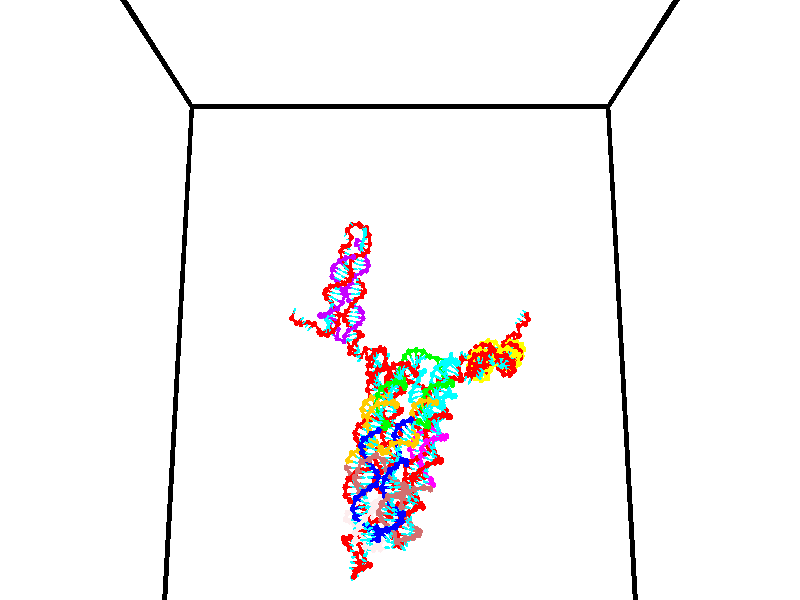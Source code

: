 // switches for output
#declare DRAW_BASES = 1; // possible values are 0, 1; only relevant for DNA ribbons
#declare DRAW_BASES_TYPE = 3; // possible values are 1, 2, 3; only relevant for DNA ribbons
#declare DRAW_FOG = 0; // set to 1 to enable fog

#include "colors.inc"

#include "transforms.inc"
background { rgb <1, 1, 1>}

#default {
   normal{
       ripples 0.25
       frequency 0.20
       turbulence 0.2
       lambda 5
   }
	finish {
		phong 0.1
		phong_size 40.
	}
}

// original window dimensions: 1024x640


// camera settings

camera {
	sky <0, 0.179814, -0.983701>
	up <0, 0.179814, -0.983701>
	right 1.6 * <1, 0, 0>
	location <35, 94.9851, 44.8844>
	look_at <35, 29.7336, 32.9568>
	direction <0, -65.2515, -11.9276>
	angle 67.0682
}


# declare cpy_camera_pos = <35, 94.9851, 44.8844>;
# if (DRAW_FOG = 1)
fog {
	fog_type 2
	up vnormalize(cpy_camera_pos)
	color rgbt<1,1,1,0.3>
	distance 1e-5
	fog_alt 3e-3
	fog_offset 56
}
# end


// LIGHTS

# declare lum = 6;
global_settings {
	ambient_light rgb lum * <0.05, 0.05, 0.05>
	max_trace_level 15
}# declare cpy_direct_light_amount = 0.25;
light_source
{	1000 * <-1, -1.16352, -0.803886>,
	rgb lum * cpy_direct_light_amount
	parallel
}

light_source
{	1000 * <1, 1.16352, 0.803886>,
	rgb lum * cpy_direct_light_amount
	parallel
}

// strand 0

// nucleotide -1

// particle -1
sphere {
	<24.025223, 34.568890, 35.405514> 0.250000
	pigment { color rgbt <1,0,0,0> }
	no_shadow
}
cylinder {
	<24.198090, 34.712578, 35.074650>,  <24.301809, 34.798790, 34.876133>, 0.100000
	pigment { color rgbt <1,0,0,0> }
	no_shadow
}
cylinder {
	<24.198090, 34.712578, 35.074650>,  <24.025223, 34.568890, 35.405514>, 0.100000
	pigment { color rgbt <1,0,0,0> }
	no_shadow
}

// particle -1
sphere {
	<24.198090, 34.712578, 35.074650> 0.100000
	pigment { color rgbt <1,0,0,0> }
	no_shadow
}
sphere {
	0, 1
	scale<0.080000,0.200000,0.300000>
	matrix <0.827385, -0.522788, 0.205248,
		-0.358702, -0.773082, -0.523142,
		0.432166, 0.359217, -0.827161,
		24.327740, 34.820343, 34.826500>
	pigment { color rgbt <0,1,1,0> }
	no_shadow
}
cylinder {
	<24.421898, 34.098415, 35.768707>,  <24.025223, 34.568890, 35.405514>, 0.130000
	pigment { color rgbt <1,0,0,0> }
	no_shadow
}

// nucleotide -1

// particle -1
sphere {
	<24.421898, 34.098415, 35.768707> 0.250000
	pigment { color rgbt <1,0,0,0> }
	no_shadow
}
cylinder {
	<24.749733, 34.086803, 35.539818>,  <24.946434, 34.079838, 35.402485>, 0.100000
	pigment { color rgbt <1,0,0,0> }
	no_shadow
}
cylinder {
	<24.749733, 34.086803, 35.539818>,  <24.421898, 34.098415, 35.768707>, 0.100000
	pigment { color rgbt <1,0,0,0> }
	no_shadow
}

// particle -1
sphere {
	<24.749733, 34.086803, 35.539818> 0.100000
	pigment { color rgbt <1,0,0,0> }
	no_shadow
}
sphere {
	0, 1
	scale<0.080000,0.200000,0.300000>
	matrix <0.476392, -0.520339, 0.708730,
		-0.318323, -0.853466, -0.412633,
		0.819586, -0.029030, -0.572220,
		24.995609, 34.078094, 35.368153>
	pigment { color rgbt <0,1,1,0> }
	no_shadow
}
cylinder {
	<24.793524, 33.414436, 35.748577>,  <24.421898, 34.098415, 35.768707>, 0.130000
	pigment { color rgbt <1,0,0,0> }
	no_shadow
}

// nucleotide -1

// particle -1
sphere {
	<24.793524, 33.414436, 35.748577> 0.250000
	pigment { color rgbt <1,0,0,0> }
	no_shadow
}
cylinder {
	<25.040415, 33.723026, 35.686794>,  <25.188549, 33.908180, 35.649723>, 0.100000
	pigment { color rgbt <1,0,0,0> }
	no_shadow
}
cylinder {
	<25.040415, 33.723026, 35.686794>,  <24.793524, 33.414436, 35.748577>, 0.100000
	pigment { color rgbt <1,0,0,0> }
	no_shadow
}

// particle -1
sphere {
	<25.040415, 33.723026, 35.686794> 0.100000
	pigment { color rgbt <1,0,0,0> }
	no_shadow
}
sphere {
	0, 1
	scale<0.080000,0.200000,0.300000>
	matrix <0.505444, -0.238353, 0.829285,
		0.602954, -0.589931, -0.537055,
		0.617229, 0.771472, -0.154461,
		25.225584, 33.954468, 35.640457>
	pigment { color rgbt <0,1,1,0> }
	no_shadow
}
cylinder {
	<25.499563, 33.163353, 35.558586>,  <24.793524, 33.414436, 35.748577>, 0.130000
	pigment { color rgbt <1,0,0,0> }
	no_shadow
}

// nucleotide -1

// particle -1
sphere {
	<25.499563, 33.163353, 35.558586> 0.250000
	pigment { color rgbt <1,0,0,0> }
	no_shadow
}
cylinder {
	<25.464497, 33.506268, 35.761517>,  <25.443457, 33.712017, 35.883274>, 0.100000
	pigment { color rgbt <1,0,0,0> }
	no_shadow
}
cylinder {
	<25.464497, 33.506268, 35.761517>,  <25.499563, 33.163353, 35.558586>, 0.100000
	pigment { color rgbt <1,0,0,0> }
	no_shadow
}

// particle -1
sphere {
	<25.464497, 33.506268, 35.761517> 0.100000
	pigment { color rgbt <1,0,0,0> }
	no_shadow
}
sphere {
	0, 1
	scale<0.080000,0.200000,0.300000>
	matrix <0.621759, -0.350809, 0.700249,
		0.778287, 0.376820, -0.502271,
		-0.087666, 0.857286, 0.507321,
		25.438196, 33.763454, 35.913712>
	pigment { color rgbt <0,1,1,0> }
	no_shadow
}
cylinder {
	<26.222881, 33.431461, 35.715633>,  <25.499563, 33.163353, 35.558586>, 0.130000
	pigment { color rgbt <1,0,0,0> }
	no_shadow
}

// nucleotide -1

// particle -1
sphere {
	<26.222881, 33.431461, 35.715633> 0.250000
	pigment { color rgbt <1,0,0,0> }
	no_shadow
}
cylinder {
	<25.941998, 33.553429, 35.972980>,  <25.773466, 33.626610, 36.127388>, 0.100000
	pigment { color rgbt <1,0,0,0> }
	no_shadow
}
cylinder {
	<25.941998, 33.553429, 35.972980>,  <26.222881, 33.431461, 35.715633>, 0.100000
	pigment { color rgbt <1,0,0,0> }
	no_shadow
}

// particle -1
sphere {
	<25.941998, 33.553429, 35.972980> 0.100000
	pigment { color rgbt <1,0,0,0> }
	no_shadow
}
sphere {
	0, 1
	scale<0.080000,0.200000,0.300000>
	matrix <0.485619, -0.455692, 0.746002,
		0.520648, 0.836283, 0.171918,
		-0.702211, 0.304918, 0.643370,
		25.731335, 33.644905, 36.165993>
	pigment { color rgbt <0,1,1,0> }
	no_shadow
}
cylinder {
	<26.670801, 33.283920, 36.307770>,  <26.222881, 33.431461, 35.715633>, 0.130000
	pigment { color rgbt <1,0,0,0> }
	no_shadow
}

// nucleotide -1

// particle -1
sphere {
	<26.670801, 33.283920, 36.307770> 0.250000
	pigment { color rgbt <1,0,0,0> }
	no_shadow
}
cylinder {
	<27.039877, 33.309078, 36.459919>,  <27.261322, 33.324173, 36.551208>, 0.100000
	pigment { color rgbt <1,0,0,0> }
	no_shadow
}
cylinder {
	<27.039877, 33.309078, 36.459919>,  <26.670801, 33.283920, 36.307770>, 0.100000
	pigment { color rgbt <1,0,0,0> }
	no_shadow
}

// particle -1
sphere {
	<27.039877, 33.309078, 36.459919> 0.100000
	pigment { color rgbt <1,0,0,0> }
	no_shadow
}
sphere {
	0, 1
	scale<0.080000,0.200000,0.300000>
	matrix <0.010285, 0.982237, -0.187362,
		-0.385403, 0.176790, 0.905654,
		0.922691, 0.062895, 0.380375,
		27.316685, 33.327946, 36.574032>
	pigment { color rgbt <0,1,1,0> }
	no_shadow
}
cylinder {
	<26.716022, 33.869534, 36.498550>,  <26.670801, 33.283920, 36.307770>, 0.130000
	pigment { color rgbt <1,0,0,0> }
	no_shadow
}

// nucleotide -1

// particle -1
sphere {
	<26.716022, 33.869534, 36.498550> 0.250000
	pigment { color rgbt <1,0,0,0> }
	no_shadow
}
cylinder {
	<27.105442, 33.786015, 36.461430>,  <27.339094, 33.735905, 36.439156>, 0.100000
	pigment { color rgbt <1,0,0,0> }
	no_shadow
}
cylinder {
	<27.105442, 33.786015, 36.461430>,  <26.716022, 33.869534, 36.498550>, 0.100000
	pigment { color rgbt <1,0,0,0> }
	no_shadow
}

// particle -1
sphere {
	<27.105442, 33.786015, 36.461430> 0.100000
	pigment { color rgbt <1,0,0,0> }
	no_shadow
}
sphere {
	0, 1
	scale<0.080000,0.200000,0.300000>
	matrix <0.176952, 0.945921, -0.271885,
		0.144551, 0.248271, 0.957845,
		0.973547, -0.208794, -0.092802,
		27.397507, 33.723377, 36.433590>
	pigment { color rgbt <0,1,1,0> }
	no_shadow
}
cylinder {
	<27.022724, 34.526276, 36.787407>,  <26.716022, 33.869534, 36.498550>, 0.130000
	pigment { color rgbt <1,0,0,0> }
	no_shadow
}

// nucleotide -1

// particle -1
sphere {
	<27.022724, 34.526276, 36.787407> 0.250000
	pigment { color rgbt <1,0,0,0> }
	no_shadow
}
cylinder {
	<27.300951, 34.338799, 36.569595>,  <27.467886, 34.226311, 36.438908>, 0.100000
	pigment { color rgbt <1,0,0,0> }
	no_shadow
}
cylinder {
	<27.300951, 34.338799, 36.569595>,  <27.022724, 34.526276, 36.787407>, 0.100000
	pigment { color rgbt <1,0,0,0> }
	no_shadow
}

// particle -1
sphere {
	<27.300951, 34.338799, 36.569595> 0.100000
	pigment { color rgbt <1,0,0,0> }
	no_shadow
}
sphere {
	0, 1
	scale<0.080000,0.200000,0.300000>
	matrix <0.261471, 0.871076, -0.415764,
		0.669196, 0.146811, 0.728439,
		0.695565, -0.468693, -0.544533,
		27.509621, 34.198189, 36.406235>
	pigment { color rgbt <0,1,1,0> }
	no_shadow
}
cylinder {
	<27.720745, 34.918030, 36.905148>,  <27.022724, 34.526276, 36.787407>, 0.130000
	pigment { color rgbt <1,0,0,0> }
	no_shadow
}

// nucleotide -1

// particle -1
sphere {
	<27.720745, 34.918030, 36.905148> 0.250000
	pigment { color rgbt <1,0,0,0> }
	no_shadow
}
cylinder {
	<27.710274, 34.722881, 36.556137>,  <27.703991, 34.605793, 36.346733>, 0.100000
	pigment { color rgbt <1,0,0,0> }
	no_shadow
}
cylinder {
	<27.710274, 34.722881, 36.556137>,  <27.720745, 34.918030, 36.905148>, 0.100000
	pigment { color rgbt <1,0,0,0> }
	no_shadow
}

// particle -1
sphere {
	<27.710274, 34.722881, 36.556137> 0.100000
	pigment { color rgbt <1,0,0,0> }
	no_shadow
}
sphere {
	0, 1
	scale<0.080000,0.200000,0.300000>
	matrix <0.352351, 0.812303, -0.464770,
		0.935502, -0.319601, 0.150638,
		-0.026177, -0.487871, -0.872523,
		27.702421, 34.576519, 36.294380>
	pigment { color rgbt <0,1,1,0> }
	no_shadow
}
cylinder {
	<28.312658, 35.258137, 36.616741>,  <27.720745, 34.918030, 36.905148>, 0.130000
	pigment { color rgbt <1,0,0,0> }
	no_shadow
}

// nucleotide -1

// particle -1
sphere {
	<28.312658, 35.258137, 36.616741> 0.250000
	pigment { color rgbt <1,0,0,0> }
	no_shadow
}
cylinder {
	<28.105383, 35.076351, 36.326927>,  <27.981018, 34.967281, 36.153038>, 0.100000
	pigment { color rgbt <1,0,0,0> }
	no_shadow
}
cylinder {
	<28.105383, 35.076351, 36.326927>,  <28.312658, 35.258137, 36.616741>, 0.100000
	pigment { color rgbt <1,0,0,0> }
	no_shadow
}

// particle -1
sphere {
	<28.105383, 35.076351, 36.326927> 0.100000
	pigment { color rgbt <1,0,0,0> }
	no_shadow
}
sphere {
	0, 1
	scale<0.080000,0.200000,0.300000>
	matrix <0.292818, 0.701671, -0.649550,
		0.803580, -0.548743, -0.230520,
		-0.518185, -0.454465, -0.724531,
		27.949926, 34.940010, 36.109570>
	pigment { color rgbt <0,1,1,0> }
	no_shadow
}
cylinder {
	<28.807495, 35.184166, 35.966888>,  <28.312658, 35.258137, 36.616741>, 0.130000
	pigment { color rgbt <1,0,0,0> }
	no_shadow
}

// nucleotide -1

// particle -1
sphere {
	<28.807495, 35.184166, 35.966888> 0.250000
	pigment { color rgbt <1,0,0,0> }
	no_shadow
}
cylinder {
	<28.443251, 35.100048, 35.824585>,  <28.224705, 35.049576, 35.739204>, 0.100000
	pigment { color rgbt <1,0,0,0> }
	no_shadow
}
cylinder {
	<28.443251, 35.100048, 35.824585>,  <28.807495, 35.184166, 35.966888>, 0.100000
	pigment { color rgbt <1,0,0,0> }
	no_shadow
}

// particle -1
sphere {
	<28.443251, 35.100048, 35.824585> 0.100000
	pigment { color rgbt <1,0,0,0> }
	no_shadow
}
sphere {
	0, 1
	scale<0.080000,0.200000,0.300000>
	matrix <0.215298, 0.493396, -0.842738,
		0.352752, -0.844001, -0.404016,
		-0.910612, -0.210293, -0.355758,
		28.170067, 35.036961, 35.717857>
	pigment { color rgbt <0,1,1,0> }
	no_shadow
}
cylinder {
	<28.901920, 34.928741, 35.181919>,  <28.807495, 35.184166, 35.966888>, 0.130000
	pigment { color rgbt <1,0,0,0> }
	no_shadow
}

// nucleotide -1

// particle -1
sphere {
	<28.901920, 34.928741, 35.181919> 0.250000
	pigment { color rgbt <1,0,0,0> }
	no_shadow
}
cylinder {
	<28.526112, 35.054413, 35.236458>,  <28.300627, 35.129814, 35.269180>, 0.100000
	pigment { color rgbt <1,0,0,0> }
	no_shadow
}
cylinder {
	<28.526112, 35.054413, 35.236458>,  <28.901920, 34.928741, 35.181919>, 0.100000
	pigment { color rgbt <1,0,0,0> }
	no_shadow
}

// particle -1
sphere {
	<28.526112, 35.054413, 35.236458> 0.100000
	pigment { color rgbt <1,0,0,0> }
	no_shadow
}
sphere {
	0, 1
	scale<0.080000,0.200000,0.300000>
	matrix <0.054938, 0.531208, -0.845458,
		-0.338051, -0.786837, -0.516343,
		-0.939523, 0.314175, 0.136348,
		28.244255, 35.148666, 35.277363>
	pigment { color rgbt <0,1,1,0> }
	no_shadow
}
cylinder {
	<28.490713, 34.663486, 34.635845>,  <28.901920, 34.928741, 35.181919>, 0.130000
	pigment { color rgbt <1,0,0,0> }
	no_shadow
}

// nucleotide -1

// particle -1
sphere {
	<28.490713, 34.663486, 34.635845> 0.250000
	pigment { color rgbt <1,0,0,0> }
	no_shadow
}
cylinder {
	<28.382772, 35.019085, 34.783825>,  <28.318008, 35.232445, 34.872612>, 0.100000
	pigment { color rgbt <1,0,0,0> }
	no_shadow
}
cylinder {
	<28.382772, 35.019085, 34.783825>,  <28.490713, 34.663486, 34.635845>, 0.100000
	pigment { color rgbt <1,0,0,0> }
	no_shadow
}

// particle -1
sphere {
	<28.382772, 35.019085, 34.783825> 0.100000
	pigment { color rgbt <1,0,0,0> }
	no_shadow
}
sphere {
	0, 1
	scale<0.080000,0.200000,0.300000>
	matrix <0.061496, 0.399326, -0.914744,
		-0.960937, -0.224094, -0.162428,
		-0.269851, 0.889000, 0.369946,
		28.301817, 35.285786, 34.894810>
	pigment { color rgbt <0,1,1,0> }
	no_shadow
}
cylinder {
	<28.066811, 34.977638, 34.118557>,  <28.490713, 34.663486, 34.635845>, 0.130000
	pigment { color rgbt <1,0,0,0> }
	no_shadow
}

// nucleotide -1

// particle -1
sphere {
	<28.066811, 34.977638, 34.118557> 0.250000
	pigment { color rgbt <1,0,0,0> }
	no_shadow
}
cylinder {
	<28.133881, 35.314392, 34.323734>,  <28.174122, 35.516445, 34.446842>, 0.100000
	pigment { color rgbt <1,0,0,0> }
	no_shadow
}
cylinder {
	<28.133881, 35.314392, 34.323734>,  <28.066811, 34.977638, 34.118557>, 0.100000
	pigment { color rgbt <1,0,0,0> }
	no_shadow
}

// particle -1
sphere {
	<28.133881, 35.314392, 34.323734> 0.100000
	pigment { color rgbt <1,0,0,0> }
	no_shadow
}
sphere {
	0, 1
	scale<0.080000,0.200000,0.300000>
	matrix <-0.008373, 0.521506, -0.853207,
		-0.985807, 0.138767, 0.094493,
		0.167676, 0.841888, 0.512942,
		28.184183, 35.566959, 34.477615>
	pigment { color rgbt <0,1,1,0> }
	no_shadow
}
cylinder {
	<27.605562, 35.482124, 33.838203>,  <28.066811, 34.977638, 34.118557>, 0.130000
	pigment { color rgbt <1,0,0,0> }
	no_shadow
}

// nucleotide -1

// particle -1
sphere {
	<27.605562, 35.482124, 33.838203> 0.250000
	pigment { color rgbt <1,0,0,0> }
	no_shadow
}
cylinder {
	<27.867037, 35.723991, 34.020226>,  <28.023922, 35.869110, 34.129440>, 0.100000
	pigment { color rgbt <1,0,0,0> }
	no_shadow
}
cylinder {
	<27.867037, 35.723991, 34.020226>,  <27.605562, 35.482124, 33.838203>, 0.100000
	pigment { color rgbt <1,0,0,0> }
	no_shadow
}

// particle -1
sphere {
	<27.867037, 35.723991, 34.020226> 0.100000
	pigment { color rgbt <1,0,0,0> }
	no_shadow
}
sphere {
	0, 1
	scale<0.080000,0.200000,0.300000>
	matrix <0.143080, 0.491724, -0.858915,
		-0.743118, 0.626570, 0.234917,
		0.653684, 0.604664, 0.455059,
		28.063143, 35.905392, 34.156742>
	pigment { color rgbt <0,1,1,0> }
	no_shadow
}
cylinder {
	<27.535603, 36.241016, 33.614735>,  <27.605562, 35.482124, 33.838203>, 0.130000
	pigment { color rgbt <1,0,0,0> }
	no_shadow
}

// nucleotide -1

// particle -1
sphere {
	<27.535603, 36.241016, 33.614735> 0.250000
	pigment { color rgbt <1,0,0,0> }
	no_shadow
}
cylinder {
	<27.901365, 36.265636, 33.774769>,  <28.120823, 36.280411, 33.870789>, 0.100000
	pigment { color rgbt <1,0,0,0> }
	no_shadow
}
cylinder {
	<27.901365, 36.265636, 33.774769>,  <27.535603, 36.241016, 33.614735>, 0.100000
	pigment { color rgbt <1,0,0,0> }
	no_shadow
}

// particle -1
sphere {
	<27.901365, 36.265636, 33.774769> 0.100000
	pigment { color rgbt <1,0,0,0> }
	no_shadow
}
sphere {
	0, 1
	scale<0.080000,0.200000,0.300000>
	matrix <0.322740, 0.485704, -0.812361,
		-0.244326, 0.871954, 0.424266,
		0.914409, 0.061553, 0.400084,
		28.175688, 36.284103, 33.894794>
	pigment { color rgbt <0,1,1,0> }
	no_shadow
}
cylinder {
	<27.732563, 36.901222, 33.465149>,  <27.535603, 36.241016, 33.614735>, 0.130000
	pigment { color rgbt <1,0,0,0> }
	no_shadow
}

// nucleotide -1

// particle -1
sphere {
	<27.732563, 36.901222, 33.465149> 0.250000
	pigment { color rgbt <1,0,0,0> }
	no_shadow
}
cylinder {
	<28.076183, 36.707390, 33.531132>,  <28.282356, 36.591091, 33.570721>, 0.100000
	pigment { color rgbt <1,0,0,0> }
	no_shadow
}
cylinder {
	<28.076183, 36.707390, 33.531132>,  <27.732563, 36.901222, 33.465149>, 0.100000
	pigment { color rgbt <1,0,0,0> }
	no_shadow
}

// particle -1
sphere {
	<28.076183, 36.707390, 33.531132> 0.100000
	pigment { color rgbt <1,0,0,0> }
	no_shadow
}
sphere {
	0, 1
	scale<0.080000,0.200000,0.300000>
	matrix <0.393479, 0.418993, -0.818303,
		0.327417, 0.767872, 0.550609,
		0.859053, -0.484579, 0.164956,
		28.333899, 36.562016, 33.580620>
	pigment { color rgbt <0,1,1,0> }
	no_shadow
}
cylinder {
	<28.236328, 37.425793, 33.245125>,  <27.732563, 36.901222, 33.465149>, 0.130000
	pigment { color rgbt <1,0,0,0> }
	no_shadow
}

// nucleotide -1

// particle -1
sphere {
	<28.236328, 37.425793, 33.245125> 0.250000
	pigment { color rgbt <1,0,0,0> }
	no_shadow
}
cylinder {
	<28.452938, 37.089600, 33.252464>,  <28.582905, 36.887882, 33.256870>, 0.100000
	pigment { color rgbt <1,0,0,0> }
	no_shadow
}
cylinder {
	<28.452938, 37.089600, 33.252464>,  <28.236328, 37.425793, 33.245125>, 0.100000
	pigment { color rgbt <1,0,0,0> }
	no_shadow
}

// particle -1
sphere {
	<28.452938, 37.089600, 33.252464> 0.100000
	pigment { color rgbt <1,0,0,0> }
	no_shadow
}
sphere {
	0, 1
	scale<0.080000,0.200000,0.300000>
	matrix <0.595794, 0.368287, -0.713719,
		0.593111, 0.397430, 0.700192,
		0.541525, -0.840484, 0.018351,
		28.615395, 36.837456, 33.257969>
	pigment { color rgbt <0,1,1,0> }
	no_shadow
}
cylinder {
	<28.960773, 37.671291, 33.153561>,  <28.236328, 37.425793, 33.245125>, 0.130000
	pigment { color rgbt <1,0,0,0> }
	no_shadow
}

// nucleotide -1

// particle -1
sphere {
	<28.960773, 37.671291, 33.153561> 0.250000
	pigment { color rgbt <1,0,0,0> }
	no_shadow
}
cylinder {
	<28.896362, 37.293438, 33.039200>,  <28.857716, 37.066727, 32.970585>, 0.100000
	pigment { color rgbt <1,0,0,0> }
	no_shadow
}
cylinder {
	<28.896362, 37.293438, 33.039200>,  <28.960773, 37.671291, 33.153561>, 0.100000
	pigment { color rgbt <1,0,0,0> }
	no_shadow
}

// particle -1
sphere {
	<28.896362, 37.293438, 33.039200> 0.100000
	pigment { color rgbt <1,0,0,0> }
	no_shadow
}
sphere {
	0, 1
	scale<0.080000,0.200000,0.300000>
	matrix <0.603297, 0.135047, -0.786000,
		0.781091, -0.299051, 0.548147,
		-0.161028, -0.944632, -0.285901,
		28.848053, 37.010048, 32.953430>
	pigment { color rgbt <0,1,1,0> }
	no_shadow
}
cylinder {
	<29.600451, 37.349270, 32.987160>,  <28.960773, 37.671291, 33.153561>, 0.130000
	pigment { color rgbt <1,0,0,0> }
	no_shadow
}

// nucleotide -1

// particle -1
sphere {
	<29.600451, 37.349270, 32.987160> 0.250000
	pigment { color rgbt <1,0,0,0> }
	no_shadow
}
cylinder {
	<29.350769, 37.104858, 32.792427>,  <29.200960, 36.958210, 32.675587>, 0.100000
	pigment { color rgbt <1,0,0,0> }
	no_shadow
}
cylinder {
	<29.350769, 37.104858, 32.792427>,  <29.600451, 37.349270, 32.987160>, 0.100000
	pigment { color rgbt <1,0,0,0> }
	no_shadow
}

// particle -1
sphere {
	<29.350769, 37.104858, 32.792427> 0.100000
	pigment { color rgbt <1,0,0,0> }
	no_shadow
}
sphere {
	0, 1
	scale<0.080000,0.200000,0.300000>
	matrix <0.518624, 0.141958, -0.843135,
		0.584293, -0.778773, 0.228285,
		-0.624204, -0.611032, -0.486836,
		29.163507, 36.921547, 32.646378>
	pigment { color rgbt <0,1,1,0> }
	no_shadow
}
cylinder {
	<30.040636, 36.905273, 32.610580>,  <29.600451, 37.349270, 32.987160>, 0.130000
	pigment { color rgbt <1,0,0,0> }
	no_shadow
}

// nucleotide -1

// particle -1
sphere {
	<30.040636, 36.905273, 32.610580> 0.250000
	pigment { color rgbt <1,0,0,0> }
	no_shadow
}
cylinder {
	<29.681854, 36.848793, 32.442993>,  <29.466585, 36.814903, 32.342442>, 0.100000
	pigment { color rgbt <1,0,0,0> }
	no_shadow
}
cylinder {
	<29.681854, 36.848793, 32.442993>,  <30.040636, 36.905273, 32.610580>, 0.100000
	pigment { color rgbt <1,0,0,0> }
	no_shadow
}

// particle -1
sphere {
	<29.681854, 36.848793, 32.442993> 0.100000
	pigment { color rgbt <1,0,0,0> }
	no_shadow
}
sphere {
	0, 1
	scale<0.080000,0.200000,0.300000>
	matrix <0.433392, -0.093465, -0.896346,
		0.087412, -0.985558, 0.145032,
		-0.896956, -0.141207, -0.418963,
		29.412767, 36.806431, 32.317303>
	pigment { color rgbt <0,1,1,0> }
	no_shadow
}
cylinder {
	<30.227324, 36.504570, 32.135349>,  <30.040636, 36.905273, 32.610580>, 0.130000
	pigment { color rgbt <1,0,0,0> }
	no_shadow
}

// nucleotide -1

// particle -1
sphere {
	<30.227324, 36.504570, 32.135349> 0.250000
	pigment { color rgbt <1,0,0,0> }
	no_shadow
}
cylinder {
	<29.864883, 36.630699, 32.022522>,  <29.647419, 36.706375, 31.954826>, 0.100000
	pigment { color rgbt <1,0,0,0> }
	no_shadow
}
cylinder {
	<29.864883, 36.630699, 32.022522>,  <30.227324, 36.504570, 32.135349>, 0.100000
	pigment { color rgbt <1,0,0,0> }
	no_shadow
}

// particle -1
sphere {
	<29.864883, 36.630699, 32.022522> 0.100000
	pigment { color rgbt <1,0,0,0> }
	no_shadow
}
sphere {
	0, 1
	scale<0.080000,0.200000,0.300000>
	matrix <0.260210, -0.110326, -0.959228,
		-0.333582, -0.942551, 0.017917,
		-0.906098, 0.315319, -0.282064,
		29.593054, 36.725296, 31.937902>
	pigment { color rgbt <0,1,1,0> }
	no_shadow
}
cylinder {
	<30.078335, 36.015038, 31.801434>,  <30.227324, 36.504570, 32.135349>, 0.130000
	pigment { color rgbt <1,0,0,0> }
	no_shadow
}

// nucleotide -1

// particle -1
sphere {
	<30.078335, 36.015038, 31.801434> 0.250000
	pigment { color rgbt <1,0,0,0> }
	no_shadow
}
cylinder {
	<29.873556, 36.339390, 31.688030>,  <29.750689, 36.534000, 31.619987>, 0.100000
	pigment { color rgbt <1,0,0,0> }
	no_shadow
}
cylinder {
	<29.873556, 36.339390, 31.688030>,  <30.078335, 36.015038, 31.801434>, 0.100000
	pigment { color rgbt <1,0,0,0> }
	no_shadow
}

// particle -1
sphere {
	<29.873556, 36.339390, 31.688030> 0.100000
	pigment { color rgbt <1,0,0,0> }
	no_shadow
}
sphere {
	0, 1
	scale<0.080000,0.200000,0.300000>
	matrix <0.229488, -0.188939, -0.954797,
		-0.827794, -0.553869, -0.089361,
		-0.511949, 0.810883, -0.283510,
		29.719971, 36.582653, 31.602978>
	pigment { color rgbt <0,1,1,0> }
	no_shadow
}
cylinder {
	<29.599413, 35.726620, 31.202169>,  <30.078335, 36.015038, 31.801434>, 0.130000
	pigment { color rgbt <1,0,0,0> }
	no_shadow
}

// nucleotide -1

// particle -1
sphere {
	<29.599413, 35.726620, 31.202169> 0.250000
	pigment { color rgbt <1,0,0,0> }
	no_shadow
}
cylinder {
	<29.631796, 36.123245, 31.161669>,  <29.651226, 36.361221, 31.137369>, 0.100000
	pigment { color rgbt <1,0,0,0> }
	no_shadow
}
cylinder {
	<29.631796, 36.123245, 31.161669>,  <29.599413, 35.726620, 31.202169>, 0.100000
	pigment { color rgbt <1,0,0,0> }
	no_shadow
}

// particle -1
sphere {
	<29.631796, 36.123245, 31.161669> 0.100000
	pigment { color rgbt <1,0,0,0> }
	no_shadow
}
sphere {
	0, 1
	scale<0.080000,0.200000,0.300000>
	matrix <0.291846, -0.120715, -0.948817,
		-0.953033, 0.047264, -0.299156,
		0.080957, 0.991562, -0.101251,
		29.656082, 36.420715, 31.131294>
	pigment { color rgbt <0,1,1,0> }
	no_shadow
}
cylinder {
	<29.146629, 35.908329, 30.665491>,  <29.599413, 35.726620, 31.202169>, 0.130000
	pigment { color rgbt <1,0,0,0> }
	no_shadow
}

// nucleotide -1

// particle -1
sphere {
	<29.146629, 35.908329, 30.665491> 0.250000
	pigment { color rgbt <1,0,0,0> }
	no_shadow
}
cylinder {
	<29.418114, 36.201477, 30.684486>,  <29.581003, 36.377365, 30.695885>, 0.100000
	pigment { color rgbt <1,0,0,0> }
	no_shadow
}
cylinder {
	<29.418114, 36.201477, 30.684486>,  <29.146629, 35.908329, 30.665491>, 0.100000
	pigment { color rgbt <1,0,0,0> }
	no_shadow
}

// particle -1
sphere {
	<29.418114, 36.201477, 30.684486> 0.100000
	pigment { color rgbt <1,0,0,0> }
	no_shadow
}
sphere {
	0, 1
	scale<0.080000,0.200000,0.300000>
	matrix <0.151761, -0.076690, -0.985438,
		-0.718556, 0.676032, -0.163271,
		0.678709, 0.732871, 0.047489,
		29.621727, 36.421337, 30.698732>
	pigment { color rgbt <0,1,1,0> }
	no_shadow
}
cylinder {
	<29.057713, 36.324894, 30.033371>,  <29.146629, 35.908329, 30.665491>, 0.130000
	pigment { color rgbt <1,0,0,0> }
	no_shadow
}

// nucleotide -1

// particle -1
sphere {
	<29.057713, 36.324894, 30.033371> 0.250000
	pigment { color rgbt <1,0,0,0> }
	no_shadow
}
cylinder {
	<29.429268, 36.397526, 30.162489>,  <29.652201, 36.441105, 30.239960>, 0.100000
	pigment { color rgbt <1,0,0,0> }
	no_shadow
}
cylinder {
	<29.429268, 36.397526, 30.162489>,  <29.057713, 36.324894, 30.033371>, 0.100000
	pigment { color rgbt <1,0,0,0> }
	no_shadow
}

// particle -1
sphere {
	<29.429268, 36.397526, 30.162489> 0.100000
	pigment { color rgbt <1,0,0,0> }
	no_shadow
}
sphere {
	0, 1
	scale<0.080000,0.200000,0.300000>
	matrix <0.322536, 0.031778, -0.946024,
		-0.182033, 0.982863, -0.029046,
		0.928889, 0.181576, 0.322793,
		29.707935, 36.452000, 30.259327>
	pigment { color rgbt <0,1,1,0> }
	no_shadow
}
cylinder {
	<29.356646, 37.006172, 29.811825>,  <29.057713, 36.324894, 30.033371>, 0.130000
	pigment { color rgbt <1,0,0,0> }
	no_shadow
}

// nucleotide -1

// particle -1
sphere {
	<29.356646, 37.006172, 29.811825> 0.250000
	pigment { color rgbt <1,0,0,0> }
	no_shadow
}
cylinder {
	<29.646759, 36.733685, 29.851620>,  <29.820827, 36.570190, 29.875498>, 0.100000
	pigment { color rgbt <1,0,0,0> }
	no_shadow
}
cylinder {
	<29.646759, 36.733685, 29.851620>,  <29.356646, 37.006172, 29.811825>, 0.100000
	pigment { color rgbt <1,0,0,0> }
	no_shadow
}

// particle -1
sphere {
	<29.646759, 36.733685, 29.851620> 0.100000
	pigment { color rgbt <1,0,0,0> }
	no_shadow
}
sphere {
	0, 1
	scale<0.080000,0.200000,0.300000>
	matrix <0.238385, 0.112931, -0.964583,
		0.645860, 0.723314, 0.244300,
		0.725285, -0.681223, 0.099489,
		29.864344, 36.529316, 29.881466>
	pigment { color rgbt <0,1,1,0> }
	no_shadow
}
cylinder {
	<29.984297, 37.281105, 29.736292>,  <29.356646, 37.006172, 29.811825>, 0.130000
	pigment { color rgbt <1,0,0,0> }
	no_shadow
}

// nucleotide -1

// particle -1
sphere {
	<29.984297, 37.281105, 29.736292> 0.250000
	pigment { color rgbt <1,0,0,0> }
	no_shadow
}
cylinder {
	<29.944849, 36.912853, 29.585180>,  <29.921181, 36.691902, 29.494514>, 0.100000
	pigment { color rgbt <1,0,0,0> }
	no_shadow
}
cylinder {
	<29.944849, 36.912853, 29.585180>,  <29.984297, 37.281105, 29.736292>, 0.100000
	pigment { color rgbt <1,0,0,0> }
	no_shadow
}

// particle -1
sphere {
	<29.944849, 36.912853, 29.585180> 0.100000
	pigment { color rgbt <1,0,0,0> }
	no_shadow
}
sphere {
	0, 1
	scale<0.080000,0.200000,0.300000>
	matrix <0.037793, 0.375890, -0.925893,
		0.994407, -0.105589, -0.002277,
		-0.098620, -0.920629, -0.377778,
		29.915262, 36.636665, 29.471848>
	pigment { color rgbt <0,1,1,0> }
	no_shadow
}
cylinder {
	<30.179968, 37.237915, 29.073347>,  <29.984297, 37.281105, 29.736292>, 0.130000
	pigment { color rgbt <1,0,0,0> }
	no_shadow
}

// nucleotide -1

// particle -1
sphere {
	<30.179968, 37.237915, 29.073347> 0.250000
	pigment { color rgbt <1,0,0,0> }
	no_shadow
}
cylinder {
	<29.990963, 36.885406, 29.069656>,  <29.877560, 36.673901, 29.067442>, 0.100000
	pigment { color rgbt <1,0,0,0> }
	no_shadow
}
cylinder {
	<29.990963, 36.885406, 29.069656>,  <30.179968, 37.237915, 29.073347>, 0.100000
	pigment { color rgbt <1,0,0,0> }
	no_shadow
}

// particle -1
sphere {
	<29.990963, 36.885406, 29.069656> 0.100000
	pigment { color rgbt <1,0,0,0> }
	no_shadow
}
sphere {
	0, 1
	scale<0.080000,0.200000,0.300000>
	matrix <-0.349758, 0.197116, -0.915868,
		0.808950, -0.429534, -0.401373,
		-0.472513, -0.881275, -0.009225,
		29.849209, 36.621025, 29.066889>
	pigment { color rgbt <0,1,1,0> }
	no_shadow
}
cylinder {
	<29.813919, 37.427567, 28.493591>,  <30.179968, 37.237915, 29.073347>, 0.130000
	pigment { color rgbt <1,0,0,0> }
	no_shadow
}

// nucleotide -1

// particle -1
sphere {
	<29.813919, 37.427567, 28.493591> 0.250000
	pigment { color rgbt <1,0,0,0> }
	no_shadow
}
cylinder {
	<29.686657, 37.071720, 28.624660>,  <29.610300, 36.858212, 28.703302>, 0.100000
	pigment { color rgbt <1,0,0,0> }
	no_shadow
}
cylinder {
	<29.686657, 37.071720, 28.624660>,  <29.813919, 37.427567, 28.493591>, 0.100000
	pigment { color rgbt <1,0,0,0> }
	no_shadow
}

// particle -1
sphere {
	<29.686657, 37.071720, 28.624660> 0.100000
	pigment { color rgbt <1,0,0,0> }
	no_shadow
}
sphere {
	0, 1
	scale<0.080000,0.200000,0.300000>
	matrix <-0.727990, 0.007846, -0.685543,
		0.607296, -0.456649, -0.650125,
		-0.318154, -0.889612, 0.327671,
		29.591211, 36.804836, 28.722961>
	pigment { color rgbt <0,1,1,0> }
	no_shadow
}
cylinder {
	<30.220999, 37.075356, 27.985640>,  <29.813919, 37.427567, 28.493591>, 0.130000
	pigment { color rgbt <1,0,0,0> }
	no_shadow
}

// nucleotide -1

// particle -1
sphere {
	<30.220999, 37.075356, 27.985640> 0.250000
	pigment { color rgbt <1,0,0,0> }
	no_shadow
}
cylinder {
	<30.222368, 37.470707, 28.046421>,  <30.223190, 37.707920, 28.082890>, 0.100000
	pigment { color rgbt <1,0,0,0> }
	no_shadow
}
cylinder {
	<30.222368, 37.470707, 28.046421>,  <30.220999, 37.075356, 27.985640>, 0.100000
	pigment { color rgbt <1,0,0,0> }
	no_shadow
}

// particle -1
sphere {
	<30.222368, 37.470707, 28.046421> 0.100000
	pigment { color rgbt <1,0,0,0> }
	no_shadow
}
sphere {
	0, 1
	scale<0.080000,0.200000,0.300000>
	matrix <-0.575255, -0.122346, 0.808772,
		0.817967, -0.090182, 0.568153,
		0.003425, 0.988382, 0.151953,
		30.223396, 37.767223, 28.092007>
	pigment { color rgbt <0,1,1,0> }
	no_shadow
}
cylinder {
	<30.875948, 36.779575, 27.839085>,  <30.220999, 37.075356, 27.985640>, 0.130000
	pigment { color rgbt <1,0,0,0> }
	no_shadow
}

// nucleotide -1

// particle -1
sphere {
	<30.875948, 36.779575, 27.839085> 0.250000
	pigment { color rgbt <1,0,0,0> }
	no_shadow
}
cylinder {
	<31.210674, 36.701969, 28.043865>,  <31.411510, 36.655403, 28.166735>, 0.100000
	pigment { color rgbt <1,0,0,0> }
	no_shadow
}
cylinder {
	<31.210674, 36.701969, 28.043865>,  <30.875948, 36.779575, 27.839085>, 0.100000
	pigment { color rgbt <1,0,0,0> }
	no_shadow
}

// particle -1
sphere {
	<31.210674, 36.701969, 28.043865> 0.100000
	pigment { color rgbt <1,0,0,0> }
	no_shadow
}
sphere {
	0, 1
	scale<0.080000,0.200000,0.300000>
	matrix <-0.345459, -0.912564, 0.218827,
		0.424733, -0.359977, -0.830673,
		0.836815, -0.194020, 0.511954,
		31.461720, 36.643764, 28.197451>
	pigment { color rgbt <0,1,1,0> }
	no_shadow
}
cylinder {
	<30.998932, 36.049061, 27.767921>,  <30.875948, 36.779575, 27.839085>, 0.130000
	pigment { color rgbt <1,0,0,0> }
	no_shadow
}

// nucleotide -1

// particle -1
sphere {
	<30.998932, 36.049061, 27.767921> 0.250000
	pigment { color rgbt <1,0,0,0> }
	no_shadow
}
cylinder {
	<31.252146, 36.149635, 28.060781>,  <31.404074, 36.209980, 28.236498>, 0.100000
	pigment { color rgbt <1,0,0,0> }
	no_shadow
}
cylinder {
	<31.252146, 36.149635, 28.060781>,  <30.998932, 36.049061, 27.767921>, 0.100000
	pigment { color rgbt <1,0,0,0> }
	no_shadow
}

// particle -1
sphere {
	<31.252146, 36.149635, 28.060781> 0.100000
	pigment { color rgbt <1,0,0,0> }
	no_shadow
}
sphere {
	0, 1
	scale<0.080000,0.200000,0.300000>
	matrix <-0.120039, -0.902460, 0.413710,
		0.764759, -0.349780, -0.541108,
		0.633036, 0.251434, 0.732152,
		31.442057, 36.225067, 28.280428>
	pigment { color rgbt <0,1,1,0> }
	no_shadow
}
cylinder {
	<31.578079, 35.537834, 27.802074>,  <30.998932, 36.049061, 27.767921>, 0.130000
	pigment { color rgbt <1,0,0,0> }
	no_shadow
}

// nucleotide -1

// particle -1
sphere {
	<31.578079, 35.537834, 27.802074> 0.250000
	pigment { color rgbt <1,0,0,0> }
	no_shadow
}
cylinder {
	<31.498165, 35.690086, 28.163231>,  <31.450216, 35.781437, 28.379925>, 0.100000
	pigment { color rgbt <1,0,0,0> }
	no_shadow
}
cylinder {
	<31.498165, 35.690086, 28.163231>,  <31.578079, 35.537834, 27.802074>, 0.100000
	pigment { color rgbt <1,0,0,0> }
	no_shadow
}

// particle -1
sphere {
	<31.498165, 35.690086, 28.163231> 0.100000
	pigment { color rgbt <1,0,0,0> }
	no_shadow
}
sphere {
	0, 1
	scale<0.080000,0.200000,0.300000>
	matrix <-0.036277, -0.923707, 0.381378,
		0.979168, 0.043439, 0.198349,
		-0.199783, 0.380629, 0.902889,
		31.438231, 35.804276, 28.434097>
	pigment { color rgbt <0,1,1,0> }
	no_shadow
}
cylinder {
	<31.846691, 35.094643, 28.307133>,  <31.578079, 35.537834, 27.802074>, 0.130000
	pigment { color rgbt <1,0,0,0> }
	no_shadow
}

// nucleotide -1

// particle -1
sphere {
	<31.846691, 35.094643, 28.307133> 0.250000
	pigment { color rgbt <1,0,0,0> }
	no_shadow
}
cylinder {
	<31.595005, 35.300785, 28.539852>,  <31.443993, 35.424473, 28.679483>, 0.100000
	pigment { color rgbt <1,0,0,0> }
	no_shadow
}
cylinder {
	<31.595005, 35.300785, 28.539852>,  <31.846691, 35.094643, 28.307133>, 0.100000
	pigment { color rgbt <1,0,0,0> }
	no_shadow
}

// particle -1
sphere {
	<31.595005, 35.300785, 28.539852> 0.100000
	pigment { color rgbt <1,0,0,0> }
	no_shadow
}
sphere {
	0, 1
	scale<0.080000,0.200000,0.300000>
	matrix <-0.199956, -0.830696, 0.519579,
		0.751068, 0.210594, 0.625737,
		-0.629217, 0.515359, 0.581800,
		31.406240, 35.455391, 28.714392>
	pigment { color rgbt <0,1,1,0> }
	no_shadow
}
cylinder {
	<31.895948, 34.836067, 29.015942>,  <31.846691, 35.094643, 28.307133>, 0.130000
	pigment { color rgbt <1,0,0,0> }
	no_shadow
}

// nucleotide -1

// particle -1
sphere {
	<31.895948, 34.836067, 29.015942> 0.250000
	pigment { color rgbt <1,0,0,0> }
	no_shadow
}
cylinder {
	<31.496353, 34.852295, 29.008156>,  <31.256596, 34.862034, 29.003485>, 0.100000
	pigment { color rgbt <1,0,0,0> }
	no_shadow
}
cylinder {
	<31.496353, 34.852295, 29.008156>,  <31.895948, 34.836067, 29.015942>, 0.100000
	pigment { color rgbt <1,0,0,0> }
	no_shadow
}

// particle -1
sphere {
	<31.496353, 34.852295, 29.008156> 0.100000
	pigment { color rgbt <1,0,0,0> }
	no_shadow
}
sphere {
	0, 1
	scale<0.080000,0.200000,0.300000>
	matrix <-0.043007, -0.733413, 0.678422,
		0.013248, 0.678572, 0.734415,
		-0.998987, 0.040573, -0.019466,
		31.196657, 34.864468, 29.002316>
	pigment { color rgbt <0,1,1,0> }
	no_shadow
}
cylinder {
	<31.715027, 34.603188, 29.608650>,  <31.895948, 34.836067, 29.015942>, 0.130000
	pigment { color rgbt <1,0,0,0> }
	no_shadow
}

// nucleotide -1

// particle -1
sphere {
	<31.715027, 34.603188, 29.608650> 0.250000
	pigment { color rgbt <1,0,0,0> }
	no_shadow
}
cylinder {
	<31.358753, 34.582241, 29.428011>,  <31.144989, 34.569672, 29.319628>, 0.100000
	pigment { color rgbt <1,0,0,0> }
	no_shadow
}
cylinder {
	<31.358753, 34.582241, 29.428011>,  <31.715027, 34.603188, 29.608650>, 0.100000
	pigment { color rgbt <1,0,0,0> }
	no_shadow
}

// particle -1
sphere {
	<31.358753, 34.582241, 29.428011> 0.100000
	pigment { color rgbt <1,0,0,0> }
	no_shadow
}
sphere {
	0, 1
	scale<0.080000,0.200000,0.300000>
	matrix <-0.298588, -0.681676, 0.667954,
		-0.342822, 0.729777, 0.591521,
		-0.890684, -0.052368, -0.451596,
		31.091549, 34.566532, 29.292532>
	pigment { color rgbt <0,1,1,0> }
	no_shadow
}
cylinder {
	<31.198200, 34.966156, 29.999153>,  <31.715027, 34.603188, 29.608650>, 0.130000
	pigment { color rgbt <1,0,0,0> }
	no_shadow
}

// nucleotide -1

// particle -1
sphere {
	<31.198200, 34.966156, 29.999153> 0.250000
	pigment { color rgbt <1,0,0,0> }
	no_shadow
}
cylinder {
	<31.095499, 34.647823, 29.779799>,  <31.033878, 34.456825, 29.648186>, 0.100000
	pigment { color rgbt <1,0,0,0> }
	no_shadow
}
cylinder {
	<31.095499, 34.647823, 29.779799>,  <31.198200, 34.966156, 29.999153>, 0.100000
	pigment { color rgbt <1,0,0,0> }
	no_shadow
}

// particle -1
sphere {
	<31.095499, 34.647823, 29.779799> 0.100000
	pigment { color rgbt <1,0,0,0> }
	no_shadow
}
sphere {
	0, 1
	scale<0.080000,0.200000,0.300000>
	matrix <-0.311016, -0.469189, 0.826517,
		-0.915066, 0.382769, -0.127050,
		-0.256755, -0.795832, -0.548387,
		31.018473, 34.409073, 29.615282>
	pigment { color rgbt <0,1,1,0> }
	no_shadow
}
cylinder {
	<30.507725, 34.898911, 30.050364>,  <31.198200, 34.966156, 29.999153>, 0.130000
	pigment { color rgbt <1,0,0,0> }
	no_shadow
}

// nucleotide -1

// particle -1
sphere {
	<30.507725, 34.898911, 30.050364> 0.250000
	pigment { color rgbt <1,0,0,0> }
	no_shadow
}
cylinder {
	<30.660828, 34.541409, 29.956816>,  <30.752689, 34.326908, 29.900686>, 0.100000
	pigment { color rgbt <1,0,0,0> }
	no_shadow
}
cylinder {
	<30.660828, 34.541409, 29.956816>,  <30.507725, 34.898911, 30.050364>, 0.100000
	pigment { color rgbt <1,0,0,0> }
	no_shadow
}

// particle -1
sphere {
	<30.660828, 34.541409, 29.956816> 0.100000
	pigment { color rgbt <1,0,0,0> }
	no_shadow
}
sphere {
	0, 1
	scale<0.080000,0.200000,0.300000>
	matrix <-0.496199, -0.412419, 0.764001,
		-0.779284, -0.176380, -0.601338,
		0.382758, -0.893757, -0.233871,
		30.775656, 34.273281, 29.886654>
	pigment { color rgbt <0,1,1,0> }
	no_shadow
}
cylinder {
	<29.993443, 34.468056, 30.060167>,  <30.507725, 34.898911, 30.050364>, 0.130000
	pigment { color rgbt <1,0,0,0> }
	no_shadow
}

// nucleotide -1

// particle -1
sphere {
	<29.993443, 34.468056, 30.060167> 0.250000
	pigment { color rgbt <1,0,0,0> }
	no_shadow
}
cylinder {
	<30.327574, 34.259510, 30.129917>,  <30.528051, 34.134380, 30.171766>, 0.100000
	pigment { color rgbt <1,0,0,0> }
	no_shadow
}
cylinder {
	<30.327574, 34.259510, 30.129917>,  <29.993443, 34.468056, 30.060167>, 0.100000
	pigment { color rgbt <1,0,0,0> }
	no_shadow
}

// particle -1
sphere {
	<30.327574, 34.259510, 30.129917> 0.100000
	pigment { color rgbt <1,0,0,0> }
	no_shadow
}
sphere {
	0, 1
	scale<0.080000,0.200000,0.300000>
	matrix <-0.459767, -0.488624, 0.741526,
		-0.301403, -0.699589, -0.647867,
		0.835327, -0.521366, 0.174375,
		30.578171, 34.103100, 30.182230>
	pigment { color rgbt <0,1,1,0> }
	no_shadow
}
cylinder {
	<29.892515, 33.770813, 30.154528>,  <29.993443, 34.468056, 30.060167>, 0.130000
	pigment { color rgbt <1,0,0,0> }
	no_shadow
}

// nucleotide -1

// particle -1
sphere {
	<29.892515, 33.770813, 30.154528> 0.250000
	pigment { color rgbt <1,0,0,0> }
	no_shadow
}
cylinder {
	<30.214237, 33.877914, 30.366716>,  <30.407270, 33.942173, 30.494030>, 0.100000
	pigment { color rgbt <1,0,0,0> }
	no_shadow
}
cylinder {
	<30.214237, 33.877914, 30.366716>,  <29.892515, 33.770813, 30.154528>, 0.100000
	pigment { color rgbt <1,0,0,0> }
	no_shadow
}

// particle -1
sphere {
	<30.214237, 33.877914, 30.366716> 0.100000
	pigment { color rgbt <1,0,0,0> }
	no_shadow
}
sphere {
	0, 1
	scale<0.080000,0.200000,0.300000>
	matrix <-0.390459, -0.434797, 0.811476,
		0.447921, -0.859803, -0.245165,
		0.804307, 0.267750, 0.530473,
		30.455528, 33.958241, 30.525858>
	pigment { color rgbt <0,1,1,0> }
	no_shadow
}
cylinder {
	<29.777950, 33.370872, 30.828476>,  <29.892515, 33.770813, 30.154528>, 0.130000
	pigment { color rgbt <1,0,0,0> }
	no_shadow
}

// nucleotide -1

// particle -1
sphere {
	<29.777950, 33.370872, 30.828476> 0.250000
	pigment { color rgbt <1,0,0,0> }
	no_shadow
}
cylinder {
	<30.123615, 33.557354, 30.904240>,  <30.331015, 33.669243, 30.949697>, 0.100000
	pigment { color rgbt <1,0,0,0> }
	no_shadow
}
cylinder {
	<30.123615, 33.557354, 30.904240>,  <29.777950, 33.370872, 30.828476>, 0.100000
	pigment { color rgbt <1,0,0,0> }
	no_shadow
}

// particle -1
sphere {
	<30.123615, 33.557354, 30.904240> 0.100000
	pigment { color rgbt <1,0,0,0> }
	no_shadow
}
sphere {
	0, 1
	scale<0.080000,0.200000,0.300000>
	matrix <-0.111289, -0.190020, 0.975452,
		0.490755, -0.864027, -0.112324,
		0.864161, 0.466208, 0.189410,
		30.382864, 33.697216, 30.961063>
	pigment { color rgbt <0,1,1,0> }
	no_shadow
}
cylinder {
	<30.078789, 32.975388, 31.281242>,  <29.777950, 33.370872, 30.828476>, 0.130000
	pigment { color rgbt <1,0,0,0> }
	no_shadow
}

// nucleotide -1

// particle -1
sphere {
	<30.078789, 32.975388, 31.281242> 0.250000
	pigment { color rgbt <1,0,0,0> }
	no_shadow
}
cylinder {
	<30.296253, 33.304604, 31.347010>,  <30.426731, 33.502132, 31.386471>, 0.100000
	pigment { color rgbt <1,0,0,0> }
	no_shadow
}
cylinder {
	<30.296253, 33.304604, 31.347010>,  <30.078789, 32.975388, 31.281242>, 0.100000
	pigment { color rgbt <1,0,0,0> }
	no_shadow
}

// particle -1
sphere {
	<30.296253, 33.304604, 31.347010> 0.100000
	pigment { color rgbt <1,0,0,0> }
	no_shadow
}
sphere {
	0, 1
	scale<0.080000,0.200000,0.300000>
	matrix <-0.018962, -0.183804, 0.982780,
		0.839091, -0.537416, -0.084321,
		0.543660, 0.823043, 0.164419,
		30.459351, 33.551517, 31.396336>
	pigment { color rgbt <0,1,1,0> }
	no_shadow
}
cylinder {
	<30.614210, 32.845131, 31.813555>,  <30.078789, 32.975388, 31.281242>, 0.130000
	pigment { color rgbt <1,0,0,0> }
	no_shadow
}

// nucleotide -1

// particle -1
sphere {
	<30.614210, 32.845131, 31.813555> 0.250000
	pigment { color rgbt <1,0,0,0> }
	no_shadow
}
cylinder {
	<30.597914, 33.242584, 31.855568>,  <30.588137, 33.481056, 31.880775>, 0.100000
	pigment { color rgbt <1,0,0,0> }
	no_shadow
}
cylinder {
	<30.597914, 33.242584, 31.855568>,  <30.614210, 32.845131, 31.813555>, 0.100000
	pigment { color rgbt <1,0,0,0> }
	no_shadow
}

// particle -1
sphere {
	<30.597914, 33.242584, 31.855568> 0.100000
	pigment { color rgbt <1,0,0,0> }
	no_shadow
}
sphere {
	0, 1
	scale<0.080000,0.200000,0.300000>
	matrix <0.178014, -0.096221, 0.979312,
		0.983184, 0.058596, -0.172960,
		-0.040741, 0.993634, 0.105034,
		30.585691, 33.540676, 31.887077>
	pigment { color rgbt <0,1,1,0> }
	no_shadow
}
cylinder {
	<31.086384, 32.997955, 32.230473>,  <30.614210, 32.845131, 31.813555>, 0.130000
	pigment { color rgbt <1,0,0,0> }
	no_shadow
}

// nucleotide -1

// particle -1
sphere {
	<31.086384, 32.997955, 32.230473> 0.250000
	pigment { color rgbt <1,0,0,0> }
	no_shadow
}
cylinder {
	<30.862091, 33.327530, 32.263210>,  <30.727514, 33.525276, 32.282852>, 0.100000
	pigment { color rgbt <1,0,0,0> }
	no_shadow
}
cylinder {
	<30.862091, 33.327530, 32.263210>,  <31.086384, 32.997955, 32.230473>, 0.100000
	pigment { color rgbt <1,0,0,0> }
	no_shadow
}

// particle -1
sphere {
	<30.862091, 33.327530, 32.263210> 0.100000
	pigment { color rgbt <1,0,0,0> }
	no_shadow
}
sphere {
	0, 1
	scale<0.080000,0.200000,0.300000>
	matrix <0.038152, -0.073029, 0.996600,
		0.827116, 0.561950, 0.009514,
		-0.560734, 0.823941, 0.081843,
		30.693871, 33.574711, 32.287762>
	pigment { color rgbt <0,1,1,0> }
	no_shadow
}
cylinder {
	<31.359800, 33.362328, 32.866680>,  <31.086384, 32.997955, 32.230473>, 0.130000
	pigment { color rgbt <1,0,0,0> }
	no_shadow
}

// nucleotide -1

// particle -1
sphere {
	<31.359800, 33.362328, 32.866680> 0.250000
	pigment { color rgbt <1,0,0,0> }
	no_shadow
}
cylinder {
	<30.995222, 33.518349, 32.814335>,  <30.776474, 33.611961, 32.782928>, 0.100000
	pigment { color rgbt <1,0,0,0> }
	no_shadow
}
cylinder {
	<30.995222, 33.518349, 32.814335>,  <31.359800, 33.362328, 32.866680>, 0.100000
	pigment { color rgbt <1,0,0,0> }
	no_shadow
}

// particle -1
sphere {
	<30.995222, 33.518349, 32.814335> 0.100000
	pigment { color rgbt <1,0,0,0> }
	no_shadow
}
sphere {
	0, 1
	scale<0.080000,0.200000,0.300000>
	matrix <-0.045858, 0.219787, 0.974469,
		0.408853, 0.894179, -0.182437,
		-0.911447, 0.390049, -0.130866,
		30.721788, 33.635365, 32.775074>
	pigment { color rgbt <0,1,1,0> }
	no_shadow
}
cylinder {
	<31.388180, 34.076149, 32.990582>,  <31.359800, 33.362328, 32.866680>, 0.130000
	pigment { color rgbt <1,0,0,0> }
	no_shadow
}

// nucleotide -1

// particle -1
sphere {
	<31.388180, 34.076149, 32.990582> 0.250000
	pigment { color rgbt <1,0,0,0> }
	no_shadow
}
cylinder {
	<31.024412, 33.934532, 33.077858>,  <30.806150, 33.849564, 33.130222>, 0.100000
	pigment { color rgbt <1,0,0,0> }
	no_shadow
}
cylinder {
	<31.024412, 33.934532, 33.077858>,  <31.388180, 34.076149, 32.990582>, 0.100000
	pigment { color rgbt <1,0,0,0> }
	no_shadow
}

// particle -1
sphere {
	<31.024412, 33.934532, 33.077858> 0.100000
	pigment { color rgbt <1,0,0,0> }
	no_shadow
}
sphere {
	0, 1
	scale<0.080000,0.200000,0.300000>
	matrix <0.113698, 0.292999, 0.949328,
		-0.400032, 0.888147, -0.226206,
		-0.909421, -0.354042, 0.218189,
		30.751585, 33.828320, 33.143314>
	pigment { color rgbt <0,1,1,0> }
	no_shadow
}
cylinder {
	<31.112314, 34.517918, 33.512989>,  <31.388180, 34.076149, 32.990582>, 0.130000
	pigment { color rgbt <1,0,0,0> }
	no_shadow
}

// nucleotide -1

// particle -1
sphere {
	<31.112314, 34.517918, 33.512989> 0.250000
	pigment { color rgbt <1,0,0,0> }
	no_shadow
}
cylinder {
	<30.820911, 34.246273, 33.548950>,  <30.646069, 34.083286, 33.570526>, 0.100000
	pigment { color rgbt <1,0,0,0> }
	no_shadow
}
cylinder {
	<30.820911, 34.246273, 33.548950>,  <31.112314, 34.517918, 33.512989>, 0.100000
	pigment { color rgbt <1,0,0,0> }
	no_shadow
}

// particle -1
sphere {
	<30.820911, 34.246273, 33.548950> 0.100000
	pigment { color rgbt <1,0,0,0> }
	no_shadow
}
sphere {
	0, 1
	scale<0.080000,0.200000,0.300000>
	matrix <0.044660, 0.083882, 0.995474,
		-0.683579, 0.729227, -0.030780,
		-0.728509, -0.679111, 0.089907,
		30.602360, 34.042542, 33.575924>
	pigment { color rgbt <0,1,1,0> }
	no_shadow
}
cylinder {
	<30.514223, 34.788136, 33.884521>,  <31.112314, 34.517918, 33.512989>, 0.130000
	pigment { color rgbt <1,0,0,0> }
	no_shadow
}

// nucleotide -1

// particle -1
sphere {
	<30.514223, 34.788136, 33.884521> 0.250000
	pigment { color rgbt <1,0,0,0> }
	no_shadow
}
cylinder {
	<30.476877, 34.393120, 33.935192>,  <30.454470, 34.156109, 33.965595>, 0.100000
	pigment { color rgbt <1,0,0,0> }
	no_shadow
}
cylinder {
	<30.476877, 34.393120, 33.935192>,  <30.514223, 34.788136, 33.884521>, 0.100000
	pigment { color rgbt <1,0,0,0> }
	no_shadow
}

// particle -1
sphere {
	<30.476877, 34.393120, 33.935192> 0.100000
	pigment { color rgbt <1,0,0,0> }
	no_shadow
}
sphere {
	0, 1
	scale<0.080000,0.200000,0.300000>
	matrix <-0.223491, 0.144770, 0.963895,
		-0.970224, 0.061684, -0.234223,
		-0.093365, -0.987541, 0.126673,
		30.448868, 34.096859, 33.973194>
	pigment { color rgbt <0,1,1,0> }
	no_shadow
}
cylinder {
	<30.067205, 34.794693, 34.328365>,  <30.514223, 34.788136, 33.884521>, 0.130000
	pigment { color rgbt <1,0,0,0> }
	no_shadow
}

// nucleotide -1

// particle -1
sphere {
	<30.067205, 34.794693, 34.328365> 0.250000
	pigment { color rgbt <1,0,0,0> }
	no_shadow
}
cylinder {
	<30.172577, 34.409557, 34.352219>,  <30.235800, 34.178478, 34.366531>, 0.100000
	pigment { color rgbt <1,0,0,0> }
	no_shadow
}
cylinder {
	<30.172577, 34.409557, 34.352219>,  <30.067205, 34.794693, 34.328365>, 0.100000
	pigment { color rgbt <1,0,0,0> }
	no_shadow
}

// particle -1
sphere {
	<30.172577, 34.409557, 34.352219> 0.100000
	pigment { color rgbt <1,0,0,0> }
	no_shadow
}
sphere {
	0, 1
	scale<0.080000,0.200000,0.300000>
	matrix <-0.354053, -0.038998, 0.934412,
		-0.897358, -0.267262, -0.351168,
		0.263427, -0.962834, 0.059630,
		30.251606, 34.120708, 34.370110>
	pigment { color rgbt <0,1,1,0> }
	no_shadow
}
cylinder {
	<29.520826, 34.512424, 34.830383>,  <30.067205, 34.794693, 34.328365>, 0.130000
	pigment { color rgbt <1,0,0,0> }
	no_shadow
}

// nucleotide -1

// particle -1
sphere {
	<29.520826, 34.512424, 34.830383> 0.250000
	pigment { color rgbt <1,0,0,0> }
	no_shadow
}
cylinder {
	<29.781826, 34.210976, 34.798649>,  <29.938425, 34.030106, 34.779610>, 0.100000
	pigment { color rgbt <1,0,0,0> }
	no_shadow
}
cylinder {
	<29.781826, 34.210976, 34.798649>,  <29.520826, 34.512424, 34.830383>, 0.100000
	pigment { color rgbt <1,0,0,0> }
	no_shadow
}

// particle -1
sphere {
	<29.781826, 34.210976, 34.798649> 0.100000
	pigment { color rgbt <1,0,0,0> }
	no_shadow
}
sphere {
	0, 1
	scale<0.080000,0.200000,0.300000>
	matrix <-0.237177, -0.302533, 0.923158,
		-0.719718, -0.583542, -0.376144,
		0.652497, -0.753627, -0.079336,
		29.977575, 33.984886, 34.774849>
	pigment { color rgbt <0,1,1,0> }
	no_shadow
}
cylinder {
	<29.265884, 33.908146, 35.054859>,  <29.520826, 34.512424, 34.830383>, 0.130000
	pigment { color rgbt <1,0,0,0> }
	no_shadow
}

// nucleotide -1

// particle -1
sphere {
	<29.265884, 33.908146, 35.054859> 0.250000
	pigment { color rgbt <1,0,0,0> }
	no_shadow
}
cylinder {
	<29.661871, 33.867382, 35.094006>,  <29.899464, 33.842926, 35.117493>, 0.100000
	pigment { color rgbt <1,0,0,0> }
	no_shadow
}
cylinder {
	<29.661871, 33.867382, 35.094006>,  <29.265884, 33.908146, 35.054859>, 0.100000
	pigment { color rgbt <1,0,0,0> }
	no_shadow
}

// particle -1
sphere {
	<29.661871, 33.867382, 35.094006> 0.100000
	pigment { color rgbt <1,0,0,0> }
	no_shadow
}
sphere {
	0, 1
	scale<0.080000,0.200000,0.300000>
	matrix <-0.119773, -0.237828, 0.963894,
		-0.074949, -0.965947, -0.247648,
		0.989968, -0.101904, 0.097870,
		29.958862, 33.836811, 35.123367>
	pigment { color rgbt <0,1,1,0> }
	no_shadow
}
cylinder {
	<29.266272, 33.285301, 35.361557>,  <29.265884, 33.908146, 35.054859>, 0.130000
	pigment { color rgbt <1,0,0,0> }
	no_shadow
}

// nucleotide -1

// particle -1
sphere {
	<29.266272, 33.285301, 35.361557> 0.250000
	pigment { color rgbt <1,0,0,0> }
	no_shadow
}
cylinder {
	<29.611809, 33.474892, 35.429821>,  <29.819130, 33.588646, 35.470779>, 0.100000
	pigment { color rgbt <1,0,0,0> }
	no_shadow
}
cylinder {
	<29.611809, 33.474892, 35.429821>,  <29.266272, 33.285301, 35.361557>, 0.100000
	pigment { color rgbt <1,0,0,0> }
	no_shadow
}

// particle -1
sphere {
	<29.611809, 33.474892, 35.429821> 0.100000
	pigment { color rgbt <1,0,0,0> }
	no_shadow
}
sphere {
	0, 1
	scale<0.080000,0.200000,0.300000>
	matrix <0.012867, -0.359418, 0.933088,
		0.503600, -0.803844, -0.316578,
		0.863841, 0.473977, 0.170660,
		29.870960, 33.617085, 35.481018>
	pigment { color rgbt <0,1,1,0> }
	no_shadow
}
cylinder {
	<29.600052, 32.792988, 35.681042>,  <29.266272, 33.285301, 35.361557>, 0.130000
	pigment { color rgbt <1,0,0,0> }
	no_shadow
}

// nucleotide -1

// particle -1
sphere {
	<29.600052, 32.792988, 35.681042> 0.250000
	pigment { color rgbt <1,0,0,0> }
	no_shadow
}
cylinder {
	<29.786451, 33.138023, 35.759811>,  <29.898291, 33.345047, 35.807072>, 0.100000
	pigment { color rgbt <1,0,0,0> }
	no_shadow
}
cylinder {
	<29.786451, 33.138023, 35.759811>,  <29.600052, 32.792988, 35.681042>, 0.100000
	pigment { color rgbt <1,0,0,0> }
	no_shadow
}

// particle -1
sphere {
	<29.786451, 33.138023, 35.759811> 0.100000
	pigment { color rgbt <1,0,0,0> }
	no_shadow
}
sphere {
	0, 1
	scale<0.080000,0.200000,0.300000>
	matrix <0.128737, -0.286300, 0.949452,
		0.875368, -0.417094, -0.244464,
		0.466001, 0.862592, 0.196922,
		29.926252, 33.396801, 35.818890>
	pigment { color rgbt <0,1,1,0> }
	no_shadow
}
cylinder {
	<30.257883, 32.598553, 36.070816>,  <29.600052, 32.792988, 35.681042>, 0.130000
	pigment { color rgbt <1,0,0,0> }
	no_shadow
}

// nucleotide -1

// particle -1
sphere {
	<30.257883, 32.598553, 36.070816> 0.250000
	pigment { color rgbt <1,0,0,0> }
	no_shadow
}
cylinder {
	<30.165194, 32.982471, 36.134182>,  <30.109579, 33.212822, 36.172203>, 0.100000
	pigment { color rgbt <1,0,0,0> }
	no_shadow
}
cylinder {
	<30.165194, 32.982471, 36.134182>,  <30.257883, 32.598553, 36.070816>, 0.100000
	pigment { color rgbt <1,0,0,0> }
	no_shadow
}

// particle -1
sphere {
	<30.165194, 32.982471, 36.134182> 0.100000
	pigment { color rgbt <1,0,0,0> }
	no_shadow
}
sphere {
	0, 1
	scale<0.080000,0.200000,0.300000>
	matrix <0.212354, -0.109012, 0.971093,
		0.949320, 0.258667, -0.178556,
		-0.231725, 0.959796, 0.158417,
		30.095676, 33.270409, 36.181705>
	pigment { color rgbt <0,1,1,0> }
	no_shadow
}
cylinder {
	<30.859314, 32.914730, 36.441082>,  <30.257883, 32.598553, 36.070816>, 0.130000
	pigment { color rgbt <1,0,0,0> }
	no_shadow
}

// nucleotide -1

// particle -1
sphere {
	<30.859314, 32.914730, 36.441082> 0.250000
	pigment { color rgbt <1,0,0,0> }
	no_shadow
}
cylinder {
	<30.568188, 33.177761, 36.518925>,  <30.393511, 33.335579, 36.565628>, 0.100000
	pigment { color rgbt <1,0,0,0> }
	no_shadow
}
cylinder {
	<30.568188, 33.177761, 36.518925>,  <30.859314, 32.914730, 36.441082>, 0.100000
	pigment { color rgbt <1,0,0,0> }
	no_shadow
}

// particle -1
sphere {
	<30.568188, 33.177761, 36.518925> 0.100000
	pigment { color rgbt <1,0,0,0> }
	no_shadow
}
sphere {
	0, 1
	scale<0.080000,0.200000,0.300000>
	matrix <0.248878, -0.011146, 0.968471,
		0.639016, 0.753302, -0.155545,
		-0.727817, 0.657580, 0.194603,
		30.349842, 33.375034, 36.577305>
	pigment { color rgbt <0,1,1,0> }
	no_shadow
}
cylinder {
	<31.160044, 33.584858, 36.743958>,  <30.859314, 32.914730, 36.441082>, 0.130000
	pigment { color rgbt <1,0,0,0> }
	no_shadow
}

// nucleotide -1

// particle -1
sphere {
	<31.160044, 33.584858, 36.743958> 0.250000
	pigment { color rgbt <1,0,0,0> }
	no_shadow
}
cylinder {
	<30.787443, 33.582684, 36.889439>,  <30.563883, 33.581379, 36.976727>, 0.100000
	pigment { color rgbt <1,0,0,0> }
	no_shadow
}
cylinder {
	<30.787443, 33.582684, 36.889439>,  <31.160044, 33.584858, 36.743958>, 0.100000
	pigment { color rgbt <1,0,0,0> }
	no_shadow
}

// particle -1
sphere {
	<30.787443, 33.582684, 36.889439> 0.100000
	pigment { color rgbt <1,0,0,0> }
	no_shadow
}
sphere {
	0, 1
	scale<0.080000,0.200000,0.300000>
	matrix <0.331062, 0.401560, 0.853902,
		-0.150689, 0.915817, -0.372254,
		-0.931499, -0.005435, 0.363703,
		30.507994, 33.581055, 36.998550>
	pigment { color rgbt <0,1,1,0> }
	no_shadow
}
cylinder {
	<30.920233, 34.272892, 36.912056>,  <31.160044, 33.584858, 36.743958>, 0.130000
	pigment { color rgbt <1,0,0,0> }
	no_shadow
}

// nucleotide -1

// particle -1
sphere {
	<30.920233, 34.272892, 36.912056> 0.250000
	pigment { color rgbt <1,0,0,0> }
	no_shadow
}
cylinder {
	<30.721579, 34.022877, 37.152950>,  <30.602386, 33.872868, 37.297485>, 0.100000
	pigment { color rgbt <1,0,0,0> }
	no_shadow
}
cylinder {
	<30.721579, 34.022877, 37.152950>,  <30.920233, 34.272892, 36.912056>, 0.100000
	pigment { color rgbt <1,0,0,0> }
	no_shadow
}

// particle -1
sphere {
	<30.721579, 34.022877, 37.152950> 0.100000
	pigment { color rgbt <1,0,0,0> }
	no_shadow
}
sphere {
	0, 1
	scale<0.080000,0.200000,0.300000>
	matrix <0.363465, 0.480317, 0.798241,
		-0.788191, 0.615326, -0.011365,
		-0.496637, -0.625035, 0.602231,
		30.572588, 33.835365, 37.333618>
	pigment { color rgbt <0,1,1,0> }
	no_shadow
}
cylinder {
	<30.420834, 34.508011, 37.428978>,  <30.920233, 34.272892, 36.912056>, 0.130000
	pigment { color rgbt <1,0,0,0> }
	no_shadow
}

// nucleotide -1

// particle -1
sphere {
	<30.420834, 34.508011, 37.428978> 0.250000
	pigment { color rgbt <1,0,0,0> }
	no_shadow
}
cylinder {
	<30.562975, 34.175335, 37.599628>,  <30.648260, 33.975731, 37.702019>, 0.100000
	pigment { color rgbt <1,0,0,0> }
	no_shadow
}
cylinder {
	<30.562975, 34.175335, 37.599628>,  <30.420834, 34.508011, 37.428978>, 0.100000
	pigment { color rgbt <1,0,0,0> }
	no_shadow
}

// particle -1
sphere {
	<30.562975, 34.175335, 37.599628> 0.100000
	pigment { color rgbt <1,0,0,0> }
	no_shadow
}
sphere {
	0, 1
	scale<0.080000,0.200000,0.300000>
	matrix <0.336246, 0.539605, 0.771858,
		-0.872159, -0.130831, 0.471405,
		0.355355, -0.831691, 0.426630,
		30.669582, 33.925827, 37.727619>
	pigment { color rgbt <0,1,1,0> }
	no_shadow
}
cylinder {
	<30.040455, 34.344269, 38.005440>,  <30.420834, 34.508011, 37.428978>, 0.130000
	pigment { color rgbt <1,0,0,0> }
	no_shadow
}

// nucleotide -1

// particle -1
sphere {
	<30.040455, 34.344269, 38.005440> 0.250000
	pigment { color rgbt <1,0,0,0> }
	no_shadow
}
cylinder {
	<30.418304, 34.217533, 38.039627>,  <30.645014, 34.141491, 38.060139>, 0.100000
	pigment { color rgbt <1,0,0,0> }
	no_shadow
}
cylinder {
	<30.418304, 34.217533, 38.039627>,  <30.040455, 34.344269, 38.005440>, 0.100000
	pigment { color rgbt <1,0,0,0> }
	no_shadow
}

// particle -1
sphere {
	<30.418304, 34.217533, 38.039627> 0.100000
	pigment { color rgbt <1,0,0,0> }
	no_shadow
}
sphere {
	0, 1
	scale<0.080000,0.200000,0.300000>
	matrix <0.081311, 0.478294, 0.874428,
		-0.317926, -0.819055, 0.477569,
		0.944623, -0.316834, 0.085464,
		30.701691, 34.122482, 38.065266>
	pigment { color rgbt <0,1,1,0> }
	no_shadow
}
cylinder {
	<29.965879, 35.054531, 37.957867>,  <30.040455, 34.344269, 38.005440>, 0.130000
	pigment { color rgbt <1,0,0,0> }
	no_shadow
}

// nucleotide -1

// particle -1
sphere {
	<29.965879, 35.054531, 37.957867> 0.250000
	pigment { color rgbt <1,0,0,0> }
	no_shadow
}
cylinder {
	<29.849524, 34.873234, 37.620831>,  <29.779711, 34.764454, 37.418610>, 0.100000
	pigment { color rgbt <1,0,0,0> }
	no_shadow
}
cylinder {
	<29.849524, 34.873234, 37.620831>,  <29.965879, 35.054531, 37.957867>, 0.100000
	pigment { color rgbt <1,0,0,0> }
	no_shadow
}

// particle -1
sphere {
	<29.849524, 34.873234, 37.620831> 0.100000
	pigment { color rgbt <1,0,0,0> }
	no_shadow
}
sphere {
	0, 1
	scale<0.080000,0.200000,0.300000>
	matrix <-0.617630, 0.761545, -0.196424,
		0.730696, 0.463269, -0.501463,
		-0.290890, -0.453245, -0.842587,
		29.762257, 34.737259, 37.368053>
	pigment { color rgbt <0,1,1,0> }
	no_shadow
}
cylinder {
	<30.035486, 35.588215, 38.470989>,  <29.965879, 35.054531, 37.957867>, 0.130000
	pigment { color rgbt <1,0,0,0> }
	no_shadow
}

// nucleotide -1

// particle -1
sphere {
	<30.035486, 35.588215, 38.470989> 0.250000
	pigment { color rgbt <1,0,0,0> }
	no_shadow
}
cylinder {
	<30.431049, 35.643280, 38.448689>,  <30.668386, 35.676319, 38.435307>, 0.100000
	pigment { color rgbt <1,0,0,0> }
	no_shadow
}
cylinder {
	<30.431049, 35.643280, 38.448689>,  <30.035486, 35.588215, 38.470989>, 0.100000
	pigment { color rgbt <1,0,0,0> }
	no_shadow
}

// particle -1
sphere {
	<30.431049, 35.643280, 38.448689> 0.100000
	pigment { color rgbt <1,0,0,0> }
	no_shadow
}
sphere {
	0, 1
	scale<0.080000,0.200000,0.300000>
	matrix <0.104935, -0.381901, 0.918227,
		0.105116, -0.913892, -0.392111,
		0.988908, 0.137667, -0.055755,
		30.727722, 35.684582, 38.431961>
	pigment { color rgbt <0,1,1,0> }
	no_shadow
}
cylinder {
	<30.501030, 34.989971, 38.458740>,  <30.035486, 35.588215, 38.470989>, 0.130000
	pigment { color rgbt <1,0,0,0> }
	no_shadow
}

// nucleotide -1

// particle -1
sphere {
	<30.501030, 34.989971, 38.458740> 0.250000
	pigment { color rgbt <1,0,0,0> }
	no_shadow
}
cylinder {
	<30.731823, 35.282688, 38.603832>,  <30.870298, 35.458317, 38.690887>, 0.100000
	pigment { color rgbt <1,0,0,0> }
	no_shadow
}
cylinder {
	<30.731823, 35.282688, 38.603832>,  <30.501030, 34.989971, 38.458740>, 0.100000
	pigment { color rgbt <1,0,0,0> }
	no_shadow
}

// particle -1
sphere {
	<30.731823, 35.282688, 38.603832> 0.100000
	pigment { color rgbt <1,0,0,0> }
	no_shadow
}
sphere {
	0, 1
	scale<0.080000,0.200000,0.300000>
	matrix <0.174267, -0.544182, 0.820669,
		0.797949, -0.410299, -0.441510,
		0.576982, 0.731793, 0.362728,
		30.904917, 35.502228, 38.712650>
	pigment { color rgbt <0,1,1,0> }
	no_shadow
}
cylinder {
	<31.096355, 34.714539, 38.629234>,  <30.501030, 34.989971, 38.458740>, 0.130000
	pigment { color rgbt <1,0,0,0> }
	no_shadow
}

// nucleotide -1

// particle -1
sphere {
	<31.096355, 34.714539, 38.629234> 0.250000
	pigment { color rgbt <1,0,0,0> }
	no_shadow
}
cylinder {
	<31.012650, 35.028305, 38.862782>,  <30.962425, 35.216564, 39.002911>, 0.100000
	pigment { color rgbt <1,0,0,0> }
	no_shadow
}
cylinder {
	<31.012650, 35.028305, 38.862782>,  <31.096355, 34.714539, 38.629234>, 0.100000
	pigment { color rgbt <1,0,0,0> }
	no_shadow
}

// particle -1
sphere {
	<31.012650, 35.028305, 38.862782> 0.100000
	pigment { color rgbt <1,0,0,0> }
	no_shadow
}
sphere {
	0, 1
	scale<0.080000,0.200000,0.300000>
	matrix <0.161456, -0.561175, 0.811797,
		0.964437, 0.264151, -0.009213,
		-0.209267, 0.784415, 0.583867,
		30.949869, 35.263630, 39.037941>
	pigment { color rgbt <0,1,1,0> }
	no_shadow
}
cylinder {
	<31.534103, 34.600166, 37.993038>,  <31.096355, 34.714539, 38.629234>, 0.130000
	pigment { color rgbt <1,0,0,0> }
	no_shadow
}

// nucleotide -1

// particle -1
sphere {
	<31.534103, 34.600166, 37.993038> 0.250000
	pigment { color rgbt <1,0,0,0> }
	no_shadow
}
cylinder {
	<31.926201, 34.529350, 38.028320>,  <32.161461, 34.486862, 38.049488>, 0.100000
	pigment { color rgbt <1,0,0,0> }
	no_shadow
}
cylinder {
	<31.926201, 34.529350, 38.028320>,  <31.534103, 34.600166, 37.993038>, 0.100000
	pigment { color rgbt <1,0,0,0> }
	no_shadow
}

// particle -1
sphere {
	<31.926201, 34.529350, 38.028320> 0.100000
	pigment { color rgbt <1,0,0,0> }
	no_shadow
}
sphere {
	0, 1
	scale<0.080000,0.200000,0.300000>
	matrix <0.027838, 0.564994, 0.824625,
		-0.195823, -0.805878, 0.558761,
		0.980244, -0.177036, 0.088205,
		32.220276, 34.476238, 38.054783>
	pigment { color rgbt <0,1,1,0> }
	no_shadow
}
cylinder {
	<31.716848, 34.321491, 38.771088>,  <31.534103, 34.600166, 37.993038>, 0.130000
	pigment { color rgbt <1,0,0,0> }
	no_shadow
}

// nucleotide -1

// particle -1
sphere {
	<31.716848, 34.321491, 38.771088> 0.250000
	pigment { color rgbt <1,0,0,0> }
	no_shadow
}
cylinder {
	<32.036655, 34.495449, 38.605366>,  <32.228539, 34.599823, 38.505932>, 0.100000
	pigment { color rgbt <1,0,0,0> }
	no_shadow
}
cylinder {
	<32.036655, 34.495449, 38.605366>,  <31.716848, 34.321491, 38.771088>, 0.100000
	pigment { color rgbt <1,0,0,0> }
	no_shadow
}

// particle -1
sphere {
	<32.036655, 34.495449, 38.605366> 0.100000
	pigment { color rgbt <1,0,0,0> }
	no_shadow
}
sphere {
	0, 1
	scale<0.080000,0.200000,0.300000>
	matrix <0.086951, 0.598692, 0.796245,
		0.594302, -0.672643, 0.440858,
		0.799528, 0.434877, -0.414291,
		32.276508, 34.625916, 38.481075>
	pigment { color rgbt <0,1,1,0> }
	no_shadow
}
cylinder {
	<32.138210, 34.420563, 39.392315>,  <31.716848, 34.321491, 38.771088>, 0.130000
	pigment { color rgbt <1,0,0,0> }
	no_shadow
}

// nucleotide -1

// particle -1
sphere {
	<32.138210, 34.420563, 39.392315> 0.250000
	pigment { color rgbt <1,0,0,0> }
	no_shadow
}
cylinder {
	<32.309696, 34.650162, 39.113251>,  <32.412590, 34.787922, 38.945812>, 0.100000
	pigment { color rgbt <1,0,0,0> }
	no_shadow
}
cylinder {
	<32.309696, 34.650162, 39.113251>,  <32.138210, 34.420563, 39.392315>, 0.100000
	pigment { color rgbt <1,0,0,0> }
	no_shadow
}

// particle -1
sphere {
	<32.309696, 34.650162, 39.113251> 0.100000
	pigment { color rgbt <1,0,0,0> }
	no_shadow
}
sphere {
	0, 1
	scale<0.080000,0.200000,0.300000>
	matrix <0.273601, 0.653475, 0.705772,
		0.861012, -0.493458, 0.123112,
		0.428719, 0.573994, -0.697660,
		32.438313, 34.822361, 38.903954>
	pigment { color rgbt <0,1,1,0> }
	no_shadow
}
cylinder {
	<32.799259, 34.473804, 39.592552>,  <32.138210, 34.420563, 39.392315>, 0.130000
	pigment { color rgbt <1,0,0,0> }
	no_shadow
}

// nucleotide -1

// particle -1
sphere {
	<32.799259, 34.473804, 39.592552> 0.250000
	pigment { color rgbt <1,0,0,0> }
	no_shadow
}
cylinder {
	<32.758820, 34.786926, 39.346954>,  <32.734554, 34.974800, 39.199596>, 0.100000
	pigment { color rgbt <1,0,0,0> }
	no_shadow
}
cylinder {
	<32.758820, 34.786926, 39.346954>,  <32.799259, 34.473804, 39.592552>, 0.100000
	pigment { color rgbt <1,0,0,0> }
	no_shadow
}

// particle -1
sphere {
	<32.758820, 34.786926, 39.346954> 0.100000
	pigment { color rgbt <1,0,0,0> }
	no_shadow
}
sphere {
	0, 1
	scale<0.080000,0.200000,0.300000>
	matrix <0.165700, 0.621787, 0.765457,
		0.980980, -0.024352, -0.192573,
		-0.101099, 0.782808, -0.613996,
		32.728489, 35.021770, 39.162754>
	pigment { color rgbt <0,1,1,0> }
	no_shadow
}
cylinder {
	<33.370888, 34.846928, 39.621330>,  <32.799259, 34.473804, 39.592552>, 0.130000
	pigment { color rgbt <1,0,0,0> }
	no_shadow
}

// nucleotide -1

// particle -1
sphere {
	<33.370888, 34.846928, 39.621330> 0.250000
	pigment { color rgbt <1,0,0,0> }
	no_shadow
}
cylinder {
	<33.120277, 35.113777, 39.460133>,  <32.969910, 35.273888, 39.363415>, 0.100000
	pigment { color rgbt <1,0,0,0> }
	no_shadow
}
cylinder {
	<33.120277, 35.113777, 39.460133>,  <33.370888, 34.846928, 39.621330>, 0.100000
	pigment { color rgbt <1,0,0,0> }
	no_shadow
}

// particle -1
sphere {
	<33.120277, 35.113777, 39.460133> 0.100000
	pigment { color rgbt <1,0,0,0> }
	no_shadow
}
sphere {
	0, 1
	scale<0.080000,0.200000,0.300000>
	matrix <0.320111, 0.691694, 0.647370,
		0.710626, 0.276593, -0.646921,
		-0.626529, 0.667125, -0.402996,
		32.932320, 35.313915, 39.339233>
	pigment { color rgbt <0,1,1,0> }
	no_shadow
}
cylinder {
	<33.726570, 35.529144, 39.613483>,  <33.370888, 34.846928, 39.621330>, 0.130000
	pigment { color rgbt <1,0,0,0> }
	no_shadow
}

// nucleotide -1

// particle -1
sphere {
	<33.726570, 35.529144, 39.613483> 0.250000
	pigment { color rgbt <1,0,0,0> }
	no_shadow
}
cylinder {
	<33.335789, 35.613876, 39.602962>,  <33.101318, 35.664715, 39.596649>, 0.100000
	pigment { color rgbt <1,0,0,0> }
	no_shadow
}
cylinder {
	<33.335789, 35.613876, 39.602962>,  <33.726570, 35.529144, 39.613483>, 0.100000
	pigment { color rgbt <1,0,0,0> }
	no_shadow
}

// particle -1
sphere {
	<33.335789, 35.613876, 39.602962> 0.100000
	pigment { color rgbt <1,0,0,0> }
	no_shadow
}
sphere {
	0, 1
	scale<0.080000,0.200000,0.300000>
	matrix <0.118770, 0.641829, 0.757594,
		0.177365, 0.737009, -0.652196,
		-0.976952, 0.211832, -0.026304,
		33.042702, 35.677425, 39.595070>
	pigment { color rgbt <0,1,1,0> }
	no_shadow
}
cylinder {
	<33.741726, 36.215622, 39.712803>,  <33.726570, 35.529144, 39.613483>, 0.130000
	pigment { color rgbt <1,0,0,0> }
	no_shadow
}

// nucleotide -1

// particle -1
sphere {
	<33.741726, 36.215622, 39.712803> 0.250000
	pigment { color rgbt <1,0,0,0> }
	no_shadow
}
cylinder {
	<33.366173, 36.111698, 39.803143>,  <33.140842, 36.049343, 39.857346>, 0.100000
	pigment { color rgbt <1,0,0,0> }
	no_shadow
}
cylinder {
	<33.366173, 36.111698, 39.803143>,  <33.741726, 36.215622, 39.712803>, 0.100000
	pigment { color rgbt <1,0,0,0> }
	no_shadow
}

// particle -1
sphere {
	<33.366173, 36.111698, 39.803143> 0.100000
	pigment { color rgbt <1,0,0,0> }
	no_shadow
}
sphere {
	0, 1
	scale<0.080000,0.200000,0.300000>
	matrix <0.024466, 0.604039, 0.796579,
		-0.343378, 0.753416, -0.560763,
		-0.938878, -0.259808, 0.225847,
		33.084511, 36.033756, 39.870895>
	pigment { color rgbt <0,1,1,0> }
	no_shadow
}
cylinder {
	<33.424328, 36.892719, 39.865974>,  <33.741726, 36.215622, 39.712803>, 0.130000
	pigment { color rgbt <1,0,0,0> }
	no_shadow
}

// nucleotide -1

// particle -1
sphere {
	<33.424328, 36.892719, 39.865974> 0.250000
	pigment { color rgbt <1,0,0,0> }
	no_shadow
}
cylinder {
	<33.175491, 36.621109, 40.021881>,  <33.026188, 36.458141, 40.115425>, 0.100000
	pigment { color rgbt <1,0,0,0> }
	no_shadow
}
cylinder {
	<33.175491, 36.621109, 40.021881>,  <33.424328, 36.892719, 39.865974>, 0.100000
	pigment { color rgbt <1,0,0,0> }
	no_shadow
}

// particle -1
sphere {
	<33.175491, 36.621109, 40.021881> 0.100000
	pigment { color rgbt <1,0,0,0> }
	no_shadow
}
sphere {
	0, 1
	scale<0.080000,0.200000,0.300000>
	matrix <-0.193093, 0.615506, 0.764112,
		-0.758759, 0.400088, -0.514018,
		-0.622093, -0.679030, 0.389767,
		32.988865, 36.417400, 40.138813>
	pigment { color rgbt <0,1,1,0> }
	no_shadow
}
cylinder {
	<32.849857, 37.277100, 39.963848>,  <33.424328, 36.892719, 39.865974>, 0.130000
	pigment { color rgbt <1,0,0,0> }
	no_shadow
}

// nucleotide -1

// particle -1
sphere {
	<32.849857, 37.277100, 39.963848> 0.250000
	pigment { color rgbt <1,0,0,0> }
	no_shadow
}
cylinder {
	<32.832779, 36.970108, 40.219711>,  <32.822533, 36.785915, 40.373230>, 0.100000
	pigment { color rgbt <1,0,0,0> }
	no_shadow
}
cylinder {
	<32.832779, 36.970108, 40.219711>,  <32.849857, 37.277100, 39.963848>, 0.100000
	pigment { color rgbt <1,0,0,0> }
	no_shadow
}

// particle -1
sphere {
	<32.832779, 36.970108, 40.219711> 0.100000
	pigment { color rgbt <1,0,0,0> }
	no_shadow
}
sphere {
	0, 1
	scale<0.080000,0.200000,0.300000>
	matrix <-0.229591, 0.630642, 0.741335,
		-0.972350, -0.115206, -0.203131,
		-0.042697, -0.767475, 0.639656,
		32.819969, 36.739864, 40.411610>
	pigment { color rgbt <0,1,1,0> }
	no_shadow
}
cylinder {
	<32.403942, 37.490391, 40.400005>,  <32.849857, 37.277100, 39.963848>, 0.130000
	pigment { color rgbt <1,0,0,0> }
	no_shadow
}

// nucleotide -1

// particle -1
sphere {
	<32.403942, 37.490391, 40.400005> 0.250000
	pigment { color rgbt <1,0,0,0> }
	no_shadow
}
cylinder {
	<32.579227, 37.193977, 40.603508>,  <32.684399, 37.016129, 40.725609>, 0.100000
	pigment { color rgbt <1,0,0,0> }
	no_shadow
}
cylinder {
	<32.579227, 37.193977, 40.603508>,  <32.403942, 37.490391, 40.400005>, 0.100000
	pigment { color rgbt <1,0,0,0> }
	no_shadow
}

// particle -1
sphere {
	<32.579227, 37.193977, 40.603508> 0.100000
	pigment { color rgbt <1,0,0,0> }
	no_shadow
}
sphere {
	0, 1
	scale<0.080000,0.200000,0.300000>
	matrix <-0.108084, 0.518448, 0.848251,
		-0.892348, -0.426705, 0.147097,
		0.438215, -0.741036, 0.508757,
		32.710693, 36.971668, 40.756134>
	pigment { color rgbt <0,1,1,0> }
	no_shadow
}
cylinder {
	<32.016361, 37.326099, 40.945747>,  <32.403942, 37.490391, 40.400005>, 0.130000
	pigment { color rgbt <1,0,0,0> }
	no_shadow
}

// nucleotide -1

// particle -1
sphere {
	<32.016361, 37.326099, 40.945747> 0.250000
	pigment { color rgbt <1,0,0,0> }
	no_shadow
}
cylinder {
	<32.374142, 37.193031, 41.065266>,  <32.588810, 37.113190, 41.136978>, 0.100000
	pigment { color rgbt <1,0,0,0> }
	no_shadow
}
cylinder {
	<32.374142, 37.193031, 41.065266>,  <32.016361, 37.326099, 40.945747>, 0.100000
	pigment { color rgbt <1,0,0,0> }
	no_shadow
}

// particle -1
sphere {
	<32.374142, 37.193031, 41.065266> 0.100000
	pigment { color rgbt <1,0,0,0> }
	no_shadow
}
sphere {
	0, 1
	scale<0.080000,0.200000,0.300000>
	matrix <-0.107764, 0.488152, 0.866080,
		-0.433978, -0.806870, 0.400780,
		0.894455, -0.332670, 0.298799,
		32.642479, 37.093231, 41.154903>
	pigment { color rgbt <0,1,1,0> }
	no_shadow
}
cylinder {
	<31.902493, 37.005714, 41.561100>,  <32.016361, 37.326099, 40.945747>, 0.130000
	pigment { color rgbt <1,0,0,0> }
	no_shadow
}

// nucleotide -1

// particle -1
sphere {
	<31.902493, 37.005714, 41.561100> 0.250000
	pigment { color rgbt <1,0,0,0> }
	no_shadow
}
cylinder {
	<32.289780, 37.105499, 41.553974>,  <32.522152, 37.165371, 41.549698>, 0.100000
	pigment { color rgbt <1,0,0,0> }
	no_shadow
}
cylinder {
	<32.289780, 37.105499, 41.553974>,  <31.902493, 37.005714, 41.561100>, 0.100000
	pigment { color rgbt <1,0,0,0> }
	no_shadow
}

// particle -1
sphere {
	<32.289780, 37.105499, 41.553974> 0.100000
	pigment { color rgbt <1,0,0,0> }
	no_shadow
}
sphere {
	0, 1
	scale<0.080000,0.200000,0.300000>
	matrix <-0.057947, 0.293038, 0.954343,
		0.243292, -0.922982, 0.298182,
		0.968220, 0.249463, -0.017810,
		32.580246, 37.180340, 41.548630>
	pigment { color rgbt <0,1,1,0> }
	no_shadow
}
cylinder {
	<32.195171, 36.696430, 42.121181>,  <31.902493, 37.005714, 41.561100>, 0.130000
	pigment { color rgbt <1,0,0,0> }
	no_shadow
}

// nucleotide -1

// particle -1
sphere {
	<32.195171, 36.696430, 42.121181> 0.250000
	pigment { color rgbt <1,0,0,0> }
	no_shadow
}
cylinder {
	<32.457031, 36.991318, 42.054310>,  <32.614147, 37.168251, 42.014187>, 0.100000
	pigment { color rgbt <1,0,0,0> }
	no_shadow
}
cylinder {
	<32.457031, 36.991318, 42.054310>,  <32.195171, 36.696430, 42.121181>, 0.100000
	pigment { color rgbt <1,0,0,0> }
	no_shadow
}

// particle -1
sphere {
	<32.457031, 36.991318, 42.054310> 0.100000
	pigment { color rgbt <1,0,0,0> }
	no_shadow
}
sphere {
	0, 1
	scale<0.080000,0.200000,0.300000>
	matrix <-0.123205, 0.322249, 0.938603,
		0.745827, -0.593857, 0.301788,
		0.654647, 0.737217, -0.167176,
		32.653427, 37.212482, 42.004158>
	pigment { color rgbt <0,1,1,0> }
	no_shadow
}
cylinder {
	<32.662922, 36.579155, 42.620747>,  <32.195171, 36.696430, 42.121181>, 0.130000
	pigment { color rgbt <1,0,0,0> }
	no_shadow
}

// nucleotide -1

// particle -1
sphere {
	<32.662922, 36.579155, 42.620747> 0.250000
	pigment { color rgbt <1,0,0,0> }
	no_shadow
}
cylinder {
	<32.671982, 36.967430, 42.525036>,  <32.677418, 37.200394, 42.467609>, 0.100000
	pigment { color rgbt <1,0,0,0> }
	no_shadow
}
cylinder {
	<32.671982, 36.967430, 42.525036>,  <32.662922, 36.579155, 42.620747>, 0.100000
	pigment { color rgbt <1,0,0,0> }
	no_shadow
}

// particle -1
sphere {
	<32.671982, 36.967430, 42.525036> 0.100000
	pigment { color rgbt <1,0,0,0> }
	no_shadow
}
sphere {
	0, 1
	scale<0.080000,0.200000,0.300000>
	matrix <-0.145028, 0.239995, 0.959880,
		0.989168, 0.012957, 0.146214,
		0.022653, 0.970688, -0.239275,
		32.678780, 37.258636, 42.453255>
	pigment { color rgbt <0,1,1,0> }
	no_shadow
}
cylinder {
	<33.034767, 36.875290, 43.209602>,  <32.662922, 36.579155, 42.620747>, 0.130000
	pigment { color rgbt <1,0,0,0> }
	no_shadow
}

// nucleotide -1

// particle -1
sphere {
	<33.034767, 36.875290, 43.209602> 0.250000
	pigment { color rgbt <1,0,0,0> }
	no_shadow
}
cylinder {
	<32.888504, 37.192280, 43.014347>,  <32.800747, 37.382473, 42.897194>, 0.100000
	pigment { color rgbt <1,0,0,0> }
	no_shadow
}
cylinder {
	<32.888504, 37.192280, 43.014347>,  <33.034767, 36.875290, 43.209602>, 0.100000
	pigment { color rgbt <1,0,0,0> }
	no_shadow
}

// particle -1
sphere {
	<32.888504, 37.192280, 43.014347> 0.100000
	pigment { color rgbt <1,0,0,0> }
	no_shadow
}
sphere {
	0, 1
	scale<0.080000,0.200000,0.300000>
	matrix <-0.103848, 0.486448, 0.867516,
		0.924936, 0.367910, -0.095579,
		-0.365662, 0.792471, -0.488140,
		32.778805, 37.430019, 42.867905>
	pigment { color rgbt <0,1,1,0> }
	no_shadow
}
cylinder {
	<33.368847, 37.428085, 43.558449>,  <33.034767, 36.875290, 43.209602>, 0.130000
	pigment { color rgbt <1,0,0,0> }
	no_shadow
}

// nucleotide -1

// particle -1
sphere {
	<33.368847, 37.428085, 43.558449> 0.250000
	pigment { color rgbt <1,0,0,0> }
	no_shadow
}
cylinder {
	<33.062347, 37.595104, 43.363098>,  <32.878448, 37.695316, 43.245888>, 0.100000
	pigment { color rgbt <1,0,0,0> }
	no_shadow
}
cylinder {
	<33.062347, 37.595104, 43.363098>,  <33.368847, 37.428085, 43.558449>, 0.100000
	pigment { color rgbt <1,0,0,0> }
	no_shadow
}

// particle -1
sphere {
	<33.062347, 37.595104, 43.363098> 0.100000
	pigment { color rgbt <1,0,0,0> }
	no_shadow
}
sphere {
	0, 1
	scale<0.080000,0.200000,0.300000>
	matrix <-0.293271, 0.449013, 0.844026,
		0.571706, 0.789964, -0.221604,
		-0.766253, 0.417545, -0.488377,
		32.832470, 37.720367, 43.216583>
	pigment { color rgbt <0,1,1,0> }
	no_shadow
}
cylinder {
	<33.293709, 38.086143, 43.840328>,  <33.368847, 37.428085, 43.558449>, 0.130000
	pigment { color rgbt <1,0,0,0> }
	no_shadow
}

// nucleotide -1

// particle -1
sphere {
	<33.293709, 38.086143, 43.840328> 0.250000
	pigment { color rgbt <1,0,0,0> }
	no_shadow
}
cylinder {
	<32.937187, 38.054302, 43.661781>,  <32.723274, 38.035198, 43.554653>, 0.100000
	pigment { color rgbt <1,0,0,0> }
	no_shadow
}
cylinder {
	<32.937187, 38.054302, 43.661781>,  <33.293709, 38.086143, 43.840328>, 0.100000
	pigment { color rgbt <1,0,0,0> }
	no_shadow
}

// particle -1
sphere {
	<32.937187, 38.054302, 43.661781> 0.100000
	pigment { color rgbt <1,0,0,0> }
	no_shadow
}
sphere {
	0, 1
	scale<0.080000,0.200000,0.300000>
	matrix <-0.432948, 0.441809, 0.785723,
		0.134663, 0.893571, -0.428249,
		-0.891304, -0.079601, -0.446365,
		32.669796, 38.030422, 43.527870>
	pigment { color rgbt <0,1,1,0> }
	no_shadow
}
cylinder {
	<33.009426, 38.724796, 43.835606>,  <33.293709, 38.086143, 43.840328>, 0.130000
	pigment { color rgbt <1,0,0,0> }
	no_shadow
}

// nucleotide -1

// particle -1
sphere {
	<33.009426, 38.724796, 43.835606> 0.250000
	pigment { color rgbt <1,0,0,0> }
	no_shadow
}
cylinder {
	<32.705055, 38.465492, 43.824688>,  <32.522434, 38.309910, 43.818138>, 0.100000
	pigment { color rgbt <1,0,0,0> }
	no_shadow
}
cylinder {
	<32.705055, 38.465492, 43.824688>,  <33.009426, 38.724796, 43.835606>, 0.100000
	pigment { color rgbt <1,0,0,0> }
	no_shadow
}

// particle -1
sphere {
	<32.705055, 38.465492, 43.824688> 0.100000
	pigment { color rgbt <1,0,0,0> }
	no_shadow
}
sphere {
	0, 1
	scale<0.080000,0.200000,0.300000>
	matrix <-0.330333, 0.350853, 0.876232,
		-0.558454, 0.675763, -0.481117,
		-0.760926, -0.648264, -0.027292,
		32.476776, 38.271011, 43.816502>
	pigment { color rgbt <0,1,1,0> }
	no_shadow
}
cylinder {
	<32.437080, 39.052387, 43.859665>,  <33.009426, 38.724796, 43.835606>, 0.130000
	pigment { color rgbt <1,0,0,0> }
	no_shadow
}

// nucleotide -1

// particle -1
sphere {
	<32.437080, 39.052387, 43.859665> 0.250000
	pigment { color rgbt <1,0,0,0> }
	no_shadow
}
cylinder {
	<32.323677, 38.683784, 43.965839>,  <32.255634, 38.462624, 44.029545>, 0.100000
	pigment { color rgbt <1,0,0,0> }
	no_shadow
}
cylinder {
	<32.323677, 38.683784, 43.965839>,  <32.437080, 39.052387, 43.859665>, 0.100000
	pigment { color rgbt <1,0,0,0> }
	no_shadow
}

// particle -1
sphere {
	<32.323677, 38.683784, 43.965839> 0.100000
	pigment { color rgbt <1,0,0,0> }
	no_shadow
}
sphere {
	0, 1
	scale<0.080000,0.200000,0.300000>
	matrix <-0.471691, 0.374994, 0.798052,
		-0.834944, 0.101049, -0.540978,
		-0.283506, -0.921504, 0.265435,
		32.238625, 38.407333, 44.045471>
	pigment { color rgbt <0,1,1,0> }
	no_shadow
}
cylinder {
	<31.804508, 39.221710, 44.074249>,  <32.437080, 39.052387, 43.859665>, 0.130000
	pigment { color rgbt <1,0,0,0> }
	no_shadow
}

// nucleotide -1

// particle -1
sphere {
	<31.804508, 39.221710, 44.074249> 0.250000
	pigment { color rgbt <1,0,0,0> }
	no_shadow
}
cylinder {
	<31.871477, 38.850342, 44.206921>,  <31.911659, 38.627522, 44.286522>, 0.100000
	pigment { color rgbt <1,0,0,0> }
	no_shadow
}
cylinder {
	<31.871477, 38.850342, 44.206921>,  <31.804508, 39.221710, 44.074249>, 0.100000
	pigment { color rgbt <1,0,0,0> }
	no_shadow
}

// particle -1
sphere {
	<31.871477, 38.850342, 44.206921> 0.100000
	pigment { color rgbt <1,0,0,0> }
	no_shadow
}
sphere {
	0, 1
	scale<0.080000,0.200000,0.300000>
	matrix <-0.382873, 0.248792, 0.889669,
		-0.908503, -0.275942, -0.313812,
		0.167423, -0.928417, 0.331680,
		31.921703, 38.571815, 44.306423>
	pigment { color rgbt <0,1,1,0> }
	no_shadow
}
cylinder {
	<31.177834, 38.998337, 44.368576>,  <31.804508, 39.221710, 44.074249>, 0.130000
	pigment { color rgbt <1,0,0,0> }
	no_shadow
}

// nucleotide -1

// particle -1
sphere {
	<31.177834, 38.998337, 44.368576> 0.250000
	pigment { color rgbt <1,0,0,0> }
	no_shadow
}
cylinder {
	<31.478241, 38.796673, 44.539124>,  <31.658485, 38.675674, 44.641453>, 0.100000
	pigment { color rgbt <1,0,0,0> }
	no_shadow
}
cylinder {
	<31.478241, 38.796673, 44.539124>,  <31.177834, 38.998337, 44.368576>, 0.100000
	pigment { color rgbt <1,0,0,0> }
	no_shadow
}

// particle -1
sphere {
	<31.478241, 38.796673, 44.539124> 0.100000
	pigment { color rgbt <1,0,0,0> }
	no_shadow
}
sphere {
	0, 1
	scale<0.080000,0.200000,0.300000>
	matrix <-0.396931, 0.171303, 0.901721,
		-0.527651, -0.846449, -0.071465,
		0.751019, -0.504161, 0.426370,
		31.703547, 38.645424, 44.667034>
	pigment { color rgbt <0,1,1,0> }
	no_shadow
}
cylinder {
	<30.866358, 38.582409, 44.935558>,  <31.177834, 38.998337, 44.368576>, 0.130000
	pigment { color rgbt <1,0,0,0> }
	no_shadow
}

// nucleotide -1

// particle -1
sphere {
	<30.866358, 38.582409, 44.935558> 0.250000
	pigment { color rgbt <1,0,0,0> }
	no_shadow
}
cylinder {
	<31.251146, 38.570263, 45.044140>,  <31.482019, 38.562977, 45.109291>, 0.100000
	pigment { color rgbt <1,0,0,0> }
	no_shadow
}
cylinder {
	<31.251146, 38.570263, 45.044140>,  <30.866358, 38.582409, 44.935558>, 0.100000
	pigment { color rgbt <1,0,0,0> }
	no_shadow
}

// particle -1
sphere {
	<31.251146, 38.570263, 45.044140> 0.100000
	pigment { color rgbt <1,0,0,0> }
	no_shadow
}
sphere {
	0, 1
	scale<0.080000,0.200000,0.300000>
	matrix <-0.269757, 0.050549, 0.961601,
		-0.042924, -0.998260, 0.040435,
		0.961971, -0.030368, 0.271457,
		31.539738, 38.561153, 45.125576>
	pigment { color rgbt <0,1,1,0> }
	no_shadow
}
cylinder {
	<30.918243, 37.996166, 45.361584>,  <30.866358, 38.582409, 44.935558>, 0.130000
	pigment { color rgbt <1,0,0,0> }
	no_shadow
}

// nucleotide -1

// particle -1
sphere {
	<30.918243, 37.996166, 45.361584> 0.250000
	pigment { color rgbt <1,0,0,0> }
	no_shadow
}
cylinder {
	<31.215090, 38.247826, 45.454048>,  <31.393198, 38.398823, 45.509529>, 0.100000
	pigment { color rgbt <1,0,0,0> }
	no_shadow
}
cylinder {
	<31.215090, 38.247826, 45.454048>,  <30.918243, 37.996166, 45.361584>, 0.100000
	pigment { color rgbt <1,0,0,0> }
	no_shadow
}

// particle -1
sphere {
	<31.215090, 38.247826, 45.454048> 0.100000
	pigment { color rgbt <1,0,0,0> }
	no_shadow
}
sphere {
	0, 1
	scale<0.080000,0.200000,0.300000>
	matrix <-0.279777, -0.022639, 0.959798,
		0.609088, -0.776956, 0.159220,
		0.742116, 0.629148, 0.231164,
		31.437725, 38.436569, 45.523396>
	pigment { color rgbt <0,1,1,0> }
	no_shadow
}
cylinder {
	<31.194832, 37.738670, 45.886402>,  <30.918243, 37.996166, 45.361584>, 0.130000
	pigment { color rgbt <1,0,0,0> }
	no_shadow
}

// nucleotide -1

// particle -1
sphere {
	<31.194832, 37.738670, 45.886402> 0.250000
	pigment { color rgbt <1,0,0,0> }
	no_shadow
}
cylinder {
	<31.334705, 38.110222, 45.935242>,  <31.418631, 38.333153, 45.964546>, 0.100000
	pigment { color rgbt <1,0,0,0> }
	no_shadow
}
cylinder {
	<31.334705, 38.110222, 45.935242>,  <31.194832, 37.738670, 45.886402>, 0.100000
	pigment { color rgbt <1,0,0,0> }
	no_shadow
}

// particle -1
sphere {
	<31.334705, 38.110222, 45.935242> 0.100000
	pigment { color rgbt <1,0,0,0> }
	no_shadow
}
sphere {
	0, 1
	scale<0.080000,0.200000,0.300000>
	matrix <-0.247049, -0.034293, 0.968396,
		0.903707, -0.368799, 0.217486,
		0.349685, 0.928876, 0.122102,
		31.439611, 38.388885, 45.971874>
	pigment { color rgbt <0,1,1,0> }
	no_shadow
}
cylinder {
	<31.482559, 37.699028, 46.525429>,  <31.194832, 37.738670, 45.886402>, 0.130000
	pigment { color rgbt <1,0,0,0> }
	no_shadow
}

// nucleotide -1

// particle -1
sphere {
	<31.482559, 37.699028, 46.525429> 0.250000
	pigment { color rgbt <1,0,0,0> }
	no_shadow
}
cylinder {
	<31.458858, 38.092834, 46.459427>,  <31.444637, 38.329117, 46.419827>, 0.100000
	pigment { color rgbt <1,0,0,0> }
	no_shadow
}
cylinder {
	<31.458858, 38.092834, 46.459427>,  <31.482559, 37.699028, 46.525429>, 0.100000
	pigment { color rgbt <1,0,0,0> }
	no_shadow
}

// particle -1
sphere {
	<31.458858, 38.092834, 46.459427> 0.100000
	pigment { color rgbt <1,0,0,0> }
	no_shadow
}
sphere {
	0, 1
	scale<0.080000,0.200000,0.300000>
	matrix <-0.248395, 0.145554, 0.957661,
		0.966845, 0.097731, 0.235923,
		-0.059253, 0.984511, -0.165004,
		31.441082, 38.388187, 46.409927>
	pigment { color rgbt <0,1,1,0> }
	no_shadow
}
cylinder {
	<31.778618, 37.934143, 47.089756>,  <31.482559, 37.699028, 46.525429>, 0.130000
	pigment { color rgbt <1,0,0,0> }
	no_shadow
}

// nucleotide -1

// particle -1
sphere {
	<31.778618, 37.934143, 47.089756> 0.250000
	pigment { color rgbt <1,0,0,0> }
	no_shadow
}
cylinder {
	<31.585352, 38.260685, 46.963188>,  <31.469393, 38.456608, 46.887245>, 0.100000
	pigment { color rgbt <1,0,0,0> }
	no_shadow
}
cylinder {
	<31.585352, 38.260685, 46.963188>,  <31.778618, 37.934143, 47.089756>, 0.100000
	pigment { color rgbt <1,0,0,0> }
	no_shadow
}

// particle -1
sphere {
	<31.585352, 38.260685, 46.963188> 0.100000
	pigment { color rgbt <1,0,0,0> }
	no_shadow
}
sphere {
	0, 1
	scale<0.080000,0.200000,0.300000>
	matrix <-0.189096, 0.255576, 0.948116,
		0.854866, 0.517929, 0.030885,
		-0.483163, 0.816352, -0.316421,
		31.440403, 38.505592, 46.868263>
	pigment { color rgbt <0,1,1,0> }
	no_shadow
}
cylinder {
	<32.199577, 38.477493, 47.240383>,  <31.778618, 37.934143, 47.089756>, 0.130000
	pigment { color rgbt <1,0,0,0> }
	no_shadow
}

// nucleotide -1

// particle -1
sphere {
	<32.199577, 38.477493, 47.240383> 0.250000
	pigment { color rgbt <1,0,0,0> }
	no_shadow
}
cylinder {
	<31.819016, 38.596607, 47.208992>,  <31.590679, 38.668076, 47.190159>, 0.100000
	pigment { color rgbt <1,0,0,0> }
	no_shadow
}
cylinder {
	<31.819016, 38.596607, 47.208992>,  <32.199577, 38.477493, 47.240383>, 0.100000
	pigment { color rgbt <1,0,0,0> }
	no_shadow
}

// particle -1
sphere {
	<31.819016, 38.596607, 47.208992> 0.100000
	pigment { color rgbt <1,0,0,0> }
	no_shadow
}
sphere {
	0, 1
	scale<0.080000,0.200000,0.300000>
	matrix <0.021169, 0.317475, 0.948030,
		0.307219, 0.900298, -0.308350,
		-0.951403, 0.297780, -0.078476,
		31.533594, 38.685940, 47.185448>
	pigment { color rgbt <0,1,1,0> }
	no_shadow
}
cylinder {
	<32.106171, 39.227596, 47.652943>,  <32.199577, 38.477493, 47.240383>, 0.130000
	pigment { color rgbt <1,0,0,0> }
	no_shadow
}

// nucleotide -1

// particle -1
sphere {
	<32.106171, 39.227596, 47.652943> 0.250000
	pigment { color rgbt <1,0,0,0> }
	no_shadow
}
cylinder {
	<31.738035, 39.083340, 47.592400>,  <31.517153, 38.996784, 47.556072>, 0.100000
	pigment { color rgbt <1,0,0,0> }
	no_shadow
}
cylinder {
	<31.738035, 39.083340, 47.592400>,  <32.106171, 39.227596, 47.652943>, 0.100000
	pigment { color rgbt <1,0,0,0> }
	no_shadow
}

// particle -1
sphere {
	<31.738035, 39.083340, 47.592400> 0.100000
	pigment { color rgbt <1,0,0,0> }
	no_shadow
}
sphere {
	0, 1
	scale<0.080000,0.200000,0.300000>
	matrix <-0.293130, 0.379812, 0.877392,
		-0.258937, 0.851868, -0.455272,
		-0.920340, -0.360643, -0.151361,
		31.461933, 38.975147, 47.546989>
	pigment { color rgbt <0,1,1,0> }
	no_shadow
}
cylinder {
	<31.640671, 39.840420, 47.709648>,  <32.106171, 39.227596, 47.652943>, 0.130000
	pigment { color rgbt <1,0,0,0> }
	no_shadow
}

// nucleotide -1

// particle -1
sphere {
	<31.640671, 39.840420, 47.709648> 0.250000
	pigment { color rgbt <1,0,0,0> }
	no_shadow
}
cylinder {
	<31.414429, 39.515770, 47.768105>,  <31.278683, 39.320980, 47.803177>, 0.100000
	pigment { color rgbt <1,0,0,0> }
	no_shadow
}
cylinder {
	<31.414429, 39.515770, 47.768105>,  <31.640671, 39.840420, 47.709648>, 0.100000
	pigment { color rgbt <1,0,0,0> }
	no_shadow
}

// particle -1
sphere {
	<31.414429, 39.515770, 47.768105> 0.100000
	pigment { color rgbt <1,0,0,0> }
	no_shadow
}
sphere {
	0, 1
	scale<0.080000,0.200000,0.300000>
	matrix <-0.338579, 0.390125, 0.856252,
		-0.751968, 0.434820, -0.495455,
		-0.565605, -0.811624, 0.146141,
		31.244747, 39.272282, 47.811947>
	pigment { color rgbt <0,1,1,0> }
	no_shadow
}
cylinder {
	<31.027308, 40.070534, 47.886120>,  <31.640671, 39.840420, 47.709648>, 0.130000
	pigment { color rgbt <1,0,0,0> }
	no_shadow
}

// nucleotide -1

// particle -1
sphere {
	<31.027308, 40.070534, 47.886120> 0.250000
	pigment { color rgbt <1,0,0,0> }
	no_shadow
}
cylinder {
	<31.010683, 39.691330, 48.012325>,  <31.000710, 39.463806, 48.088047>, 0.100000
	pigment { color rgbt <1,0,0,0> }
	no_shadow
}
cylinder {
	<31.010683, 39.691330, 48.012325>,  <31.027308, 40.070534, 47.886120>, 0.100000
	pigment { color rgbt <1,0,0,0> }
	no_shadow
}

// particle -1
sphere {
	<31.010683, 39.691330, 48.012325> 0.100000
	pigment { color rgbt <1,0,0,0> }
	no_shadow
}
sphere {
	0, 1
	scale<0.080000,0.200000,0.300000>
	matrix <-0.307089, 0.312622, 0.898868,
		-0.950773, -0.059535, -0.304116,
		-0.041559, -0.948010, 0.315515,
		30.998215, 39.406925, 48.106979>
	pigment { color rgbt <0,1,1,0> }
	no_shadow
}
cylinder {
	<30.412928, 40.064640, 48.283211>,  <31.027308, 40.070534, 47.886120>, 0.130000
	pigment { color rgbt <1,0,0,0> }
	no_shadow
}

// nucleotide -1

// particle -1
sphere {
	<30.412928, 40.064640, 48.283211> 0.250000
	pigment { color rgbt <1,0,0,0> }
	no_shadow
}
cylinder {
	<30.664814, 39.775002, 48.395741>,  <30.815947, 39.601219, 48.463257>, 0.100000
	pigment { color rgbt <1,0,0,0> }
	no_shadow
}
cylinder {
	<30.664814, 39.775002, 48.395741>,  <30.412928, 40.064640, 48.283211>, 0.100000
	pigment { color rgbt <1,0,0,0> }
	no_shadow
}

// particle -1
sphere {
	<30.664814, 39.775002, 48.395741> 0.100000
	pigment { color rgbt <1,0,0,0> }
	no_shadow
}
sphere {
	0, 1
	scale<0.080000,0.200000,0.300000>
	matrix <-0.020506, 0.346523, 0.937817,
		-0.776554, -0.596328, 0.203362,
		0.629717, -0.724096, 0.281322,
		30.853729, 39.557774, 48.480137>
	pigment { color rgbt <0,1,1,0> }
	no_shadow
}
cylinder {
	<30.146530, 39.844887, 48.865509>,  <30.412928, 40.064640, 48.283211>, 0.130000
	pigment { color rgbt <1,0,0,0> }
	no_shadow
}

// nucleotide -1

// particle -1
sphere {
	<30.146530, 39.844887, 48.865509> 0.250000
	pigment { color rgbt <1,0,0,0> }
	no_shadow
}
cylinder {
	<30.532293, 39.739117, 48.865547>,  <30.763752, 39.675655, 48.865570>, 0.100000
	pigment { color rgbt <1,0,0,0> }
	no_shadow
}
cylinder {
	<30.532293, 39.739117, 48.865547>,  <30.146530, 39.844887, 48.865509>, 0.100000
	pigment { color rgbt <1,0,0,0> }
	no_shadow
}

// particle -1
sphere {
	<30.532293, 39.739117, 48.865547> 0.100000
	pigment { color rgbt <1,0,0,0> }
	no_shadow
}
sphere {
	0, 1
	scale<0.080000,0.200000,0.300000>
	matrix <0.092911, 0.339213, 0.936110,
		-0.247561, -0.902782, 0.351707,
		0.964407, -0.264421, 0.000098,
		30.821615, 39.659790, 48.865578>
	pigment { color rgbt <0,1,1,0> }
	no_shadow
}
cylinder {
	<30.126408, 39.485531, 49.485779>,  <30.146530, 39.844887, 48.865509>, 0.130000
	pigment { color rgbt <1,0,0,0> }
	no_shadow
}

// nucleotide -1

// particle -1
sphere {
	<30.126408, 39.485531, 49.485779> 0.250000
	pigment { color rgbt <1,0,0,0> }
	no_shadow
}
cylinder {
	<30.508709, 39.578693, 49.413902>,  <30.738091, 39.634590, 49.370777>, 0.100000
	pigment { color rgbt <1,0,0,0> }
	no_shadow
}
cylinder {
	<30.508709, 39.578693, 49.413902>,  <30.126408, 39.485531, 49.485779>, 0.100000
	pigment { color rgbt <1,0,0,0> }
	no_shadow
}

// particle -1
sphere {
	<30.508709, 39.578693, 49.413902> 0.100000
	pigment { color rgbt <1,0,0,0> }
	no_shadow
}
sphere {
	0, 1
	scale<0.080000,0.200000,0.300000>
	matrix <0.173656, 0.046358, 0.983715,
		0.237440, -0.971394, 0.003862,
		0.955754, 0.232903, -0.179695,
		30.795435, 39.648563, 49.359993>
	pigment { color rgbt <0,1,1,0> }
	no_shadow
}
cylinder {
	<30.509932, 38.965248, 49.918587>,  <30.126408, 39.485531, 49.485779>, 0.130000
	pigment { color rgbt <1,0,0,0> }
	no_shadow
}

// nucleotide -1

// particle -1
sphere {
	<30.509932, 38.965248, 49.918587> 0.250000
	pigment { color rgbt <1,0,0,0> }
	no_shadow
}
cylinder {
	<30.742393, 39.275719, 49.820766>,  <30.881870, 39.462002, 49.762074>, 0.100000
	pigment { color rgbt <1,0,0,0> }
	no_shadow
}
cylinder {
	<30.742393, 39.275719, 49.820766>,  <30.509932, 38.965248, 49.918587>, 0.100000
	pigment { color rgbt <1,0,0,0> }
	no_shadow
}

// particle -1
sphere {
	<30.742393, 39.275719, 49.820766> 0.100000
	pigment { color rgbt <1,0,0,0> }
	no_shadow
}
sphere {
	0, 1
	scale<0.080000,0.200000,0.300000>
	matrix <0.111988, 0.221370, 0.968738,
		0.806051, -0.590374, 0.041728,
		0.581155, 0.776179, -0.244551,
		30.916740, 39.508572, 49.747402>
	pigment { color rgbt <0,1,1,0> }
	no_shadow
}
cylinder {
	<31.105864, 38.839977, 50.226761>,  <30.509932, 38.965248, 49.918587>, 0.130000
	pigment { color rgbt <1,0,0,0> }
	no_shadow
}

// nucleotide -1

// particle -1
sphere {
	<31.105864, 38.839977, 50.226761> 0.250000
	pigment { color rgbt <1,0,0,0> }
	no_shadow
}
cylinder {
	<31.148138, 39.231136, 50.154598>,  <31.173502, 39.465832, 50.111301>, 0.100000
	pigment { color rgbt <1,0,0,0> }
	no_shadow
}
cylinder {
	<31.148138, 39.231136, 50.154598>,  <31.105864, 38.839977, 50.226761>, 0.100000
	pigment { color rgbt <1,0,0,0> }
	no_shadow
}

// particle -1
sphere {
	<31.148138, 39.231136, 50.154598> 0.100000
	pigment { color rgbt <1,0,0,0> }
	no_shadow
}
sphere {
	0, 1
	scale<0.080000,0.200000,0.300000>
	matrix <0.432702, 0.118123, 0.893765,
		0.895321, -0.172522, -0.410654,
		0.105687, 0.977897, -0.180408,
		31.179844, 39.524506, 50.100475>
	pigment { color rgbt <0,1,1,0> }
	no_shadow
}
cylinder {
	<31.759933, 38.897545, 50.432144>,  <31.105864, 38.839977, 50.226761>, 0.130000
	pigment { color rgbt <1,0,0,0> }
	no_shadow
}

// nucleotide -1

// particle -1
sphere {
	<31.759933, 38.897545, 50.432144> 0.250000
	pigment { color rgbt <1,0,0,0> }
	no_shadow
}
cylinder {
	<31.572071, 39.250347, 50.416672>,  <31.459352, 39.462029, 50.407391>, 0.100000
	pigment { color rgbt <1,0,0,0> }
	no_shadow
}
cylinder {
	<31.572071, 39.250347, 50.416672>,  <31.759933, 38.897545, 50.432144>, 0.100000
	pigment { color rgbt <1,0,0,0> }
	no_shadow
}

// particle -1
sphere {
	<31.572071, 39.250347, 50.416672> 0.100000
	pigment { color rgbt <1,0,0,0> }
	no_shadow
}
sphere {
	0, 1
	scale<0.080000,0.200000,0.300000>
	matrix <0.162819, 0.129592, 0.978108,
		0.867705, 0.453078, -0.204470,
		-0.469657, 0.882001, -0.038677,
		31.431173, 39.514946, 50.405067>
	pigment { color rgbt <0,1,1,0> }
	no_shadow
}
cylinder {
	<32.176933, 39.389999, 50.809345>,  <31.759933, 38.897545, 50.432144>, 0.130000
	pigment { color rgbt <1,0,0,0> }
	no_shadow
}

// nucleotide -1

// particle -1
sphere {
	<32.176933, 39.389999, 50.809345> 0.250000
	pigment { color rgbt <1,0,0,0> }
	no_shadow
}
cylinder {
	<31.819651, 39.569172, 50.793694>,  <31.605280, 39.676678, 50.784302>, 0.100000
	pigment { color rgbt <1,0,0,0> }
	no_shadow
}
cylinder {
	<31.819651, 39.569172, 50.793694>,  <32.176933, 39.389999, 50.809345>, 0.100000
	pigment { color rgbt <1,0,0,0> }
	no_shadow
}

// particle -1
sphere {
	<31.819651, 39.569172, 50.793694> 0.100000
	pigment { color rgbt <1,0,0,0> }
	no_shadow
}
sphere {
	0, 1
	scale<0.080000,0.200000,0.300000>
	matrix <0.053764, 0.192790, 0.979766,
		0.446414, 0.873033, -0.196285,
		-0.893210, 0.447934, -0.039126,
		31.551687, 39.703552, 50.781956>
	pigment { color rgbt <0,1,1,0> }
	no_shadow
}
cylinder {
	<32.238197, 39.953678, 51.277882>,  <32.176933, 39.389999, 50.809345>, 0.130000
	pigment { color rgbt <1,0,0,0> }
	no_shadow
}

// nucleotide -1

// particle -1
sphere {
	<32.238197, 39.953678, 51.277882> 0.250000
	pigment { color rgbt <1,0,0,0> }
	no_shadow
}
cylinder {
	<31.841284, 39.917011, 51.244499>,  <31.603134, 39.895012, 51.224468>, 0.100000
	pigment { color rgbt <1,0,0,0> }
	no_shadow
}
cylinder {
	<31.841284, 39.917011, 51.244499>,  <32.238197, 39.953678, 51.277882>, 0.100000
	pigment { color rgbt <1,0,0,0> }
	no_shadow
}

// particle -1
sphere {
	<31.841284, 39.917011, 51.244499> 0.100000
	pigment { color rgbt <1,0,0,0> }
	no_shadow
}
sphere {
	0, 1
	scale<0.080000,0.200000,0.300000>
	matrix <-0.094797, 0.127253, 0.987330,
		-0.079882, 0.987625, -0.134961,
		-0.992286, -0.091663, -0.083459,
		31.543598, 39.889511, 51.219463>
	pigment { color rgbt <0,1,1,0> }
	no_shadow
}
cylinder {
	<31.943253, 40.323521, 51.813084>,  <32.238197, 39.953678, 51.277882>, 0.130000
	pigment { color rgbt <1,0,0,0> }
	no_shadow
}

// nucleotide -1

// particle -1
sphere {
	<31.943253, 40.323521, 51.813084> 0.250000
	pigment { color rgbt <1,0,0,0> }
	no_shadow
}
cylinder {
	<31.623098, 40.112740, 51.698746>,  <31.431005, 39.986271, 51.630142>, 0.100000
	pigment { color rgbt <1,0,0,0> }
	no_shadow
}
cylinder {
	<31.623098, 40.112740, 51.698746>,  <31.943253, 40.323521, 51.813084>, 0.100000
	pigment { color rgbt <1,0,0,0> }
	no_shadow
}

// particle -1
sphere {
	<31.623098, 40.112740, 51.698746> 0.100000
	pigment { color rgbt <1,0,0,0> }
	no_shadow
}
sphere {
	0, 1
	scale<0.080000,0.200000,0.300000>
	matrix <-0.353832, 0.030344, 0.934816,
		-0.483927, 0.849355, -0.210738,
		-0.800386, -0.526949, -0.285845,
		31.382982, 39.954655, 51.612991>
	pigment { color rgbt <0,1,1,0> }
	no_shadow
}
cylinder {
	<31.274187, 40.574329, 52.067039>,  <31.943253, 40.323521, 51.813084>, 0.130000
	pigment { color rgbt <1,0,0,0> }
	no_shadow
}

// nucleotide -1

// particle -1
sphere {
	<31.274187, 40.574329, 52.067039> 0.250000
	pigment { color rgbt <1,0,0,0> }
	no_shadow
}
cylinder {
	<31.145588, 40.206287, 51.977547>,  <31.068428, 39.985462, 51.923851>, 0.100000
	pigment { color rgbt <1,0,0,0> }
	no_shadow
}
cylinder {
	<31.145588, 40.206287, 51.977547>,  <31.274187, 40.574329, 52.067039>, 0.100000
	pigment { color rgbt <1,0,0,0> }
	no_shadow
}

// particle -1
sphere {
	<31.145588, 40.206287, 51.977547> 0.100000
	pigment { color rgbt <1,0,0,0> }
	no_shadow
}
sphere {
	0, 1
	scale<0.080000,0.200000,0.300000>
	matrix <-0.367507, -0.096508, 0.925000,
		-0.872685, 0.379606, -0.307117,
		-0.321496, -0.920101, -0.223729,
		31.049139, 39.930256, 51.910427>
	pigment { color rgbt <0,1,1,0> }
	no_shadow
}
cylinder {
	<30.680874, 40.511562, 52.318100>,  <31.274187, 40.574329, 52.067039>, 0.130000
	pigment { color rgbt <1,0,0,0> }
	no_shadow
}

// nucleotide -1

// particle -1
sphere {
	<30.680874, 40.511562, 52.318100> 0.250000
	pigment { color rgbt <1,0,0,0> }
	no_shadow
}
cylinder {
	<30.788107, 40.126263, 52.311317>,  <30.852446, 39.895084, 52.307247>, 0.100000
	pigment { color rgbt <1,0,0,0> }
	no_shadow
}
cylinder {
	<30.788107, 40.126263, 52.311317>,  <30.680874, 40.511562, 52.318100>, 0.100000
	pigment { color rgbt <1,0,0,0> }
	no_shadow
}

// particle -1
sphere {
	<30.788107, 40.126263, 52.311317> 0.100000
	pigment { color rgbt <1,0,0,0> }
	no_shadow
}
sphere {
	0, 1
	scale<0.080000,0.200000,0.300000>
	matrix <-0.218010, -0.077799, 0.972841,
		-0.938405, -0.257104, -0.230854,
		0.268081, -0.963247, -0.016955,
		30.868532, 39.837288, 52.306232>
	pigment { color rgbt <0,1,1,0> }
	no_shadow
}
cylinder {
	<30.082878, 40.000996, 52.479530>,  <30.680874, 40.511562, 52.318100>, 0.130000
	pigment { color rgbt <1,0,0,0> }
	no_shadow
}

// nucleotide -1

// particle -1
sphere {
	<30.082878, 40.000996, 52.479530> 0.250000
	pigment { color rgbt <1,0,0,0> }
	no_shadow
}
cylinder {
	<30.450745, 39.874638, 52.572842>,  <30.671465, 39.798820, 52.628830>, 0.100000
	pigment { color rgbt <1,0,0,0> }
	no_shadow
}
cylinder {
	<30.450745, 39.874638, 52.572842>,  <30.082878, 40.000996, 52.479530>, 0.100000
	pigment { color rgbt <1,0,0,0> }
	no_shadow
}

// particle -1
sphere {
	<30.450745, 39.874638, 52.572842> 0.100000
	pigment { color rgbt <1,0,0,0> }
	no_shadow
}
sphere {
	0, 1
	scale<0.080000,0.200000,0.300000>
	matrix <-0.225482, 0.061562, 0.972300,
		-0.321509, -0.946794, -0.014613,
		0.919668, -0.315898, 0.233277,
		30.726645, 39.779869, 52.642826>
	pigment { color rgbt <0,1,1,0> }
	no_shadow
}
cylinder {
	<30.146622, 39.325153, 52.826118>,  <30.082878, 40.000996, 52.479530>, 0.130000
	pigment { color rgbt <1,0,0,0> }
	no_shadow
}

// nucleotide -1

// particle -1
sphere {
	<30.146622, 39.325153, 52.826118> 0.250000
	pigment { color rgbt <1,0,0,0> }
	no_shadow
}
cylinder {
	<30.482161, 39.523335, 52.916332>,  <30.683483, 39.642242, 52.970459>, 0.100000
	pigment { color rgbt <1,0,0,0> }
	no_shadow
}
cylinder {
	<30.482161, 39.523335, 52.916332>,  <30.146622, 39.325153, 52.826118>, 0.100000
	pigment { color rgbt <1,0,0,0> }
	no_shadow
}

// particle -1
sphere {
	<30.482161, 39.523335, 52.916332> 0.100000
	pigment { color rgbt <1,0,0,0> }
	no_shadow
}
sphere {
	0, 1
	scale<0.080000,0.200000,0.300000>
	matrix <-0.220169, -0.070121, 0.972938,
		0.497858, -0.865801, 0.050262,
		0.838847, 0.495451, 0.225533,
		30.733814, 39.671970, 52.983994>
	pigment { color rgbt <0,1,1,0> }
	no_shadow
}
cylinder {
	<30.500233, 38.937508, 53.322521>,  <30.146622, 39.325153, 52.826118>, 0.130000
	pigment { color rgbt <1,0,0,0> }
	no_shadow
}

// nucleotide -1

// particle -1
sphere {
	<30.500233, 38.937508, 53.322521> 0.250000
	pigment { color rgbt <1,0,0,0> }
	no_shadow
}
cylinder {
	<30.669643, 39.296310, 53.373123>,  <30.771290, 39.511593, 53.403484>, 0.100000
	pigment { color rgbt <1,0,0,0> }
	no_shadow
}
cylinder {
	<30.669643, 39.296310, 53.373123>,  <30.500233, 38.937508, 53.322521>, 0.100000
	pigment { color rgbt <1,0,0,0> }
	no_shadow
}

// particle -1
sphere {
	<30.669643, 39.296310, 53.373123> 0.100000
	pigment { color rgbt <1,0,0,0> }
	no_shadow
}
sphere {
	0, 1
	scale<0.080000,0.200000,0.300000>
	matrix <-0.082571, -0.100844, 0.991470,
		0.902112, -0.430361, 0.031356,
		0.423528, 0.897006, 0.126508,
		30.796701, 39.565411, 53.411076>
	pigment { color rgbt <0,1,1,0> }
	no_shadow
}
cylinder {
	<31.097622, 38.817570, 53.767059>,  <30.500233, 38.937508, 53.322521>, 0.130000
	pigment { color rgbt <1,0,0,0> }
	no_shadow
}

// nucleotide -1

// particle -1
sphere {
	<31.097622, 38.817570, 53.767059> 0.250000
	pigment { color rgbt <1,0,0,0> }
	no_shadow
}
cylinder {
	<30.985207, 39.198147, 53.817287>,  <30.917757, 39.426495, 53.847424>, 0.100000
	pigment { color rgbt <1,0,0,0> }
	no_shadow
}
cylinder {
	<30.985207, 39.198147, 53.817287>,  <31.097622, 38.817570, 53.767059>, 0.100000
	pigment { color rgbt <1,0,0,0> }
	no_shadow
}

// particle -1
sphere {
	<30.985207, 39.198147, 53.817287> 0.100000
	pigment { color rgbt <1,0,0,0> }
	no_shadow
}
sphere {
	0, 1
	scale<0.080000,0.200000,0.300000>
	matrix <0.015891, -0.126213, 0.991876,
		0.959565, 0.280750, 0.020351,
		-0.281037, 0.951446, 0.125571,
		30.900896, 39.483582, 53.854958>
	pigment { color rgbt <0,1,1,0> }
	no_shadow
}
cylinder {
	<31.435192, 39.095692, 54.331295>,  <31.097622, 38.817570, 53.767059>, 0.130000
	pigment { color rgbt <1,0,0,0> }
	no_shadow
}

// nucleotide -1

// particle -1
sphere {
	<31.435192, 39.095692, 54.331295> 0.250000
	pigment { color rgbt <1,0,0,0> }
	no_shadow
}
cylinder {
	<31.092871, 39.295288, 54.276726>,  <30.887478, 39.415047, 54.243984>, 0.100000
	pigment { color rgbt <1,0,0,0> }
	no_shadow
}
cylinder {
	<31.092871, 39.295288, 54.276726>,  <31.435192, 39.095692, 54.331295>, 0.100000
	pigment { color rgbt <1,0,0,0> }
	no_shadow
}

// particle -1
sphere {
	<31.092871, 39.295288, 54.276726> 0.100000
	pigment { color rgbt <1,0,0,0> }
	no_shadow
}
sphere {
	0, 1
	scale<0.080000,0.200000,0.300000>
	matrix <-0.206242, -0.087274, 0.974601,
		0.474408, 0.862203, 0.177602,
		-0.855805, 0.498988, -0.136419,
		30.836130, 39.444984, 54.235802>
	pigment { color rgbt <0,1,1,0> }
	no_shadow
}
cylinder {
	<31.403709, 39.761993, 54.651516>,  <31.435192, 39.095692, 54.331295>, 0.130000
	pigment { color rgbt <1,0,0,0> }
	no_shadow
}

// nucleotide -1

// particle -1
sphere {
	<31.403709, 39.761993, 54.651516> 0.250000
	pigment { color rgbt <1,0,0,0> }
	no_shadow
}
cylinder {
	<31.050102, 39.575012, 54.651142>,  <30.837938, 39.462822, 54.650917>, 0.100000
	pigment { color rgbt <1,0,0,0> }
	no_shadow
}
cylinder {
	<31.050102, 39.575012, 54.651142>,  <31.403709, 39.761993, 54.651516>, 0.100000
	pigment { color rgbt <1,0,0,0> }
	no_shadow
}

// particle -1
sphere {
	<31.050102, 39.575012, 54.651142> 0.100000
	pigment { color rgbt <1,0,0,0> }
	no_shadow
}
sphere {
	0, 1
	scale<0.080000,0.200000,0.300000>
	matrix <-0.029118, 0.053065, 0.998166,
		-0.466547, 0.882423, -0.060522,
		-0.884017, -0.467454, -0.000937,
		30.784897, 39.434776, 54.650860>
	pigment { color rgbt <0,1,1,0> }
	no_shadow
}
cylinder {
	<30.989754, 39.494503, 55.176258>,  <31.403709, 39.761993, 54.651516>, 0.130000
	pigment { color rgbt <1,0,0,0> }
	no_shadow
}

// nucleotide -1

// particle -1
sphere {
	<30.989754, 39.494503, 55.176258> 0.250000
	pigment { color rgbt <1,0,0,0> }
	no_shadow
}
cylinder {
	<30.851194, 39.149174, 55.323051>,  <30.768059, 38.941975, 55.411129>, 0.100000
	pigment { color rgbt <1,0,0,0> }
	no_shadow
}
cylinder {
	<30.851194, 39.149174, 55.323051>,  <30.989754, 39.494503, 55.176258>, 0.100000
	pigment { color rgbt <1,0,0,0> }
	no_shadow
}

// particle -1
sphere {
	<30.851194, 39.149174, 55.323051> 0.100000
	pigment { color rgbt <1,0,0,0> }
	no_shadow
}
sphere {
	0, 1
	scale<0.080000,0.200000,0.300000>
	matrix <-0.840453, 0.459391, 0.287401,
		-0.416709, -0.208876, -0.884717,
		-0.346400, -0.863326, 0.366983,
		30.747274, 38.890175, 55.433147>
	pigment { color rgbt <0,1,1,0> }
	no_shadow
}
cylinder {
	<31.033140, 38.838425, 54.920143>,  <30.989754, 39.494503, 55.176258>, 0.130000
	pigment { color rgbt <1,0,0,0> }
	no_shadow
}

// nucleotide -1

// particle -1
sphere {
	<31.033140, 38.838425, 54.920143> 0.250000
	pigment { color rgbt <1,0,0,0> }
	no_shadow
}
cylinder {
	<31.108641, 38.517643, 55.146854>,  <31.153940, 38.325172, 55.282883>, 0.100000
	pigment { color rgbt <1,0,0,0> }
	no_shadow
}
cylinder {
	<31.108641, 38.517643, 55.146854>,  <31.033140, 38.838425, 54.920143>, 0.100000
	pigment { color rgbt <1,0,0,0> }
	no_shadow
}

// particle -1
sphere {
	<31.108641, 38.517643, 55.146854> 0.100000
	pigment { color rgbt <1,0,0,0> }
	no_shadow
}
sphere {
	0, 1
	scale<0.080000,0.200000,0.300000>
	matrix <0.484747, -0.425854, -0.763982,
		0.854045, 0.418949, 0.308365,
		0.188751, -0.801954, 0.566783,
		31.165266, 38.277058, 55.316891>
	pigment { color rgbt <0,1,1,0> }
	no_shadow
}
cylinder {
	<31.739166, 38.623970, 54.767956>,  <31.033140, 38.838425, 54.920143>, 0.130000
	pigment { color rgbt <1,0,0,0> }
	no_shadow
}

// nucleotide -1

// particle -1
sphere {
	<31.739166, 38.623970, 54.767956> 0.250000
	pigment { color rgbt <1,0,0,0> }
	no_shadow
}
cylinder {
	<31.589897, 38.282650, 54.913628>,  <31.500336, 38.077858, 55.001030>, 0.100000
	pigment { color rgbt <1,0,0,0> }
	no_shadow
}
cylinder {
	<31.589897, 38.282650, 54.913628>,  <31.739166, 38.623970, 54.767956>, 0.100000
	pigment { color rgbt <1,0,0,0> }
	no_shadow
}

// particle -1
sphere {
	<31.589897, 38.282650, 54.913628> 0.100000
	pigment { color rgbt <1,0,0,0> }
	no_shadow
}
sphere {
	0, 1
	scale<0.080000,0.200000,0.300000>
	matrix <0.300597, -0.482563, -0.822663,
		0.877715, -0.197524, 0.436578,
		-0.373172, -0.853298, 0.364178,
		31.477945, 38.026661, 55.022881>
	pigment { color rgbt <0,1,1,0> }
	no_shadow
}
cylinder {
	<32.297997, 38.132622, 54.650452>,  <31.739166, 38.623970, 54.767956>, 0.130000
	pigment { color rgbt <1,0,0,0> }
	no_shadow
}

// nucleotide -1

// particle -1
sphere {
	<32.297997, 38.132622, 54.650452> 0.250000
	pigment { color rgbt <1,0,0,0> }
	no_shadow
}
cylinder {
	<31.946716, 37.944130, 54.683228>,  <31.735949, 37.831036, 54.702892>, 0.100000
	pigment { color rgbt <1,0,0,0> }
	no_shadow
}
cylinder {
	<31.946716, 37.944130, 54.683228>,  <32.297997, 38.132622, 54.650452>, 0.100000
	pigment { color rgbt <1,0,0,0> }
	no_shadow
}

// particle -1
sphere {
	<31.946716, 37.944130, 54.683228> 0.100000
	pigment { color rgbt <1,0,0,0> }
	no_shadow
}
sphere {
	0, 1
	scale<0.080000,0.200000,0.300000>
	matrix <0.238020, -0.579161, -0.779691,
		0.414865, -0.665221, 0.620780,
		-0.878199, -0.471225, 0.081938,
		31.683256, 37.802761, 54.707809>
	pigment { color rgbt <0,1,1,0> }
	no_shadow
}
cylinder {
	<32.312870, 37.401810, 54.771095>,  <32.297997, 38.132622, 54.650452>, 0.130000
	pigment { color rgbt <1,0,0,0> }
	no_shadow
}

// nucleotide -1

// particle -1
sphere {
	<32.312870, 37.401810, 54.771095> 0.250000
	pigment { color rgbt <1,0,0,0> }
	no_shadow
}
cylinder {
	<31.996843, 37.535912, 54.565807>,  <31.807226, 37.616371, 54.442635>, 0.100000
	pigment { color rgbt <1,0,0,0> }
	no_shadow
}
cylinder {
	<31.996843, 37.535912, 54.565807>,  <32.312870, 37.401810, 54.771095>, 0.100000
	pigment { color rgbt <1,0,0,0> }
	no_shadow
}

// particle -1
sphere {
	<31.996843, 37.535912, 54.565807> 0.100000
	pigment { color rgbt <1,0,0,0> }
	no_shadow
}
sphere {
	0, 1
	scale<0.080000,0.200000,0.300000>
	matrix <0.273332, -0.556715, -0.784447,
		-0.548699, -0.760051, 0.348213,
		-0.790075, 0.335248, -0.513215,
		31.759823, 37.636486, 54.411842>
	pigment { color rgbt <0,1,1,0> }
	no_shadow
}
cylinder {
	<31.721149, 36.888500, 54.507660>,  <32.312870, 37.401810, 54.771095>, 0.130000
	pigment { color rgbt <1,0,0,0> }
	no_shadow
}

// nucleotide -1

// particle -1
sphere {
	<31.721149, 36.888500, 54.507660> 0.250000
	pigment { color rgbt <1,0,0,0> }
	no_shadow
}
cylinder {
	<31.773932, 37.202702, 54.265812>,  <31.805601, 37.391224, 54.120701>, 0.100000
	pigment { color rgbt <1,0,0,0> }
	no_shadow
}
cylinder {
	<31.773932, 37.202702, 54.265812>,  <31.721149, 36.888500, 54.507660>, 0.100000
	pigment { color rgbt <1,0,0,0> }
	no_shadow
}

// particle -1
sphere {
	<31.773932, 37.202702, 54.265812> 0.100000
	pigment { color rgbt <1,0,0,0> }
	no_shadow
}
sphere {
	0, 1
	scale<0.080000,0.200000,0.300000>
	matrix <0.185184, -0.618752, -0.763448,
		-0.973804, -0.011223, -0.227112,
		0.131957, 0.785506, -0.604622,
		31.813519, 37.438354, 54.084427>
	pigment { color rgbt <0,1,1,0> }
	no_shadow
}
cylinder {
	<31.458611, 36.719662, 53.924198>,  <31.721149, 36.888500, 54.507660>, 0.130000
	pigment { color rgbt <1,0,0,0> }
	no_shadow
}

// nucleotide -1

// particle -1
sphere {
	<31.458611, 36.719662, 53.924198> 0.250000
	pigment { color rgbt <1,0,0,0> }
	no_shadow
}
cylinder {
	<31.678972, 37.026215, 53.792042>,  <31.811190, 37.210148, 53.712746>, 0.100000
	pigment { color rgbt <1,0,0,0> }
	no_shadow
}
cylinder {
	<31.678972, 37.026215, 53.792042>,  <31.458611, 36.719662, 53.924198>, 0.100000
	pigment { color rgbt <1,0,0,0> }
	no_shadow
}

// particle -1
sphere {
	<31.678972, 37.026215, 53.792042> 0.100000
	pigment { color rgbt <1,0,0,0> }
	no_shadow
}
sphere {
	0, 1
	scale<0.080000,0.200000,0.300000>
	matrix <0.317974, -0.558776, -0.765939,
		-0.771619, 0.316904, -0.551522,
		0.550906, 0.766382, -0.330395,
		31.844244, 37.256130, 53.692924>
	pigment { color rgbt <0,1,1,0> }
	no_shadow
}
cylinder {
	<31.136627, 36.843784, 53.238018>,  <31.458611, 36.719662, 53.924198>, 0.130000
	pigment { color rgbt <1,0,0,0> }
	no_shadow
}

// nucleotide -1

// particle -1
sphere {
	<31.136627, 36.843784, 53.238018> 0.250000
	pigment { color rgbt <1,0,0,0> }
	no_shadow
}
cylinder {
	<31.505831, 36.997505, 53.245686>,  <31.727352, 37.089737, 53.250286>, 0.100000
	pigment { color rgbt <1,0,0,0> }
	no_shadow
}
cylinder {
	<31.505831, 36.997505, 53.245686>,  <31.136627, 36.843784, 53.238018>, 0.100000
	pigment { color rgbt <1,0,0,0> }
	no_shadow
}

// particle -1
sphere {
	<31.505831, 36.997505, 53.245686> 0.100000
	pigment { color rgbt <1,0,0,0> }
	no_shadow
}
sphere {
	0, 1
	scale<0.080000,0.200000,0.300000>
	matrix <0.254654, -0.572763, -0.779162,
		-0.288453, 0.724055, -0.626529,
		0.923009, 0.384300, 0.019168,
		31.782734, 37.112797, 53.251434>
	pigment { color rgbt <0,1,1,0> }
	no_shadow
}
cylinder {
	<31.295925, 36.829533, 52.595394>,  <31.136627, 36.843784, 53.238018>, 0.130000
	pigment { color rgbt <1,0,0,0> }
	no_shadow
}

// nucleotide -1

// particle -1
sphere {
	<31.295925, 36.829533, 52.595394> 0.250000
	pigment { color rgbt <1,0,0,0> }
	no_shadow
}
cylinder {
	<31.652361, 36.908775, 52.758717>,  <31.866222, 36.956322, 52.856712>, 0.100000
	pigment { color rgbt <1,0,0,0> }
	no_shadow
}
cylinder {
	<31.652361, 36.908775, 52.758717>,  <31.295925, 36.829533, 52.595394>, 0.100000
	pigment { color rgbt <1,0,0,0> }
	no_shadow
}

// particle -1
sphere {
	<31.652361, 36.908775, 52.758717> 0.100000
	pigment { color rgbt <1,0,0,0> }
	no_shadow
}
sphere {
	0, 1
	scale<0.080000,0.200000,0.300000>
	matrix <0.449449, -0.260498, -0.854480,
		-0.062915, 0.944931, -0.321166,
		0.891088, 0.198107, 0.408309,
		31.919687, 36.968208, 52.881210>
	pigment { color rgbt <0,1,1,0> }
	no_shadow
}
cylinder {
	<31.609032, 37.211838, 52.108120>,  <31.295925, 36.829533, 52.595394>, 0.130000
	pigment { color rgbt <1,0,0,0> }
	no_shadow
}

// nucleotide -1

// particle -1
sphere {
	<31.609032, 37.211838, 52.108120> 0.250000
	pigment { color rgbt <1,0,0,0> }
	no_shadow
}
cylinder {
	<31.890789, 37.024029, 52.321053>,  <32.059845, 36.911343, 52.448811>, 0.100000
	pigment { color rgbt <1,0,0,0> }
	no_shadow
}
cylinder {
	<31.890789, 37.024029, 52.321053>,  <31.609032, 37.211838, 52.108120>, 0.100000
	pigment { color rgbt <1,0,0,0> }
	no_shadow
}

// particle -1
sphere {
	<31.890789, 37.024029, 52.321053> 0.100000
	pigment { color rgbt <1,0,0,0> }
	no_shadow
}
sphere {
	0, 1
	scale<0.080000,0.200000,0.300000>
	matrix <0.479403, -0.238365, -0.844603,
		0.523452, 0.850134, 0.057189,
		0.704394, -0.469526, 0.532330,
		32.102108, 36.883171, 52.480751>
	pigment { color rgbt <0,1,1,0> }
	no_shadow
}
cylinder {
	<32.217606, 37.377518, 51.723667>,  <31.609032, 37.211838, 52.108120>, 0.130000
	pigment { color rgbt <1,0,0,0> }
	no_shadow
}

// nucleotide -1

// particle -1
sphere {
	<32.217606, 37.377518, 51.723667> 0.250000
	pigment { color rgbt <1,0,0,0> }
	no_shadow
}
cylinder {
	<32.314247, 37.049202, 51.930717>,  <32.372234, 36.852215, 52.054947>, 0.100000
	pigment { color rgbt <1,0,0,0> }
	no_shadow
}
cylinder {
	<32.314247, 37.049202, 51.930717>,  <32.217606, 37.377518, 51.723667>, 0.100000
	pigment { color rgbt <1,0,0,0> }
	no_shadow
}

// particle -1
sphere {
	<32.314247, 37.049202, 51.930717> 0.100000
	pigment { color rgbt <1,0,0,0> }
	no_shadow
}
sphere {
	0, 1
	scale<0.080000,0.200000,0.300000>
	matrix <0.533762, -0.333070, -0.777278,
		0.810385, 0.464086, 0.357632,
		0.241607, -0.820785, 0.517627,
		32.386730, 36.802967, 52.086006>
	pigment { color rgbt <0,1,1,0> }
	no_shadow
}
cylinder {
	<32.888351, 37.333759, 51.531288>,  <32.217606, 37.377518, 51.723667>, 0.130000
	pigment { color rgbt <1,0,0,0> }
	no_shadow
}

// nucleotide -1

// particle -1
sphere {
	<32.888351, 37.333759, 51.531288> 0.250000
	pigment { color rgbt <1,0,0,0> }
	no_shadow
}
cylinder {
	<32.852585, 36.978359, 51.711319>,  <32.831123, 36.765118, 51.819336>, 0.100000
	pigment { color rgbt <1,0,0,0> }
	no_shadow
}
cylinder {
	<32.852585, 36.978359, 51.711319>,  <32.888351, 37.333759, 51.531288>, 0.100000
	pigment { color rgbt <1,0,0,0> }
	no_shadow
}

// particle -1
sphere {
	<32.852585, 36.978359, 51.711319> 0.100000
	pigment { color rgbt <1,0,0,0> }
	no_shadow
}
sphere {
	0, 1
	scale<0.080000,0.200000,0.300000>
	matrix <0.674613, -0.386472, -0.628917,
		0.732735, 0.247389, 0.633954,
		-0.089419, -0.888503, 0.450074,
		32.825760, 36.711807, 51.846340>
	pigment { color rgbt <0,1,1,0> }
	no_shadow
}
cylinder {
	<33.612286, 37.134987, 51.637100>,  <32.888351, 37.333759, 51.531288>, 0.130000
	pigment { color rgbt <1,0,0,0> }
	no_shadow
}

// nucleotide -1

// particle -1
sphere {
	<33.612286, 37.134987, 51.637100> 0.250000
	pigment { color rgbt <1,0,0,0> }
	no_shadow
}
cylinder {
	<33.374043, 36.814728, 51.611115>,  <33.231094, 36.622574, 51.595524>, 0.100000
	pigment { color rgbt <1,0,0,0> }
	no_shadow
}
cylinder {
	<33.374043, 36.814728, 51.611115>,  <33.612286, 37.134987, 51.637100>, 0.100000
	pigment { color rgbt <1,0,0,0> }
	no_shadow
}

// particle -1
sphere {
	<33.374043, 36.814728, 51.611115> 0.100000
	pigment { color rgbt <1,0,0,0> }
	no_shadow
}
sphere {
	0, 1
	scale<0.080000,0.200000,0.300000>
	matrix <0.438268, -0.256129, -0.861579,
		0.673179, -0.541635, 0.503450,
		-0.595609, -0.800643, -0.064961,
		33.195358, 36.574535, 51.591625>
	pigment { color rgbt <0,1,1,0> }
	no_shadow
}
cylinder {
	<34.066467, 36.676811, 51.242016>,  <33.612286, 37.134987, 51.637100>, 0.130000
	pigment { color rgbt <1,0,0,0> }
	no_shadow
}

// nucleotide -1

// particle -1
sphere {
	<34.066467, 36.676811, 51.242016> 0.250000
	pigment { color rgbt <1,0,0,0> }
	no_shadow
}
cylinder {
	<33.697670, 36.524548, 51.213627>,  <33.476391, 36.433189, 51.196594>, 0.100000
	pigment { color rgbt <1,0,0,0> }
	no_shadow
}
cylinder {
	<33.697670, 36.524548, 51.213627>,  <34.066467, 36.676811, 51.242016>, 0.100000
	pigment { color rgbt <1,0,0,0> }
	no_shadow
}

// particle -1
sphere {
	<33.697670, 36.524548, 51.213627> 0.100000
	pigment { color rgbt <1,0,0,0> }
	no_shadow
}
sphere {
	0, 1
	scale<0.080000,0.200000,0.300000>
	matrix <0.192153, -0.290660, -0.937333,
		0.336175, -0.877848, 0.341129,
		-0.921989, -0.380657, -0.070968,
		33.421074, 36.410351, 51.192337>
	pigment { color rgbt <0,1,1,0> }
	no_shadow
}
cylinder {
	<34.283527, 36.049370, 50.988567>,  <34.066467, 36.676811, 51.242016>, 0.130000
	pigment { color rgbt <1,0,0,0> }
	no_shadow
}

// nucleotide -1

// particle -1
sphere {
	<34.283527, 36.049370, 50.988567> 0.250000
	pigment { color rgbt <1,0,0,0> }
	no_shadow
}
cylinder {
	<33.896770, 36.107353, 50.904568>,  <33.664715, 36.142143, 50.854168>, 0.100000
	pigment { color rgbt <1,0,0,0> }
	no_shadow
}
cylinder {
	<33.896770, 36.107353, 50.904568>,  <34.283527, 36.049370, 50.988567>, 0.100000
	pigment { color rgbt <1,0,0,0> }
	no_shadow
}

// particle -1
sphere {
	<33.896770, 36.107353, 50.904568> 0.100000
	pigment { color rgbt <1,0,0,0> }
	no_shadow
}
sphere {
	0, 1
	scale<0.080000,0.200000,0.300000>
	matrix <0.151578, -0.335752, -0.929675,
		-0.205273, -0.930730, 0.302664,
		-0.966896, 0.144960, -0.209999,
		33.606701, 36.150841, 50.841568>
	pigment { color rgbt <0,1,1,0> }
	no_shadow
}
cylinder {
	<34.004421, 35.429779, 50.659298>,  <34.283527, 36.049370, 50.988567>, 0.130000
	pigment { color rgbt <1,0,0,0> }
	no_shadow
}

// nucleotide -1

// particle -1
sphere {
	<34.004421, 35.429779, 50.659298> 0.250000
	pigment { color rgbt <1,0,0,0> }
	no_shadow
}
cylinder {
	<33.744392, 35.701900, 50.523888>,  <33.588375, 35.865173, 50.442642>, 0.100000
	pigment { color rgbt <1,0,0,0> }
	no_shadow
}
cylinder {
	<33.744392, 35.701900, 50.523888>,  <34.004421, 35.429779, 50.659298>, 0.100000
	pigment { color rgbt <1,0,0,0> }
	no_shadow
}

// particle -1
sphere {
	<33.744392, 35.701900, 50.523888> 0.100000
	pigment { color rgbt <1,0,0,0> }
	no_shadow
}
sphere {
	0, 1
	scale<0.080000,0.200000,0.300000>
	matrix <0.102077, -0.363285, -0.926069,
		-0.752987, -0.636566, 0.166718,
		-0.650070, 0.680300, -0.338527,
		33.549370, 35.905991, 50.422329>
	pigment { color rgbt <0,1,1,0> }
	no_shadow
}
cylinder {
	<33.687500, 35.045536, 50.067257>,  <34.004421, 35.429779, 50.659298>, 0.130000
	pigment { color rgbt <1,0,0,0> }
	no_shadow
}

// nucleotide -1

// particle -1
sphere {
	<33.687500, 35.045536, 50.067257> 0.250000
	pigment { color rgbt <1,0,0,0> }
	no_shadow
}
cylinder {
	<33.571747, 35.426418, 50.028141>,  <33.502293, 35.654945, 50.004669>, 0.100000
	pigment { color rgbt <1,0,0,0> }
	no_shadow
}
cylinder {
	<33.571747, 35.426418, 50.028141>,  <33.687500, 35.045536, 50.067257>, 0.100000
	pigment { color rgbt <1,0,0,0> }
	no_shadow
}

// particle -1
sphere {
	<33.571747, 35.426418, 50.028141> 0.100000
	pigment { color rgbt <1,0,0,0> }
	no_shadow
}
sphere {
	0, 1
	scale<0.080000,0.200000,0.300000>
	matrix <-0.085800, -0.127556, -0.988113,
		-0.953359, -0.277557, 0.118612,
		-0.289387, 0.952204, -0.097792,
		33.484932, 35.712078, 49.998802>
	pigment { color rgbt <0,1,1,0> }
	no_shadow
}
cylinder {
	<33.164516, 35.026413, 49.673061>,  <33.687500, 35.045536, 50.067257>, 0.130000
	pigment { color rgbt <1,0,0,0> }
	no_shadow
}

// nucleotide -1

// particle -1
sphere {
	<33.164516, 35.026413, 49.673061> 0.250000
	pigment { color rgbt <1,0,0,0> }
	no_shadow
}
cylinder {
	<33.318302, 35.393654, 49.634533>,  <33.410572, 35.613998, 49.611416>, 0.100000
	pigment { color rgbt <1,0,0,0> }
	no_shadow
}
cylinder {
	<33.318302, 35.393654, 49.634533>,  <33.164516, 35.026413, 49.673061>, 0.100000
	pigment { color rgbt <1,0,0,0> }
	no_shadow
}

// particle -1
sphere {
	<33.318302, 35.393654, 49.634533> 0.100000
	pigment { color rgbt <1,0,0,0> }
	no_shadow
}
sphere {
	0, 1
	scale<0.080000,0.200000,0.300000>
	matrix <-0.036244, -0.089244, -0.995350,
		-0.922428, 0.386167, -0.001036,
		0.384464, 0.918101, -0.096318,
		33.433640, 35.669083, 49.605637>
	pigment { color rgbt <0,1,1,0> }
	no_shadow
}
cylinder {
	<32.758549, 35.308304, 49.211304>,  <33.164516, 35.026413, 49.673061>, 0.130000
	pigment { color rgbt <1,0,0,0> }
	no_shadow
}

// nucleotide -1

// particle -1
sphere {
	<32.758549, 35.308304, 49.211304> 0.250000
	pigment { color rgbt <1,0,0,0> }
	no_shadow
}
cylinder {
	<33.080574, 35.545555, 49.207882>,  <33.273788, 35.687904, 49.205830>, 0.100000
	pigment { color rgbt <1,0,0,0> }
	no_shadow
}
cylinder {
	<33.080574, 35.545555, 49.207882>,  <32.758549, 35.308304, 49.211304>, 0.100000
	pigment { color rgbt <1,0,0,0> }
	no_shadow
}

// particle -1
sphere {
	<33.080574, 35.545555, 49.207882> 0.100000
	pigment { color rgbt <1,0,0,0> }
	no_shadow
}
sphere {
	0, 1
	scale<0.080000,0.200000,0.300000>
	matrix <-0.087272, 0.104168, -0.990723,
		-0.586734, 0.798342, 0.135625,
		0.805063, 0.593127, -0.008554,
		33.322094, 35.723492, 49.205315>
	pigment { color rgbt <0,1,1,0> }
	no_shadow
}
cylinder {
	<32.550610, 35.776890, 48.686642>,  <32.758549, 35.308304, 49.211304>, 0.130000
	pigment { color rgbt <1,0,0,0> }
	no_shadow
}

// nucleotide -1

// particle -1
sphere {
	<32.550610, 35.776890, 48.686642> 0.250000
	pigment { color rgbt <1,0,0,0> }
	no_shadow
}
cylinder {
	<32.943909, 35.817989, 48.746868>,  <33.179886, 35.842648, 48.783005>, 0.100000
	pigment { color rgbt <1,0,0,0> }
	no_shadow
}
cylinder {
	<32.943909, 35.817989, 48.746868>,  <32.550610, 35.776890, 48.686642>, 0.100000
	pigment { color rgbt <1,0,0,0> }
	no_shadow
}

// particle -1
sphere {
	<32.943909, 35.817989, 48.746868> 0.100000
	pigment { color rgbt <1,0,0,0> }
	no_shadow
}
sphere {
	0, 1
	scale<0.080000,0.200000,0.300000>
	matrix <0.141276, 0.092431, -0.985646,
		-0.115191, 0.990404, 0.076366,
		0.983246, 0.102749, 0.150568,
		33.238884, 35.848812, 48.792038>
	pigment { color rgbt <0,1,1,0> }
	no_shadow
}
cylinder {
	<32.751553, 36.434669, 48.311981>,  <32.550610, 35.776890, 48.686642>, 0.130000
	pigment { color rgbt <1,0,0,0> }
	no_shadow
}

// nucleotide -1

// particle -1
sphere {
	<32.751553, 36.434669, 48.311981> 0.250000
	pigment { color rgbt <1,0,0,0> }
	no_shadow
}
cylinder {
	<33.086544, 36.220745, 48.356911>,  <33.287537, 36.092392, 48.383869>, 0.100000
	pigment { color rgbt <1,0,0,0> }
	no_shadow
}
cylinder {
	<33.086544, 36.220745, 48.356911>,  <32.751553, 36.434669, 48.311981>, 0.100000
	pigment { color rgbt <1,0,0,0> }
	no_shadow
}

// particle -1
sphere {
	<33.086544, 36.220745, 48.356911> 0.100000
	pigment { color rgbt <1,0,0,0> }
	no_shadow
}
sphere {
	0, 1
	scale<0.080000,0.200000,0.300000>
	matrix <0.114116, -0.029864, -0.993018,
		0.534427, 0.844447, 0.036020,
		0.837476, -0.534806, 0.112326,
		33.337788, 36.060303, 48.390610>
	pigment { color rgbt <0,1,1,0> }
	no_shadow
}
cylinder {
	<33.292488, 36.814556, 47.928738>,  <32.751553, 36.434669, 48.311981>, 0.130000
	pigment { color rgbt <1,0,0,0> }
	no_shadow
}

// nucleotide -1

// particle -1
sphere {
	<33.292488, 36.814556, 47.928738> 0.250000
	pigment { color rgbt <1,0,0,0> }
	no_shadow
}
cylinder {
	<33.377258, 36.426590, 47.976662>,  <33.428120, 36.193810, 48.005417>, 0.100000
	pigment { color rgbt <1,0,0,0> }
	no_shadow
}
cylinder {
	<33.377258, 36.426590, 47.976662>,  <33.292488, 36.814556, 47.928738>, 0.100000
	pigment { color rgbt <1,0,0,0> }
	no_shadow
}

// particle -1
sphere {
	<33.377258, 36.426590, 47.976662> 0.100000
	pigment { color rgbt <1,0,0,0> }
	no_shadow
}
sphere {
	0, 1
	scale<0.080000,0.200000,0.300000>
	matrix <0.174753, -0.083009, -0.981107,
		0.961536, 0.228855, 0.151904,
		0.211922, -0.969915, 0.119810,
		33.440834, 36.135616, 48.012604>
	pigment { color rgbt <0,1,1,0> }
	no_shadow
}
cylinder {
	<33.976219, 36.639629, 47.598232>,  <33.292488, 36.814556, 47.928738>, 0.130000
	pigment { color rgbt <1,0,0,0> }
	no_shadow
}

// nucleotide -1

// particle -1
sphere {
	<33.976219, 36.639629, 47.598232> 0.250000
	pigment { color rgbt <1,0,0,0> }
	no_shadow
}
cylinder {
	<33.802654, 36.281239, 47.636074>,  <33.698513, 36.066204, 47.658779>, 0.100000
	pigment { color rgbt <1,0,0,0> }
	no_shadow
}
cylinder {
	<33.802654, 36.281239, 47.636074>,  <33.976219, 36.639629, 47.598232>, 0.100000
	pigment { color rgbt <1,0,0,0> }
	no_shadow
}

// particle -1
sphere {
	<33.802654, 36.281239, 47.636074> 0.100000
	pigment { color rgbt <1,0,0,0> }
	no_shadow
}
sphere {
	0, 1
	scale<0.080000,0.200000,0.300000>
	matrix <0.140048, -0.170802, -0.975302,
		0.890002, -0.409950, 0.199593,
		-0.433916, -0.895973, 0.094601,
		33.672478, 36.012447, 47.664455>
	pigment { color rgbt <0,1,1,0> }
	no_shadow
}
cylinder {
	<34.433338, 36.187138, 47.261795>,  <33.976219, 36.639629, 47.598232>, 0.130000
	pigment { color rgbt <1,0,0,0> }
	no_shadow
}

// nucleotide -1

// particle -1
sphere {
	<34.433338, 36.187138, 47.261795> 0.250000
	pigment { color rgbt <1,0,0,0> }
	no_shadow
}
cylinder {
	<34.104069, 35.960255, 47.272053>,  <33.906506, 35.824123, 47.278206>, 0.100000
	pigment { color rgbt <1,0,0,0> }
	no_shadow
}
cylinder {
	<34.104069, 35.960255, 47.272053>,  <34.433338, 36.187138, 47.261795>, 0.100000
	pigment { color rgbt <1,0,0,0> }
	no_shadow
}

// particle -1
sphere {
	<34.104069, 35.960255, 47.272053> 0.100000
	pigment { color rgbt <1,0,0,0> }
	no_shadow
}
sphere {
	0, 1
	scale<0.080000,0.200000,0.300000>
	matrix <-0.016106, -0.021813, -0.999632,
		0.567559, -0.823286, 0.008821,
		-0.823175, -0.567208, 0.025640,
		33.857117, 35.790092, 47.279743>
	pigment { color rgbt <0,1,1,0> }
	no_shadow
}
cylinder {
	<34.539909, 35.610210, 46.869427>,  <34.433338, 36.187138, 47.261795>, 0.130000
	pigment { color rgbt <1,0,0,0> }
	no_shadow
}

// nucleotide -1

// particle -1
sphere {
	<34.539909, 35.610210, 46.869427> 0.250000
	pigment { color rgbt <1,0,0,0> }
	no_shadow
}
cylinder {
	<34.140347, 35.609425, 46.888138>,  <33.900608, 35.608952, 46.899364>, 0.100000
	pigment { color rgbt <1,0,0,0> }
	no_shadow
}
cylinder {
	<34.140347, 35.609425, 46.888138>,  <34.539909, 35.610210, 46.869427>, 0.100000
	pigment { color rgbt <1,0,0,0> }
	no_shadow
}

// particle -1
sphere {
	<34.140347, 35.609425, 46.888138> 0.100000
	pigment { color rgbt <1,0,0,0> }
	no_shadow
}
sphere {
	0, 1
	scale<0.080000,0.200000,0.300000>
	matrix <-0.042536, -0.379197, -0.924338,
		0.019554, -0.925314, 0.378697,
		-0.998904, -0.001966, 0.046774,
		33.840675, 35.608833, 46.902168>
	pigment { color rgbt <0,1,1,0> }
	no_shadow
}
cylinder {
	<34.431187, 34.905899, 46.816887>,  <34.539909, 35.610210, 46.869427>, 0.130000
	pigment { color rgbt <1,0,0,0> }
	no_shadow
}

// nucleotide -1

// particle -1
sphere {
	<34.431187, 34.905899, 46.816887> 0.250000
	pigment { color rgbt <1,0,0,0> }
	no_shadow
}
cylinder {
	<34.107952, 35.106941, 46.694000>,  <33.914013, 35.227566, 46.620266>, 0.100000
	pigment { color rgbt <1,0,0,0> }
	no_shadow
}
cylinder {
	<34.107952, 35.106941, 46.694000>,  <34.431187, 34.905899, 46.816887>, 0.100000
	pigment { color rgbt <1,0,0,0> }
	no_shadow
}

// particle -1
sphere {
	<34.107952, 35.106941, 46.694000> 0.100000
	pigment { color rgbt <1,0,0,0> }
	no_shadow
}
sphere {
	0, 1
	scale<0.080000,0.200000,0.300000>
	matrix <0.140838, -0.341566, -0.929245,
		-0.571979, -0.794179, 0.205229,
		-0.808087, 0.502605, -0.307220,
		33.865524, 35.257721, 46.601833>
	pigment { color rgbt <0,1,1,0> }
	no_shadow
}
cylinder {
	<33.961990, 34.431007, 46.447075>,  <34.431187, 34.905899, 46.816887>, 0.130000
	pigment { color rgbt <1,0,0,0> }
	no_shadow
}

// nucleotide -1

// particle -1
sphere {
	<33.961990, 34.431007, 46.447075> 0.250000
	pigment { color rgbt <1,0,0,0> }
	no_shadow
}
cylinder {
	<33.897491, 34.805637, 46.322609>,  <33.858791, 35.030415, 46.247929>, 0.100000
	pigment { color rgbt <1,0,0,0> }
	no_shadow
}
cylinder {
	<33.897491, 34.805637, 46.322609>,  <33.961990, 34.431007, 46.447075>, 0.100000
	pigment { color rgbt <1,0,0,0> }
	no_shadow
}

// particle -1
sphere {
	<33.897491, 34.805637, 46.322609> 0.100000
	pigment { color rgbt <1,0,0,0> }
	no_shadow
}
sphere {
	0, 1
	scale<0.080000,0.200000,0.300000>
	matrix <0.014737, -0.312972, -0.949648,
		-0.986804, -0.157711, 0.036663,
		-0.161245, 0.936576, -0.311166,
		33.849117, 35.086609, 46.229259>
	pigment { color rgbt <0,1,1,0> }
	no_shadow
}
cylinder {
	<33.530842, 34.336277, 45.849812>,  <33.961990, 34.431007, 46.447075>, 0.130000
	pigment { color rgbt <1,0,0,0> }
	no_shadow
}

// nucleotide -1

// particle -1
sphere {
	<33.530842, 34.336277, 45.849812> 0.250000
	pigment { color rgbt <1,0,0,0> }
	no_shadow
}
cylinder {
	<33.668110, 34.711552, 45.831753>,  <33.750469, 34.936718, 45.820919>, 0.100000
	pigment { color rgbt <1,0,0,0> }
	no_shadow
}
cylinder {
	<33.668110, 34.711552, 45.831753>,  <33.530842, 34.336277, 45.849812>, 0.100000
	pigment { color rgbt <1,0,0,0> }
	no_shadow
}

// particle -1
sphere {
	<33.668110, 34.711552, 45.831753> 0.100000
	pigment { color rgbt <1,0,0,0> }
	no_shadow
}
sphere {
	0, 1
	scale<0.080000,0.200000,0.300000>
	matrix <0.071712, -0.074090, -0.994670,
		-0.936533, 0.338100, -0.092705,
		0.343166, 0.938189, -0.045142,
		33.771061, 34.993008, 45.818211>
	pigment { color rgbt <0,1,1,0> }
	no_shadow
}
cylinder {
	<33.258701, 34.558495, 45.205711>,  <33.530842, 34.336277, 45.849812>, 0.130000
	pigment { color rgbt <1,0,0,0> }
	no_shadow
}

// nucleotide -1

// particle -1
sphere {
	<33.258701, 34.558495, 45.205711> 0.250000
	pigment { color rgbt <1,0,0,0> }
	no_shadow
}
cylinder {
	<33.543243, 34.827377, 45.287800>,  <33.713970, 34.988705, 45.337051>, 0.100000
	pigment { color rgbt <1,0,0,0> }
	no_shadow
}
cylinder {
	<33.543243, 34.827377, 45.287800>,  <33.258701, 34.558495, 45.205711>, 0.100000
	pigment { color rgbt <1,0,0,0> }
	no_shadow
}

// particle -1
sphere {
	<33.543243, 34.827377, 45.287800> 0.100000
	pigment { color rgbt <1,0,0,0> }
	no_shadow
}
sphere {
	0, 1
	scale<0.080000,0.200000,0.300000>
	matrix <0.118080, 0.173535, -0.977723,
		-0.692843, 0.719741, 0.044071,
		0.711355, 0.672204, 0.205219,
		33.756649, 35.029037, 45.349365>
	pigment { color rgbt <0,1,1,0> }
	no_shadow
}
cylinder {
	<33.194099, 35.202274, 44.764626>,  <33.258701, 34.558495, 45.205711>, 0.130000
	pigment { color rgbt <1,0,0,0> }
	no_shadow
}

// nucleotide -1

// particle -1
sphere {
	<33.194099, 35.202274, 44.764626> 0.250000
	pigment { color rgbt <1,0,0,0> }
	no_shadow
}
cylinder {
	<33.577236, 35.200424, 44.879536>,  <33.807117, 35.199314, 44.948483>, 0.100000
	pigment { color rgbt <1,0,0,0> }
	no_shadow
}
cylinder {
	<33.577236, 35.200424, 44.879536>,  <33.194099, 35.202274, 44.764626>, 0.100000
	pigment { color rgbt <1,0,0,0> }
	no_shadow
}

// particle -1
sphere {
	<33.577236, 35.200424, 44.879536> 0.100000
	pigment { color rgbt <1,0,0,0> }
	no_shadow
}
sphere {
	0, 1
	scale<0.080000,0.200000,0.300000>
	matrix <0.281785, 0.210292, -0.936149,
		-0.056080, 0.977628, 0.202729,
		0.957837, -0.004627, 0.287274,
		33.864586, 35.199036, 44.965717>
	pigment { color rgbt <0,1,1,0> }
	no_shadow
}
cylinder {
	<33.392910, 35.446285, 44.253399>,  <33.194099, 35.202274, 44.764626>, 0.130000
	pigment { color rgbt <1,0,0,0> }
	no_shadow
}

// nucleotide -1

// particle -1
sphere {
	<33.392910, 35.446285, 44.253399> 0.250000
	pigment { color rgbt <1,0,0,0> }
	no_shadow
}
cylinder {
	<33.753025, 35.348915, 44.397751>,  <33.969093, 35.290493, 44.484360>, 0.100000
	pigment { color rgbt <1,0,0,0> }
	no_shadow
}
cylinder {
	<33.753025, 35.348915, 44.397751>,  <33.392910, 35.446285, 44.253399>, 0.100000
	pigment { color rgbt <1,0,0,0> }
	no_shadow
}

// particle -1
sphere {
	<33.753025, 35.348915, 44.397751> 0.100000
	pigment { color rgbt <1,0,0,0> }
	no_shadow
}
sphere {
	0, 1
	scale<0.080000,0.200000,0.300000>
	matrix <0.396696, 0.117469, -0.910403,
		0.179226, 0.962779, 0.202322,
		0.900284, -0.243428, 0.360877,
		34.023109, 35.275887, 44.506012>
	pigment { color rgbt <0,1,1,0> }
	no_shadow
}
cylinder {
	<33.783772, 35.871708, 43.933945>,  <33.392910, 35.446285, 44.253399>, 0.130000
	pigment { color rgbt <1,0,0,0> }
	no_shadow
}

// nucleotide -1

// particle -1
sphere {
	<33.783772, 35.871708, 43.933945> 0.250000
	pigment { color rgbt <1,0,0,0> }
	no_shadow
}
cylinder {
	<34.023346, 35.570610, 44.043228>,  <34.167091, 35.389950, 44.108799>, 0.100000
	pigment { color rgbt <1,0,0,0> }
	no_shadow
}
cylinder {
	<34.023346, 35.570610, 44.043228>,  <33.783772, 35.871708, 43.933945>, 0.100000
	pigment { color rgbt <1,0,0,0> }
	no_shadow
}

// particle -1
sphere {
	<34.023346, 35.570610, 44.043228> 0.100000
	pigment { color rgbt <1,0,0,0> }
	no_shadow
}
sphere {
	0, 1
	scale<0.080000,0.200000,0.300000>
	matrix <0.432186, 0.016627, -0.901631,
		0.674157, 0.658100, 0.335285,
		0.598938, -0.752747, 0.273213,
		34.203026, 35.344788, 44.125191>
	pigment { color rgbt <0,1,1,0> }
	no_shadow
}
cylinder {
	<34.449635, 35.959286, 43.571136>,  <33.783772, 35.871708, 43.933945>, 0.130000
	pigment { color rgbt <1,0,0,0> }
	no_shadow
}

// nucleotide -1

// particle -1
sphere {
	<34.449635, 35.959286, 43.571136> 0.250000
	pigment { color rgbt <1,0,0,0> }
	no_shadow
}
cylinder {
	<34.411877, 35.582081, 43.698772>,  <34.389221, 35.355759, 43.775352>, 0.100000
	pigment { color rgbt <1,0,0,0> }
	no_shadow
}
cylinder {
	<34.411877, 35.582081, 43.698772>,  <34.449635, 35.959286, 43.571136>, 0.100000
	pigment { color rgbt <1,0,0,0> }
	no_shadow
}

// particle -1
sphere {
	<34.411877, 35.582081, 43.698772> 0.100000
	pigment { color rgbt <1,0,0,0> }
	no_shadow
}
sphere {
	0, 1
	scale<0.080000,0.200000,0.300000>
	matrix <0.245709, -0.332672, -0.910470,
		0.964736, -0.007545, 0.263111,
		-0.094399, -0.943013, 0.319087,
		34.383556, 35.299175, 43.794498>
	pigment { color rgbt <0,1,1,0> }
	no_shadow
}
cylinder {
	<34.936543, 35.508503, 43.302311>,  <34.449635, 35.959286, 43.571136>, 0.130000
	pigment { color rgbt <1,0,0,0> }
	no_shadow
}

// nucleotide -1

// particle -1
sphere {
	<34.936543, 35.508503, 43.302311> 0.250000
	pigment { color rgbt <1,0,0,0> }
	no_shadow
}
cylinder {
	<34.653164, 35.248291, 43.411793>,  <34.483135, 35.092163, 43.477482>, 0.100000
	pigment { color rgbt <1,0,0,0> }
	no_shadow
}
cylinder {
	<34.653164, 35.248291, 43.411793>,  <34.936543, 35.508503, 43.302311>, 0.100000
	pigment { color rgbt <1,0,0,0> }
	no_shadow
}

// particle -1
sphere {
	<34.653164, 35.248291, 43.411793> 0.100000
	pigment { color rgbt <1,0,0,0> }
	no_shadow
}
sphere {
	0, 1
	scale<0.080000,0.200000,0.300000>
	matrix <0.086625, -0.465036, -0.881043,
		0.700428, -0.600463, 0.385806,
		-0.708447, -0.650527, 0.273709,
		34.440628, 35.053131, 43.493904>
	pigment { color rgbt <0,1,1,0> }
	no_shadow
}
cylinder {
	<35.193260, 34.832088, 43.069271>,  <34.936543, 35.508503, 43.302311>, 0.130000
	pigment { color rgbt <1,0,0,0> }
	no_shadow
}

// nucleotide -1

// particle -1
sphere {
	<35.193260, 34.832088, 43.069271> 0.250000
	pigment { color rgbt <1,0,0,0> }
	no_shadow
}
cylinder {
	<34.799614, 34.800232, 43.132736>,  <34.563427, 34.781116, 43.170815>, 0.100000
	pigment { color rgbt <1,0,0,0> }
	no_shadow
}
cylinder {
	<34.799614, 34.800232, 43.132736>,  <35.193260, 34.832088, 43.069271>, 0.100000
	pigment { color rgbt <1,0,0,0> }
	no_shadow
}

// particle -1
sphere {
	<34.799614, 34.800232, 43.132736> 0.100000
	pigment { color rgbt <1,0,0,0> }
	no_shadow
}
sphere {
	0, 1
	scale<0.080000,0.200000,0.300000>
	matrix <-0.070825, -0.643400, -0.762247,
		0.162791, -0.761376, 0.627540,
		-0.984115, -0.079642, 0.158665,
		34.504379, 34.776340, 43.180336>
	pigment { color rgbt <0,1,1,0> }
	no_shadow
}
cylinder {
	<35.094913, 34.086838, 43.177120>,  <35.193260, 34.832088, 43.069271>, 0.130000
	pigment { color rgbt <1,0,0,0> }
	no_shadow
}

// nucleotide -1

// particle -1
sphere {
	<35.094913, 34.086838, 43.177120> 0.250000
	pigment { color rgbt <1,0,0,0> }
	no_shadow
}
cylinder {
	<34.755283, 34.253464, 43.047176>,  <34.551506, 34.353439, 42.969212>, 0.100000
	pigment { color rgbt <1,0,0,0> }
	no_shadow
}
cylinder {
	<34.755283, 34.253464, 43.047176>,  <35.094913, 34.086838, 43.177120>, 0.100000
	pigment { color rgbt <1,0,0,0> }
	no_shadow
}

// particle -1
sphere {
	<34.755283, 34.253464, 43.047176> 0.100000
	pigment { color rgbt <1,0,0,0> }
	no_shadow
}
sphere {
	0, 1
	scale<0.080000,0.200000,0.300000>
	matrix <0.062851, -0.530930, -0.845082,
		-0.524506, -0.737963, 0.424623,
		-0.849083, 0.416563, -0.324857,
		34.500561, 34.378433, 42.949718>
	pigment { color rgbt <0,1,1,0> }
	no_shadow
}
cylinder {
	<34.760429, 33.567368, 42.887924>,  <35.094913, 34.086838, 43.177120>, 0.130000
	pigment { color rgbt <1,0,0,0> }
	no_shadow
}

// nucleotide -1

// particle -1
sphere {
	<34.760429, 33.567368, 42.887924> 0.250000
	pigment { color rgbt <1,0,0,0> }
	no_shadow
}
cylinder {
	<34.566547, 33.874981, 42.721241>,  <34.450218, 34.059551, 42.621231>, 0.100000
	pigment { color rgbt <1,0,0,0> }
	no_shadow
}
cylinder {
	<34.566547, 33.874981, 42.721241>,  <34.760429, 33.567368, 42.887924>, 0.100000
	pigment { color rgbt <1,0,0,0> }
	no_shadow
}

// particle -1
sphere {
	<34.566547, 33.874981, 42.721241> 0.100000
	pigment { color rgbt <1,0,0,0> }
	no_shadow
}
sphere {
	0, 1
	scale<0.080000,0.200000,0.300000>
	matrix <-0.010598, -0.481543, -0.876359,
		-0.874614, -0.420359, 0.241556,
		-0.484704, 0.769035, -0.416709,
		34.421135, 34.105690, 42.596230>
	pigment { color rgbt <0,1,1,0> }
	no_shadow
}
cylinder {
	<34.165520, 33.225040, 42.429344>,  <34.760429, 33.567368, 42.887924>, 0.130000
	pigment { color rgbt <1,0,0,0> }
	no_shadow
}

// nucleotide -1

// particle -1
sphere {
	<34.165520, 33.225040, 42.429344> 0.250000
	pigment { color rgbt <1,0,0,0> }
	no_shadow
}
cylinder {
	<34.240311, 33.603981, 42.325375>,  <34.285187, 33.831345, 42.262993>, 0.100000
	pigment { color rgbt <1,0,0,0> }
	no_shadow
}
cylinder {
	<34.240311, 33.603981, 42.325375>,  <34.165520, 33.225040, 42.429344>, 0.100000
	pigment { color rgbt <1,0,0,0> }
	no_shadow
}

// particle -1
sphere {
	<34.240311, 33.603981, 42.325375> 0.100000
	pigment { color rgbt <1,0,0,0> }
	no_shadow
}
sphere {
	0, 1
	scale<0.080000,0.200000,0.300000>
	matrix <-0.091790, -0.246582, -0.964765,
		-0.978066, 0.204248, 0.040852,
		0.186978, 0.947354, -0.259921,
		34.296406, 33.888187, 42.247398>
	pigment { color rgbt <0,1,1,0> }
	no_shadow
}
cylinder {
	<33.605415, 33.409912, 41.911556>,  <34.165520, 33.225040, 42.429344>, 0.130000
	pigment { color rgbt <1,0,0,0> }
	no_shadow
}

// nucleotide -1

// particle -1
sphere {
	<33.605415, 33.409912, 41.911556> 0.250000
	pigment { color rgbt <1,0,0,0> }
	no_shadow
}
cylinder {
	<33.900478, 33.671764, 41.845448>,  <34.077515, 33.828876, 41.805782>, 0.100000
	pigment { color rgbt <1,0,0,0> }
	no_shadow
}
cylinder {
	<33.900478, 33.671764, 41.845448>,  <33.605415, 33.409912, 41.911556>, 0.100000
	pigment { color rgbt <1,0,0,0> }
	no_shadow
}

// particle -1
sphere {
	<33.900478, 33.671764, 41.845448> 0.100000
	pigment { color rgbt <1,0,0,0> }
	no_shadow
}
sphere {
	0, 1
	scale<0.080000,0.200000,0.300000>
	matrix <0.012530, -0.258021, -0.966058,
		-0.675058, 0.710550, -0.198534,
		0.737659, 0.654633, -0.165276,
		34.121777, 33.868153, 41.795864>
	pigment { color rgbt <0,1,1,0> }
	no_shadow
}
cylinder {
	<33.431812, 33.764561, 41.276241>,  <33.605415, 33.409912, 41.911556>, 0.130000
	pigment { color rgbt <1,0,0,0> }
	no_shadow
}

// nucleotide -1

// particle -1
sphere {
	<33.431812, 33.764561, 41.276241> 0.250000
	pigment { color rgbt <1,0,0,0> }
	no_shadow
}
cylinder {
	<33.823887, 33.836491, 41.309475>,  <34.059132, 33.879646, 41.329414>, 0.100000
	pigment { color rgbt <1,0,0,0> }
	no_shadow
}
cylinder {
	<33.823887, 33.836491, 41.309475>,  <33.431812, 33.764561, 41.276241>, 0.100000
	pigment { color rgbt <1,0,0,0> }
	no_shadow
}

// particle -1
sphere {
	<33.823887, 33.836491, 41.309475> 0.100000
	pigment { color rgbt <1,0,0,0> }
	no_shadow
}
sphere {
	0, 1
	scale<0.080000,0.200000,0.300000>
	matrix <0.122644, -0.221534, -0.967410,
		-0.155554, 0.958430, -0.239198,
		0.980184, 0.179821, 0.083085,
		34.117943, 33.890438, 41.334400>
	pigment { color rgbt <0,1,1,0> }
	no_shadow
}
cylinder {
	<33.609180, 34.121098, 40.691772>,  <33.431812, 33.764561, 41.276241>, 0.130000
	pigment { color rgbt <1,0,0,0> }
	no_shadow
}

// nucleotide -1

// particle -1
sphere {
	<33.609180, 34.121098, 40.691772> 0.250000
	pigment { color rgbt <1,0,0,0> }
	no_shadow
}
cylinder {
	<33.972462, 34.001034, 40.808441>,  <34.190430, 33.928997, 40.878445>, 0.100000
	pigment { color rgbt <1,0,0,0> }
	no_shadow
}
cylinder {
	<33.972462, 34.001034, 40.808441>,  <33.609180, 34.121098, 40.691772>, 0.100000
	pigment { color rgbt <1,0,0,0> }
	no_shadow
}

// particle -1
sphere {
	<33.972462, 34.001034, 40.808441> 0.100000
	pigment { color rgbt <1,0,0,0> }
	no_shadow
}
sphere {
	0, 1
	scale<0.080000,0.200000,0.300000>
	matrix <0.251822, -0.164745, -0.953648,
		0.334295, 0.939556, -0.074036,
		0.908203, -0.300156, 0.291675,
		34.244923, 33.910988, 40.895943>
	pigment { color rgbt <0,1,1,0> }
	no_shadow
}
cylinder {
	<34.127087, 34.457947, 40.275341>,  <33.609180, 34.121098, 40.691772>, 0.130000
	pigment { color rgbt <1,0,0,0> }
	no_shadow
}

// nucleotide -1

// particle -1
sphere {
	<34.127087, 34.457947, 40.275341> 0.250000
	pigment { color rgbt <1,0,0,0> }
	no_shadow
}
cylinder {
	<34.345070, 34.163155, 40.435280>,  <34.475861, 33.986279, 40.531242>, 0.100000
	pigment { color rgbt <1,0,0,0> }
	no_shadow
}
cylinder {
	<34.345070, 34.163155, 40.435280>,  <34.127087, 34.457947, 40.275341>, 0.100000
	pigment { color rgbt <1,0,0,0> }
	no_shadow
}

// particle -1
sphere {
	<34.345070, 34.163155, 40.435280> 0.100000
	pigment { color rgbt <1,0,0,0> }
	no_shadow
}
sphere {
	0, 1
	scale<0.080000,0.200000,0.300000>
	matrix <0.360072, -0.224970, -0.905393,
		0.757210, 0.637378, 0.142766,
		0.544960, -0.736979, 0.399851,
		34.508556, 33.942062, 40.555237>
	pigment { color rgbt <0,1,1,0> }
	no_shadow
}
cylinder {
	<34.774281, 34.510841, 39.919670>,  <34.127087, 34.457947, 40.275341>, 0.130000
	pigment { color rgbt <1,0,0,0> }
	no_shadow
}

// nucleotide -1

// particle -1
sphere {
	<34.774281, 34.510841, 39.919670> 0.250000
	pigment { color rgbt <1,0,0,0> }
	no_shadow
}
cylinder {
	<34.771267, 34.142994, 40.076767>,  <34.769459, 33.922287, 40.171024>, 0.100000
	pigment { color rgbt <1,0,0,0> }
	no_shadow
}
cylinder {
	<34.771267, 34.142994, 40.076767>,  <34.774281, 34.510841, 39.919670>, 0.100000
	pigment { color rgbt <1,0,0,0> }
	no_shadow
}

// particle -1
sphere {
	<34.771267, 34.142994, 40.076767> 0.100000
	pigment { color rgbt <1,0,0,0> }
	no_shadow
}
sphere {
	0, 1
	scale<0.080000,0.200000,0.300000>
	matrix <0.457143, -0.352476, -0.816566,
		0.889361, 0.173384, 0.423054,
		-0.007537, -0.919619, 0.392740,
		34.769005, 33.867107, 40.194588>
	pigment { color rgbt <0,1,1,0> }
	no_shadow
}
cylinder {
	<35.383713, 34.285465, 39.664520>,  <34.774281, 34.510841, 39.919670>, 0.130000
	pigment { color rgbt <1,0,0,0> }
	no_shadow
}

// nucleotide -1

// particle -1
sphere {
	<35.383713, 34.285465, 39.664520> 0.250000
	pigment { color rgbt <1,0,0,0> }
	no_shadow
}
cylinder {
	<35.178444, 33.957005, 39.764408>,  <35.055283, 33.759930, 39.824341>, 0.100000
	pigment { color rgbt <1,0,0,0> }
	no_shadow
}
cylinder {
	<35.178444, 33.957005, 39.764408>,  <35.383713, 34.285465, 39.664520>, 0.100000
	pigment { color rgbt <1,0,0,0> }
	no_shadow
}

// particle -1
sphere {
	<35.178444, 33.957005, 39.764408> 0.100000
	pigment { color rgbt <1,0,0,0> }
	no_shadow
}
sphere {
	0, 1
	scale<0.080000,0.200000,0.300000>
	matrix <0.204075, -0.399350, -0.893797,
		0.833671, -0.407710, 0.372512,
		-0.513173, -0.821153, 0.249723,
		35.024490, 33.710659, 39.839325>
	pigment { color rgbt <0,1,1,0> }
	no_shadow
}
cylinder {
	<35.466297, 34.617496, 40.370716>,  <35.383713, 34.285465, 39.664520>, 0.130000
	pigment { color rgbt <1,0,0,0> }
	no_shadow
}

// nucleotide -1

// particle -1
sphere {
	<35.466297, 34.617496, 40.370716> 0.250000
	pigment { color rgbt <1,0,0,0> }
	no_shadow
}
cylinder {
	<35.841698, 34.541237, 40.255573>,  <36.066940, 34.495480, 40.186489>, 0.100000
	pigment { color rgbt <1,0,0,0> }
	no_shadow
}
cylinder {
	<35.841698, 34.541237, 40.255573>,  <35.466297, 34.617496, 40.370716>, 0.100000
	pigment { color rgbt <1,0,0,0> }
	no_shadow
}

// particle -1
sphere {
	<35.841698, 34.541237, 40.255573> 0.100000
	pigment { color rgbt <1,0,0,0> }
	no_shadow
}
sphere {
	0, 1
	scale<0.080000,0.200000,0.300000>
	matrix <0.274858, -0.092005, 0.957073,
		-0.208952, -0.977336, -0.033944,
		0.938505, -0.190653, -0.287854,
		36.123249, 34.484043, 40.169216>
	pigment { color rgbt <0,1,1,0> }
	no_shadow
}
cylinder {
	<35.913082, 33.993847, 40.702999>,  <35.466297, 34.617496, 40.370716>, 0.130000
	pigment { color rgbt <1,0,0,0> }
	no_shadow
}

// nucleotide -1

// particle -1
sphere {
	<35.913082, 33.993847, 40.702999> 0.250000
	pigment { color rgbt <1,0,0,0> }
	no_shadow
}
cylinder {
	<36.163147, 34.279427, 40.576859>,  <36.313187, 34.450775, 40.501175>, 0.100000
	pigment { color rgbt <1,0,0,0> }
	no_shadow
}
cylinder {
	<36.163147, 34.279427, 40.576859>,  <35.913082, 33.993847, 40.702999>, 0.100000
	pigment { color rgbt <1,0,0,0> }
	no_shadow
}

// particle -1
sphere {
	<36.163147, 34.279427, 40.576859> 0.100000
	pigment { color rgbt <1,0,0,0> }
	no_shadow
}
sphere {
	0, 1
	scale<0.080000,0.200000,0.300000>
	matrix <0.437794, 0.013728, 0.898970,
		0.646152, -0.700059, -0.303982,
		0.625159, 0.713953, -0.315352,
		36.350697, 34.493614, 40.482254>
	pigment { color rgbt <0,1,1,0> }
	no_shadow
}
cylinder {
	<36.722443, 33.751331, 40.851589>,  <35.913082, 33.993847, 40.702999>, 0.130000
	pigment { color rgbt <1,0,0,0> }
	no_shadow
}

// nucleotide -1

// particle -1
sphere {
	<36.722443, 33.751331, 40.851589> 0.250000
	pigment { color rgbt <1,0,0,0> }
	no_shadow
}
cylinder {
	<36.695393, 34.149601, 40.826080>,  <36.679161, 34.388561, 40.810776>, 0.100000
	pigment { color rgbt <1,0,0,0> }
	no_shadow
}
cylinder {
	<36.695393, 34.149601, 40.826080>,  <36.722443, 33.751331, 40.851589>, 0.100000
	pigment { color rgbt <1,0,0,0> }
	no_shadow
}

// particle -1
sphere {
	<36.695393, 34.149601, 40.826080> 0.100000
	pigment { color rgbt <1,0,0,0> }
	no_shadow
}
sphere {
	0, 1
	scale<0.080000,0.200000,0.300000>
	matrix <0.504429, 0.089265, 0.858826,
		0.860800, 0.025911, -0.508282,
		-0.067625, 0.995671, -0.063769,
		36.675106, 34.448303, 40.806950>
	pigment { color rgbt <0,1,1,0> }
	no_shadow
}
cylinder {
	<37.298569, 33.857586, 41.160038>,  <36.722443, 33.751331, 40.851589>, 0.130000
	pigment { color rgbt <1,0,0,0> }
	no_shadow
}

// nucleotide -1

// particle -1
sphere {
	<37.298569, 33.857586, 41.160038> 0.250000
	pigment { color rgbt <1,0,0,0> }
	no_shadow
}
cylinder {
	<37.100334, 34.205002, 41.162525>,  <36.981392, 34.413452, 41.164017>, 0.100000
	pigment { color rgbt <1,0,0,0> }
	no_shadow
}
cylinder {
	<37.100334, 34.205002, 41.162525>,  <37.298569, 33.857586, 41.160038>, 0.100000
	pigment { color rgbt <1,0,0,0> }
	no_shadow
}

// particle -1
sphere {
	<37.100334, 34.205002, 41.162525> 0.100000
	pigment { color rgbt <1,0,0,0> }
	no_shadow
}
sphere {
	0, 1
	scale<0.080000,0.200000,0.300000>
	matrix <0.375901, 0.208021, 0.903010,
		0.783001, 0.449860, -0.429576,
		-0.495589, 0.868535, 0.006222,
		36.951656, 34.465561, 41.164391>
	pigment { color rgbt <0,1,1,0> }
	no_shadow
}
cylinder {
	<37.814297, 34.319225, 41.405914>,  <37.298569, 33.857586, 41.160038>, 0.130000
	pigment { color rgbt <1,0,0,0> }
	no_shadow
}

// nucleotide -1

// particle -1
sphere {
	<37.814297, 34.319225, 41.405914> 0.250000
	pigment { color rgbt <1,0,0,0> }
	no_shadow
}
cylinder {
	<37.474945, 34.514973, 41.486691>,  <37.271336, 34.632420, 41.535156>, 0.100000
	pigment { color rgbt <1,0,0,0> }
	no_shadow
}
cylinder {
	<37.474945, 34.514973, 41.486691>,  <37.814297, 34.319225, 41.405914>, 0.100000
	pigment { color rgbt <1,0,0,0> }
	no_shadow
}

// particle -1
sphere {
	<37.474945, 34.514973, 41.486691> 0.100000
	pigment { color rgbt <1,0,0,0> }
	no_shadow
}
sphere {
	0, 1
	scale<0.080000,0.200000,0.300000>
	matrix <0.410987, 0.368377, 0.833899,
		0.333690, 0.790456, -0.513645,
		-0.848375, 0.489365, 0.201943,
		37.220432, 34.661781, 41.547272>
	pigment { color rgbt <0,1,1,0> }
	no_shadow
}
cylinder {
	<37.948162, 34.982014, 41.785515>,  <37.814297, 34.319225, 41.405914>, 0.130000
	pigment { color rgbt <1,0,0,0> }
	no_shadow
}

// nucleotide -1

// particle -1
sphere {
	<37.948162, 34.982014, 41.785515> 0.250000
	pigment { color rgbt <1,0,0,0> }
	no_shadow
}
cylinder {
	<37.558437, 34.929520, 41.858715>,  <37.324600, 34.898022, 41.902634>, 0.100000
	pigment { color rgbt <1,0,0,0> }
	no_shadow
}
cylinder {
	<37.558437, 34.929520, 41.858715>,  <37.948162, 34.982014, 41.785515>, 0.100000
	pigment { color rgbt <1,0,0,0> }
	no_shadow
}

// particle -1
sphere {
	<37.558437, 34.929520, 41.858715> 0.100000
	pigment { color rgbt <1,0,0,0> }
	no_shadow
}
sphere {
	0, 1
	scale<0.080000,0.200000,0.300000>
	matrix <0.126537, 0.353155, 0.926968,
		-0.186281, 0.926314, -0.327478,
		-0.974314, -0.131238, 0.182999,
		37.266144, 34.890148, 41.913616>
	pigment { color rgbt <0,1,1,0> }
	no_shadow
}
cylinder {
	<37.619251, 35.630020, 42.032772>,  <37.948162, 34.982014, 41.785515>, 0.130000
	pigment { color rgbt <1,0,0,0> }
	no_shadow
}

// nucleotide -1

// particle -1
sphere {
	<37.619251, 35.630020, 42.032772> 0.250000
	pigment { color rgbt <1,0,0,0> }
	no_shadow
}
cylinder {
	<37.401791, 35.317219, 42.154701>,  <37.271317, 35.129539, 42.227859>, 0.100000
	pigment { color rgbt <1,0,0,0> }
	no_shadow
}
cylinder {
	<37.401791, 35.317219, 42.154701>,  <37.619251, 35.630020, 42.032772>, 0.100000
	pigment { color rgbt <1,0,0,0> }
	no_shadow
}

// particle -1
sphere {
	<37.401791, 35.317219, 42.154701> 0.100000
	pigment { color rgbt <1,0,0,0> }
	no_shadow
}
sphere {
	0, 1
	scale<0.080000,0.200000,0.300000>
	matrix <0.105293, 0.296764, 0.949128,
		-0.832682, 0.548087, -0.078996,
		-0.543648, -0.782005, 0.304820,
		37.238697, 35.082619, 42.246147>
	pigment { color rgbt <0,1,1,0> }
	no_shadow
}
cylinder {
	<37.475273, 35.858849, 42.667492>,  <37.619251, 35.630020, 42.032772>, 0.130000
	pigment { color rgbt <1,0,0,0> }
	no_shadow
}

// nucleotide -1

// particle -1
sphere {
	<37.475273, 35.858849, 42.667492> 0.250000
	pigment { color rgbt <1,0,0,0> }
	no_shadow
}
cylinder {
	<37.373043, 35.472164, 42.672527>,  <37.311707, 35.240154, 42.675549>, 0.100000
	pigment { color rgbt <1,0,0,0> }
	no_shadow
}
cylinder {
	<37.373043, 35.472164, 42.672527>,  <37.475273, 35.858849, 42.667492>, 0.100000
	pigment { color rgbt <1,0,0,0> }
	no_shadow
}

// particle -1
sphere {
	<37.373043, 35.472164, 42.672527> 0.100000
	pigment { color rgbt <1,0,0,0> }
	no_shadow
}
sphere {
	0, 1
	scale<0.080000,0.200000,0.300000>
	matrix <-0.037438, 0.022902, 0.999037,
		-0.966065, 0.254856, -0.042045,
		-0.255573, -0.966708, 0.012584,
		37.296371, 35.182152, 42.676304>
	pigment { color rgbt <0,1,1,0> }
	no_shadow
}
cylinder {
	<37.009727, 35.957291, 43.172791>,  <37.475273, 35.858849, 42.667492>, 0.130000
	pigment { color rgbt <1,0,0,0> }
	no_shadow
}

// nucleotide -1

// particle -1
sphere {
	<37.009727, 35.957291, 43.172791> 0.250000
	pigment { color rgbt <1,0,0,0> }
	no_shadow
}
cylinder {
	<37.105602, 35.569176, 43.159576>,  <37.163128, 35.336308, 43.151649>, 0.100000
	pigment { color rgbt <1,0,0,0> }
	no_shadow
}
cylinder {
	<37.105602, 35.569176, 43.159576>,  <37.009727, 35.957291, 43.172791>, 0.100000
	pigment { color rgbt <1,0,0,0> }
	no_shadow
}

// particle -1
sphere {
	<37.105602, 35.569176, 43.159576> 0.100000
	pigment { color rgbt <1,0,0,0> }
	no_shadow
}
sphere {
	0, 1
	scale<0.080000,0.200000,0.300000>
	matrix <-0.126146, -0.064864, 0.989889,
		-0.962620, -0.233097, -0.137945,
		0.239687, -0.970288, -0.033035,
		37.177509, 35.278088, 43.149666>
	pigment { color rgbt <0,1,1,0> }
	no_shadow
}
cylinder {
	<36.398262, 35.454689, 43.403496>,  <37.009727, 35.957291, 43.172791>, 0.130000
	pigment { color rgbt <1,0,0,0> }
	no_shadow
}

// nucleotide -1

// particle -1
sphere {
	<36.398262, 35.454689, 43.403496> 0.250000
	pigment { color rgbt <1,0,0,0> }
	no_shadow
}
cylinder {
	<36.754768, 35.283943, 43.464722>,  <36.968674, 35.181496, 43.501457>, 0.100000
	pigment { color rgbt <1,0,0,0> }
	no_shadow
}
cylinder {
	<36.754768, 35.283943, 43.464722>,  <36.398262, 35.454689, 43.403496>, 0.100000
	pigment { color rgbt <1,0,0,0> }
	no_shadow
}

// particle -1
sphere {
	<36.754768, 35.283943, 43.464722> 0.100000
	pigment { color rgbt <1,0,0,0> }
	no_shadow
}
sphere {
	0, 1
	scale<0.080000,0.200000,0.300000>
	matrix <-0.178047, -0.018967, 0.983839,
		-0.417059, -0.904118, -0.092906,
		0.891269, -0.426861, 0.153065,
		37.022148, 35.155884, 43.510643>
	pigment { color rgbt <0,1,1,0> }
	no_shadow
}
cylinder {
	<36.255848, 34.997070, 43.856808>,  <36.398262, 35.454689, 43.403496>, 0.130000
	pigment { color rgbt <1,0,0,0> }
	no_shadow
}

// nucleotide -1

// particle -1
sphere {
	<36.255848, 34.997070, 43.856808> 0.250000
	pigment { color rgbt <1,0,0,0> }
	no_shadow
}
cylinder {
	<36.654408, 35.018578, 43.883018>,  <36.893543, 35.031483, 43.898743>, 0.100000
	pigment { color rgbt <1,0,0,0> }
	no_shadow
}
cylinder {
	<36.654408, 35.018578, 43.883018>,  <36.255848, 34.997070, 43.856808>, 0.100000
	pigment { color rgbt <1,0,0,0> }
	no_shadow
}

// particle -1
sphere {
	<36.654408, 35.018578, 43.883018> 0.100000
	pigment { color rgbt <1,0,0,0> }
	no_shadow
}
sphere {
	0, 1
	scale<0.080000,0.200000,0.300000>
	matrix <-0.059190, -0.111972, 0.991947,
		0.060672, -0.992256, -0.108386,
		0.996402, 0.053768, 0.065525,
		36.953327, 35.034706, 43.902676>
	pigment { color rgbt <0,1,1,0> }
	no_shadow
}
cylinder {
	<36.411278, 34.422108, 44.352634>,  <36.255848, 34.997070, 43.856808>, 0.130000
	pigment { color rgbt <1,0,0,0> }
	no_shadow
}

// nucleotide -1

// particle -1
sphere {
	<36.411278, 34.422108, 44.352634> 0.250000
	pigment { color rgbt <1,0,0,0> }
	no_shadow
}
cylinder {
	<36.721695, 34.673183, 44.328087>,  <36.907944, 34.823830, 44.313358>, 0.100000
	pigment { color rgbt <1,0,0,0> }
	no_shadow
}
cylinder {
	<36.721695, 34.673183, 44.328087>,  <36.411278, 34.422108, 44.352634>, 0.100000
	pigment { color rgbt <1,0,0,0> }
	no_shadow
}

// particle -1
sphere {
	<36.721695, 34.673183, 44.328087> 0.100000
	pigment { color rgbt <1,0,0,0> }
	no_shadow
}
sphere {
	0, 1
	scale<0.080000,0.200000,0.300000>
	matrix <0.080217, -0.001725, 0.996776,
		0.625563, -0.778460, -0.051690,
		0.776039, 0.627692, -0.061367,
		36.954506, 34.861492, 44.309677>
	pigment { color rgbt <0,1,1,0> }
	no_shadow
}
cylinder {
	<36.973152, 34.113850, 44.710907>,  <36.411278, 34.422108, 44.352634>, 0.130000
	pigment { color rgbt <1,0,0,0> }
	no_shadow
}

// nucleotide -1

// particle -1
sphere {
	<36.973152, 34.113850, 44.710907> 0.250000
	pigment { color rgbt <1,0,0,0> }
	no_shadow
}
cylinder {
	<37.031376, 34.509453, 44.700539>,  <37.066311, 34.746815, 44.694317>, 0.100000
	pigment { color rgbt <1,0,0,0> }
	no_shadow
}
cylinder {
	<37.031376, 34.509453, 44.700539>,  <36.973152, 34.113850, 44.710907>, 0.100000
	pigment { color rgbt <1,0,0,0> }
	no_shadow
}

// particle -1
sphere {
	<37.031376, 34.509453, 44.700539> 0.100000
	pigment { color rgbt <1,0,0,0> }
	no_shadow
}
sphere {
	0, 1
	scale<0.080000,0.200000,0.300000>
	matrix <0.058524, 0.017546, 0.998132,
		0.987617, -0.146805, -0.055327,
		0.145560, 0.989010, -0.025921,
		37.075043, 34.806156, 44.692764>
	pigment { color rgbt <0,1,1,0> }
	no_shadow
}
cylinder {
	<37.572205, 34.267567, 45.165192>,  <36.973152, 34.113850, 44.710907>, 0.130000
	pigment { color rgbt <1,0,0,0> }
	no_shadow
}

// nucleotide -1

// particle -1
sphere {
	<37.572205, 34.267567, 45.165192> 0.250000
	pigment { color rgbt <1,0,0,0> }
	no_shadow
}
cylinder {
	<37.356873, 34.603958, 45.143433>,  <37.227673, 34.805794, 45.130379>, 0.100000
	pigment { color rgbt <1,0,0,0> }
	no_shadow
}
cylinder {
	<37.356873, 34.603958, 45.143433>,  <37.572205, 34.267567, 45.165192>, 0.100000
	pigment { color rgbt <1,0,0,0> }
	no_shadow
}

// particle -1
sphere {
	<37.356873, 34.603958, 45.143433> 0.100000
	pigment { color rgbt <1,0,0,0> }
	no_shadow
}
sphere {
	0, 1
	scale<0.080000,0.200000,0.300000>
	matrix <0.099524, 0.127539, 0.986828,
		0.836839, 0.525822, -0.152355,
		-0.538326, 0.840979, -0.054397,
		37.195374, 34.856251, 45.127113>
	pigment { color rgbt <0,1,1,0> }
	no_shadow
}
cylinder {
	<37.800453, 34.584206, 45.607635>,  <37.572205, 34.267567, 45.165192>, 0.130000
	pigment { color rgbt <1,0,0,0> }
	no_shadow
}

// nucleotide -1

// particle -1
sphere {
	<37.800453, 34.584206, 45.607635> 0.250000
	pigment { color rgbt <1,0,0,0> }
	no_shadow
}
cylinder {
	<37.495548, 34.839664, 45.565521>,  <37.312607, 34.992939, 45.540253>, 0.100000
	pigment { color rgbt <1,0,0,0> }
	no_shadow
}
cylinder {
	<37.495548, 34.839664, 45.565521>,  <37.800453, 34.584206, 45.607635>, 0.100000
	pigment { color rgbt <1,0,0,0> }
	no_shadow
}

// particle -1
sphere {
	<37.495548, 34.839664, 45.565521> 0.100000
	pigment { color rgbt <1,0,0,0> }
	no_shadow
}
sphere {
	0, 1
	scale<0.080000,0.200000,0.300000>
	matrix <0.184514, 0.370311, 0.910398,
		0.620411, 0.674536, -0.400114,
		-0.762263, 0.638648, -0.105284,
		37.266869, 35.031258, 45.533936>
	pigment { color rgbt <0,1,1,0> }
	no_shadow
}
cylinder {
	<37.964878, 35.126926, 46.009556>,  <37.800453, 34.584206, 45.607635>, 0.130000
	pigment { color rgbt <1,0,0,0> }
	no_shadow
}

// nucleotide -1

// particle -1
sphere {
	<37.964878, 35.126926, 46.009556> 0.250000
	pigment { color rgbt <1,0,0,0> }
	no_shadow
}
cylinder {
	<37.572514, 35.196308, 45.974384>,  <37.337097, 35.237938, 45.953281>, 0.100000
	pigment { color rgbt <1,0,0,0> }
	no_shadow
}
cylinder {
	<37.572514, 35.196308, 45.974384>,  <37.964878, 35.126926, 46.009556>, 0.100000
	pigment { color rgbt <1,0,0,0> }
	no_shadow
}

// particle -1
sphere {
	<37.572514, 35.196308, 45.974384> 0.100000
	pigment { color rgbt <1,0,0,0> }
	no_shadow
}
sphere {
	0, 1
	scale<0.080000,0.200000,0.300000>
	matrix <-0.031369, 0.305100, 0.951804,
		0.191921, 0.936391, -0.293834,
		-0.980909, 0.173453, -0.087929,
		37.278240, 35.248344, 45.948006>
	pigment { color rgbt <0,1,1,0> }
	no_shadow
}
cylinder {
	<37.771225, 35.701447, 46.479687>,  <37.964878, 35.126926, 46.009556>, 0.130000
	pigment { color rgbt <1,0,0,0> }
	no_shadow
}

// nucleotide -1

// particle -1
sphere {
	<37.771225, 35.701447, 46.479687> 0.250000
	pigment { color rgbt <1,0,0,0> }
	no_shadow
}
cylinder {
	<37.407707, 35.542431, 46.429001>,  <37.189598, 35.447021, 46.398590>, 0.100000
	pigment { color rgbt <1,0,0,0> }
	no_shadow
}
cylinder {
	<37.407707, 35.542431, 46.429001>,  <37.771225, 35.701447, 46.479687>, 0.100000
	pigment { color rgbt <1,0,0,0> }
	no_shadow
}

// particle -1
sphere {
	<37.407707, 35.542431, 46.429001> 0.100000
	pigment { color rgbt <1,0,0,0> }
	no_shadow
}
sphere {
	0, 1
	scale<0.080000,0.200000,0.300000>
	matrix <-0.262983, 0.309952, 0.913657,
		-0.323942, 0.863648, -0.386229,
		-0.908791, -0.397544, -0.126719,
		37.135071, 35.423168, 46.390984>
	pigment { color rgbt <0,1,1,0> }
	no_shadow
}
cylinder {
	<37.258305, 36.241844, 46.656166>,  <37.771225, 35.701447, 46.479687>, 0.130000
	pigment { color rgbt <1,0,0,0> }
	no_shadow
}

// nucleotide -1

// particle -1
sphere {
	<37.258305, 36.241844, 46.656166> 0.250000
	pigment { color rgbt <1,0,0,0> }
	no_shadow
}
cylinder {
	<37.054058, 35.897919, 46.655819>,  <36.931511, 35.691563, 46.655609>, 0.100000
	pigment { color rgbt <1,0,0,0> }
	no_shadow
}
cylinder {
	<37.054058, 35.897919, 46.655819>,  <37.258305, 36.241844, 46.656166>, 0.100000
	pigment { color rgbt <1,0,0,0> }
	no_shadow
}

// particle -1
sphere {
	<37.054058, 35.897919, 46.655819> 0.100000
	pigment { color rgbt <1,0,0,0> }
	no_shadow
}
sphere {
	0, 1
	scale<0.080000,0.200000,0.300000>
	matrix <-0.503218, 0.298024, 0.811143,
		-0.697169, 0.414619, -0.584847,
		-0.510614, -0.859810, -0.000871,
		36.900875, 35.639977, 46.655556>
	pigment { color rgbt <0,1,1,0> }
	no_shadow
}
cylinder {
	<36.634384, 36.426537, 46.918861>,  <37.258305, 36.241844, 46.656166>, 0.130000
	pigment { color rgbt <1,0,0,0> }
	no_shadow
}

// nucleotide -1

// particle -1
sphere {
	<36.634384, 36.426537, 46.918861> 0.250000
	pigment { color rgbt <1,0,0,0> }
	no_shadow
}
cylinder {
	<36.613853, 36.029739, 46.965034>,  <36.601536, 35.791660, 46.992737>, 0.100000
	pigment { color rgbt <1,0,0,0> }
	no_shadow
}
cylinder {
	<36.613853, 36.029739, 46.965034>,  <36.634384, 36.426537, 46.918861>, 0.100000
	pigment { color rgbt <1,0,0,0> }
	no_shadow
}

// particle -1
sphere {
	<36.613853, 36.029739, 46.965034> 0.100000
	pigment { color rgbt <1,0,0,0> }
	no_shadow
}
sphere {
	0, 1
	scale<0.080000,0.200000,0.300000>
	matrix <-0.476137, 0.125907, 0.870311,
		-0.877872, -0.010293, -0.478785,
		-0.051325, -0.991988, 0.115431,
		36.598457, 35.732143, 46.999664>
	pigment { color rgbt <0,1,1,0> }
	no_shadow
}
cylinder {
	<35.938557, 36.371700, 47.185783>,  <36.634384, 36.426537, 46.918861>, 0.130000
	pigment { color rgbt <1,0,0,0> }
	no_shadow
}

// nucleotide -1

// particle -1
sphere {
	<35.938557, 36.371700, 47.185783> 0.250000
	pigment { color rgbt <1,0,0,0> }
	no_shadow
}
cylinder {
	<36.169548, 36.060589, 47.285042>,  <36.308144, 35.873920, 47.344597>, 0.100000
	pigment { color rgbt <1,0,0,0> }
	no_shadow
}
cylinder {
	<36.169548, 36.060589, 47.285042>,  <35.938557, 36.371700, 47.185783>, 0.100000
	pigment { color rgbt <1,0,0,0> }
	no_shadow
}

// particle -1
sphere {
	<36.169548, 36.060589, 47.285042> 0.100000
	pigment { color rgbt <1,0,0,0> }
	no_shadow
}
sphere {
	0, 1
	scale<0.080000,0.200000,0.300000>
	matrix <-0.340009, 0.047212, 0.939236,
		-0.742237, -0.626758, -0.237189,
		0.577476, -0.777782, 0.248146,
		36.342793, 35.827255, 47.359486>
	pigment { color rgbt <0,1,1,0> }
	no_shadow
}
cylinder {
	<35.539230, 35.929272, 47.524094>,  <35.938557, 36.371700, 47.185783>, 0.130000
	pigment { color rgbt <1,0,0,0> }
	no_shadow
}

// nucleotide -1

// particle -1
sphere {
	<35.539230, 35.929272, 47.524094> 0.250000
	pigment { color rgbt <1,0,0,0> }
	no_shadow
}
cylinder {
	<35.910667, 35.833256, 47.637302>,  <36.133530, 35.775646, 47.705227>, 0.100000
	pigment { color rgbt <1,0,0,0> }
	no_shadow
}
cylinder {
	<35.910667, 35.833256, 47.637302>,  <35.539230, 35.929272, 47.524094>, 0.100000
	pigment { color rgbt <1,0,0,0> }
	no_shadow
}

// particle -1
sphere {
	<35.910667, 35.833256, 47.637302> 0.100000
	pigment { color rgbt <1,0,0,0> }
	no_shadow
}
sphere {
	0, 1
	scale<0.080000,0.200000,0.300000>
	matrix <-0.282986, 0.035351, 0.958472,
		-0.240074, -0.970120, -0.035101,
		0.928592, -0.240037, 0.283017,
		36.189243, 35.761246, 47.722206>
	pigment { color rgbt <0,1,1,0> }
	no_shadow
}
cylinder {
	<35.516247, 35.372002, 48.150177>,  <35.539230, 35.929272, 47.524094>, 0.130000
	pigment { color rgbt <1,0,0,0> }
	no_shadow
}

// nucleotide -1

// particle -1
sphere {
	<35.516247, 35.372002, 48.150177> 0.250000
	pigment { color rgbt <1,0,0,0> }
	no_shadow
}
cylinder {
	<35.871502, 35.554836, 48.169258>,  <36.084656, 35.664536, 48.180706>, 0.100000
	pigment { color rgbt <1,0,0,0> }
	no_shadow
}
cylinder {
	<35.871502, 35.554836, 48.169258>,  <35.516247, 35.372002, 48.150177>, 0.100000
	pigment { color rgbt <1,0,0,0> }
	no_shadow
}

// particle -1
sphere {
	<35.871502, 35.554836, 48.169258> 0.100000
	pigment { color rgbt <1,0,0,0> }
	no_shadow
}
sphere {
	0, 1
	scale<0.080000,0.200000,0.300000>
	matrix <-0.152356, 0.194913, 0.968915,
		0.433580, -0.867802, 0.242750,
		0.888142, 0.457086, 0.047705,
		36.137943, 35.691963, 48.183571>
	pigment { color rgbt <0,1,1,0> }
	no_shadow
}
cylinder {
	<35.611832, 35.366932, 48.920719>,  <35.516247, 35.372002, 48.150177>, 0.130000
	pigment { color rgbt <1,0,0,0> }
	no_shadow
}

// nucleotide -1

// particle -1
sphere {
	<35.611832, 35.366932, 48.920719> 0.250000
	pigment { color rgbt <1,0,0,0> }
	no_shadow
}
cylinder {
	<35.874950, 35.649868, 48.817196>,  <36.032822, 35.819630, 48.755081>, 0.100000
	pigment { color rgbt <1,0,0,0> }
	no_shadow
}
cylinder {
	<35.874950, 35.649868, 48.817196>,  <35.611832, 35.366932, 48.920719>, 0.100000
	pigment { color rgbt <1,0,0,0> }
	no_shadow
}

// particle -1
sphere {
	<35.874950, 35.649868, 48.817196> 0.100000
	pigment { color rgbt <1,0,0,0> }
	no_shadow
}
sphere {
	0, 1
	scale<0.080000,0.200000,0.300000>
	matrix <-0.289669, 0.554760, 0.779957,
		0.695271, -0.438080, 0.569811,
		0.657792, 0.707338, -0.258810,
		36.072289, 35.862068, 48.739552>
	pigment { color rgbt <0,1,1,0> }
	no_shadow
}
cylinder {
	<36.048267, 35.494705, 49.528728>,  <35.611832, 35.366932, 48.920719>, 0.130000
	pigment { color rgbt <1,0,0,0> }
	no_shadow
}

// nucleotide -1

// particle -1
sphere {
	<36.048267, 35.494705, 49.528728> 0.250000
	pigment { color rgbt <1,0,0,0> }
	no_shadow
}
cylinder {
	<36.066078, 35.824562, 49.303169>,  <36.076767, 36.022476, 49.167835>, 0.100000
	pigment { color rgbt <1,0,0,0> }
	no_shadow
}
cylinder {
	<36.066078, 35.824562, 49.303169>,  <36.048267, 35.494705, 49.528728>, 0.100000
	pigment { color rgbt <1,0,0,0> }
	no_shadow
}

// particle -1
sphere {
	<36.066078, 35.824562, 49.303169> 0.100000
	pigment { color rgbt <1,0,0,0> }
	no_shadow
}
sphere {
	0, 1
	scale<0.080000,0.200000,0.300000>
	matrix <-0.353951, 0.540867, 0.763008,
		0.934203, 0.165616, 0.315968,
		0.044530, 0.824642, -0.563900,
		36.079437, 36.071953, 49.133999>
	pigment { color rgbt <0,1,1,0> }
	no_shadow
}
cylinder {
	<36.257862, 35.911137, 49.980839>,  <36.048267, 35.494705, 49.528728>, 0.130000
	pigment { color rgbt <1,0,0,0> }
	no_shadow
}

// nucleotide -1

// particle -1
sphere {
	<36.257862, 35.911137, 49.980839> 0.250000
	pigment { color rgbt <1,0,0,0> }
	no_shadow
}
cylinder {
	<36.116203, 36.152802, 49.695305>,  <36.031208, 36.297802, 49.523983>, 0.100000
	pigment { color rgbt <1,0,0,0> }
	no_shadow
}
cylinder {
	<36.116203, 36.152802, 49.695305>,  <36.257862, 35.911137, 49.980839>, 0.100000
	pigment { color rgbt <1,0,0,0> }
	no_shadow
}

// particle -1
sphere {
	<36.116203, 36.152802, 49.695305> 0.100000
	pigment { color rgbt <1,0,0,0> }
	no_shadow
}
sphere {
	0, 1
	scale<0.080000,0.200000,0.300000>
	matrix <-0.206341, 0.694017, 0.689757,
		0.912142, 0.391569, -0.121119,
		-0.354146, 0.604164, -0.713839,
		36.009960, 36.334049, 49.481152>
	pigment { color rgbt <0,1,1,0> }
	no_shadow
}
cylinder {
	<36.524559, 36.579594, 50.188400>,  <36.257862, 35.911137, 49.980839>, 0.130000
	pigment { color rgbt <1,0,0,0> }
	no_shadow
}

// nucleotide -1

// particle -1
sphere {
	<36.524559, 36.579594, 50.188400> 0.250000
	pigment { color rgbt <1,0,0,0> }
	no_shadow
}
cylinder {
	<36.205338, 36.657787, 49.960400>,  <36.013805, 36.704704, 49.823601>, 0.100000
	pigment { color rgbt <1,0,0,0> }
	no_shadow
}
cylinder {
	<36.205338, 36.657787, 49.960400>,  <36.524559, 36.579594, 50.188400>, 0.100000
	pigment { color rgbt <1,0,0,0> }
	no_shadow
}

// particle -1
sphere {
	<36.205338, 36.657787, 49.960400> 0.100000
	pigment { color rgbt <1,0,0,0> }
	no_shadow
}
sphere {
	0, 1
	scale<0.080000,0.200000,0.300000>
	matrix <-0.321063, 0.662534, 0.676733,
		0.509933, 0.723074, -0.465975,
		-0.798052, 0.195481, -0.570000,
		35.965923, 36.716431, 49.789398>
	pigment { color rgbt <0,1,1,0> }
	no_shadow
}
cylinder {
	<36.532692, 37.300606, 50.086079>,  <36.524559, 36.579594, 50.188400>, 0.130000
	pigment { color rgbt <1,0,0,0> }
	no_shadow
}

// nucleotide -1

// particle -1
sphere {
	<36.532692, 37.300606, 50.086079> 0.250000
	pigment { color rgbt <1,0,0,0> }
	no_shadow
}
cylinder {
	<36.161324, 37.160336, 50.036991>,  <35.938503, 37.076172, 50.007538>, 0.100000
	pigment { color rgbt <1,0,0,0> }
	no_shadow
}
cylinder {
	<36.161324, 37.160336, 50.036991>,  <36.532692, 37.300606, 50.086079>, 0.100000
	pigment { color rgbt <1,0,0,0> }
	no_shadow
}

// particle -1
sphere {
	<36.161324, 37.160336, 50.036991> 0.100000
	pigment { color rgbt <1,0,0,0> }
	no_shadow
}
sphere {
	0, 1
	scale<0.080000,0.200000,0.300000>
	matrix <-0.343155, 0.682762, 0.645043,
		-0.142413, 0.640983, -0.754228,
		-0.928420, -0.350679, -0.122723,
		35.882797, 37.055130, 50.000175>
	pigment { color rgbt <0,1,1,0> }
	no_shadow
}
cylinder {
	<36.182709, 37.912979, 50.054008>,  <36.532692, 37.300606, 50.086079>, 0.130000
	pigment { color rgbt <1,0,0,0> }
	no_shadow
}

// nucleotide -1

// particle -1
sphere {
	<36.182709, 37.912979, 50.054008> 0.250000
	pigment { color rgbt <1,0,0,0> }
	no_shadow
}
cylinder {
	<35.889942, 37.647774, 50.116894>,  <35.714283, 37.488651, 50.154625>, 0.100000
	pigment { color rgbt <1,0,0,0> }
	no_shadow
}
cylinder {
	<35.889942, 37.647774, 50.116894>,  <36.182709, 37.912979, 50.054008>, 0.100000
	pigment { color rgbt <1,0,0,0> }
	no_shadow
}

// particle -1
sphere {
	<35.889942, 37.647774, 50.116894> 0.100000
	pigment { color rgbt <1,0,0,0> }
	no_shadow
}
sphere {
	0, 1
	scale<0.080000,0.200000,0.300000>
	matrix <-0.442359, 0.637825, 0.630474,
		-0.518287, 0.391908, -0.760123,
		-0.731914, -0.663013, 0.157212,
		35.670368, 37.448872, 50.164059>
	pigment { color rgbt <0,1,1,0> }
	no_shadow
}
cylinder {
	<35.529716, 38.248699, 50.018917>,  <36.182709, 37.912979, 50.054008>, 0.130000
	pigment { color rgbt <1,0,0,0> }
	no_shadow
}

// nucleotide -1

// particle -1
sphere {
	<35.529716, 38.248699, 50.018917> 0.250000
	pigment { color rgbt <1,0,0,0> }
	no_shadow
}
cylinder {
	<35.446911, 37.920372, 50.231861>,  <35.397228, 37.723377, 50.359627>, 0.100000
	pigment { color rgbt <1,0,0,0> }
	no_shadow
}
cylinder {
	<35.446911, 37.920372, 50.231861>,  <35.529716, 38.248699, 50.018917>, 0.100000
	pigment { color rgbt <1,0,0,0> }
	no_shadow
}

// particle -1
sphere {
	<35.446911, 37.920372, 50.231861> 0.100000
	pigment { color rgbt <1,0,0,0> }
	no_shadow
}
sphere {
	0, 1
	scale<0.080000,0.200000,0.300000>
	matrix <-0.559051, 0.545799, 0.624152,
		-0.802875, -0.168406, -0.571867,
		-0.207013, -0.820818, 0.532356,
		35.384808, 37.674126, 50.391567>
	pigment { color rgbt <0,1,1,0> }
	no_shadow
}
cylinder {
	<34.853962, 38.366199, 50.260712>,  <35.529716, 38.248699, 50.018917>, 0.130000
	pigment { color rgbt <1,0,0,0> }
	no_shadow
}

// nucleotide -1

// particle -1
sphere {
	<34.853962, 38.366199, 50.260712> 0.250000
	pigment { color rgbt <1,0,0,0> }
	no_shadow
}
cylinder {
	<34.959946, 38.065796, 50.502632>,  <35.023537, 37.885555, 50.647785>, 0.100000
	pigment { color rgbt <1,0,0,0> }
	no_shadow
}
cylinder {
	<34.959946, 38.065796, 50.502632>,  <34.853962, 38.366199, 50.260712>, 0.100000
	pigment { color rgbt <1,0,0,0> }
	no_shadow
}

// particle -1
sphere {
	<34.959946, 38.065796, 50.502632> 0.100000
	pigment { color rgbt <1,0,0,0> }
	no_shadow
}
sphere {
	0, 1
	scale<0.080000,0.200000,0.300000>
	matrix <-0.466914, 0.448853, 0.761920,
		-0.843675, -0.484267, -0.231728,
		0.264961, -0.751010, 0.604797,
		35.039433, 37.840492, 50.684071>
	pigment { color rgbt <0,1,1,0> }
	no_shadow
}
cylinder {
	<34.260815, 38.058670, 50.450603>,  <34.853962, 38.366199, 50.260712>, 0.130000
	pigment { color rgbt <1,0,0,0> }
	no_shadow
}

// nucleotide -1

// particle -1
sphere {
	<34.260815, 38.058670, 50.450603> 0.250000
	pigment { color rgbt <1,0,0,0> }
	no_shadow
}
cylinder {
	<34.543072, 37.993526, 50.726444>,  <34.712425, 37.954441, 50.891949>, 0.100000
	pigment { color rgbt <1,0,0,0> }
	no_shadow
}
cylinder {
	<34.543072, 37.993526, 50.726444>,  <34.260815, 38.058670, 50.450603>, 0.100000
	pigment { color rgbt <1,0,0,0> }
	no_shadow
}

// particle -1
sphere {
	<34.543072, 37.993526, 50.726444> 0.100000
	pigment { color rgbt <1,0,0,0> }
	no_shadow
}
sphere {
	0, 1
	scale<0.080000,0.200000,0.300000>
	matrix <-0.545133, 0.496957, 0.675177,
		-0.452657, -0.852357, 0.261896,
		0.705643, -0.162856, 0.689599,
		34.754765, 37.944672, 50.933323>
	pigment { color rgbt <0,1,1,0> }
	no_shadow
}
cylinder {
	<33.925167, 37.836525, 51.181652>,  <34.260815, 38.058670, 50.450603>, 0.130000
	pigment { color rgbt <1,0,0,0> }
	no_shadow
}

// nucleotide -1

// particle -1
sphere {
	<33.925167, 37.836525, 51.181652> 0.250000
	pigment { color rgbt <1,0,0,0> }
	no_shadow
}
cylinder {
	<34.296349, 37.950077, 51.278236>,  <34.519058, 38.018208, 51.336189>, 0.100000
	pigment { color rgbt <1,0,0,0> }
	no_shadow
}
cylinder {
	<34.296349, 37.950077, 51.278236>,  <33.925167, 37.836525, 51.181652>, 0.100000
	pigment { color rgbt <1,0,0,0> }
	no_shadow
}

// particle -1
sphere {
	<34.296349, 37.950077, 51.278236> 0.100000
	pigment { color rgbt <1,0,0,0> }
	no_shadow
}
sphere {
	0, 1
	scale<0.080000,0.200000,0.300000>
	matrix <-0.351485, 0.451240, 0.820269,
		0.123902, -0.846046, 0.518512,
		0.927958, 0.283882, 0.241463,
		34.574738, 38.035240, 51.350674>
	pigment { color rgbt <0,1,1,0> }
	no_shadow
}
cylinder {
	<33.891598, 37.800987, 51.999023>,  <33.925167, 37.836525, 51.181652>, 0.130000
	pigment { color rgbt <1,0,0,0> }
	no_shadow
}

// nucleotide -1

// particle -1
sphere {
	<33.891598, 37.800987, 51.999023> 0.250000
	pigment { color rgbt <1,0,0,0> }
	no_shadow
}
cylinder {
	<34.206787, 38.026295, 51.899563>,  <34.395901, 38.161480, 51.839886>, 0.100000
	pigment { color rgbt <1,0,0,0> }
	no_shadow
}
cylinder {
	<34.206787, 38.026295, 51.899563>,  <33.891598, 37.800987, 51.999023>, 0.100000
	pigment { color rgbt <1,0,0,0> }
	no_shadow
}

// particle -1
sphere {
	<34.206787, 38.026295, 51.899563> 0.100000
	pigment { color rgbt <1,0,0,0> }
	no_shadow
}
sphere {
	0, 1
	scale<0.080000,0.200000,0.300000>
	matrix <-0.187285, 0.603970, 0.774690,
		0.586534, -0.563868, 0.581404,
		0.787974, 0.563270, -0.248645,
		34.443180, 38.195278, 51.824970>
	pigment { color rgbt <0,1,1,0> }
	no_shadow
}
cylinder {
	<34.326092, 37.973892, 52.606838>,  <33.891598, 37.800987, 51.999023>, 0.130000
	pigment { color rgbt <1,0,0,0> }
	no_shadow
}

// nucleotide -1

// particle -1
sphere {
	<34.326092, 37.973892, 52.606838> 0.250000
	pigment { color rgbt <1,0,0,0> }
	no_shadow
}
cylinder {
	<34.445114, 38.264011, 52.358513>,  <34.516525, 38.438084, 52.209518>, 0.100000
	pigment { color rgbt <1,0,0,0> }
	no_shadow
}
cylinder {
	<34.445114, 38.264011, 52.358513>,  <34.326092, 37.973892, 52.606838>, 0.100000
	pigment { color rgbt <1,0,0,0> }
	no_shadow
}

// particle -1
sphere {
	<34.445114, 38.264011, 52.358513> 0.100000
	pigment { color rgbt <1,0,0,0> }
	no_shadow
}
sphere {
	0, 1
	scale<0.080000,0.200000,0.300000>
	matrix <-0.041788, 0.659540, 0.750507,
		0.953790, -0.197373, 0.226557,
		0.297553, 0.725293, -0.620816,
		34.534382, 38.481598, 52.172268>
	pigment { color rgbt <0,1,1,0> }
	no_shadow
}
cylinder {
	<34.807854, 38.455425, 52.988018>,  <34.326092, 37.973892, 52.606838>, 0.130000
	pigment { color rgbt <1,0,0,0> }
	no_shadow
}

// nucleotide -1

// particle -1
sphere {
	<34.807854, 38.455425, 52.988018> 0.250000
	pigment { color rgbt <1,0,0,0> }
	no_shadow
}
cylinder {
	<34.675209, 38.658913, 52.670216>,  <34.595623, 38.781006, 52.479534>, 0.100000
	pigment { color rgbt <1,0,0,0> }
	no_shadow
}
cylinder {
	<34.675209, 38.658913, 52.670216>,  <34.807854, 38.455425, 52.988018>, 0.100000
	pigment { color rgbt <1,0,0,0> }
	no_shadow
}

// particle -1
sphere {
	<34.675209, 38.658913, 52.670216> 0.100000
	pigment { color rgbt <1,0,0,0> }
	no_shadow
}
sphere {
	0, 1
	scale<0.080000,0.200000,0.300000>
	matrix <-0.204703, 0.783297, 0.586978,
		0.920941, 0.357285, -0.155613,
		-0.331609, 0.508718, -0.794507,
		34.575726, 38.811527, 52.431862>
	pigment { color rgbt <0,1,1,0> }
	no_shadow
}
cylinder {
	<35.091164, 39.070118, 53.157372>,  <34.807854, 38.455425, 52.988018>, 0.130000
	pigment { color rgbt <1,0,0,0> }
	no_shadow
}

// nucleotide -1

// particle -1
sphere {
	<35.091164, 39.070118, 53.157372> 0.250000
	pigment { color rgbt <1,0,0,0> }
	no_shadow
}
cylinder {
	<34.802116, 39.130939, 52.887642>,  <34.628689, 39.167431, 52.725803>, 0.100000
	pigment { color rgbt <1,0,0,0> }
	no_shadow
}
cylinder {
	<34.802116, 39.130939, 52.887642>,  <35.091164, 39.070118, 53.157372>, 0.100000
	pigment { color rgbt <1,0,0,0> }
	no_shadow
}

// particle -1
sphere {
	<34.802116, 39.130939, 52.887642> 0.100000
	pigment { color rgbt <1,0,0,0> }
	no_shadow
}
sphere {
	0, 1
	scale<0.080000,0.200000,0.300000>
	matrix <-0.321561, 0.789588, 0.522636,
		0.611905, 0.594500, -0.521673,
		-0.722614, 0.152054, -0.674321,
		34.585331, 39.176556, 52.685345>
	pigment { color rgbt <0,1,1,0> }
	no_shadow
}
cylinder {
	<35.186756, 39.716385, 52.832916>,  <35.091164, 39.070118, 53.157372>, 0.130000
	pigment { color rgbt <1,0,0,0> }
	no_shadow
}

// nucleotide -1

// particle -1
sphere {
	<35.186756, 39.716385, 52.832916> 0.250000
	pigment { color rgbt <1,0,0,0> }
	no_shadow
}
cylinder {
	<34.796879, 39.627132, 52.838333>,  <34.562954, 39.573582, 52.841583>, 0.100000
	pigment { color rgbt <1,0,0,0> }
	no_shadow
}
cylinder {
	<34.796879, 39.627132, 52.838333>,  <35.186756, 39.716385, 52.832916>, 0.100000
	pigment { color rgbt <1,0,0,0> }
	no_shadow
}

// particle -1
sphere {
	<34.796879, 39.627132, 52.838333> 0.100000
	pigment { color rgbt <1,0,0,0> }
	no_shadow
}
sphere {
	0, 1
	scale<0.080000,0.200000,0.300000>
	matrix <-0.166289, 0.764212, 0.623160,
		-0.149397, 0.605138, -0.781977,
		-0.974694, -0.223132, 0.013544,
		34.504471, 39.560192, 52.842396>
	pigment { color rgbt <0,1,1,0> }
	no_shadow
}
cylinder {
	<34.897598, 40.386410, 52.880905>,  <35.186756, 39.716385, 52.832916>, 0.130000
	pigment { color rgbt <1,0,0,0> }
	no_shadow
}

// nucleotide -1

// particle -1
sphere {
	<34.897598, 40.386410, 52.880905> 0.250000
	pigment { color rgbt <1,0,0,0> }
	no_shadow
}
cylinder {
	<34.633228, 40.113087, 53.005013>,  <34.474606, 39.949093, 53.079479>, 0.100000
	pigment { color rgbt <1,0,0,0> }
	no_shadow
}
cylinder {
	<34.633228, 40.113087, 53.005013>,  <34.897598, 40.386410, 52.880905>, 0.100000
	pigment { color rgbt <1,0,0,0> }
	no_shadow
}

// particle -1
sphere {
	<34.633228, 40.113087, 53.005013> 0.100000
	pigment { color rgbt <1,0,0,0> }
	no_shadow
}
sphere {
	0, 1
	scale<0.080000,0.200000,0.300000>
	matrix <-0.201007, 0.559530, 0.804066,
		-0.723029, 0.469062, -0.507158,
		-0.660928, -0.683306, 0.310272,
		34.434952, 39.908096, 53.098095>
	pigment { color rgbt <0,1,1,0> }
	no_shadow
}
cylinder {
	<35.069588, 41.056782, 52.644787>,  <34.897598, 40.386410, 52.880905>, 0.130000
	pigment { color rgbt <1,0,0,0> }
	no_shadow
}

// nucleotide -1

// particle -1
sphere {
	<35.069588, 41.056782, 52.644787> 0.250000
	pigment { color rgbt <1,0,0,0> }
	no_shadow
}
cylinder {
	<35.270847, 41.380604, 52.523815>,  <35.391605, 41.574898, 52.451233>, 0.100000
	pigment { color rgbt <1,0,0,0> }
	no_shadow
}
cylinder {
	<35.270847, 41.380604, 52.523815>,  <35.069588, 41.056782, 52.644787>, 0.100000
	pigment { color rgbt <1,0,0,0> }
	no_shadow
}

// particle -1
sphere {
	<35.270847, 41.380604, 52.523815> 0.100000
	pigment { color rgbt <1,0,0,0> }
	no_shadow
}
sphere {
	0, 1
	scale<0.080000,0.200000,0.300000>
	matrix <0.099428, -0.401857, -0.910288,
		-0.858459, 0.427944, -0.282687,
		0.503152, 0.809552, -0.302428,
		35.421791, 41.623470, 52.433086>
	pigment { color rgbt <0,1,1,0> }
	no_shadow
}
cylinder {
	<34.736496, 41.162586, 52.032280>,  <35.069588, 41.056782, 52.644787>, 0.130000
	pigment { color rgbt <1,0,0,0> }
	no_shadow
}

// nucleotide -1

// particle -1
sphere {
	<34.736496, 41.162586, 52.032280> 0.250000
	pigment { color rgbt <1,0,0,0> }
	no_shadow
}
cylinder {
	<35.092033, 41.344845, 52.012905>,  <35.305355, 41.454201, 52.001282>, 0.100000
	pigment { color rgbt <1,0,0,0> }
	no_shadow
}
cylinder {
	<35.092033, 41.344845, 52.012905>,  <34.736496, 41.162586, 52.032280>, 0.100000
	pigment { color rgbt <1,0,0,0> }
	no_shadow
}

// particle -1
sphere {
	<35.092033, 41.344845, 52.012905> 0.100000
	pigment { color rgbt <1,0,0,0> }
	no_shadow
}
sphere {
	0, 1
	scale<0.080000,0.200000,0.300000>
	matrix <0.104578, -0.304645, -0.946707,
		-0.446118, 0.836409, -0.318432,
		0.888843, 0.455644, -0.048438,
		35.358685, 41.481537, 51.998375>
	pigment { color rgbt <0,1,1,0> }
	no_shadow
}
cylinder {
	<34.719246, 41.441074, 51.376072>,  <34.736496, 41.162586, 52.032280>, 0.130000
	pigment { color rgbt <1,0,0,0> }
	no_shadow
}

// nucleotide -1

// particle -1
sphere {
	<34.719246, 41.441074, 51.376072> 0.250000
	pigment { color rgbt <1,0,0,0> }
	no_shadow
}
cylinder {
	<35.105061, 41.444221, 51.481606>,  <35.336548, 41.446110, 51.544926>, 0.100000
	pigment { color rgbt <1,0,0,0> }
	no_shadow
}
cylinder {
	<35.105061, 41.444221, 51.481606>,  <34.719246, 41.441074, 51.376072>, 0.100000
	pigment { color rgbt <1,0,0,0> }
	no_shadow
}

// particle -1
sphere {
	<35.105061, 41.444221, 51.481606> 0.100000
	pigment { color rgbt <1,0,0,0> }
	no_shadow
}
sphere {
	0, 1
	scale<0.080000,0.200000,0.300000>
	matrix <0.248336, -0.365707, -0.896988,
		0.089426, 0.930697, -0.354692,
		0.964537, 0.007868, 0.263829,
		35.394421, 41.446583, 51.560753>
	pigment { color rgbt <0,1,1,0> }
	no_shadow
}
cylinder {
	<35.090073, 41.808880, 50.835579>,  <34.719246, 41.441074, 51.376072>, 0.130000
	pigment { color rgbt <1,0,0,0> }
	no_shadow
}

// nucleotide -1

// particle -1
sphere {
	<35.090073, 41.808880, 50.835579> 0.250000
	pigment { color rgbt <1,0,0,0> }
	no_shadow
}
cylinder {
	<35.351284, 41.564243, 51.014244>,  <35.508011, 41.417461, 51.121445>, 0.100000
	pigment { color rgbt <1,0,0,0> }
	no_shadow
}
cylinder {
	<35.351284, 41.564243, 51.014244>,  <35.090073, 41.808880, 50.835579>, 0.100000
	pigment { color rgbt <1,0,0,0> }
	no_shadow
}

// particle -1
sphere {
	<35.351284, 41.564243, 51.014244> 0.100000
	pigment { color rgbt <1,0,0,0> }
	no_shadow
}
sphere {
	0, 1
	scale<0.080000,0.200000,0.300000>
	matrix <0.209605, -0.420796, -0.882608,
		0.727747, 0.669994, -0.146601,
		0.653031, -0.611587, 0.446667,
		35.547192, 41.380768, 51.148243>
	pigment { color rgbt <0,1,1,0> }
	no_shadow
}
cylinder {
	<35.736523, 41.925056, 50.489990>,  <35.090073, 41.808880, 50.835579>, 0.130000
	pigment { color rgbt <1,0,0,0> }
	no_shadow
}

// nucleotide -1

// particle -1
sphere {
	<35.736523, 41.925056, 50.489990> 0.250000
	pigment { color rgbt <1,0,0,0> }
	no_shadow
}
cylinder {
	<35.792439, 41.581455, 50.686996>,  <35.825989, 41.375294, 50.805202>, 0.100000
	pigment { color rgbt <1,0,0,0> }
	no_shadow
}
cylinder {
	<35.792439, 41.581455, 50.686996>,  <35.736523, 41.925056, 50.489990>, 0.100000
	pigment { color rgbt <1,0,0,0> }
	no_shadow
}

// particle -1
sphere {
	<35.792439, 41.581455, 50.686996> 0.100000
	pigment { color rgbt <1,0,0,0> }
	no_shadow
}
sphere {
	0, 1
	scale<0.080000,0.200000,0.300000>
	matrix <0.277630, -0.443451, -0.852217,
		0.950464, 0.255867, 0.176496,
		0.139787, -0.859001, 0.492520,
		35.834373, 41.323753, 50.834751>
	pigment { color rgbt <0,1,1,0> }
	no_shadow
}
cylinder {
	<36.347397, 41.648380, 50.176823>,  <35.736523, 41.925056, 50.489990>, 0.130000
	pigment { color rgbt <1,0,0,0> }
	no_shadow
}

// nucleotide -1

// particle -1
sphere {
	<36.347397, 41.648380, 50.176823> 0.250000
	pigment { color rgbt <1,0,0,0> }
	no_shadow
}
cylinder {
	<36.211235, 41.322273, 50.364208>,  <36.129539, 41.126610, 50.476639>, 0.100000
	pigment { color rgbt <1,0,0,0> }
	no_shadow
}
cylinder {
	<36.211235, 41.322273, 50.364208>,  <36.347397, 41.648380, 50.176823>, 0.100000
	pigment { color rgbt <1,0,0,0> }
	no_shadow
}

// particle -1
sphere {
	<36.211235, 41.322273, 50.364208> 0.100000
	pigment { color rgbt <1,0,0,0> }
	no_shadow
}
sphere {
	0, 1
	scale<0.080000,0.200000,0.300000>
	matrix <0.259007, -0.560248, -0.786790,
		0.903902, -0.146492, 0.401872,
		-0.340406, -0.815269, 0.468467,
		36.109112, 41.077694, 50.504749>
	pigment { color rgbt <0,1,1,0> }
	no_shadow
}
cylinder {
	<36.926037, 41.080524, 50.130047>,  <36.347397, 41.648380, 50.176823>, 0.130000
	pigment { color rgbt <1,0,0,0> }
	no_shadow
}

// nucleotide -1

// particle -1
sphere {
	<36.926037, 41.080524, 50.130047> 0.250000
	pigment { color rgbt <1,0,0,0> }
	no_shadow
}
cylinder {
	<36.578419, 40.898571, 50.207851>,  <36.369846, 40.789398, 50.254536>, 0.100000
	pigment { color rgbt <1,0,0,0> }
	no_shadow
}
cylinder {
	<36.578419, 40.898571, 50.207851>,  <36.926037, 41.080524, 50.130047>, 0.100000
	pigment { color rgbt <1,0,0,0> }
	no_shadow
}

// particle -1
sphere {
	<36.578419, 40.898571, 50.207851> 0.100000
	pigment { color rgbt <1,0,0,0> }
	no_shadow
}
sphere {
	0, 1
	scale<0.080000,0.200000,0.300000>
	matrix <0.268705, -0.764126, -0.586438,
		0.415392, -0.457377, 0.786292,
		-0.869050, -0.454882, 0.194513,
		36.317703, 40.762108, 50.266205>
	pigment { color rgbt <0,1,1,0> }
	no_shadow
}
cylinder {
	<36.999691, 40.366776, 50.238167>,  <36.926037, 41.080524, 50.130047>, 0.130000
	pigment { color rgbt <1,0,0,0> }
	no_shadow
}

// nucleotide -1

// particle -1
sphere {
	<36.999691, 40.366776, 50.238167> 0.250000
	pigment { color rgbt <1,0,0,0> }
	no_shadow
}
cylinder {
	<36.618069, 40.406563, 50.125118>,  <36.389095, 40.430435, 50.057289>, 0.100000
	pigment { color rgbt <1,0,0,0> }
	no_shadow
}
cylinder {
	<36.618069, 40.406563, 50.125118>,  <36.999691, 40.366776, 50.238167>, 0.100000
	pigment { color rgbt <1,0,0,0> }
	no_shadow
}

// particle -1
sphere {
	<36.618069, 40.406563, 50.125118> 0.100000
	pigment { color rgbt <1,0,0,0> }
	no_shadow
}
sphere {
	0, 1
	scale<0.080000,0.200000,0.300000>
	matrix <0.154289, -0.645494, -0.748019,
		-0.256834, -0.757261, 0.600494,
		-0.954060, 0.099467, -0.282622,
		36.331852, 40.436401, 50.040333>
	pigment { color rgbt <0,1,1,0> }
	no_shadow
}
cylinder {
	<36.840393, 39.682388, 50.096001>,  <36.999691, 40.366776, 50.238167>, 0.130000
	pigment { color rgbt <1,0,0,0> }
	no_shadow
}

// nucleotide -1

// particle -1
sphere {
	<36.840393, 39.682388, 50.096001> 0.250000
	pigment { color rgbt <1,0,0,0> }
	no_shadow
}
cylinder {
	<36.619678, 39.958847, 49.909302>,  <36.487251, 40.124722, 49.797283>, 0.100000
	pigment { color rgbt <1,0,0,0> }
	no_shadow
}
cylinder {
	<36.619678, 39.958847, 49.909302>,  <36.840393, 39.682388, 50.096001>, 0.100000
	pigment { color rgbt <1,0,0,0> }
	no_shadow
}

// particle -1
sphere {
	<36.619678, 39.958847, 49.909302> 0.100000
	pigment { color rgbt <1,0,0,0> }
	no_shadow
}
sphere {
	0, 1
	scale<0.080000,0.200000,0.300000>
	matrix <0.135936, -0.477638, -0.867976,
		-0.822833, -0.542384, 0.169603,
		-0.551785, 0.691145, -0.466746,
		36.454144, 40.166191, 49.769279>
	pigment { color rgbt <0,1,1,0> }
	no_shadow
}
cylinder {
	<36.509315, 39.283737, 49.710983>,  <36.840393, 39.682388, 50.096001>, 0.130000
	pigment { color rgbt <1,0,0,0> }
	no_shadow
}

// nucleotide -1

// particle -1
sphere {
	<36.509315, 39.283737, 49.710983> 0.250000
	pigment { color rgbt <1,0,0,0> }
	no_shadow
}
cylinder {
	<36.458260, 39.628887, 49.515373>,  <36.427628, 39.835979, 49.398006>, 0.100000
	pigment { color rgbt <1,0,0,0> }
	no_shadow
}
cylinder {
	<36.458260, 39.628887, 49.515373>,  <36.509315, 39.283737, 49.710983>, 0.100000
	pigment { color rgbt <1,0,0,0> }
	no_shadow
}

// particle -1
sphere {
	<36.458260, 39.628887, 49.515373> 0.100000
	pigment { color rgbt <1,0,0,0> }
	no_shadow
}
sphere {
	0, 1
	scale<0.080000,0.200000,0.300000>
	matrix <0.293090, -0.438225, -0.849740,
		-0.947527, -0.251790, -0.196966,
		-0.127641, 0.862879, -0.489027,
		36.419968, 39.887753, 49.368664>
	pigment { color rgbt <0,1,1,0> }
	no_shadow
}
cylinder {
	<36.190399, 39.186970, 49.096340>,  <36.509315, 39.283737, 49.710983>, 0.130000
	pigment { color rgbt <1,0,0,0> }
	no_shadow
}

// nucleotide -1

// particle -1
sphere {
	<36.190399, 39.186970, 49.096340> 0.250000
	pigment { color rgbt <1,0,0,0> }
	no_shadow
}
cylinder {
	<36.369980, 39.539143, 49.035305>,  <36.477726, 39.750446, 48.998684>, 0.100000
	pigment { color rgbt <1,0,0,0> }
	no_shadow
}
cylinder {
	<36.369980, 39.539143, 49.035305>,  <36.190399, 39.186970, 49.096340>, 0.100000
	pigment { color rgbt <1,0,0,0> }
	no_shadow
}

// particle -1
sphere {
	<36.369980, 39.539143, 49.035305> 0.100000
	pigment { color rgbt <1,0,0,0> }
	no_shadow
}
sphere {
	0, 1
	scale<0.080000,0.200000,0.300000>
	matrix <0.470983, -0.378281, -0.796918,
		-0.759354, 0.285908, -0.584498,
		0.448950, 0.880432, -0.152592,
		36.504665, 39.803272, 48.989529>
	pigment { color rgbt <0,1,1,0> }
	no_shadow
}
cylinder {
	<36.119289, 39.354542, 48.365406>,  <36.190399, 39.186970, 49.096340>, 0.130000
	pigment { color rgbt <1,0,0,0> }
	no_shadow
}

// nucleotide -1

// particle -1
sphere {
	<36.119289, 39.354542, 48.365406> 0.250000
	pigment { color rgbt <1,0,0,0> }
	no_shadow
}
cylinder {
	<36.436111, 39.553314, 48.507225>,  <36.626205, 39.672577, 48.592316>, 0.100000
	pigment { color rgbt <1,0,0,0> }
	no_shadow
}
cylinder {
	<36.436111, 39.553314, 48.507225>,  <36.119289, 39.354542, 48.365406>, 0.100000
	pigment { color rgbt <1,0,0,0> }
	no_shadow
}

// particle -1
sphere {
	<36.436111, 39.553314, 48.507225> 0.100000
	pigment { color rgbt <1,0,0,0> }
	no_shadow
}
sphere {
	0, 1
	scale<0.080000,0.200000,0.300000>
	matrix <0.452132, -0.087326, -0.887666,
		-0.410145, 0.863386, -0.293845,
		0.792059, 0.496929, 0.354548,
		36.673729, 39.702393, 48.613590>
	pigment { color rgbt <0,1,1,0> }
	no_shadow
}
cylinder {
	<36.198311, 39.978378, 48.001438>,  <36.119289, 39.354542, 48.365406>, 0.130000
	pigment { color rgbt <1,0,0,0> }
	no_shadow
}

// nucleotide -1

// particle -1
sphere {
	<36.198311, 39.978378, 48.001438> 0.250000
	pigment { color rgbt <1,0,0,0> }
	no_shadow
}
cylinder {
	<36.547653, 39.849812, 48.147831>,  <36.757259, 39.772671, 48.235668>, 0.100000
	pigment { color rgbt <1,0,0,0> }
	no_shadow
}
cylinder {
	<36.547653, 39.849812, 48.147831>,  <36.198311, 39.978378, 48.001438>, 0.100000
	pigment { color rgbt <1,0,0,0> }
	no_shadow
}

// particle -1
sphere {
	<36.547653, 39.849812, 48.147831> 0.100000
	pigment { color rgbt <1,0,0,0> }
	no_shadow
}
sphere {
	0, 1
	scale<0.080000,0.200000,0.300000>
	matrix <0.347190, -0.116211, -0.930566,
		0.341627, 0.939781, 0.010097,
		0.873355, -0.321413, 0.365984,
		36.809658, 39.753387, 48.257626>
	pigment { color rgbt <0,1,1,0> }
	no_shadow
}
cylinder {
	<36.732403, 40.300968, 47.700127>,  <36.198311, 39.978378, 48.001438>, 0.130000
	pigment { color rgbt <1,0,0,0> }
	no_shadow
}

// nucleotide -1

// particle -1
sphere {
	<36.732403, 40.300968, 47.700127> 0.250000
	pigment { color rgbt <1,0,0,0> }
	no_shadow
}
cylinder {
	<36.904613, 39.962418, 47.825535>,  <37.007942, 39.759289, 47.900780>, 0.100000
	pigment { color rgbt <1,0,0,0> }
	no_shadow
}
cylinder {
	<36.904613, 39.962418, 47.825535>,  <36.732403, 40.300968, 47.700127>, 0.100000
	pigment { color rgbt <1,0,0,0> }
	no_shadow
}

// particle -1
sphere {
	<36.904613, 39.962418, 47.825535> 0.100000
	pigment { color rgbt <1,0,0,0> }
	no_shadow
}
sphere {
	0, 1
	scale<0.080000,0.200000,0.300000>
	matrix <0.425783, -0.115828, -0.897381,
		0.795835, 0.519839, 0.310505,
		0.430529, -0.846375, 0.313518,
		37.033772, 39.708504, 47.919590>
	pigment { color rgbt <0,1,1,0> }
	no_shadow
}
cylinder {
	<37.423092, 40.219799, 47.219528>,  <36.732403, 40.300968, 47.700127>, 0.130000
	pigment { color rgbt <1,0,0,0> }
	no_shadow
}

// nucleotide -1

// particle -1
sphere {
	<37.423092, 40.219799, 47.219528> 0.250000
	pigment { color rgbt <1,0,0,0> }
	no_shadow
}
cylinder {
	<37.402409, 39.849579, 47.369560>,  <37.389999, 39.627445, 47.459579>, 0.100000
	pigment { color rgbt <1,0,0,0> }
	no_shadow
}
cylinder {
	<37.402409, 39.849579, 47.369560>,  <37.423092, 40.219799, 47.219528>, 0.100000
	pigment { color rgbt <1,0,0,0> }
	no_shadow
}

// particle -1
sphere {
	<37.402409, 39.849579, 47.369560> 0.100000
	pigment { color rgbt <1,0,0,0> }
	no_shadow
}
sphere {
	0, 1
	scale<0.080000,0.200000,0.300000>
	matrix <0.519961, -0.345608, -0.781150,
		0.852623, 0.154632, 0.499122,
		-0.051710, -0.925550, 0.375076,
		37.386894, 39.571915, 47.482082>
	pigment { color rgbt <0,1,1,0> }
	no_shadow
}
cylinder {
	<38.108654, 39.988720, 47.075153>,  <37.423092, 40.219799, 47.219528>, 0.130000
	pigment { color rgbt <1,0,0,0> }
	no_shadow
}

// nucleotide -1

// particle -1
sphere {
	<38.108654, 39.988720, 47.075153> 0.250000
	pigment { color rgbt <1,0,0,0> }
	no_shadow
}
cylinder {
	<37.875881, 39.674351, 47.158760>,  <37.736217, 39.485729, 47.208923>, 0.100000
	pigment { color rgbt <1,0,0,0> }
	no_shadow
}
cylinder {
	<37.875881, 39.674351, 47.158760>,  <38.108654, 39.988720, 47.075153>, 0.100000
	pigment { color rgbt <1,0,0,0> }
	no_shadow
}

// particle -1
sphere {
	<37.875881, 39.674351, 47.158760> 0.100000
	pigment { color rgbt <1,0,0,0> }
	no_shadow
}
sphere {
	0, 1
	scale<0.080000,0.200000,0.300000>
	matrix <0.513806, -0.554533, -0.654596,
		0.630365, -0.273538, 0.726510,
		-0.581931, -0.785920, 0.209013,
		37.701302, 39.438576, 47.221462>
	pigment { color rgbt <0,1,1,0> }
	no_shadow
}
cylinder {
	<38.619484, 39.549107, 47.050571>,  <38.108654, 39.988720, 47.075153>, 0.130000
	pigment { color rgbt <1,0,0,0> }
	no_shadow
}

// nucleotide -1

// particle -1
sphere {
	<38.619484, 39.549107, 47.050571> 0.250000
	pigment { color rgbt <1,0,0,0> }
	no_shadow
}
cylinder {
	<38.269577, 39.359589, 47.009987>,  <38.059631, 39.245876, 46.985634>, 0.100000
	pigment { color rgbt <1,0,0,0> }
	no_shadow
}
cylinder {
	<38.269577, 39.359589, 47.009987>,  <38.619484, 39.549107, 47.050571>, 0.100000
	pigment { color rgbt <1,0,0,0> }
	no_shadow
}

// particle -1
sphere {
	<38.269577, 39.359589, 47.009987> 0.100000
	pigment { color rgbt <1,0,0,0> }
	no_shadow
}
sphere {
	0, 1
	scale<0.080000,0.200000,0.300000>
	matrix <0.336510, -0.443387, -0.830764,
		0.348628, -0.760869, 0.547299,
		-0.874768, -0.473799, -0.101463,
		38.007145, 39.217449, 46.979549>
	pigment { color rgbt <0,1,1,0> }
	no_shadow
}
cylinder {
	<38.766579, 38.765045, 46.974289>,  <38.619484, 39.549107, 47.050571>, 0.130000
	pigment { color rgbt <1,0,0,0> }
	no_shadow
}

// nucleotide -1

// particle -1
sphere {
	<38.766579, 38.765045, 46.974289> 0.250000
	pigment { color rgbt <1,0,0,0> }
	no_shadow
}
cylinder {
	<38.404617, 38.825638, 46.815189>,  <38.187443, 38.861996, 46.719730>, 0.100000
	pigment { color rgbt <1,0,0,0> }
	no_shadow
}
cylinder {
	<38.404617, 38.825638, 46.815189>,  <38.766579, 38.765045, 46.974289>, 0.100000
	pigment { color rgbt <1,0,0,0> }
	no_shadow
}

// particle -1
sphere {
	<38.404617, 38.825638, 46.815189> 0.100000
	pigment { color rgbt <1,0,0,0> }
	no_shadow
}
sphere {
	0, 1
	scale<0.080000,0.200000,0.300000>
	matrix <0.217499, -0.638707, -0.738071,
		-0.365851, -0.754392, 0.545019,
		-0.904902, 0.151483, -0.397751,
		38.133148, 38.871082, 46.695866>
	pigment { color rgbt <0,1,1,0> }
	no_shadow
}
cylinder {
	<38.486855, 38.108429, 46.815804>,  <38.766579, 38.765045, 46.974289>, 0.130000
	pigment { color rgbt <1,0,0,0> }
	no_shadow
}

// nucleotide -1

// particle -1
sphere {
	<38.486855, 38.108429, 46.815804> 0.250000
	pigment { color rgbt <1,0,0,0> }
	no_shadow
}
cylinder {
	<38.275665, 38.339176, 46.566494>,  <38.148952, 38.477623, 46.416908>, 0.100000
	pigment { color rgbt <1,0,0,0> }
	no_shadow
}
cylinder {
	<38.275665, 38.339176, 46.566494>,  <38.486855, 38.108429, 46.815804>, 0.100000
	pigment { color rgbt <1,0,0,0> }
	no_shadow
}

// particle -1
sphere {
	<38.275665, 38.339176, 46.566494> 0.100000
	pigment { color rgbt <1,0,0,0> }
	no_shadow
}
sphere {
	0, 1
	scale<0.080000,0.200000,0.300000>
	matrix <0.154341, -0.656505, -0.738363,
		-0.835121, -0.486030, 0.257580,
		-0.527969, 0.576867, -0.623275,
		38.117275, 38.512238, 46.379513>
	pigment { color rgbt <0,1,1,0> }
	no_shadow
}
cylinder {
	<38.193588, 37.606255, 46.370426>,  <38.486855, 38.108429, 46.815804>, 0.130000
	pigment { color rgbt <1,0,0,0> }
	no_shadow
}

// nucleotide -1

// particle -1
sphere {
	<38.193588, 37.606255, 46.370426> 0.250000
	pigment { color rgbt <1,0,0,0> }
	no_shadow
}
cylinder {
	<38.156891, 37.961838, 46.190945>,  <38.134872, 38.175190, 46.083256>, 0.100000
	pigment { color rgbt <1,0,0,0> }
	no_shadow
}
cylinder {
	<38.156891, 37.961838, 46.190945>,  <38.193588, 37.606255, 46.370426>, 0.100000
	pigment { color rgbt <1,0,0,0> }
	no_shadow
}

// particle -1
sphere {
	<38.156891, 37.961838, 46.190945> 0.100000
	pigment { color rgbt <1,0,0,0> }
	no_shadow
}
sphere {
	0, 1
	scale<0.080000,0.200000,0.300000>
	matrix <0.019629, -0.448898, -0.893367,
		-0.995590, -0.090764, 0.023733,
		-0.091740, 0.888961, -0.448700,
		38.129368, 38.228527, 46.056335>
	pigment { color rgbt <0,1,1,0> }
	no_shadow
}
cylinder {
	<37.640408, 37.500912, 45.972530>,  <38.193588, 37.606255, 46.370426>, 0.130000
	pigment { color rgbt <1,0,0,0> }
	no_shadow
}

// nucleotide -1

// particle -1
sphere {
	<37.640408, 37.500912, 45.972530> 0.250000
	pigment { color rgbt <1,0,0,0> }
	no_shadow
}
cylinder {
	<37.855045, 37.795769, 45.808247>,  <37.983829, 37.972683, 45.709679>, 0.100000
	pigment { color rgbt <1,0,0,0> }
	no_shadow
}
cylinder {
	<37.855045, 37.795769, 45.808247>,  <37.640408, 37.500912, 45.972530>, 0.100000
	pigment { color rgbt <1,0,0,0> }
	no_shadow
}

// particle -1
sphere {
	<37.855045, 37.795769, 45.808247> 0.100000
	pigment { color rgbt <1,0,0,0> }
	no_shadow
}
sphere {
	0, 1
	scale<0.080000,0.200000,0.300000>
	matrix <-0.007547, -0.482499, -0.875864,
		-0.843804, 0.473086, -0.253345,
		0.536597, 0.737146, -0.410705,
		38.016026, 38.016914, 45.685036>
	pigment { color rgbt <0,1,1,0> }
	no_shadow
}
cylinder {
	<37.380806, 37.597805, 45.355450>,  <37.640408, 37.500912, 45.972530>, 0.130000
	pigment { color rgbt <1,0,0,0> }
	no_shadow
}

// nucleotide -1

// particle -1
sphere {
	<37.380806, 37.597805, 45.355450> 0.250000
	pigment { color rgbt <1,0,0,0> }
	no_shadow
}
cylinder {
	<37.747482, 37.756237, 45.334278>,  <37.967487, 37.851295, 45.321575>, 0.100000
	pigment { color rgbt <1,0,0,0> }
	no_shadow
}
cylinder {
	<37.747482, 37.756237, 45.334278>,  <37.380806, 37.597805, 45.355450>, 0.100000
	pigment { color rgbt <1,0,0,0> }
	no_shadow
}

// particle -1
sphere {
	<37.747482, 37.756237, 45.334278> 0.100000
	pigment { color rgbt <1,0,0,0> }
	no_shadow
}
sphere {
	0, 1
	scale<0.080000,0.200000,0.300000>
	matrix <0.129592, -0.419969, -0.898238,
		-0.378001, 0.816547, -0.436310,
		0.916690, 0.396077, -0.052931,
		38.022488, 37.875061, 45.318398>
	pigment { color rgbt <0,1,1,0> }
	no_shadow
}
cylinder {
	<37.383385, 37.843609, 44.680130>,  <37.380806, 37.597805, 45.355450>, 0.130000
	pigment { color rgbt <1,0,0,0> }
	no_shadow
}

// nucleotide -1

// particle -1
sphere {
	<37.383385, 37.843609, 44.680130> 0.250000
	pigment { color rgbt <1,0,0,0> }
	no_shadow
}
cylinder {
	<37.773800, 37.817059, 44.763016>,  <38.008049, 37.801128, 44.812748>, 0.100000
	pigment { color rgbt <1,0,0,0> }
	no_shadow
}
cylinder {
	<37.773800, 37.817059, 44.763016>,  <37.383385, 37.843609, 44.680130>, 0.100000
	pigment { color rgbt <1,0,0,0> }
	no_shadow
}

// particle -1
sphere {
	<37.773800, 37.817059, 44.763016> 0.100000
	pigment { color rgbt <1,0,0,0> }
	no_shadow
}
sphere {
	0, 1
	scale<0.080000,0.200000,0.300000>
	matrix <0.188302, -0.219469, -0.957275,
		0.109020, 0.973359, -0.201712,
		0.976041, -0.066380, 0.207212,
		38.066612, 37.797146, 44.825180>
	pigment { color rgbt <0,1,1,0> }
	no_shadow
}
cylinder {
	<37.669281, 37.938393, 44.024086>,  <37.383385, 37.843609, 44.680130>, 0.130000
	pigment { color rgbt <1,0,0,0> }
	no_shadow
}

// nucleotide -1

// particle -1
sphere {
	<37.669281, 37.938393, 44.024086> 0.250000
	pigment { color rgbt <1,0,0,0> }
	no_shadow
}
cylinder {
	<37.982922, 37.796585, 44.227848>,  <38.171108, 37.711498, 44.350105>, 0.100000
	pigment { color rgbt <1,0,0,0> }
	no_shadow
}
cylinder {
	<37.982922, 37.796585, 44.227848>,  <37.669281, 37.938393, 44.024086>, 0.100000
	pigment { color rgbt <1,0,0,0> }
	no_shadow
}

// particle -1
sphere {
	<37.982922, 37.796585, 44.227848> 0.100000
	pigment { color rgbt <1,0,0,0> }
	no_shadow
}
sphere {
	0, 1
	scale<0.080000,0.200000,0.300000>
	matrix <0.304928, -0.494823, -0.813737,
		0.540553, 0.793388, -0.279890,
		0.784105, -0.354522, 0.509405,
		38.218155, 37.690228, 44.380669>
	pigment { color rgbt <0,1,1,0> }
	no_shadow
}
cylinder {
	<38.320133, 37.968037, 43.613926>,  <37.669281, 37.938393, 44.024086>, 0.130000
	pigment { color rgbt <1,0,0,0> }
	no_shadow
}

// nucleotide -1

// particle -1
sphere {
	<38.320133, 37.968037, 43.613926> 0.250000
	pigment { color rgbt <1,0,0,0> }
	no_shadow
}
cylinder {
	<38.419117, 37.694469, 43.888451>,  <38.478508, 37.530331, 44.053165>, 0.100000
	pigment { color rgbt <1,0,0,0> }
	no_shadow
}
cylinder {
	<38.419117, 37.694469, 43.888451>,  <38.320133, 37.968037, 43.613926>, 0.100000
	pigment { color rgbt <1,0,0,0> }
	no_shadow
}

// particle -1
sphere {
	<38.419117, 37.694469, 43.888451> 0.100000
	pigment { color rgbt <1,0,0,0> }
	no_shadow
}
sphere {
	0, 1
	scale<0.080000,0.200000,0.300000>
	matrix <0.352731, -0.596140, -0.721247,
		0.902410, 0.420563, 0.093718,
		0.247460, -0.683918, 0.686309,
		38.493355, 37.489296, 44.094345>
	pigment { color rgbt <0,1,1,0> }
	no_shadow
}
cylinder {
	<39.022797, 37.717964, 43.495502>,  <38.320133, 37.968037, 43.613926>, 0.130000
	pigment { color rgbt <1,0,0,0> }
	no_shadow
}

// nucleotide -1

// particle -1
sphere {
	<39.022797, 37.717964, 43.495502> 0.250000
	pigment { color rgbt <1,0,0,0> }
	no_shadow
}
cylinder {
	<38.862770, 37.423454, 43.713802>,  <38.766754, 37.246750, 43.844784>, 0.100000
	pigment { color rgbt <1,0,0,0> }
	no_shadow
}
cylinder {
	<38.862770, 37.423454, 43.713802>,  <39.022797, 37.717964, 43.495502>, 0.100000
	pigment { color rgbt <1,0,0,0> }
	no_shadow
}

// particle -1
sphere {
	<38.862770, 37.423454, 43.713802> 0.100000
	pigment { color rgbt <1,0,0,0> }
	no_shadow
}
sphere {
	0, 1
	scale<0.080000,0.200000,0.300000>
	matrix <0.328378, -0.671106, -0.664669,
		0.855635, -0.086702, 0.510265,
		-0.400070, -0.736274, 0.545751,
		38.742748, 37.202572, 43.877529>
	pigment { color rgbt <0,1,1,0> }
	no_shadow
}
cylinder {
	<39.647861, 37.253338, 43.626728>,  <39.022797, 37.717964, 43.495502>, 0.130000
	pigment { color rgbt <1,0,0,0> }
	no_shadow
}

// nucleotide -1

// particle -1
sphere {
	<39.647861, 37.253338, 43.626728> 0.250000
	pigment { color rgbt <1,0,0,0> }
	no_shadow
}
cylinder {
	<39.304485, 37.056046, 43.683006>,  <39.098457, 36.937672, 43.716774>, 0.100000
	pigment { color rgbt <1,0,0,0> }
	no_shadow
}
cylinder {
	<39.304485, 37.056046, 43.683006>,  <39.647861, 37.253338, 43.626728>, 0.100000
	pigment { color rgbt <1,0,0,0> }
	no_shadow
}

// particle -1
sphere {
	<39.304485, 37.056046, 43.683006> 0.100000
	pigment { color rgbt <1,0,0,0> }
	no_shadow
}
sphere {
	0, 1
	scale<0.080000,0.200000,0.300000>
	matrix <0.305813, -0.712420, -0.631614,
		0.411765, -0.499180, 0.762410,
		-0.858445, -0.493231, 0.140693,
		39.046951, 36.908077, 43.725216>
	pigment { color rgbt <0,1,1,0> }
	no_shadow
}
cylinder {
	<39.816494, 36.519039, 43.685528>,  <39.647861, 37.253338, 43.626728>, 0.130000
	pigment { color rgbt <1,0,0,0> }
	no_shadow
}

// nucleotide -1

// particle -1
sphere {
	<39.816494, 36.519039, 43.685528> 0.250000
	pigment { color rgbt <1,0,0,0> }
	no_shadow
}
cylinder {
	<39.429443, 36.502201, 43.585983>,  <39.197212, 36.492096, 43.526257>, 0.100000
	pigment { color rgbt <1,0,0,0> }
	no_shadow
}
cylinder {
	<39.429443, 36.502201, 43.585983>,  <39.816494, 36.519039, 43.685528>, 0.100000
	pigment { color rgbt <1,0,0,0> }
	no_shadow
}

// particle -1
sphere {
	<39.429443, 36.502201, 43.585983> 0.100000
	pigment { color rgbt <1,0,0,0> }
	no_shadow
}
sphere {
	0, 1
	scale<0.080000,0.200000,0.300000>
	matrix <0.191316, -0.765459, -0.614386,
		-0.164630, -0.642106, 0.748730,
		-0.967623, -0.042098, -0.248863,
		39.139156, 36.489571, 43.511326>
	pigment { color rgbt <0,1,1,0> }
	no_shadow
}
cylinder {
	<39.650524, 35.826675, 43.674179>,  <39.816494, 36.519039, 43.685528>, 0.130000
	pigment { color rgbt <1,0,0,0> }
	no_shadow
}

// nucleotide -1

// particle -1
sphere {
	<39.650524, 35.826675, 43.674179> 0.250000
	pigment { color rgbt <1,0,0,0> }
	no_shadow
}
cylinder {
	<39.399300, 36.020515, 43.430637>,  <39.248566, 36.136818, 43.284512>, 0.100000
	pigment { color rgbt <1,0,0,0> }
	no_shadow
}
cylinder {
	<39.399300, 36.020515, 43.430637>,  <39.650524, 35.826675, 43.674179>, 0.100000
	pigment { color rgbt <1,0,0,0> }
	no_shadow
}

// particle -1
sphere {
	<39.399300, 36.020515, 43.430637> 0.100000
	pigment { color rgbt <1,0,0,0> }
	no_shadow
}
sphere {
	0, 1
	scale<0.080000,0.200000,0.300000>
	matrix <0.232406, -0.629901, -0.741089,
		-0.742648, -0.606951, 0.282993,
		-0.628062, 0.484599, -0.608854,
		39.210880, 36.165894, 43.247982>
	pigment { color rgbt <0,1,1,0> }
	no_shadow
}
cylinder {
	<39.534386, 35.373859, 43.122623>,  <39.650524, 35.826675, 43.674179>, 0.130000
	pigment { color rgbt <1,0,0,0> }
	no_shadow
}

// nucleotide -1

// particle -1
sphere {
	<39.534386, 35.373859, 43.122623> 0.250000
	pigment { color rgbt <1,0,0,0> }
	no_shadow
}
cylinder {
	<39.330288, 35.678749, 42.963295>,  <39.207829, 35.861683, 42.867699>, 0.100000
	pigment { color rgbt <1,0,0,0> }
	no_shadow
}
cylinder {
	<39.330288, 35.678749, 42.963295>,  <39.534386, 35.373859, 43.122623>, 0.100000
	pigment { color rgbt <1,0,0,0> }
	no_shadow
}

// particle -1
sphere {
	<39.330288, 35.678749, 42.963295> 0.100000
	pigment { color rgbt <1,0,0,0> }
	no_shadow
}
sphere {
	0, 1
	scale<0.080000,0.200000,0.300000>
	matrix <-0.037490, -0.482423, -0.875136,
		-0.859213, -0.431598, 0.274729,
		-0.510242, 0.762228, -0.398324,
		39.177216, 35.907417, 42.843800>
	pigment { color rgbt <0,1,1,0> }
	no_shadow
}
cylinder {
	<38.953217, 35.129250, 42.688587>,  <39.534386, 35.373859, 43.122623>, 0.130000
	pigment { color rgbt <1,0,0,0> }
	no_shadow
}

// nucleotide -1

// particle -1
sphere {
	<38.953217, 35.129250, 42.688587> 0.250000
	pigment { color rgbt <1,0,0,0> }
	no_shadow
}
cylinder {
	<39.037445, 35.497124, 42.556019>,  <39.087982, 35.717846, 42.476479>, 0.100000
	pigment { color rgbt <1,0,0,0> }
	no_shadow
}
cylinder {
	<39.037445, 35.497124, 42.556019>,  <38.953217, 35.129250, 42.688587>, 0.100000
	pigment { color rgbt <1,0,0,0> }
	no_shadow
}

// particle -1
sphere {
	<39.037445, 35.497124, 42.556019> 0.100000
	pigment { color rgbt <1,0,0,0> }
	no_shadow
}
sphere {
	0, 1
	scale<0.080000,0.200000,0.300000>
	matrix <0.150400, -0.365468, -0.918593,
		-0.965940, 0.143584, -0.215277,
		0.210572, 0.919683, -0.331425,
		39.100616, 35.773029, 42.456593>
	pigment { color rgbt <0,1,1,0> }
	no_shadow
}
cylinder {
	<38.559738, 35.226376, 42.064678>,  <38.953217, 35.129250, 42.688587>, 0.130000
	pigment { color rgbt <1,0,0,0> }
	no_shadow
}

// nucleotide -1

// particle -1
sphere {
	<38.559738, 35.226376, 42.064678> 0.250000
	pigment { color rgbt <1,0,0,0> }
	no_shadow
}
cylinder {
	<38.865322, 35.483772, 42.045586>,  <39.048672, 35.638210, 42.034130>, 0.100000
	pigment { color rgbt <1,0,0,0> }
	no_shadow
}
cylinder {
	<38.865322, 35.483772, 42.045586>,  <38.559738, 35.226376, 42.064678>, 0.100000
	pigment { color rgbt <1,0,0,0> }
	no_shadow
}

// particle -1
sphere {
	<38.865322, 35.483772, 42.045586> 0.100000
	pigment { color rgbt <1,0,0,0> }
	no_shadow
}
sphere {
	0, 1
	scale<0.080000,0.200000,0.300000>
	matrix <0.121653, -0.216276, -0.968724,
		-0.633691, 0.734260, -0.243509,
		0.763961, 0.643495, -0.047727,
		39.094509, 35.676823, 42.031269>
	pigment { color rgbt <0,1,1,0> }
	no_shadow
}
cylinder {
	<38.470047, 35.609962, 41.404953>,  <38.559738, 35.226376, 42.064678>, 0.130000
	pigment { color rgbt <1,0,0,0> }
	no_shadow
}

// nucleotide -1

// particle -1
sphere {
	<38.470047, 35.609962, 41.404953> 0.250000
	pigment { color rgbt <1,0,0,0> }
	no_shadow
}
cylinder {
	<38.851925, 35.666504, 41.509705>,  <39.081051, 35.700428, 41.572556>, 0.100000
	pigment { color rgbt <1,0,0,0> }
	no_shadow
}
cylinder {
	<38.851925, 35.666504, 41.509705>,  <38.470047, 35.609962, 41.404953>, 0.100000
	pigment { color rgbt <1,0,0,0> }
	no_shadow
}

// particle -1
sphere {
	<38.851925, 35.666504, 41.509705> 0.100000
	pigment { color rgbt <1,0,0,0> }
	no_shadow
}
sphere {
	0, 1
	scale<0.080000,0.200000,0.300000>
	matrix <0.286276, -0.195893, -0.937908,
		-0.081279, 0.970384, -0.227485,
		0.954694, 0.141356, 0.261875,
		39.138332, 35.708912, 41.588268>
	pigment { color rgbt <0,1,1,0> }
	no_shadow
}
cylinder {
	<38.717560, 35.914177, 40.756012>,  <38.470047, 35.609962, 41.404953>, 0.130000
	pigment { color rgbt <1,0,0,0> }
	no_shadow
}

// nucleotide -1

// particle -1
sphere {
	<38.717560, 35.914177, 40.756012> 0.250000
	pigment { color rgbt <1,0,0,0> }
	no_shadow
}
cylinder {
	<39.043430, 35.831623, 40.972794>,  <39.238953, 35.782093, 41.102863>, 0.100000
	pigment { color rgbt <1,0,0,0> }
	no_shadow
}
cylinder {
	<39.043430, 35.831623, 40.972794>,  <38.717560, 35.914177, 40.756012>, 0.100000
	pigment { color rgbt <1,0,0,0> }
	no_shadow
}

// particle -1
sphere {
	<39.043430, 35.831623, 40.972794> 0.100000
	pigment { color rgbt <1,0,0,0> }
	no_shadow
}
sphere {
	0, 1
	scale<0.080000,0.200000,0.300000>
	matrix <0.520247, -0.152797, -0.840236,
		0.256217, 0.966468, -0.017111,
		0.814675, -0.206381, 0.541951,
		39.287834, 35.769711, 41.135380>
	pigment { color rgbt <0,1,1,0> }
	no_shadow
}
cylinder {
	<39.413666, 36.289608, 40.523693>,  <38.717560, 35.914177, 40.756012>, 0.130000
	pigment { color rgbt <1,0,0,0> }
	no_shadow
}

// nucleotide -1

// particle -1
sphere {
	<39.413666, 36.289608, 40.523693> 0.250000
	pigment { color rgbt <1,0,0,0> }
	no_shadow
}
cylinder {
	<39.523727, 35.967026, 40.733044>,  <39.589764, 35.773476, 40.858654>, 0.100000
	pigment { color rgbt <1,0,0,0> }
	no_shadow
}
cylinder {
	<39.523727, 35.967026, 40.733044>,  <39.413666, 36.289608, 40.523693>, 0.100000
	pigment { color rgbt <1,0,0,0> }
	no_shadow
}

// particle -1
sphere {
	<39.523727, 35.967026, 40.733044> 0.100000
	pigment { color rgbt <1,0,0,0> }
	no_shadow
}
sphere {
	0, 1
	scale<0.080000,0.200000,0.300000>
	matrix <0.672298, -0.227747, -0.704376,
		0.687246, 0.545673, 0.479515,
		0.275151, -0.806456, 0.523374,
		39.606274, 35.725090, 40.890057>
	pigment { color rgbt <0,1,1,0> }
	no_shadow
}
cylinder {
	<40.216640, 36.265797, 40.583069>,  <39.413666, 36.289608, 40.523693>, 0.130000
	pigment { color rgbt <1,0,0,0> }
	no_shadow
}

// nucleotide -1

// particle -1
sphere {
	<40.216640, 36.265797, 40.583069> 0.250000
	pigment { color rgbt <1,0,0,0> }
	no_shadow
}
cylinder {
	<40.116203, 35.883999, 40.647442>,  <40.055943, 35.654922, 40.686066>, 0.100000
	pigment { color rgbt <1,0,0,0> }
	no_shadow
}
cylinder {
	<40.116203, 35.883999, 40.647442>,  <40.216640, 36.265797, 40.583069>, 0.100000
	pigment { color rgbt <1,0,0,0> }
	no_shadow
}

// particle -1
sphere {
	<40.116203, 35.883999, 40.647442> 0.100000
	pigment { color rgbt <1,0,0,0> }
	no_shadow
}
sphere {
	0, 1
	scale<0.080000,0.200000,0.300000>
	matrix <0.657227, -0.290174, -0.695594,
		0.710639, -0.068884, 0.700177,
		-0.251088, -0.954492, 0.160937,
		40.040878, 35.597652, 40.695724>
	pigment { color rgbt <0,1,1,0> }
	no_shadow
}
cylinder {
	<40.879608, 35.760582, 40.705620>,  <40.216640, 36.265797, 40.583069>, 0.130000
	pigment { color rgbt <1,0,0,0> }
	no_shadow
}

// nucleotide -1

// particle -1
sphere {
	<40.879608, 35.760582, 40.705620> 0.250000
	pigment { color rgbt <1,0,0,0> }
	no_shadow
}
cylinder {
	<40.567467, 35.546505, 40.576244>,  <40.380180, 35.418056, 40.498619>, 0.100000
	pigment { color rgbt <1,0,0,0> }
	no_shadow
}
cylinder {
	<40.567467, 35.546505, 40.576244>,  <40.879608, 35.760582, 40.705620>, 0.100000
	pigment { color rgbt <1,0,0,0> }
	no_shadow
}

// particle -1
sphere {
	<40.567467, 35.546505, 40.576244> 0.100000
	pigment { color rgbt <1,0,0,0> }
	no_shadow
}
sphere {
	0, 1
	scale<0.080000,0.200000,0.300000>
	matrix <0.532498, -0.297539, -0.792412,
		0.327861, -0.790591, 0.517177,
		-0.780354, -0.535197, -0.323437,
		40.333359, 35.385944, 40.479214>
	pigment { color rgbt <0,1,1,0> }
	no_shadow
}
cylinder {
	<41.184380, 35.066185, 40.597145>,  <40.879608, 35.760582, 40.705620>, 0.130000
	pigment { color rgbt <1,0,0,0> }
	no_shadow
}

// nucleotide -1

// particle -1
sphere {
	<41.184380, 35.066185, 40.597145> 0.250000
	pigment { color rgbt <1,0,0,0> }
	no_shadow
}
cylinder {
	<40.859009, 35.129112, 40.373146>,  <40.663788, 35.166870, 40.238747>, 0.100000
	pigment { color rgbt <1,0,0,0> }
	no_shadow
}
cylinder {
	<40.859009, 35.129112, 40.373146>,  <41.184380, 35.066185, 40.597145>, 0.100000
	pigment { color rgbt <1,0,0,0> }
	no_shadow
}

// particle -1
sphere {
	<40.859009, 35.129112, 40.373146> 0.100000
	pigment { color rgbt <1,0,0,0> }
	no_shadow
}
sphere {
	0, 1
	scale<0.080000,0.200000,0.300000>
	matrix <0.481920, -0.356833, -0.800264,
		-0.325721, -0.920826, 0.214442,
		-0.813424, 0.157319, -0.559992,
		40.614983, 35.176308, 40.205147>
	pigment { color rgbt <0,1,1,0> }
	no_shadow
}
cylinder {
	<41.075523, 34.495625, 40.194454>,  <41.184380, 35.066185, 40.597145>, 0.130000
	pigment { color rgbt <1,0,0,0> }
	no_shadow
}

// nucleotide -1

// particle -1
sphere {
	<41.075523, 34.495625, 40.194454> 0.250000
	pigment { color rgbt <1,0,0,0> }
	no_shadow
}
cylinder {
	<40.859890, 34.764706, 39.991730>,  <40.730511, 34.926155, 39.870094>, 0.100000
	pigment { color rgbt <1,0,0,0> }
	no_shadow
}
cylinder {
	<40.859890, 34.764706, 39.991730>,  <41.075523, 34.495625, 40.194454>, 0.100000
	pigment { color rgbt <1,0,0,0> }
	no_shadow
}

// particle -1
sphere {
	<40.859890, 34.764706, 39.991730> 0.100000
	pigment { color rgbt <1,0,0,0> }
	no_shadow
}
sphere {
	0, 1
	scale<0.080000,0.200000,0.300000>
	matrix <0.575631, -0.144998, -0.804751,
		-0.614848, -0.725562, -0.309065,
		-0.539083, 0.672707, -0.506808,
		40.698166, 34.966518, 39.839687>
	pigment { color rgbt <0,1,1,0> }
	no_shadow
}
cylinder {
	<40.888676, 34.207432, 39.547386>,  <41.075523, 34.495625, 40.194454>, 0.130000
	pigment { color rgbt <1,0,0,0> }
	no_shadow
}

// nucleotide -1

// particle -1
sphere {
	<40.888676, 34.207432, 39.547386> 0.250000
	pigment { color rgbt <1,0,0,0> }
	no_shadow
}
cylinder {
	<40.888680, 34.602291, 39.483471>,  <40.888683, 34.839207, 39.445122>, 0.100000
	pigment { color rgbt <1,0,0,0> }
	no_shadow
}
cylinder {
	<40.888680, 34.602291, 39.483471>,  <40.888676, 34.207432, 39.547386>, 0.100000
	pigment { color rgbt <1,0,0,0> }
	no_shadow
}

// particle -1
sphere {
	<40.888680, 34.602291, 39.483471> 0.100000
	pigment { color rgbt <1,0,0,0> }
	no_shadow
}
sphere {
	0, 1
	scale<0.080000,0.200000,0.300000>
	matrix <0.613959, -0.126135, -0.779194,
		-0.789338, -0.098094, -0.606072,
		0.000013, 0.987151, -0.159789,
		40.888683, 34.898438, 39.435535>
	pigment { color rgbt <0,1,1,0> }
	no_shadow
}
cylinder {
	<41.279026, 34.111217, 38.872677>,  <40.888676, 34.207432, 39.547386>, 0.130000
	pigment { color rgbt <1,0,0,0> }
	no_shadow
}

// nucleotide -1

// particle -1
sphere {
	<41.279026, 34.111217, 38.872677> 0.250000
	pigment { color rgbt <1,0,0,0> }
	no_shadow
}
cylinder {
	<41.265495, 33.875130, 38.550064>,  <41.257378, 33.733479, 38.356495>, 0.100000
	pigment { color rgbt <1,0,0,0> }
	no_shadow
}
cylinder {
	<41.265495, 33.875130, 38.550064>,  <41.279026, 34.111217, 38.872677>, 0.100000
	pigment { color rgbt <1,0,0,0> }
	no_shadow
}

// particle -1
sphere {
	<41.265495, 33.875130, 38.550064> 0.100000
	pigment { color rgbt <1,0,0,0> }
	no_shadow
}
sphere {
	0, 1
	scale<0.080000,0.200000,0.300000>
	matrix <0.743389, -0.554245, 0.374415,
		-0.668004, -0.586902, 0.457511,
		-0.033828, -0.590219, -0.806534,
		41.255348, 33.698063, 38.308105>
	pigment { color rgbt <0,1,1,0> }
	no_shadow
}
cylinder {
	<41.173649, 33.399635, 39.020439>,  <41.279026, 34.111217, 38.872677>, 0.130000
	pigment { color rgbt <1,0,0,0> }
	no_shadow
}

// nucleotide -1

// particle -1
sphere {
	<41.173649, 33.399635, 39.020439> 0.250000
	pigment { color rgbt <1,0,0,0> }
	no_shadow
}
cylinder {
	<41.406723, 33.413265, 38.695644>,  <41.546566, 33.421444, 38.500767>, 0.100000
	pigment { color rgbt <1,0,0,0> }
	no_shadow
}
cylinder {
	<41.406723, 33.413265, 38.695644>,  <41.173649, 33.399635, 39.020439>, 0.100000
	pigment { color rgbt <1,0,0,0> }
	no_shadow
}

// particle -1
sphere {
	<41.406723, 33.413265, 38.695644> 0.100000
	pigment { color rgbt <1,0,0,0> }
	no_shadow
}
sphere {
	0, 1
	scale<0.080000,0.200000,0.300000>
	matrix <0.710620, -0.506146, 0.488708,
		-0.394331, -0.861774, -0.319136,
		0.582685, 0.034072, -0.811983,
		41.581528, 33.423485, 38.452049>
	pigment { color rgbt <0,1,1,0> }
	no_shadow
}
cylinder {
	<41.346954, 32.703770, 38.598392>,  <41.173649, 33.399635, 39.020439>, 0.130000
	pigment { color rgbt <1,0,0,0> }
	no_shadow
}

// nucleotide -1

// particle -1
sphere {
	<41.346954, 32.703770, 38.598392> 0.250000
	pigment { color rgbt <1,0,0,0> }
	no_shadow
}
cylinder {
	<41.658997, 32.946190, 38.536251>,  <41.846222, 33.091640, 38.498966>, 0.100000
	pigment { color rgbt <1,0,0,0> }
	no_shadow
}
cylinder {
	<41.658997, 32.946190, 38.536251>,  <41.346954, 32.703770, 38.598392>, 0.100000
	pigment { color rgbt <1,0,0,0> }
	no_shadow
}

// particle -1
sphere {
	<41.658997, 32.946190, 38.536251> 0.100000
	pigment { color rgbt <1,0,0,0> }
	no_shadow
}
sphere {
	0, 1
	scale<0.080000,0.200000,0.300000>
	matrix <0.606008, -0.670224, 0.428434,
		0.155529, -0.428371, -0.890117,
		0.780106, 0.606051, -0.155357,
		41.893028, 33.128006, 38.489643>
	pigment { color rgbt <0,1,1,0> }
	no_shadow
}
cylinder {
	<41.880898, 32.239574, 38.560886>,  <41.346954, 32.703770, 38.598392>, 0.130000
	pigment { color rgbt <1,0,0,0> }
	no_shadow
}

// nucleotide -1

// particle -1
sphere {
	<41.880898, 32.239574, 38.560886> 0.250000
	pigment { color rgbt <1,0,0,0> }
	no_shadow
}
cylinder {
	<42.070980, 32.585602, 38.625179>,  <42.185028, 32.793221, 38.663754>, 0.100000
	pigment { color rgbt <1,0,0,0> }
	no_shadow
}
cylinder {
	<42.070980, 32.585602, 38.625179>,  <41.880898, 32.239574, 38.560886>, 0.100000
	pigment { color rgbt <1,0,0,0> }
	no_shadow
}

// particle -1
sphere {
	<42.070980, 32.585602, 38.625179> 0.100000
	pigment { color rgbt <1,0,0,0> }
	no_shadow
}
sphere {
	0, 1
	scale<0.080000,0.200000,0.300000>
	matrix <0.801788, -0.500978, 0.325816,
		0.362377, -0.025957, -0.931670,
		0.475204, 0.865071, 0.160731,
		42.213543, 32.845123, 38.673397>
	pigment { color rgbt <0,1,1,0> }
	no_shadow
}
cylinder {
	<42.364140, 32.323502, 38.030376>,  <41.880898, 32.239574, 38.560886>, 0.130000
	pigment { color rgbt <1,0,0,0> }
	no_shadow
}

// nucleotide -1

// particle -1
sphere {
	<42.364140, 32.323502, 38.030376> 0.250000
	pigment { color rgbt <1,0,0,0> }
	no_shadow
}
cylinder {
	<42.444923, 32.443810, 38.403202>,  <42.493393, 32.515995, 38.626900>, 0.100000
	pigment { color rgbt <1,0,0,0> }
	no_shadow
}
cylinder {
	<42.444923, 32.443810, 38.403202>,  <42.364140, 32.323502, 38.030376>, 0.100000
	pigment { color rgbt <1,0,0,0> }
	no_shadow
}

// particle -1
sphere {
	<42.444923, 32.443810, 38.403202> 0.100000
	pigment { color rgbt <1,0,0,0> }
	no_shadow
}
sphere {
	0, 1
	scale<0.080000,0.200000,0.300000>
	matrix <0.670343, -0.736284, 0.092341,
		0.714040, 0.606156, -0.350318,
		0.201960, 0.300768, 0.932068,
		42.505512, 32.534039, 38.682823>
	pigment { color rgbt <0,1,1,0> }
	no_shadow
}
cylinder {
	<43.047409, 32.371002, 38.070564>,  <42.364140, 32.323502, 38.030376>, 0.130000
	pigment { color rgbt <1,0,0,0> }
	no_shadow
}

// nucleotide -1

// particle -1
sphere {
	<43.047409, 32.371002, 38.070564> 0.250000
	pigment { color rgbt <1,0,0,0> }
	no_shadow
}
cylinder {
	<42.927055, 32.312305, 38.447487>,  <42.854843, 32.277088, 38.673641>, 0.100000
	pigment { color rgbt <1,0,0,0> }
	no_shadow
}
cylinder {
	<42.927055, 32.312305, 38.447487>,  <43.047409, 32.371002, 38.070564>, 0.100000
	pigment { color rgbt <1,0,0,0> }
	no_shadow
}

// particle -1
sphere {
	<42.927055, 32.312305, 38.447487> 0.100000
	pigment { color rgbt <1,0,0,0> }
	no_shadow
}
sphere {
	0, 1
	scale<0.080000,0.200000,0.300000>
	matrix <0.682755, -0.723003, 0.105415,
		0.665820, 0.675080, 0.317727,
		-0.300881, -0.146742, 0.942304,
		42.836792, 32.268284, 38.730179>
	pigment { color rgbt <0,1,1,0> }
	no_shadow
}
cylinder {
	<43.639351, 32.332436, 38.504791>,  <43.047409, 32.371002, 38.070564>, 0.130000
	pigment { color rgbt <1,0,0,0> }
	no_shadow
}

// nucleotide -1

// particle -1
sphere {
	<43.639351, 32.332436, 38.504791> 0.250000
	pigment { color rgbt <1,0,0,0> }
	no_shadow
}
cylinder {
	<43.330078, 32.113731, 38.633320>,  <43.144516, 31.982508, 38.710438>, 0.100000
	pigment { color rgbt <1,0,0,0> }
	no_shadow
}
cylinder {
	<43.330078, 32.113731, 38.633320>,  <43.639351, 32.332436, 38.504791>, 0.100000
	pigment { color rgbt <1,0,0,0> }
	no_shadow
}

// particle -1
sphere {
	<43.330078, 32.113731, 38.633320> 0.100000
	pigment { color rgbt <1,0,0,0> }
	no_shadow
}
sphere {
	0, 1
	scale<0.080000,0.200000,0.300000>
	matrix <0.568266, -0.822232, -0.031735,
		0.281549, 0.158057, 0.946440,
		-0.773178, -0.546765, 0.321317,
		43.098125, 31.949701, 38.729713>
	pigment { color rgbt <0,1,1,0> }
	no_shadow
}
cylinder {
	<44.072117, 32.917355, 38.167709>,  <43.639351, 32.332436, 38.504791>, 0.130000
	pigment { color rgbt <1,0,0,0> }
	no_shadow
}

// nucleotide -1

// particle -1
sphere {
	<44.072117, 32.917355, 38.167709> 0.250000
	pigment { color rgbt <1,0,0,0> }
	no_shadow
}
cylinder {
	<44.316704, 33.233700, 38.177834>,  <44.463455, 33.423508, 38.183907>, 0.100000
	pigment { color rgbt <1,0,0,0> }
	no_shadow
}
cylinder {
	<44.316704, 33.233700, 38.177834>,  <44.072117, 32.917355, 38.167709>, 0.100000
	pigment { color rgbt <1,0,0,0> }
	no_shadow
}

// particle -1
sphere {
	<44.316704, 33.233700, 38.177834> 0.100000
	pigment { color rgbt <1,0,0,0> }
	no_shadow
}
sphere {
	0, 1
	scale<0.080000,0.200000,0.300000>
	matrix <-0.761358, 0.579338, 0.291034,
		0.215506, -0.197227, 0.956378,
		0.611466, 0.790866, 0.025310,
		44.500145, 33.470959, 38.185425>
	pigment { color rgbt <0,1,1,0> }
	no_shadow
}
cylinder {
	<43.963154, 33.234444, 38.794090>,  <44.072117, 32.917355, 38.167709>, 0.130000
	pigment { color rgbt <1,0,0,0> }
	no_shadow
}

// nucleotide -1

// particle -1
sphere {
	<43.963154, 33.234444, 38.794090> 0.250000
	pigment { color rgbt <1,0,0,0> }
	no_shadow
}
cylinder {
	<44.122536, 33.521740, 38.565926>,  <44.218166, 33.694118, 38.429028>, 0.100000
	pigment { color rgbt <1,0,0,0> }
	no_shadow
}
cylinder {
	<44.122536, 33.521740, 38.565926>,  <43.963154, 33.234444, 38.794090>, 0.100000
	pigment { color rgbt <1,0,0,0> }
	no_shadow
}

// particle -1
sphere {
	<44.122536, 33.521740, 38.565926> 0.100000
	pigment { color rgbt <1,0,0,0> }
	no_shadow
}
sphere {
	0, 1
	scale<0.080000,0.200000,0.300000>
	matrix <-0.613205, 0.671095, 0.416666,
		0.682061, 0.183748, 0.707834,
		0.398462, 0.718239, -0.570403,
		44.242073, 33.737209, 38.394802>
	pigment { color rgbt <0,1,1,0> }
	no_shadow
}
cylinder {
	<44.168686, 33.905884, 39.229469>,  <43.963154, 33.234444, 38.794090>, 0.130000
	pigment { color rgbt <1,0,0,0> }
	no_shadow
}

// nucleotide -1

// particle -1
sphere {
	<44.168686, 33.905884, 39.229469> 0.250000
	pigment { color rgbt <1,0,0,0> }
	no_shadow
}
cylinder {
	<44.106220, 33.994106, 38.844353>,  <44.068741, 34.047039, 38.613281>, 0.100000
	pigment { color rgbt <1,0,0,0> }
	no_shadow
}
cylinder {
	<44.106220, 33.994106, 38.844353>,  <44.168686, 33.905884, 39.229469>, 0.100000
	pigment { color rgbt <1,0,0,0> }
	no_shadow
}

// particle -1
sphere {
	<44.106220, 33.994106, 38.844353> 0.100000
	pigment { color rgbt <1,0,0,0> }
	no_shadow
}
sphere {
	0, 1
	scale<0.080000,0.200000,0.300000>
	matrix <-0.469750, 0.840875, 0.268821,
		0.868878, 0.494251, -0.027703,
		-0.156160, 0.220559, -0.962792,
		44.059372, 34.060272, 38.555515>
	pigment { color rgbt <0,1,1,0> }
	no_shadow
}
cylinder {
	<44.527771, 34.555378, 39.061592>,  <44.168686, 33.905884, 39.229469>, 0.130000
	pigment { color rgbt <1,0,0,0> }
	no_shadow
}

// nucleotide -1

// particle -1
sphere {
	<44.527771, 34.555378, 39.061592> 0.250000
	pigment { color rgbt <1,0,0,0> }
	no_shadow
}
cylinder {
	<44.213516, 34.512768, 38.817814>,  <44.024963, 34.487202, 38.671547>, 0.100000
	pigment { color rgbt <1,0,0,0> }
	no_shadow
}
cylinder {
	<44.213516, 34.512768, 38.817814>,  <44.527771, 34.555378, 39.061592>, 0.100000
	pigment { color rgbt <1,0,0,0> }
	no_shadow
}

// particle -1
sphere {
	<44.213516, 34.512768, 38.817814> 0.100000
	pigment { color rgbt <1,0,0,0> }
	no_shadow
}
sphere {
	0, 1
	scale<0.080000,0.200000,0.300000>
	matrix <-0.326226, 0.908321, 0.261781,
		0.525686, 0.404483, -0.748363,
		-0.785640, -0.106521, -0.609445,
		43.977825, 34.480812, 38.634979>
	pigment { color rgbt <0,1,1,0> }
	no_shadow
}
cylinder {
	<44.545029, 35.226307, 38.781761>,  <44.527771, 34.555378, 39.061592>, 0.130000
	pigment { color rgbt <1,0,0,0> }
	no_shadow
}

// nucleotide -1

// particle -1
sphere {
	<44.545029, 35.226307, 38.781761> 0.250000
	pigment { color rgbt <1,0,0,0> }
	no_shadow
}
cylinder {
	<44.186691, 35.086296, 38.672260>,  <43.971687, 35.002289, 38.606560>, 0.100000
	pigment { color rgbt <1,0,0,0> }
	no_shadow
}
cylinder {
	<44.186691, 35.086296, 38.672260>,  <44.545029, 35.226307, 38.781761>, 0.100000
	pigment { color rgbt <1,0,0,0> }
	no_shadow
}

// particle -1
sphere {
	<44.186691, 35.086296, 38.672260> 0.100000
	pigment { color rgbt <1,0,0,0> }
	no_shadow
}
sphere {
	0, 1
	scale<0.080000,0.200000,0.300000>
	matrix <-0.367765, 0.929804, 0.014627,
		0.249412, 0.113778, -0.961690,
		-0.895847, -0.350028, -0.273747,
		43.917938, 34.981289, 38.590137>
	pigment { color rgbt <0,1,1,0> }
	no_shadow
}
cylinder {
	<44.325645, 35.604340, 38.235516>,  <44.545029, 35.226307, 38.781761>, 0.130000
	pigment { color rgbt <1,0,0,0> }
	no_shadow
}

// nucleotide -1

// particle -1
sphere {
	<44.325645, 35.604340, 38.235516> 0.250000
	pigment { color rgbt <1,0,0,0> }
	no_shadow
}
cylinder {
	<43.987106, 35.446743, 38.378887>,  <43.783981, 35.352184, 38.464909>, 0.100000
	pigment { color rgbt <1,0,0,0> }
	no_shadow
}
cylinder {
	<43.987106, 35.446743, 38.378887>,  <44.325645, 35.604340, 38.235516>, 0.100000
	pigment { color rgbt <1,0,0,0> }
	no_shadow
}

// particle -1
sphere {
	<43.987106, 35.446743, 38.378887> 0.100000
	pigment { color rgbt <1,0,0,0> }
	no_shadow
}
sphere {
	0, 1
	scale<0.080000,0.200000,0.300000>
	matrix <-0.431807, 0.901510, -0.028671,
		-0.311827, -0.179036, -0.933118,
		-0.846349, -0.393987, 0.358425,
		43.733200, 35.328548, 38.486416>
	pigment { color rgbt <0,1,1,0> }
	no_shadow
}
cylinder {
	<43.846756, 35.978737, 37.873692>,  <44.325645, 35.604340, 38.235516>, 0.130000
	pigment { color rgbt <1,0,0,0> }
	no_shadow
}

// nucleotide -1

// particle -1
sphere {
	<43.846756, 35.978737, 37.873692> 0.250000
	pigment { color rgbt <1,0,0,0> }
	no_shadow
}
cylinder {
	<43.677166, 35.826588, 38.202461>,  <43.575413, 35.735298, 38.399723>, 0.100000
	pigment { color rgbt <1,0,0,0> }
	no_shadow
}
cylinder {
	<43.677166, 35.826588, 38.202461>,  <43.846756, 35.978737, 37.873692>, 0.100000
	pigment { color rgbt <1,0,0,0> }
	no_shadow
}

// particle -1
sphere {
	<43.677166, 35.826588, 38.202461> 0.100000
	pigment { color rgbt <1,0,0,0> }
	no_shadow
}
sphere {
	0, 1
	scale<0.080000,0.200000,0.300000>
	matrix <-0.464813, 0.870280, 0.162980,
		-0.777298, -0.312942, -0.545779,
		-0.423978, -0.380369, 0.821926,
		43.549973, 35.712479, 38.449039>
	pigment { color rgbt <0,1,1,0> }
	no_shadow
}
cylinder {
	<43.093376, 36.194679, 37.839520>,  <43.846756, 35.978737, 37.873692>, 0.130000
	pigment { color rgbt <1,0,0,0> }
	no_shadow
}

// nucleotide -1

// particle -1
sphere {
	<43.093376, 36.194679, 37.839520> 0.250000
	pigment { color rgbt <1,0,0,0> }
	no_shadow
}
cylinder {
	<43.154282, 36.103767, 38.224258>,  <43.190826, 36.049221, 38.455101>, 0.100000
	pigment { color rgbt <1,0,0,0> }
	no_shadow
}
cylinder {
	<43.154282, 36.103767, 38.224258>,  <43.093376, 36.194679, 37.839520>, 0.100000
	pigment { color rgbt <1,0,0,0> }
	no_shadow
}

// particle -1
sphere {
	<43.154282, 36.103767, 38.224258> 0.100000
	pigment { color rgbt <1,0,0,0> }
	no_shadow
}
sphere {
	0, 1
	scale<0.080000,0.200000,0.300000>
	matrix <-0.507965, 0.816829, 0.273427,
		-0.847813, -0.530220, 0.008920,
		0.152262, -0.227284, 0.961851,
		43.199959, 36.035583, 38.512814>
	pigment { color rgbt <0,1,1,0> }
	no_shadow
}
cylinder {
	<42.410969, 36.314079, 38.074699>,  <43.093376, 36.194679, 37.839520>, 0.130000
	pigment { color rgbt <1,0,0,0> }
	no_shadow
}

// nucleotide -1

// particle -1
sphere {
	<42.410969, 36.314079, 38.074699> 0.250000
	pigment { color rgbt <1,0,0,0> }
	no_shadow
}
cylinder {
	<42.656578, 36.309441, 38.390381>,  <42.803944, 36.306660, 38.579788>, 0.100000
	pigment { color rgbt <1,0,0,0> }
	no_shadow
}
cylinder {
	<42.656578, 36.309441, 38.390381>,  <42.410969, 36.314079, 38.074699>, 0.100000
	pigment { color rgbt <1,0,0,0> }
	no_shadow
}

// particle -1
sphere {
	<42.656578, 36.309441, 38.390381> 0.100000
	pigment { color rgbt <1,0,0,0> }
	no_shadow
}
sphere {
	0, 1
	scale<0.080000,0.200000,0.300000>
	matrix <-0.430689, 0.832990, 0.347326,
		-0.661425, -0.553167, 0.506482,
		0.614023, -0.011594, 0.789202,
		42.840786, 36.305962, 38.627140>
	pigment { color rgbt <0,1,1,0> }
	no_shadow
}
cylinder {
	<42.017479, 36.456989, 38.693188>,  <42.410969, 36.314079, 38.074699>, 0.130000
	pigment { color rgbt <1,0,0,0> }
	no_shadow
}

// nucleotide -1

// particle -1
sphere {
	<42.017479, 36.456989, 38.693188> 0.250000
	pigment { color rgbt <1,0,0,0> }
	no_shadow
}
cylinder {
	<42.392452, 36.549332, 38.797436>,  <42.617435, 36.604736, 38.859985>, 0.100000
	pigment { color rgbt <1,0,0,0> }
	no_shadow
}
cylinder {
	<42.392452, 36.549332, 38.797436>,  <42.017479, 36.456989, 38.693188>, 0.100000
	pigment { color rgbt <1,0,0,0> }
	no_shadow
}

// particle -1
sphere {
	<42.392452, 36.549332, 38.797436> 0.100000
	pigment { color rgbt <1,0,0,0> }
	no_shadow
}
sphere {
	0, 1
	scale<0.080000,0.200000,0.300000>
	matrix <-0.342880, 0.742005, 0.576074,
		-0.060390, -0.629393, 0.774737,
		0.937436, 0.230853, 0.260616,
		42.673683, 36.618587, 38.875622>
	pigment { color rgbt <0,1,1,0> }
	no_shadow
}
cylinder {
	<41.815987, 36.798428, 39.260059>,  <42.017479, 36.456989, 38.693188>, 0.130000
	pigment { color rgbt <1,0,0,0> }
	no_shadow
}

// nucleotide -1

// particle -1
sphere {
	<41.815987, 36.798428, 39.260059> 0.250000
	pigment { color rgbt <1,0,0,0> }
	no_shadow
}
cylinder {
	<42.197399, 36.902359, 39.199039>,  <42.426247, 36.964718, 39.162426>, 0.100000
	pigment { color rgbt <1,0,0,0> }
	no_shadow
}
cylinder {
	<42.197399, 36.902359, 39.199039>,  <41.815987, 36.798428, 39.260059>, 0.100000
	pigment { color rgbt <1,0,0,0> }
	no_shadow
}

// particle -1
sphere {
	<42.197399, 36.902359, 39.199039> 0.100000
	pigment { color rgbt <1,0,0,0> }
	no_shadow
}
sphere {
	0, 1
	scale<0.080000,0.200000,0.300000>
	matrix <-0.170860, 0.883327, 0.436509,
		0.248168, -0.390160, 0.886672,
		0.953530, 0.259825, -0.152551,
		42.483459, 36.980305, 39.153275>
	pigment { color rgbt <0,1,1,0> }
	no_shadow
}
cylinder {
	<42.023479, 36.957584, 39.923969>,  <41.815987, 36.798428, 39.260059>, 0.130000
	pigment { color rgbt <1,0,0,0> }
	no_shadow
}

// nucleotide -1

// particle -1
sphere {
	<42.023479, 36.957584, 39.923969> 0.250000
	pigment { color rgbt <1,0,0,0> }
	no_shadow
}
cylinder {
	<42.238903, 37.139847, 39.640469>,  <42.368156, 37.249203, 39.470367>, 0.100000
	pigment { color rgbt <1,0,0,0> }
	no_shadow
}
cylinder {
	<42.238903, 37.139847, 39.640469>,  <42.023479, 36.957584, 39.923969>, 0.100000
	pigment { color rgbt <1,0,0,0> }
	no_shadow
}

// particle -1
sphere {
	<42.238903, 37.139847, 39.640469> 0.100000
	pigment { color rgbt <1,0,0,0> }
	no_shadow
}
sphere {
	0, 1
	scale<0.080000,0.200000,0.300000>
	matrix <-0.160678, 0.881265, 0.444472,
		0.827123, -0.125496, 0.547831,
		0.538563, 0.455657, -0.708750,
		42.400471, 37.276543, 39.427845>
	pigment { color rgbt <0,1,1,0> }
	no_shadow
}
cylinder {
	<42.375355, 37.466995, 40.330856>,  <42.023479, 36.957584, 39.923969>, 0.130000
	pigment { color rgbt <1,0,0,0> }
	no_shadow
}

// nucleotide -1

// particle -1
sphere {
	<42.375355, 37.466995, 40.330856> 0.250000
	pigment { color rgbt <1,0,0,0> }
	no_shadow
}
cylinder {
	<42.391029, 37.602009, 39.954659>,  <42.400433, 37.683018, 39.728939>, 0.100000
	pigment { color rgbt <1,0,0,0> }
	no_shadow
}
cylinder {
	<42.391029, 37.602009, 39.954659>,  <42.375355, 37.466995, 40.330856>, 0.100000
	pigment { color rgbt <1,0,0,0> }
	no_shadow
}

// particle -1
sphere {
	<42.391029, 37.602009, 39.954659> 0.100000
	pigment { color rgbt <1,0,0,0> }
	no_shadow
}
sphere {
	0, 1
	scale<0.080000,0.200000,0.300000>
	matrix <0.065541, 0.938327, 0.339481,
		0.997080, -0.074944, 0.014647,
		0.039186, 0.337530, -0.940499,
		42.402786, 37.703266, 39.672508>
	pigment { color rgbt <0,1,1,0> }
	no_shadow
}
cylinder {
	<43.010704, 37.891098, 40.345917>,  <42.375355, 37.466995, 40.330856>, 0.130000
	pigment { color rgbt <1,0,0,0> }
	no_shadow
}

// nucleotide -1

// particle -1
sphere {
	<43.010704, 37.891098, 40.345917> 0.250000
	pigment { color rgbt <1,0,0,0> }
	no_shadow
}
cylinder {
	<42.796322, 37.995922, 40.024899>,  <42.667694, 38.058819, 39.832287>, 0.100000
	pigment { color rgbt <1,0,0,0> }
	no_shadow
}
cylinder {
	<42.796322, 37.995922, 40.024899>,  <43.010704, 37.891098, 40.345917>, 0.100000
	pigment { color rgbt <1,0,0,0> }
	no_shadow
}

// particle -1
sphere {
	<42.796322, 37.995922, 40.024899> 0.100000
	pigment { color rgbt <1,0,0,0> }
	no_shadow
}
sphere {
	0, 1
	scale<0.080000,0.200000,0.300000>
	matrix <0.081735, 0.962243, 0.259629,
		0.840281, 0.073553, -0.537138,
		-0.535954, 0.262065, -0.802543,
		42.635536, 38.074543, 39.784134>
	pigment { color rgbt <0,1,1,0> }
	no_shadow
}
cylinder {
	<43.264889, 38.492409, 40.173309>,  <43.010704, 37.891098, 40.345917>, 0.130000
	pigment { color rgbt <1,0,0,0> }
	no_shadow
}

// nucleotide -1

// particle -1
sphere {
	<43.264889, 38.492409, 40.173309> 0.250000
	pigment { color rgbt <1,0,0,0> }
	no_shadow
}
cylinder {
	<42.944008, 38.505970, 39.934872>,  <42.751480, 38.514107, 39.791809>, 0.100000
	pigment { color rgbt <1,0,0,0> }
	no_shadow
}
cylinder {
	<42.944008, 38.505970, 39.934872>,  <43.264889, 38.492409, 40.173309>, 0.100000
	pigment { color rgbt <1,0,0,0> }
	no_shadow
}

// particle -1
sphere {
	<42.944008, 38.505970, 39.934872> 0.100000
	pigment { color rgbt <1,0,0,0> }
	no_shadow
}
sphere {
	0, 1
	scale<0.080000,0.200000,0.300000>
	matrix <0.007899, 0.998902, 0.046179,
		0.597003, 0.032337, -0.801587,
		-0.802200, 0.033901, -0.596092,
		42.703346, 38.516140, 39.756042>
	pigment { color rgbt <0,1,1,0> }
	no_shadow
}
cylinder {
	<43.375931, 39.044941, 39.674183>,  <43.264889, 38.492409, 40.173309>, 0.130000
	pigment { color rgbt <1,0,0,0> }
	no_shadow
}

// nucleotide -1

// particle -1
sphere {
	<43.375931, 39.044941, 39.674183> 0.250000
	pigment { color rgbt <1,0,0,0> }
	no_shadow
}
cylinder {
	<42.979511, 38.992241, 39.682716>,  <42.741657, 38.960621, 39.687836>, 0.100000
	pigment { color rgbt <1,0,0,0> }
	no_shadow
}
cylinder {
	<42.979511, 38.992241, 39.682716>,  <43.375931, 39.044941, 39.674183>, 0.100000
	pigment { color rgbt <1,0,0,0> }
	no_shadow
}

// particle -1
sphere {
	<42.979511, 38.992241, 39.682716> 0.100000
	pigment { color rgbt <1,0,0,0> }
	no_shadow
}
sphere {
	0, 1
	scale<0.080000,0.200000,0.300000>
	matrix <-0.129753, 0.988536, 0.077211,
		-0.031266, 0.073752, -0.996786,
		-0.991053, -0.131750, 0.021338,
		42.682194, 38.952717, 39.689117>
	pigment { color rgbt <0,1,1,0> }
	no_shadow
}
cylinder {
	<43.096340, 39.591290, 39.299530>,  <43.375931, 39.044941, 39.674183>, 0.130000
	pigment { color rgbt <1,0,0,0> }
	no_shadow
}

// nucleotide -1

// particle -1
sphere {
	<43.096340, 39.591290, 39.299530> 0.250000
	pigment { color rgbt <1,0,0,0> }
	no_shadow
}
cylinder {
	<42.781120, 39.462337, 39.509312>,  <42.591988, 39.384968, 39.635181>, 0.100000
	pigment { color rgbt <1,0,0,0> }
	no_shadow
}
cylinder {
	<42.781120, 39.462337, 39.509312>,  <43.096340, 39.591290, 39.299530>, 0.100000
	pigment { color rgbt <1,0,0,0> }
	no_shadow
}

// particle -1
sphere {
	<42.781120, 39.462337, 39.509312> 0.100000
	pigment { color rgbt <1,0,0,0> }
	no_shadow
}
sphere {
	0, 1
	scale<0.080000,0.200000,0.300000>
	matrix <-0.348076, 0.936004, 0.052335,
		-0.507759, -0.141305, -0.849832,
		-0.788051, -0.322380, 0.524449,
		42.544704, 39.365623, 39.666645>
	pigment { color rgbt <0,1,1,0> }
	no_shadow
}
cylinder {
	<42.506443, 39.994526, 38.991535>,  <43.096340, 39.591290, 39.299530>, 0.130000
	pigment { color rgbt <1,0,0,0> }
	no_shadow
}

// nucleotide -1

// particle -1
sphere {
	<42.506443, 39.994526, 38.991535> 0.250000
	pigment { color rgbt <1,0,0,0> }
	no_shadow
}
cylinder {
	<42.406609, 39.882603, 39.362354>,  <42.346710, 39.815449, 39.584846>, 0.100000
	pigment { color rgbt <1,0,0,0> }
	no_shadow
}
cylinder {
	<42.406609, 39.882603, 39.362354>,  <42.506443, 39.994526, 38.991535>, 0.100000
	pigment { color rgbt <1,0,0,0> }
	no_shadow
}

// particle -1
sphere {
	<42.406609, 39.882603, 39.362354> 0.100000
	pigment { color rgbt <1,0,0,0> }
	no_shadow
}
sphere {
	0, 1
	scale<0.080000,0.200000,0.300000>
	matrix <-0.485701, 0.864384, 0.130130,
		-0.837737, -0.417790, -0.351638,
		-0.249583, -0.279806, 0.927047,
		42.331734, 39.798660, 39.640469>
	pigment { color rgbt <0,1,1,0> }
	no_shadow
}
cylinder {
	<41.777431, 40.232761, 39.147247>,  <42.506443, 39.994526, 38.991535>, 0.130000
	pigment { color rgbt <1,0,0,0> }
	no_shadow
}

// nucleotide -1

// particle -1
sphere {
	<41.777431, 40.232761, 39.147247> 0.250000
	pigment { color rgbt <1,0,0,0> }
	no_shadow
}
cylinder {
	<41.941425, 40.175797, 39.507610>,  <42.039822, 40.141617, 39.723827>, 0.100000
	pigment { color rgbt <1,0,0,0> }
	no_shadow
}
cylinder {
	<41.941425, 40.175797, 39.507610>,  <41.777431, 40.232761, 39.147247>, 0.100000
	pigment { color rgbt <1,0,0,0> }
	no_shadow
}

// particle -1
sphere {
	<41.941425, 40.175797, 39.507610> 0.100000
	pigment { color rgbt <1,0,0,0> }
	no_shadow
}
sphere {
	0, 1
	scale<0.080000,0.200000,0.300000>
	matrix <-0.323174, 0.900975, 0.289488,
		-0.852920, -0.409835, 0.323362,
		0.409983, -0.142408, 0.900907,
		42.064419, 40.133076, 39.777882>
	pigment { color rgbt <0,1,1,0> }
	no_shadow
}
cylinder {
	<41.362492, 40.554466, 39.662712>,  <41.777431, 40.232761, 39.147247>, 0.130000
	pigment { color rgbt <1,0,0,0> }
	no_shadow
}

// nucleotide -1

// particle -1
sphere {
	<41.362492, 40.554466, 39.662712> 0.250000
	pigment { color rgbt <1,0,0,0> }
	no_shadow
}
cylinder {
	<41.688229, 40.503395, 39.889175>,  <41.883671, 40.472752, 40.025055>, 0.100000
	pigment { color rgbt <1,0,0,0> }
	no_shadow
}
cylinder {
	<41.688229, 40.503395, 39.889175>,  <41.362492, 40.554466, 39.662712>, 0.100000
	pigment { color rgbt <1,0,0,0> }
	no_shadow
}

// particle -1
sphere {
	<41.688229, 40.503395, 39.889175> 0.100000
	pigment { color rgbt <1,0,0,0> }
	no_shadow
}
sphere {
	0, 1
	scale<0.080000,0.200000,0.300000>
	matrix <-0.069429, 0.947067, 0.313438,
		-0.576211, -0.294555, 0.762377,
		0.814346, -0.127675, 0.566161,
		41.932533, 40.465092, 40.059025>
	pigment { color rgbt <0,1,1,0> }
	no_shadow
}
cylinder {
	<41.162018, 40.769882, 40.212261>,  <41.362492, 40.554466, 39.662712>, 0.130000
	pigment { color rgbt <1,0,0,0> }
	no_shadow
}

// nucleotide -1

// particle -1
sphere {
	<41.162018, 40.769882, 40.212261> 0.250000
	pigment { color rgbt <1,0,0,0> }
	no_shadow
}
cylinder {
	<41.560795, 40.801117, 40.213146>,  <41.800060, 40.819859, 40.213676>, 0.100000
	pigment { color rgbt <1,0,0,0> }
	no_shadow
}
cylinder {
	<41.560795, 40.801117, 40.213146>,  <41.162018, 40.769882, 40.212261>, 0.100000
	pigment { color rgbt <1,0,0,0> }
	no_shadow
}

// particle -1
sphere {
	<41.560795, 40.801117, 40.213146> 0.100000
	pigment { color rgbt <1,0,0,0> }
	no_shadow
}
sphere {
	0, 1
	scale<0.080000,0.200000,0.300000>
	matrix <-0.078034, 0.994174, 0.074360,
		0.003604, -0.074305, 0.997229,
		0.996944, 0.078086, 0.002216,
		41.859879, 40.824543, 40.213810>
	pigment { color rgbt <0,1,1,0> }
	no_shadow
}
cylinder {
	<41.305763, 41.316193, 40.661987>,  <41.162018, 40.769882, 40.212261>, 0.130000
	pigment { color rgbt <1,0,0,0> }
	no_shadow
}

// nucleotide -1

// particle -1
sphere {
	<41.305763, 41.316193, 40.661987> 0.250000
	pigment { color rgbt <1,0,0,0> }
	no_shadow
}
cylinder {
	<41.637047, 41.265308, 40.443668>,  <41.835815, 41.234779, 40.312679>, 0.100000
	pigment { color rgbt <1,0,0,0> }
	no_shadow
}
cylinder {
	<41.637047, 41.265308, 40.443668>,  <41.305763, 41.316193, 40.661987>, 0.100000
	pigment { color rgbt <1,0,0,0> }
	no_shadow
}

// particle -1
sphere {
	<41.637047, 41.265308, 40.443668> 0.100000
	pigment { color rgbt <1,0,0,0> }
	no_shadow
}
sphere {
	0, 1
	scale<0.080000,0.200000,0.300000>
	matrix <0.055226, 0.987683, -0.146401,
		0.557694, 0.091108, 0.825031,
		0.828207, -0.127210, -0.545793,
		41.885509, 41.227146, 40.279930>
	pigment { color rgbt <0,1,1,0> }
	no_shadow
}
cylinder {
	<40.863113, 41.856781, 40.748371>,  <41.305763, 41.316193, 40.661987>, 0.130000
	pigment { color rgbt <1,0,0,0> }
	no_shadow
}

// nucleotide -1

// particle -1
sphere {
	<40.863113, 41.856781, 40.748371> 0.250000
	pigment { color rgbt <1,0,0,0> }
	no_shadow
}
cylinder {
	<40.763947, 42.203487, 40.921463>,  <40.704445, 42.411510, 41.025318>, 0.100000
	pigment { color rgbt <1,0,0,0> }
	no_shadow
}
cylinder {
	<40.763947, 42.203487, 40.921463>,  <40.863113, 41.856781, 40.748371>, 0.100000
	pigment { color rgbt <1,0,0,0> }
	no_shadow
}

// particle -1
sphere {
	<40.763947, 42.203487, 40.921463> 0.100000
	pigment { color rgbt <1,0,0,0> }
	no_shadow
}
sphere {
	0, 1
	scale<0.080000,0.200000,0.300000>
	matrix <0.903414, 0.045555, 0.426342,
		0.349825, 0.496631, -0.794342,
		-0.247921, 0.866765, 0.432727,
		40.689571, 42.463516, 41.051281>
	pigment { color rgbt <0,1,1,0> }
	no_shadow
}
cylinder {
	<41.410229, 42.468575, 40.712143>,  <40.863113, 41.856781, 40.748371>, 0.130000
	pigment { color rgbt <1,0,0,0> }
	no_shadow
}

// nucleotide -1

// particle -1
sphere {
	<41.410229, 42.468575, 40.712143> 0.250000
	pigment { color rgbt <1,0,0,0> }
	no_shadow
}
cylinder {
	<41.191185, 42.565903, 41.032372>,  <41.059757, 42.624298, 41.224510>, 0.100000
	pigment { color rgbt <1,0,0,0> }
	no_shadow
}
cylinder {
	<41.191185, 42.565903, 41.032372>,  <41.410229, 42.468575, 40.712143>, 0.100000
	pigment { color rgbt <1,0,0,0> }
	no_shadow
}

// particle -1
sphere {
	<41.191185, 42.565903, 41.032372> 0.100000
	pigment { color rgbt <1,0,0,0> }
	no_shadow
}
sphere {
	0, 1
	scale<0.080000,0.200000,0.300000>
	matrix <0.805770, 0.411226, 0.426178,
		-0.225518, 0.878458, -0.421253,
		-0.547609, 0.243322, 0.800574,
		41.026901, 42.638901, 41.272545>
	pigment { color rgbt <0,1,1,0> }
	no_shadow
}
cylinder {
	<41.390659, 43.195667, 40.436615>,  <41.410229, 42.468575, 40.712143>, 0.130000
	pigment { color rgbt <1,0,0,0> }
	no_shadow
}

// nucleotide -1

// particle -1
sphere {
	<41.390659, 43.195667, 40.436615> 0.250000
	pigment { color rgbt <1,0,0,0> }
	no_shadow
}
cylinder {
	<41.576126, 43.348209, 40.756508>,  <41.687408, 43.439735, 40.948444>, 0.100000
	pigment { color rgbt <1,0,0,0> }
	no_shadow
}
cylinder {
	<41.576126, 43.348209, 40.756508>,  <41.390659, 43.195667, 40.436615>, 0.100000
	pigment { color rgbt <1,0,0,0> }
	no_shadow
}

// particle -1
sphere {
	<41.576126, 43.348209, 40.756508> 0.100000
	pigment { color rgbt <1,0,0,0> }
	no_shadow
}
sphere {
	0, 1
	scale<0.080000,0.200000,0.300000>
	matrix <0.165523, 0.849451, -0.501035,
		-0.870409, 0.364689, 0.330742,
		0.463671, 0.381360, 0.799734,
		41.715229, 43.462616, 40.996429>
	pigment { color rgbt <0,1,1,0> }
	no_shadow
}
cylinder {
	<41.402439, 43.844723, 40.209461>,  <41.390659, 43.195667, 40.436615>, 0.130000
	pigment { color rgbt <1,0,0,0> }
	no_shadow
}

// nucleotide -1

// particle -1
sphere {
	<41.402439, 43.844723, 40.209461> 0.250000
	pigment { color rgbt <1,0,0,0> }
	no_shadow
}
cylinder {
	<41.646114, 43.841824, 40.526657>,  <41.792320, 43.840084, 40.716976>, 0.100000
	pigment { color rgbt <1,0,0,0> }
	no_shadow
}
cylinder {
	<41.646114, 43.841824, 40.526657>,  <41.402439, 43.844723, 40.209461>, 0.100000
	pigment { color rgbt <1,0,0,0> }
	no_shadow
}

// particle -1
sphere {
	<41.646114, 43.841824, 40.526657> 0.100000
	pigment { color rgbt <1,0,0,0> }
	no_shadow
}
sphere {
	0, 1
	scale<0.080000,0.200000,0.300000>
	matrix <0.420034, 0.851124, -0.314895,
		-0.672651, 0.524914, 0.521541,
		0.609189, -0.007250, 0.792992,
		41.828873, 43.839649, 40.764553>
	pigment { color rgbt <0,1,1,0> }
	no_shadow
}
cylinder {
	<42.138142, 43.615265, 40.278614>,  <41.402439, 43.844723, 40.209461>, 0.130000
	pigment { color rgbt <1,0,0,0> }
	no_shadow
}

// nucleotide -1

// particle -1
sphere {
	<42.138142, 43.615265, 40.278614> 0.250000
	pigment { color rgbt <1,0,0,0> }
	no_shadow
}
cylinder {
	<42.527634, 43.629238, 40.188618>,  <42.761330, 43.637623, 40.134621>, 0.100000
	pigment { color rgbt <1,0,0,0> }
	no_shadow
}
cylinder {
	<42.527634, 43.629238, 40.188618>,  <42.138142, 43.615265, 40.278614>, 0.100000
	pigment { color rgbt <1,0,0,0> }
	no_shadow
}

// particle -1
sphere {
	<42.527634, 43.629238, 40.188618> 0.100000
	pigment { color rgbt <1,0,0,0> }
	no_shadow
}
sphere {
	0, 1
	scale<0.080000,0.200000,0.300000>
	matrix <-0.142635, -0.676651, -0.722357,
		-0.177474, 0.735475, -0.653895,
		0.973734, 0.034931, -0.224992,
		42.819756, 43.639717, 40.121120>
	pigment { color rgbt <0,1,1,0> }
	no_shadow
}
cylinder {
	<42.224804, 43.841766, 39.542309>,  <42.138142, 43.615265, 40.278614>, 0.130000
	pigment { color rgbt <1,0,0,0> }
	no_shadow
}

// nucleotide -1

// particle -1
sphere {
	<42.224804, 43.841766, 39.542309> 0.250000
	pigment { color rgbt <1,0,0,0> }
	no_shadow
}
cylinder {
	<42.527161, 43.622013, 39.684750>,  <42.708576, 43.490162, 39.770214>, 0.100000
	pigment { color rgbt <1,0,0,0> }
	no_shadow
}
cylinder {
	<42.527161, 43.622013, 39.684750>,  <42.224804, 43.841766, 39.542309>, 0.100000
	pigment { color rgbt <1,0,0,0> }
	no_shadow
}

// particle -1
sphere {
	<42.527161, 43.622013, 39.684750> 0.100000
	pigment { color rgbt <1,0,0,0> }
	no_shadow
}
sphere {
	0, 1
	scale<0.080000,0.200000,0.300000>
	matrix <-0.019171, -0.562262, -0.826737,
		0.654416, 0.618097, -0.435541,
		0.755892, -0.549380, 0.356103,
		42.753929, 43.457199, 39.791580>
	pigment { color rgbt <0,1,1,0> }
	no_shadow
}
cylinder {
	<42.812496, 43.817860, 39.076805>,  <42.224804, 43.841766, 39.542309>, 0.130000
	pigment { color rgbt <1,0,0,0> }
	no_shadow
}

// nucleotide -1

// particle -1
sphere {
	<42.812496, 43.817860, 39.076805> 0.250000
	pigment { color rgbt <1,0,0,0> }
	no_shadow
}
cylinder {
	<42.787891, 43.488701, 39.302746>,  <42.773129, 43.291206, 39.438313>, 0.100000
	pigment { color rgbt <1,0,0,0> }
	no_shadow
}
cylinder {
	<42.787891, 43.488701, 39.302746>,  <42.812496, 43.817860, 39.076805>, 0.100000
	pigment { color rgbt <1,0,0,0> }
	no_shadow
}

// particle -1
sphere {
	<42.787891, 43.488701, 39.302746> 0.100000
	pigment { color rgbt <1,0,0,0> }
	no_shadow
}
sphere {
	0, 1
	scale<0.080000,0.200000,0.300000>
	matrix <-0.306055, -0.523111, -0.795415,
		0.950024, -0.221806, -0.219672,
		-0.061515, -0.822895, 0.564853,
		42.769436, 43.241833, 39.472202>
	pigment { color rgbt <0,1,1,0> }
	no_shadow
}
cylinder {
	<43.291962, 43.476078, 39.540997>,  <42.812496, 43.817860, 39.076805>, 0.130000
	pigment { color rgbt <1,0,0,0> }
	no_shadow
}

// nucleotide -1

// particle -1
sphere {
	<43.291962, 43.476078, 39.540997> 0.250000
	pigment { color rgbt <1,0,0,0> }
	no_shadow
}
cylinder {
	<43.461708, 43.489162, 39.902954>,  <43.563557, 43.497013, 40.120129>, 0.100000
	pigment { color rgbt <1,0,0,0> }
	no_shadow
}
cylinder {
	<43.461708, 43.489162, 39.902954>,  <43.291962, 43.476078, 39.540997>, 0.100000
	pigment { color rgbt <1,0,0,0> }
	no_shadow
}

// particle -1
sphere {
	<43.461708, 43.489162, 39.902954> 0.100000
	pigment { color rgbt <1,0,0,0> }
	no_shadow
}
sphere {
	0, 1
	scale<0.080000,0.200000,0.300000>
	matrix <0.359175, -0.923445, -0.135063,
		0.831206, 0.382334, -0.403631,
		0.424370, 0.032709, 0.904898,
		43.589020, 43.498974, 40.174423>
	pigment { color rgbt <0,1,1,0> }
	no_shadow
}
cylinder {
	<44.064491, 43.507915, 39.537376>,  <43.291962, 43.476078, 39.540997>, 0.130000
	pigment { color rgbt <1,0,0,0> }
	no_shadow
}

// nucleotide -1

// particle -1
sphere {
	<44.064491, 43.507915, 39.537376> 0.250000
	pigment { color rgbt <1,0,0,0> }
	no_shadow
}
cylinder {
	<43.908432, 43.314850, 39.851021>,  <43.814796, 43.199013, 40.039207>, 0.100000
	pigment { color rgbt <1,0,0,0> }
	no_shadow
}
cylinder {
	<43.908432, 43.314850, 39.851021>,  <44.064491, 43.507915, 39.537376>, 0.100000
	pigment { color rgbt <1,0,0,0> }
	no_shadow
}

// particle -1
sphere {
	<43.908432, 43.314850, 39.851021> 0.100000
	pigment { color rgbt <1,0,0,0> }
	no_shadow
}
sphere {
	0, 1
	scale<0.080000,0.200000,0.300000>
	matrix <0.536656, -0.811192, -0.232309,
		0.748188, 0.330161, 0.575507,
		-0.390148, -0.482660, 0.784107,
		43.791389, 43.170052, 40.086254>
	pigment { color rgbt <0,1,1,0> }
	no_shadow
}
cylinder {
	<44.685253, 43.197037, 39.981388>,  <44.064491, 43.507915, 39.537376>, 0.130000
	pigment { color rgbt <1,0,0,0> }
	no_shadow
}

// nucleotide -1

// particle -1
sphere {
	<44.685253, 43.197037, 39.981388> 0.250000
	pigment { color rgbt <1,0,0,0> }
	no_shadow
}
cylinder {
	<44.338985, 42.998005, 40.003403>,  <44.131226, 42.878586, 40.016613>, 0.100000
	pigment { color rgbt <1,0,0,0> }
	no_shadow
}
cylinder {
	<44.338985, 42.998005, 40.003403>,  <44.685253, 43.197037, 39.981388>, 0.100000
	pigment { color rgbt <1,0,0,0> }
	no_shadow
}

// particle -1
sphere {
	<44.338985, 42.998005, 40.003403> 0.100000
	pigment { color rgbt <1,0,0,0> }
	no_shadow
}
sphere {
	0, 1
	scale<0.080000,0.200000,0.300000>
	matrix <0.482846, -0.858919, -0.170640,
		0.132182, -0.121142, 0.983795,
		-0.865672, -0.497577, 0.055041,
		44.079285, 42.848732, 40.019917>
	pigment { color rgbt <0,1,1,0> }
	no_shadow
}
cylinder {
	<44.868050, 42.590157, 40.461357>,  <44.685253, 43.197037, 39.981388>, 0.130000
	pigment { color rgbt <1,0,0,0> }
	no_shadow
}

// nucleotide -1

// particle -1
sphere {
	<44.868050, 42.590157, 40.461357> 0.250000
	pigment { color rgbt <1,0,0,0> }
	no_shadow
}
cylinder {
	<44.538296, 42.471260, 40.268677>,  <44.340443, 42.399925, 40.153069>, 0.100000
	pigment { color rgbt <1,0,0,0> }
	no_shadow
}
cylinder {
	<44.538296, 42.471260, 40.268677>,  <44.868050, 42.590157, 40.461357>, 0.100000
	pigment { color rgbt <1,0,0,0> }
	no_shadow
}

// particle -1
sphere {
	<44.538296, 42.471260, 40.268677> 0.100000
	pigment { color rgbt <1,0,0,0> }
	no_shadow
}
sphere {
	0, 1
	scale<0.080000,0.200000,0.300000>
	matrix <0.351901, -0.935707, -0.024864,
		-0.443340, -0.190008, 0.875984,
		-0.824388, -0.297237, -0.481700,
		44.290977, 42.382088, 40.124168>
	pigment { color rgbt <0,1,1,0> }
	no_shadow
}
cylinder {
	<44.655918, 41.804226, 40.713264>,  <44.868050, 42.590157, 40.461357>, 0.130000
	pigment { color rgbt <1,0,0,0> }
	no_shadow
}

// nucleotide -1

// particle -1
sphere {
	<44.655918, 41.804226, 40.713264> 0.250000
	pigment { color rgbt <1,0,0,0> }
	no_shadow
}
cylinder {
	<44.486492, 41.872013, 40.357315>,  <44.384838, 41.912685, 40.143745>, 0.100000
	pigment { color rgbt <1,0,0,0> }
	no_shadow
}
cylinder {
	<44.486492, 41.872013, 40.357315>,  <44.655918, 41.804226, 40.713264>, 0.100000
	pigment { color rgbt <1,0,0,0> }
	no_shadow
}

// particle -1
sphere {
	<44.486492, 41.872013, 40.357315> 0.100000
	pigment { color rgbt <1,0,0,0> }
	no_shadow
}
sphere {
	0, 1
	scale<0.080000,0.200000,0.300000>
	matrix <0.183033, -0.946072, -0.267294,
		-0.887184, -0.276092, 0.369701,
		-0.423561, 0.169471, -0.889874,
		44.359425, 41.922855, 40.090351>
	pigment { color rgbt <0,1,1,0> }
	no_shadow
}
cylinder {
	<44.199539, 41.265263, 40.647877>,  <44.655918, 41.804226, 40.713264>, 0.130000
	pigment { color rgbt <1,0,0,0> }
	no_shadow
}

// nucleotide -1

// particle -1
sphere {
	<44.199539, 41.265263, 40.647877> 0.250000
	pigment { color rgbt <1,0,0,0> }
	no_shadow
}
cylinder {
	<44.287571, 41.405056, 40.283585>,  <44.340389, 41.488934, 40.065010>, 0.100000
	pigment { color rgbt <1,0,0,0> }
	no_shadow
}
cylinder {
	<44.287571, 41.405056, 40.283585>,  <44.199539, 41.265263, 40.647877>, 0.100000
	pigment { color rgbt <1,0,0,0> }
	no_shadow
}

// particle -1
sphere {
	<44.287571, 41.405056, 40.283585> 0.100000
	pigment { color rgbt <1,0,0,0> }
	no_shadow
}
sphere {
	0, 1
	scale<0.080000,0.200000,0.300000>
	matrix <0.096496, -0.936838, -0.336189,
		-0.970697, -0.013892, -0.239905,
		0.220082, 0.349487, -0.910727,
		44.353596, 41.509903, 40.010368>
	pigment { color rgbt <0,1,1,0> }
	no_shadow
}
cylinder {
	<43.861298, 40.810310, 40.151264>,  <44.199539, 41.265263, 40.647877>, 0.130000
	pigment { color rgbt <1,0,0,0> }
	no_shadow
}

// nucleotide -1

// particle -1
sphere {
	<43.861298, 40.810310, 40.151264> 0.250000
	pigment { color rgbt <1,0,0,0> }
	no_shadow
}
cylinder {
	<44.115189, 40.997971, 39.905655>,  <44.267525, 41.110565, 39.758289>, 0.100000
	pigment { color rgbt <1,0,0,0> }
	no_shadow
}
cylinder {
	<44.115189, 40.997971, 39.905655>,  <43.861298, 40.810310, 40.151264>, 0.100000
	pigment { color rgbt <1,0,0,0> }
	no_shadow
}

// particle -1
sphere {
	<44.115189, 40.997971, 39.905655> 0.100000
	pigment { color rgbt <1,0,0,0> }
	no_shadow
}
sphere {
	0, 1
	scale<0.080000,0.200000,0.300000>
	matrix <0.197837, -0.866784, -0.457762,
		-0.746981, 0.169079, -0.642986,
		0.634728, 0.469146, -0.614021,
		44.305607, 41.138714, 39.721447>
	pigment { color rgbt <0,1,1,0> }
	no_shadow
}
cylinder {
	<43.759159, 40.617004, 39.413944>,  <43.861298, 40.810310, 40.151264>, 0.130000
	pigment { color rgbt <1,0,0,0> }
	no_shadow
}

// nucleotide -1

// particle -1
sphere {
	<43.759159, 40.617004, 39.413944> 0.250000
	pigment { color rgbt <1,0,0,0> }
	no_shadow
}
cylinder {
	<44.142696, 40.729771, 39.427483>,  <44.372818, 40.797432, 39.435604>, 0.100000
	pigment { color rgbt <1,0,0,0> }
	no_shadow
}
cylinder {
	<44.142696, 40.729771, 39.427483>,  <43.759159, 40.617004, 39.413944>, 0.100000
	pigment { color rgbt <1,0,0,0> }
	no_shadow
}

// particle -1
sphere {
	<44.142696, 40.729771, 39.427483> 0.100000
	pigment { color rgbt <1,0,0,0> }
	no_shadow
}
sphere {
	0, 1
	scale<0.080000,0.200000,0.300000>
	matrix <0.256065, -0.807041, -0.532086,
		-0.122691, 0.518852, -0.846014,
		0.958842, 0.281917, 0.033843,
		44.430347, 40.814346, 39.437634>
	pigment { color rgbt <0,1,1,0> }
	no_shadow
}
cylinder {
	<44.011875, 40.326771, 38.790237>,  <43.759159, 40.617004, 39.413944>, 0.130000
	pigment { color rgbt <1,0,0,0> }
	no_shadow
}

// nucleotide -1

// particle -1
sphere {
	<44.011875, 40.326771, 38.790237> 0.250000
	pigment { color rgbt <1,0,0,0> }
	no_shadow
}
cylinder {
	<44.334377, 40.406635, 39.012978>,  <44.527878, 40.454552, 39.146622>, 0.100000
	pigment { color rgbt <1,0,0,0> }
	no_shadow
}
cylinder {
	<44.334377, 40.406635, 39.012978>,  <44.011875, 40.326771, 38.790237>, 0.100000
	pigment { color rgbt <1,0,0,0> }
	no_shadow
}

// particle -1
sphere {
	<44.334377, 40.406635, 39.012978> 0.100000
	pigment { color rgbt <1,0,0,0> }
	no_shadow
}
sphere {
	0, 1
	scale<0.080000,0.200000,0.300000>
	matrix <0.427898, -0.846814, -0.315925,
		0.408472, 0.492993, -0.768185,
		0.806259, 0.199658, 0.556850,
		44.576256, 40.466534, 39.180031>
	pigment { color rgbt <0,1,1,0> }
	no_shadow
}
cylinder {
	<44.476177, 40.022717, 38.429565>,  <44.011875, 40.326771, 38.790237>, 0.130000
	pigment { color rgbt <1,0,0,0> }
	no_shadow
}

// nucleotide -1

// particle -1
sphere {
	<44.476177, 40.022717, 38.429565> 0.250000
	pigment { color rgbt <1,0,0,0> }
	no_shadow
}
cylinder {
	<44.670818, 40.070412, 38.775745>,  <44.787601, 40.099030, 38.983452>, 0.100000
	pigment { color rgbt <1,0,0,0> }
	no_shadow
}
cylinder {
	<44.670818, 40.070412, 38.775745>,  <44.476177, 40.022717, 38.429565>, 0.100000
	pigment { color rgbt <1,0,0,0> }
	no_shadow
}

// particle -1
sphere {
	<44.670818, 40.070412, 38.775745> 0.100000
	pigment { color rgbt <1,0,0,0> }
	no_shadow
}
sphere {
	0, 1
	scale<0.080000,0.200000,0.300000>
	matrix <0.562654, -0.800602, -0.206048,
		0.668309, 0.587211, -0.456668,
		0.486604, 0.119242, 0.865447,
		44.816799, 40.106186, 39.035381>
	pigment { color rgbt <0,1,1,0> }
	no_shadow
}
cylinder {
	<45.100681, 40.016163, 38.253983>,  <44.476177, 40.022717, 38.429565>, 0.130000
	pigment { color rgbt <1,0,0,0> }
	no_shadow
}

// nucleotide -1

// particle -1
sphere {
	<45.100681, 40.016163, 38.253983> 0.250000
	pigment { color rgbt <1,0,0,0> }
	no_shadow
}
cylinder {
	<45.079620, 39.909241, 38.638851>,  <45.066986, 39.845089, 38.869774>, 0.100000
	pigment { color rgbt <1,0,0,0> }
	no_shadow
}
cylinder {
	<45.079620, 39.909241, 38.638851>,  <45.100681, 40.016163, 38.253983>, 0.100000
	pigment { color rgbt <1,0,0,0> }
	no_shadow
}

// particle -1
sphere {
	<45.079620, 39.909241, 38.638851> 0.100000
	pigment { color rgbt <1,0,0,0> }
	no_shadow
}
sphere {
	0, 1
	scale<0.080000,0.200000,0.300000>
	matrix <0.580679, -0.792064, -0.188274,
		0.812429, 0.548801, 0.196920,
		-0.052648, -0.267307, 0.962172,
		45.063828, 39.829048, 38.927502>
	pigment { color rgbt <0,1,1,0> }
	no_shadow
}
cylinder {
	<45.687149, 39.708736, 38.360966>,  <45.100681, 40.016163, 38.253983>, 0.130000
	pigment { color rgbt <1,0,0,0> }
	no_shadow
}

// nucleotide -1

// particle -1
sphere {
	<45.687149, 39.708736, 38.360966> 0.250000
	pigment { color rgbt <1,0,0,0> }
	no_shadow
}
cylinder {
	<45.481289, 39.576191, 38.677277>,  <45.357773, 39.496662, 38.867062>, 0.100000
	pigment { color rgbt <1,0,0,0> }
	no_shadow
}
cylinder {
	<45.481289, 39.576191, 38.677277>,  <45.687149, 39.708736, 38.360966>, 0.100000
	pigment { color rgbt <1,0,0,0> }
	no_shadow
}

// particle -1
sphere {
	<45.481289, 39.576191, 38.677277> 0.100000
	pigment { color rgbt <1,0,0,0> }
	no_shadow
}
sphere {
	0, 1
	scale<0.080000,0.200000,0.300000>
	matrix <0.405076, -0.906846, -0.116375,
		0.755676, 0.260432, 0.600940,
		-0.514652, -0.331368, 0.790777,
		45.326893, 39.476780, 38.914509>
	pigment { color rgbt <0,1,1,0> }
	no_shadow
}
cylinder {
	<46.116863, 39.224922, 38.728844>,  <45.687149, 39.708736, 38.360966>, 0.130000
	pigment { color rgbt <1,0,0,0> }
	no_shadow
}

// nucleotide -1

// particle -1
sphere {
	<46.116863, 39.224922, 38.728844> 0.250000
	pigment { color rgbt <1,0,0,0> }
	no_shadow
}
cylinder {
	<45.746677, 39.108612, 38.825974>,  <45.524567, 39.038826, 38.884251>, 0.100000
	pigment { color rgbt <1,0,0,0> }
	no_shadow
}
cylinder {
	<45.746677, 39.108612, 38.825974>,  <46.116863, 39.224922, 38.728844>, 0.100000
	pigment { color rgbt <1,0,0,0> }
	no_shadow
}

// particle -1
sphere {
	<45.746677, 39.108612, 38.825974> 0.100000
	pigment { color rgbt <1,0,0,0> }
	no_shadow
}
sphere {
	0, 1
	scale<0.080000,0.200000,0.300000>
	matrix <0.280166, -0.956781, -0.077955,
		0.254999, -0.004113, 0.966933,
		-0.925464, -0.290780, 0.242826,
		45.469040, 39.021378, 38.898823>
	pigment { color rgbt <0,1,1,0> }
	no_shadow
}
cylinder {
	<46.261578, 38.730583, 39.154976>,  <46.116863, 39.224922, 38.728844>, 0.130000
	pigment { color rgbt <1,0,0,0> }
	no_shadow
}

// nucleotide -1

// particle -1
sphere {
	<46.261578, 38.730583, 39.154976> 0.250000
	pigment { color rgbt <1,0,0,0> }
	no_shadow
}
cylinder {
	<45.880268, 38.670559, 39.050098>,  <45.651482, 38.634544, 38.987171>, 0.100000
	pigment { color rgbt <1,0,0,0> }
	no_shadow
}
cylinder {
	<45.880268, 38.670559, 39.050098>,  <46.261578, 38.730583, 39.154976>, 0.100000
	pigment { color rgbt <1,0,0,0> }
	no_shadow
}

// particle -1
sphere {
	<45.880268, 38.670559, 39.050098> 0.100000
	pigment { color rgbt <1,0,0,0> }
	no_shadow
}
sphere {
	0, 1
	scale<0.080000,0.200000,0.300000>
	matrix <0.139543, -0.988492, 0.058409,
		-0.267944, 0.019092, 0.963245,
		-0.953275, -0.150065, -0.262196,
		45.594284, 38.625538, 38.971439>
	pigment { color rgbt <0,1,1,0> }
	no_shadow
}
cylinder {
	<46.144794, 38.215763, 39.580082>,  <46.261578, 38.730583, 39.154976>, 0.130000
	pigment { color rgbt <1,0,0,0> }
	no_shadow
}

// nucleotide -1

// particle -1
sphere {
	<46.144794, 38.215763, 39.580082> 0.250000
	pigment { color rgbt <1,0,0,0> }
	no_shadow
}
cylinder {
	<45.867817, 38.178070, 39.293964>,  <45.701630, 38.155453, 39.122295>, 0.100000
	pigment { color rgbt <1,0,0,0> }
	no_shadow
}
cylinder {
	<45.867817, 38.178070, 39.293964>,  <46.144794, 38.215763, 39.580082>, 0.100000
	pigment { color rgbt <1,0,0,0> }
	no_shadow
}

// particle -1
sphere {
	<45.867817, 38.178070, 39.293964> 0.100000
	pigment { color rgbt <1,0,0,0> }
	no_shadow
}
sphere {
	0, 1
	scale<0.080000,0.200000,0.300000>
	matrix <0.252871, -0.960241, -0.118294,
		-0.675705, -0.262788, 0.688742,
		-0.692444, -0.094231, -0.715291,
		45.660084, 38.149799, 39.079376>
	pigment { color rgbt <0,1,1,0> }
	no_shadow
}
cylinder {
	<45.797470, 37.592537, 39.684566>,  <46.144794, 38.215763, 39.580082>, 0.130000
	pigment { color rgbt <1,0,0,0> }
	no_shadow
}

// nucleotide -1

// particle -1
sphere {
	<45.797470, 37.592537, 39.684566> 0.250000
	pigment { color rgbt <1,0,0,0> }
	no_shadow
}
cylinder {
	<45.717361, 37.673237, 39.301067>,  <45.669296, 37.721657, 39.070969>, 0.100000
	pigment { color rgbt <1,0,0,0> }
	no_shadow
}
cylinder {
	<45.717361, 37.673237, 39.301067>,  <45.797470, 37.592537, 39.684566>, 0.100000
	pigment { color rgbt <1,0,0,0> }
	no_shadow
}

// particle -1
sphere {
	<45.717361, 37.673237, 39.301067> 0.100000
	pigment { color rgbt <1,0,0,0> }
	no_shadow
}
sphere {
	0, 1
	scale<0.080000,0.200000,0.300000>
	matrix <0.164616, -0.957728, -0.235922,
		-0.965813, -0.205072, 0.158591,
		-0.200268, 0.201750, -0.958744,
		45.657280, 37.733761, 39.013443>
	pigment { color rgbt <0,1,1,0> }
	no_shadow
}
cylinder {
	<45.478611, 36.975147, 39.513824>,  <45.797470, 37.592537, 39.684566>, 0.130000
	pigment { color rgbt <1,0,0,0> }
	no_shadow
}

// nucleotide -1

// particle -1
sphere {
	<45.478611, 36.975147, 39.513824> 0.250000
	pigment { color rgbt <1,0,0,0> }
	no_shadow
}
cylinder {
	<45.575481, 37.146999, 39.165855>,  <45.633606, 37.250111, 38.957073>, 0.100000
	pigment { color rgbt <1,0,0,0> }
	no_shadow
}
cylinder {
	<45.575481, 37.146999, 39.165855>,  <45.478611, 36.975147, 39.513824>, 0.100000
	pigment { color rgbt <1,0,0,0> }
	no_shadow
}

// particle -1
sphere {
	<45.575481, 37.146999, 39.165855> 0.100000
	pigment { color rgbt <1,0,0,0> }
	no_shadow
}
sphere {
	0, 1
	scale<0.080000,0.200000,0.300000>
	matrix <0.086741, -0.902611, -0.421628,
		-0.966346, 0.026652, -0.255862,
		0.242180, 0.429632, -0.869922,
		45.648136, 37.275890, 38.904881>
	pigment { color rgbt <0,1,1,0> }
	no_shadow
}
cylinder {
	<45.171684, 36.582767, 39.036716>,  <45.478611, 36.975147, 39.513824>, 0.130000
	pigment { color rgbt <1,0,0,0> }
	no_shadow
}

// nucleotide -1

// particle -1
sphere {
	<45.171684, 36.582767, 39.036716> 0.250000
	pigment { color rgbt <1,0,0,0> }
	no_shadow
}
cylinder {
	<45.454475, 36.759148, 38.815540>,  <45.624149, 36.864975, 38.682835>, 0.100000
	pigment { color rgbt <1,0,0,0> }
	no_shadow
}
cylinder {
	<45.454475, 36.759148, 38.815540>,  <45.171684, 36.582767, 39.036716>, 0.100000
	pigment { color rgbt <1,0,0,0> }
	no_shadow
}

// particle -1
sphere {
	<45.454475, 36.759148, 38.815540> 0.100000
	pigment { color rgbt <1,0,0,0> }
	no_shadow
}
sphere {
	0, 1
	scale<0.080000,0.200000,0.300000>
	matrix <0.117482, -0.844193, -0.523007,
		-0.697412, 0.304792, -0.648628,
		0.706975, 0.440953, -0.552943,
		45.666569, 36.891434, 38.649658>
	pigment { color rgbt <0,1,1,0> }
	no_shadow
}
cylinder {
	<45.000282, 36.453407, 38.413036>,  <45.171684, 36.582767, 39.036716>, 0.130000
	pigment { color rgbt <1,0,0,0> }
	no_shadow
}

// nucleotide -1

// particle -1
sphere {
	<45.000282, 36.453407, 38.413036> 0.250000
	pigment { color rgbt <1,0,0,0> }
	no_shadow
}
cylinder {
	<45.392376, 36.532246, 38.406124>,  <45.627632, 36.579548, 38.401978>, 0.100000
	pigment { color rgbt <1,0,0,0> }
	no_shadow
}
cylinder {
	<45.392376, 36.532246, 38.406124>,  <45.000282, 36.453407, 38.413036>, 0.100000
	pigment { color rgbt <1,0,0,0> }
	no_shadow
}

// particle -1
sphere {
	<45.392376, 36.532246, 38.406124> 0.100000
	pigment { color rgbt <1,0,0,0> }
	no_shadow
}
sphere {
	0, 1
	scale<0.080000,0.200000,0.300000>
	matrix <0.146488, -0.781665, -0.606252,
		-0.132997, 0.591736, -0.795085,
		0.980231, 0.197100, -0.017277,
		45.686447, 36.591377, 38.400940>
	pigment { color rgbt <0,1,1,0> }
	no_shadow
}
cylinder {
	<45.117050, 36.278019, 37.750496>,  <45.000282, 36.453407, 38.413036>, 0.130000
	pigment { color rgbt <1,0,0,0> }
	no_shadow
}

// nucleotide -1

// particle -1
sphere {
	<45.117050, 36.278019, 37.750496> 0.250000
	pigment { color rgbt <1,0,0,0> }
	no_shadow
}
cylinder {
	<45.484425, 36.302311, 37.906845>,  <45.704849, 36.316887, 38.000652>, 0.100000
	pigment { color rgbt <1,0,0,0> }
	no_shadow
}
cylinder {
	<45.484425, 36.302311, 37.906845>,  <45.117050, 36.278019, 37.750496>, 0.100000
	pigment { color rgbt <1,0,0,0> }
	no_shadow
}

// particle -1
sphere {
	<45.484425, 36.302311, 37.906845> 0.100000
	pigment { color rgbt <1,0,0,0> }
	no_shadow
}
sphere {
	0, 1
	scale<0.080000,0.200000,0.300000>
	matrix <0.272739, -0.812927, -0.514550,
		0.286497, 0.579189, -0.763190,
		0.918440, 0.060734, 0.390869,
		45.759956, 36.320530, 38.024105>
	pigment { color rgbt <0,1,1,0> }
	no_shadow
}
cylinder {
	<45.615864, 36.250305, 37.258427>,  <45.117050, 36.278019, 37.750496>, 0.130000
	pigment { color rgbt <1,0,0,0> }
	no_shadow
}

// nucleotide -1

// particle -1
sphere {
	<45.615864, 36.250305, 37.258427> 0.250000
	pigment { color rgbt <1,0,0,0> }
	no_shadow
}
cylinder {
	<45.819500, 36.129818, 37.580940>,  <45.941681, 36.057526, 37.774448>, 0.100000
	pigment { color rgbt <1,0,0,0> }
	no_shadow
}
cylinder {
	<45.819500, 36.129818, 37.580940>,  <45.615864, 36.250305, 37.258427>, 0.100000
	pigment { color rgbt <1,0,0,0> }
	no_shadow
}

// particle -1
sphere {
	<45.819500, 36.129818, 37.580940> 0.100000
	pigment { color rgbt <1,0,0,0> }
	no_shadow
}
sphere {
	0, 1
	scale<0.080000,0.200000,0.300000>
	matrix <0.315926, -0.805980, -0.500586,
		0.800636, 0.509569, -0.315153,
		0.509090, -0.301222, 0.806283,
		45.972225, 36.039452, 37.822826>
	pigment { color rgbt <0,1,1,0> }
	no_shadow
}
cylinder {
	<46.211655, 36.000191, 36.951649>,  <45.615864, 36.250305, 37.258427>, 0.130000
	pigment { color rgbt <1,0,0,0> }
	no_shadow
}

// nucleotide -1

// particle -1
sphere {
	<46.211655, 36.000191, 36.951649> 0.250000
	pigment { color rgbt <1,0,0,0> }
	no_shadow
}
cylinder {
	<46.202770, 35.848858, 37.321812>,  <46.197437, 35.758060, 37.543907>, 0.100000
	pigment { color rgbt <1,0,0,0> }
	no_shadow
}
cylinder {
	<46.202770, 35.848858, 37.321812>,  <46.211655, 36.000191, 36.951649>, 0.100000
	pigment { color rgbt <1,0,0,0> }
	no_shadow
}

// particle -1
sphere {
	<46.202770, 35.848858, 37.321812> 0.100000
	pigment { color rgbt <1,0,0,0> }
	no_shadow
}
sphere {
	0, 1
	scale<0.080000,0.200000,0.300000>
	matrix <0.256253, -0.896865, -0.360509,
		0.966354, 0.229129, 0.116871,
		-0.022214, -0.378328, 0.925405,
		46.196106, 35.735359, 37.599434>
	pigment { color rgbt <0,1,1,0> }
	no_shadow
}
cylinder {
	<46.814602, 35.586384, 37.022823>,  <46.211655, 36.000191, 36.951649>, 0.130000
	pigment { color rgbt <1,0,0,0> }
	no_shadow
}

// nucleotide -1

// particle -1
sphere {
	<46.814602, 35.586384, 37.022823> 0.250000
	pigment { color rgbt <1,0,0,0> }
	no_shadow
}
cylinder {
	<46.544956, 35.468765, 37.293854>,  <46.383171, 35.398193, 37.456474>, 0.100000
	pigment { color rgbt <1,0,0,0> }
	no_shadow
}
cylinder {
	<46.544956, 35.468765, 37.293854>,  <46.814602, 35.586384, 37.022823>, 0.100000
	pigment { color rgbt <1,0,0,0> }
	no_shadow
}

// particle -1
sphere {
	<46.544956, 35.468765, 37.293854> 0.100000
	pigment { color rgbt <1,0,0,0> }
	no_shadow
}
sphere {
	0, 1
	scale<0.080000,0.200000,0.300000>
	matrix <0.263634, -0.952706, -0.151155,
		0.689981, 0.076738, 0.719749,
		-0.674110, -0.294044, 0.677580,
		46.342724, 35.380550, 37.497128>
	pigment { color rgbt <0,1,1,0> }
	no_shadow
}
cylinder {
	<46.730217, 35.797901, 36.239746>,  <46.814602, 35.586384, 37.022823>, 0.130000
	pigment { color rgbt <1,0,0,0> }
	no_shadow
}

// nucleotide -1

// particle -1
sphere {
	<46.730217, 35.797901, 36.239746> 0.250000
	pigment { color rgbt <1,0,0,0> }
	no_shadow
}
cylinder {
	<46.709621, 35.431244, 36.081192>,  <46.697266, 35.211250, 35.986061>, 0.100000
	pigment { color rgbt <1,0,0,0> }
	no_shadow
}
cylinder {
	<46.709621, 35.431244, 36.081192>,  <46.730217, 35.797901, 36.239746>, 0.100000
	pigment { color rgbt <1,0,0,0> }
	no_shadow
}

// particle -1
sphere {
	<46.709621, 35.431244, 36.081192> 0.100000
	pigment { color rgbt <1,0,0,0> }
	no_shadow
}
sphere {
	0, 1
	scale<0.080000,0.200000,0.300000>
	matrix <0.595961, 0.290289, -0.748707,
		0.801361, -0.274776, 0.531336,
		-0.051486, -0.916641, -0.396382,
		46.694176, 35.156250, 35.962276>
	pigment { color rgbt <0,1,1,0> }
	no_shadow
}
cylinder {
	<47.491642, 35.574173, 36.037415>,  <46.730217, 35.797901, 36.239746>, 0.130000
	pigment { color rgbt <1,0,0,0> }
	no_shadow
}

// nucleotide -1

// particle -1
sphere {
	<47.491642, 35.574173, 36.037415> 0.250000
	pigment { color rgbt <1,0,0,0> }
	no_shadow
}
cylinder {
	<47.205967, 35.402737, 35.816055>,  <47.034561, 35.299877, 35.683239>, 0.100000
	pigment { color rgbt <1,0,0,0> }
	no_shadow
}
cylinder {
	<47.205967, 35.402737, 35.816055>,  <47.491642, 35.574173, 36.037415>, 0.100000
	pigment { color rgbt <1,0,0,0> }
	no_shadow
}

// particle -1
sphere {
	<47.205967, 35.402737, 35.816055> 0.100000
	pigment { color rgbt <1,0,0,0> }
	no_shadow
}
sphere {
	0, 1
	scale<0.080000,0.200000,0.300000>
	matrix <0.611904, 0.001599, -0.790930,
		0.339869, -0.903498, 0.261113,
		-0.714186, -0.428588, -0.553398,
		46.991711, 35.274158, 35.650036>
	pigment { color rgbt <0,1,1,0> }
	no_shadow
}
cylinder {
	<47.871475, 35.171562, 35.583687>,  <47.491642, 35.574173, 36.037415>, 0.130000
	pigment { color rgbt <1,0,0,0> }
	no_shadow
}

// nucleotide -1

// particle -1
sphere {
	<47.871475, 35.171562, 35.583687> 0.250000
	pigment { color rgbt <1,0,0,0> }
	no_shadow
}
cylinder {
	<47.521465, 35.238976, 35.402172>,  <47.311459, 35.279423, 35.293262>, 0.100000
	pigment { color rgbt <1,0,0,0> }
	no_shadow
}
cylinder {
	<47.521465, 35.238976, 35.402172>,  <47.871475, 35.171562, 35.583687>, 0.100000
	pigment { color rgbt <1,0,0,0> }
	no_shadow
}

// particle -1
sphere {
	<47.521465, 35.238976, 35.402172> 0.100000
	pigment { color rgbt <1,0,0,0> }
	no_shadow
}
sphere {
	0, 1
	scale<0.080000,0.200000,0.300000>
	matrix <0.459970, -0.002656, -0.887931,
		-0.150854, -0.985692, -0.075197,
		-0.875026, 0.168536, -0.453789,
		47.258957, 35.289536, 35.266037>
	pigment { color rgbt <0,1,1,0> }
	no_shadow
}
cylinder {
	<47.830578, 34.617580, 35.090904>,  <47.871475, 35.171562, 35.583687>, 0.130000
	pigment { color rgbt <1,0,0,0> }
	no_shadow
}

// nucleotide -1

// particle -1
sphere {
	<47.830578, 34.617580, 35.090904> 0.250000
	pigment { color rgbt <1,0,0,0> }
	no_shadow
}
cylinder {
	<47.631699, 34.955692, 35.012623>,  <47.512371, 35.158558, 34.965656>, 0.100000
	pigment { color rgbt <1,0,0,0> }
	no_shadow
}
cylinder {
	<47.631699, 34.955692, 35.012623>,  <47.830578, 34.617580, 35.090904>, 0.100000
	pigment { color rgbt <1,0,0,0> }
	no_shadow
}

// particle -1
sphere {
	<47.631699, 34.955692, 35.012623> 0.100000
	pigment { color rgbt <1,0,0,0> }
	no_shadow
}
sphere {
	0, 1
	scale<0.080000,0.200000,0.300000>
	matrix <0.534913, 0.121041, -0.836192,
		-0.683129, -0.520433, -0.512332,
		-0.497195, 0.845280, -0.195699,
		47.482540, 35.209278, 34.953915>
	pigment { color rgbt <0,1,1,0> }
	no_shadow
}
// strand 1

// nucleotide -1

// particle -1
sphere {
	<33.699661, 41.404121, 44.571342> 0.250000
	pigment { color rgbt <0,1,0,0> }
	no_shadow
}
cylinder {
	<33.355984, 41.200928, 44.546886>,  <33.149776, 41.079010, 44.532211>, 0.100000
	pigment { color rgbt <0,1,0,0> }
	no_shadow
}
cylinder {
	<33.355984, 41.200928, 44.546886>,  <33.699661, 41.404121, 44.571342>, 0.100000
	pigment { color rgbt <0,1,0,0> }
	no_shadow
}

// particle -1
sphere {
	<33.355984, 41.200928, 44.546886> 0.100000
	pigment { color rgbt <0,1,0,0> }
	no_shadow
}
sphere {
	0, 1
	scale<0.080000,0.200000,0.300000>
	matrix <0.314828, -0.430691, -0.845806,
		0.403322, -0.745961, 0.529975,
		-0.859194, -0.507983, -0.061142,
		33.098225, 41.048534, 44.528545>
	pigment { color rgbt <0,1,1,0> }
	no_shadow
}
cylinder {
	<33.952118, 40.814579, 44.354023>,  <33.699661, 41.404121, 44.571342>, 0.130000
	pigment { color rgbt <0,1,0,0> }
	no_shadow
}

// nucleotide -1

// particle -1
sphere {
	<33.952118, 40.814579, 44.354023> 0.250000
	pigment { color rgbt <0,1,0,0> }
	no_shadow
}
cylinder {
	<33.565998, 40.760471, 44.264671>,  <33.334328, 40.728008, 44.211060>, 0.100000
	pigment { color rgbt <0,1,0,0> }
	no_shadow
}
cylinder {
	<33.565998, 40.760471, 44.264671>,  <33.952118, 40.814579, 44.354023>, 0.100000
	pigment { color rgbt <0,1,0,0> }
	no_shadow
}

// particle -1
sphere {
	<33.565998, 40.760471, 44.264671> 0.100000
	pigment { color rgbt <0,1,0,0> }
	no_shadow
}
sphere {
	0, 1
	scale<0.080000,0.200000,0.300000>
	matrix <0.260966, -0.531369, -0.805942,
		-0.009680, -0.836271, 0.548231,
		-0.965299, -0.135268, -0.223383,
		33.276409, 40.719891, 44.197655>
	pigment { color rgbt <0,1,1,0> }
	no_shadow
}
cylinder {
	<33.835163, 40.122768, 44.217495>,  <33.952118, 40.814579, 44.354023>, 0.130000
	pigment { color rgbt <0,1,0,0> }
	no_shadow
}

// nucleotide -1

// particle -1
sphere {
	<33.835163, 40.122768, 44.217495> 0.250000
	pigment { color rgbt <0,1,0,0> }
	no_shadow
}
cylinder {
	<33.535339, 40.300793, 44.021503>,  <33.355446, 40.407608, 43.903908>, 0.100000
	pigment { color rgbt <0,1,0,0> }
	no_shadow
}
cylinder {
	<33.535339, 40.300793, 44.021503>,  <33.835163, 40.122768, 44.217495>, 0.100000
	pigment { color rgbt <0,1,0,0> }
	no_shadow
}

// particle -1
sphere {
	<33.535339, 40.300793, 44.021503> 0.100000
	pigment { color rgbt <0,1,0,0> }
	no_shadow
}
sphere {
	0, 1
	scale<0.080000,0.200000,0.300000>
	matrix <0.226326, -0.523293, -0.821548,
		-0.622048, -0.726691, 0.291507,
		-0.749555, 0.445067, -0.489983,
		33.310471, 40.434311, 43.874508>
	pigment { color rgbt <0,1,1,0> }
	no_shadow
}
cylinder {
	<33.401596, 39.616661, 43.984440>,  <33.835163, 40.122768, 44.217495>, 0.130000
	pigment { color rgbt <0,1,0,0> }
	no_shadow
}

// nucleotide -1

// particle -1
sphere {
	<33.401596, 39.616661, 43.984440> 0.250000
	pigment { color rgbt <0,1,0,0> }
	no_shadow
}
cylinder {
	<33.339577, 39.921864, 43.733433>,  <33.302364, 40.104984, 43.582829>, 0.100000
	pigment { color rgbt <0,1,0,0> }
	no_shadow
}
cylinder {
	<33.339577, 39.921864, 43.733433>,  <33.401596, 39.616661, 43.984440>, 0.100000
	pigment { color rgbt <0,1,0,0> }
	no_shadow
}

// particle -1
sphere {
	<33.339577, 39.921864, 43.733433> 0.100000
	pigment { color rgbt <0,1,0,0> }
	no_shadow
}
sphere {
	0, 1
	scale<0.080000,0.200000,0.300000>
	matrix <0.276936, -0.576163, -0.768988,
		-0.948297, -0.293012, -0.121971,
		-0.155048, 0.763007, -0.627519,
		33.293064, 40.150764, 43.545177>
	pigment { color rgbt <0,1,1,0> }
	no_shadow
}
cylinder {
	<33.038399, 39.359596, 43.466133>,  <33.401596, 39.616661, 43.984440>, 0.130000
	pigment { color rgbt <0,1,0,0> }
	no_shadow
}

// nucleotide -1

// particle -1
sphere {
	<33.038399, 39.359596, 43.466133> 0.250000
	pigment { color rgbt <0,1,0,0> }
	no_shadow
}
cylinder {
	<33.205387, 39.693111, 43.321629>,  <33.305580, 39.893223, 43.234924>, 0.100000
	pigment { color rgbt <0,1,0,0> }
	no_shadow
}
cylinder {
	<33.205387, 39.693111, 43.321629>,  <33.038399, 39.359596, 43.466133>, 0.100000
	pigment { color rgbt <0,1,0,0> }
	no_shadow
}

// particle -1
sphere {
	<33.205387, 39.693111, 43.321629> 0.100000
	pigment { color rgbt <0,1,0,0> }
	no_shadow
}
sphere {
	0, 1
	scale<0.080000,0.200000,0.300000>
	matrix <0.370144, -0.519121, -0.770394,
		-0.829888, 0.187894, -0.525339,
		0.417467, 0.833792, -0.361265,
		33.330627, 39.943249, 43.213249>
	pigment { color rgbt <0,1,1,0> }
	no_shadow
}
cylinder {
	<32.824955, 39.472031, 42.836899>,  <33.038399, 39.359596, 43.466133>, 0.130000
	pigment { color rgbt <0,1,0,0> }
	no_shadow
}

// nucleotide -1

// particle -1
sphere {
	<32.824955, 39.472031, 42.836899> 0.250000
	pigment { color rgbt <0,1,0,0> }
	no_shadow
}
cylinder {
	<33.169289, 39.675354, 42.827244>,  <33.375889, 39.797348, 42.821453>, 0.100000
	pigment { color rgbt <0,1,0,0> }
	no_shadow
}
cylinder {
	<33.169289, 39.675354, 42.827244>,  <32.824955, 39.472031, 42.836899>, 0.100000
	pigment { color rgbt <0,1,0,0> }
	no_shadow
}

// particle -1
sphere {
	<33.169289, 39.675354, 42.827244> 0.100000
	pigment { color rgbt <0,1,0,0> }
	no_shadow
}
sphere {
	0, 1
	scale<0.080000,0.200000,0.300000>
	matrix <0.315171, -0.569782, -0.758957,
		-0.399538, 0.645730, -0.650693,
		0.860835, 0.508312, -0.024135,
		33.427540, 39.827847, 42.820004>
	pigment { color rgbt <0,1,1,0> }
	no_shadow
}
cylinder {
	<32.939304, 39.563599, 42.092289>,  <32.824955, 39.472031, 42.836899>, 0.130000
	pigment { color rgbt <0,1,0,0> }
	no_shadow
}

// nucleotide -1

// particle -1
sphere {
	<32.939304, 39.563599, 42.092289> 0.250000
	pigment { color rgbt <0,1,0,0> }
	no_shadow
}
cylinder {
	<33.280251, 39.633118, 42.289577>,  <33.484818, 39.674828, 42.407951>, 0.100000
	pigment { color rgbt <0,1,0,0> }
	no_shadow
}
cylinder {
	<33.280251, 39.633118, 42.289577>,  <32.939304, 39.563599, 42.092289>, 0.100000
	pigment { color rgbt <0,1,0,0> }
	no_shadow
}

// particle -1
sphere {
	<33.280251, 39.633118, 42.289577> 0.100000
	pigment { color rgbt <0,1,0,0> }
	no_shadow
}
sphere {
	0, 1
	scale<0.080000,0.200000,0.300000>
	matrix <0.514325, -0.449136, -0.730579,
		0.094552, 0.876397, -0.472216,
		0.852367, 0.173795, 0.493220,
		33.535961, 39.685257, 42.437542>
	pigment { color rgbt <0,1,1,0> }
	no_shadow
}
cylinder {
	<33.279655, 39.953598, 41.607491>,  <32.939304, 39.563599, 42.092289>, 0.130000
	pigment { color rgbt <0,1,0,0> }
	no_shadow
}

// nucleotide -1

// particle -1
sphere {
	<33.279655, 39.953598, 41.607491> 0.250000
	pigment { color rgbt <0,1,0,0> }
	no_shadow
}
cylinder {
	<33.548279, 39.812119, 41.867924>,  <33.709454, 39.727230, 42.024185>, 0.100000
	pigment { color rgbt <0,1,0,0> }
	no_shadow
}
cylinder {
	<33.548279, 39.812119, 41.867924>,  <33.279655, 39.953598, 41.607491>, 0.100000
	pigment { color rgbt <0,1,0,0> }
	no_shadow
}

// particle -1
sphere {
	<33.548279, 39.812119, 41.867924> 0.100000
	pigment { color rgbt <0,1,0,0> }
	no_shadow
}
sphere {
	0, 1
	scale<0.080000,0.200000,0.300000>
	matrix <0.542482, -0.363830, -0.757193,
		0.504703, 0.861698, -0.052455,
		0.671556, -0.353701, 0.651082,
		33.749744, 39.706009, 42.063248>
	pigment { color rgbt <0,1,1,0> }
	no_shadow
}
cylinder {
	<33.915283, 40.233013, 41.316002>,  <33.279655, 39.953598, 41.607491>, 0.130000
	pigment { color rgbt <0,1,0,0> }
	no_shadow
}

// nucleotide -1

// particle -1
sphere {
	<33.915283, 40.233013, 41.316002> 0.250000
	pigment { color rgbt <0,1,0,0> }
	no_shadow
}
cylinder {
	<33.989075, 39.909615, 41.539536>,  <34.033348, 39.715576, 41.673656>, 0.100000
	pigment { color rgbt <0,1,0,0> }
	no_shadow
}
cylinder {
	<33.989075, 39.909615, 41.539536>,  <33.915283, 40.233013, 41.316002>, 0.100000
	pigment { color rgbt <0,1,0,0> }
	no_shadow
}

// particle -1
sphere {
	<33.989075, 39.909615, 41.539536> 0.100000
	pigment { color rgbt <0,1,0,0> }
	no_shadow
}
sphere {
	0, 1
	scale<0.080000,0.200000,0.300000>
	matrix <0.422608, -0.448093, -0.787791,
		0.887339, 0.381498, 0.259015,
		0.184478, -0.808500, 0.558834,
		34.044418, 39.667065, 41.707184>
	pigment { color rgbt <0,1,1,0> }
	no_shadow
}
cylinder {
	<34.593357, 40.015163, 41.080315>,  <33.915283, 40.233013, 41.316002>, 0.130000
	pigment { color rgbt <0,1,0,0> }
	no_shadow
}

// nucleotide -1

// particle -1
sphere {
	<34.593357, 40.015163, 41.080315> 0.250000
	pigment { color rgbt <0,1,0,0> }
	no_shadow
}
cylinder {
	<34.473736, 39.692127, 41.283630>,  <34.401962, 39.498306, 41.405621>, 0.100000
	pigment { color rgbt <0,1,0,0> }
	no_shadow
}
cylinder {
	<34.473736, 39.692127, 41.283630>,  <34.593357, 40.015163, 41.080315>, 0.100000
	pigment { color rgbt <0,1,0,0> }
	no_shadow
}

// particle -1
sphere {
	<34.473736, 39.692127, 41.283630> 0.100000
	pigment { color rgbt <0,1,0,0> }
	no_shadow
}
sphere {
	0, 1
	scale<0.080000,0.200000,0.300000>
	matrix <0.436027, -0.589455, -0.680017,
		0.848792, 0.018268, 0.528411,
		-0.299052, -0.807594, 0.508291,
		34.384022, 39.449848, 41.436119>
	pigment { color rgbt <0,1,1,0> }
	no_shadow
}
cylinder {
	<35.134850, 39.612659, 41.156181>,  <34.593357, 40.015163, 41.080315>, 0.130000
	pigment { color rgbt <0,1,0,0> }
	no_shadow
}

// nucleotide -1

// particle -1
sphere {
	<35.134850, 39.612659, 41.156181> 0.250000
	pigment { color rgbt <0,1,0,0> }
	no_shadow
}
cylinder {
	<34.841202, 39.345364, 41.204384>,  <34.665012, 39.184986, 41.233307>, 0.100000
	pigment { color rgbt <0,1,0,0> }
	no_shadow
}
cylinder {
	<34.841202, 39.345364, 41.204384>,  <35.134850, 39.612659, 41.156181>, 0.100000
	pigment { color rgbt <0,1,0,0> }
	no_shadow
}

// particle -1
sphere {
	<34.841202, 39.345364, 41.204384> 0.100000
	pigment { color rgbt <0,1,0,0> }
	no_shadow
}
sphere {
	0, 1
	scale<0.080000,0.200000,0.300000>
	matrix <0.515255, -0.663818, -0.542087,
		0.442240, -0.335864, 0.831636,
		-0.734123, -0.668237, 0.120511,
		34.620964, 39.144894, 41.240536>
	pigment { color rgbt <0,1,1,0> }
	no_shadow
}
cylinder {
	<35.436718, 39.081287, 41.504593>,  <35.134850, 39.612659, 41.156181>, 0.130000
	pigment { color rgbt <0,1,0,0> }
	no_shadow
}

// nucleotide -1

// particle -1
sphere {
	<35.436718, 39.081287, 41.504593> 0.250000
	pigment { color rgbt <0,1,0,0> }
	no_shadow
}
cylinder {
	<35.115520, 38.956436, 41.301502>,  <34.922802, 38.881527, 41.179649>, 0.100000
	pigment { color rgbt <0,1,0,0> }
	no_shadow
}
cylinder {
	<35.115520, 38.956436, 41.301502>,  <35.436718, 39.081287, 41.504593>, 0.100000
	pigment { color rgbt <0,1,0,0> }
	no_shadow
}

// particle -1
sphere {
	<35.115520, 38.956436, 41.301502> 0.100000
	pigment { color rgbt <0,1,0,0> }
	no_shadow
}
sphere {
	0, 1
	scale<0.080000,0.200000,0.300000>
	matrix <0.583440, -0.585599, -0.562737,
		-0.121677, -0.748098, 0.652337,
		-0.802990, -0.312127, -0.507724,
		34.874622, 38.862797, 41.149185>
	pigment { color rgbt <0,1,1,0> }
	no_shadow
}
cylinder {
	<35.508759, 38.323864, 41.360519>,  <35.436718, 39.081287, 41.504593>, 0.130000
	pigment { color rgbt <0,1,0,0> }
	no_shadow
}

// nucleotide -1

// particle -1
sphere {
	<35.508759, 38.323864, 41.360519> 0.250000
	pigment { color rgbt <0,1,0,0> }
	no_shadow
}
cylinder {
	<35.207890, 38.390808, 41.105576>,  <35.027367, 38.430973, 40.952610>, 0.100000
	pigment { color rgbt <0,1,0,0> }
	no_shadow
}
cylinder {
	<35.207890, 38.390808, 41.105576>,  <35.508759, 38.323864, 41.360519>, 0.100000
	pigment { color rgbt <0,1,0,0> }
	no_shadow
}

// particle -1
sphere {
	<35.207890, 38.390808, 41.105576> 0.100000
	pigment { color rgbt <0,1,0,0> }
	no_shadow
}
sphere {
	0, 1
	scale<0.080000,0.200000,0.300000>
	matrix <0.399128, -0.653907, -0.642731,
		-0.524338, -0.737834, 0.425055,
		-0.752175, 0.167356, -0.637358,
		34.982239, 38.441013, 40.914368>
	pigment { color rgbt <0,1,1,0> }
	no_shadow
}
cylinder {
	<35.410404, 37.727100, 41.125721>,  <35.508759, 38.323864, 41.360519>, 0.130000
	pigment { color rgbt <0,1,0,0> }
	no_shadow
}

// nucleotide -1

// particle -1
sphere {
	<35.410404, 37.727100, 41.125721> 0.250000
	pigment { color rgbt <0,1,0,0> }
	no_shadow
}
cylinder {
	<35.201992, 37.924622, 40.847244>,  <35.076946, 38.043133, 40.680157>, 0.100000
	pigment { color rgbt <0,1,0,0> }
	no_shadow
}
cylinder {
	<35.201992, 37.924622, 40.847244>,  <35.410404, 37.727100, 41.125721>, 0.100000
	pigment { color rgbt <0,1,0,0> }
	no_shadow
}

// particle -1
sphere {
	<35.201992, 37.924622, 40.847244> 0.100000
	pigment { color rgbt <0,1,0,0> }
	no_shadow
}
sphere {
	0, 1
	scale<0.080000,0.200000,0.300000>
	matrix <0.391029, -0.586934, -0.708946,
		-0.758700, -0.641615, 0.112719,
		-0.521029, 0.493801, -0.696196,
		35.045685, 38.072762, 40.638386>
	pigment { color rgbt <0,1,1,0> }
	no_shadow
}
cylinder {
	<35.369564, 37.172710, 40.754963>,  <35.410404, 37.727100, 41.125721>, 0.130000
	pigment { color rgbt <0,1,0,0> }
	no_shadow
}

// nucleotide -1

// particle -1
sphere {
	<35.369564, 37.172710, 40.754963> 0.250000
	pigment { color rgbt <0,1,0,0> }
	no_shadow
}
cylinder {
	<35.269855, 37.469723, 40.506279>,  <35.210030, 37.647930, 40.357071>, 0.100000
	pigment { color rgbt <0,1,0,0> }
	no_shadow
}
cylinder {
	<35.269855, 37.469723, 40.506279>,  <35.369564, 37.172710, 40.754963>, 0.100000
	pigment { color rgbt <0,1,0,0> }
	no_shadow
}

// particle -1
sphere {
	<35.269855, 37.469723, 40.506279> 0.100000
	pigment { color rgbt <0,1,0,0> }
	no_shadow
}
sphere {
	0, 1
	scale<0.080000,0.200000,0.300000>
	matrix <0.210688, -0.585014, -0.783179,
		-0.945239, -0.326208, -0.010617,
		-0.249268, 0.742527, -0.621706,
		35.195076, 37.692482, 40.319767>
	pigment { color rgbt <0,1,1,0> }
	no_shadow
}
cylinder {
	<34.881493, 36.814949, 40.224781>,  <35.369564, 37.172710, 40.754963>, 0.130000
	pigment { color rgbt <0,1,0,0> }
	no_shadow
}

// nucleotide -1

// particle -1
sphere {
	<34.881493, 36.814949, 40.224781> 0.250000
	pigment { color rgbt <0,1,0,0> }
	no_shadow
}
cylinder {
	<35.062244, 37.158051, 40.126743>,  <35.170696, 37.363911, 40.067921>, 0.100000
	pigment { color rgbt <0,1,0,0> }
	no_shadow
}
cylinder {
	<35.062244, 37.158051, 40.126743>,  <34.881493, 36.814949, 40.224781>, 0.100000
	pigment { color rgbt <0,1,0,0> }
	no_shadow
}

// particle -1
sphere {
	<35.062244, 37.158051, 40.126743> 0.100000
	pigment { color rgbt <0,1,0,0> }
	no_shadow
}
sphere {
	0, 1
	scale<0.080000,0.200000,0.300000>
	matrix <0.583287, -0.491968, -0.646331,
		-0.674968, 0.149105, -0.722625,
		0.451879, 0.857750, -0.245091,
		35.197807, 37.415375, 40.053215>
	pigment { color rgbt <0,1,1,0> }
	no_shadow
}
cylinder {
	<35.028675, 36.714050, 39.472313>,  <34.881493, 36.814949, 40.224781>, 0.130000
	pigment { color rgbt <0,1,0,0> }
	no_shadow
}

// nucleotide -1

// particle -1
sphere {
	<35.028675, 36.714050, 39.472313> 0.250000
	pigment { color rgbt <0,1,0,0> }
	no_shadow
}
cylinder {
	<35.275890, 37.000206, 39.602695>,  <35.424217, 37.171902, 39.680923>, 0.100000
	pigment { color rgbt <0,1,0,0> }
	no_shadow
}
cylinder {
	<35.275890, 37.000206, 39.602695>,  <35.028675, 36.714050, 39.472313>, 0.100000
	pigment { color rgbt <0,1,0,0> }
	no_shadow
}

// particle -1
sphere {
	<35.275890, 37.000206, 39.602695> 0.100000
	pigment { color rgbt <0,1,0,0> }
	no_shadow
}
sphere {
	0, 1
	scale<0.080000,0.200000,0.300000>
	matrix <0.663166, -0.251759, -0.704861,
		-0.422190, 0.651790, -0.630020,
		0.618035, 0.715393, 0.325955,
		35.461300, 37.214825, 39.700481>
	pigment { color rgbt <0,1,1,0> }
	no_shadow
}
cylinder {
	<35.414505, 36.910370, 38.887039>,  <35.028675, 36.714050, 39.472313>, 0.130000
	pigment { color rgbt <0,1,0,0> }
	no_shadow
}

// nucleotide -1

// particle -1
sphere {
	<35.414505, 36.910370, 38.887039> 0.250000
	pigment { color rgbt <0,1,0,0> }
	no_shadow
}
cylinder {
	<35.635448, 37.053501, 39.188198>,  <35.768017, 37.139381, 39.368893>, 0.100000
	pigment { color rgbt <0,1,0,0> }
	no_shadow
}
cylinder {
	<35.635448, 37.053501, 39.188198>,  <35.414505, 36.910370, 38.887039>, 0.100000
	pigment { color rgbt <0,1,0,0> }
	no_shadow
}

// particle -1
sphere {
	<35.635448, 37.053501, 39.188198> 0.100000
	pigment { color rgbt <0,1,0,0> }
	no_shadow
}
sphere {
	0, 1
	scale<0.080000,0.200000,0.300000>
	matrix <0.831250, -0.304262, -0.465240,
		0.062600, 0.882826, -0.465511,
		0.552363, 0.357832, 0.752896,
		35.801159, 37.160851, 39.414066>
	pigment { color rgbt <0,1,1,0> }
	no_shadow
}
cylinder {
	<35.858120, 37.286243, 38.529774>,  <35.414505, 36.910370, 38.887039>, 0.130000
	pigment { color rgbt <0,1,0,0> }
	no_shadow
}

// nucleotide -1

// particle -1
sphere {
	<35.858120, 37.286243, 38.529774> 0.250000
	pigment { color rgbt <0,1,0,0> }
	no_shadow
}
cylinder {
	<36.029911, 37.219692, 38.884823>,  <36.132984, 37.179760, 39.097851>, 0.100000
	pigment { color rgbt <0,1,0,0> }
	no_shadow
}
cylinder {
	<36.029911, 37.219692, 38.884823>,  <35.858120, 37.286243, 38.529774>, 0.100000
	pigment { color rgbt <0,1,0,0> }
	no_shadow
}

// particle -1
sphere {
	<36.029911, 37.219692, 38.884823> 0.100000
	pigment { color rgbt <0,1,0,0> }
	no_shadow
}
sphere {
	0, 1
	scale<0.080000,0.200000,0.300000>
	matrix <0.800780, -0.384224, -0.459481,
		0.417492, 0.908124, -0.031783,
		0.429478, -0.166378, 0.887619,
		36.158756, 37.169777, 39.151108>
	pigment { color rgbt <0,1,1,0> }
	no_shadow
}
cylinder {
	<36.535355, 37.546879, 38.440811>,  <35.858120, 37.286243, 38.529774>, 0.130000
	pigment { color rgbt <0,1,0,0> }
	no_shadow
}

// nucleotide -1

// particle -1
sphere {
	<36.535355, 37.546879, 38.440811> 0.250000
	pigment { color rgbt <0,1,0,0> }
	no_shadow
}
cylinder {
	<36.565048, 37.311157, 38.762608>,  <36.582867, 37.169724, 38.955685>, 0.100000
	pigment { color rgbt <0,1,0,0> }
	no_shadow
}
cylinder {
	<36.565048, 37.311157, 38.762608>,  <36.535355, 37.546879, 38.440811>, 0.100000
	pigment { color rgbt <0,1,0,0> }
	no_shadow
}

// particle -1
sphere {
	<36.565048, 37.311157, 38.762608> 0.100000
	pigment { color rgbt <0,1,0,0> }
	no_shadow
}
sphere {
	0, 1
	scale<0.080000,0.200000,0.300000>
	matrix <0.852719, -0.380771, -0.357609,
		0.517069, 0.712555, 0.474243,
		0.074238, -0.589304, 0.804493,
		36.587318, 37.134365, 39.003956>
	pigment { color rgbt <0,1,1,0> }
	no_shadow
}
cylinder {
	<37.239952, 37.502766, 38.552296>,  <36.535355, 37.546879, 38.440811>, 0.130000
	pigment { color rgbt <0,1,0,0> }
	no_shadow
}

// nucleotide -1

// particle -1
sphere {
	<37.239952, 37.502766, 38.552296> 0.250000
	pigment { color rgbt <0,1,0,0> }
	no_shadow
}
cylinder {
	<37.110950, 37.194439, 38.772053>,  <37.033550, 37.009441, 38.903908>, 0.100000
	pigment { color rgbt <0,1,0,0> }
	no_shadow
}
cylinder {
	<37.110950, 37.194439, 38.772053>,  <37.239952, 37.502766, 38.552296>, 0.100000
	pigment { color rgbt <0,1,0,0> }
	no_shadow
}

// particle -1
sphere {
	<37.110950, 37.194439, 38.772053> 0.100000
	pigment { color rgbt <0,1,0,0> }
	no_shadow
}
sphere {
	0, 1
	scale<0.080000,0.200000,0.300000>
	matrix <0.866123, -0.474452, -0.157246,
		0.381868, 0.425129, 0.820635,
		-0.322502, -0.770818, 0.549392,
		37.014198, 36.963192, 38.936871>
	pigment { color rgbt <0,1,1,0> }
	no_shadow
}
cylinder {
	<37.841766, 37.308270, 38.927490>,  <37.239952, 37.502766, 38.552296>, 0.130000
	pigment { color rgbt <0,1,0,0> }
	no_shadow
}

// nucleotide -1

// particle -1
sphere {
	<37.841766, 37.308270, 38.927490> 0.250000
	pigment { color rgbt <0,1,0,0> }
	no_shadow
}
cylinder {
	<37.599102, 36.990288, 38.928333>,  <37.453503, 36.799500, 38.928837>, 0.100000
	pigment { color rgbt <0,1,0,0> }
	no_shadow
}
cylinder {
	<37.599102, 36.990288, 38.928333>,  <37.841766, 37.308270, 38.927490>, 0.100000
	pigment { color rgbt <0,1,0,0> }
	no_shadow
}

// particle -1
sphere {
	<37.599102, 36.990288, 38.928333> 0.100000
	pigment { color rgbt <0,1,0,0> }
	no_shadow
}
sphere {
	0, 1
	scale<0.080000,0.200000,0.300000>
	matrix <0.788353, -0.601963, -0.127046,
		0.102263, -0.075416, 0.991895,
		-0.606665, -0.794955, 0.002104,
		37.417103, 36.751801, 38.928963>
	pigment { color rgbt <0,1,1,0> }
	no_shadow
}
cylinder {
	<38.570621, 37.383278, 39.110752>,  <37.841766, 37.308270, 38.927490>, 0.130000
	pigment { color rgbt <0,1,0,0> }
	no_shadow
}

// nucleotide -1

// particle -1
sphere {
	<38.570621, 37.383278, 39.110752> 0.250000
	pigment { color rgbt <0,1,0,0> }
	no_shadow
}
cylinder {
	<38.960155, 37.459450, 39.160347>,  <39.193878, 37.505154, 39.190105>, 0.100000
	pigment { color rgbt <0,1,0,0> }
	no_shadow
}
cylinder {
	<38.960155, 37.459450, 39.160347>,  <38.570621, 37.383278, 39.110752>, 0.100000
	pigment { color rgbt <0,1,0,0> }
	no_shadow
}

// particle -1
sphere {
	<38.960155, 37.459450, 39.160347> 0.100000
	pigment { color rgbt <0,1,0,0> }
	no_shadow
}
sphere {
	0, 1
	scale<0.080000,0.200000,0.300000>
	matrix <-0.217920, 0.627991, 0.747087,
		0.064407, -0.754561, 0.653061,
		0.973839, 0.190433, 0.123987,
		39.252308, 37.516579, 39.197544>
	pigment { color rgbt <0,1,1,0> }
	no_shadow
}
cylinder {
	<38.711655, 37.207939, 39.771488>,  <38.570621, 37.383278, 39.110752>, 0.130000
	pigment { color rgbt <0,1,0,0> }
	no_shadow
}

// nucleotide -1

// particle -1
sphere {
	<38.711655, 37.207939, 39.771488> 0.250000
	pigment { color rgbt <0,1,0,0> }
	no_shadow
}
cylinder {
	<39.024986, 37.442863, 39.690033>,  <39.212986, 37.583817, 39.641159>, 0.100000
	pigment { color rgbt <0,1,0,0> }
	no_shadow
}
cylinder {
	<39.024986, 37.442863, 39.690033>,  <38.711655, 37.207939, 39.771488>, 0.100000
	pigment { color rgbt <0,1,0,0> }
	no_shadow
}

// particle -1
sphere {
	<39.024986, 37.442863, 39.690033> 0.100000
	pigment { color rgbt <0,1,0,0> }
	no_shadow
}
sphere {
	0, 1
	scale<0.080000,0.200000,0.300000>
	matrix <-0.101549, 0.444099, 0.890204,
		0.613260, -0.676641, 0.407515,
		0.783326, 0.587309, -0.203636,
		39.259983, 37.619057, 39.628941>
	pigment { color rgbt <0,1,1,0> }
	no_shadow
}
cylinder {
	<39.121483, 37.164326, 40.377541>,  <38.711655, 37.207939, 39.771488>, 0.130000
	pigment { color rgbt <0,1,0,0> }
	no_shadow
}

// nucleotide -1

// particle -1
sphere {
	<39.121483, 37.164326, 40.377541> 0.250000
	pigment { color rgbt <0,1,0,0> }
	no_shadow
}
cylinder {
	<39.216953, 37.502071, 40.185673>,  <39.274235, 37.704720, 40.070553>, 0.100000
	pigment { color rgbt <0,1,0,0> }
	no_shadow
}
cylinder {
	<39.216953, 37.502071, 40.185673>,  <39.121483, 37.164326, 40.377541>, 0.100000
	pigment { color rgbt <0,1,0,0> }
	no_shadow
}

// particle -1
sphere {
	<39.216953, 37.502071, 40.185673> 0.100000
	pigment { color rgbt <0,1,0,0> }
	no_shadow
}
sphere {
	0, 1
	scale<0.080000,0.200000,0.300000>
	matrix <-0.005820, 0.495181, 0.868771,
		0.971081, -0.204566, 0.123103,
		0.238679, 0.844363, -0.479670,
		39.288555, 37.755379, 40.041771>
	pigment { color rgbt <0,1,1,0> }
	no_shadow
}
cylinder {
	<39.563953, 37.461086, 40.790794>,  <39.121483, 37.164326, 40.377541>, 0.130000
	pigment { color rgbt <0,1,0,0> }
	no_shadow
}

// nucleotide -1

// particle -1
sphere {
	<39.563953, 37.461086, 40.790794> 0.250000
	pigment { color rgbt <0,1,0,0> }
	no_shadow
}
cylinder {
	<39.441387, 37.759937, 40.554855>,  <39.367847, 37.939247, 40.413292>, 0.100000
	pigment { color rgbt <0,1,0,0> }
	no_shadow
}
cylinder {
	<39.441387, 37.759937, 40.554855>,  <39.563953, 37.461086, 40.790794>, 0.100000
	pigment { color rgbt <0,1,0,0> }
	no_shadow
}

// particle -1
sphere {
	<39.441387, 37.759937, 40.554855> 0.100000
	pigment { color rgbt <0,1,0,0> }
	no_shadow
}
sphere {
	0, 1
	scale<0.080000,0.200000,0.300000>
	matrix <-0.216876, 0.548562, 0.807493,
		0.926864, 0.375349, -0.006052,
		-0.306412, 0.747124, -0.589846,
		39.349464, 37.984074, 40.377903>
	pigment { color rgbt <0,1,1,0> }
	no_shadow
}
cylinder {
	<39.899944, 38.031570, 41.033154>,  <39.563953, 37.461086, 40.790794>, 0.130000
	pigment { color rgbt <0,1,0,0> }
	no_shadow
}

// nucleotide -1

// particle -1
sphere {
	<39.899944, 38.031570, 41.033154> 0.250000
	pigment { color rgbt <0,1,0,0> }
	no_shadow
}
cylinder {
	<39.587933, 38.170139, 40.824715>,  <39.400726, 38.253281, 40.699650>, 0.100000
	pigment { color rgbt <0,1,0,0> }
	no_shadow
}
cylinder {
	<39.587933, 38.170139, 40.824715>,  <39.899944, 38.031570, 41.033154>, 0.100000
	pigment { color rgbt <0,1,0,0> }
	no_shadow
}

// particle -1
sphere {
	<39.587933, 38.170139, 40.824715> 0.100000
	pigment { color rgbt <0,1,0,0> }
	no_shadow
}
sphere {
	0, 1
	scale<0.080000,0.200000,0.300000>
	matrix <-0.328196, 0.482535, 0.812063,
		0.532767, 0.804456, -0.262697,
		-0.780030, 0.346424, -0.521098,
		39.353924, 38.274067, 40.668385>
	pigment { color rgbt <0,1,1,0> }
	no_shadow
}
cylinder {
	<39.855869, 38.704185, 41.266827>,  <39.899944, 38.031570, 41.033154>, 0.130000
	pigment { color rgbt <0,1,0,0> }
	no_shadow
}

// nucleotide -1

// particle -1
sphere {
	<39.855869, 38.704185, 41.266827> 0.250000
	pigment { color rgbt <0,1,0,0> }
	no_shadow
}
cylinder {
	<39.499866, 38.653481, 41.091640>,  <39.286263, 38.623058, 40.986530>, 0.100000
	pigment { color rgbt <0,1,0,0> }
	no_shadow
}
cylinder {
	<39.499866, 38.653481, 41.091640>,  <39.855869, 38.704185, 41.266827>, 0.100000
	pigment { color rgbt <0,1,0,0> }
	no_shadow
}

// particle -1
sphere {
	<39.499866, 38.653481, 41.091640> 0.100000
	pigment { color rgbt <0,1,0,0> }
	no_shadow
}
sphere {
	0, 1
	scale<0.080000,0.200000,0.300000>
	matrix <-0.429884, 0.553387, 0.713416,
		0.151930, 0.823222, -0.547013,
		-0.890010, -0.126763, -0.437966,
		39.232864, 38.615452, 40.960251>
	pigment { color rgbt <0,1,1,0> }
	no_shadow
}
cylinder {
	<39.596012, 39.404125, 41.110565>,  <39.855869, 38.704185, 41.266827>, 0.130000
	pigment { color rgbt <0,1,0,0> }
	no_shadow
}

// nucleotide -1

// particle -1
sphere {
	<39.596012, 39.404125, 41.110565> 0.250000
	pigment { color rgbt <0,1,0,0> }
	no_shadow
}
cylinder {
	<39.287514, 39.149536, 41.114426>,  <39.102417, 38.996784, 41.116741>, 0.100000
	pigment { color rgbt <0,1,0,0> }
	no_shadow
}
cylinder {
	<39.287514, 39.149536, 41.114426>,  <39.596012, 39.404125, 41.110565>, 0.100000
	pigment { color rgbt <0,1,0,0> }
	no_shadow
}

// particle -1
sphere {
	<39.287514, 39.149536, 41.114426> 0.100000
	pigment { color rgbt <0,1,0,0> }
	no_shadow
}
sphere {
	0, 1
	scale<0.080000,0.200000,0.300000>
	matrix <-0.392246, 0.487136, 0.780283,
		-0.501328, 0.598001, -0.625352,
		-0.771242, -0.636469, 0.009651,
		39.056141, 38.958595, 41.117321>
	pigment { color rgbt <0,1,1,0> }
	no_shadow
}
cylinder {
	<39.189274, 39.829929, 41.380318>,  <39.596012, 39.404125, 41.110565>, 0.130000
	pigment { color rgbt <0,1,0,0> }
	no_shadow
}

// nucleotide -1

// particle -1
sphere {
	<39.189274, 39.829929, 41.380318> 0.250000
	pigment { color rgbt <0,1,0,0> }
	no_shadow
}
cylinder {
	<38.970360, 39.497734, 41.421822>,  <38.839012, 39.298416, 41.446724>, 0.100000
	pigment { color rgbt <0,1,0,0> }
	no_shadow
}
cylinder {
	<38.970360, 39.497734, 41.421822>,  <39.189274, 39.829929, 41.380318>, 0.100000
	pigment { color rgbt <0,1,0,0> }
	no_shadow
}

// particle -1
sphere {
	<38.970360, 39.497734, 41.421822> 0.100000
	pigment { color rgbt <0,1,0,0> }
	no_shadow
}
sphere {
	0, 1
	scale<0.080000,0.200000,0.300000>
	matrix <-0.573774, 0.462555, 0.675889,
		-0.609311, 0.310374, -0.729663,
		-0.547288, -0.830489, 0.103755,
		38.806175, 39.248589, 41.452950>
	pigment { color rgbt <0,1,1,0> }
	no_shadow
}
cylinder {
	<38.495186, 40.067677, 41.291698>,  <39.189274, 39.829929, 41.380318>, 0.130000
	pigment { color rgbt <0,1,0,0> }
	no_shadow
}

// nucleotide -1

// particle -1
sphere {
	<38.495186, 40.067677, 41.291698> 0.250000
	pigment { color rgbt <0,1,0,0> }
	no_shadow
}
cylinder {
	<38.467606, 39.722958, 41.492718>,  <38.451057, 39.516125, 41.613327>, 0.100000
	pigment { color rgbt <0,1,0,0> }
	no_shadow
}
cylinder {
	<38.467606, 39.722958, 41.492718>,  <38.495186, 40.067677, 41.291698>, 0.100000
	pigment { color rgbt <0,1,0,0> }
	no_shadow
}

// particle -1
sphere {
	<38.467606, 39.722958, 41.492718> 0.100000
	pigment { color rgbt <0,1,0,0> }
	no_shadow
}
sphere {
	0, 1
	scale<0.080000,0.200000,0.300000>
	matrix <-0.615759, 0.433105, 0.658226,
		-0.784911, -0.264060, -0.560524,
		-0.068954, -0.861796, 0.502546,
		38.446918, 39.464420, 41.643482>
	pigment { color rgbt <0,1,1,0> }
	no_shadow
}
cylinder {
	<37.820007, 39.966671, 41.491127>,  <38.495186, 40.067677, 41.291698>, 0.130000
	pigment { color rgbt <0,1,0,0> }
	no_shadow
}

// nucleotide -1

// particle -1
sphere {
	<37.820007, 39.966671, 41.491127> 0.250000
	pigment { color rgbt <0,1,0,0> }
	no_shadow
}
cylinder {
	<37.990459, 39.702461, 41.738392>,  <38.092731, 39.543938, 41.886749>, 0.100000
	pigment { color rgbt <0,1,0,0> }
	no_shadow
}
cylinder {
	<37.990459, 39.702461, 41.738392>,  <37.820007, 39.966671, 41.491127>, 0.100000
	pigment { color rgbt <0,1,0,0> }
	no_shadow
}

// particle -1
sphere {
	<37.990459, 39.702461, 41.738392> 0.100000
	pigment { color rgbt <0,1,0,0> }
	no_shadow
}
sphere {
	0, 1
	scale<0.080000,0.200000,0.300000>
	matrix <-0.620216, 0.284144, 0.731159,
		-0.658593, -0.694964, -0.288583,
		0.426130, -0.660521, 0.618163,
		38.118298, 39.504307, 41.923840>
	pigment { color rgbt <0,1,1,0> }
	no_shadow
}
cylinder {
	<37.264118, 39.680542, 41.849365>,  <37.820007, 39.966671, 41.491127>, 0.130000
	pigment { color rgbt <0,1,0,0> }
	no_shadow
}

// nucleotide -1

// particle -1
sphere {
	<37.264118, 39.680542, 41.849365> 0.250000
	pigment { color rgbt <0,1,0,0> }
	no_shadow
}
cylinder {
	<37.585155, 39.611828, 42.077869>,  <37.777779, 39.570599, 42.214970>, 0.100000
	pigment { color rgbt <0,1,0,0> }
	no_shadow
}
cylinder {
	<37.585155, 39.611828, 42.077869>,  <37.264118, 39.680542, 41.849365>, 0.100000
	pigment { color rgbt <0,1,0,0> }
	no_shadow
}

// particle -1
sphere {
	<37.585155, 39.611828, 42.077869> 0.100000
	pigment { color rgbt <0,1,0,0> }
	no_shadow
}
sphere {
	0, 1
	scale<0.080000,0.200000,0.300000>
	matrix <-0.481456, 0.378864, 0.790356,
		-0.352197, -0.909370, 0.221369,
		0.802594, -0.171781, 0.571256,
		37.825935, 39.560295, 42.249245>
	pigment { color rgbt <0,1,1,0> }
	no_shadow
}
cylinder {
	<37.157101, 39.141685, 42.387474>,  <37.264118, 39.680542, 41.849365>, 0.130000
	pigment { color rgbt <0,1,0,0> }
	no_shadow
}

// nucleotide -1

// particle -1
sphere {
	<37.157101, 39.141685, 42.387474> 0.250000
	pigment { color rgbt <0,1,0,0> }
	no_shadow
}
cylinder {
	<37.429092, 39.400803, 42.524872>,  <37.592285, 39.556274, 42.607311>, 0.100000
	pigment { color rgbt <0,1,0,0> }
	no_shadow
}
cylinder {
	<37.429092, 39.400803, 42.524872>,  <37.157101, 39.141685, 42.387474>, 0.100000
	pigment { color rgbt <0,1,0,0> }
	no_shadow
}

// particle -1
sphere {
	<37.429092, 39.400803, 42.524872> 0.100000
	pigment { color rgbt <0,1,0,0> }
	no_shadow
}
sphere {
	0, 1
	scale<0.080000,0.200000,0.300000>
	matrix <-0.559212, 0.155168, 0.814374,
		0.474250, -0.745842, 0.467767,
		0.679977, 0.647798, 0.343496,
		37.633087, 39.595142, 42.627922>
	pigment { color rgbt <0,1,1,0> }
	no_shadow
}
cylinder {
	<37.025539, 39.215435, 43.022865>,  <37.157101, 39.141685, 42.387474>, 0.130000
	pigment { color rgbt <0,1,0,0> }
	no_shadow
}

// nucleotide -1

// particle -1
sphere {
	<37.025539, 39.215435, 43.022865> 0.250000
	pigment { color rgbt <0,1,0,0> }
	no_shadow
}
cylinder {
	<37.291477, 39.512863, 42.994343>,  <37.451038, 39.691319, 42.977230>, 0.100000
	pigment { color rgbt <0,1,0,0> }
	no_shadow
}
cylinder {
	<37.291477, 39.512863, 42.994343>,  <37.025539, 39.215435, 43.022865>, 0.100000
	pigment { color rgbt <0,1,0,0> }
	no_shadow
}

// particle -1
sphere {
	<37.291477, 39.512863, 42.994343> 0.100000
	pigment { color rgbt <0,1,0,0> }
	no_shadow
}
sphere {
	0, 1
	scale<0.080000,0.200000,0.300000>
	matrix <-0.530181, 0.536977, 0.656174,
		0.526201, -0.398448, 0.751233,
		0.664847, 0.743569, -0.071308,
		37.490932, 39.735935, 42.972950>
	pigment { color rgbt <0,1,1,0> }
	no_shadow
}
cylinder {
	<37.290726, 39.394772, 43.748245>,  <37.025539, 39.215435, 43.022865>, 0.130000
	pigment { color rgbt <0,1,0,0> }
	no_shadow
}

// nucleotide -1

// particle -1
sphere {
	<37.290726, 39.394772, 43.748245> 0.250000
	pigment { color rgbt <0,1,0,0> }
	no_shadow
}
cylinder {
	<37.373657, 39.719364, 43.529697>,  <37.423416, 39.914120, 43.398567>, 0.100000
	pigment { color rgbt <0,1,0,0> }
	no_shadow
}
cylinder {
	<37.373657, 39.719364, 43.529697>,  <37.290726, 39.394772, 43.748245>, 0.100000
	pigment { color rgbt <0,1,0,0> }
	no_shadow
}

// particle -1
sphere {
	<37.373657, 39.719364, 43.529697> 0.100000
	pigment { color rgbt <0,1,0,0> }
	no_shadow
}
sphere {
	0, 1
	scale<0.080000,0.200000,0.300000>
	matrix <-0.540431, 0.560554, 0.627466,
		0.815444, 0.165181, 0.554767,
		0.207331, 0.811477, -0.546369,
		37.435856, 39.962807, 43.365788>
	pigment { color rgbt <0,1,1,0> }
	no_shadow
}
cylinder {
	<37.563683, 39.830070, 44.185387>,  <37.290726, 39.394772, 43.748245>, 0.130000
	pigment { color rgbt <0,1,0,0> }
	no_shadow
}

// nucleotide -1

// particle -1
sphere {
	<37.563683, 39.830070, 44.185387> 0.250000
	pigment { color rgbt <0,1,0,0> }
	no_shadow
}
cylinder {
	<37.398811, 40.033916, 43.883286>,  <37.299889, 40.156223, 43.702026>, 0.100000
	pigment { color rgbt <0,1,0,0> }
	no_shadow
}
cylinder {
	<37.398811, 40.033916, 43.883286>,  <37.563683, 39.830070, 44.185387>, 0.100000
	pigment { color rgbt <0,1,0,0> }
	no_shadow
}

// particle -1
sphere {
	<37.398811, 40.033916, 43.883286> 0.100000
	pigment { color rgbt <0,1,0,0> }
	no_shadow
}
sphere {
	0, 1
	scale<0.080000,0.200000,0.300000>
	matrix <-0.556816, 0.515221, 0.651539,
		0.721155, 0.689085, 0.071400,
		-0.412179, 0.509617, -0.755248,
		37.275158, 40.186802, 43.656712>
	pigment { color rgbt <0,1,1,0> }
	no_shadow
}
cylinder {
	<37.544941, 40.525940, 44.430161>,  <37.563683, 39.830070, 44.185387>, 0.130000
	pigment { color rgbt <0,1,0,0> }
	no_shadow
}

// nucleotide -1

// particle -1
sphere {
	<37.544941, 40.525940, 44.430161> 0.250000
	pigment { color rgbt <0,1,0,0> }
	no_shadow
}
cylinder {
	<37.302353, 40.558628, 44.113800>,  <37.156799, 40.578239, 43.923985>, 0.100000
	pigment { color rgbt <0,1,0,0> }
	no_shadow
}
cylinder {
	<37.302353, 40.558628, 44.113800>,  <37.544941, 40.525940, 44.430161>, 0.100000
	pigment { color rgbt <0,1,0,0> }
	no_shadow
}

// particle -1
sphere {
	<37.302353, 40.558628, 44.113800> 0.100000
	pigment { color rgbt <0,1,0,0> }
	no_shadow
}
sphere {
	0, 1
	scale<0.080000,0.200000,0.300000>
	matrix <-0.641495, 0.537405, 0.547430,
		0.469769, 0.839356, -0.273496,
		-0.606467, 0.081720, -0.790898,
		37.120415, 40.583145, 43.876530>
	pigment { color rgbt <0,1,1,0> }
	no_shadow
}
cylinder {
	<37.289131, 41.233635, 44.407104>,  <37.544941, 40.525940, 44.430161>, 0.130000
	pigment { color rgbt <0,1,0,0> }
	no_shadow
}

// nucleotide -1

// particle -1
sphere {
	<37.289131, 41.233635, 44.407104> 0.250000
	pigment { color rgbt <0,1,0,0> }
	no_shadow
}
cylinder {
	<37.020855, 41.006294, 44.216461>,  <36.859890, 40.869892, 44.102077>, 0.100000
	pigment { color rgbt <0,1,0,0> }
	no_shadow
}
cylinder {
	<37.020855, 41.006294, 44.216461>,  <37.289131, 41.233635, 44.407104>, 0.100000
	pigment { color rgbt <0,1,0,0> }
	no_shadow
}

// particle -1
sphere {
	<37.020855, 41.006294, 44.216461> 0.100000
	pigment { color rgbt <0,1,0,0> }
	no_shadow
}
sphere {
	0, 1
	scale<0.080000,0.200000,0.300000>
	matrix <-0.740356, 0.473772, 0.476879,
		-0.045232, 0.672696, -0.738535,
		-0.670692, -0.568349, -0.476604,
		36.819649, 40.835789, 44.073479>
	pigment { color rgbt <0,1,1,0> }
	no_shadow
}
cylinder {
	<36.663349, 41.668671, 44.091599>,  <37.289131, 41.233635, 44.407104>, 0.130000
	pigment { color rgbt <0,1,0,0> }
	no_shadow
}

// nucleotide -1

// particle -1
sphere {
	<36.663349, 41.668671, 44.091599> 0.250000
	pigment { color rgbt <0,1,0,0> }
	no_shadow
}
cylinder {
	<36.534668, 41.295654, 44.157185>,  <36.457458, 41.071846, 44.196537>, 0.100000
	pigment { color rgbt <0,1,0,0> }
	no_shadow
}
cylinder {
	<36.534668, 41.295654, 44.157185>,  <36.663349, 41.668671, 44.091599>, 0.100000
	pigment { color rgbt <0,1,0,0> }
	no_shadow
}

// particle -1
sphere {
	<36.534668, 41.295654, 44.157185> 0.100000
	pigment { color rgbt <0,1,0,0> }
	no_shadow
}
sphere {
	0, 1
	scale<0.080000,0.200000,0.300000>
	matrix <-0.716991, 0.353029, 0.601078,
		-0.618411, 0.075806, -0.782190,
		-0.321701, -0.932536, 0.163965,
		36.438156, 41.015892, 44.206375>
	pigment { color rgbt <0,1,1,0> }
	no_shadow
}
// strand 2

// nucleotide -1

// particle -1
sphere {
	<35.952648, 41.715755, 43.978840> 0.250000
	pigment { color rgbt <0,0,1,0> }
	no_shadow
}
cylinder {
	<36.007164, 41.368374, 44.169510>,  <36.039875, 41.159946, 44.283913>, 0.100000
	pigment { color rgbt <0,0,1,0> }
	no_shadow
}
cylinder {
	<36.007164, 41.368374, 44.169510>,  <35.952648, 41.715755, 43.978840>, 0.100000
	pigment { color rgbt <0,0,1,0> }
	no_shadow
}

// particle -1
sphere {
	<36.007164, 41.368374, 44.169510> 0.100000
	pigment { color rgbt <0,0,1,0> }
	no_shadow
}
sphere {
	0, 1
	scale<0.080000,0.200000,0.300000>
	matrix <-0.700549, 0.255726, 0.666210,
		-0.700469, -0.424729, -0.573541,
		0.136289, -0.868452, 0.476671,
		36.048050, 41.107838, 44.312511>
	pigment { color rgbt <0,1,1,0> }
	no_shadow
}
cylinder {
	<35.273788, 41.629875, 44.182545>,  <35.952648, 41.715755, 43.978840>, 0.130000
	pigment { color rgbt <0,0,1,0> }
	no_shadow
}

// nucleotide -1

// particle -1
sphere {
	<35.273788, 41.629875, 44.182545> 0.250000
	pigment { color rgbt <0,0,1,0> }
	no_shadow
}
cylinder {
	<35.485584, 41.376194, 44.407906>,  <35.612663, 41.223984, 44.543121>, 0.100000
	pigment { color rgbt <0,0,1,0> }
	no_shadow
}
cylinder {
	<35.485584, 41.376194, 44.407906>,  <35.273788, 41.629875, 44.182545>, 0.100000
	pigment { color rgbt <0,0,1,0> }
	no_shadow
}

// particle -1
sphere {
	<35.485584, 41.376194, 44.407906> 0.100000
	pigment { color rgbt <0,0,1,0> }
	no_shadow
}
sphere {
	0, 1
	scale<0.080000,0.200000,0.300000>
	matrix <-0.599643, 0.189973, 0.777392,
		-0.600058, -0.749462, -0.279708,
		0.529489, -0.634206, 0.563405,
		35.644432, 41.185932, 44.576927>
	pigment { color rgbt <0,1,1,0> }
	no_shadow
}
cylinder {
	<34.786327, 41.057247, 44.470848>,  <35.273788, 41.629875, 44.182545>, 0.130000
	pigment { color rgbt <0,0,1,0> }
	no_shadow
}

// nucleotide -1

// particle -1
sphere {
	<34.786327, 41.057247, 44.470848> 0.250000
	pigment { color rgbt <0,0,1,0> }
	no_shadow
}
cylinder {
	<35.110500, 41.080372, 44.704037>,  <35.305004, 41.094246, 44.843948>, 0.100000
	pigment { color rgbt <0,0,1,0> }
	no_shadow
}
cylinder {
	<35.110500, 41.080372, 44.704037>,  <34.786327, 41.057247, 44.470848>, 0.100000
	pigment { color rgbt <0,0,1,0> }
	no_shadow
}

// particle -1
sphere {
	<35.110500, 41.080372, 44.704037> 0.100000
	pigment { color rgbt <0,0,1,0> }
	no_shadow
}
sphere {
	0, 1
	scale<0.080000,0.200000,0.300000>
	matrix <-0.585809, 0.088116, 0.805645,
		-0.004791, -0.994431, 0.105280,
		0.810435, 0.057814, 0.582969,
		35.353630, 41.097717, 44.878929>
	pigment { color rgbt <0,1,1,0> }
	no_shadow
}
cylinder {
	<34.480499, 40.820068, 45.089409>,  <34.786327, 41.057247, 44.470848>, 0.130000
	pigment { color rgbt <0,0,1,0> }
	no_shadow
}

// nucleotide -1

// particle -1
sphere {
	<34.480499, 40.820068, 45.089409> 0.250000
	pigment { color rgbt <0,0,1,0> }
	no_shadow
}
cylinder {
	<34.840599, 40.940655, 45.215057>,  <35.056660, 41.013008, 45.290447>, 0.100000
	pigment { color rgbt <0,0,1,0> }
	no_shadow
}
cylinder {
	<34.840599, 40.940655, 45.215057>,  <34.480499, 40.820068, 45.089409>, 0.100000
	pigment { color rgbt <0,0,1,0> }
	no_shadow
}

// particle -1
sphere {
	<34.840599, 40.940655, 45.215057> 0.100000
	pigment { color rgbt <0,0,1,0> }
	no_shadow
}
sphere {
	0, 1
	scale<0.080000,0.200000,0.300000>
	matrix <-0.368338, 0.142695, 0.918676,
		0.232126, -0.942739, 0.239502,
		0.900247, 0.301467, 0.314123,
		35.110672, 41.031094, 45.309296>
	pigment { color rgbt <0,1,1,0> }
	no_shadow
}
cylinder {
	<34.523613, 40.518459, 45.740833>,  <34.480499, 40.820068, 45.089409>, 0.130000
	pigment { color rgbt <0,0,1,0> }
	no_shadow
}

// nucleotide -1

// particle -1
sphere {
	<34.523613, 40.518459, 45.740833> 0.250000
	pigment { color rgbt <0,0,1,0> }
	no_shadow
}
cylinder {
	<34.772053, 40.831345, 45.721348>,  <34.921116, 41.019077, 45.709656>, 0.100000
	pigment { color rgbt <0,0,1,0> }
	no_shadow
}
cylinder {
	<34.772053, 40.831345, 45.721348>,  <34.523613, 40.518459, 45.740833>, 0.100000
	pigment { color rgbt <0,0,1,0> }
	no_shadow
}

// particle -1
sphere {
	<34.772053, 40.831345, 45.721348> 0.100000
	pigment { color rgbt <0,0,1,0> }
	no_shadow
}
sphere {
	0, 1
	scale<0.080000,0.200000,0.300000>
	matrix <-0.381320, 0.355908, 0.853185,
		0.684714, -0.511335, 0.519329,
		0.621097, 0.782218, -0.048713,
		34.958382, 41.066010, 45.706734>
	pigment { color rgbt <0,1,1,0> }
	no_shadow
}
cylinder {
	<34.903214, 40.519966, 46.360420>,  <34.523613, 40.518459, 45.740833>, 0.130000
	pigment { color rgbt <0,0,1,0> }
	no_shadow
}

// nucleotide -1

// particle -1
sphere {
	<34.903214, 40.519966, 46.360420> 0.250000
	pigment { color rgbt <0,0,1,0> }
	no_shadow
}
cylinder {
	<34.899727, 40.889233, 46.206703>,  <34.897633, 41.110794, 46.114471>, 0.100000
	pigment { color rgbt <0,0,1,0> }
	no_shadow
}
cylinder {
	<34.899727, 40.889233, 46.206703>,  <34.903214, 40.519966, 46.360420>, 0.100000
	pigment { color rgbt <0,0,1,0> }
	no_shadow
}

// particle -1
sphere {
	<34.899727, 40.889233, 46.206703> 0.100000
	pigment { color rgbt <0,0,1,0> }
	no_shadow
}
sphere {
	0, 1
	scale<0.080000,0.200000,0.300000>
	matrix <-0.302201, 0.363904, 0.881050,
		0.953204, 0.123815, 0.275810,
		-0.008719, 0.923170, -0.384292,
		34.897110, 41.166183, 46.091415>
	pigment { color rgbt <0,1,1,0> }
	no_shadow
}
cylinder {
	<35.253429, 40.936459, 46.931656>,  <34.903214, 40.519966, 46.360420>, 0.130000
	pigment { color rgbt <0,0,1,0> }
	no_shadow
}

// nucleotide -1

// particle -1
sphere {
	<35.253429, 40.936459, 46.931656> 0.250000
	pigment { color rgbt <0,0,1,0> }
	no_shadow
}
cylinder {
	<35.067554, 41.187256, 46.681553>,  <34.956032, 41.337734, 46.531490>, 0.100000
	pigment { color rgbt <0,0,1,0> }
	no_shadow
}
cylinder {
	<35.067554, 41.187256, 46.681553>,  <35.253429, 40.936459, 46.931656>, 0.100000
	pigment { color rgbt <0,0,1,0> }
	no_shadow
}

// particle -1
sphere {
	<35.067554, 41.187256, 46.681553> 0.100000
	pigment { color rgbt <0,0,1,0> }
	no_shadow
}
sphere {
	0, 1
	scale<0.080000,0.200000,0.300000>
	matrix <-0.072698, 0.676725, 0.732638,
		0.882487, 0.385901, -0.268883,
		-0.464685, 0.626996, -0.625255,
		34.928150, 41.375355, 46.493977>
	pigment { color rgbt <0,1,1,0> }
	no_shadow
}
cylinder {
	<35.558640, 41.638165, 47.124203>,  <35.253429, 40.936459, 46.931656>, 0.130000
	pigment { color rgbt <0,0,1,0> }
	no_shadow
}

// nucleotide -1

// particle -1
sphere {
	<35.558640, 41.638165, 47.124203> 0.250000
	pigment { color rgbt <0,0,1,0> }
	no_shadow
}
cylinder {
	<35.215759, 41.699409, 46.927525>,  <35.010033, 41.736156, 46.809517>, 0.100000
	pigment { color rgbt <0,0,1,0> }
	no_shadow
}
cylinder {
	<35.215759, 41.699409, 46.927525>,  <35.558640, 41.638165, 47.124203>, 0.100000
	pigment { color rgbt <0,0,1,0> }
	no_shadow
}

// particle -1
sphere {
	<35.215759, 41.699409, 46.927525> 0.100000
	pigment { color rgbt <0,0,1,0> }
	no_shadow
}
sphere {
	0, 1
	scale<0.080000,0.200000,0.300000>
	matrix <-0.254494, 0.704096, 0.662934,
		0.447703, 0.693401, -0.564586,
		-0.857202, 0.153114, -0.491692,
		34.958599, 41.745342, 46.780018>
	pigment { color rgbt <0,1,1,0> }
	no_shadow
}
cylinder {
	<35.562523, 42.298859, 46.929787>,  <35.558640, 41.638165, 47.124203>, 0.130000
	pigment { color rgbt <0,0,1,0> }
	no_shadow
}

// nucleotide -1

// particle -1
sphere {
	<35.562523, 42.298859, 46.929787> 0.250000
	pigment { color rgbt <0,0,1,0> }
	no_shadow
}
cylinder {
	<35.170387, 42.224419, 46.903549>,  <34.935104, 42.179756, 46.887806>, 0.100000
	pigment { color rgbt <0,0,1,0> }
	no_shadow
}
cylinder {
	<35.170387, 42.224419, 46.903549>,  <35.562523, 42.298859, 46.929787>, 0.100000
	pigment { color rgbt <0,0,1,0> }
	no_shadow
}

// particle -1
sphere {
	<35.170387, 42.224419, 46.903549> 0.100000
	pigment { color rgbt <0,0,1,0> }
	no_shadow
}
sphere {
	0, 1
	scale<0.080000,0.200000,0.300000>
	matrix <-0.191087, 0.812446, 0.550833,
		-0.049217, 0.552538, -0.832033,
		-0.980338, -0.186101, -0.065596,
		34.876286, 42.168587, 46.883869>
	pigment { color rgbt <0,1,1,0> }
	no_shadow
}
cylinder {
	<35.168934, 42.941120, 46.799164>,  <35.562523, 42.298859, 46.929787>, 0.130000
	pigment { color rgbt <0,0,1,0> }
	no_shadow
}

// nucleotide -1

// particle -1
sphere {
	<35.168934, 42.941120, 46.799164> 0.250000
	pigment { color rgbt <0,0,1,0> }
	no_shadow
}
cylinder {
	<34.937794, 42.673752, 46.986485>,  <34.799110, 42.513332, 47.098877>, 0.100000
	pigment { color rgbt <0,0,1,0> }
	no_shadow
}
cylinder {
	<34.937794, 42.673752, 46.986485>,  <35.168934, 42.941120, 46.799164>, 0.100000
	pigment { color rgbt <0,0,1,0> }
	no_shadow
}

// particle -1
sphere {
	<34.937794, 42.673752, 46.986485> 0.100000
	pigment { color rgbt <0,0,1,0> }
	no_shadow
}
sphere {
	0, 1
	scale<0.080000,0.200000,0.300000>
	matrix <-0.089343, 0.622156, 0.777779,
		-0.811236, 0.407602, -0.419233,
		-0.577852, -0.668418, 0.468299,
		34.764439, 42.473225, 47.126976>
	pigment { color rgbt <0,1,1,0> }
	no_shadow
}
cylinder {
	<34.710209, 43.341270, 47.179256>,  <35.168934, 42.941120, 46.799164>, 0.130000
	pigment { color rgbt <0,0,1,0> }
	no_shadow
}

// nucleotide -1

// particle -1
sphere {
	<34.710209, 43.341270, 47.179256> 0.250000
	pigment { color rgbt <0,0,1,0> }
	no_shadow
}
cylinder {
	<34.600342, 42.994453, 47.345531>,  <34.534424, 42.786362, 47.445297>, 0.100000
	pigment { color rgbt <0,0,1,0> }
	no_shadow
}
cylinder {
	<34.600342, 42.994453, 47.345531>,  <34.710209, 43.341270, 47.179256>, 0.100000
	pigment { color rgbt <0,0,1,0> }
	no_shadow
}

// particle -1
sphere {
	<34.600342, 42.994453, 47.345531> 0.100000
	pigment { color rgbt <0,0,1,0> }
	no_shadow
}
sphere {
	0, 1
	scale<0.080000,0.200000,0.300000>
	matrix <-0.236618, 0.479971, 0.844772,
		-0.931971, 0.133670, -0.336989,
		-0.274665, -0.867041, 0.415690,
		34.517941, 42.734341, 47.470238>
	pigment { color rgbt <0,1,1,0> }
	no_shadow
}
cylinder {
	<34.140396, 43.471943, 47.477760>,  <34.710209, 43.341270, 47.179256>, 0.130000
	pigment { color rgbt <0,0,1,0> }
	no_shadow
}

// nucleotide -1

// particle -1
sphere {
	<34.140396, 43.471943, 47.477760> 0.250000
	pigment { color rgbt <0,0,1,0> }
	no_shadow
}
cylinder {
	<34.258232, 43.147442, 47.679787>,  <34.328934, 42.952744, 47.801003>, 0.100000
	pigment { color rgbt <0,0,1,0> }
	no_shadow
}
cylinder {
	<34.258232, 43.147442, 47.679787>,  <34.140396, 43.471943, 47.477760>, 0.100000
	pigment { color rgbt <0,0,1,0> }
	no_shadow
}

// particle -1
sphere {
	<34.258232, 43.147442, 47.679787> 0.100000
	pigment { color rgbt <0,0,1,0> }
	no_shadow
}
sphere {
	0, 1
	scale<0.080000,0.200000,0.300000>
	matrix <-0.224149, 0.455121, 0.861755,
		-0.928965, -0.367071, -0.047768,
		0.294585, -0.811248, 0.505070,
		34.346607, 42.904068, 47.831306>
	pigment { color rgbt <0,1,1,0> }
	no_shadow
}
cylinder {
	<33.708126, 43.350651, 48.021774>,  <34.140396, 43.471943, 47.477760>, 0.130000
	pigment { color rgbt <0,0,1,0> }
	no_shadow
}

// nucleotide -1

// particle -1
sphere {
	<33.708126, 43.350651, 48.021774> 0.250000
	pigment { color rgbt <0,0,1,0> }
	no_shadow
}
cylinder {
	<34.007446, 43.122948, 48.158009>,  <34.187038, 42.986328, 48.239750>, 0.100000
	pigment { color rgbt <0,0,1,0> }
	no_shadow
}
cylinder {
	<34.007446, 43.122948, 48.158009>,  <33.708126, 43.350651, 48.021774>, 0.100000
	pigment { color rgbt <0,0,1,0> }
	no_shadow
}

// particle -1
sphere {
	<34.007446, 43.122948, 48.158009> 0.100000
	pigment { color rgbt <0,0,1,0> }
	no_shadow
}
sphere {
	0, 1
	scale<0.080000,0.200000,0.300000>
	matrix <-0.134506, 0.372561, 0.918208,
		-0.649584, -0.732904, 0.202218,
		0.748297, -0.569254, 0.340589,
		34.231934, 42.952171, 48.260185>
	pigment { color rgbt <0,1,1,0> }
	no_shadow
}
cylinder {
	<33.503952, 43.086159, 48.708225>,  <33.708126, 43.350651, 48.021774>, 0.130000
	pigment { color rgbt <0,0,1,0> }
	no_shadow
}

// nucleotide -1

// particle -1
sphere {
	<33.503952, 43.086159, 48.708225> 0.250000
	pigment { color rgbt <0,0,1,0> }
	no_shadow
}
cylinder {
	<33.901600, 43.052811, 48.680588>,  <34.140190, 43.032803, 48.664005>, 0.100000
	pigment { color rgbt <0,0,1,0> }
	no_shadow
}
cylinder {
	<33.901600, 43.052811, 48.680588>,  <33.503952, 43.086159, 48.708225>, 0.100000
	pigment { color rgbt <0,0,1,0> }
	no_shadow
}

// particle -1
sphere {
	<33.901600, 43.052811, 48.680588> 0.100000
	pigment { color rgbt <0,0,1,0> }
	no_shadow
}
sphere {
	0, 1
	scale<0.080000,0.200000,0.300000>
	matrix <0.086888, 0.233392, 0.968493,
		-0.064621, -0.968802, 0.239265,
		0.994120, -0.083375, -0.069095,
		34.199837, 43.027798, 48.659859>
	pigment { color rgbt <0,1,1,0> }
	no_shadow
}
cylinder {
	<33.720001, 42.676403, 49.216743>,  <33.503952, 43.086159, 48.708225>, 0.130000
	pigment { color rgbt <0,0,1,0> }
	no_shadow
}

// nucleotide -1

// particle -1
sphere {
	<33.720001, 42.676403, 49.216743> 0.250000
	pigment { color rgbt <0,0,1,0> }
	no_shadow
}
cylinder {
	<34.041874, 42.903069, 49.145878>,  <34.234997, 43.039066, 49.103359>, 0.100000
	pigment { color rgbt <0,0,1,0> }
	no_shadow
}
cylinder {
	<34.041874, 42.903069, 49.145878>,  <33.720001, 42.676403, 49.216743>, 0.100000
	pigment { color rgbt <0,0,1,0> }
	no_shadow
}

// particle -1
sphere {
	<34.041874, 42.903069, 49.145878> 0.100000
	pigment { color rgbt <0,0,1,0> }
	no_shadow
}
sphere {
	0, 1
	scale<0.080000,0.200000,0.300000>
	matrix <-0.049289, 0.361135, 0.931210,
		0.591660, -0.740593, 0.318528,
		0.804679, 0.566660, -0.177166,
		34.283279, 43.073067, 49.092728>
	pigment { color rgbt <0,1,1,0> }
	no_shadow
}
cylinder {
	<34.158398, 42.480213, 49.740932>,  <33.720001, 42.676403, 49.216743>, 0.130000
	pigment { color rgbt <0,0,1,0> }
	no_shadow
}

// nucleotide -1

// particle -1
sphere {
	<34.158398, 42.480213, 49.740932> 0.250000
	pigment { color rgbt <0,0,1,0> }
	no_shadow
}
cylinder {
	<34.246738, 42.839787, 49.589592>,  <34.299744, 43.055531, 49.498787>, 0.100000
	pigment { color rgbt <0,0,1,0> }
	no_shadow
}
cylinder {
	<34.246738, 42.839787, 49.589592>,  <34.158398, 42.480213, 49.740932>, 0.100000
	pigment { color rgbt <0,0,1,0> }
	no_shadow
}

// particle -1
sphere {
	<34.246738, 42.839787, 49.589592> 0.100000
	pigment { color rgbt <0,0,1,0> }
	no_shadow
}
sphere {
	0, 1
	scale<0.080000,0.200000,0.300000>
	matrix <-0.163120, 0.416507, 0.894379,
		0.961569, -0.135811, 0.238620,
		0.220854, 0.898931, -0.378347,
		34.312996, 43.109467, 49.476089>
	pigment { color rgbt <0,1,1,0> }
	no_shadow
}
cylinder {
	<34.625195, 42.731548, 50.162186>,  <34.158398, 42.480213, 49.740932>, 0.130000
	pigment { color rgbt <0,0,1,0> }
	no_shadow
}

// nucleotide -1

// particle -1
sphere {
	<34.625195, 42.731548, 50.162186> 0.250000
	pigment { color rgbt <0,0,1,0> }
	no_shadow
}
cylinder {
	<34.502403, 43.061554, 49.972401>,  <34.428726, 43.259556, 49.858528>, 0.100000
	pigment { color rgbt <0,0,1,0> }
	no_shadow
}
cylinder {
	<34.502403, 43.061554, 49.972401>,  <34.625195, 42.731548, 50.162186>, 0.100000
	pigment { color rgbt <0,0,1,0> }
	no_shadow
}

// particle -1
sphere {
	<34.502403, 43.061554, 49.972401> 0.100000
	pigment { color rgbt <0,0,1,0> }
	no_shadow
}
sphere {
	0, 1
	scale<0.080000,0.200000,0.300000>
	matrix <0.138855, 0.532029, 0.835263,
		0.941531, 0.190529, -0.277881,
		-0.306983, 0.825011, -0.474466,
		34.410309, 43.309059, 49.830059>
	pigment { color rgbt <0,1,1,0> }
	no_shadow
}
cylinder {
	<35.085213, 43.279949, 50.442757>,  <34.625195, 42.731548, 50.162186>, 0.130000
	pigment { color rgbt <0,0,1,0> }
	no_shadow
}

// nucleotide -1

// particle -1
sphere {
	<35.085213, 43.279949, 50.442757> 0.250000
	pigment { color rgbt <0,0,1,0> }
	no_shadow
}
cylinder {
	<34.774029, 43.466217, 50.274029>,  <34.587318, 43.577976, 50.172791>, 0.100000
	pigment { color rgbt <0,0,1,0> }
	no_shadow
}
cylinder {
	<34.774029, 43.466217, 50.274029>,  <35.085213, 43.279949, 50.442757>, 0.100000
	pigment { color rgbt <0,0,1,0> }
	no_shadow
}

// particle -1
sphere {
	<34.774029, 43.466217, 50.274029> 0.100000
	pigment { color rgbt <0,0,1,0> }
	no_shadow
}
sphere {
	0, 1
	scale<0.080000,0.200000,0.300000>
	matrix <-0.029350, 0.643688, 0.764725,
		0.627631, 0.607304, -0.487094,
		-0.777957, 0.465669, -0.421823,
		34.540642, 43.605919, 50.147480>
	pigment { color rgbt <0,1,1,0> }
	no_shadow
}
cylinder {
	<35.261723, 43.983021, 50.336945>,  <35.085213, 43.279949, 50.442757>, 0.130000
	pigment { color rgbt <0,0,1,0> }
	no_shadow
}

// nucleotide -1

// particle -1
sphere {
	<35.261723, 43.983021, 50.336945> 0.250000
	pigment { color rgbt <0,0,1,0> }
	no_shadow
}
cylinder {
	<34.864639, 43.944061, 50.365356>,  <34.626389, 43.920685, 50.382404>, 0.100000
	pigment { color rgbt <0,0,1,0> }
	no_shadow
}
cylinder {
	<34.864639, 43.944061, 50.365356>,  <35.261723, 43.983021, 50.336945>, 0.100000
	pigment { color rgbt <0,0,1,0> }
	no_shadow
}

// particle -1
sphere {
	<34.864639, 43.944061, 50.365356> 0.100000
	pigment { color rgbt <0,0,1,0> }
	no_shadow
}
sphere {
	0, 1
	scale<0.080000,0.200000,0.300000>
	matrix <0.023549, 0.421219, 0.906653,
		-0.118223, 0.901714, -0.415854,
		-0.992708, -0.097394, 0.071032,
		34.566826, 43.914845, 50.386665>
	pigment { color rgbt <0,1,1,0> }
	no_shadow
}
cylinder {
	<35.133423, 44.467457, 50.755009>,  <35.261723, 43.983021, 50.336945>, 0.130000
	pigment { color rgbt <0,0,1,0> }
	no_shadow
}

// nucleotide -1

// particle -1
sphere {
	<35.133423, 44.467457, 50.755009> 0.250000
	pigment { color rgbt <0,0,1,0> }
	no_shadow
}
cylinder {
	<34.775879, 44.288128, 50.756538>,  <34.561352, 44.180531, 50.757458>, 0.100000
	pigment { color rgbt <0,0,1,0> }
	no_shadow
}
cylinder {
	<34.775879, 44.288128, 50.756538>,  <35.133423, 44.467457, 50.755009>, 0.100000
	pigment { color rgbt <0,0,1,0> }
	no_shadow
}

// particle -1
sphere {
	<34.775879, 44.288128, 50.756538> 0.100000
	pigment { color rgbt <0,0,1,0> }
	no_shadow
}
sphere {
	0, 1
	scale<0.080000,0.200000,0.300000>
	matrix <-0.212771, 0.431698, 0.876565,
		-0.394637, 0.782715, -0.481269,
		-0.893863, -0.448325, 0.003825,
		34.507721, 44.153629, 50.757687>
	pigment { color rgbt <0,1,1,0> }
	no_shadow
}
cylinder {
	<34.642017, 45.001682, 51.033787>,  <35.133423, 44.467457, 50.755009>, 0.130000
	pigment { color rgbt <0,0,1,0> }
	no_shadow
}

// nucleotide -1

// particle -1
sphere {
	<34.642017, 45.001682, 51.033787> 0.250000
	pigment { color rgbt <0,0,1,0> }
	no_shadow
}
cylinder {
	<34.514423, 44.627426, 51.094212>,  <34.437866, 44.402870, 51.130466>, 0.100000
	pigment { color rgbt <0,0,1,0> }
	no_shadow
}
cylinder {
	<34.514423, 44.627426, 51.094212>,  <34.642017, 45.001682, 51.033787>, 0.100000
	pigment { color rgbt <0,0,1,0> }
	no_shadow
}

// particle -1
sphere {
	<34.514423, 44.627426, 51.094212> 0.100000
	pigment { color rgbt <0,0,1,0> }
	no_shadow
}
sphere {
	0, 1
	scale<0.080000,0.200000,0.300000>
	matrix <-0.180344, 0.216398, 0.959504,
		-0.930442, 0.278827, -0.237766,
		-0.318988, -0.935643, 0.151061,
		34.418728, 44.346733, 51.139530>
	pigment { color rgbt <0,1,1,0> }
	no_shadow
}
cylinder {
	<33.939636, 44.999447, 51.234756>,  <34.642017, 45.001682, 51.033787>, 0.130000
	pigment { color rgbt <0,0,1,0> }
	no_shadow
}

// nucleotide -1

// particle -1
sphere {
	<33.939636, 44.999447, 51.234756> 0.250000
	pigment { color rgbt <0,0,1,0> }
	no_shadow
}
cylinder {
	<34.092239, 44.665863, 51.394238>,  <34.183804, 44.465714, 51.489925>, 0.100000
	pigment { color rgbt <0,0,1,0> }
	no_shadow
}
cylinder {
	<34.092239, 44.665863, 51.394238>,  <33.939636, 44.999447, 51.234756>, 0.100000
	pigment { color rgbt <0,0,1,0> }
	no_shadow
}

// particle -1
sphere {
	<34.092239, 44.665863, 51.394238> 0.100000
	pigment { color rgbt <0,0,1,0> }
	no_shadow
}
sphere {
	0, 1
	scale<0.080000,0.200000,0.300000>
	matrix <-0.373681, 0.255367, 0.891712,
		-0.845465, -0.489186, -0.214209,
		0.381511, -0.833957, 0.398704,
		34.206692, 44.415676, 51.513847>
	pigment { color rgbt <0,1,1,0> }
	no_shadow
}
cylinder {
	<33.380318, 44.453506, 51.432644>,  <33.939636, 44.999447, 51.234756>, 0.130000
	pigment { color rgbt <0,0,1,0> }
	no_shadow
}

// nucleotide -1

// particle -1
sphere {
	<33.380318, 44.453506, 51.432644> 0.250000
	pigment { color rgbt <0,0,1,0> }
	no_shadow
}
cylinder {
	<33.709042, 44.454006, 51.660545>,  <33.906277, 44.454308, 51.797287>, 0.100000
	pigment { color rgbt <0,0,1,0> }
	no_shadow
}
cylinder {
	<33.709042, 44.454006, 51.660545>,  <33.380318, 44.453506, 51.432644>, 0.100000
	pigment { color rgbt <0,0,1,0> }
	no_shadow
}

// particle -1
sphere {
	<33.709042, 44.454006, 51.660545> 0.100000
	pigment { color rgbt <0,0,1,0> }
	no_shadow
}
sphere {
	0, 1
	scale<0.080000,0.200000,0.300000>
	matrix <-0.569084, 0.050403, 0.820733,
		-0.027692, -0.998728, 0.042133,
		0.821813, 0.001250, 0.569756,
		33.955585, 44.454380, 51.831470>
	pigment { color rgbt <0,1,1,0> }
	no_shadow
}
cylinder {
	<33.163433, 43.777000, 51.403828>,  <33.380318, 44.453506, 51.432644>, 0.130000
	pigment { color rgbt <0,0,1,0> }
	no_shadow
}

// nucleotide -1

// particle -1
sphere {
	<33.163433, 43.777000, 51.403828> 0.250000
	pigment { color rgbt <0,0,1,0> }
	no_shadow
}
cylinder {
	<33.563236, 43.766087, 51.409908>,  <33.803120, 43.759537, 51.413559>, 0.100000
	pigment { color rgbt <0,0,1,0> }
	no_shadow
}
cylinder {
	<33.563236, 43.766087, 51.409908>,  <33.163433, 43.777000, 51.403828>, 0.100000
	pigment { color rgbt <0,0,1,0> }
	no_shadow
}

// particle -1
sphere {
	<33.563236, 43.766087, 51.409908> 0.100000
	pigment { color rgbt <0,0,1,0> }
	no_shadow
}
sphere {
	0, 1
	scale<0.080000,0.200000,0.300000>
	matrix <0.004915, 0.618078, 0.786101,
		-0.030848, -0.785643, 0.617911,
		0.999512, -0.027286, 0.015205,
		33.863091, 43.757900, 51.414471>
	pigment { color rgbt <0,1,1,0> }
	no_shadow
}
cylinder {
	<33.197937, 43.503433, 52.067921>,  <33.163433, 43.777000, 51.403828>, 0.130000
	pigment { color rgbt <0,0,1,0> }
	no_shadow
}

// nucleotide -1

// particle -1
sphere {
	<33.197937, 43.503433, 52.067921> 0.250000
	pigment { color rgbt <0,0,1,0> }
	no_shadow
}
cylinder {
	<32.813183, 43.400738, 52.105564>,  <32.582329, 43.339119, 52.128151>, 0.100000
	pigment { color rgbt <0,0,1,0> }
	no_shadow
}
cylinder {
	<32.813183, 43.400738, 52.105564>,  <33.197937, 43.503433, 52.067921>, 0.100000
	pigment { color rgbt <0,0,1,0> }
	no_shadow
}

// particle -1
sphere {
	<32.813183, 43.400738, 52.105564> 0.100000
	pigment { color rgbt <0,0,1,0> }
	no_shadow
}
sphere {
	0, 1
	scale<0.080000,0.200000,0.300000>
	matrix <0.118123, -0.700523, -0.703785,
		0.246616, -0.665846, 0.704152,
		-0.961888, -0.256741, 0.094108,
		32.524616, 43.323715, 52.133797>
	pigment { color rgbt <0,1,1,0> }
	no_shadow
}
cylinder {
	<33.249512, 42.947533, 51.815262>,  <33.197937, 43.503433, 52.067921>, 0.130000
	pigment { color rgbt <0,0,1,0> }
	no_shadow
}

// nucleotide -1

// particle -1
sphere {
	<33.249512, 42.947533, 51.815262> 0.250000
	pigment { color rgbt <0,0,1,0> }
	no_shadow
}
cylinder {
	<32.856979, 43.023132, 51.801056>,  <32.621460, 43.068493, 51.792534>, 0.100000
	pigment { color rgbt <0,0,1,0> }
	no_shadow
}
cylinder {
	<32.856979, 43.023132, 51.801056>,  <33.249512, 42.947533, 51.815262>, 0.100000
	pigment { color rgbt <0,0,1,0> }
	no_shadow
}

// particle -1
sphere {
	<32.856979, 43.023132, 51.801056> 0.100000
	pigment { color rgbt <0,0,1,0> }
	no_shadow
}
sphere {
	0, 1
	scale<0.080000,0.200000,0.300000>
	matrix <-0.046871, -0.414146, -0.909003,
		-0.186510, -0.890371, 0.415274,
		-0.981335, 0.189003, -0.035510,
		32.562580, 43.079834, 51.790401>
	pigment { color rgbt <0,1,1,0> }
	no_shadow
}
cylinder {
	<33.053295, 42.336819, 51.464516>,  <33.249512, 42.947533, 51.815262>, 0.130000
	pigment { color rgbt <0,0,1,0> }
	no_shadow
}

// nucleotide -1

// particle -1
sphere {
	<33.053295, 42.336819, 51.464516> 0.250000
	pigment { color rgbt <0,0,1,0> }
	no_shadow
}
cylinder {
	<32.745850, 42.592655, 51.459465>,  <32.561382, 42.746159, 51.456436>, 0.100000
	pigment { color rgbt <0,0,1,0> }
	no_shadow
}
cylinder {
	<32.745850, 42.592655, 51.459465>,  <33.053295, 42.336819, 51.464516>, 0.100000
	pigment { color rgbt <0,0,1,0> }
	no_shadow
}

// particle -1
sphere {
	<32.745850, 42.592655, 51.459465> 0.100000
	pigment { color rgbt <0,0,1,0> }
	no_shadow
}
sphere {
	0, 1
	scale<0.080000,0.200000,0.300000>
	matrix <-0.309498, -0.389052, -0.867669,
		-0.559867, -0.662992, 0.496982,
		-0.768610, 0.639594, -0.012622,
		32.515266, 42.784534, 51.455677>
	pigment { color rgbt <0,1,1,0> }
	no_shadow
}
cylinder {
	<32.382816, 41.871986, 51.508987>,  <33.053295, 42.336819, 51.464516>, 0.130000
	pigment { color rgbt <0,0,1,0> }
	no_shadow
}

// nucleotide -1

// particle -1
sphere {
	<32.382816, 41.871986, 51.508987> 0.250000
	pigment { color rgbt <0,0,1,0> }
	no_shadow
}
cylinder {
	<32.309238, 42.220341, 51.326679>,  <32.265091, 42.429352, 51.217297>, 0.100000
	pigment { color rgbt <0,0,1,0> }
	no_shadow
}
cylinder {
	<32.309238, 42.220341, 51.326679>,  <32.382816, 41.871986, 51.508987>, 0.100000
	pigment { color rgbt <0,0,1,0> }
	no_shadow
}

// particle -1
sphere {
	<32.309238, 42.220341, 51.326679> 0.100000
	pigment { color rgbt <0,0,1,0> }
	no_shadow
}
sphere {
	0, 1
	scale<0.080000,0.200000,0.300000>
	matrix <-0.396587, -0.490018, -0.776274,
		-0.899380, 0.037964, 0.435516,
		-0.183940, 0.870885, -0.455768,
		32.254055, 42.481606, 51.189949>
	pigment { color rgbt <0,1,1,0> }
	no_shadow
}
cylinder {
	<31.694040, 41.854263, 51.224918>,  <32.382816, 41.871986, 51.508987>, 0.130000
	pigment { color rgbt <0,0,1,0> }
	no_shadow
}

// nucleotide -1

// particle -1
sphere {
	<31.694040, 41.854263, 51.224918> 0.250000
	pigment { color rgbt <0,0,1,0> }
	no_shadow
}
cylinder {
	<31.892302, 42.132645, 51.017082>,  <32.011257, 42.299671, 50.892380>, 0.100000
	pigment { color rgbt <0,0,1,0> }
	no_shadow
}
cylinder {
	<31.892302, 42.132645, 51.017082>,  <31.694040, 41.854263, 51.224918>, 0.100000
	pigment { color rgbt <0,0,1,0> }
	no_shadow
}

// particle -1
sphere {
	<31.892302, 42.132645, 51.017082> 0.100000
	pigment { color rgbt <0,0,1,0> }
	no_shadow
}
sphere {
	0, 1
	scale<0.080000,0.200000,0.300000>
	matrix <-0.433053, -0.320548, -0.842445,
		-0.752855, 0.642574, 0.142503,
		0.495655, 0.695951, -0.519595,
		32.040997, 42.341431, 50.861202>
	pigment { color rgbt <0,1,1,0> }
	no_shadow
}
cylinder {
	<31.208225, 42.091347, 50.733280>,  <31.694040, 41.854263, 51.224918>, 0.130000
	pigment { color rgbt <0,0,1,0> }
	no_shadow
}

// nucleotide -1

// particle -1
sphere {
	<31.208225, 42.091347, 50.733280> 0.250000
	pigment { color rgbt <0,0,1,0> }
	no_shadow
}
cylinder {
	<31.569574, 42.204781, 50.604599>,  <31.786385, 42.272842, 50.527390>, 0.100000
	pigment { color rgbt <0,0,1,0> }
	no_shadow
}
cylinder {
	<31.569574, 42.204781, 50.604599>,  <31.208225, 42.091347, 50.733280>, 0.100000
	pigment { color rgbt <0,0,1,0> }
	no_shadow
}

// particle -1
sphere {
	<31.569574, 42.204781, 50.604599> 0.100000
	pigment { color rgbt <0,0,1,0> }
	no_shadow
}
sphere {
	0, 1
	scale<0.080000,0.200000,0.300000>
	matrix <-0.257227, -0.241929, -0.935577,
		-0.343148, 0.927927, -0.145606,
		0.903374, 0.283587, -0.321705,
		31.840586, 42.289856, 50.508087>
	pigment { color rgbt <0,1,1,0> }
	no_shadow
}
cylinder {
	<31.042658, 42.467857, 50.140774>,  <31.208225, 42.091347, 50.733280>, 0.130000
	pigment { color rgbt <0,0,1,0> }
	no_shadow
}

// nucleotide -1

// particle -1
sphere {
	<31.042658, 42.467857, 50.140774> 0.250000
	pigment { color rgbt <0,0,1,0> }
	no_shadow
}
cylinder {
	<31.425917, 42.363102, 50.094536>,  <31.655872, 42.300247, 50.066792>, 0.100000
	pigment { color rgbt <0,0,1,0> }
	no_shadow
}
cylinder {
	<31.425917, 42.363102, 50.094536>,  <31.042658, 42.467857, 50.140774>, 0.100000
	pigment { color rgbt <0,0,1,0> }
	no_shadow
}

// particle -1
sphere {
	<31.425917, 42.363102, 50.094536> 0.100000
	pigment { color rgbt <0,0,1,0> }
	no_shadow
}
sphere {
	0, 1
	scale<0.080000,0.200000,0.300000>
	matrix <-0.181814, -0.244811, -0.952371,
		0.221119, 0.933531, -0.282181,
		0.958149, -0.261892, -0.115596,
		31.713362, 42.284534, 50.059856>
	pigment { color rgbt <0,1,1,0> }
	no_shadow
}
cylinder {
	<31.266687, 42.654957, 49.430691>,  <31.042658, 42.467857, 50.140774>, 0.130000
	pigment { color rgbt <0,0,1,0> }
	no_shadow
}

// nucleotide -1

// particle -1
sphere {
	<31.266687, 42.654957, 49.430691> 0.250000
	pigment { color rgbt <0,0,1,0> }
	no_shadow
}
cylinder {
	<31.551727, 42.405796, 49.559811>,  <31.722752, 42.256302, 49.637283>, 0.100000
	pigment { color rgbt <0,0,1,0> }
	no_shadow
}
cylinder {
	<31.551727, 42.405796, 49.559811>,  <31.266687, 42.654957, 49.430691>, 0.100000
	pigment { color rgbt <0,0,1,0> }
	no_shadow
}

// particle -1
sphere {
	<31.551727, 42.405796, 49.559811> 0.100000
	pigment { color rgbt <0,0,1,0> }
	no_shadow
}
sphere {
	0, 1
	scale<0.080000,0.200000,0.300000>
	matrix <0.206952, -0.253001, -0.945072,
		0.670354, 0.740261, -0.051378,
		0.712599, -0.622900, 0.322799,
		31.765507, 42.218925, 49.656651>
	pigment { color rgbt <0,1,1,0> }
	no_shadow
}
cylinder {
	<31.896797, 42.857483, 49.020802>,  <31.266687, 42.654957, 49.430691>, 0.130000
	pigment { color rgbt <0,0,1,0> }
	no_shadow
}

// nucleotide -1

// particle -1
sphere {
	<31.896797, 42.857483, 49.020802> 0.250000
	pigment { color rgbt <0,0,1,0> }
	no_shadow
}
cylinder {
	<31.938757, 42.482800, 49.154411>,  <31.963932, 42.257988, 49.234577>, 0.100000
	pigment { color rgbt <0,0,1,0> }
	no_shadow
}
cylinder {
	<31.938757, 42.482800, 49.154411>,  <31.896797, 42.857483, 49.020802>, 0.100000
	pigment { color rgbt <0,0,1,0> }
	no_shadow
}

// particle -1
sphere {
	<31.938757, 42.482800, 49.154411> 0.100000
	pigment { color rgbt <0,0,1,0> }
	no_shadow
}
sphere {
	0, 1
	scale<0.080000,0.200000,0.300000>
	matrix <0.236088, -0.302816, -0.923344,
		0.966053, 0.175715, 0.189382,
		0.104897, -0.936710, 0.334021,
		31.970226, 42.201786, 49.254616>
	pigment { color rgbt <0,1,1,0> }
	no_shadow
}
cylinder {
	<32.450886, 42.662369, 48.723251>,  <31.896797, 42.857483, 49.020802>, 0.130000
	pigment { color rgbt <0,0,1,0> }
	no_shadow
}

// nucleotide -1

// particle -1
sphere {
	<32.450886, 42.662369, 48.723251> 0.250000
	pigment { color rgbt <0,0,1,0> }
	no_shadow
}
cylinder {
	<32.278244, 42.312500, 48.811497>,  <32.174660, 42.102581, 48.864445>, 0.100000
	pigment { color rgbt <0,0,1,0> }
	no_shadow
}
cylinder {
	<32.278244, 42.312500, 48.811497>,  <32.450886, 42.662369, 48.723251>, 0.100000
	pigment { color rgbt <0,0,1,0> }
	no_shadow
}

// particle -1
sphere {
	<32.278244, 42.312500, 48.811497> 0.100000
	pigment { color rgbt <0,0,1,0> }
	no_shadow
}
sphere {
	0, 1
	scale<0.080000,0.200000,0.300000>
	matrix <0.076327, -0.279103, -0.957223,
		0.898827, -0.396304, 0.187224,
		-0.431606, -0.874668, 0.220616,
		32.148762, 42.050098, 48.877682>
	pigment { color rgbt <0,1,1,0> }
	no_shadow
}
cylinder {
	<32.959480, 42.150990, 48.543606>,  <32.450886, 42.662369, 48.723251>, 0.130000
	pigment { color rgbt <0,0,1,0> }
	no_shadow
}

// nucleotide -1

// particle -1
sphere {
	<32.959480, 42.150990, 48.543606> 0.250000
	pigment { color rgbt <0,0,1,0> }
	no_shadow
}
cylinder {
	<32.595150, 41.987507, 48.520451>,  <32.376553, 41.889420, 48.506557>, 0.100000
	pigment { color rgbt <0,0,1,0> }
	no_shadow
}
cylinder {
	<32.595150, 41.987507, 48.520451>,  <32.959480, 42.150990, 48.543606>, 0.100000
	pigment { color rgbt <0,0,1,0> }
	no_shadow
}

// particle -1
sphere {
	<32.595150, 41.987507, 48.520451> 0.100000
	pigment { color rgbt <0,0,1,0> }
	no_shadow
}
sphere {
	0, 1
	scale<0.080000,0.200000,0.300000>
	matrix <0.177897, -0.262106, -0.948501,
		0.372483, -0.874220, 0.311441,
		-0.910829, -0.408705, -0.057891,
		32.321903, 41.864895, 48.503082>
	pigment { color rgbt <0,1,1,0> }
	no_shadow
}
cylinder {
	<33.126350, 41.583515, 48.050861>,  <32.959480, 42.150990, 48.543606>, 0.130000
	pigment { color rgbt <0,0,1,0> }
	no_shadow
}

// nucleotide -1

// particle -1
sphere {
	<33.126350, 41.583515, 48.050861> 0.250000
	pigment { color rgbt <0,0,1,0> }
	no_shadow
}
cylinder {
	<32.726383, 41.580120, 48.054871>,  <32.486404, 41.578083, 48.057274>, 0.100000
	pigment { color rgbt <0,0,1,0> }
	no_shadow
}
cylinder {
	<32.726383, 41.580120, 48.054871>,  <33.126350, 41.583515, 48.050861>, 0.100000
	pigment { color rgbt <0,0,1,0> }
	no_shadow
}

// particle -1
sphere {
	<32.726383, 41.580120, 48.054871> 0.100000
	pigment { color rgbt <0,0,1,0> }
	no_shadow
}
sphere {
	0, 1
	scale<0.080000,0.200000,0.300000>
	matrix <-0.006458, -0.346374, -0.938074,
		0.011436, -0.938058, 0.346290,
		-0.999914, -0.008492, 0.010019,
		32.426411, 41.577572, 48.057877>
	pigment { color rgbt <0,1,1,0> }
	no_shadow
}
cylinder {
	<32.981236, 40.997654, 47.722988>,  <33.126350, 41.583515, 48.050861>, 0.130000
	pigment { color rgbt <0,0,1,0> }
	no_shadow
}

// nucleotide -1

// particle -1
sphere {
	<32.981236, 40.997654, 47.722988> 0.250000
	pigment { color rgbt <0,0,1,0> }
	no_shadow
}
cylinder {
	<32.649364, 41.220203, 47.704765>,  <32.450241, 41.353733, 47.693832>, 0.100000
	pigment { color rgbt <0,0,1,0> }
	no_shadow
}
cylinder {
	<32.649364, 41.220203, 47.704765>,  <32.981236, 40.997654, 47.722988>, 0.100000
	pigment { color rgbt <0,0,1,0> }
	no_shadow
}

// particle -1
sphere {
	<32.649364, 41.220203, 47.704765> 0.100000
	pigment { color rgbt <0,0,1,0> }
	no_shadow
}
sphere {
	0, 1
	scale<0.080000,0.200000,0.300000>
	matrix <-0.156616, -0.310333, -0.937638,
		-0.535817, -0.770805, 0.344615,
		-0.829682, 0.556374, -0.045562,
		32.400459, 41.387115, 47.691097>
	pigment { color rgbt <0,1,1,0> }
	no_shadow
}
cylinder {
	<32.527523, 40.577721, 47.375965>,  <32.981236, 40.997654, 47.722988>, 0.130000
	pigment { color rgbt <0,0,1,0> }
	no_shadow
}

// nucleotide -1

// particle -1
sphere {
	<32.527523, 40.577721, 47.375965> 0.250000
	pigment { color rgbt <0,0,1,0> }
	no_shadow
}
cylinder {
	<32.377380, 40.943707, 47.316711>,  <32.287296, 41.163300, 47.281158>, 0.100000
	pigment { color rgbt <0,0,1,0> }
	no_shadow
}
cylinder {
	<32.377380, 40.943707, 47.316711>,  <32.527523, 40.577721, 47.375965>, 0.100000
	pigment { color rgbt <0,0,1,0> }
	no_shadow
}

// particle -1
sphere {
	<32.377380, 40.943707, 47.316711> 0.100000
	pigment { color rgbt <0,0,1,0> }
	no_shadow
}
sphere {
	0, 1
	scale<0.080000,0.200000,0.300000>
	matrix <-0.025652, -0.170012, -0.985108,
		-0.926525, -0.365969, 0.087286,
		-0.375358, 0.914966, -0.148132,
		32.264774, 41.218197, 47.272270>
	pigment { color rgbt <0,1,1,0> }
	no_shadow
}
cylinder {
	<32.111271, 40.489826, 46.876053>,  <32.527523, 40.577721, 47.375965>, 0.130000
	pigment { color rgbt <0,0,1,0> }
	no_shadow
}

// nucleotide -1

// particle -1
sphere {
	<32.111271, 40.489826, 46.876053> 0.250000
	pigment { color rgbt <0,0,1,0> }
	no_shadow
}
cylinder {
	<32.121010, 40.888603, 46.846363>,  <32.126854, 41.127869, 46.828548>, 0.100000
	pigment { color rgbt <0,0,1,0> }
	no_shadow
}
cylinder {
	<32.121010, 40.888603, 46.846363>,  <32.111271, 40.489826, 46.876053>, 0.100000
	pigment { color rgbt <0,0,1,0> }
	no_shadow
}

// particle -1
sphere {
	<32.121010, 40.888603, 46.846363> 0.100000
	pigment { color rgbt <0,0,1,0> }
	no_shadow
}
sphere {
	0, 1
	scale<0.080000,0.200000,0.300000>
	matrix <0.094618, -0.076211, -0.992592,
		-0.995216, 0.017147, -0.096184,
		0.024350, 0.996944, -0.074224,
		32.128315, 41.187687, 46.824097>
	pigment { color rgbt <0,1,1,0> }
	no_shadow
}
cylinder {
	<31.669531, 40.649437, 46.306034>,  <32.111271, 40.489826, 46.876053>, 0.130000
	pigment { color rgbt <0,0,1,0> }
	no_shadow
}

// nucleotide -1

// particle -1
sphere {
	<31.669531, 40.649437, 46.306034> 0.250000
	pigment { color rgbt <0,0,1,0> }
	no_shadow
}
cylinder {
	<31.949678, 40.931107, 46.352730>,  <32.117767, 41.100109, 46.380745>, 0.100000
	pigment { color rgbt <0,0,1,0> }
	no_shadow
}
cylinder {
	<31.949678, 40.931107, 46.352730>,  <31.669531, 40.649437, 46.306034>, 0.100000
	pigment { color rgbt <0,0,1,0> }
	no_shadow
}

// particle -1
sphere {
	<31.949678, 40.931107, 46.352730> 0.100000
	pigment { color rgbt <0,0,1,0> }
	no_shadow
}
sphere {
	0, 1
	scale<0.080000,0.200000,0.300000>
	matrix <0.135339, 0.029570, -0.990358,
		-0.700832, 0.709416, -0.074592,
		0.700370, 0.704170, 0.116736,
		32.159790, 41.142357, 46.387749>
	pigment { color rgbt <0,1,1,0> }
	no_shadow
}
cylinder {
	<31.584209, 41.256126, 45.822594>,  <31.669531, 40.649437, 46.306034>, 0.130000
	pigment { color rgbt <0,0,1,0> }
	no_shadow
}

// nucleotide -1

// particle -1
sphere {
	<31.584209, 41.256126, 45.822594> 0.250000
	pigment { color rgbt <0,0,1,0> }
	no_shadow
}
cylinder {
	<31.975014, 41.245174, 45.907166>,  <32.209496, 41.238602, 45.957909>, 0.100000
	pigment { color rgbt <0,0,1,0> }
	no_shadow
}
cylinder {
	<31.975014, 41.245174, 45.907166>,  <31.584209, 41.256126, 45.822594>, 0.100000
	pigment { color rgbt <0,0,1,0> }
	no_shadow
}

// particle -1
sphere {
	<31.975014, 41.245174, 45.907166> 0.100000
	pigment { color rgbt <0,0,1,0> }
	no_shadow
}
sphere {
	0, 1
	scale<0.080000,0.200000,0.300000>
	matrix <0.211753, 0.009641, -0.977276,
		0.024721, 0.999578, 0.015217,
		0.977010, -0.027382, 0.211426,
		32.268116, 41.236961, 45.970592>
	pigment { color rgbt <0,1,1,0> }
	no_shadow
}
cylinder {
	<31.819147, 41.789925, 45.355900>,  <31.584209, 41.256126, 45.822594>, 0.130000
	pigment { color rgbt <0,0,1,0> }
	no_shadow
}

// nucleotide -1

// particle -1
sphere {
	<31.819147, 41.789925, 45.355900> 0.250000
	pigment { color rgbt <0,0,1,0> }
	no_shadow
}
cylinder {
	<32.138515, 41.575798, 45.466148>,  <32.330135, 41.447323, 45.532299>, 0.100000
	pigment { color rgbt <0,0,1,0> }
	no_shadow
}
cylinder {
	<32.138515, 41.575798, 45.466148>,  <31.819147, 41.789925, 45.355900>, 0.100000
	pigment { color rgbt <0,0,1,0> }
	no_shadow
}

// particle -1
sphere {
	<32.138515, 41.575798, 45.466148> 0.100000
	pigment { color rgbt <0,0,1,0> }
	no_shadow
}
sphere {
	0, 1
	scale<0.080000,0.200000,0.300000>
	matrix <0.266205, -0.096750, -0.959049,
		0.540058, 0.839095, 0.065256,
		0.798419, -0.535313, 0.275622,
		32.378040, 41.415203, 45.548836>
	pigment { color rgbt <0,1,1,0> }
	no_shadow
}
cylinder {
	<32.504627, 42.055897, 45.030666>,  <31.819147, 41.789925, 45.355900>, 0.130000
	pigment { color rgbt <0,0,1,0> }
	no_shadow
}

// nucleotide -1

// particle -1
sphere {
	<32.504627, 42.055897, 45.030666> 0.250000
	pigment { color rgbt <0,0,1,0> }
	no_shadow
}
cylinder {
	<32.565540, 41.671986, 45.125015>,  <32.602089, 41.441639, 45.181625>, 0.100000
	pigment { color rgbt <0,0,1,0> }
	no_shadow
}
cylinder {
	<32.565540, 41.671986, 45.125015>,  <32.504627, 42.055897, 45.030666>, 0.100000
	pigment { color rgbt <0,0,1,0> }
	no_shadow
}

// particle -1
sphere {
	<32.565540, 41.671986, 45.125015> 0.100000
	pigment { color rgbt <0,0,1,0> }
	no_shadow
}
sphere {
	0, 1
	scale<0.080000,0.200000,0.300000>
	matrix <0.527693, -0.122835, -0.840507,
		0.835673, 0.252463, 0.487762,
		0.152283, -0.959778, 0.235873,
		32.611225, 41.384052, 45.195778>
	pigment { color rgbt <0,1,1,0> }
	no_shadow
}
cylinder {
	<33.160324, 41.866405, 44.740002>,  <32.504627, 42.055897, 45.030666>, 0.130000
	pigment { color rgbt <0,0,1,0> }
	no_shadow
}

// nucleotide -1

// particle -1
sphere {
	<33.160324, 41.866405, 44.740002> 0.250000
	pigment { color rgbt <0,0,1,0> }
	no_shadow
}
cylinder {
	<32.979084, 41.513260, 44.789406>,  <32.870342, 41.301373, 44.819050>, 0.100000
	pigment { color rgbt <0,0,1,0> }
	no_shadow
}
cylinder {
	<32.979084, 41.513260, 44.789406>,  <33.160324, 41.866405, 44.740002>, 0.100000
	pigment { color rgbt <0,0,1,0> }
	no_shadow
}

// particle -1
sphere {
	<32.979084, 41.513260, 44.789406> 0.100000
	pigment { color rgbt <0,0,1,0> }
	no_shadow
}
sphere {
	0, 1
	scale<0.080000,0.200000,0.300000>
	matrix <0.488149, -0.361649, -0.794306,
		0.745931, -0.299606, 0.594831,
		-0.453098, -0.882863, 0.123513,
		32.843155, 41.248402, 44.826458>
	pigment { color rgbt <0,1,1,0> }
	no_shadow
}
// strand 3

// nucleotide -1

// particle -1
sphere {
	<43.113914, 40.709503, 40.298405> 0.250000
	pigment { color rgbt <1,1,0,0> }
	no_shadow
}
cylinder {
	<42.717392, 40.754074, 40.326378>,  <42.479477, 40.780815, 40.343163>, 0.100000
	pigment { color rgbt <1,1,0,0> }
	no_shadow
}
cylinder {
	<42.717392, 40.754074, 40.326378>,  <43.113914, 40.709503, 40.298405>, 0.100000
	pigment { color rgbt <1,1,0,0> }
	no_shadow
}

// particle -1
sphere {
	<42.717392, 40.754074, 40.326378> 0.100000
	pigment { color rgbt <1,1,0,0> }
	no_shadow
}
sphere {
	0, 1
	scale<0.080000,0.200000,0.300000>
	matrix <-0.118583, -0.987016, -0.108336,
		0.056953, -0.115687, 0.991652,
		-0.991310, 0.111423, 0.069932,
		42.419998, 40.787502, 40.347359>
	pigment { color rgbt <0,1,1,0> }
	no_shadow
}
cylinder {
	<42.927872, 40.226292, 40.862595>,  <43.113914, 40.709503, 40.298405>, 0.130000
	pigment { color rgbt <1,1,0,0> }
	no_shadow
}

// nucleotide -1

// particle -1
sphere {
	<42.927872, 40.226292, 40.862595> 0.250000
	pigment { color rgbt <1,1,0,0> }
	no_shadow
}
cylinder {
	<42.629372, 40.310848, 40.610111>,  <42.450272, 40.361584, 40.458622>, 0.100000
	pigment { color rgbt <1,1,0,0> }
	no_shadow
}
cylinder {
	<42.629372, 40.310848, 40.610111>,  <42.927872, 40.226292, 40.862595>, 0.100000
	pigment { color rgbt <1,1,0,0> }
	no_shadow
}

// particle -1
sphere {
	<42.629372, 40.310848, 40.610111> 0.100000
	pigment { color rgbt <1,1,0,0> }
	no_shadow
}
sphere {
	0, 1
	scale<0.080000,0.200000,0.300000>
	matrix <-0.136387, -0.976674, -0.165850,
		-0.651544, -0.037677, 0.757675,
		-0.746250, 0.211395, -0.631208,
		42.405499, 40.374268, 40.420750>
	pigment { color rgbt <0,1,1,0> }
	no_shadow
}
cylinder {
	<42.404026, 39.822105, 40.978527>,  <42.927872, 40.226292, 40.862595>, 0.130000
	pigment { color rgbt <1,1,0,0> }
	no_shadow
}

// nucleotide -1

// particle -1
sphere {
	<42.404026, 39.822105, 40.978527> 0.250000
	pigment { color rgbt <1,1,0,0> }
	no_shadow
}
cylinder {
	<42.322094, 39.923279, 40.600307>,  <42.272934, 39.983982, 40.373375>, 0.100000
	pigment { color rgbt <1,1,0,0> }
	no_shadow
}
cylinder {
	<42.322094, 39.923279, 40.600307>,  <42.404026, 39.822105, 40.978527>, 0.100000
	pigment { color rgbt <1,1,0,0> }
	no_shadow
}

// particle -1
sphere {
	<42.322094, 39.923279, 40.600307> 0.100000
	pigment { color rgbt <1,1,0,0> }
	no_shadow
}
sphere {
	0, 1
	scale<0.080000,0.200000,0.300000>
	matrix <-0.425116, -0.893151, -0.146829,
		-0.881659, 0.371894, 0.290470,
		-0.204829, 0.252937, -0.945552,
		42.260647, 39.999161, 40.316643>
	pigment { color rgbt <0,1,1,0> }
	no_shadow
}
cylinder {
	<41.855591, 39.441589, 40.808578>,  <42.404026, 39.822105, 40.978527>, 0.130000
	pigment { color rgbt <1,1,0,0> }
	no_shadow
}

// nucleotide -1

// particle -1
sphere {
	<41.855591, 39.441589, 40.808578> 0.250000
	pigment { color rgbt <1,1,0,0> }
	no_shadow
}
cylinder {
	<41.995590, 39.554344, 40.451244>,  <42.079590, 39.621998, 40.236843>, 0.100000
	pigment { color rgbt <1,1,0,0> }
	no_shadow
}
cylinder {
	<41.995590, 39.554344, 40.451244>,  <41.855591, 39.441589, 40.808578>, 0.100000
	pigment { color rgbt <1,1,0,0> }
	no_shadow
}

// particle -1
sphere {
	<41.995590, 39.554344, 40.451244> 0.100000
	pigment { color rgbt <1,1,0,0> }
	no_shadow
}
sphere {
	0, 1
	scale<0.080000,0.200000,0.300000>
	matrix <0.037095, -0.957071, -0.287469,
		-0.936016, 0.067476, -0.345430,
		0.349998, 0.281889, -0.893331,
		42.100590, 39.638912, 40.183247>
	pigment { color rgbt <0,1,1,0> }
	no_shadow
}
cylinder {
	<41.525700, 39.033855, 40.365036>,  <41.855591, 39.441589, 40.808578>, 0.130000
	pigment { color rgbt <1,1,0,0> }
	no_shadow
}

// nucleotide -1

// particle -1
sphere {
	<41.525700, 39.033855, 40.365036> 0.250000
	pigment { color rgbt <1,1,0,0> }
	no_shadow
}
cylinder {
	<41.844856, 39.136635, 40.146915>,  <42.036350, 39.198303, 40.016045>, 0.100000
	pigment { color rgbt <1,1,0,0> }
	no_shadow
}
cylinder {
	<41.844856, 39.136635, 40.146915>,  <41.525700, 39.033855, 40.365036>, 0.100000
	pigment { color rgbt <1,1,0,0> }
	no_shadow
}

// particle -1
sphere {
	<41.844856, 39.136635, 40.146915> 0.100000
	pigment { color rgbt <1,1,0,0> }
	no_shadow
}
sphere {
	0, 1
	scale<0.080000,0.200000,0.300000>
	matrix <0.151320, -0.961014, -0.231417,
		-0.583501, 0.102131, -0.805665,
		0.797890, 0.256945, -0.545298,
		42.084225, 39.213718, 39.983326>
	pigment { color rgbt <0,1,1,0> }
	no_shadow
}
cylinder {
	<41.398811, 38.803215, 39.796734>,  <41.525700, 39.033855, 40.365036>, 0.130000
	pigment { color rgbt <1,1,0,0> }
	no_shadow
}

// nucleotide -1

// particle -1
sphere {
	<41.398811, 38.803215, 39.796734> 0.250000
	pigment { color rgbt <1,1,0,0> }
	no_shadow
}
cylinder {
	<41.797104, 38.835884, 39.779526>,  <42.036079, 38.855484, 39.769199>, 0.100000
	pigment { color rgbt <1,1,0,0> }
	no_shadow
}
cylinder {
	<41.797104, 38.835884, 39.779526>,  <41.398811, 38.803215, 39.796734>, 0.100000
	pigment { color rgbt <1,1,0,0> }
	no_shadow
}

// particle -1
sphere {
	<41.797104, 38.835884, 39.779526> 0.100000
	pigment { color rgbt <1,1,0,0> }
	no_shadow
}
sphere {
	0, 1
	scale<0.080000,0.200000,0.300000>
	matrix <0.056382, -0.907117, -0.417084,
		-0.073091, 0.412877, -0.907849,
		0.995730, 0.081672, -0.043023,
		42.095821, 38.860386, 39.766621>
	pigment { color rgbt <0,1,1,0> }
	no_shadow
}
cylinder {
	<41.548176, 38.500023, 39.167862>,  <41.398811, 38.803215, 39.796734>, 0.130000
	pigment { color rgbt <1,1,0,0> }
	no_shadow
}

// nucleotide -1

// particle -1
sphere {
	<41.548176, 38.500023, 39.167862> 0.250000
	pigment { color rgbt <1,1,0,0> }
	no_shadow
}
cylinder {
	<41.905773, 38.520443, 39.345928>,  <42.120331, 38.532696, 39.452770>, 0.100000
	pigment { color rgbt <1,1,0,0> }
	no_shadow
}
cylinder {
	<41.905773, 38.520443, 39.345928>,  <41.548176, 38.500023, 39.167862>, 0.100000
	pigment { color rgbt <1,1,0,0> }
	no_shadow
}

// particle -1
sphere {
	<41.905773, 38.520443, 39.345928> 0.100000
	pigment { color rgbt <1,1,0,0> }
	no_shadow
}
sphere {
	0, 1
	scale<0.080000,0.200000,0.300000>
	matrix <0.199539, -0.934902, -0.293501,
		0.401205, 0.351216, -0.845980,
		0.893990, 0.051052, 0.445168,
		42.173969, 38.535759, 39.479477>
	pigment { color rgbt <0,1,1,0> }
	no_shadow
}
cylinder {
	<41.984371, 38.264282, 38.683243>,  <41.548176, 38.500023, 39.167862>, 0.130000
	pigment { color rgbt <1,1,0,0> }
	no_shadow
}

// nucleotide -1

// particle -1
sphere {
	<41.984371, 38.264282, 38.683243> 0.250000
	pigment { color rgbt <1,1,0,0> }
	no_shadow
}
cylinder {
	<42.180233, 38.219242, 39.029087>,  <42.297749, 38.192219, 39.236595>, 0.100000
	pigment { color rgbt <1,1,0,0> }
	no_shadow
}
cylinder {
	<42.180233, 38.219242, 39.029087>,  <41.984371, 38.264282, 38.683243>, 0.100000
	pigment { color rgbt <1,1,0,0> }
	no_shadow
}

// particle -1
sphere {
	<42.180233, 38.219242, 39.029087> 0.100000
	pigment { color rgbt <1,1,0,0> }
	no_shadow
}
sphere {
	0, 1
	scale<0.080000,0.200000,0.300000>
	matrix <0.239472, -0.936126, -0.257528,
		0.838386, 0.333151, -0.431416,
		0.489655, -0.112596, 0.864615,
		42.327129, 38.185463, 39.288471>
	pigment { color rgbt <0,1,1,0> }
	no_shadow
}
cylinder {
	<42.575611, 38.015282, 38.439899>,  <41.984371, 38.264282, 38.683243>, 0.130000
	pigment { color rgbt <1,1,0,0> }
	no_shadow
}

// nucleotide -1

// particle -1
sphere {
	<42.575611, 38.015282, 38.439899> 0.250000
	pigment { color rgbt <1,1,0,0> }
	no_shadow
}
cylinder {
	<42.532028, 37.919395, 38.825783>,  <42.505878, 37.861862, 39.057312>, 0.100000
	pigment { color rgbt <1,1,0,0> }
	no_shadow
}
cylinder {
	<42.532028, 37.919395, 38.825783>,  <42.575611, 38.015282, 38.439899>, 0.100000
	pigment { color rgbt <1,1,0,0> }
	no_shadow
}

// particle -1
sphere {
	<42.532028, 37.919395, 38.825783> 0.100000
	pigment { color rgbt <1,1,0,0> }
	no_shadow
}
sphere {
	0, 1
	scale<0.080000,0.200000,0.300000>
	matrix <0.394440, -0.901240, -0.179396,
		0.912439, 0.360973, 0.192753,
		-0.108960, -0.239717, 0.964709,
		42.499340, 37.847481, 39.115196>
	pigment { color rgbt <0,1,1,0> }
	no_shadow
}
cylinder {
	<43.233082, 37.888802, 38.651646>,  <42.575611, 38.015282, 38.439899>, 0.130000
	pigment { color rgbt <1,1,0,0> }
	no_shadow
}

// nucleotide -1

// particle -1
sphere {
	<43.233082, 37.888802, 38.651646> 0.250000
	pigment { color rgbt <1,1,0,0> }
	no_shadow
}
cylinder {
	<42.973904, 37.705910, 38.895317>,  <42.818398, 37.596172, 39.041519>, 0.100000
	pigment { color rgbt <1,1,0,0> }
	no_shadow
}
cylinder {
	<42.973904, 37.705910, 38.895317>,  <43.233082, 37.888802, 38.651646>, 0.100000
	pigment { color rgbt <1,1,0,0> }
	no_shadow
}

// particle -1
sphere {
	<42.973904, 37.705910, 38.895317> 0.100000
	pigment { color rgbt <1,1,0,0> }
	no_shadow
}
sphere {
	0, 1
	scale<0.080000,0.200000,0.300000>
	matrix <0.500480, -0.858471, -0.112015,
		0.574182, 0.232303, 0.785080,
		-0.647947, -0.457234, 0.609182,
		42.779518, 37.568741, 39.078072>
	pigment { color rgbt <0,1,1,0> }
	no_shadow
}
cylinder {
	<43.696510, 37.356995, 38.925900>,  <43.233082, 37.888802, 38.651646>, 0.130000
	pigment { color rgbt <1,1,0,0> }
	no_shadow
}

// nucleotide -1

// particle -1
sphere {
	<43.696510, 37.356995, 38.925900> 0.250000
	pigment { color rgbt <1,1,0,0> }
	no_shadow
}
cylinder {
	<43.316750, 37.250271, 38.992168>,  <43.088894, 37.186237, 39.031929>, 0.100000
	pigment { color rgbt <1,1,0,0> }
	no_shadow
}
cylinder {
	<43.316750, 37.250271, 38.992168>,  <43.696510, 37.356995, 38.925900>, 0.100000
	pigment { color rgbt <1,1,0,0> }
	no_shadow
}

// particle -1
sphere {
	<43.316750, 37.250271, 38.992168> 0.100000
	pigment { color rgbt <1,1,0,0> }
	no_shadow
}
sphere {
	0, 1
	scale<0.080000,0.200000,0.300000>
	matrix <0.224555, -0.945492, -0.235838,
		0.219568, -0.186702, 0.957566,
		-0.949402, -0.266809, 0.165675,
		43.031929, 37.170227, 39.041870>
	pigment { color rgbt <0,1,1,0> }
	no_shadow
}
cylinder {
	<43.774097, 36.923836, 39.442001>,  <43.696510, 37.356995, 38.925900>, 0.130000
	pigment { color rgbt <1,1,0,0> }
	no_shadow
}

// nucleotide -1

// particle -1
sphere {
	<43.774097, 36.923836, 39.442001> 0.250000
	pigment { color rgbt <1,1,0,0> }
	no_shadow
}
cylinder {
	<43.438522, 36.832760, 39.244278>,  <43.237179, 36.778114, 39.125645>, 0.100000
	pigment { color rgbt <1,1,0,0> }
	no_shadow
}
cylinder {
	<43.438522, 36.832760, 39.244278>,  <43.774097, 36.923836, 39.442001>, 0.100000
	pigment { color rgbt <1,1,0,0> }
	no_shadow
}

// particle -1
sphere {
	<43.438522, 36.832760, 39.244278> 0.100000
	pigment { color rgbt <1,1,0,0> }
	no_shadow
}
sphere {
	0, 1
	scale<0.080000,0.200000,0.300000>
	matrix <0.377854, -0.897367, -0.227944,
		-0.391677, -0.378007, 0.838868,
		-0.838937, -0.227690, -0.494309,
		43.186840, 36.764454, 39.095985>
	pigment { color rgbt <0,1,1,0> }
	no_shadow
}
cylinder {
	<43.768925, 36.319710, 39.583820>,  <43.774097, 36.923836, 39.442001>, 0.130000
	pigment { color rgbt <1,1,0,0> }
	no_shadow
}

// nucleotide -1

// particle -1
sphere {
	<43.768925, 36.319710, 39.583820> 0.250000
	pigment { color rgbt <1,1,0,0> }
	no_shadow
}
cylinder {
	<43.484890, 36.304955, 39.302559>,  <43.314468, 36.296101, 39.133804>, 0.100000
	pigment { color rgbt <1,1,0,0> }
	no_shadow
}
cylinder {
	<43.484890, 36.304955, 39.302559>,  <43.768925, 36.319710, 39.583820>, 0.100000
	pigment { color rgbt <1,1,0,0> }
	no_shadow
}

// particle -1
sphere {
	<43.484890, 36.304955, 39.302559> 0.100000
	pigment { color rgbt <1,1,0,0> }
	no_shadow
}
sphere {
	0, 1
	scale<0.080000,0.200000,0.300000>
	matrix <0.279687, -0.931240, -0.233594,
		-0.646186, -0.362534, 0.671575,
		-0.710083, -0.036886, -0.703151,
		43.271866, 36.293888, 39.091614>
	pigment { color rgbt <0,1,1,0> }
	no_shadow
}
cylinder {
	<43.293125, 35.731674, 39.748680>,  <43.768925, 36.319710, 39.583820>, 0.130000
	pigment { color rgbt <1,1,0,0> }
	no_shadow
}

// nucleotide -1

// particle -1
sphere {
	<43.293125, 35.731674, 39.748680> 0.250000
	pigment { color rgbt <1,1,0,0> }
	no_shadow
}
cylinder {
	<43.234570, 35.829487, 39.365269>,  <43.199436, 35.888176, 39.135223>, 0.100000
	pigment { color rgbt <1,1,0,0> }
	no_shadow
}
cylinder {
	<43.234570, 35.829487, 39.365269>,  <43.293125, 35.731674, 39.748680>, 0.100000
	pigment { color rgbt <1,1,0,0> }
	no_shadow
}

// particle -1
sphere {
	<43.234570, 35.829487, 39.365269> 0.100000
	pigment { color rgbt <1,1,0,0> }
	no_shadow
}
sphere {
	0, 1
	scale<0.080000,0.200000,0.300000>
	matrix <0.126961, -0.956307, -0.263357,
		-0.981045, -0.160249, 0.108949,
		-0.146392, 0.244533, -0.958526,
		43.190651, 35.902847, 39.077709>
	pigment { color rgbt <0,1,1,0> }
	no_shadow
}
cylinder {
	<42.947144, 35.226658, 39.449844>,  <43.293125, 35.731674, 39.748680>, 0.130000
	pigment { color rgbt <1,1,0,0> }
	no_shadow
}

// nucleotide -1

// particle -1
sphere {
	<42.947144, 35.226658, 39.449844> 0.250000
	pigment { color rgbt <1,1,0,0> }
	no_shadow
}
cylinder {
	<43.112270, 35.391403, 39.124893>,  <43.211346, 35.490250, 38.929924>, 0.100000
	pigment { color rgbt <1,1,0,0> }
	no_shadow
}
cylinder {
	<43.112270, 35.391403, 39.124893>,  <42.947144, 35.226658, 39.449844>, 0.100000
	pigment { color rgbt <1,1,0,0> }
	no_shadow
}

// particle -1
sphere {
	<43.112270, 35.391403, 39.124893> 0.100000
	pigment { color rgbt <1,1,0,0> }
	no_shadow
}
sphere {
	0, 1
	scale<0.080000,0.200000,0.300000>
	matrix <0.076427, -0.904440, -0.419699,
		-0.907600, 0.111173, -0.404848,
		0.412820, 0.411860, -0.812374,
		43.236118, 35.514961, 38.881180>
	pigment { color rgbt <0,1,1,0> }
	no_shadow
}
cylinder {
	<42.650028, 34.844719, 38.972664>,  <42.947144, 35.226658, 39.449844>, 0.130000
	pigment { color rgbt <1,1,0,0> }
	no_shadow
}

// nucleotide -1

// particle -1
sphere {
	<42.650028, 34.844719, 38.972664> 0.250000
	pigment { color rgbt <1,1,0,0> }
	no_shadow
}
cylinder {
	<42.988647, 34.983341, 38.811039>,  <43.191818, 35.066513, 38.714066>, 0.100000
	pigment { color rgbt <1,1,0,0> }
	no_shadow
}
cylinder {
	<42.988647, 34.983341, 38.811039>,  <42.650028, 34.844719, 38.972664>, 0.100000
	pigment { color rgbt <1,1,0,0> }
	no_shadow
}

// particle -1
sphere {
	<42.988647, 34.983341, 38.811039> 0.100000
	pigment { color rgbt <1,1,0,0> }
	no_shadow
}
sphere {
	0, 1
	scale<0.080000,0.200000,0.300000>
	matrix <0.308213, -0.937979, -0.158746,
		-0.434013, 0.009849, -0.900853,
		0.846544, 0.346552, -0.404060,
		43.242611, 35.087307, 38.689819>
	pigment { color rgbt <0,1,1,0> }
	no_shadow
}
cylinder {
	<42.747780, 34.509766, 38.228466>,  <42.650028, 34.844719, 38.972664>, 0.130000
	pigment { color rgbt <1,1,0,0> }
	no_shadow
}

// nucleotide -1

// particle -1
sphere {
	<42.747780, 34.509766, 38.228466> 0.250000
	pigment { color rgbt <1,1,0,0> }
	no_shadow
}
cylinder {
	<43.101105, 34.650738, 38.352116>,  <43.313099, 34.735321, 38.426308>, 0.100000
	pigment { color rgbt <1,1,0,0> }
	no_shadow
}
cylinder {
	<43.101105, 34.650738, 38.352116>,  <42.747780, 34.509766, 38.228466>, 0.100000
	pigment { color rgbt <1,1,0,0> }
	no_shadow
}

// particle -1
sphere {
	<43.101105, 34.650738, 38.352116> 0.100000
	pigment { color rgbt <1,1,0,0> }
	no_shadow
}
sphere {
	0, 1
	scale<0.080000,0.200000,0.300000>
	matrix <0.443240, -0.842587, -0.305916,
		0.152653, 0.407236, -0.900475,
		0.883309, 0.352428, 0.309127,
		43.366096, 34.756466, 38.444855>
	pigment { color rgbt <0,1,1,0> }
	no_shadow
}
cylinder {
	<43.212212, 34.324844, 37.566063>,  <42.747780, 34.509766, 38.228466>, 0.130000
	pigment { color rgbt <1,1,0,0> }
	no_shadow
}

// nucleotide -1

// particle -1
sphere {
	<43.212212, 34.324844, 37.566063> 0.250000
	pigment { color rgbt <1,1,0,0> }
	no_shadow
}
cylinder {
	<43.427422, 34.382835, 37.898209>,  <43.556549, 34.417629, 38.097496>, 0.100000
	pigment { color rgbt <1,1,0,0> }
	no_shadow
}
cylinder {
	<43.427422, 34.382835, 37.898209>,  <43.212212, 34.324844, 37.566063>, 0.100000
	pigment { color rgbt <1,1,0,0> }
	no_shadow
}

// particle -1
sphere {
	<43.427422, 34.382835, 37.898209> 0.100000
	pigment { color rgbt <1,1,0,0> }
	no_shadow
}
sphere {
	0, 1
	scale<0.080000,0.200000,0.300000>
	matrix <0.599535, -0.758279, -0.256068,
		0.592523, 0.635604, -0.494897,
		0.538028, 0.144982, 0.830365,
		43.588829, 34.426331, 38.147320>
	pigment { color rgbt <0,1,1,0> }
	no_shadow
}
cylinder {
	<43.895039, 34.405209, 37.306690>,  <43.212212, 34.324844, 37.566063>, 0.130000
	pigment { color rgbt <1,1,0,0> }
	no_shadow
}

// nucleotide -1

// particle -1
sphere {
	<43.895039, 34.405209, 37.306690> 0.250000
	pigment { color rgbt <1,1,0,0> }
	no_shadow
}
cylinder {
	<43.954079, 34.307976, 37.690174>,  <43.989502, 34.249638, 37.920265>, 0.100000
	pigment { color rgbt <1,1,0,0> }
	no_shadow
}
cylinder {
	<43.954079, 34.307976, 37.690174>,  <43.895039, 34.405209, 37.306690>, 0.100000
	pigment { color rgbt <1,1,0,0> }
	no_shadow
}

// particle -1
sphere {
	<43.954079, 34.307976, 37.690174> 0.100000
	pigment { color rgbt <1,1,0,0> }
	no_shadow
}
sphere {
	0, 1
	scale<0.080000,0.200000,0.300000>
	matrix <0.772416, -0.577080, -0.265240,
		0.617727, 0.779673, 0.102578,
		0.147605, -0.243079, 0.958710,
		43.998360, 34.235050, 37.977787>
	pigment { color rgbt <0,1,1,0> }
	no_shadow
}
cylinder {
	<44.592850, 34.579823, 37.464104>,  <43.895039, 34.405209, 37.306690>, 0.130000
	pigment { color rgbt <1,1,0,0> }
	no_shadow
}

// nucleotide -1

// particle -1
sphere {
	<44.592850, 34.579823, 37.464104> 0.250000
	pigment { color rgbt <1,1,0,0> }
	no_shadow
}
cylinder {
	<44.466858, 34.312973, 37.734135>,  <44.391262, 34.152863, 37.896152>, 0.100000
	pigment { color rgbt <1,1,0,0> }
	no_shadow
}
cylinder {
	<44.466858, 34.312973, 37.734135>,  <44.592850, 34.579823, 37.464104>, 0.100000
	pigment { color rgbt <1,1,0,0> }
	no_shadow
}

// particle -1
sphere {
	<44.466858, 34.312973, 37.734135> 0.100000
	pigment { color rgbt <1,1,0,0> }
	no_shadow
}
sphere {
	0, 1
	scale<0.080000,0.200000,0.300000>
	matrix <0.796595, -0.572508, -0.194091,
		0.515970, 0.476628, 0.711758,
		-0.314978, -0.667128, 0.675077,
		44.372364, 34.112835, 37.936657>
	pigment { color rgbt <0,1,1,0> }
	no_shadow
}
cylinder {
	<45.185802, 34.503887, 37.935947>,  <44.592850, 34.579823, 37.464104>, 0.130000
	pigment { color rgbt <1,1,0,0> }
	no_shadow
}

// nucleotide -1

// particle -1
sphere {
	<45.185802, 34.503887, 37.935947> 0.250000
	pigment { color rgbt <1,1,0,0> }
	no_shadow
}
cylinder {
	<44.966518, 34.169918, 37.955383>,  <44.834946, 33.969536, 37.967045>, 0.100000
	pigment { color rgbt <1,1,0,0> }
	no_shadow
}
cylinder {
	<44.966518, 34.169918, 37.955383>,  <45.185802, 34.503887, 37.935947>, 0.100000
	pigment { color rgbt <1,1,0,0> }
	no_shadow
}

// particle -1
sphere {
	<44.966518, 34.169918, 37.955383> 0.100000
	pigment { color rgbt <1,1,0,0> }
	no_shadow
}
sphere {
	0, 1
	scale<0.080000,0.200000,0.300000>
	matrix <0.817622, -0.547262, -0.178886,
		0.175948, -0.058339, 0.982669,
		-0.548213, -0.834926, 0.048591,
		44.802055, 33.919441, 37.969959>
	pigment { color rgbt <0,1,1,0> }
	no_shadow
}
cylinder {
	<45.388958, 34.930920, 38.382740>,  <45.185802, 34.503887, 37.935947>, 0.130000
	pigment { color rgbt <1,1,0,0> }
	no_shadow
}

// nucleotide -1

// particle -1
sphere {
	<45.388958, 34.930920, 38.382740> 0.250000
	pigment { color rgbt <1,1,0,0> }
	no_shadow
}
cylinder {
	<45.709133, 35.051662, 38.175594>,  <45.901237, 35.124107, 38.051308>, 0.100000
	pigment { color rgbt <1,1,0,0> }
	no_shadow
}
cylinder {
	<45.709133, 35.051662, 38.175594>,  <45.388958, 34.930920, 38.382740>, 0.100000
	pigment { color rgbt <1,1,0,0> }
	no_shadow
}

// particle -1
sphere {
	<45.709133, 35.051662, 38.175594> 0.100000
	pigment { color rgbt <1,1,0,0> }
	no_shadow
}
sphere {
	0, 1
	scale<0.080000,0.200000,0.300000>
	matrix <-0.077042, 0.908591, 0.410520,
		0.594440, -0.288700, 0.750529,
		0.800441, 0.301852, -0.517860,
		45.949265, 35.142220, 38.020237>
	pigment { color rgbt <0,1,1,0> }
	no_shadow
}
cylinder {
	<45.978935, 35.193996, 38.841675>,  <45.388958, 34.930920, 38.382740>, 0.130000
	pigment { color rgbt <1,1,0,0> }
	no_shadow
}

// nucleotide -1

// particle -1
sphere {
	<45.978935, 35.193996, 38.841675> 0.250000
	pigment { color rgbt <1,1,0,0> }
	no_shadow
}
cylinder {
	<46.059166, 35.349609, 38.482025>,  <46.107304, 35.442978, 38.266235>, 0.100000
	pigment { color rgbt <1,1,0,0> }
	no_shadow
}
cylinder {
	<46.059166, 35.349609, 38.482025>,  <45.978935, 35.193996, 38.841675>, 0.100000
	pigment { color rgbt <1,1,0,0> }
	no_shadow
}

// particle -1
sphere {
	<46.059166, 35.349609, 38.482025> 0.100000
	pigment { color rgbt <1,1,0,0> }
	no_shadow
}
sphere {
	0, 1
	scale<0.080000,0.200000,0.300000>
	matrix <0.145549, 0.895756, 0.420044,
		0.968806, -0.215117, 0.123044,
		0.200576, 0.389033, -0.899123,
		46.119339, 35.466320, 38.212288>
	pigment { color rgbt <0,1,1,0> }
	no_shadow
}
cylinder {
	<46.662674, 35.641174, 38.838390>,  <45.978935, 35.193996, 38.841675>, 0.130000
	pigment { color rgbt <1,1,0,0> }
	no_shadow
}

// nucleotide -1

// particle -1
sphere {
	<46.662674, 35.641174, 38.838390> 0.250000
	pigment { color rgbt <1,1,0,0> }
	no_shadow
}
cylinder {
	<46.430351, 35.752529, 38.532406>,  <46.290958, 35.819340, 38.348816>, 0.100000
	pigment { color rgbt <1,1,0,0> }
	no_shadow
}
cylinder {
	<46.430351, 35.752529, 38.532406>,  <46.662674, 35.641174, 38.838390>, 0.100000
	pigment { color rgbt <1,1,0,0> }
	no_shadow
}

// particle -1
sphere {
	<46.430351, 35.752529, 38.532406> 0.100000
	pigment { color rgbt <1,1,0,0> }
	no_shadow
}
sphere {
	0, 1
	scale<0.080000,0.200000,0.300000>
	matrix <-0.028011, 0.932317, 0.360554,
		0.813560, 0.230839, -0.533698,
		-0.580806, 0.278383, -0.764962,
		46.256111, 35.836044, 38.302917>
	pigment { color rgbt <0,1,1,0> }
	no_shadow
}
cylinder {
	<46.882824, 36.328114, 38.802116>,  <46.662674, 35.641174, 38.838390>, 0.130000
	pigment { color rgbt <1,1,0,0> }
	no_shadow
}

// nucleotide -1

// particle -1
sphere {
	<46.882824, 36.328114, 38.802116> 0.250000
	pigment { color rgbt <1,1,0,0> }
	no_shadow
}
cylinder {
	<46.575157, 36.313171, 38.546932>,  <46.390556, 36.304207, 38.393822>, 0.100000
	pigment { color rgbt <1,1,0,0> }
	no_shadow
}
cylinder {
	<46.575157, 36.313171, 38.546932>,  <46.882824, 36.328114, 38.802116>, 0.100000
	pigment { color rgbt <1,1,0,0> }
	no_shadow
}

// particle -1
sphere {
	<46.575157, 36.313171, 38.546932> 0.100000
	pigment { color rgbt <1,1,0,0> }
	no_shadow
}
sphere {
	0, 1
	scale<0.080000,0.200000,0.300000>
	matrix <-0.130477, 0.986440, 0.099553,
		0.625592, 0.159812, -0.763606,
		-0.769162, -0.037353, -0.637961,
		46.344410, 36.301964, 38.355545>
	pigment { color rgbt <0,1,1,0> }
	no_shadow
}
cylinder {
	<46.970631, 36.860378, 38.294605>,  <46.882824, 36.328114, 38.802116>, 0.130000
	pigment { color rgbt <1,1,0,0> }
	no_shadow
}

// nucleotide -1

// particle -1
sphere {
	<46.970631, 36.860378, 38.294605> 0.250000
	pigment { color rgbt <1,1,0,0> }
	no_shadow
}
cylinder {
	<46.582317, 36.773861, 38.336185>,  <46.349331, 36.721951, 38.361134>, 0.100000
	pigment { color rgbt <1,1,0,0> }
	no_shadow
}
cylinder {
	<46.582317, 36.773861, 38.336185>,  <46.970631, 36.860378, 38.294605>, 0.100000
	pigment { color rgbt <1,1,0,0> }
	no_shadow
}

// particle -1
sphere {
	<46.582317, 36.773861, 38.336185> 0.100000
	pigment { color rgbt <1,1,0,0> }
	no_shadow
}
sphere {
	0, 1
	scale<0.080000,0.200000,0.300000>
	matrix <-0.205035, 0.972662, 0.109040,
		-0.124698, 0.084539, -0.988587,
		-0.970779, -0.216292, 0.103955,
		46.291084, 36.708973, 38.367371>
	pigment { color rgbt <0,1,1,0> }
	no_shadow
}
cylinder {
	<46.690079, 37.359055, 37.996647>,  <46.970631, 36.860378, 38.294605>, 0.130000
	pigment { color rgbt <1,1,0,0> }
	no_shadow
}

// nucleotide -1

// particle -1
sphere {
	<46.690079, 37.359055, 37.996647> 0.250000
	pigment { color rgbt <1,1,0,0> }
	no_shadow
}
cylinder {
	<46.374992, 37.218540, 38.199078>,  <46.185940, 37.134232, 38.320538>, 0.100000
	pigment { color rgbt <1,1,0,0> }
	no_shadow
}
cylinder {
	<46.374992, 37.218540, 38.199078>,  <46.690079, 37.359055, 37.996647>, 0.100000
	pigment { color rgbt <1,1,0,0> }
	no_shadow
}

// particle -1
sphere {
	<46.374992, 37.218540, 38.199078> 0.100000
	pigment { color rgbt <1,1,0,0> }
	no_shadow
}
sphere {
	0, 1
	scale<0.080000,0.200000,0.300000>
	matrix <-0.207777, 0.924851, 0.318559,
		-0.579948, 0.145782, -0.801503,
		-0.787711, -0.351282, 0.506075,
		46.138680, 37.113155, 38.350899>
	pigment { color rgbt <0,1,1,0> }
	no_shadow
}
cylinder {
	<46.132912, 37.820091, 37.849609>,  <46.690079, 37.359055, 37.996647>, 0.130000
	pigment { color rgbt <1,1,0,0> }
	no_shadow
}

// nucleotide -1

// particle -1
sphere {
	<46.132912, 37.820091, 37.849609> 0.250000
	pigment { color rgbt <1,1,0,0> }
	no_shadow
}
cylinder {
	<45.973000, 37.659420, 38.179173>,  <45.877052, 37.563015, 38.376911>, 0.100000
	pigment { color rgbt <1,1,0,0> }
	no_shadow
}
cylinder {
	<45.973000, 37.659420, 38.179173>,  <46.132912, 37.820091, 37.849609>, 0.100000
	pigment { color rgbt <1,1,0,0> }
	no_shadow
}

// particle -1
sphere {
	<45.973000, 37.659420, 38.179173> 0.100000
	pigment { color rgbt <1,1,0,0> }
	no_shadow
}
sphere {
	0, 1
	scale<0.080000,0.200000,0.300000>
	matrix <-0.481337, 0.856955, 0.184237,
		-0.780060, -0.322927, -0.535933,
		-0.399776, -0.401681, 0.823913,
		45.853065, 37.538918, 38.426346>
	pigment { color rgbt <0,1,1,0> }
	no_shadow
}
cylinder {
	<45.419880, 37.971447, 37.802933>,  <46.132912, 37.820091, 37.849609>, 0.130000
	pigment { color rgbt <1,1,0,0> }
	no_shadow
}

// nucleotide -1

// particle -1
sphere {
	<45.419880, 37.971447, 37.802933> 0.250000
	pigment { color rgbt <1,1,0,0> }
	no_shadow
}
cylinder {
	<45.454281, 37.886166, 38.192219>,  <45.474922, 37.834999, 38.425789>, 0.100000
	pigment { color rgbt <1,1,0,0> }
	no_shadow
}
cylinder {
	<45.454281, 37.886166, 38.192219>,  <45.419880, 37.971447, 37.802933>, 0.100000
	pigment { color rgbt <1,1,0,0> }
	no_shadow
}

// particle -1
sphere {
	<45.454281, 37.886166, 38.192219> 0.100000
	pigment { color rgbt <1,1,0,0> }
	no_shadow
}
sphere {
	0, 1
	scale<0.080000,0.200000,0.300000>
	matrix <-0.437298, 0.869632, 0.229151,
		-0.895195, -0.445292, -0.018446,
		0.085998, -0.213201, 0.973216,
		45.480080, 37.822205, 38.484184>
	pigment { color rgbt <0,1,1,0> }
	no_shadow
}
cylinder {
	<44.683243, 38.020702, 38.210926>,  <45.419880, 37.971447, 37.802933>, 0.130000
	pigment { color rgbt <1,1,0,0> }
	no_shadow
}

// nucleotide -1

// particle -1
sphere {
	<44.683243, 38.020702, 38.210926> 0.250000
	pigment { color rgbt <1,1,0,0> }
	no_shadow
}
cylinder {
	<44.993664, 38.094913, 38.452030>,  <45.179916, 38.139442, 38.596695>, 0.100000
	pigment { color rgbt <1,1,0,0> }
	no_shadow
}
cylinder {
	<44.993664, 38.094913, 38.452030>,  <44.683243, 38.020702, 38.210926>, 0.100000
	pigment { color rgbt <1,1,0,0> }
	no_shadow
}

// particle -1
sphere {
	<44.993664, 38.094913, 38.452030> 0.100000
	pigment { color rgbt <1,1,0,0> }
	no_shadow
}
sphere {
	0, 1
	scale<0.080000,0.200000,0.300000>
	matrix <-0.449790, 0.832771, 0.322770,
		-0.442082, -0.521603, 0.729722,
		0.776049, 0.185531, 0.602765,
		45.226479, 38.150574, 38.632858>
	pigment { color rgbt <0,1,1,0> }
	no_shadow
}
cylinder {
	<44.344364, 38.301453, 38.736534>,  <44.683243, 38.020702, 38.210926>, 0.130000
	pigment { color rgbt <1,1,0,0> }
	no_shadow
}

// nucleotide -1

// particle -1
sphere {
	<44.344364, 38.301453, 38.736534> 0.250000
	pigment { color rgbt <1,1,0,0> }
	no_shadow
}
cylinder {
	<44.723763, 38.416260, 38.790157>,  <44.951401, 38.485142, 38.822330>, 0.100000
	pigment { color rgbt <1,1,0,0> }
	no_shadow
}
cylinder {
	<44.723763, 38.416260, 38.790157>,  <44.344364, 38.301453, 38.736534>, 0.100000
	pigment { color rgbt <1,1,0,0> }
	no_shadow
}

// particle -1
sphere {
	<44.723763, 38.416260, 38.790157> 0.100000
	pigment { color rgbt <1,1,0,0> }
	no_shadow
}
sphere {
	0, 1
	scale<0.080000,0.200000,0.300000>
	matrix <-0.316008, 0.886789, 0.337259,
		-0.022082, -0.362253, 0.931818,
		0.948500, 0.287014, 0.134057,
		45.008312, 38.502365, 38.830376>
	pigment { color rgbt <0,1,1,0> }
	no_shadow
}
cylinder {
	<44.368073, 38.591354, 39.410732>,  <44.344364, 38.301453, 38.736534>, 0.130000
	pigment { color rgbt <1,1,0,0> }
	no_shadow
}

// nucleotide -1

// particle -1
sphere {
	<44.368073, 38.591354, 39.410732> 0.250000
	pigment { color rgbt <1,1,0,0> }
	no_shadow
}
cylinder {
	<44.701069, 38.739616, 39.246021>,  <44.900867, 38.828575, 39.147194>, 0.100000
	pigment { color rgbt <1,1,0,0> }
	no_shadow
}
cylinder {
	<44.701069, 38.739616, 39.246021>,  <44.368073, 38.591354, 39.410732>, 0.100000
	pigment { color rgbt <1,1,0,0> }
	no_shadow
}

// particle -1
sphere {
	<44.701069, 38.739616, 39.246021> 0.100000
	pigment { color rgbt <1,1,0,0> }
	no_shadow
}
sphere {
	0, 1
	scale<0.080000,0.200000,0.300000>
	matrix <-0.213705, 0.900559, 0.378580,
		0.511158, -0.227166, 0.828923,
		0.832495, 0.370659, -0.411781,
		44.950817, 38.850815, 39.122486>
	pigment { color rgbt <0,1,1,0> }
	no_shadow
}
cylinder {
	<44.642612, 39.014256, 39.902077>,  <44.368073, 38.591354, 39.410732>, 0.130000
	pigment { color rgbt <1,1,0,0> }
	no_shadow
}

// nucleotide -1

// particle -1
sphere {
	<44.642612, 39.014256, 39.902077> 0.250000
	pigment { color rgbt <1,1,0,0> }
	no_shadow
}
cylinder {
	<44.867023, 39.152264, 39.601089>,  <45.001671, 39.235069, 39.420498>, 0.100000
	pigment { color rgbt <1,1,0,0> }
	no_shadow
}
cylinder {
	<44.867023, 39.152264, 39.601089>,  <44.642612, 39.014256, 39.902077>, 0.100000
	pigment { color rgbt <1,1,0,0> }
	no_shadow
}

// particle -1
sphere {
	<44.867023, 39.152264, 39.601089> 0.100000
	pigment { color rgbt <1,1,0,0> }
	no_shadow
}
sphere {
	0, 1
	scale<0.080000,0.200000,0.300000>
	matrix <-0.107629, 0.931688, 0.346949,
		0.820768, -0.113662, 0.559841,
		0.561032, 0.345020, -0.752466,
		45.035332, 39.255768, 39.375351>
	pigment { color rgbt <0,1,1,0> }
	no_shadow
}
cylinder {
	<44.951691, 39.625473, 40.190636>,  <44.642612, 39.014256, 39.902077>, 0.130000
	pigment { color rgbt <1,1,0,0> }
	no_shadow
}

// nucleotide -1

// particle -1
sphere {
	<44.951691, 39.625473, 40.190636> 0.250000
	pigment { color rgbt <1,1,0,0> }
	no_shadow
}
cylinder {
	<45.004345, 39.691303, 39.799618>,  <45.035938, 39.730801, 39.565006>, 0.100000
	pigment { color rgbt <1,1,0,0> }
	no_shadow
}
cylinder {
	<45.004345, 39.691303, 39.799618>,  <44.951691, 39.625473, 40.190636>, 0.100000
	pigment { color rgbt <1,1,0,0> }
	no_shadow
}

// particle -1
sphere {
	<45.004345, 39.691303, 39.799618> 0.100000
	pigment { color rgbt <1,1,0,0> }
	no_shadow
}
sphere {
	0, 1
	scale<0.080000,0.200000,0.300000>
	matrix <-0.130995, 0.980362, 0.147414,
		0.982605, 0.108649, 0.150607,
		0.131633, 0.164579, -0.977541,
		45.043835, 39.740677, 39.506355>
	pigment { color rgbt <0,1,1,0> }
	no_shadow
}
cylinder {
	<45.377380, 40.246246, 40.230556>,  <44.951691, 39.625473, 40.190636>, 0.130000
	pigment { color rgbt <1,1,0,0> }
	no_shadow
}

// nucleotide -1

// particle -1
sphere {
	<45.377380, 40.246246, 40.230556> 0.250000
	pigment { color rgbt <1,1,0,0> }
	no_shadow
}
cylinder {
	<45.210651, 40.201298, 39.869751>,  <45.110615, 40.174328, 39.653267>, 0.100000
	pigment { color rgbt <1,1,0,0> }
	no_shadow
}
cylinder {
	<45.210651, 40.201298, 39.869751>,  <45.377380, 40.246246, 40.230556>, 0.100000
	pigment { color rgbt <1,1,0,0> }
	no_shadow
}

// particle -1
sphere {
	<45.210651, 40.201298, 39.869751> 0.100000
	pigment { color rgbt <1,1,0,0> }
	no_shadow
}
sphere {
	0, 1
	scale<0.080000,0.200000,0.300000>
	matrix <-0.094409, 0.992314, -0.079997,
		0.904073, 0.051814, -0.424226,
		-0.416821, -0.112374, -0.902016,
		45.085606, 40.167587, 39.599148>
	pigment { color rgbt <0,1,1,0> }
	no_shadow
}
cylinder {
	<45.684841, 40.808022, 39.798126>,  <45.377380, 40.246246, 40.230556>, 0.130000
	pigment { color rgbt <1,1,0,0> }
	no_shadow
}

// nucleotide -1

// particle -1
sphere {
	<45.684841, 40.808022, 39.798126> 0.250000
	pigment { color rgbt <1,1,0,0> }
	no_shadow
}
cylinder {
	<45.329395, 40.699837, 39.649952>,  <45.116127, 40.634926, 39.561047>, 0.100000
	pigment { color rgbt <1,1,0,0> }
	no_shadow
}
cylinder {
	<45.329395, 40.699837, 39.649952>,  <45.684841, 40.808022, 39.798126>, 0.100000
	pigment { color rgbt <1,1,0,0> }
	no_shadow
}

// particle -1
sphere {
	<45.329395, 40.699837, 39.649952> 0.100000
	pigment { color rgbt <1,1,0,0> }
	no_shadow
}
sphere {
	0, 1
	scale<0.080000,0.200000,0.300000>
	matrix <-0.286420, 0.958024, -0.012394,
		0.358235, 0.095086, -0.928777,
		-0.888612, -0.270460, -0.370432,
		45.062813, 40.618698, 39.538822>
	pigment { color rgbt <0,1,1,0> }
	no_shadow
}
cylinder {
	<45.607452, 41.290901, 39.229679>,  <45.684841, 40.808022, 39.798126>, 0.130000
	pigment { color rgbt <1,1,0,0> }
	no_shadow
}

// nucleotide -1

// particle -1
sphere {
	<45.607452, 41.290901, 39.229679> 0.250000
	pigment { color rgbt <1,1,0,0> }
	no_shadow
}
cylinder {
	<45.247223, 41.152428, 39.334846>,  <45.031086, 41.069344, 39.397945>, 0.100000
	pigment { color rgbt <1,1,0,0> }
	no_shadow
}
cylinder {
	<45.247223, 41.152428, 39.334846>,  <45.607452, 41.290901, 39.229679>, 0.100000
	pigment { color rgbt <1,1,0,0> }
	no_shadow
}

// particle -1
sphere {
	<45.247223, 41.152428, 39.334846> 0.100000
	pigment { color rgbt <1,1,0,0> }
	no_shadow
}
sphere {
	0, 1
	scale<0.080000,0.200000,0.300000>
	matrix <-0.355764, 0.934501, 0.011847,
		-0.249797, -0.082868, -0.964746,
		-0.900574, -0.346182, 0.262917,
		44.977051, 41.048573, 39.413723>
	pigment { color rgbt <0,1,1,0> }
	no_shadow
}
cylinder {
	<45.165470, 41.864578, 39.063583>,  <45.607452, 41.290901, 39.229679>, 0.130000
	pigment { color rgbt <1,1,0,0> }
	no_shadow
}

// nucleotide -1

// particle -1
sphere {
	<45.165470, 41.864578, 39.063583> 0.250000
	pigment { color rgbt <1,1,0,0> }
	no_shadow
}
cylinder {
	<44.923939, 41.637913, 39.287830>,  <44.779022, 41.501915, 39.422379>, 0.100000
	pigment { color rgbt <1,1,0,0> }
	no_shadow
}
cylinder {
	<44.923939, 41.637913, 39.287830>,  <45.165470, 41.864578, 39.063583>, 0.100000
	pigment { color rgbt <1,1,0,0> }
	no_shadow
}

// particle -1
sphere {
	<44.923939, 41.637913, 39.287830> 0.100000
	pigment { color rgbt <1,1,0,0> }
	no_shadow
}
sphere {
	0, 1
	scale<0.080000,0.200000,0.300000>
	matrix <-0.592182, 0.789684, 0.160374,
		-0.533588, -0.235150, -0.812397,
		-0.603825, -0.566660, 0.560617,
		44.742790, 41.467915, 39.456017>
	pigment { color rgbt <0,1,1,0> }
	no_shadow
}
cylinder {
	<44.489059, 42.037689, 38.801128>,  <45.165470, 41.864578, 39.063583>, 0.130000
	pigment { color rgbt <1,1,0,0> }
	no_shadow
}

// nucleotide -1

// particle -1
sphere {
	<44.489059, 42.037689, 38.801128> 0.250000
	pigment { color rgbt <1,1,0,0> }
	no_shadow
}
cylinder {
	<44.447720, 41.877354, 39.165249>,  <44.422916, 41.781151, 39.383720>, 0.100000
	pigment { color rgbt <1,1,0,0> }
	no_shadow
}
cylinder {
	<44.447720, 41.877354, 39.165249>,  <44.489059, 42.037689, 38.801128>, 0.100000
	pigment { color rgbt <1,1,0,0> }
	no_shadow
}

// particle -1
sphere {
	<44.447720, 41.877354, 39.165249> 0.100000
	pigment { color rgbt <1,1,0,0> }
	no_shadow
}
sphere {
	0, 1
	scale<0.080000,0.200000,0.300000>
	matrix <-0.513294, 0.805412, 0.296379,
		-0.851968, -0.436622, -0.288984,
		-0.103346, -0.400839, 0.910301,
		44.416718, 41.757103, 39.438339>
	pigment { color rgbt <0,1,1,0> }
	no_shadow
}
cylinder {
	<43.805866, 42.135277, 38.967674>,  <44.489059, 42.037689, 38.801128>, 0.130000
	pigment { color rgbt <1,1,0,0> }
	no_shadow
}

// nucleotide -1

// particle -1
sphere {
	<43.805866, 42.135277, 38.967674> 0.250000
	pigment { color rgbt <1,1,0,0> }
	no_shadow
}
cylinder {
	<43.976490, 42.069767, 39.323479>,  <44.078865, 42.030460, 39.536961>, 0.100000
	pigment { color rgbt <1,1,0,0> }
	no_shadow
}
cylinder {
	<43.976490, 42.069767, 39.323479>,  <43.805866, 42.135277, 38.967674>, 0.100000
	pigment { color rgbt <1,1,0,0> }
	no_shadow
}

// particle -1
sphere {
	<43.976490, 42.069767, 39.323479> 0.100000
	pigment { color rgbt <1,1,0,0> }
	no_shadow
}
sphere {
	0, 1
	scale<0.080000,0.200000,0.300000>
	matrix <-0.444555, 0.818509, 0.363888,
		-0.787667, -0.550654, 0.276333,
		0.426557, -0.163778, 0.889508,
		44.104458, 42.020634, 39.590332>
	pigment { color rgbt <0,1,1,0> }
	no_shadow
}
cylinder {
	<43.222157, 42.184460, 39.447773>,  <43.805866, 42.135277, 38.967674>, 0.130000
	pigment { color rgbt <1,1,0,0> }
	no_shadow
}

// nucleotide -1

// particle -1
sphere {
	<43.222157, 42.184460, 39.447773> 0.250000
	pigment { color rgbt <1,1,0,0> }
	no_shadow
}
cylinder {
	<43.576527, 42.258762, 39.617775>,  <43.789150, 42.303345, 39.719776>, 0.100000
	pigment { color rgbt <1,1,0,0> }
	no_shadow
}
cylinder {
	<43.576527, 42.258762, 39.617775>,  <43.222157, 42.184460, 39.447773>, 0.100000
	pigment { color rgbt <1,1,0,0> }
	no_shadow
}

// particle -1
sphere {
	<43.576527, 42.258762, 39.617775> 0.100000
	pigment { color rgbt <1,1,0,0> }
	no_shadow
}
sphere {
	0, 1
	scale<0.080000,0.200000,0.300000>
	matrix <-0.401660, 0.765487, 0.502692,
		-0.231958, -0.616056, 0.752776,
		0.885926, 0.185757, 0.425006,
		43.842304, 42.314491, 39.745277>
	pigment { color rgbt <0,1,1,0> }
	no_shadow
}
cylinder {
	<43.057487, 42.112904, 40.097855>,  <43.222157, 42.184460, 39.447773>, 0.130000
	pigment { color rgbt <1,1,0,0> }
	no_shadow
}

// nucleotide -1

// particle -1
sphere {
	<43.057487, 42.112904, 40.097855> 0.250000
	pigment { color rgbt <1,1,0,0> }
	no_shadow
}
cylinder {
	<43.377441, 42.351597, 40.072285>,  <43.569416, 42.494812, 40.056942>, 0.100000
	pigment { color rgbt <1,1,0,0> }
	no_shadow
}
cylinder {
	<43.377441, 42.351597, 40.072285>,  <43.057487, 42.112904, 40.097855>, 0.100000
	pigment { color rgbt <1,1,0,0> }
	no_shadow
}

// particle -1
sphere {
	<43.377441, 42.351597, 40.072285> 0.100000
	pigment { color rgbt <1,1,0,0> }
	no_shadow
}
sphere {
	0, 1
	scale<0.080000,0.200000,0.300000>
	matrix <-0.484473, 0.704906, 0.518067,
		0.354212, -0.383424, 0.852948,
		0.799888, 0.596736, -0.063928,
		43.617409, 42.530617, 40.053108>
	pigment { color rgbt <0,1,1,0> }
	no_shadow
}
// strand 4

// nucleotide -1

// particle -1
sphere {
	<38.695415, 40.253468, 43.021408> 0.250000
	pigment { color rgbt <0,1,1,0> }
	no_shadow
}
cylinder {
	<38.376698, 40.039711, 42.908596>,  <38.185467, 39.911457, 42.840908>, 0.100000
	pigment { color rgbt <0,1,1,0> }
	no_shadow
}
cylinder {
	<38.376698, 40.039711, 42.908596>,  <38.695415, 40.253468, 43.021408>, 0.100000
	pigment { color rgbt <0,1,1,0> }
	no_shadow
}

// particle -1
sphere {
	<38.376698, 40.039711, 42.908596> 0.100000
	pigment { color rgbt <0,1,1,0> }
	no_shadow
}
sphere {
	0, 1
	scale<0.080000,0.200000,0.300000>
	matrix <0.602908, -0.672038, -0.429961,
		0.040231, -0.512631, 0.857666,
		-0.796795, -0.534392, -0.282033,
		38.137657, 39.879395, 42.823986>
	pigment { color rgbt <0,1,1,0> }
	no_shadow
}
cylinder {
	<38.951393, 39.535366, 42.941219>,  <38.695415, 40.253468, 43.021408>, 0.130000
	pigment { color rgbt <0,1,1,0> }
	no_shadow
}

// nucleotide -1

// particle -1
sphere {
	<38.951393, 39.535366, 42.941219> 0.250000
	pigment { color rgbt <0,1,1,0> }
	no_shadow
}
cylinder {
	<38.612316, 39.557182, 42.730148>,  <38.408871, 39.570274, 42.603504>, 0.100000
	pigment { color rgbt <0,1,1,0> }
	no_shadow
}
cylinder {
	<38.612316, 39.557182, 42.730148>,  <38.951393, 39.535366, 42.941219>, 0.100000
	pigment { color rgbt <0,1,1,0> }
	no_shadow
}

// particle -1
sphere {
	<38.612316, 39.557182, 42.730148> 0.100000
	pigment { color rgbt <0,1,1,0> }
	no_shadow
}
sphere {
	0, 1
	scale<0.080000,0.200000,0.300000>
	matrix <0.392908, -0.603782, -0.693593,
		-0.356436, -0.795281, 0.490389,
		-0.847689, 0.054544, -0.527682,
		38.358009, 39.573547, 42.571842>
	pigment { color rgbt <0,1,1,0> }
	no_shadow
}
cylinder {
	<38.942760, 38.914894, 42.631828>,  <38.951393, 39.535366, 42.941219>, 0.130000
	pigment { color rgbt <0,1,1,0> }
	no_shadow
}

// nucleotide -1

// particle -1
sphere {
	<38.942760, 38.914894, 42.631828> 0.250000
	pigment { color rgbt <0,1,1,0> }
	no_shadow
}
cylinder {
	<38.648930, 39.093437, 42.427414>,  <38.472630, 39.200562, 42.304764>, 0.100000
	pigment { color rgbt <0,1,1,0> }
	no_shadow
}
cylinder {
	<38.648930, 39.093437, 42.427414>,  <38.942760, 38.914894, 42.631828>, 0.100000
	pigment { color rgbt <0,1,1,0> }
	no_shadow
}

// particle -1
sphere {
	<38.648930, 39.093437, 42.427414> 0.100000
	pigment { color rgbt <0,1,1,0> }
	no_shadow
}
sphere {
	0, 1
	scale<0.080000,0.200000,0.300000>
	matrix <0.331200, -0.421471, -0.844197,
		-0.592198, -0.789387, 0.161772,
		-0.734580, 0.446353, -0.511039,
		38.428555, 39.227345, 42.274101>
	pigment { color rgbt <0,1,1,0> }
	no_shadow
}
cylinder {
	<38.460155, 38.350342, 42.295155>,  <38.942760, 38.914894, 42.631828>, 0.130000
	pigment { color rgbt <0,1,1,0> }
	no_shadow
}

// nucleotide -1

// particle -1
sphere {
	<38.460155, 38.350342, 42.295155> 0.250000
	pigment { color rgbt <0,1,1,0> }
	no_shadow
}
cylinder {
	<38.444344, 38.696903, 42.096046>,  <38.434856, 38.904842, 41.976582>, 0.100000
	pigment { color rgbt <0,1,1,0> }
	no_shadow
}
cylinder {
	<38.444344, 38.696903, 42.096046>,  <38.460155, 38.350342, 42.295155>, 0.100000
	pigment { color rgbt <0,1,1,0> }
	no_shadow
}

// particle -1
sphere {
	<38.444344, 38.696903, 42.096046> 0.100000
	pigment { color rgbt <0,1,1,0> }
	no_shadow
}
sphere {
	0, 1
	scale<0.080000,0.200000,0.300000>
	matrix <0.353529, -0.453813, -0.817968,
		-0.934588, -0.208313, -0.288360,
		-0.039532, 0.866406, -0.497773,
		38.432484, 38.956825, 41.946716>
	pigment { color rgbt <0,1,1,0> }
	no_shadow
}
cylinder {
	<38.207336, 38.148121, 41.741989>,  <38.460155, 38.350342, 42.295155>, 0.130000
	pigment { color rgbt <0,1,1,0> }
	no_shadow
}

// nucleotide -1

// particle -1
sphere {
	<38.207336, 38.148121, 41.741989> 0.250000
	pigment { color rgbt <0,1,1,0> }
	no_shadow
}
cylinder {
	<38.385891, 38.493526, 41.648117>,  <38.493023, 38.700771, 41.591793>, 0.100000
	pigment { color rgbt <0,1,1,0> }
	no_shadow
}
cylinder {
	<38.385891, 38.493526, 41.648117>,  <38.207336, 38.148121, 41.741989>, 0.100000
	pigment { color rgbt <0,1,1,0> }
	no_shadow
}

// particle -1
sphere {
	<38.385891, 38.493526, 41.648117> 0.100000
	pigment { color rgbt <0,1,1,0> }
	no_shadow
}
sphere {
	0, 1
	scale<0.080000,0.200000,0.300000>
	matrix <0.409124, -0.430193, -0.804706,
		-0.795836, 0.263196, -0.545319,
		0.446388, 0.863517, -0.234684,
		38.519806, 38.752583, 41.577713>
	pigment { color rgbt <0,1,1,0> }
	no_shadow
}
cylinder {
	<37.919876, 38.394852, 41.168369>,  <38.207336, 38.148121, 41.741989>, 0.130000
	pigment { color rgbt <0,1,1,0> }
	no_shadow
}

// nucleotide -1

// particle -1
sphere {
	<37.919876, 38.394852, 41.168369> 0.250000
	pigment { color rgbt <0,1,1,0> }
	no_shadow
}
cylinder {
	<38.297352, 38.526939, 41.176449>,  <38.523838, 38.606190, 41.181297>, 0.100000
	pigment { color rgbt <0,1,1,0> }
	no_shadow
}
cylinder {
	<38.297352, 38.526939, 41.176449>,  <37.919876, 38.394852, 41.168369>, 0.100000
	pigment { color rgbt <0,1,1,0> }
	no_shadow
}

// particle -1
sphere {
	<38.297352, 38.526939, 41.176449> 0.100000
	pigment { color rgbt <0,1,1,0> }
	no_shadow
}
sphere {
	0, 1
	scale<0.080000,0.200000,0.300000>
	matrix <0.220576, -0.582507, -0.782325,
		-0.246568, 0.742728, -0.622543,
		0.943690, 0.330215, 0.020200,
		38.580460, 38.626003, 41.182510>
	pigment { color rgbt <0,1,1,0> }
	no_shadow
}
cylinder {
	<38.029396, 38.414463, 40.457558>,  <37.919876, 38.394852, 41.168369>, 0.130000
	pigment { color rgbt <0,1,1,0> }
	no_shadow
}

// nucleotide -1

// particle -1
sphere {
	<38.029396, 38.414463, 40.457558> 0.250000
	pigment { color rgbt <0,1,1,0> }
	no_shadow
}
cylinder {
	<38.396915, 38.451138, 40.611126>,  <38.617428, 38.473145, 40.703266>, 0.100000
	pigment { color rgbt <0,1,1,0> }
	no_shadow
}
cylinder {
	<38.396915, 38.451138, 40.611126>,  <38.029396, 38.414463, 40.457558>, 0.100000
	pigment { color rgbt <0,1,1,0> }
	no_shadow
}

// particle -1
sphere {
	<38.396915, 38.451138, 40.611126> 0.100000
	pigment { color rgbt <0,1,1,0> }
	no_shadow
}
sphere {
	0, 1
	scale<0.080000,0.200000,0.300000>
	matrix <0.389666, -0.365787, -0.845198,
		0.062937, 0.926171, -0.371814,
		0.918803, 0.091689, 0.383919,
		38.672558, 38.478645, 40.726303>
	pigment { color rgbt <0,1,1,0> }
	no_shadow
}
cylinder {
	<38.362896, 38.731174, 39.985817>,  <38.029396, 38.414463, 40.457558>, 0.130000
	pigment { color rgbt <0,1,1,0> }
	no_shadow
}

// nucleotide -1

// particle -1
sphere {
	<38.362896, 38.731174, 39.985817> 0.250000
	pigment { color rgbt <0,1,1,0> }
	no_shadow
}
cylinder {
	<38.675838, 38.602104, 40.198910>,  <38.863605, 38.524662, 40.326763>, 0.100000
	pigment { color rgbt <0,1,1,0> }
	no_shadow
}
cylinder {
	<38.675838, 38.602104, 40.198910>,  <38.362896, 38.731174, 39.985817>, 0.100000
	pigment { color rgbt <0,1,1,0> }
	no_shadow
}

// particle -1
sphere {
	<38.675838, 38.602104, 40.198910> 0.100000
	pigment { color rgbt <0,1,1,0> }
	no_shadow
}
sphere {
	0, 1
	scale<0.080000,0.200000,0.300000>
	matrix <0.439650, -0.319740, -0.839330,
		0.441167, 0.890868, -0.108286,
		0.782355, -0.322677, 0.532729,
		38.910545, 38.505302, 40.358727>
	pigment { color rgbt <0,1,1,0> }
	no_shadow
}
cylinder {
	<38.955040, 38.924252, 39.588188>,  <38.362896, 38.731174, 39.985817>, 0.130000
	pigment { color rgbt <0,1,1,0> }
	no_shadow
}

// nucleotide -1

// particle -1
sphere {
	<38.955040, 38.924252, 39.588188> 0.250000
	pigment { color rgbt <0,1,1,0> }
	no_shadow
}
cylinder {
	<39.083885, 38.635658, 39.833366>,  <39.161190, 38.462502, 39.980473>, 0.100000
	pigment { color rgbt <0,1,1,0> }
	no_shadow
}
cylinder {
	<39.083885, 38.635658, 39.833366>,  <38.955040, 38.924252, 39.588188>, 0.100000
	pigment { color rgbt <0,1,1,0> }
	no_shadow
}

// particle -1
sphere {
	<39.083885, 38.635658, 39.833366> 0.100000
	pigment { color rgbt <0,1,1,0> }
	no_shadow
}
sphere {
	0, 1
	scale<0.080000,0.200000,0.300000>
	matrix <0.450151, -0.452856, -0.769601,
		0.832832, 0.523816, 0.178907,
		0.322111, -0.721483, 0.612949,
		39.180519, 38.419212, 40.017250>
	pigment { color rgbt <0,1,1,0> }
	no_shadow
}
cylinder {
	<39.619205, 38.853024, 39.369106>,  <38.955040, 38.924252, 39.588188>, 0.130000
	pigment { color rgbt <0,1,1,0> }
	no_shadow
}

// nucleotide -1

// particle -1
sphere {
	<39.619205, 38.853024, 39.369106> 0.250000
	pigment { color rgbt <0,1,1,0> }
	no_shadow
}
cylinder {
	<39.518578, 38.521423, 39.568893>,  <39.458202, 38.322464, 39.688766>, 0.100000
	pigment { color rgbt <0,1,1,0> }
	no_shadow
}
cylinder {
	<39.518578, 38.521423, 39.568893>,  <39.619205, 38.853024, 39.369106>, 0.100000
	pigment { color rgbt <0,1,1,0> }
	no_shadow
}

// particle -1
sphere {
	<39.518578, 38.521423, 39.568893> 0.100000
	pigment { color rgbt <0,1,1,0> }
	no_shadow
}
sphere {
	0, 1
	scale<0.080000,0.200000,0.300000>
	matrix <0.406940, -0.558831, -0.722570,
		0.878131, 0.021478, 0.477938,
		-0.251567, -0.829003, 0.499467,
		39.443108, 38.272724, 39.718735>
	pigment { color rgbt <0,1,1,0> }
	no_shadow
}
cylinder {
	<40.235134, 38.425262, 39.368156>,  <39.619205, 38.853024, 39.369106>, 0.130000
	pigment { color rgbt <0,1,1,0> }
	no_shadow
}

// nucleotide -1

// particle -1
sphere {
	<40.235134, 38.425262, 39.368156> 0.250000
	pigment { color rgbt <0,1,1,0> }
	no_shadow
}
cylinder {
	<39.923637, 38.187592, 39.448666>,  <39.736740, 38.044991, 39.496971>, 0.100000
	pigment { color rgbt <0,1,1,0> }
	no_shadow
}
cylinder {
	<39.923637, 38.187592, 39.448666>,  <40.235134, 38.425262, 39.368156>, 0.100000
	pigment { color rgbt <0,1,1,0> }
	no_shadow
}

// particle -1
sphere {
	<39.923637, 38.187592, 39.448666> 0.100000
	pigment { color rgbt <0,1,1,0> }
	no_shadow
}
sphere {
	0, 1
	scale<0.080000,0.200000,0.300000>
	matrix <0.381855, -0.703505, -0.599389,
		0.497736, -0.389916, 0.774741,
		-0.778746, -0.594177, 0.201268,
		39.690014, 38.009338, 39.509045>
	pigment { color rgbt <0,1,1,0> }
	no_shadow
}
cylinder {
	<40.519783, 37.779991, 39.473442>,  <40.235134, 38.425262, 39.368156>, 0.130000
	pigment { color rgbt <0,1,1,0> }
	no_shadow
}

// nucleotide -1

// particle -1
sphere {
	<40.519783, 37.779991, 39.473442> 0.250000
	pigment { color rgbt <0,1,1,0> }
	no_shadow
}
cylinder {
	<40.138824, 37.710865, 39.372978>,  <39.910252, 37.669388, 39.312698>, 0.100000
	pigment { color rgbt <0,1,1,0> }
	no_shadow
}
cylinder {
	<40.138824, 37.710865, 39.372978>,  <40.519783, 37.779991, 39.473442>, 0.100000
	pigment { color rgbt <0,1,1,0> }
	no_shadow
}

// particle -1
sphere {
	<40.138824, 37.710865, 39.372978> 0.100000
	pigment { color rgbt <0,1,1,0> }
	no_shadow
}
sphere {
	0, 1
	scale<0.080000,0.200000,0.300000>
	matrix <0.304855, -0.548722, -0.778439,
		-0.003290, -0.817948, 0.575283,
		-0.952393, -0.172816, -0.251161,
		39.853107, 37.659019, 39.297630>
	pigment { color rgbt <0,1,1,0> }
	no_shadow
}
cylinder {
	<40.443214, 37.019718, 39.497128>,  <40.519783, 37.779991, 39.473442>, 0.130000
	pigment { color rgbt <0,1,1,0> }
	no_shadow
}

// nucleotide -1

// particle -1
sphere {
	<40.443214, 37.019718, 39.497128> 0.250000
	pigment { color rgbt <0,1,1,0> }
	no_shadow
}
cylinder {
	<40.172237, 37.191097, 39.257957>,  <40.009651, 37.293922, 39.114456>, 0.100000
	pigment { color rgbt <0,1,1,0> }
	no_shadow
}
cylinder {
	<40.172237, 37.191097, 39.257957>,  <40.443214, 37.019718, 39.497128>, 0.100000
	pigment { color rgbt <0,1,1,0> }
	no_shadow
}

// particle -1
sphere {
	<40.172237, 37.191097, 39.257957> 0.100000
	pigment { color rgbt <0,1,1,0> }
	no_shadow
}
sphere {
	0, 1
	scale<0.080000,0.200000,0.300000>
	matrix <0.253930, -0.626674, -0.736749,
		-0.690359, -0.650932, 0.315739,
		-0.677439, 0.428446, -0.597922,
		39.969006, 37.319630, 39.078583>
	pigment { color rgbt <0,1,1,0> }
	no_shadow
}
cylinder {
	<39.839882, 36.607964, 39.267380>,  <40.443214, 37.019718, 39.497128>, 0.130000
	pigment { color rgbt <0,1,1,0> }
	no_shadow
}

// nucleotide -1

// particle -1
sphere {
	<39.839882, 36.607964, 39.267380> 0.250000
	pigment { color rgbt <0,1,1,0> }
	no_shadow
}
cylinder {
	<39.877811, 36.885075, 38.981422>,  <39.900570, 37.051342, 38.809849>, 0.100000
	pigment { color rgbt <0,1,1,0> }
	no_shadow
}
cylinder {
	<39.877811, 36.885075, 38.981422>,  <39.839882, 36.607964, 39.267380>, 0.100000
	pigment { color rgbt <0,1,1,0> }
	no_shadow
}

// particle -1
sphere {
	<39.877811, 36.885075, 38.981422> 0.100000
	pigment { color rgbt <0,1,1,0> }
	no_shadow
}
sphere {
	0, 1
	scale<0.080000,0.200000,0.300000>
	matrix <0.098675, -0.721133, -0.685733,
		-0.990591, -0.005516, -0.136743,
		0.094827, 0.692775, -0.714892,
		39.906261, 37.092907, 38.766956>
	pigment { color rgbt <0,1,1,0> }
	no_shadow
}
cylinder {
	<39.310173, 36.093296, 39.613529>,  <39.839882, 36.607964, 39.267380>, 0.130000
	pigment { color rgbt <0,1,1,0> }
	no_shadow
}

// nucleotide -1

// particle -1
sphere {
	<39.310173, 36.093296, 39.613529> 0.250000
	pigment { color rgbt <0,1,1,0> }
	no_shadow
}
cylinder {
	<39.173973, 36.341175, 39.896381>,  <39.092251, 36.489902, 40.066093>, 0.100000
	pigment { color rgbt <0,1,1,0> }
	no_shadow
}
cylinder {
	<39.173973, 36.341175, 39.896381>,  <39.310173, 36.093296, 39.613529>, 0.100000
	pigment { color rgbt <0,1,1,0> }
	no_shadow
}

// particle -1
sphere {
	<39.173973, 36.341175, 39.896381> 0.100000
	pigment { color rgbt <0,1,1,0> }
	no_shadow
}
sphere {
	0, 1
	scale<0.080000,0.200000,0.300000>
	matrix <0.884746, 0.465729, 0.017885,
		-0.318249, 0.631722, -0.706855,
		-0.340502, 0.619696, 0.707132,
		39.071823, 36.527084, 40.108521>
	pigment { color rgbt <0,1,1,0> }
	no_shadow
}
cylinder {
	<39.779671, 35.731277, 39.340359>,  <39.310173, 36.093296, 39.613529>, 0.130000
	pigment { color rgbt <0,1,1,0> }
	no_shadow
}

// nucleotide -1

// particle -1
sphere {
	<39.779671, 35.731277, 39.340359> 0.250000
	pigment { color rgbt <0,1,1,0> }
	no_shadow
}
cylinder {
	<40.052917, 35.470600, 39.472206>,  <40.216866, 35.314194, 39.551315>, 0.100000
	pigment { color rgbt <0,1,1,0> }
	no_shadow
}
cylinder {
	<40.052917, 35.470600, 39.472206>,  <39.779671, 35.731277, 39.340359>, 0.100000
	pigment { color rgbt <0,1,1,0> }
	no_shadow
}

// particle -1
sphere {
	<40.052917, 35.470600, 39.472206> 0.100000
	pigment { color rgbt <0,1,1,0> }
	no_shadow
}
sphere {
	0, 1
	scale<0.080000,0.200000,0.300000>
	matrix <-0.419458, 0.019355, 0.907569,
		-0.597833, -0.758238, -0.260134,
		0.683118, -0.651690, 0.329620,
		40.257854, 35.275093, 39.571091>
	pigment { color rgbt <0,1,1,0> }
	no_shadow
}
cylinder {
	<39.421028, 35.181473, 39.691883>,  <39.779671, 35.731277, 39.340359>, 0.130000
	pigment { color rgbt <0,1,1,0> }
	no_shadow
}

// nucleotide -1

// particle -1
sphere {
	<39.421028, 35.181473, 39.691883> 0.250000
	pigment { color rgbt <0,1,1,0> }
	no_shadow
}
cylinder {
	<39.788551, 35.153206, 39.847214>,  <40.009064, 35.136246, 39.940414>, 0.100000
	pigment { color rgbt <0,1,1,0> }
	no_shadow
}
cylinder {
	<39.788551, 35.153206, 39.847214>,  <39.421028, 35.181473, 39.691883>, 0.100000
	pigment { color rgbt <0,1,1,0> }
	no_shadow
}

// particle -1
sphere {
	<39.788551, 35.153206, 39.847214> 0.100000
	pigment { color rgbt <0,1,1,0> }
	no_shadow
}
sphere {
	0, 1
	scale<0.080000,0.200000,0.300000>
	matrix <-0.393862, -0.099821, 0.913733,
		-0.025804, -0.992493, -0.119548,
		0.918807, -0.070663, 0.388330,
		40.064194, 35.132004, 39.963711>
	pigment { color rgbt <0,1,1,0> }
	no_shadow
}
cylinder {
	<39.378002, 34.606483, 40.189575>,  <39.421028, 35.181473, 39.691883>, 0.130000
	pigment { color rgbt <0,1,1,0> }
	no_shadow
}

// nucleotide -1

// particle -1
sphere {
	<39.378002, 34.606483, 40.189575> 0.250000
	pigment { color rgbt <0,1,1,0> }
	no_shadow
}
cylinder {
	<39.681793, 34.855301, 40.265743>,  <39.864067, 35.004593, 40.311443>, 0.100000
	pigment { color rgbt <0,1,1,0> }
	no_shadow
}
cylinder {
	<39.681793, 34.855301, 40.265743>,  <39.378002, 34.606483, 40.189575>, 0.100000
	pigment { color rgbt <0,1,1,0> }
	no_shadow
}

// particle -1
sphere {
	<39.681793, 34.855301, 40.265743> 0.100000
	pigment { color rgbt <0,1,1,0> }
	no_shadow
}
sphere {
	0, 1
	scale<0.080000,0.200000,0.300000>
	matrix <-0.301039, 0.076570, 0.950533,
		0.576693, -0.779229, 0.245412,
		0.759474, 0.622044, 0.190421,
		39.909634, 35.041916, 40.322868>
	pigment { color rgbt <0,1,1,0> }
	no_shadow
}
cylinder {
	<39.615227, 34.384804, 40.835876>,  <39.378002, 34.606483, 40.189575>, 0.130000
	pigment { color rgbt <0,1,1,0> }
	no_shadow
}

// nucleotide -1

// particle -1
sphere {
	<39.615227, 34.384804, 40.835876> 0.250000
	pigment { color rgbt <0,1,1,0> }
	no_shadow
}
cylinder {
	<39.707699, 34.769253, 40.775475>,  <39.763184, 34.999920, 40.739231>, 0.100000
	pigment { color rgbt <0,1,1,0> }
	no_shadow
}
cylinder {
	<39.707699, 34.769253, 40.775475>,  <39.615227, 34.384804, 40.835876>, 0.100000
	pigment { color rgbt <0,1,1,0> }
	no_shadow
}

// particle -1
sphere {
	<39.707699, 34.769253, 40.775475> 0.100000
	pigment { color rgbt <0,1,1,0> }
	no_shadow
}
sphere {
	0, 1
	scale<0.080000,0.200000,0.300000>
	matrix <-0.303702, 0.218747, 0.927316,
		0.924295, -0.168516, 0.342464,
		0.231181, 0.961120, -0.151008,
		39.777054, 35.057590, 40.730171>
	pigment { color rgbt <0,1,1,0> }
	no_shadow
}
cylinder {
	<39.882179, 34.617321, 41.508820>,  <39.615227, 34.384804, 40.835876>, 0.130000
	pigment { color rgbt <0,1,1,0> }
	no_shadow
}

// nucleotide -1

// particle -1
sphere {
	<39.882179, 34.617321, 41.508820> 0.250000
	pigment { color rgbt <0,1,1,0> }
	no_shadow
}
cylinder {
	<39.788780, 34.951698, 41.310150>,  <39.732742, 35.152325, 41.190948>, 0.100000
	pigment { color rgbt <0,1,1,0> }
	no_shadow
}
cylinder {
	<39.788780, 34.951698, 41.310150>,  <39.882179, 34.617321, 41.508820>, 0.100000
	pigment { color rgbt <0,1,1,0> }
	no_shadow
}

// particle -1
sphere {
	<39.788780, 34.951698, 41.310150> 0.100000
	pigment { color rgbt <0,1,1,0> }
	no_shadow
}
sphere {
	0, 1
	scale<0.080000,0.200000,0.300000>
	matrix <-0.360687, 0.399887, 0.842613,
		0.902987, 0.375890, 0.208141,
		-0.233497, 0.835941, -0.496670,
		39.718731, 35.202480, 41.161148>
	pigment { color rgbt <0,1,1,0> }
	no_shadow
}
cylinder {
	<40.127701, 35.231892, 41.938976>,  <39.882179, 34.617321, 41.508820>, 0.130000
	pigment { color rgbt <0,1,1,0> }
	no_shadow
}

// nucleotide -1

// particle -1
sphere {
	<40.127701, 35.231892, 41.938976> 0.250000
	pigment { color rgbt <0,1,1,0> }
	no_shadow
}
cylinder {
	<39.920834, 35.435604, 41.663826>,  <39.796715, 35.557831, 41.498737>, 0.100000
	pigment { color rgbt <0,1,1,0> }
	no_shadow
}
cylinder {
	<39.920834, 35.435604, 41.663826>,  <40.127701, 35.231892, 41.938976>, 0.100000
	pigment { color rgbt <0,1,1,0> }
	no_shadow
}

// particle -1
sphere {
	<39.920834, 35.435604, 41.663826> 0.100000
	pigment { color rgbt <0,1,1,0> }
	no_shadow
}
sphere {
	0, 1
	scale<0.080000,0.200000,0.300000>
	matrix <-0.322930, 0.628189, 0.707880,
		0.792623, 0.588229, -0.160419,
		-0.517170, 0.509278, -0.687874,
		39.765682, 35.588387, 41.457462>
	pigment { color rgbt <0,1,1,0> }
	no_shadow
}
cylinder {
	<40.342136, 35.885986, 41.983761>,  <40.127701, 35.231892, 41.938976>, 0.130000
	pigment { color rgbt <0,1,1,0> }
	no_shadow
}

// nucleotide -1

// particle -1
sphere {
	<40.342136, 35.885986, 41.983761> 0.250000
	pigment { color rgbt <0,1,1,0> }
	no_shadow
}
cylinder {
	<39.970028, 35.857258, 41.839851>,  <39.746761, 35.840019, 41.753506>, 0.100000
	pigment { color rgbt <0,1,1,0> }
	no_shadow
}
cylinder {
	<39.970028, 35.857258, 41.839851>,  <40.342136, 35.885986, 41.983761>, 0.100000
	pigment { color rgbt <0,1,1,0> }
	no_shadow
}

// particle -1
sphere {
	<39.970028, 35.857258, 41.839851> 0.100000
	pigment { color rgbt <0,1,1,0> }
	no_shadow
}
sphere {
	0, 1
	scale<0.080000,0.200000,0.300000>
	matrix <-0.314866, 0.659598, 0.682487,
		0.188288, 0.748179, -0.636220,
		-0.930272, -0.071820, -0.359771,
		39.690945, 35.835712, 41.731918>
	pigment { color rgbt <0,1,1,0> }
	no_shadow
}
cylinder {
	<40.002289, 36.609684, 42.070026>,  <40.342136, 35.885986, 41.983761>, 0.130000
	pigment { color rgbt <0,1,1,0> }
	no_shadow
}

// nucleotide -1

// particle -1
sphere {
	<40.002289, 36.609684, 42.070026> 0.250000
	pigment { color rgbt <0,1,1,0> }
	no_shadow
}
cylinder {
	<39.728031, 36.320236, 42.038361>,  <39.563477, 36.146568, 42.019363>, 0.100000
	pigment { color rgbt <0,1,1,0> }
	no_shadow
}
cylinder {
	<39.728031, 36.320236, 42.038361>,  <40.002289, 36.609684, 42.070026>, 0.100000
	pigment { color rgbt <0,1,1,0> }
	no_shadow
}

// particle -1
sphere {
	<39.728031, 36.320236, 42.038361> 0.100000
	pigment { color rgbt <0,1,1,0> }
	no_shadow
}
sphere {
	0, 1
	scale<0.080000,0.200000,0.300000>
	matrix <-0.510066, 0.399990, 0.761472,
		-0.519355, 0.562474, -0.643346,
		-0.685640, -0.723624, -0.079162,
		39.522339, 36.103149, 42.014610>
	pigment { color rgbt <0,1,1,0> }
	no_shadow
}
cylinder {
	<39.291702, 37.006729, 42.050621>,  <40.002289, 36.609684, 42.070026>, 0.130000
	pigment { color rgbt <0,1,1,0> }
	no_shadow
}

// nucleotide -1

// particle -1
sphere {
	<39.291702, 37.006729, 42.050621> 0.250000
	pigment { color rgbt <0,1,1,0> }
	no_shadow
}
cylinder {
	<39.230007, 36.629051, 42.167034>,  <39.192989, 36.402443, 42.236881>, 0.100000
	pigment { color rgbt <0,1,1,0> }
	no_shadow
}
cylinder {
	<39.230007, 36.629051, 42.167034>,  <39.291702, 37.006729, 42.050621>, 0.100000
	pigment { color rgbt <0,1,1,0> }
	no_shadow
}

// particle -1
sphere {
	<39.230007, 36.629051, 42.167034> 0.100000
	pigment { color rgbt <0,1,1,0> }
	no_shadow
}
sphere {
	0, 1
	scale<0.080000,0.200000,0.300000>
	matrix <-0.614214, 0.322353, 0.720298,
		-0.773920, -0.067661, -0.629659,
		-0.154237, -0.944198, 0.291034,
		39.183735, 36.345791, 42.254345>
	pigment { color rgbt <0,1,1,0> }
	no_shadow
}
cylinder {
	<38.626114, 36.897873, 42.293919>,  <39.291702, 37.006729, 42.050621>, 0.130000
	pigment { color rgbt <0,1,1,0> }
	no_shadow
}

// nucleotide -1

// particle -1
sphere {
	<38.626114, 36.897873, 42.293919> 0.250000
	pigment { color rgbt <0,1,1,0> }
	no_shadow
}
cylinder {
	<38.805248, 36.593388, 42.481533>,  <38.912727, 36.410698, 42.594101>, 0.100000
	pigment { color rgbt <0,1,1,0> }
	no_shadow
}
cylinder {
	<38.805248, 36.593388, 42.481533>,  <38.626114, 36.897873, 42.293919>, 0.100000
	pigment { color rgbt <0,1,1,0> }
	no_shadow
}

// particle -1
sphere {
	<38.805248, 36.593388, 42.481533> 0.100000
	pigment { color rgbt <0,1,1,0> }
	no_shadow
}
sphere {
	0, 1
	scale<0.080000,0.200000,0.300000>
	matrix <-0.421008, 0.283263, 0.861693,
		-0.788793, -0.583366, -0.193621,
		0.447837, -0.761214, 0.469038,
		38.939598, 36.365025, 42.622246>
	pigment { color rgbt <0,1,1,0> }
	no_shadow
}
cylinder {
	<38.108028, 36.502388, 42.636395>,  <38.626114, 36.897873, 42.293919>, 0.130000
	pigment { color rgbt <0,1,1,0> }
	no_shadow
}

// nucleotide -1

// particle -1
sphere {
	<38.108028, 36.502388, 42.636395> 0.250000
	pigment { color rgbt <0,1,1,0> }
	no_shadow
}
cylinder {
	<38.451744, 36.409332, 42.818604>,  <38.657974, 36.353500, 42.927929>, 0.100000
	pigment { color rgbt <0,1,1,0> }
	no_shadow
}
cylinder {
	<38.451744, 36.409332, 42.818604>,  <38.108028, 36.502388, 42.636395>, 0.100000
	pigment { color rgbt <0,1,1,0> }
	no_shadow
}

// particle -1
sphere {
	<38.451744, 36.409332, 42.818604> 0.100000
	pigment { color rgbt <0,1,1,0> }
	no_shadow
}
sphere {
	0, 1
	scale<0.080000,0.200000,0.300000>
	matrix <-0.368397, 0.336312, 0.866705,
		-0.354826, -0.912564, 0.203286,
		0.859292, -0.232639, 0.455518,
		38.709530, 36.339542, 42.955257>
	pigment { color rgbt <0,1,1,0> }
	no_shadow
}
cylinder {
	<37.909100, 36.256428, 43.256416>,  <38.108028, 36.502388, 42.636395>, 0.130000
	pigment { color rgbt <0,1,1,0> }
	no_shadow
}

// nucleotide -1

// particle -1
sphere {
	<37.909100, 36.256428, 43.256416> 0.250000
	pigment { color rgbt <0,1,1,0> }
	no_shadow
}
cylinder {
	<38.289486, 36.339043, 43.348511>,  <38.517715, 36.388611, 43.403767>, 0.100000
	pigment { color rgbt <0,1,1,0> }
	no_shadow
}
cylinder {
	<38.289486, 36.339043, 43.348511>,  <37.909100, 36.256428, 43.256416>, 0.100000
	pigment { color rgbt <0,1,1,0> }
	no_shadow
}

// particle -1
sphere {
	<38.289486, 36.339043, 43.348511> 0.100000
	pigment { color rgbt <0,1,1,0> }
	no_shadow
}
sphere {
	0, 1
	scale<0.080000,0.200000,0.300000>
	matrix <-0.308338, 0.691777, 0.652971,
		-0.024413, -0.691944, 0.721538,
		0.950964, 0.206537, 0.230241,
		38.574776, 36.401005, 43.417583>
	pigment { color rgbt <0,1,1,0> }
	no_shadow
}
cylinder {
	<37.867706, 36.307007, 43.861809>,  <37.909100, 36.256428, 43.256416>, 0.130000
	pigment { color rgbt <0,1,1,0> }
	no_shadow
}

// nucleotide -1

// particle -1
sphere {
	<37.867706, 36.307007, 43.861809> 0.250000
	pigment { color rgbt <0,1,1,0> }
	no_shadow
}
cylinder {
	<38.218922, 36.495419, 43.827927>,  <38.429653, 36.608463, 43.807598>, 0.100000
	pigment { color rgbt <0,1,1,0> }
	no_shadow
}
cylinder {
	<38.218922, 36.495419, 43.827927>,  <37.867706, 36.307007, 43.861809>, 0.100000
	pigment { color rgbt <0,1,1,0> }
	no_shadow
}

// particle -1
sphere {
	<38.218922, 36.495419, 43.827927> 0.100000
	pigment { color rgbt <0,1,1,0> }
	no_shadow
}
sphere {
	0, 1
	scale<0.080000,0.200000,0.300000>
	matrix <-0.145556, 0.431446, 0.890319,
		0.455915, -0.769405, 0.447389,
		0.878040, 0.471030, -0.084711,
		38.482334, 36.636726, 43.802513>
	pigment { color rgbt <0,1,1,0> }
	no_shadow
}
cylinder {
	<37.973667, 35.628826, 44.209507>,  <37.867706, 36.307007, 43.861809>, 0.130000
	pigment { color rgbt <0,1,1,0> }
	no_shadow
}

// nucleotide -1

// particle -1
sphere {
	<37.973667, 35.628826, 44.209507> 0.250000
	pigment { color rgbt <0,1,1,0> }
	no_shadow
}
cylinder {
	<37.652668, 35.393494, 44.249222>,  <37.460068, 35.252293, 44.273048>, 0.100000
	pigment { color rgbt <0,1,1,0> }
	no_shadow
}
cylinder {
	<37.652668, 35.393494, 44.249222>,  <37.973667, 35.628826, 44.209507>, 0.100000
	pigment { color rgbt <0,1,1,0> }
	no_shadow
}

// particle -1
sphere {
	<37.652668, 35.393494, 44.249222> 0.100000
	pigment { color rgbt <0,1,1,0> }
	no_shadow
}
sphere {
	0, 1
	scale<0.080000,0.200000,0.300000>
	matrix <0.088004, -0.281297, -0.955577,
		0.590128, -0.758112, 0.277516,
		-0.802499, -0.588335, 0.099285,
		37.411919, 35.216991, 44.279007>
	pigment { color rgbt <0,1,1,0> }
	no_shadow
}
cylinder {
	<38.226887, 35.008083, 43.991165>,  <37.973667, 35.628826, 44.209507>, 0.130000
	pigment { color rgbt <0,1,1,0> }
	no_shadow
}

// nucleotide -1

// particle -1
sphere {
	<38.226887, 35.008083, 43.991165> 0.250000
	pigment { color rgbt <0,1,1,0> }
	no_shadow
}
cylinder {
	<37.828255, 34.992176, 43.962177>,  <37.589077, 34.982632, 43.944786>, 0.100000
	pigment { color rgbt <0,1,1,0> }
	no_shadow
}
cylinder {
	<37.828255, 34.992176, 43.962177>,  <38.226887, 35.008083, 43.991165>, 0.100000
	pigment { color rgbt <0,1,1,0> }
	no_shadow
}

// particle -1
sphere {
	<37.828255, 34.992176, 43.962177> 0.100000
	pigment { color rgbt <0,1,1,0> }
	no_shadow
}
sphere {
	0, 1
	scale<0.080000,0.200000,0.300000>
	matrix <0.079627, -0.226323, -0.970792,
		0.022205, -0.973240, 0.228715,
		-0.996577, -0.039768, -0.072471,
		37.529282, 34.980247, 43.940437>
	pigment { color rgbt <0,1,1,0> }
	no_shadow
}
cylinder {
	<38.068283, 34.402878, 43.650715>,  <38.226887, 35.008083, 43.991165>, 0.130000
	pigment { color rgbt <0,1,1,0> }
	no_shadow
}

// nucleotide -1

// particle -1
sphere {
	<38.068283, 34.402878, 43.650715> 0.250000
	pigment { color rgbt <0,1,1,0> }
	no_shadow
}
cylinder {
	<37.750668, 34.637993, 43.588730>,  <37.560097, 34.779060, 43.551540>, 0.100000
	pigment { color rgbt <0,1,1,0> }
	no_shadow
}
cylinder {
	<37.750668, 34.637993, 43.588730>,  <38.068283, 34.402878, 43.650715>, 0.100000
	pigment { color rgbt <0,1,1,0> }
	no_shadow
}

// particle -1
sphere {
	<37.750668, 34.637993, 43.588730> 0.100000
	pigment { color rgbt <0,1,1,0> }
	no_shadow
}
sphere {
	0, 1
	scale<0.080000,0.200000,0.300000>
	matrix <0.008879, -0.243681, -0.969815,
		-0.607803, -0.771446, 0.188273,
		-0.794038, 0.587785, -0.154960,
		37.512455, 34.814327, 43.542240>
	pigment { color rgbt <0,1,1,0> }
	no_shadow
}
cylinder {
	<37.651554, 34.055702, 43.175545>,  <38.068283, 34.402878, 43.650715>, 0.130000
	pigment { color rgbt <0,1,1,0> }
	no_shadow
}

// nucleotide -1

// particle -1
sphere {
	<37.651554, 34.055702, 43.175545> 0.250000
	pigment { color rgbt <0,1,1,0> }
	no_shadow
}
cylinder {
	<37.479103, 34.416199, 43.158115>,  <37.375633, 34.632496, 43.147655>, 0.100000
	pigment { color rgbt <0,1,1,0> }
	no_shadow
}
cylinder {
	<37.479103, 34.416199, 43.158115>,  <37.651554, 34.055702, 43.175545>, 0.100000
	pigment { color rgbt <0,1,1,0> }
	no_shadow
}

// particle -1
sphere {
	<37.479103, 34.416199, 43.158115> 0.100000
	pigment { color rgbt <0,1,1,0> }
	no_shadow
}
sphere {
	0, 1
	scale<0.080000,0.200000,0.300000>
	matrix <-0.209672, -0.147042, -0.966652,
		-0.877590, -0.407615, 0.252358,
		-0.431130, 0.901237, -0.043577,
		37.349766, 34.686569, 43.145042>
	pigment { color rgbt <0,1,1,0> }
	no_shadow
}
cylinder {
	<37.075417, 33.929596, 42.806026>,  <37.651554, 34.055702, 43.175545>, 0.130000
	pigment { color rgbt <0,1,1,0> }
	no_shadow
}

// nucleotide -1

// particle -1
sphere {
	<37.075417, 33.929596, 42.806026> 0.250000
	pigment { color rgbt <0,1,1,0> }
	no_shadow
}
cylinder {
	<37.136246, 34.323746, 42.775291>,  <37.172741, 34.560238, 42.756851>, 0.100000
	pigment { color rgbt <0,1,1,0> }
	no_shadow
}
cylinder {
	<37.136246, 34.323746, 42.775291>,  <37.075417, 33.929596, 42.806026>, 0.100000
	pigment { color rgbt <0,1,1,0> }
	no_shadow
}

// particle -1
sphere {
	<37.136246, 34.323746, 42.775291> 0.100000
	pigment { color rgbt <0,1,1,0> }
	no_shadow
}
sphere {
	0, 1
	scale<0.080000,0.200000,0.300000>
	matrix <-0.414515, -0.006990, -0.910016,
		-0.897247, 0.170234, 0.407391,
		0.152068, 0.985379, -0.076836,
		37.181866, 34.619358, 42.752239>
	pigment { color rgbt <0,1,1,0> }
	no_shadow
}
cylinder {
	<36.399742, 34.181690, 42.558842>,  <37.075417, 33.929596, 42.806026>, 0.130000
	pigment { color rgbt <0,1,1,0> }
	no_shadow
}

// nucleotide -1

// particle -1
sphere {
	<36.399742, 34.181690, 42.558842> 0.250000
	pigment { color rgbt <0,1,1,0> }
	no_shadow
}
cylinder {
	<36.683544, 34.445896, 42.460598>,  <36.853825, 34.604420, 42.401653>, 0.100000
	pigment { color rgbt <0,1,1,0> }
	no_shadow
}
cylinder {
	<36.683544, 34.445896, 42.460598>,  <36.399742, 34.181690, 42.558842>, 0.100000
	pigment { color rgbt <0,1,1,0> }
	no_shadow
}

// particle -1
sphere {
	<36.683544, 34.445896, 42.460598> 0.100000
	pigment { color rgbt <0,1,1,0> }
	no_shadow
}
sphere {
	0, 1
	scale<0.080000,0.200000,0.300000>
	matrix <-0.347641, 0.024901, -0.937297,
		-0.612983, 0.750399, 0.247290,
		0.709505, 0.660515, -0.245606,
		36.896397, 34.644051, 42.386917>
	pigment { color rgbt <0,1,1,0> }
	no_shadow
}
cylinder {
	<36.020016, 34.720486, 42.237114>,  <36.399742, 34.181690, 42.558842>, 0.130000
	pigment { color rgbt <0,1,1,0> }
	no_shadow
}

// nucleotide -1

// particle -1
sphere {
	<36.020016, 34.720486, 42.237114> 0.250000
	pigment { color rgbt <0,1,1,0> }
	no_shadow
}
cylinder {
	<36.393143, 34.795559, 42.114063>,  <36.617020, 34.840603, 42.040234>, 0.100000
	pigment { color rgbt <0,1,1,0> }
	no_shadow
}
cylinder {
	<36.393143, 34.795559, 42.114063>,  <36.020016, 34.720486, 42.237114>, 0.100000
	pigment { color rgbt <0,1,1,0> }
	no_shadow
}

// particle -1
sphere {
	<36.393143, 34.795559, 42.114063> 0.100000
	pigment { color rgbt <0,1,1,0> }
	no_shadow
}
sphere {
	0, 1
	scale<0.080000,0.200000,0.300000>
	matrix <-0.345271, 0.221052, -0.912099,
		-0.103184, 0.957033, 0.271002,
		0.932813, 0.187683, -0.307627,
		36.672985, 34.851864, 42.021774>
	pigment { color rgbt <0,1,1,0> }
	no_shadow
}
cylinder {
	<36.069298, 35.313725, 41.739872>,  <36.020016, 34.720486, 42.237114>, 0.130000
	pigment { color rgbt <0,1,1,0> }
	no_shadow
}

// nucleotide -1

// particle -1
sphere {
	<36.069298, 35.313725, 41.739872> 0.250000
	pigment { color rgbt <0,1,1,0> }
	no_shadow
}
cylinder {
	<36.414673, 35.131756, 41.652676>,  <36.621899, 35.022575, 41.600357>, 0.100000
	pigment { color rgbt <0,1,1,0> }
	no_shadow
}
cylinder {
	<36.414673, 35.131756, 41.652676>,  <36.069298, 35.313725, 41.739872>, 0.100000
	pigment { color rgbt <0,1,1,0> }
	no_shadow
}

// particle -1
sphere {
	<36.414673, 35.131756, 41.652676> 0.100000
	pigment { color rgbt <0,1,1,0> }
	no_shadow
}
sphere {
	0, 1
	scale<0.080000,0.200000,0.300000>
	matrix <-0.163786, 0.155907, -0.974098,
		0.477125, 0.876777, 0.060106,
		0.863438, -0.454923, -0.217991,
		36.673706, 34.995277, 41.587280>
	pigment { color rgbt <0,1,1,0> }
	no_shadow
}
cylinder {
	<36.370296, 35.610233, 41.221981>,  <36.069298, 35.313725, 41.739872>, 0.130000
	pigment { color rgbt <0,1,1,0> }
	no_shadow
}

// nucleotide -1

// particle -1
sphere {
	<36.370296, 35.610233, 41.221981> 0.250000
	pigment { color rgbt <0,1,1,0> }
	no_shadow
}
cylinder {
	<36.558090, 35.259266, 41.182549>,  <36.670769, 35.048687, 41.158890>, 0.100000
	pigment { color rgbt <0,1,1,0> }
	no_shadow
}
cylinder {
	<36.558090, 35.259266, 41.182549>,  <36.370296, 35.610233, 41.221981>, 0.100000
	pigment { color rgbt <0,1,1,0> }
	no_shadow
}

// particle -1
sphere {
	<36.558090, 35.259266, 41.182549> 0.100000
	pigment { color rgbt <0,1,1,0> }
	no_shadow
}
sphere {
	0, 1
	scale<0.080000,0.200000,0.300000>
	matrix <-0.064398, 0.077322, -0.994924,
		0.880588, 0.473451, -0.020202,
		0.469486, -0.877419, -0.098579,
		36.698936, 34.996040, 41.152973>
	pigment { color rgbt <0,1,1,0> }
	no_shadow
}
cylinder {
	<36.782722, 35.722843, 40.695827>,  <36.370296, 35.610233, 41.221981>, 0.130000
	pigment { color rgbt <0,1,1,0> }
	no_shadow
}

// nucleotide -1

// particle -1
sphere {
	<36.782722, 35.722843, 40.695827> 0.250000
	pigment { color rgbt <0,1,1,0> }
	no_shadow
}
cylinder {
	<36.750431, 35.325310, 40.726242>,  <36.731056, 35.086792, 40.744492>, 0.100000
	pigment { color rgbt <0,1,1,0> }
	no_shadow
}
cylinder {
	<36.750431, 35.325310, 40.726242>,  <36.782722, 35.722843, 40.695827>, 0.100000
	pigment { color rgbt <0,1,1,0> }
	no_shadow
}

// particle -1
sphere {
	<36.750431, 35.325310, 40.726242> 0.100000
	pigment { color rgbt <0,1,1,0> }
	no_shadow
}
sphere {
	0, 1
	scale<0.080000,0.200000,0.300000>
	matrix <-0.133574, -0.064807, -0.988917,
		0.987745, -0.089993, -0.127518,
		-0.080731, -0.993832, 0.076034,
		36.726212, 35.027161, 40.749054>
	pigment { color rgbt <0,1,1,0> }
	no_shadow
}
cylinder {
	<37.157021, 35.412415, 40.147873>,  <36.782722, 35.722843, 40.695827>, 0.130000
	pigment { color rgbt <0,1,1,0> }
	no_shadow
}

// nucleotide -1

// particle -1
sphere {
	<37.157021, 35.412415, 40.147873> 0.250000
	pigment { color rgbt <0,1,1,0> }
	no_shadow
}
cylinder {
	<36.894978, 35.125687, 40.243370>,  <36.737751, 34.953651, 40.300671>, 0.100000
	pigment { color rgbt <0,1,1,0> }
	no_shadow
}
cylinder {
	<36.894978, 35.125687, 40.243370>,  <37.157021, 35.412415, 40.147873>, 0.100000
	pigment { color rgbt <0,1,1,0> }
	no_shadow
}

// particle -1
sphere {
	<36.894978, 35.125687, 40.243370> 0.100000
	pigment { color rgbt <0,1,1,0> }
	no_shadow
}
sphere {
	0, 1
	scale<0.080000,0.200000,0.300000>
	matrix <-0.104669, -0.226843, -0.968290,
		0.748248, -0.659326, 0.073578,
		-0.655110, -0.716820, 0.238746,
		36.698444, 34.910641, 40.314995>
	pigment { color rgbt <0,1,1,0> }
	no_shadow
}
cylinder {
	<37.452770, 34.838821, 39.871197>,  <37.157021, 35.412415, 40.147873>, 0.130000
	pigment { color rgbt <0,1,1,0> }
	no_shadow
}

// nucleotide -1

// particle -1
sphere {
	<37.452770, 34.838821, 39.871197> 0.250000
	pigment { color rgbt <0,1,1,0> }
	no_shadow
}
cylinder {
	<37.056828, 34.793823, 39.905895>,  <36.819260, 34.766823, 39.926716>, 0.100000
	pigment { color rgbt <0,1,1,0> }
	no_shadow
}
cylinder {
	<37.056828, 34.793823, 39.905895>,  <37.452770, 34.838821, 39.871197>, 0.100000
	pigment { color rgbt <0,1,1,0> }
	no_shadow
}

// particle -1
sphere {
	<37.056828, 34.793823, 39.905895> 0.100000
	pigment { color rgbt <0,1,1,0> }
	no_shadow
}
sphere {
	0, 1
	scale<0.080000,0.200000,0.300000>
	matrix <-0.056717, -0.246919, -0.967375,
		0.130246, -0.962484, 0.238034,
		-0.989858, -0.112496, 0.086749,
		36.759869, 34.760075, 39.931919>
	pigment { color rgbt <0,1,1,0> }
	no_shadow
}
// strand 5

// nucleotide -1

// particle -1
sphere {
	<37.433319, 35.574261, 48.102283> 0.250000
	pigment { color rgbt <1,0,1,0> }
	no_shadow
}
cylinder {
	<37.052853, 35.619293, 47.987312>,  <36.824574, 35.646313, 47.918331>, 0.100000
	pigment { color rgbt <1,0,1,0> }
	no_shadow
}
cylinder {
	<37.052853, 35.619293, 47.987312>,  <37.433319, 35.574261, 48.102283>, 0.100000
	pigment { color rgbt <1,0,1,0> }
	no_shadow
}

// particle -1
sphere {
	<37.052853, 35.619293, 47.987312> 0.100000
	pigment { color rgbt <1,0,1,0> }
	no_shadow
}
sphere {
	0, 1
	scale<0.080000,0.200000,0.300000>
	matrix <0.193715, -0.507266, -0.839735,
		-0.240338, -0.854405, 0.460684,
		-0.951164, 0.112579, -0.287427,
		36.767502, 35.653069, 47.901085>
	pigment { color rgbt <0,1,1,0> }
	no_shadow
}
cylinder {
	<37.218689, 34.943031, 47.819221>,  <37.433319, 35.574261, 48.102283>, 0.130000
	pigment { color rgbt <1,0,1,0> }
	no_shadow
}

// nucleotide -1

// particle -1
sphere {
	<37.218689, 34.943031, 47.819221> 0.250000
	pigment { color rgbt <1,0,1,0> }
	no_shadow
}
cylinder {
	<36.979504, 35.222134, 47.661453>,  <36.835991, 35.389595, 47.566792>, 0.100000
	pigment { color rgbt <1,0,1,0> }
	no_shadow
}
cylinder {
	<36.979504, 35.222134, 47.661453>,  <37.218689, 34.943031, 47.819221>, 0.100000
	pigment { color rgbt <1,0,1,0> }
	no_shadow
}

// particle -1
sphere {
	<36.979504, 35.222134, 47.661453> 0.100000
	pigment { color rgbt <1,0,1,0> }
	no_shadow
}
sphere {
	0, 1
	scale<0.080000,0.200000,0.300000>
	matrix <0.141050, -0.392808, -0.908739,
		-0.789013, -0.599028, 0.136467,
		-0.597966, 0.697758, -0.394423,
		36.800114, 35.431461, 47.543125>
	pigment { color rgbt <0,1,1,0> }
	no_shadow
}
cylinder {
	<36.827923, 34.489063, 47.237053>,  <37.218689, 34.943031, 47.819221>, 0.130000
	pigment { color rgbt <1,0,1,0> }
	no_shadow
}

// nucleotide -1

// particle -1
sphere {
	<36.827923, 34.489063, 47.237053> 0.250000
	pigment { color rgbt <1,0,1,0> }
	no_shadow
}
cylinder {
	<36.756256, 34.878517, 47.180580>,  <36.713257, 35.112190, 47.146698>, 0.100000
	pigment { color rgbt <1,0,1,0> }
	no_shadow
}
cylinder {
	<36.756256, 34.878517, 47.180580>,  <36.827923, 34.489063, 47.237053>, 0.100000
	pigment { color rgbt <1,0,1,0> }
	no_shadow
}

// particle -1
sphere {
	<36.756256, 34.878517, 47.180580> 0.100000
	pigment { color rgbt <1,0,1,0> }
	no_shadow
}
sphere {
	0, 1
	scale<0.080000,0.200000,0.300000>
	matrix <0.088535, -0.126965, -0.987948,
		-0.979827, -0.189510, -0.063452,
		-0.179169, 0.973636, -0.141182,
		36.702507, 35.170609, 47.138226>
	pigment { color rgbt <0,1,1,0> }
	no_shadow
}
cylinder {
	<36.254124, 34.512726, 46.834351>,  <36.827923, 34.489063, 47.237053>, 0.130000
	pigment { color rgbt <1,0,1,0> }
	no_shadow
}

// nucleotide -1

// particle -1
sphere {
	<36.254124, 34.512726, 46.834351> 0.250000
	pigment { color rgbt <1,0,1,0> }
	no_shadow
}
cylinder {
	<36.462585, 34.850765, 46.786667>,  <36.587662, 35.053589, 46.758057>, 0.100000
	pigment { color rgbt <1,0,1,0> }
	no_shadow
}
cylinder {
	<36.462585, 34.850765, 46.786667>,  <36.254124, 34.512726, 46.834351>, 0.100000
	pigment { color rgbt <1,0,1,0> }
	no_shadow
}

// particle -1
sphere {
	<36.462585, 34.850765, 46.786667> 0.100000
	pigment { color rgbt <1,0,1,0> }
	no_shadow
}
sphere {
	0, 1
	scale<0.080000,0.200000,0.300000>
	matrix <0.055912, -0.173182, -0.983302,
		-0.851628, 0.505788, -0.137506,
		0.521155, 0.845096, -0.119207,
		36.618931, 35.104294, 46.750904>
	pigment { color rgbt <0,1,1,0> }
	no_shadow
}
cylinder {
	<35.943825, 34.898090, 46.235950>,  <36.254124, 34.512726, 46.834351>, 0.130000
	pigment { color rgbt <1,0,1,0> }
	no_shadow
}

// nucleotide -1

// particle -1
sphere {
	<35.943825, 34.898090, 46.235950> 0.250000
	pigment { color rgbt <1,0,1,0> }
	no_shadow
}
cylinder {
	<36.316006, 35.033764, 46.291397>,  <36.539314, 35.115166, 46.324665>, 0.100000
	pigment { color rgbt <1,0,1,0> }
	no_shadow
}
cylinder {
	<36.316006, 35.033764, 46.291397>,  <35.943825, 34.898090, 46.235950>, 0.100000
	pigment { color rgbt <1,0,1,0> }
	no_shadow
}

// particle -1
sphere {
	<36.316006, 35.033764, 46.291397> 0.100000
	pigment { color rgbt <1,0,1,0> }
	no_shadow
}
sphere {
	0, 1
	scale<0.080000,0.200000,0.300000>
	matrix <0.137949, 0.026196, -0.990093,
		-0.339451, 0.940357, -0.022415,
		0.930453, 0.339180, 0.138614,
		36.595142, 35.135517, 46.332981>
	pigment { color rgbt <0,1,1,0> }
	no_shadow
}
cylinder {
	<35.998600, 35.445297, 45.869812>,  <35.943825, 34.898090, 46.235950>, 0.130000
	pigment { color rgbt <1,0,1,0> }
	no_shadow
}

// nucleotide -1

// particle -1
sphere {
	<35.998600, 35.445297, 45.869812> 0.250000
	pigment { color rgbt <1,0,1,0> }
	no_shadow
}
cylinder {
	<36.385509, 35.345535, 45.888477>,  <36.617657, 35.285679, 45.899677>, 0.100000
	pigment { color rgbt <1,0,1,0> }
	no_shadow
}
cylinder {
	<36.385509, 35.345535, 45.888477>,  <35.998600, 35.445297, 45.869812>, 0.100000
	pigment { color rgbt <1,0,1,0> }
	no_shadow
}

// particle -1
sphere {
	<36.385509, 35.345535, 45.888477> 0.100000
	pigment { color rgbt <1,0,1,0> }
	no_shadow
}
sphere {
	0, 1
	scale<0.080000,0.200000,0.300000>
	matrix <0.057186, 0.035093, -0.997747,
		0.247206, 0.967763, 0.048207,
		0.967274, -0.249405, 0.046667,
		36.675694, 35.270714, 45.902477>
	pigment { color rgbt <0,1,1,0> }
	no_shadow
}
cylinder {
	<36.339924, 35.859711, 45.427750>,  <35.998600, 35.445297, 45.869812>, 0.130000
	pigment { color rgbt <1,0,1,0> }
	no_shadow
}

// nucleotide -1

// particle -1
sphere {
	<36.339924, 35.859711, 45.427750> 0.250000
	pigment { color rgbt <1,0,1,0> }
	no_shadow
}
cylinder {
	<36.629787, 35.584511, 45.443428>,  <36.803703, 35.419392, 45.452835>, 0.100000
	pigment { color rgbt <1,0,1,0> }
	no_shadow
}
cylinder {
	<36.629787, 35.584511, 45.443428>,  <36.339924, 35.859711, 45.427750>, 0.100000
	pigment { color rgbt <1,0,1,0> }
	no_shadow
}

// particle -1
sphere {
	<36.629787, 35.584511, 45.443428> 0.100000
	pigment { color rgbt <1,0,1,0> }
	no_shadow
}
sphere {
	0, 1
	scale<0.080000,0.200000,0.300000>
	matrix <0.182683, 0.136954, -0.973586,
		0.664455, 0.712675, 0.224930,
		0.724656, -0.687995, 0.039194,
		36.847183, 35.378113, 45.455185>
	pigment { color rgbt <0,1,1,0> }
	no_shadow
}
cylinder {
	<36.784695, 36.100113, 45.028652>,  <36.339924, 35.859711, 45.427750>, 0.130000
	pigment { color rgbt <1,0,1,0> }
	no_shadow
}

// nucleotide -1

// particle -1
sphere {
	<36.784695, 36.100113, 45.028652> 0.250000
	pigment { color rgbt <1,0,1,0> }
	no_shadow
}
cylinder {
	<36.937122, 35.730812, 45.048191>,  <37.028580, 35.509232, 45.059914>, 0.100000
	pigment { color rgbt <1,0,1,0> }
	no_shadow
}
cylinder {
	<36.937122, 35.730812, 45.048191>,  <36.784695, 36.100113, 45.028652>, 0.100000
	pigment { color rgbt <1,0,1,0> }
	no_shadow
}

// particle -1
sphere {
	<36.937122, 35.730812, 45.048191> 0.100000
	pigment { color rgbt <1,0,1,0> }
	no_shadow
}
sphere {
	0, 1
	scale<0.080000,0.200000,0.300000>
	matrix <0.243331, 0.049177, -0.968696,
		0.891951, 0.381026, 0.243396,
		0.381068, -0.923256, 0.048851,
		37.051441, 35.453835, 45.062847>
	pigment { color rgbt <0,1,1,0> }
	no_shadow
}
cylinder {
	<37.462433, 36.092300, 44.728043>,  <36.784695, 36.100113, 45.028652>, 0.130000
	pigment { color rgbt <1,0,1,0> }
	no_shadow
}

// nucleotide -1

// particle -1
sphere {
	<37.462433, 36.092300, 44.728043> 0.250000
	pigment { color rgbt <1,0,1,0> }
	no_shadow
}
cylinder {
	<37.333260, 35.713757, 44.723763>,  <37.255756, 35.486629, 44.721195>, 0.100000
	pigment { color rgbt <1,0,1,0> }
	no_shadow
}
cylinder {
	<37.333260, 35.713757, 44.723763>,  <37.462433, 36.092300, 44.728043>, 0.100000
	pigment { color rgbt <1,0,1,0> }
	no_shadow
}

// particle -1
sphere {
	<37.333260, 35.713757, 44.723763> 0.100000
	pigment { color rgbt <1,0,1,0> }
	no_shadow
}
sphere {
	0, 1
	scale<0.080000,0.200000,0.300000>
	matrix <0.334543, -0.103568, -0.936672,
		0.885322, -0.306063, 0.350044,
		-0.322934, -0.946361, -0.010700,
		37.236378, 35.429848, 44.720554>
	pigment { color rgbt <0,1,1,0> }
	no_shadow
}
cylinder {
	<38.101826, 36.269108, 44.526184>,  <37.462433, 36.092300, 44.728043>, 0.130000
	pigment { color rgbt <1,0,1,0> }
	no_shadow
}

// nucleotide -1

// particle -1
sphere {
	<38.101826, 36.269108, 44.526184> 0.250000
	pigment { color rgbt <1,0,1,0> }
	no_shadow
}
cylinder {
	<38.306396, 36.551102, 44.329639>,  <38.429138, 36.720299, 44.211712>, 0.100000
	pigment { color rgbt <1,0,1,0> }
	no_shadow
}
cylinder {
	<38.306396, 36.551102, 44.329639>,  <38.101826, 36.269108, 44.526184>, 0.100000
	pigment { color rgbt <1,0,1,0> }
	no_shadow
}

// particle -1
sphere {
	<38.306396, 36.551102, 44.329639> 0.100000
	pigment { color rgbt <1,0,1,0> }
	no_shadow
}
sphere {
	0, 1
	scale<0.080000,0.200000,0.300000>
	matrix <-0.153551, 0.637567, 0.754937,
		0.845497, -0.310646, 0.434320,
		0.511426, 0.704988, -0.491362,
		38.459824, 36.762596, 44.182232>
	pigment { color rgbt <0,1,1,0> }
	no_shadow
}
cylinder {
	<38.634659, 36.600433, 44.983196>,  <38.101826, 36.269108, 44.526184>, 0.130000
	pigment { color rgbt <1,0,1,0> }
	no_shadow
}

// nucleotide -1

// particle -1
sphere {
	<38.634659, 36.600433, 44.983196> 0.250000
	pigment { color rgbt <1,0,1,0> }
	no_shadow
}
cylinder {
	<38.582714, 36.877914, 44.699814>,  <38.551548, 37.044403, 44.529785>, 0.100000
	pigment { color rgbt <1,0,1,0> }
	no_shadow
}
cylinder {
	<38.582714, 36.877914, 44.699814>,  <38.634659, 36.600433, 44.983196>, 0.100000
	pigment { color rgbt <1,0,1,0> }
	no_shadow
}

// particle -1
sphere {
	<38.582714, 36.877914, 44.699814> 0.100000
	pigment { color rgbt <1,0,1,0> }
	no_shadow
}
sphere {
	0, 1
	scale<0.080000,0.200000,0.300000>
	matrix <-0.165205, 0.689380, 0.705310,
		0.977672, 0.208633, 0.025080,
		-0.129861, 0.693706, -0.708455,
		38.543755, 37.086025, 44.487278>
	pigment { color rgbt <0,1,1,0> }
	no_shadow
}
cylinder {
	<39.057072, 37.117462, 45.205624>,  <38.634659, 36.600433, 44.983196>, 0.130000
	pigment { color rgbt <1,0,1,0> }
	no_shadow
}

// nucleotide -1

// particle -1
sphere {
	<39.057072, 37.117462, 45.205624> 0.250000
	pigment { color rgbt <1,0,1,0> }
	no_shadow
}
cylinder {
	<38.816727, 37.298115, 44.941807>,  <38.672520, 37.406506, 44.783516>, 0.100000
	pigment { color rgbt <1,0,1,0> }
	no_shadow
}
cylinder {
	<38.816727, 37.298115, 44.941807>,  <39.057072, 37.117462, 45.205624>, 0.100000
	pigment { color rgbt <1,0,1,0> }
	no_shadow
}

// particle -1
sphere {
	<38.816727, 37.298115, 44.941807> 0.100000
	pigment { color rgbt <1,0,1,0> }
	no_shadow
}
sphere {
	0, 1
	scale<0.080000,0.200000,0.300000>
	matrix <-0.081471, 0.786199, 0.612579,
		0.795189, 0.421810, -0.435604,
		-0.600863, 0.451627, -0.659542,
		38.636467, 37.433601, 44.743942>
	pigment { color rgbt <0,1,1,0> }
	no_shadow
}
cylinder {
	<39.337971, 37.804340, 45.174183>,  <39.057072, 37.117462, 45.205624>, 0.130000
	pigment { color rgbt <1,0,1,0> }
	no_shadow
}

// nucleotide -1

// particle -1
sphere {
	<39.337971, 37.804340, 45.174183> 0.250000
	pigment { color rgbt <1,0,1,0> }
	no_shadow
}
cylinder {
	<38.954216, 37.789299, 45.062351>,  <38.723965, 37.780273, 44.995251>, 0.100000
	pigment { color rgbt <1,0,1,0> }
	no_shadow
}
cylinder {
	<38.954216, 37.789299, 45.062351>,  <39.337971, 37.804340, 45.174183>, 0.100000
	pigment { color rgbt <1,0,1,0> }
	no_shadow
}

// particle -1
sphere {
	<38.954216, 37.789299, 45.062351> 0.100000
	pigment { color rgbt <1,0,1,0> }
	no_shadow
}
sphere {
	0, 1
	scale<0.080000,0.200000,0.300000>
	matrix <-0.228066, 0.686685, 0.690253,
		0.166027, 0.725982, -0.667372,
		-0.959386, -0.037605, -0.279580,
		38.666401, 37.778019, 44.978477>
	pigment { color rgbt <0,1,1,0> }
	no_shadow
}
cylinder {
	<39.101597, 38.514481, 45.331799>,  <39.337971, 37.804340, 45.174183>, 0.130000
	pigment { color rgbt <1,0,1,0> }
	no_shadow
}

// nucleotide -1

// particle -1
sphere {
	<39.101597, 38.514481, 45.331799> 0.250000
	pigment { color rgbt <1,0,1,0> }
	no_shadow
}
cylinder {
	<38.744198, 38.336411, 45.308186>,  <38.529758, 38.229568, 45.294018>, 0.100000
	pigment { color rgbt <1,0,1,0> }
	no_shadow
}
cylinder {
	<38.744198, 38.336411, 45.308186>,  <39.101597, 38.514481, 45.331799>, 0.100000
	pigment { color rgbt <1,0,1,0> }
	no_shadow
}

// particle -1
sphere {
	<38.744198, 38.336411, 45.308186> 0.100000
	pigment { color rgbt <1,0,1,0> }
	no_shadow
}
sphere {
	0, 1
	scale<0.080000,0.200000,0.300000>
	matrix <-0.357553, 0.625691, 0.693302,
		-0.271702, 0.640571, -0.718225,
		-0.893496, -0.445174, -0.059037,
		38.476151, 38.202858, 45.290474>
	pigment { color rgbt <0,1,1,0> }
	no_shadow
}
cylinder {
	<38.736168, 39.099991, 45.321732>,  <39.101597, 38.514481, 45.331799>, 0.130000
	pigment { color rgbt <1,0,1,0> }
	no_shadow
}

// nucleotide -1

// particle -1
sphere {
	<38.736168, 39.099991, 45.321732> 0.250000
	pigment { color rgbt <1,0,1,0> }
	no_shadow
}
cylinder {
	<38.494331, 38.789799, 45.394497>,  <38.349228, 38.603683, 45.438156>, 0.100000
	pigment { color rgbt <1,0,1,0> }
	no_shadow
}
cylinder {
	<38.494331, 38.789799, 45.394497>,  <38.736168, 39.099991, 45.321732>, 0.100000
	pigment { color rgbt <1,0,1,0> }
	no_shadow
}

// particle -1
sphere {
	<38.494331, 38.789799, 45.394497> 0.100000
	pigment { color rgbt <1,0,1,0> }
	no_shadow
}
sphere {
	0, 1
	scale<0.080000,0.200000,0.300000>
	matrix <-0.328236, 0.450646, 0.830168,
		-0.725761, 0.442203, -0.526999,
		-0.604593, -0.775484, 0.181914,
		38.312954, 38.557152, 45.449070>
	pigment { color rgbt <0,1,1,0> }
	no_shadow
}
cylinder {
	<38.084839, 39.295212, 45.334740>,  <38.736168, 39.099991, 45.321732>, 0.130000
	pigment { color rgbt <1,0,1,0> }
	no_shadow
}

// nucleotide -1

// particle -1
sphere {
	<38.084839, 39.295212, 45.334740> 0.250000
	pigment { color rgbt <1,0,1,0> }
	no_shadow
}
cylinder {
	<38.056179, 38.964104, 45.557327>,  <38.038982, 38.765438, 45.690880>, 0.100000
	pigment { color rgbt <1,0,1,0> }
	no_shadow
}
cylinder {
	<38.056179, 38.964104, 45.557327>,  <38.084839, 39.295212, 45.334740>, 0.100000
	pigment { color rgbt <1,0,1,0> }
	no_shadow
}

// particle -1
sphere {
	<38.056179, 38.964104, 45.557327> 0.100000
	pigment { color rgbt <1,0,1,0> }
	no_shadow
}
sphere {
	0, 1
	scale<0.080000,0.200000,0.300000>
	matrix <-0.577256, 0.489390, 0.653661,
		-0.813414, -0.274393, -0.512901,
		-0.071648, -0.827772, 0.556471,
		38.034683, 38.715771, 45.724270>
	pigment { color rgbt <0,1,1,0> }
	no_shadow
}
cylinder {
	<37.367134, 39.157841, 45.546368>,  <38.084839, 39.295212, 45.334740>, 0.130000
	pigment { color rgbt <1,0,1,0> }
	no_shadow
}

// nucleotide -1

// particle -1
sphere {
	<37.367134, 39.157841, 45.546368> 0.250000
	pigment { color rgbt <1,0,1,0> }
	no_shadow
}
cylinder {
	<37.613270, 38.989307, 45.812851>,  <37.760952, 38.888187, 45.972740>, 0.100000
	pigment { color rgbt <1,0,1,0> }
	no_shadow
}
cylinder {
	<37.613270, 38.989307, 45.812851>,  <37.367134, 39.157841, 45.546368>, 0.100000
	pigment { color rgbt <1,0,1,0> }
	no_shadow
}

// particle -1
sphere {
	<37.613270, 38.989307, 45.812851> 0.100000
	pigment { color rgbt <1,0,1,0> }
	no_shadow
}
sphere {
	0, 1
	scale<0.080000,0.200000,0.300000>
	matrix <-0.516274, 0.423247, 0.744529,
		-0.595663, -0.802087, 0.042921,
		0.615343, -0.421329, 0.666209,
		37.797874, 38.862907, 46.012714>
	pigment { color rgbt <0,1,1,0> }
	no_shadow
}
cylinder {
	<36.979687, 38.976231, 46.096535>,  <37.367134, 39.157841, 45.546368>, 0.130000
	pigment { color rgbt <1,0,1,0> }
	no_shadow
}

// nucleotide -1

// particle -1
sphere {
	<36.979687, 38.976231, 46.096535> 0.250000
	pigment { color rgbt <1,0,1,0> }
	no_shadow
}
cylinder {
	<37.339569, 38.963463, 46.270664>,  <37.555500, 38.955803, 46.375141>, 0.100000
	pigment { color rgbt <1,0,1,0> }
	no_shadow
}
cylinder {
	<37.339569, 38.963463, 46.270664>,  <36.979687, 38.976231, 46.096535>, 0.100000
	pigment { color rgbt <1,0,1,0> }
	no_shadow
}

// particle -1
sphere {
	<37.339569, 38.963463, 46.270664> 0.100000
	pigment { color rgbt <1,0,1,0> }
	no_shadow
}
sphere {
	0, 1
	scale<0.080000,0.200000,0.300000>
	matrix <-0.406578, 0.301561, 0.862413,
		-0.158800, -0.952913, 0.258341,
		0.899709, -0.031916, 0.435321,
		37.609482, 38.953888, 46.401260>
	pigment { color rgbt <0,1,1,0> }
	no_shadow
}
cylinder {
	<36.863605, 38.558182, 46.654980>,  <36.979687, 38.976231, 46.096535>, 0.130000
	pigment { color rgbt <1,0,1,0> }
	no_shadow
}

// nucleotide -1

// particle -1
sphere {
	<36.863605, 38.558182, 46.654980> 0.250000
	pigment { color rgbt <1,0,1,0> }
	no_shadow
}
cylinder {
	<37.193367, 38.764061, 46.749165>,  <37.391224, 38.887589, 46.805676>, 0.100000
	pigment { color rgbt <1,0,1,0> }
	no_shadow
}
cylinder {
	<37.193367, 38.764061, 46.749165>,  <36.863605, 38.558182, 46.654980>, 0.100000
	pigment { color rgbt <1,0,1,0> }
	no_shadow
}

// particle -1
sphere {
	<37.193367, 38.764061, 46.749165> 0.100000
	pigment { color rgbt <1,0,1,0> }
	no_shadow
}
sphere {
	0, 1
	scale<0.080000,0.200000,0.300000>
	matrix <-0.311735, 0.065665, 0.947897,
		0.472421, -0.854852, 0.214585,
		0.824403, 0.514700, 0.235465,
		37.440689, 38.918472, 46.819805>
	pigment { color rgbt <0,1,1,0> }
	no_shadow
}
cylinder {
	<37.020344, 38.314518, 47.371727>,  <36.863605, 38.558182, 46.654980>, 0.130000
	pigment { color rgbt <1,0,1,0> }
	no_shadow
}

// nucleotide -1

// particle -1
sphere {
	<37.020344, 38.314518, 47.371727> 0.250000
	pigment { color rgbt <1,0,1,0> }
	no_shadow
}
cylinder {
	<37.217773, 38.659916, 47.330231>,  <37.336231, 38.867153, 47.305332>, 0.100000
	pigment { color rgbt <1,0,1,0> }
	no_shadow
}
cylinder {
	<37.217773, 38.659916, 47.330231>,  <37.020344, 38.314518, 47.371727>, 0.100000
	pigment { color rgbt <1,0,1,0> }
	no_shadow
}

// particle -1
sphere {
	<37.217773, 38.659916, 47.330231> 0.100000
	pigment { color rgbt <1,0,1,0> }
	no_shadow
}
sphere {
	0, 1
	scale<0.080000,0.200000,0.300000>
	matrix <-0.328459, 0.295521, 0.897097,
		0.805296, -0.408708, 0.429484,
		0.493572, 0.863496, -0.103739,
		37.365845, 38.918964, 47.299110>
	pigment { color rgbt <0,1,1,0> }
	no_shadow
}
cylinder {
	<37.259129, 38.416100, 47.967285>,  <37.020344, 38.314518, 47.371727>, 0.130000
	pigment { color rgbt <1,0,1,0> }
	no_shadow
}

// nucleotide -1

// particle -1
sphere {
	<37.259129, 38.416100, 47.967285> 0.250000
	pigment { color rgbt <1,0,1,0> }
	no_shadow
}
cylinder {
	<37.327900, 38.789761, 47.842197>,  <37.369164, 39.013958, 47.767143>, 0.100000
	pigment { color rgbt <1,0,1,0> }
	no_shadow
}
cylinder {
	<37.327900, 38.789761, 47.842197>,  <37.259129, 38.416100, 47.967285>, 0.100000
	pigment { color rgbt <1,0,1,0> }
	no_shadow
}

// particle -1
sphere {
	<37.327900, 38.789761, 47.842197> 0.100000
	pigment { color rgbt <1,0,1,0> }
	no_shadow
}
sphere {
	0, 1
	scale<0.080000,0.200000,0.300000>
	matrix <-0.223076, 0.346121, 0.911283,
		0.959519, -0.086919, 0.267897,
		0.171932, 0.934155, -0.312720,
		37.379478, 39.070007, 47.748383>
	pigment { color rgbt <0,1,1,0> }
	no_shadow
}
cylinder {
	<37.803181, 38.862488, 48.400333>,  <37.259129, 38.416100, 47.967285>, 0.130000
	pigment { color rgbt <1,0,1,0> }
	no_shadow
}

// nucleotide -1

// particle -1
sphere {
	<37.803181, 38.862488, 48.400333> 0.250000
	pigment { color rgbt <1,0,1,0> }
	no_shadow
}
cylinder {
	<37.545013, 39.123150, 48.240944>,  <37.390114, 39.279545, 48.145309>, 0.100000
	pigment { color rgbt <1,0,1,0> }
	no_shadow
}
cylinder {
	<37.545013, 39.123150, 48.240944>,  <37.803181, 38.862488, 48.400333>, 0.100000
	pigment { color rgbt <1,0,1,0> }
	no_shadow
}

// particle -1
sphere {
	<37.545013, 39.123150, 48.240944> 0.100000
	pigment { color rgbt <1,0,1,0> }
	no_shadow
}
sphere {
	0, 1
	scale<0.080000,0.200000,0.300000>
	matrix <-0.053247, 0.482025, 0.874538,
		0.761968, 0.585664, -0.276411,
		-0.645422, 0.651651, -0.398473,
		37.351387, 39.318645, 48.121403>
	pigment { color rgbt <0,1,1,0> }
	no_shadow
}
cylinder {
	<37.981789, 39.506931, 48.724518>,  <37.803181, 38.862488, 48.400333>, 0.130000
	pigment { color rgbt <1,0,1,0> }
	no_shadow
}

// nucleotide -1

// particle -1
sphere {
	<37.981789, 39.506931, 48.724518> 0.250000
	pigment { color rgbt <1,0,1,0> }
	no_shadow
}
cylinder {
	<37.599442, 39.539291, 48.611538>,  <37.370033, 39.558708, 48.543751>, 0.100000
	pigment { color rgbt <1,0,1,0> }
	no_shadow
}
cylinder {
	<37.599442, 39.539291, 48.611538>,  <37.981789, 39.506931, 48.724518>, 0.100000
	pigment { color rgbt <1,0,1,0> }
	no_shadow
}

// particle -1
sphere {
	<37.599442, 39.539291, 48.611538> 0.100000
	pigment { color rgbt <1,0,1,0> }
	no_shadow
}
sphere {
	0, 1
	scale<0.080000,0.200000,0.300000>
	matrix <-0.216146, 0.457548, 0.862514,
		0.199010, 0.885497, -0.419869,
		-0.955864, 0.080896, -0.282453,
		37.312683, 39.563560, 48.526802>
	pigment { color rgbt <0,1,1,0> }
	no_shadow
}
// strand 6

// nucleotide -1

// particle -1
sphere {
	<30.279804, 39.119827, 46.969112> 0.250000
	pigment { color rgbt <1,0.6,0,0> }
	no_shadow
}
cylinder {
	<30.636999, 38.959358, 47.050728>,  <30.851316, 38.863075, 47.099697>, 0.100000
	pigment { color rgbt <1,0.6,0,0> }
	no_shadow
}
cylinder {
	<30.636999, 38.959358, 47.050728>,  <30.279804, 39.119827, 46.969112>, 0.100000
	pigment { color rgbt <1,0.6,0,0> }
	no_shadow
}

// particle -1
sphere {
	<30.636999, 38.959358, 47.050728> 0.100000
	pigment { color rgbt <1,0.6,0,0> }
	no_shadow
}
sphere {
	0, 1
	scale<0.080000,0.200000,0.300000>
	matrix <0.267731, 0.109065, -0.957301,
		0.361793, 0.909485, 0.204801,
		0.892987, -0.401176, 0.204039,
		30.904896, 38.839005, 47.111938>
	pigment { color rgbt <0,1,1,0> }
	no_shadow
}
cylinder {
	<30.614374, 39.370968, 46.436951>,  <30.279804, 39.119827, 46.969112>, 0.130000
	pigment { color rgbt <1,0.6,0,0> }
	no_shadow
}

// nucleotide -1

// particle -1
sphere {
	<30.614374, 39.370968, 46.436951> 0.250000
	pigment { color rgbt <1,0.6,0,0> }
	no_shadow
}
cylinder {
	<30.896908, 39.136490, 46.595680>,  <31.066429, 38.995804, 46.690918>, 0.100000
	pigment { color rgbt <1,0.6,0,0> }
	no_shadow
}
cylinder {
	<30.896908, 39.136490, 46.595680>,  <30.614374, 39.370968, 46.436951>, 0.100000
	pigment { color rgbt <1,0.6,0,0> }
	no_shadow
}

// particle -1
sphere {
	<30.896908, 39.136490, 46.595680> 0.100000
	pigment { color rgbt <1,0.6,0,0> }
	no_shadow
}
sphere {
	0, 1
	scale<0.080000,0.200000,0.300000>
	matrix <0.334614, -0.217503, -0.916911,
		0.623797, 0.780429, 0.042518,
		0.706336, -0.586193, 0.396820,
		31.108809, 38.960632, 46.714725>
	pigment { color rgbt <0,1,1,0> }
	no_shadow
}
cylinder {
	<31.270737, 39.658932, 46.204636>,  <30.614374, 39.370968, 46.436951>, 0.130000
	pigment { color rgbt <1,0.6,0,0> }
	no_shadow
}

// nucleotide -1

// particle -1
sphere {
	<31.270737, 39.658932, 46.204636> 0.250000
	pigment { color rgbt <1,0.6,0,0> }
	no_shadow
}
cylinder {
	<31.322563, 39.268738, 46.275780>,  <31.353659, 39.034622, 46.318466>, 0.100000
	pigment { color rgbt <1,0.6,0,0> }
	no_shadow
}
cylinder {
	<31.322563, 39.268738, 46.275780>,  <31.270737, 39.658932, 46.204636>, 0.100000
	pigment { color rgbt <1,0.6,0,0> }
	no_shadow
}

// particle -1
sphere {
	<31.322563, 39.268738, 46.275780> 0.100000
	pigment { color rgbt <1,0.6,0,0> }
	no_shadow
}
sphere {
	0, 1
	scale<0.080000,0.200000,0.300000>
	matrix <0.528798, -0.083759, -0.844605,
		0.838800, 0.203481, 0.504985,
		0.129564, -0.975490, 0.177858,
		31.361433, 38.976089, 46.329136>
	pigment { color rgbt <0,1,1,0> }
	no_shadow
}
cylinder {
	<31.906649, 39.612144, 46.015598>,  <31.270737, 39.658932, 46.204636>, 0.130000
	pigment { color rgbt <1,0.6,0,0> }
	no_shadow
}

// nucleotide -1

// particle -1
sphere {
	<31.906649, 39.612144, 46.015598> 0.250000
	pigment { color rgbt <1,0.6,0,0> }
	no_shadow
}
cylinder {
	<31.746681, 39.246269, 45.992218>,  <31.650702, 39.026745, 45.978191>, 0.100000
	pigment { color rgbt <1,0.6,0,0> }
	no_shadow
}
cylinder {
	<31.746681, 39.246269, 45.992218>,  <31.906649, 39.612144, 46.015598>, 0.100000
	pigment { color rgbt <1,0.6,0,0> }
	no_shadow
}

// particle -1
sphere {
	<31.746681, 39.246269, 45.992218> 0.100000
	pigment { color rgbt <1,0.6,0,0> }
	no_shadow
}
sphere {
	0, 1
	scale<0.080000,0.200000,0.300000>
	matrix <0.586870, -0.206563, -0.782889,
		0.704023, -0.347396, 0.619409,
		-0.399919, -0.914685, -0.058451,
		31.626705, 38.971863, 45.974682>
	pigment { color rgbt <0,1,1,0> }
	no_shadow
}
cylinder {
	<32.466877, 39.129452, 45.839947>,  <31.906649, 39.612144, 46.015598>, 0.130000
	pigment { color rgbt <1,0.6,0,0> }
	no_shadow
}

// nucleotide -1

// particle -1
sphere {
	<32.466877, 39.129452, 45.839947> 0.250000
	pigment { color rgbt <1,0.6,0,0> }
	no_shadow
}
cylinder {
	<32.150566, 38.903774, 45.744984>,  <31.960781, 38.768368, 45.688007>, 0.100000
	pigment { color rgbt <1,0.6,0,0> }
	no_shadow
}
cylinder {
	<32.150566, 38.903774, 45.744984>,  <32.466877, 39.129452, 45.839947>, 0.100000
	pigment { color rgbt <1,0.6,0,0> }
	no_shadow
}

// particle -1
sphere {
	<32.150566, 38.903774, 45.744984> 0.100000
	pigment { color rgbt <1,0.6,0,0> }
	no_shadow
}
sphere {
	0, 1
	scale<0.080000,0.200000,0.300000>
	matrix <0.452616, -0.277845, -0.847314,
		0.412090, -0.777486, 0.475076,
		-0.790773, -0.564196, -0.237406,
		31.913334, 38.734516, 45.673763>
	pigment { color rgbt <0,1,1,0> }
	no_shadow
}
cylinder {
	<32.735519, 38.450928, 45.573814>,  <32.466877, 39.129452, 45.839947>, 0.130000
	pigment { color rgbt <1,0.6,0,0> }
	no_shadow
}

// nucleotide -1

// particle -1
sphere {
	<32.735519, 38.450928, 45.573814> 0.250000
	pigment { color rgbt <1,0.6,0,0> }
	no_shadow
}
cylinder {
	<32.365822, 38.480129, 45.423912>,  <32.144005, 38.497650, 45.333969>, 0.100000
	pigment { color rgbt <1,0.6,0,0> }
	no_shadow
}
cylinder {
	<32.365822, 38.480129, 45.423912>,  <32.735519, 38.450928, 45.573814>, 0.100000
	pigment { color rgbt <1,0.6,0,0> }
	no_shadow
}

// particle -1
sphere {
	<32.365822, 38.480129, 45.423912> 0.100000
	pigment { color rgbt <1,0.6,0,0> }
	no_shadow
}
sphere {
	0, 1
	scale<0.080000,0.200000,0.300000>
	matrix <0.327512, -0.352895, -0.876471,
		-0.196233, -0.932811, 0.302253,
		-0.924245, 0.073001, -0.374756,
		32.088547, 38.502029, 45.311485>
	pigment { color rgbt <0,1,1,0> }
	no_shadow
}
cylinder {
	<32.534592, 37.806362, 45.301918>,  <32.735519, 38.450928, 45.573814>, 0.130000
	pigment { color rgbt <1,0.6,0,0> }
	no_shadow
}

// nucleotide -1

// particle -1
sphere {
	<32.534592, 37.806362, 45.301918> 0.250000
	pigment { color rgbt <1,0.6,0,0> }
	no_shadow
}
cylinder {
	<32.292862, 38.055981, 45.103786>,  <32.147823, 38.205753, 44.984909>, 0.100000
	pigment { color rgbt <1,0.6,0,0> }
	no_shadow
}
cylinder {
	<32.292862, 38.055981, 45.103786>,  <32.534592, 37.806362, 45.301918>, 0.100000
	pigment { color rgbt <1,0.6,0,0> }
	no_shadow
}

// particle -1
sphere {
	<32.292862, 38.055981, 45.103786> 0.100000
	pigment { color rgbt <1,0.6,0,0> }
	no_shadow
}
sphere {
	0, 1
	scale<0.080000,0.200000,0.300000>
	matrix <0.235248, -0.454218, -0.859269,
		-0.761213, -0.635806, 0.127691,
		-0.604328, 0.624048, -0.495329,
		32.111565, 38.243195, 44.955189>
	pigment { color rgbt <0,1,1,0> }
	no_shadow
}
cylinder {
	<32.165573, 37.379723, 44.771751>,  <32.534592, 37.806362, 45.301918>, 0.130000
	pigment { color rgbt <1,0.6,0,0> }
	no_shadow
}

// nucleotide -1

// particle -1
sphere {
	<32.165573, 37.379723, 44.771751> 0.250000
	pigment { color rgbt <1,0.6,0,0> }
	no_shadow
}
cylinder {
	<32.117828, 37.749905, 44.627930>,  <32.089180, 37.972015, 44.541637>, 0.100000
	pigment { color rgbt <1,0.6,0,0> }
	no_shadow
}
cylinder {
	<32.117828, 37.749905, 44.627930>,  <32.165573, 37.379723, 44.771751>, 0.100000
	pigment { color rgbt <1,0.6,0,0> }
	no_shadow
}

// particle -1
sphere {
	<32.117828, 37.749905, 44.627930> 0.100000
	pigment { color rgbt <1,0.6,0,0> }
	no_shadow
}
sphere {
	0, 1
	scale<0.080000,0.200000,0.300000>
	matrix <0.181936, -0.335619, -0.924262,
		-0.976039, -0.175740, -0.128314,
		-0.119365, 0.925460, -0.359550,
		32.082020, 38.027542, 44.520065>
	pigment { color rgbt <0,1,1,0> }
	no_shadow
}
cylinder {
	<31.618227, 37.308773, 44.270527>,  <32.165573, 37.379723, 44.771751>, 0.130000
	pigment { color rgbt <1,0.6,0,0> }
	no_shadow
}

// nucleotide -1

// particle -1
sphere {
	<31.618227, 37.308773, 44.270527> 0.250000
	pigment { color rgbt <1,0.6,0,0> }
	no_shadow
}
cylinder {
	<31.844423, 37.630211, 44.196274>,  <31.980141, 37.823074, 44.151722>, 0.100000
	pigment { color rgbt <1,0.6,0,0> }
	no_shadow
}
cylinder {
	<31.844423, 37.630211, 44.196274>,  <31.618227, 37.308773, 44.270527>, 0.100000
	pigment { color rgbt <1,0.6,0,0> }
	no_shadow
}

// particle -1
sphere {
	<31.844423, 37.630211, 44.196274> 0.100000
	pigment { color rgbt <1,0.6,0,0> }
	no_shadow
}
sphere {
	0, 1
	scale<0.080000,0.200000,0.300000>
	matrix <0.124152, -0.305448, -0.944080,
		-0.815358, 0.510821, -0.272495,
		0.565489, 0.803594, -0.185630,
		32.014069, 37.871288, 44.140583>
	pigment { color rgbt <0,1,1,0> }
	no_shadow
}
cylinder {
	<31.565563, 37.339951, 43.611698>,  <31.618227, 37.308773, 44.270527>, 0.130000
	pigment { color rgbt <1,0.6,0,0> }
	no_shadow
}

// nucleotide -1

// particle -1
sphere {
	<31.565563, 37.339951, 43.611698> 0.250000
	pigment { color rgbt <1,0.6,0,0> }
	no_shadow
}
cylinder {
	<31.814449, 37.646763, 43.674328>,  <31.963781, 37.830849, 43.711906>, 0.100000
	pigment { color rgbt <1,0.6,0,0> }
	no_shadow
}
cylinder {
	<31.814449, 37.646763, 43.674328>,  <31.565563, 37.339951, 43.611698>, 0.100000
	pigment { color rgbt <1,0.6,0,0> }
	no_shadow
}

// particle -1
sphere {
	<31.814449, 37.646763, 43.674328> 0.100000
	pigment { color rgbt <1,0.6,0,0> }
	no_shadow
}
sphere {
	0, 1
	scale<0.080000,0.200000,0.300000>
	matrix <0.255247, -0.009699, -0.966827,
		-0.740066, 0.641539, -0.201817,
		0.622215, 0.767029, 0.156573,
		32.001114, 37.876873, 43.721298>
	pigment { color rgbt <0,1,1,0> }
	no_shadow
}
cylinder {
	<31.441616, 37.793705, 43.112514>,  <31.565563, 37.339951, 43.611698>, 0.130000
	pigment { color rgbt <1,0.6,0,0> }
	no_shadow
}

// nucleotide -1

// particle -1
sphere {
	<31.441616, 37.793705, 43.112514> 0.250000
	pigment { color rgbt <1,0.6,0,0> }
	no_shadow
}
cylinder {
	<31.820431, 37.859978, 43.222549>,  <32.047718, 37.899742, 43.288570>, 0.100000
	pigment { color rgbt <1,0.6,0,0> }
	no_shadow
}
cylinder {
	<31.820431, 37.859978, 43.222549>,  <31.441616, 37.793705, 43.112514>, 0.100000
	pigment { color rgbt <1,0.6,0,0> }
	no_shadow
}

// particle -1
sphere {
	<31.820431, 37.859978, 43.222549> 0.100000
	pigment { color rgbt <1,0.6,0,0> }
	no_shadow
}
sphere {
	0, 1
	scale<0.080000,0.200000,0.300000>
	matrix <0.300832, -0.158011, -0.940496,
		-0.112353, 0.973439, -0.199483,
		0.947036, 0.165679, 0.275089,
		32.104542, 37.909683, 43.305077>
	pigment { color rgbt <0,1,1,0> }
	no_shadow
}
cylinder {
	<31.720930, 38.184628, 42.597115>,  <31.441616, 37.793705, 43.112514>, 0.130000
	pigment { color rgbt <1,0.6,0,0> }
	no_shadow
}

// nucleotide -1

// particle -1
sphere {
	<31.720930, 38.184628, 42.597115> 0.250000
	pigment { color rgbt <1,0.6,0,0> }
	no_shadow
}
cylinder {
	<32.046471, 38.032757, 42.773067>,  <32.241795, 37.941635, 42.878639>, 0.100000
	pigment { color rgbt <1,0.6,0,0> }
	no_shadow
}
cylinder {
	<32.046471, 38.032757, 42.773067>,  <31.720930, 38.184628, 42.597115>, 0.100000
	pigment { color rgbt <1,0.6,0,0> }
	no_shadow
}

// particle -1
sphere {
	<32.046471, 38.032757, 42.773067> 0.100000
	pigment { color rgbt <1,0.6,0,0> }
	no_shadow
}
sphere {
	0, 1
	scale<0.080000,0.200000,0.300000>
	matrix <0.422448, -0.133175, -0.896550,
		0.398976, 0.915485, 0.052007,
		0.813852, -0.379672, 0.439879,
		32.290627, 37.918854, 42.905029>
	pigment { color rgbt <0,1,1,0> }
	no_shadow
}
cylinder {
	<32.331646, 38.524120, 42.228371>,  <31.720930, 38.184628, 42.597115>, 0.130000
	pigment { color rgbt <1,0.6,0,0> }
	no_shadow
}

// nucleotide -1

// particle -1
sphere {
	<32.331646, 38.524120, 42.228371> 0.250000
	pigment { color rgbt <1,0.6,0,0> }
	no_shadow
}
cylinder {
	<32.462181, 38.200184, 42.423374>,  <32.540501, 38.005821, 42.540375>, 0.100000
	pigment { color rgbt <1,0.6,0,0> }
	no_shadow
}
cylinder {
	<32.462181, 38.200184, 42.423374>,  <32.331646, 38.524120, 42.228371>, 0.100000
	pigment { color rgbt <1,0.6,0,0> }
	no_shadow
}

// particle -1
sphere {
	<32.462181, 38.200184, 42.423374> 0.100000
	pigment { color rgbt <1,0.6,0,0> }
	no_shadow
}
sphere {
	0, 1
	scale<0.080000,0.200000,0.300000>
	matrix <0.562984, -0.247768, -0.788454,
		0.759312, 0.531758, 0.375072,
		0.326336, -0.809842, 0.487504,
		32.560081, 37.957230, 42.569626>
	pigment { color rgbt <0,1,1,0> }
	no_shadow
}
cylinder {
	<33.071133, 38.490051, 42.155579>,  <32.331646, 38.524120, 42.228371>, 0.130000
	pigment { color rgbt <1,0.6,0,0> }
	no_shadow
}

// nucleotide -1

// particle -1
sphere {
	<33.071133, 38.490051, 42.155579> 0.250000
	pigment { color rgbt <1,0.6,0,0> }
	no_shadow
}
cylinder {
	<32.923958, 38.129772, 42.247982>,  <32.835655, 37.913605, 42.303425>, 0.100000
	pigment { color rgbt <1,0.6,0,0> }
	no_shadow
}
cylinder {
	<32.923958, 38.129772, 42.247982>,  <33.071133, 38.490051, 42.155579>, 0.100000
	pigment { color rgbt <1,0.6,0,0> }
	no_shadow
}

// particle -1
sphere {
	<32.923958, 38.129772, 42.247982> 0.100000
	pigment { color rgbt <1,0.6,0,0> }
	no_shadow
}
sphere {
	0, 1
	scale<0.080000,0.200000,0.300000>
	matrix <0.537976, -0.408835, -0.737181,
		0.758424, -0.146955, 0.634979,
		-0.367934, -0.900699, 0.231012,
		32.813576, 37.859562, 42.317284>
	pigment { color rgbt <0,1,1,0> }
	no_shadow
}
cylinder {
	<33.871910, 38.414085, 42.103596>,  <33.071133, 38.490051, 42.155579>, 0.130000
	pigment { color rgbt <1,0.6,0,0> }
	no_shadow
}

// nucleotide -1

// particle -1
sphere {
	<33.871910, 38.414085, 42.103596> 0.250000
	pigment { color rgbt <1,0.6,0,0> }
	no_shadow
}
cylinder {
	<34.026173, 38.716145, 41.891552>,  <34.118732, 38.897381, 41.764324>, 0.100000
	pigment { color rgbt <1,0.6,0,0> }
	no_shadow
}
cylinder {
	<34.026173, 38.716145, 41.891552>,  <33.871910, 38.414085, 42.103596>, 0.100000
	pigment { color rgbt <1,0.6,0,0> }
	no_shadow
}

// particle -1
sphere {
	<34.026173, 38.716145, 41.891552> 0.100000
	pigment { color rgbt <1,0.6,0,0> }
	no_shadow
}
sphere {
	0, 1
	scale<0.080000,0.200000,0.300000>
	matrix <-0.108203, 0.607612, 0.786829,
		0.916274, -0.246089, 0.316041,
		0.385660, 0.755148, -0.530112,
		34.141872, 38.942688, 41.732517>
	pigment { color rgbt <0,1,1,0> }
	no_shadow
}
cylinder {
	<34.225395, 38.797325, 42.645687>,  <33.871910, 38.414085, 42.103596>, 0.130000
	pigment { color rgbt <1,0.6,0,0> }
	no_shadow
}

// nucleotide -1

// particle -1
sphere {
	<34.225395, 38.797325, 42.645687> 0.250000
	pigment { color rgbt <1,0.6,0,0> }
	no_shadow
}
cylinder {
	<34.213898, 39.058487, 42.342930>,  <34.207001, 39.215183, 42.161274>, 0.100000
	pigment { color rgbt <1,0.6,0,0> }
	no_shadow
}
cylinder {
	<34.213898, 39.058487, 42.342930>,  <34.225395, 38.797325, 42.645687>, 0.100000
	pigment { color rgbt <1,0.6,0,0> }
	no_shadow
}

// particle -1
sphere {
	<34.213898, 39.058487, 42.342930> 0.100000
	pigment { color rgbt <1,0.6,0,0> }
	no_shadow
}
sphere {
	0, 1
	scale<0.080000,0.200000,0.300000>
	matrix <-0.060003, 0.754718, 0.653300,
		0.997784, 0.064193, 0.017485,
		-0.028741, 0.652901, -0.756898,
		34.205276, 39.254356, 42.115860>
	pigment { color rgbt <0,1,1,0> }
	no_shadow
}
cylinder {
	<34.635433, 39.315723, 42.891541>,  <34.225395, 38.797325, 42.645687>, 0.130000
	pigment { color rgbt <1,0.6,0,0> }
	no_shadow
}

// nucleotide -1

// particle -1
sphere {
	<34.635433, 39.315723, 42.891541> 0.250000
	pigment { color rgbt <1,0.6,0,0> }
	no_shadow
}
cylinder {
	<34.386581, 39.450092, 42.608665>,  <34.237270, 39.530712, 42.438942>, 0.100000
	pigment { color rgbt <1,0.6,0,0> }
	no_shadow
}
cylinder {
	<34.386581, 39.450092, 42.608665>,  <34.635433, 39.315723, 42.891541>, 0.100000
	pigment { color rgbt <1,0.6,0,0> }
	no_shadow
}

// particle -1
sphere {
	<34.386581, 39.450092, 42.608665> 0.100000
	pigment { color rgbt <1,0.6,0,0> }
	no_shadow
}
sphere {
	0, 1
	scale<0.080000,0.200000,0.300000>
	matrix <-0.244969, 0.774397, 0.583352,
		0.743605, 0.536158, -0.399482,
		-0.622127, 0.335923, -0.707188,
		34.199944, 39.550869, 42.396507>
	pigment { color rgbt <0,1,1,0> }
	no_shadow
}
cylinder {
	<34.724705, 40.047977, 42.844109>,  <34.635433, 39.315723, 42.891541>, 0.130000
	pigment { color rgbt <1,0.6,0,0> }
	no_shadow
}

// nucleotide -1

// particle -1
sphere {
	<34.724705, 40.047977, 42.844109> 0.250000
	pigment { color rgbt <1,0.6,0,0> }
	no_shadow
}
cylinder {
	<34.369953, 39.982540, 42.671280>,  <34.157101, 39.943279, 42.567581>, 0.100000
	pigment { color rgbt <1,0.6,0,0> }
	no_shadow
}
cylinder {
	<34.369953, 39.982540, 42.671280>,  <34.724705, 40.047977, 42.844109>, 0.100000
	pigment { color rgbt <1,0.6,0,0> }
	no_shadow
}

// particle -1
sphere {
	<34.369953, 39.982540, 42.671280> 0.100000
	pigment { color rgbt <1,0.6,0,0> }
	no_shadow
}
sphere {
	0, 1
	scale<0.080000,0.200000,0.300000>
	matrix <-0.361705, 0.827691, 0.429065,
		0.287431, 0.536811, -0.793232,
		-0.886878, -0.163589, -0.432072,
		34.103889, 39.933464, 42.541656>
	pigment { color rgbt <0,1,1,0> }
	no_shadow
}
cylinder {
	<34.421993, 40.700958, 42.641521>,  <34.724705, 40.047977, 42.844109>, 0.130000
	pigment { color rgbt <1,0.6,0,0> }
	no_shadow
}

// nucleotide -1

// particle -1
sphere {
	<34.421993, 40.700958, 42.641521> 0.250000
	pigment { color rgbt <1,0.6,0,0> }
	no_shadow
}
cylinder {
	<34.131012, 40.434082, 42.705593>,  <33.956421, 40.273956, 42.744034>, 0.100000
	pigment { color rgbt <1,0.6,0,0> }
	no_shadow
}
cylinder {
	<34.131012, 40.434082, 42.705593>,  <34.421993, 40.700958, 42.641521>, 0.100000
	pigment { color rgbt <1,0.6,0,0> }
	no_shadow
}

// particle -1
sphere {
	<34.131012, 40.434082, 42.705593> 0.100000
	pigment { color rgbt <1,0.6,0,0> }
	no_shadow
}
sphere {
	0, 1
	scale<0.080000,0.200000,0.300000>
	matrix <-0.429603, 0.624902, 0.651873,
		-0.535020, 0.405399, -0.741219,
		-0.727458, -0.667195, 0.160175,
		33.912773, 40.233925, 42.753647>
	pigment { color rgbt <0,1,1,0> }
	no_shadow
}
cylinder {
	<33.761696, 41.072186, 42.752369>,  <34.421993, 40.700958, 42.641521>, 0.130000
	pigment { color rgbt <1,0.6,0,0> }
	no_shadow
}

// nucleotide -1

// particle -1
sphere {
	<33.761696, 41.072186, 42.752369> 0.250000
	pigment { color rgbt <1,0.6,0,0> }
	no_shadow
}
cylinder {
	<33.630661, 40.714428, 42.874187>,  <33.552040, 40.499775, 42.947277>, 0.100000
	pigment { color rgbt <1,0.6,0,0> }
	no_shadow
}
cylinder {
	<33.630661, 40.714428, 42.874187>,  <33.761696, 41.072186, 42.752369>, 0.100000
	pigment { color rgbt <1,0.6,0,0> }
	no_shadow
}

// particle -1
sphere {
	<33.630661, 40.714428, 42.874187> 0.100000
	pigment { color rgbt <1,0.6,0,0> }
	no_shadow
}
sphere {
	0, 1
	scale<0.080000,0.200000,0.300000>
	matrix <-0.587655, 0.445269, 0.675571,
		-0.739831, 0.042341, -0.671459,
		-0.327584, -0.894395, 0.304542,
		33.532387, 40.446110, 42.965549>
	pigment { color rgbt <0,1,1,0> }
	no_shadow
}
cylinder {
	<33.041874, 41.180420, 42.792423>,  <33.761696, 41.072186, 42.752369>, 0.130000
	pigment { color rgbt <1,0.6,0,0> }
	no_shadow
}

// nucleotide -1

// particle -1
sphere {
	<33.041874, 41.180420, 42.792423> 0.250000
	pigment { color rgbt <1,0.6,0,0> }
	no_shadow
}
cylinder {
	<33.125614, 40.860374, 43.017277>,  <33.175858, 40.668346, 43.152187>, 0.100000
	pigment { color rgbt <1,0.6,0,0> }
	no_shadow
}
cylinder {
	<33.125614, 40.860374, 43.017277>,  <33.041874, 41.180420, 42.792423>, 0.100000
	pigment { color rgbt <1,0.6,0,0> }
	no_shadow
}

// particle -1
sphere {
	<33.125614, 40.860374, 43.017277> 0.100000
	pigment { color rgbt <1,0.6,0,0> }
	no_shadow
}
sphere {
	0, 1
	scale<0.080000,0.200000,0.300000>
	matrix <-0.468815, 0.422364, 0.775771,
		-0.858128, -0.425946, -0.286682,
		0.209353, -0.800112, 0.562132,
		33.188419, 40.620342, 43.185917>
	pigment { color rgbt <0,1,1,0> }
	no_shadow
}
cylinder {
	<32.461315, 41.131500, 43.231026>,  <33.041874, 41.180420, 42.792423>, 0.130000
	pigment { color rgbt <1,0.6,0,0> }
	no_shadow
}

// nucleotide -1

// particle -1
sphere {
	<32.461315, 41.131500, 43.231026> 0.250000
	pigment { color rgbt <1,0.6,0,0> }
	no_shadow
}
cylinder {
	<32.725166, 40.911213, 43.435616>,  <32.883476, 40.779041, 43.558369>, 0.100000
	pigment { color rgbt <1,0.6,0,0> }
	no_shadow
}
cylinder {
	<32.725166, 40.911213, 43.435616>,  <32.461315, 41.131500, 43.231026>, 0.100000
	pigment { color rgbt <1,0.6,0,0> }
	no_shadow
}

// particle -1
sphere {
	<32.725166, 40.911213, 43.435616> 0.100000
	pigment { color rgbt <1,0.6,0,0> }
	no_shadow
}
sphere {
	0, 1
	scale<0.080000,0.200000,0.300000>
	matrix <-0.357154, 0.369094, 0.858027,
		-0.661310, -0.748653, 0.046774,
		0.659628, -0.550716, 0.511470,
		32.923054, 40.745998, 43.589058>
	pigment { color rgbt <0,1,1,0> }
	no_shadow
}
cylinder {
	<32.116982, 40.666641, 43.732632>,  <32.461315, 41.131500, 43.231026>, 0.130000
	pigment { color rgbt <1,0.6,0,0> }
	no_shadow
}

// nucleotide -1

// particle -1
sphere {
	<32.116982, 40.666641, 43.732632> 0.250000
	pigment { color rgbt <1,0.6,0,0> }
	no_shadow
}
cylinder {
	<32.480999, 40.698254, 43.895397>,  <32.699409, 40.717220, 43.993057>, 0.100000
	pigment { color rgbt <1,0.6,0,0> }
	no_shadow
}
cylinder {
	<32.480999, 40.698254, 43.895397>,  <32.116982, 40.666641, 43.732632>, 0.100000
	pigment { color rgbt <1,0.6,0,0> }
	no_shadow
}

// particle -1
sphere {
	<32.480999, 40.698254, 43.895397> 0.100000
	pigment { color rgbt <1,0.6,0,0> }
	no_shadow
}
sphere {
	0, 1
	scale<0.080000,0.200000,0.300000>
	matrix <-0.414505, 0.179419, 0.892185,
		-0.002500, -0.980594, 0.196036,
		0.910044, 0.079027, 0.406909,
		32.754013, 40.721962, 44.017471>
	pigment { color rgbt <0,1,1,0> }
	no_shadow
}
cylinder {
	<32.024609, 40.363621, 44.355186>,  <32.116982, 40.666641, 43.732632>, 0.130000
	pigment { color rgbt <1,0.6,0,0> }
	no_shadow
}

// nucleotide -1

// particle -1
sphere {
	<32.024609, 40.363621, 44.355186> 0.250000
	pigment { color rgbt <1,0.6,0,0> }
	no_shadow
}
cylinder {
	<32.370483, 40.558270, 44.404995>,  <32.578011, 40.675060, 44.434879>, 0.100000
	pigment { color rgbt <1,0.6,0,0> }
	no_shadow
}
cylinder {
	<32.370483, 40.558270, 44.404995>,  <32.024609, 40.363621, 44.355186>, 0.100000
	pigment { color rgbt <1,0.6,0,0> }
	no_shadow
}

// particle -1
sphere {
	<32.370483, 40.558270, 44.404995> 0.100000
	pigment { color rgbt <1,0.6,0,0> }
	no_shadow
}
sphere {
	0, 1
	scale<0.080000,0.200000,0.300000>
	matrix <-0.237376, 0.177408, 0.955081,
		0.442677, -0.855407, 0.268916,
		0.864691, 0.486627, 0.124519,
		32.629890, 40.704258, 44.442352>
	pigment { color rgbt <0,1,1,0> }
	no_shadow
}
cylinder {
	<32.298904, 40.129074, 45.048576>,  <32.024609, 40.363621, 44.355186>, 0.130000
	pigment { color rgbt <1,0.6,0,0> }
	no_shadow
}

// nucleotide -1

// particle -1
sphere {
	<32.298904, 40.129074, 45.048576> 0.250000
	pigment { color rgbt <1,0.6,0,0> }
	no_shadow
}
cylinder {
	<32.494194, 40.472698, 44.987064>,  <32.611366, 40.678875, 44.950157>, 0.100000
	pigment { color rgbt <1,0.6,0,0> }
	no_shadow
}
cylinder {
	<32.494194, 40.472698, 44.987064>,  <32.298904, 40.129074, 45.048576>, 0.100000
	pigment { color rgbt <1,0.6,0,0> }
	no_shadow
}

// particle -1
sphere {
	<32.494194, 40.472698, 44.987064> 0.100000
	pigment { color rgbt <1,0.6,0,0> }
	no_shadow
}
sphere {
	0, 1
	scale<0.080000,0.200000,0.300000>
	matrix <-0.164586, 0.263679, 0.950466,
		0.857058, -0.438732, 0.270124,
		0.488225, 0.859062, -0.153779,
		32.640663, 40.730415, 44.940929>
	pigment { color rgbt <0,1,1,0> }
	no_shadow
}
cylinder {
	<32.847973, 40.204948, 45.601559>,  <32.298904, 40.129074, 45.048576>, 0.130000
	pigment { color rgbt <1,0.6,0,0> }
	no_shadow
}

// nucleotide -1

// particle -1
sphere {
	<32.847973, 40.204948, 45.601559> 0.250000
	pigment { color rgbt <1,0.6,0,0> }
	no_shadow
}
cylinder {
	<32.768238, 40.574108, 45.469788>,  <32.720398, 40.795605, 45.390724>, 0.100000
	pigment { color rgbt <1,0.6,0,0> }
	no_shadow
}
cylinder {
	<32.768238, 40.574108, 45.469788>,  <32.847973, 40.204948, 45.601559>, 0.100000
	pigment { color rgbt <1,0.6,0,0> }
	no_shadow
}

// particle -1
sphere {
	<32.768238, 40.574108, 45.469788> 0.100000
	pigment { color rgbt <1,0.6,0,0> }
	no_shadow
}
sphere {
	0, 1
	scale<0.080000,0.200000,0.300000>
	matrix <-0.092118, 0.317034, 0.943930,
		0.975592, 0.218506, 0.021819,
		-0.199337, 0.922900, -0.329424,
		32.708439, 40.850979, 45.370960>
	pigment { color rgbt <0,1,1,0> }
	no_shadow
}
cylinder {
	<33.338108, 40.691994, 46.030018>,  <32.847973, 40.204948, 45.601559>, 0.130000
	pigment { color rgbt <1,0.6,0,0> }
	no_shadow
}

// nucleotide -1

// particle -1
sphere {
	<33.338108, 40.691994, 46.030018> 0.250000
	pigment { color rgbt <1,0.6,0,0> }
	no_shadow
}
cylinder {
	<33.044800, 40.916111, 45.875938>,  <32.868813, 41.050583, 45.783489>, 0.100000
	pigment { color rgbt <1,0.6,0,0> }
	no_shadow
}
cylinder {
	<33.044800, 40.916111, 45.875938>,  <33.338108, 40.691994, 46.030018>, 0.100000
	pigment { color rgbt <1,0.6,0,0> }
	no_shadow
}

// particle -1
sphere {
	<33.044800, 40.916111, 45.875938> 0.100000
	pigment { color rgbt <1,0.6,0,0> }
	no_shadow
}
sphere {
	0, 1
	scale<0.080000,0.200000,0.300000>
	matrix <-0.161960, 0.406291, 0.899275,
		0.660362, 0.721803, -0.207178,
		-0.733275, 0.560292, -0.385202,
		32.824818, 41.084198, 45.760376>
	pigment { color rgbt <0,1,1,0> }
	no_shadow
}
cylinder {
	<33.475475, 41.423038, 46.303902>,  <33.338108, 40.691994, 46.030018>, 0.130000
	pigment { color rgbt <1,0.6,0,0> }
	no_shadow
}

// nucleotide -1

// particle -1
sphere {
	<33.475475, 41.423038, 46.303902> 0.250000
	pigment { color rgbt <1,0.6,0,0> }
	no_shadow
}
cylinder {
	<33.095825, 41.350643, 46.200825>,  <32.868034, 41.307205, 46.138981>, 0.100000
	pigment { color rgbt <1,0.6,0,0> }
	no_shadow
}
cylinder {
	<33.095825, 41.350643, 46.200825>,  <33.475475, 41.423038, 46.303902>, 0.100000
	pigment { color rgbt <1,0.6,0,0> }
	no_shadow
}

// particle -1
sphere {
	<33.095825, 41.350643, 46.200825> 0.100000
	pigment { color rgbt <1,0.6,0,0> }
	no_shadow
}
sphere {
	0, 1
	scale<0.080000,0.200000,0.300000>
	matrix <-0.287459, 0.163880, 0.943669,
		-0.128566, 0.969735, -0.207570,
		-0.949125, -0.180992, -0.257689,
		32.811089, 41.296345, 46.123520>
	pigment { color rgbt <0,1,1,0> }
	no_shadow
}
cylinder {
	<33.837669, 41.976891, 46.214184>,  <33.475475, 41.423038, 46.303902>, 0.130000
	pigment { color rgbt <1,0.6,0,0> }
	no_shadow
}

// nucleotide -1

// particle -1
sphere {
	<33.837669, 41.976891, 46.214184> 0.250000
	pigment { color rgbt <1,0.6,0,0> }
	no_shadow
}
cylinder {
	<34.190895, 41.886478, 46.378677>,  <34.402828, 41.832233, 46.477375>, 0.100000
	pigment { color rgbt <1,0.6,0,0> }
	no_shadow
}
cylinder {
	<34.190895, 41.886478, 46.378677>,  <33.837669, 41.976891, 46.214184>, 0.100000
	pigment { color rgbt <1,0.6,0,0> }
	no_shadow
}

// particle -1
sphere {
	<34.190895, 41.886478, 46.378677> 0.100000
	pigment { color rgbt <1,0.6,0,0> }
	no_shadow
}
sphere {
	0, 1
	scale<0.080000,0.200000,0.300000>
	matrix <0.336739, -0.305124, -0.890790,
		0.326820, 0.925101, -0.193331,
		0.883060, -0.226026, 0.411238,
		34.455814, 41.818672, 46.502048>
	pigment { color rgbt <0,1,1,0> }
	no_shadow
}
cylinder {
	<34.292519, 42.210987, 45.680576>,  <33.837669, 41.976891, 46.214184>, 0.130000
	pigment { color rgbt <1,0.6,0,0> }
	no_shadow
}

// nucleotide -1

// particle -1
sphere {
	<34.292519, 42.210987, 45.680576> 0.250000
	pigment { color rgbt <1,0.6,0,0> }
	no_shadow
}
cylinder {
	<34.496723, 41.966473, 45.922474>,  <34.619244, 41.819763, 46.067612>, 0.100000
	pigment { color rgbt <1,0.6,0,0> }
	no_shadow
}
cylinder {
	<34.496723, 41.966473, 45.922474>,  <34.292519, 42.210987, 45.680576>, 0.100000
	pigment { color rgbt <1,0.6,0,0> }
	no_shadow
}

// particle -1
sphere {
	<34.496723, 41.966473, 45.922474> 0.100000
	pigment { color rgbt <1,0.6,0,0> }
	no_shadow
}
sphere {
	0, 1
	scale<0.080000,0.200000,0.300000>
	matrix <0.518921, -0.341771, -0.783526,
		0.685640, 0.713811, 0.142730,
		0.510509, -0.611282, 0.604744,
		34.649876, 41.783089, 46.103897>
	pigment { color rgbt <0,1,1,0> }
	no_shadow
}
cylinder {
	<35.026634, 42.359089, 45.561787>,  <34.292519, 42.210987, 45.680576>, 0.130000
	pigment { color rgbt <1,0.6,0,0> }
	no_shadow
}

// nucleotide -1

// particle -1
sphere {
	<35.026634, 42.359089, 45.561787> 0.250000
	pigment { color rgbt <1,0.6,0,0> }
	no_shadow
}
cylinder {
	<34.994392, 41.995872, 45.726204>,  <34.975048, 41.777943, 45.824856>, 0.100000
	pigment { color rgbt <1,0.6,0,0> }
	no_shadow
}
cylinder {
	<34.994392, 41.995872, 45.726204>,  <35.026634, 42.359089, 45.561787>, 0.100000
	pigment { color rgbt <1,0.6,0,0> }
	no_shadow
}

// particle -1
sphere {
	<34.994392, 41.995872, 45.726204> 0.100000
	pigment { color rgbt <1,0.6,0,0> }
	no_shadow
}
sphere {
	0, 1
	scale<0.080000,0.200000,0.300000>
	matrix <0.584011, -0.377209, -0.718779,
		0.807734, 0.182115, 0.560714,
		-0.080606, -0.908046, 0.411042,
		34.970211, 41.723457, 45.849518>
	pigment { color rgbt <0,1,1,0> }
	no_shadow
}
cylinder {
	<35.717819, 42.109859, 45.665382>,  <35.026634, 42.359089, 45.561787>, 0.130000
	pigment { color rgbt <1,0.6,0,0> }
	no_shadow
}

// nucleotide -1

// particle -1
sphere {
	<35.717819, 42.109859, 45.665382> 0.250000
	pigment { color rgbt <1,0.6,0,0> }
	no_shadow
}
cylinder {
	<35.491444, 41.780231, 45.675289>,  <35.355618, 41.582455, 45.681232>, 0.100000
	pigment { color rgbt <1,0.6,0,0> }
	no_shadow
}
cylinder {
	<35.491444, 41.780231, 45.675289>,  <35.717819, 42.109859, 45.665382>, 0.100000
	pigment { color rgbt <1,0.6,0,0> }
	no_shadow
}

// particle -1
sphere {
	<35.491444, 41.780231, 45.675289> 0.100000
	pigment { color rgbt <1,0.6,0,0> }
	no_shadow
}
sphere {
	0, 1
	scale<0.080000,0.200000,0.300000>
	matrix <0.571354, -0.413689, -0.708814,
		0.594361, -0.386994, 0.704961,
		-0.565941, -0.824073, 0.024770,
		35.321663, 41.533009, 45.682720>
	pigment { color rgbt <0,1,1,0> }
	no_shadow
}
cylinder {
	<36.161850, 41.613907, 45.785534>,  <35.717819, 42.109859, 45.665382>, 0.130000
	pigment { color rgbt <1,0.6,0,0> }
	no_shadow
}

// nucleotide -1

// particle -1
sphere {
	<36.161850, 41.613907, 45.785534> 0.250000
	pigment { color rgbt <1,0.6,0,0> }
	no_shadow
}
cylinder {
	<35.843937, 41.447712, 45.608585>,  <35.653191, 41.347996, 45.502419>, 0.100000
	pigment { color rgbt <1,0.6,0,0> }
	no_shadow
}
cylinder {
	<35.843937, 41.447712, 45.608585>,  <36.161850, 41.613907, 45.785534>, 0.100000
	pigment { color rgbt <1,0.6,0,0> }
	no_shadow
}

// particle -1
sphere {
	<35.843937, 41.447712, 45.608585> 0.100000
	pigment { color rgbt <1,0.6,0,0> }
	no_shadow
}
sphere {
	0, 1
	scale<0.080000,0.200000,0.300000>
	matrix <0.606747, -0.527827, -0.594354,
		0.013455, -0.740787, 0.671605,
		-0.794781, -0.415492, -0.442369,
		35.605503, 41.323063, 45.475876>
	pigment { color rgbt <0,1,1,0> }
	no_shadow
}
cylinder {
	<36.424271, 41.095463, 45.576496>,  <36.161850, 41.613907, 45.785534>, 0.130000
	pigment { color rgbt <1,0.6,0,0> }
	no_shadow
}

// nucleotide -1

// particle -1
sphere {
	<36.424271, 41.095463, 45.576496> 0.250000
	pigment { color rgbt <1,0.6,0,0> }
	no_shadow
}
cylinder {
	<36.087292, 41.079082, 45.361607>,  <35.885105, 41.069252, 45.232674>, 0.100000
	pigment { color rgbt <1,0.6,0,0> }
	no_shadow
}
cylinder {
	<36.087292, 41.079082, 45.361607>,  <36.424271, 41.095463, 45.576496>, 0.100000
	pigment { color rgbt <1,0.6,0,0> }
	no_shadow
}

// particle -1
sphere {
	<36.087292, 41.079082, 45.361607> 0.100000
	pigment { color rgbt <1,0.6,0,0> }
	no_shadow
}
sphere {
	0, 1
	scale<0.080000,0.200000,0.300000>
	matrix <0.490487, -0.470920, -0.733250,
		-0.222961, -0.881225, 0.416811,
		-0.842443, -0.040954, -0.537226,
		35.834560, 41.066795, 45.200439>
	pigment { color rgbt <0,1,1,0> }
	no_shadow
}
cylinder {
	<36.562904, 40.462845, 45.190716>,  <36.424271, 41.095463, 45.576496>, 0.130000
	pigment { color rgbt <1,0.6,0,0> }
	no_shadow
}

// nucleotide -1

// particle -1
sphere {
	<36.562904, 40.462845, 45.190716> 0.250000
	pigment { color rgbt <1,0.6,0,0> }
	no_shadow
}
cylinder {
	<36.252670, 40.642090, 45.012878>,  <36.066528, 40.749638, 44.906178>, 0.100000
	pigment { color rgbt <1,0.6,0,0> }
	no_shadow
}
cylinder {
	<36.252670, 40.642090, 45.012878>,  <36.562904, 40.462845, 45.190716>, 0.100000
	pigment { color rgbt <1,0.6,0,0> }
	no_shadow
}

// particle -1
sphere {
	<36.252670, 40.642090, 45.012878> 0.100000
	pigment { color rgbt <1,0.6,0,0> }
	no_shadow
}
sphere {
	0, 1
	scale<0.080000,0.200000,0.300000>
	matrix <0.266670, -0.405782, -0.874201,
		-0.572149, -0.796577, 0.195220,
		-0.775585, 0.448114, -0.444591,
		36.019993, 40.776524, 44.879501>
	pigment { color rgbt <0,1,1,0> }
	no_shadow
}
cylinder {
	<36.179432, 39.962044, 44.863297>,  <36.562904, 40.462845, 45.190716>, 0.130000
	pigment { color rgbt <1,0.6,0,0> }
	no_shadow
}

// nucleotide -1

// particle -1
sphere {
	<36.179432, 39.962044, 44.863297> 0.250000
	pigment { color rgbt <1,0.6,0,0> }
	no_shadow
}
cylinder {
	<36.153629, 40.325855, 44.699055>,  <36.138149, 40.544144, 44.600510>, 0.100000
	pigment { color rgbt <1,0.6,0,0> }
	no_shadow
}
cylinder {
	<36.153629, 40.325855, 44.699055>,  <36.179432, 39.962044, 44.863297>, 0.100000
	pigment { color rgbt <1,0.6,0,0> }
	no_shadow
}

// particle -1
sphere {
	<36.153629, 40.325855, 44.699055> 0.100000
	pigment { color rgbt <1,0.6,0,0> }
	no_shadow
}
sphere {
	0, 1
	scale<0.080000,0.200000,0.300000>
	matrix <0.522772, -0.319687, -0.790259,
		-0.850029, -0.265629, -0.454855,
		-0.064504, 0.909528, -0.410606,
		36.134277, 40.598713, 44.575874>
	pigment { color rgbt <0,1,1,0> }
	no_shadow
}
cylinder {
	<36.062359, 39.767281, 44.200481>,  <36.179432, 39.962044, 44.863297>, 0.130000
	pigment { color rgbt <1,0.6,0,0> }
	no_shadow
}

// nucleotide -1

// particle -1
sphere {
	<36.062359, 39.767281, 44.200481> 0.250000
	pigment { color rgbt <1,0.6,0,0> }
	no_shadow
}
cylinder {
	<36.159775, 40.155235, 44.200413>,  <36.218224, 40.388008, 44.200371>, 0.100000
	pigment { color rgbt <1,0.6,0,0> }
	no_shadow
}
cylinder {
	<36.159775, 40.155235, 44.200413>,  <36.062359, 39.767281, 44.200481>, 0.100000
	pigment { color rgbt <1,0.6,0,0> }
	no_shadow
}

// particle -1
sphere {
	<36.159775, 40.155235, 44.200413> 0.100000
	pigment { color rgbt <1,0.6,0,0> }
	no_shadow
}
sphere {
	0, 1
	scale<0.080000,0.200000,0.300000>
	matrix <0.549807, -0.138203, -0.823779,
		-0.798999, 0.200533, -0.566911,
		0.243544, 0.969890, -0.000169,
		36.232838, 40.446201, 44.200363>
	pigment { color rgbt <0,1,1,0> }
	no_shadow
}
cylinder {
	<36.079067, 39.987125, 43.475224>,  <36.062359, 39.767281, 44.200481>, 0.130000
	pigment { color rgbt <1,0.6,0,0> }
	no_shadow
}

// nucleotide -1

// particle -1
sphere {
	<36.079067, 39.987125, 43.475224> 0.250000
	pigment { color rgbt <1,0.6,0,0> }
	no_shadow
}
cylinder {
	<36.315708, 40.241516, 43.673431>,  <36.457691, 40.394150, 43.792358>, 0.100000
	pigment { color rgbt <1,0.6,0,0> }
	no_shadow
}
cylinder {
	<36.315708, 40.241516, 43.673431>,  <36.079067, 39.987125, 43.475224>, 0.100000
	pigment { color rgbt <1,0.6,0,0> }
	no_shadow
}

// particle -1
sphere {
	<36.315708, 40.241516, 43.673431> 0.100000
	pigment { color rgbt <1,0.6,0,0> }
	no_shadow
}
sphere {
	0, 1
	scale<0.080000,0.200000,0.300000>
	matrix <0.727323, -0.155811, -0.668375,
		-0.347861, 0.755818, -0.554736,
		0.591604, 0.635974, 0.495523,
		36.493191, 40.432308, 43.822090>
	pigment { color rgbt <0,1,1,0> }
	no_shadow
}
cylinder {
	<36.249149, 40.489029, 42.918110>,  <36.079067, 39.987125, 43.475224>, 0.130000
	pigment { color rgbt <1,0.6,0,0> }
	no_shadow
}

// nucleotide -1

// particle -1
sphere {
	<36.249149, 40.489029, 42.918110> 0.250000
	pigment { color rgbt <1,0.6,0,0> }
	no_shadow
}
cylinder {
	<36.512211, 40.505692, 43.218979>,  <36.670048, 40.515690, 43.399498>, 0.100000
	pigment { color rgbt <1,0.6,0,0> }
	no_shadow
}
cylinder {
	<36.512211, 40.505692, 43.218979>,  <36.249149, 40.489029, 42.918110>, 0.100000
	pigment { color rgbt <1,0.6,0,0> }
	no_shadow
}

// particle -1
sphere {
	<36.512211, 40.505692, 43.218979> 0.100000
	pigment { color rgbt <1,0.6,0,0> }
	no_shadow
}
sphere {
	0, 1
	scale<0.080000,0.200000,0.300000>
	matrix <0.741269, -0.213686, -0.636285,
		0.134220, 0.976014, -0.171412,
		0.657652, 0.041660, 0.752169,
		36.709507, 40.518188, 43.444630>
	pigment { color rgbt <0,1,1,0> }
	no_shadow
}
cylinder {
	<36.840954, 40.830158, 42.601837>,  <36.249149, 40.489029, 42.918110>, 0.130000
	pigment { color rgbt <1,0.6,0,0> }
	no_shadow
}

// nucleotide -1

// particle -1
sphere {
	<36.840954, 40.830158, 42.601837> 0.250000
	pigment { color rgbt <1,0.6,0,0> }
	no_shadow
}
cylinder {
	<36.978691, 40.657345, 42.935249>,  <37.061333, 40.553658, 43.135296>, 0.100000
	pigment { color rgbt <1,0.6,0,0> }
	no_shadow
}
cylinder {
	<36.978691, 40.657345, 42.935249>,  <36.840954, 40.830158, 42.601837>, 0.100000
	pigment { color rgbt <1,0.6,0,0> }
	no_shadow
}

// particle -1
sphere {
	<36.978691, 40.657345, 42.935249> 0.100000
	pigment { color rgbt <1,0.6,0,0> }
	no_shadow
}
sphere {
	0, 1
	scale<0.080000,0.200000,0.300000>
	matrix <0.845112, -0.244062, -0.475626,
		0.408920, 0.868205, 0.281077,
		0.344341, -0.432034, 0.833532,
		37.081993, 40.527733, 43.185310>
	pigment { color rgbt <0,1,1,0> }
	no_shadow
}
cylinder {
	<37.553722, 40.993187, 42.567749>,  <36.840954, 40.830158, 42.601837>, 0.130000
	pigment { color rgbt <1,0.6,0,0> }
	no_shadow
}

// nucleotide -1

// particle -1
sphere {
	<37.553722, 40.993187, 42.567749> 0.250000
	pigment { color rgbt <1,0.6,0,0> }
	no_shadow
}
cylinder {
	<37.504837, 40.675797, 42.806232>,  <37.475506, 40.485363, 42.949322>, 0.100000
	pigment { color rgbt <1,0.6,0,0> }
	no_shadow
}
cylinder {
	<37.504837, 40.675797, 42.806232>,  <37.553722, 40.993187, 42.567749>, 0.100000
	pigment { color rgbt <1,0.6,0,0> }
	no_shadow
}

// particle -1
sphere {
	<37.504837, 40.675797, 42.806232> 0.100000
	pigment { color rgbt <1,0.6,0,0> }
	no_shadow
}
sphere {
	0, 1
	scale<0.080000,0.200000,0.300000>
	matrix <0.798255, -0.435553, -0.416033,
		0.589791, 0.425083, 0.686623,
		-0.122213, -0.793472, 0.596210,
		37.468174, 40.437756, 42.985096>
	pigment { color rgbt <0,1,1,0> }
	no_shadow
}
cylinder {
	<38.253376, 40.706936, 42.696507>,  <37.553722, 40.993187, 42.567749>, 0.130000
	pigment { color rgbt <1,0.6,0,0> }
	no_shadow
}

// nucleotide -1

// particle -1
sphere {
	<38.253376, 40.706936, 42.696507> 0.250000
	pigment { color rgbt <1,0.6,0,0> }
	no_shadow
}
cylinder {
	<38.009670, 40.407688, 42.801659>,  <37.863445, 40.228138, 42.864750>, 0.100000
	pigment { color rgbt <1,0.6,0,0> }
	no_shadow
}
cylinder {
	<38.009670, 40.407688, 42.801659>,  <38.253376, 40.706936, 42.696507>, 0.100000
	pigment { color rgbt <1,0.6,0,0> }
	no_shadow
}

// particle -1
sphere {
	<38.009670, 40.407688, 42.801659> 0.100000
	pigment { color rgbt <1,0.6,0,0> }
	no_shadow
}
sphere {
	0, 1
	scale<0.080000,0.200000,0.300000>
	matrix <0.622250, -0.656554, -0.426311,
		0.491526, -0.096163, 0.865537,
		-0.609267, -0.748124, 0.262876,
		37.826889, 40.183250, 42.880520>
	pigment { color rgbt <0,1,1,0> }
	no_shadow
}
// strand 7

// nucleotide -1

// particle -1
sphere {
	<30.444660, 37.320518, 30.765165> 0.250000
	pigment { color rgbt <0.56,0,1,0> }
	no_shadow
}
cylinder {
	<30.117670, 37.093117, 30.728214>,  <29.921476, 36.956676, 30.706043>, 0.100000
	pigment { color rgbt <0.56,0,1,0> }
	no_shadow
}
cylinder {
	<30.117670, 37.093117, 30.728214>,  <30.444660, 37.320518, 30.765165>, 0.100000
	pigment { color rgbt <0.56,0,1,0> }
	no_shadow
}

// particle -1
sphere {
	<30.117670, 37.093117, 30.728214> 0.100000
	pigment { color rgbt <0.56,0,1,0> }
	no_shadow
}
sphere {
	0, 1
	scale<0.080000,0.200000,0.300000>
	matrix <-0.054659, -0.083089, 0.995042,
		-0.573365, 0.818471, 0.036849,
		-0.817475, -0.568508, -0.092377,
		29.872427, 36.922565, 30.700500>
	pigment { color rgbt <0,1,1,0> }
	no_shadow
}
cylinder {
	<29.713409, 37.661938, 30.939718>,  <30.444660, 37.320518, 30.765165>, 0.130000
	pigment { color rgbt <0.56,0,1,0> }
	no_shadow
}

// nucleotide -1

// particle -1
sphere {
	<29.713409, 37.661938, 30.939718> 0.250000
	pigment { color rgbt <0.56,0,1,0> }
	no_shadow
}
cylinder {
	<29.675032, 37.270786, 31.014065>,  <29.652006, 37.036095, 31.058672>, 0.100000
	pigment { color rgbt <0.56,0,1,0> }
	no_shadow
}
cylinder {
	<29.675032, 37.270786, 31.014065>,  <29.713409, 37.661938, 30.939718>, 0.100000
	pigment { color rgbt <0.56,0,1,0> }
	no_shadow
}

// particle -1
sphere {
	<29.675032, 37.270786, 31.014065> 0.100000
	pigment { color rgbt <0.56,0,1,0> }
	no_shadow
}
sphere {
	0, 1
	scale<0.080000,0.200000,0.300000>
	matrix <-0.522542, 0.208408, 0.826750,
		-0.847198, -0.017802, -0.530979,
		-0.095943, -0.977880, 0.185865,
		29.646250, 36.977421, 31.069824>
	pigment { color rgbt <0,1,1,0> }
	no_shadow
}
cylinder {
	<29.074982, 37.616539, 31.204470>,  <29.713409, 37.661938, 30.939718>, 0.130000
	pigment { color rgbt <0.56,0,1,0> }
	no_shadow
}

// nucleotide -1

// particle -1
sphere {
	<29.074982, 37.616539, 31.204470> 0.250000
	pigment { color rgbt <0.56,0,1,0> }
	no_shadow
}
cylinder {
	<29.288811, 37.300739, 31.325087>,  <29.417109, 37.111259, 31.397457>, 0.100000
	pigment { color rgbt <0.56,0,1,0> }
	no_shadow
}
cylinder {
	<29.288811, 37.300739, 31.325087>,  <29.074982, 37.616539, 31.204470>, 0.100000
	pigment { color rgbt <0.56,0,1,0> }
	no_shadow
}

// particle -1
sphere {
	<29.288811, 37.300739, 31.325087> 0.100000
	pigment { color rgbt <0.56,0,1,0> }
	no_shadow
}
sphere {
	0, 1
	scale<0.080000,0.200000,0.300000>
	matrix <-0.506345, -0.013530, 0.862225,
		-0.676645, -0.613604, -0.406991,
		0.534572, -0.789498, 0.301541,
		29.449183, 37.063889, 31.415548>
	pigment { color rgbt <0,1,1,0> }
	no_shadow
}
cylinder {
	<28.525000, 37.357449, 31.568058>,  <29.074982, 37.616539, 31.204470>, 0.130000
	pigment { color rgbt <0.56,0,1,0> }
	no_shadow
}

// nucleotide -1

// particle -1
sphere {
	<28.525000, 37.357449, 31.568058> 0.250000
	pigment { color rgbt <0.56,0,1,0> }
	no_shadow
}
cylinder {
	<28.844088, 37.140602, 31.673700>,  <29.035540, 37.010494, 31.737085>, 0.100000
	pigment { color rgbt <0.56,0,1,0> }
	no_shadow
}
cylinder {
	<28.844088, 37.140602, 31.673700>,  <28.525000, 37.357449, 31.568058>, 0.100000
	pigment { color rgbt <0.56,0,1,0> }
	no_shadow
}

// particle -1
sphere {
	<28.844088, 37.140602, 31.673700> 0.100000
	pigment { color rgbt <0.56,0,1,0> }
	no_shadow
}
sphere {
	0, 1
	scale<0.080000,0.200000,0.300000>
	matrix <-0.412435, -0.170973, 0.894799,
		-0.439934, -0.822724, -0.359977,
		0.797719, -0.542119, 0.264103,
		29.083403, 36.977966, 31.752932>
	pigment { color rgbt <0,1,1,0> }
	no_shadow
}
cylinder {
	<28.282925, 36.679291, 31.673899>,  <28.525000, 37.357449, 31.568058>, 0.130000
	pigment { color rgbt <0.56,0,1,0> }
	no_shadow
}

// nucleotide -1

// particle -1
sphere {
	<28.282925, 36.679291, 31.673899> 0.250000
	pigment { color rgbt <0.56,0,1,0> }
	no_shadow
}
cylinder {
	<28.624321, 36.740101, 31.873276>,  <28.829159, 36.776588, 31.992901>, 0.100000
	pigment { color rgbt <0.56,0,1,0> }
	no_shadow
}
cylinder {
	<28.624321, 36.740101, 31.873276>,  <28.282925, 36.679291, 31.673899>, 0.100000
	pigment { color rgbt <0.56,0,1,0> }
	no_shadow
}

// particle -1
sphere {
	<28.624321, 36.740101, 31.873276> 0.100000
	pigment { color rgbt <0.56,0,1,0> }
	no_shadow
}
sphere {
	0, 1
	scale<0.080000,0.200000,0.300000>
	matrix <-0.443988, -0.288616, 0.848278,
		0.272820, -0.945298, -0.178832,
		0.853489, 0.152028, 0.498442,
		28.880367, 36.785709, 32.022808>
	pigment { color rgbt <0,1,1,0> }
	no_shadow
}
cylinder {
	<28.218653, 36.136623, 32.156384>,  <28.282925, 36.679291, 31.673899>, 0.130000
	pigment { color rgbt <0.56,0,1,0> }
	no_shadow
}

// nucleotide -1

// particle -1
sphere {
	<28.218653, 36.136623, 32.156384> 0.250000
	pigment { color rgbt <0.56,0,1,0> }
	no_shadow
}
cylinder {
	<28.519007, 36.365398, 32.288483>,  <28.699219, 36.502663, 32.367741>, 0.100000
	pigment { color rgbt <0.56,0,1,0> }
	no_shadow
}
cylinder {
	<28.519007, 36.365398, 32.288483>,  <28.218653, 36.136623, 32.156384>, 0.100000
	pigment { color rgbt <0.56,0,1,0> }
	no_shadow
}

// particle -1
sphere {
	<28.519007, 36.365398, 32.288483> 0.100000
	pigment { color rgbt <0.56,0,1,0> }
	no_shadow
}
sphere {
	0, 1
	scale<0.080000,0.200000,0.300000>
	matrix <-0.186786, -0.295717, 0.936837,
		0.633470, -0.765141, -0.115219,
		0.750884, 0.571936, 0.330245,
		28.744272, 36.536980, 32.387558>
	pigment { color rgbt <0,1,1,0> }
	no_shadow
}
cylinder {
	<28.778988, 35.734699, 32.624779>,  <28.218653, 36.136623, 32.156384>, 0.130000
	pigment { color rgbt <0.56,0,1,0> }
	no_shadow
}

// nucleotide -1

// particle -1
sphere {
	<28.778988, 35.734699, 32.624779> 0.250000
	pigment { color rgbt <0.56,0,1,0> }
	no_shadow
}
cylinder {
	<28.799736, 36.120411, 32.728680>,  <28.812185, 36.351837, 32.791019>, 0.100000
	pigment { color rgbt <0.56,0,1,0> }
	no_shadow
}
cylinder {
	<28.799736, 36.120411, 32.728680>,  <28.778988, 35.734699, 32.624779>, 0.100000
	pigment { color rgbt <0.56,0,1,0> }
	no_shadow
}

// particle -1
sphere {
	<28.799736, 36.120411, 32.728680> 0.100000
	pigment { color rgbt <0.56,0,1,0> }
	no_shadow
}
sphere {
	0, 1
	scale<0.080000,0.200000,0.300000>
	matrix <-0.243964, -0.239989, 0.939621,
		0.968396, -0.112108, 0.222801,
		0.051869, 0.964281, 0.259754,
		28.815296, 36.409695, 32.806606>
	pigment { color rgbt <0,1,1,0> }
	no_shadow
}
cylinder {
	<29.251459, 35.758320, 33.231167>,  <28.778988, 35.734699, 32.624779>, 0.130000
	pigment { color rgbt <0.56,0,1,0> }
	no_shadow
}

// nucleotide -1

// particle -1
sphere {
	<29.251459, 35.758320, 33.231167> 0.250000
	pigment { color rgbt <0.56,0,1,0> }
	no_shadow
}
cylinder {
	<29.010107, 36.077084, 33.219345>,  <28.865295, 36.268341, 33.212254>, 0.100000
	pigment { color rgbt <0.56,0,1,0> }
	no_shadow
}
cylinder {
	<29.010107, 36.077084, 33.219345>,  <29.251459, 35.758320, 33.231167>, 0.100000
	pigment { color rgbt <0.56,0,1,0> }
	no_shadow
}

// particle -1
sphere {
	<29.010107, 36.077084, 33.219345> 0.100000
	pigment { color rgbt <0.56,0,1,0> }
	no_shadow
}
sphere {
	0, 1
	scale<0.080000,0.200000,0.300000>
	matrix <-0.252739, -0.155950, 0.954884,
		0.756343, 0.583628, 0.295506,
		-0.603381, 0.796905, -0.029554,
		28.829092, 36.316154, 33.210480>
	pigment { color rgbt <0,1,1,0> }
	no_shadow
}
cylinder {
	<29.509527, 36.194614, 33.694084>,  <29.251459, 35.758320, 33.231167>, 0.130000
	pigment { color rgbt <0.56,0,1,0> }
	no_shadow
}

// nucleotide -1

// particle -1
sphere {
	<29.509527, 36.194614, 33.694084> 0.250000
	pigment { color rgbt <0.56,0,1,0> }
	no_shadow
}
cylinder {
	<29.120070, 36.278618, 33.658504>,  <28.886395, 36.329018, 33.637157>, 0.100000
	pigment { color rgbt <0.56,0,1,0> }
	no_shadow
}
cylinder {
	<29.120070, 36.278618, 33.658504>,  <29.509527, 36.194614, 33.694084>, 0.100000
	pigment { color rgbt <0.56,0,1,0> }
	no_shadow
}

// particle -1
sphere {
	<29.120070, 36.278618, 33.658504> 0.100000
	pigment { color rgbt <0.56,0,1,0> }
	no_shadow
}
sphere {
	0, 1
	scale<0.080000,0.200000,0.300000>
	matrix <-0.118826, -0.134206, 0.983803,
		0.194665, 0.968445, 0.155623,
		-0.973646, 0.210005, -0.088951,
		28.827976, 36.341618, 33.631821>
	pigment { color rgbt <0,1,1,0> }
	no_shadow
}
cylinder {
	<29.320555, 36.372227, 34.395092>,  <29.509527, 36.194614, 33.694084>, 0.130000
	pigment { color rgbt <0.56,0,1,0> }
	no_shadow
}

// nucleotide -1

// particle -1
sphere {
	<29.320555, 36.372227, 34.395092> 0.250000
	pigment { color rgbt <0.56,0,1,0> }
	no_shadow
}
cylinder {
	<28.947971, 36.366276, 34.249672>,  <28.724422, 36.362705, 34.162422>, 0.100000
	pigment { color rgbt <0.56,0,1,0> }
	no_shadow
}
cylinder {
	<28.947971, 36.366276, 34.249672>,  <29.320555, 36.372227, 34.395092>, 0.100000
	pigment { color rgbt <0.56,0,1,0> }
	no_shadow
}

// particle -1
sphere {
	<28.947971, 36.366276, 34.249672> 0.100000
	pigment { color rgbt <0.56,0,1,0> }
	no_shadow
}
sphere {
	0, 1
	scale<0.080000,0.200000,0.300000>
	matrix <-0.349358, -0.242641, 0.905027,
		-0.101672, 0.970002, 0.220814,
		-0.931457, -0.014873, -0.363548,
		28.668535, 36.361813, 34.140606>
	pigment { color rgbt <0,1,1,0> }
	no_shadow
}
cylinder {
	<28.874237, 36.598221, 34.926952>,  <29.320555, 36.372227, 34.395092>, 0.130000
	pigment { color rgbt <0.56,0,1,0> }
	no_shadow
}

// nucleotide -1

// particle -1
sphere {
	<28.874237, 36.598221, 34.926952> 0.250000
	pigment { color rgbt <0.56,0,1,0> }
	no_shadow
}
cylinder {
	<28.617577, 36.394619, 34.697453>,  <28.463579, 36.272457, 34.559753>, 0.100000
	pigment { color rgbt <0.56,0,1,0> }
	no_shadow
}
cylinder {
	<28.617577, 36.394619, 34.697453>,  <28.874237, 36.598221, 34.926952>, 0.100000
	pigment { color rgbt <0.56,0,1,0> }
	no_shadow
}

// particle -1
sphere {
	<28.617577, 36.394619, 34.697453> 0.100000
	pigment { color rgbt <0.56,0,1,0> }
	no_shadow
}
sphere {
	0, 1
	scale<0.080000,0.200000,0.300000>
	matrix <-0.339816, -0.481966, 0.807610,
		-0.687610, 0.713175, 0.136286,
		-0.641652, -0.509009, -0.573753,
		28.425081, 36.241917, 34.525326>
	pigment { color rgbt <0,1,1,0> }
	no_shadow
}
cylinder {
	<28.214394, 36.646183, 35.174904>,  <28.874237, 36.598221, 34.926952>, 0.130000
	pigment { color rgbt <0.56,0,1,0> }
	no_shadow
}

// nucleotide -1

// particle -1
sphere {
	<28.214394, 36.646183, 35.174904> 0.250000
	pigment { color rgbt <0.56,0,1,0> }
	no_shadow
}
cylinder {
	<28.201464, 36.306198, 34.964565>,  <28.193705, 36.102207, 34.838360>, 0.100000
	pigment { color rgbt <0.56,0,1,0> }
	no_shadow
}
cylinder {
	<28.201464, 36.306198, 34.964565>,  <28.214394, 36.646183, 35.174904>, 0.100000
	pigment { color rgbt <0.56,0,1,0> }
	no_shadow
}

// particle -1
sphere {
	<28.201464, 36.306198, 34.964565> 0.100000
	pigment { color rgbt <0.56,0,1,0> }
	no_shadow
}
sphere {
	0, 1
	scale<0.080000,0.200000,0.300000>
	matrix <-0.338614, -0.485696, 0.805879,
		-0.940370, 0.204111, -0.272108,
		-0.032327, -0.849963, -0.525849,
		28.191765, 36.051208, 34.806812>
	pigment { color rgbt <0,1,1,0> }
	no_shadow
}
cylinder {
	<27.613359, 36.298527, 35.368187>,  <28.214394, 36.646183, 35.174904>, 0.130000
	pigment { color rgbt <0.56,0,1,0> }
	no_shadow
}

// nucleotide -1

// particle -1
sphere {
	<27.613359, 36.298527, 35.368187> 0.250000
	pigment { color rgbt <0.56,0,1,0> }
	no_shadow
}
cylinder {
	<27.833399, 35.998974, 35.220364>,  <27.965422, 35.819244, 35.131668>, 0.100000
	pigment { color rgbt <0.56,0,1,0> }
	no_shadow
}
cylinder {
	<27.833399, 35.998974, 35.220364>,  <27.613359, 36.298527, 35.368187>, 0.100000
	pigment { color rgbt <0.56,0,1,0> }
	no_shadow
}

// particle -1
sphere {
	<27.833399, 35.998974, 35.220364> 0.100000
	pigment { color rgbt <0.56,0,1,0> }
	no_shadow
}
sphere {
	0, 1
	scale<0.080000,0.200000,0.300000>
	matrix <-0.268039, -0.577451, 0.771171,
		-0.790916, -0.325164, -0.518383,
		0.550098, -0.748878, -0.369559,
		27.998428, 35.774311, 35.109497>
	pigment { color rgbt <0,1,1,0> }
	no_shadow
}
cylinder {
	<27.096329, 35.823204, 35.329224>,  <27.613359, 36.298527, 35.368187>, 0.130000
	pigment { color rgbt <0.56,0,1,0> }
	no_shadow
}

// nucleotide -1

// particle -1
sphere {
	<27.096329, 35.823204, 35.329224> 0.250000
	pigment { color rgbt <0.56,0,1,0> }
	no_shadow
}
cylinder {
	<27.432688, 35.607250, 35.344296>,  <27.634502, 35.477676, 35.353340>, 0.100000
	pigment { color rgbt <0.56,0,1,0> }
	no_shadow
}
cylinder {
	<27.432688, 35.607250, 35.344296>,  <27.096329, 35.823204, 35.329224>, 0.100000
	pigment { color rgbt <0.56,0,1,0> }
	no_shadow
}

// particle -1
sphere {
	<27.432688, 35.607250, 35.344296> 0.100000
	pigment { color rgbt <0.56,0,1,0> }
	no_shadow
}
sphere {
	0, 1
	scale<0.080000,0.200000,0.300000>
	matrix <-0.419843, -0.606825, 0.674904,
		-0.341505, -0.583344, -0.736942,
		0.840896, -0.539883, 0.037679,
		27.684956, 35.445286, 35.355598>
	pigment { color rgbt <0,1,1,0> }
	no_shadow
}
cylinder {
	<26.935034, 35.085846, 35.277020>,  <27.096329, 35.823204, 35.329224>, 0.130000
	pigment { color rgbt <0.56,0,1,0> }
	no_shadow
}

// nucleotide -1

// particle -1
sphere {
	<26.935034, 35.085846, 35.277020> 0.250000
	pigment { color rgbt <0.56,0,1,0> }
	no_shadow
}
cylinder {
	<27.298534, 35.084202, 35.443947>,  <27.516636, 35.083214, 35.544102>, 0.100000
	pigment { color rgbt <0.56,0,1,0> }
	no_shadow
}
cylinder {
	<27.298534, 35.084202, 35.443947>,  <26.935034, 35.085846, 35.277020>, 0.100000
	pigment { color rgbt <0.56,0,1,0> }
	no_shadow
}

// particle -1
sphere {
	<27.298534, 35.084202, 35.443947> 0.100000
	pigment { color rgbt <0.56,0,1,0> }
	no_shadow
}
sphere {
	0, 1
	scale<0.080000,0.200000,0.300000>
	matrix <-0.271320, -0.765612, 0.583288,
		0.317104, -0.643290, -0.696867,
		0.908752, -0.004111, 0.417315,
		27.571159, 35.082970, 35.569141>
	pigment { color rgbt <0,1,1,0> }
	no_shadow
}
cylinder {
	<27.092037, 34.497082, 35.238010>,  <26.935034, 35.085846, 35.277020>, 0.130000
	pigment { color rgbt <0.56,0,1,0> }
	no_shadow
}

// nucleotide -1

// particle -1
sphere {
	<27.092037, 34.497082, 35.238010> 0.250000
	pigment { color rgbt <0.56,0,1,0> }
	no_shadow
}
cylinder {
	<27.386002, 34.618504, 35.480583>,  <27.562380, 34.691357, 35.626129>, 0.100000
	pigment { color rgbt <0.56,0,1,0> }
	no_shadow
}
cylinder {
	<27.386002, 34.618504, 35.480583>,  <27.092037, 34.497082, 35.238010>, 0.100000
	pigment { color rgbt <0.56,0,1,0> }
	no_shadow
}

// particle -1
sphere {
	<27.386002, 34.618504, 35.480583> 0.100000
	pigment { color rgbt <0.56,0,1,0> }
	no_shadow
}
sphere {
	0, 1
	scale<0.080000,0.200000,0.300000>
	matrix <-0.132884, -0.812438, 0.567703,
		0.665020, -0.497795, -0.556730,
		0.734909, 0.303553, 0.606436,
		27.606474, 34.709568, 35.662514>
	pigment { color rgbt <0,1,1,0> }
	no_shadow
}
cylinder {
	<27.662989, 34.094620, 35.112732>,  <27.092037, 34.497082, 35.238010>, 0.130000
	pigment { color rgbt <0.56,0,1,0> }
	no_shadow
}

// nucleotide -1

// particle -1
sphere {
	<27.662989, 34.094620, 35.112732> 0.250000
	pigment { color rgbt <0.56,0,1,0> }
	no_shadow
}
cylinder {
	<27.693823, 34.239372, 35.484344>,  <27.712324, 34.326221, 35.707314>, 0.100000
	pigment { color rgbt <0.56,0,1,0> }
	no_shadow
}
cylinder {
	<27.693823, 34.239372, 35.484344>,  <27.662989, 34.094620, 35.112732>, 0.100000
	pigment { color rgbt <0.56,0,1,0> }
	no_shadow
}

// particle -1
sphere {
	<27.693823, 34.239372, 35.484344> 0.100000
	pigment { color rgbt <0.56,0,1,0> }
	no_shadow
}
sphere {
	0, 1
	scale<0.080000,0.200000,0.300000>
	matrix <0.098665, -0.930001, 0.354068,
		0.992131, 0.064369, -0.107396,
		0.077087, 0.361878, 0.929033,
		27.716949, 34.347935, 35.763054>
	pigment { color rgbt <0,1,1,0> }
	no_shadow
}
cylinder {
	<28.273087, 33.767765, 35.485027>,  <27.662989, 34.094620, 35.112732>, 0.130000
	pigment { color rgbt <0.56,0,1,0> }
	no_shadow
}

// nucleotide -1

// particle -1
sphere {
	<28.273087, 33.767765, 35.485027> 0.250000
	pigment { color rgbt <0.56,0,1,0> }
	no_shadow
}
cylinder {
	<28.018885, 33.901035, 35.763630>,  <27.866364, 33.980999, 35.930790>, 0.100000
	pigment { color rgbt <0.56,0,1,0> }
	no_shadow
}
cylinder {
	<28.018885, 33.901035, 35.763630>,  <28.273087, 33.767765, 35.485027>, 0.100000
	pigment { color rgbt <0.56,0,1,0> }
	no_shadow
}

// particle -1
sphere {
	<28.018885, 33.901035, 35.763630> 0.100000
	pigment { color rgbt <0.56,0,1,0> }
	no_shadow
}
sphere {
	0, 1
	scale<0.080000,0.200000,0.300000>
	matrix <0.084149, -0.866838, 0.491438,
		0.767496, 0.370922, 0.522844,
		-0.635506, 0.333180, 0.696508,
		27.828234, 34.000988, 35.972584>
	pigment { color rgbt <0,1,1,0> }
	no_shadow
}
cylinder {
	<28.665670, 33.634407, 36.201126>,  <28.273087, 33.767765, 35.485027>, 0.130000
	pigment { color rgbt <0.56,0,1,0> }
	no_shadow
}

// nucleotide -1

// particle -1
sphere {
	<28.665670, 33.634407, 36.201126> 0.250000
	pigment { color rgbt <0.56,0,1,0> }
	no_shadow
}
cylinder {
	<28.271065, 33.633461, 36.266590>,  <28.034302, 33.632893, 36.305866>, 0.100000
	pigment { color rgbt <0.56,0,1,0> }
	no_shadow
}
cylinder {
	<28.271065, 33.633461, 36.266590>,  <28.665670, 33.634407, 36.201126>, 0.100000
	pigment { color rgbt <0.56,0,1,0> }
	no_shadow
}

// particle -1
sphere {
	<28.271065, 33.633461, 36.266590> 0.100000
	pigment { color rgbt <0.56,0,1,0> }
	no_shadow
}
sphere {
	0, 1
	scale<0.080000,0.200000,0.300000>
	matrix <0.081656, -0.873671, 0.479615,
		0.141848, 0.486511, 0.862082,
		-0.986515, -0.002362, 0.163655,
		27.975111, 33.632751, 36.315685>
	pigment { color rgbt <0,1,1,0> }
	no_shadow
}
cylinder {
	<28.515074, 33.392784, 36.948380>,  <28.665670, 33.634407, 36.201126>, 0.130000
	pigment { color rgbt <0.56,0,1,0> }
	no_shadow
}

// nucleotide -1

// particle -1
sphere {
	<28.515074, 33.392784, 36.948380> 0.250000
	pigment { color rgbt <0.56,0,1,0> }
	no_shadow
}
cylinder {
	<28.216145, 33.336098, 36.688709>,  <28.036787, 33.302086, 36.532909>, 0.100000
	pigment { color rgbt <0.56,0,1,0> }
	no_shadow
}
cylinder {
	<28.216145, 33.336098, 36.688709>,  <28.515074, 33.392784, 36.948380>, 0.100000
	pigment { color rgbt <0.56,0,1,0> }
	no_shadow
}

// particle -1
sphere {
	<28.216145, 33.336098, 36.688709> 0.100000
	pigment { color rgbt <0.56,0,1,0> }
	no_shadow
}
sphere {
	0, 1
	scale<0.080000,0.200000,0.300000>
	matrix <-0.111199, -0.936541, 0.332455,
		-0.655090, 0.320639, 0.684141,
		-0.747323, -0.141712, -0.649173,
		27.991947, 33.293583, 36.493958>
	pigment { color rgbt <0,1,1,0> }
	no_shadow
}
cylinder {
	<29.281538, 33.549587, 37.245205>,  <28.515074, 33.392784, 36.948380>, 0.130000
	pigment { color rgbt <0.56,0,1,0> }
	no_shadow
}

// nucleotide -1

// particle -1
sphere {
	<29.281538, 33.549587, 37.245205> 0.250000
	pigment { color rgbt <0.56,0,1,0> }
	no_shadow
}
cylinder {
	<29.673359, 33.585907, 37.173389>,  <29.908451, 33.607697, 37.130299>, 0.100000
	pigment { color rgbt <0.56,0,1,0> }
	no_shadow
}
cylinder {
	<29.673359, 33.585907, 37.173389>,  <29.281538, 33.549587, 37.245205>, 0.100000
	pigment { color rgbt <0.56,0,1,0> }
	no_shadow
}

// particle -1
sphere {
	<29.673359, 33.585907, 37.173389> 0.100000
	pigment { color rgbt <0.56,0,1,0> }
	no_shadow
}
sphere {
	0, 1
	scale<0.080000,0.200000,0.300000>
	matrix <-0.189374, 0.114713, -0.975181,
		-0.067946, 0.989241, 0.129562,
		0.979551, 0.090795, -0.179542,
		29.967224, 33.613144, 37.119526>
	pigment { color rgbt <0,1,1,0> }
	no_shadow
}
cylinder {
	<29.382961, 34.141277, 36.890282>,  <29.281538, 33.549587, 37.245205>, 0.130000
	pigment { color rgbt <0.56,0,1,0> }
	no_shadow
}

// nucleotide -1

// particle -1
sphere {
	<29.382961, 34.141277, 36.890282> 0.250000
	pigment { color rgbt <0.56,0,1,0> }
	no_shadow
}
cylinder {
	<29.689091, 33.897640, 36.807064>,  <29.872768, 33.751457, 36.757133>, 0.100000
	pigment { color rgbt <0.56,0,1,0> }
	no_shadow
}
cylinder {
	<29.689091, 33.897640, 36.807064>,  <29.382961, 34.141277, 36.890282>, 0.100000
	pigment { color rgbt <0.56,0,1,0> }
	no_shadow
}

// particle -1
sphere {
	<29.689091, 33.897640, 36.807064> 0.100000
	pigment { color rgbt <0.56,0,1,0> }
	no_shadow
}
sphere {
	0, 1
	scale<0.080000,0.200000,0.300000>
	matrix <-0.223899, 0.051102, -0.973272,
		0.603448, 0.791448, -0.097266,
		0.765324, -0.609097, -0.208042,
		29.918688, 33.714912, 36.744652>
	pigment { color rgbt <0,1,1,0> }
	no_shadow
}
cylinder {
	<29.794437, 34.519016, 36.423130>,  <29.382961, 34.141277, 36.890282>, 0.130000
	pigment { color rgbt <0.56,0,1,0> }
	no_shadow
}

// nucleotide -1

// particle -1
sphere {
	<29.794437, 34.519016, 36.423130> 0.250000
	pigment { color rgbt <0.56,0,1,0> }
	no_shadow
}
cylinder {
	<29.903534, 34.139091, 36.361851>,  <29.968992, 33.911137, 36.325081>, 0.100000
	pigment { color rgbt <0.56,0,1,0> }
	no_shadow
}
cylinder {
	<29.903534, 34.139091, 36.361851>,  <29.794437, 34.519016, 36.423130>, 0.100000
	pigment { color rgbt <0.56,0,1,0> }
	no_shadow
}

// particle -1
sphere {
	<29.903534, 34.139091, 36.361851> 0.100000
	pigment { color rgbt <0.56,0,1,0> }
	no_shadow
}
sphere {
	0, 1
	scale<0.080000,0.200000,0.300000>
	matrix <0.191339, 0.209608, -0.958881,
		0.942869, 0.232213, 0.238905,
		0.272741, -0.949811, -0.153201,
		29.985355, 33.854149, 36.315891>
	pigment { color rgbt <0,1,1,0> }
	no_shadow
}
cylinder {
	<30.478029, 34.543354, 36.142616>,  <29.794437, 34.519016, 36.423130>, 0.130000
	pigment { color rgbt <0.56,0,1,0> }
	no_shadow
}

// nucleotide -1

// particle -1
sphere {
	<30.478029, 34.543354, 36.142616> 0.250000
	pigment { color rgbt <0.56,0,1,0> }
	no_shadow
}
cylinder {
	<30.322004, 34.187946, 36.045956>,  <30.228390, 33.974701, 35.987961>, 0.100000
	pigment { color rgbt <0.56,0,1,0> }
	no_shadow
}
cylinder {
	<30.322004, 34.187946, 36.045956>,  <30.478029, 34.543354, 36.142616>, 0.100000
	pigment { color rgbt <0.56,0,1,0> }
	no_shadow
}

// particle -1
sphere {
	<30.322004, 34.187946, 36.045956> 0.100000
	pigment { color rgbt <0.56,0,1,0> }
	no_shadow
}
sphere {
	0, 1
	scale<0.080000,0.200000,0.300000>
	matrix <0.300115, 0.125430, -0.945620,
		0.870508, -0.441372, 0.217731,
		-0.390060, -0.888515, -0.241650,
		30.204987, 33.921391, 35.973461>
	pigment { color rgbt <0,1,1,0> }
	no_shadow
}
cylinder {
	<30.943911, 34.229572, 35.798515>,  <30.478029, 34.543354, 36.142616>, 0.130000
	pigment { color rgbt <0.56,0,1,0> }
	no_shadow
}

// nucleotide -1

// particle -1
sphere {
	<30.943911, 34.229572, 35.798515> 0.250000
	pigment { color rgbt <0.56,0,1,0> }
	no_shadow
}
cylinder {
	<30.608780, 34.037571, 35.694485>,  <30.407701, 33.922371, 35.632065>, 0.100000
	pigment { color rgbt <0.56,0,1,0> }
	no_shadow
}
cylinder {
	<30.608780, 34.037571, 35.694485>,  <30.943911, 34.229572, 35.798515>, 0.100000
	pigment { color rgbt <0.56,0,1,0> }
	no_shadow
}

// particle -1
sphere {
	<30.608780, 34.037571, 35.694485> 0.100000
	pigment { color rgbt <0.56,0,1,0> }
	no_shadow
}
sphere {
	0, 1
	scale<0.080000,0.200000,0.300000>
	matrix <0.241015, 0.102244, -0.965121,
		0.489857, -0.871285, 0.030026,
		-0.837825, -0.480008, -0.260078,
		30.357431, 33.893570, 35.616463>
	pigment { color rgbt <0,1,1,0> }
	no_shadow
}
cylinder {
	<31.220816, 33.855465, 35.322376>,  <30.943911, 34.229572, 35.798515>, 0.130000
	pigment { color rgbt <0.56,0,1,0> }
	no_shadow
}

// nucleotide -1

// particle -1
sphere {
	<31.220816, 33.855465, 35.322376> 0.250000
	pigment { color rgbt <0.56,0,1,0> }
	no_shadow
}
cylinder {
	<30.830532, 33.828400, 35.239029>,  <30.596363, 33.812160, 35.189022>, 0.100000
	pigment { color rgbt <0.56,0,1,0> }
	no_shadow
}
cylinder {
	<30.830532, 33.828400, 35.239029>,  <31.220816, 33.855465, 35.322376>, 0.100000
	pigment { color rgbt <0.56,0,1,0> }
	no_shadow
}

// particle -1
sphere {
	<30.830532, 33.828400, 35.239029> 0.100000
	pigment { color rgbt <0.56,0,1,0> }
	no_shadow
}
sphere {
	0, 1
	scale<0.080000,0.200000,0.300000>
	matrix <0.211544, -0.043666, -0.976393,
		0.056967, -0.996752, 0.056919,
		-0.975707, -0.067663, -0.208370,
		30.537821, 33.808102, 35.176517>
	pigment { color rgbt <0,1,1,0> }
	no_shadow
}
cylinder {
	<31.124762, 33.366589, 34.706539>,  <31.220816, 33.855465, 35.322376>, 0.130000
	pigment { color rgbt <0.56,0,1,0> }
	no_shadow
}

// nucleotide -1

// particle -1
sphere {
	<31.124762, 33.366589, 34.706539> 0.250000
	pigment { color rgbt <0.56,0,1,0> }
	no_shadow
}
cylinder {
	<30.770958, 33.550510, 34.738087>,  <30.558676, 33.660862, 34.757015>, 0.100000
	pigment { color rgbt <0.56,0,1,0> }
	no_shadow
}
cylinder {
	<30.770958, 33.550510, 34.738087>,  <31.124762, 33.366589, 34.706539>, 0.100000
	pigment { color rgbt <0.56,0,1,0> }
	no_shadow
}

// particle -1
sphere {
	<30.770958, 33.550510, 34.738087> 0.100000
	pigment { color rgbt <0.56,0,1,0> }
	no_shadow
}
sphere {
	0, 1
	scale<0.080000,0.200000,0.300000>
	matrix <-0.107353, -0.036099, -0.993565,
		-0.453999, -0.887286, 0.081292,
		-0.884511, 0.459805, 0.078864,
		30.505604, 33.688454, 34.761745>
	pigment { color rgbt <0,1,1,0> }
	no_shadow
}
cylinder {
	<30.765560, 32.921238, 34.277939>,  <31.124762, 33.366589, 34.706539>, 0.130000
	pigment { color rgbt <0.56,0,1,0> }
	no_shadow
}

// nucleotide -1

// particle -1
sphere {
	<30.765560, 32.921238, 34.277939> 0.250000
	pigment { color rgbt <0.56,0,1,0> }
	no_shadow
}
cylinder {
	<30.586754, 33.275131, 34.330730>,  <30.479469, 33.487469, 34.362404>, 0.100000
	pigment { color rgbt <0.56,0,1,0> }
	no_shadow
}
cylinder {
	<30.586754, 33.275131, 34.330730>,  <30.765560, 32.921238, 34.277939>, 0.100000
	pigment { color rgbt <0.56,0,1,0> }
	no_shadow
}

// particle -1
sphere {
	<30.586754, 33.275131, 34.330730> 0.100000
	pigment { color rgbt <0.56,0,1,0> }
	no_shadow
}
sphere {
	0, 1
	scale<0.080000,0.200000,0.300000>
	matrix <-0.223666, 0.032306, -0.974130,
		-0.866111, -0.464973, 0.183444,
		-0.447018, 0.884735, 0.131979,
		30.452648, 33.540550, 34.370323>
	pigment { color rgbt <0,1,1,0> }
	no_shadow
}
cylinder {
	<30.114973, 32.858116, 34.084980>,  <30.765560, 32.921238, 34.277939>, 0.130000
	pigment { color rgbt <0.56,0,1,0> }
	no_shadow
}

// nucleotide -1

// particle -1
sphere {
	<30.114973, 32.858116, 34.084980> 0.250000
	pigment { color rgbt <0.56,0,1,0> }
	no_shadow
}
cylinder {
	<30.224384, 33.240887, 34.046059>,  <30.290031, 33.470551, 34.022705>, 0.100000
	pigment { color rgbt <0.56,0,1,0> }
	no_shadow
}
cylinder {
	<30.224384, 33.240887, 34.046059>,  <30.114973, 32.858116, 34.084980>, 0.100000
	pigment { color rgbt <0.56,0,1,0> }
	no_shadow
}

// particle -1
sphere {
	<30.224384, 33.240887, 34.046059> 0.100000
	pigment { color rgbt <0.56,0,1,0> }
	no_shadow
}
sphere {
	0, 1
	scale<0.080000,0.200000,0.300000>
	matrix <-0.436669, 0.033407, -0.899002,
		-0.857031, 0.288389, 0.427000,
		0.273527, 0.956930, -0.097300,
		30.306442, 33.527966, 34.016869>
	pigment { color rgbt <0,1,1,0> }
	no_shadow
}
cylinder {
	<29.647303, 33.174664, 33.630585>,  <30.114973, 32.858116, 34.084980>, 0.130000
	pigment { color rgbt <0.56,0,1,0> }
	no_shadow
}

// nucleotide -1

// particle -1
sphere {
	<29.647303, 33.174664, 33.630585> 0.250000
	pigment { color rgbt <0.56,0,1,0> }
	no_shadow
}
cylinder {
	<29.954441, 33.430122, 33.610401>,  <30.138725, 33.583397, 33.598289>, 0.100000
	pigment { color rgbt <0.56,0,1,0> }
	no_shadow
}
cylinder {
	<29.954441, 33.430122, 33.610401>,  <29.647303, 33.174664, 33.630585>, 0.100000
	pigment { color rgbt <0.56,0,1,0> }
	no_shadow
}

// particle -1
sphere {
	<29.954441, 33.430122, 33.610401> 0.100000
	pigment { color rgbt <0.56,0,1,0> }
	no_shadow
}
sphere {
	0, 1
	scale<0.080000,0.200000,0.300000>
	matrix <-0.166297, 0.122636, -0.978420,
		-0.618673, 0.759668, 0.200370,
		0.767847, 0.638643, -0.050459,
		30.184795, 33.621716, 33.595264>
	pigment { color rgbt <0,1,1,0> }
	no_shadow
}
cylinder {
	<29.463259, 33.756611, 33.187325>,  <29.647303, 33.174664, 33.630585>, 0.130000
	pigment { color rgbt <0.56,0,1,0> }
	no_shadow
}

// nucleotide -1

// particle -1
sphere {
	<29.463259, 33.756611, 33.187325> 0.250000
	pigment { color rgbt <0.56,0,1,0> }
	no_shadow
}
cylinder {
	<29.862953, 33.772228, 33.186623>,  <30.102770, 33.781601, 33.186203>, 0.100000
	pigment { color rgbt <0.56,0,1,0> }
	no_shadow
}
cylinder {
	<29.862953, 33.772228, 33.186623>,  <29.463259, 33.756611, 33.187325>, 0.100000
	pigment { color rgbt <0.56,0,1,0> }
	no_shadow
}

// particle -1
sphere {
	<29.862953, 33.772228, 33.186623> 0.100000
	pigment { color rgbt <0.56,0,1,0> }
	no_shadow
}
sphere {
	0, 1
	scale<0.080000,0.200000,0.300000>
	matrix <-0.003003, 0.031933, -0.999485,
		-0.038971, 0.998727, 0.032026,
		0.999236, 0.039047, -0.001755,
		30.162724, 33.783943, 33.186096>
	pigment { color rgbt <0,1,1,0> }
	no_shadow
}
cylinder {
	<29.519680, 34.113476, 32.614971>,  <29.463259, 33.756611, 33.187325>, 0.130000
	pigment { color rgbt <0.56,0,1,0> }
	no_shadow
}

// nucleotide -1

// particle -1
sphere {
	<29.519680, 34.113476, 32.614971> 0.250000
	pigment { color rgbt <0.56,0,1,0> }
	no_shadow
}
cylinder {
	<29.900917, 34.007771, 32.674004>,  <30.129660, 33.944347, 32.709423>, 0.100000
	pigment { color rgbt <0.56,0,1,0> }
	no_shadow
}
cylinder {
	<29.900917, 34.007771, 32.674004>,  <29.519680, 34.113476, 32.614971>, 0.100000
	pigment { color rgbt <0.56,0,1,0> }
	no_shadow
}

// particle -1
sphere {
	<29.900917, 34.007771, 32.674004> 0.100000
	pigment { color rgbt <0.56,0,1,0> }
	no_shadow
}
sphere {
	0, 1
	scale<0.080000,0.200000,0.300000>
	matrix <0.190820, 0.146122, -0.970688,
		0.234949, 0.953318, 0.189694,
		0.953093, -0.264260, 0.147581,
		30.186846, 33.928493, 32.718277>
	pigment { color rgbt <0,1,1,0> }
	no_shadow
}
cylinder {
	<29.940228, 34.619404, 32.396385>,  <29.519680, 34.113476, 32.614971>, 0.130000
	pigment { color rgbt <0.56,0,1,0> }
	no_shadow
}

// nucleotide -1

// particle -1
sphere {
	<29.940228, 34.619404, 32.396385> 0.250000
	pigment { color rgbt <0.56,0,1,0> }
	no_shadow
}
cylinder {
	<30.170567, 34.294762, 32.356991>,  <30.308769, 34.099976, 32.333355>, 0.100000
	pigment { color rgbt <0.56,0,1,0> }
	no_shadow
}
cylinder {
	<30.170567, 34.294762, 32.356991>,  <29.940228, 34.619404, 32.396385>, 0.100000
	pigment { color rgbt <0.56,0,1,0> }
	no_shadow
}

// particle -1
sphere {
	<30.170567, 34.294762, 32.356991> 0.100000
	pigment { color rgbt <0.56,0,1,0> }
	no_shadow
}
sphere {
	0, 1
	scale<0.080000,0.200000,0.300000>
	matrix <0.068327, 0.167813, -0.983448,
		0.814698, 0.559586, 0.152089,
		0.575847, -0.811604, -0.098482,
		30.343321, 34.051281, 32.327446>
	pigment { color rgbt <0,1,1,0> }
	no_shadow
}
cylinder {
	<30.369761, 34.805840, 31.818794>,  <29.940228, 34.619404, 32.396385>, 0.130000
	pigment { color rgbt <0.56,0,1,0> }
	no_shadow
}

// nucleotide -1

// particle -1
sphere {
	<30.369761, 34.805840, 31.818794> 0.250000
	pigment { color rgbt <0.56,0,1,0> }
	no_shadow
}
cylinder {
	<30.440556, 34.413494, 31.851263>,  <30.483032, 34.178089, 31.870745>, 0.100000
	pigment { color rgbt <0.56,0,1,0> }
	no_shadow
}
cylinder {
	<30.440556, 34.413494, 31.851263>,  <30.369761, 34.805840, 31.818794>, 0.100000
	pigment { color rgbt <0.56,0,1,0> }
	no_shadow
}

// particle -1
sphere {
	<30.440556, 34.413494, 31.851263> 0.100000
	pigment { color rgbt <0.56,0,1,0> }
	no_shadow
}
sphere {
	0, 1
	scale<0.080000,0.200000,0.300000>
	matrix <0.159544, -0.052788, -0.985778,
		0.971196, 0.187422, 0.147148,
		0.176988, -0.980860, 0.081170,
		30.493652, 34.119236, 31.875614>
	pigment { color rgbt <0,1,1,0> }
	no_shadow
}
cylinder {
	<31.015594, 34.668667, 31.515833>,  <30.369761, 34.805840, 31.818794>, 0.130000
	pigment { color rgbt <0.56,0,1,0> }
	no_shadow
}

// nucleotide -1

// particle -1
sphere {
	<31.015594, 34.668667, 31.515833> 0.250000
	pigment { color rgbt <0.56,0,1,0> }
	no_shadow
}
cylinder {
	<30.842224, 34.309055, 31.490881>,  <30.738203, 34.093288, 31.475910>, 0.100000
	pigment { color rgbt <0.56,0,1,0> }
	no_shadow
}
cylinder {
	<30.842224, 34.309055, 31.490881>,  <31.015594, 34.668667, 31.515833>, 0.100000
	pigment { color rgbt <0.56,0,1,0> }
	no_shadow
}

// particle -1
sphere {
	<30.842224, 34.309055, 31.490881> 0.100000
	pigment { color rgbt <0.56,0,1,0> }
	no_shadow
}
sphere {
	0, 1
	scale<0.080000,0.200000,0.300000>
	matrix <0.301631, -0.079493, -0.950105,
		0.849213, -0.430614, 0.305629,
		-0.433424, -0.899028, -0.062381,
		30.712196, 34.039349, 31.472166>
	pigment { color rgbt <0,1,1,0> }
	no_shadow
}
cylinder {
	<31.541786, 34.301739, 31.239826>,  <31.015594, 34.668667, 31.515833>, 0.130000
	pigment { color rgbt <0.56,0,1,0> }
	no_shadow
}

// nucleotide -1

// particle -1
sphere {
	<31.541786, 34.301739, 31.239826> 0.250000
	pigment { color rgbt <0.56,0,1,0> }
	no_shadow
}
cylinder {
	<31.195574, 34.128479, 31.139233>,  <30.987846, 34.024525, 31.078876>, 0.100000
	pigment { color rgbt <0.56,0,1,0> }
	no_shadow
}
cylinder {
	<31.195574, 34.128479, 31.139233>,  <31.541786, 34.301739, 31.239826>, 0.100000
	pigment { color rgbt <0.56,0,1,0> }
	no_shadow
}

// particle -1
sphere {
	<31.195574, 34.128479, 31.139233> 0.100000
	pigment { color rgbt <0.56,0,1,0> }
	no_shadow
}
sphere {
	0, 1
	scale<0.080000,0.200000,0.300000>
	matrix <0.313862, -0.077767, -0.946278,
		0.390320, -0.897962, 0.203258,
		-0.865530, -0.433146, -0.251482,
		30.935915, 33.998535, 31.063787>
	pigment { color rgbt <0,1,1,0> }
	no_shadow
}
cylinder {
	<31.715218, 33.944828, 30.689268>,  <31.541786, 34.301739, 31.239826>, 0.130000
	pigment { color rgbt <0.56,0,1,0> }
	no_shadow
}

// nucleotide -1

// particle -1
sphere {
	<31.715218, 33.944828, 30.689268> 0.250000
	pigment { color rgbt <0.56,0,1,0> }
	no_shadow
}
cylinder {
	<31.317162, 33.911381, 30.668470>,  <31.078327, 33.891312, 30.655993>, 0.100000
	pigment { color rgbt <0.56,0,1,0> }
	no_shadow
}
cylinder {
	<31.317162, 33.911381, 30.668470>,  <31.715218, 33.944828, 30.689268>, 0.100000
	pigment { color rgbt <0.56,0,1,0> }
	no_shadow
}

// particle -1
sphere {
	<31.317162, 33.911381, 30.668470> 0.100000
	pigment { color rgbt <0.56,0,1,0> }
	no_shadow
}
sphere {
	0, 1
	scale<0.080000,0.200000,0.300000>
	matrix <0.056110, -0.047657, -0.997287,
		0.080919, -0.995357, 0.052117,
		-0.995140, -0.083624, -0.051993,
		31.018620, 33.886295, 30.652872>
	pigment { color rgbt <0,1,1,0> }
	no_shadow
}
cylinder {
	<31.635262, 33.411964, 30.240269>,  <31.715218, 33.944828, 30.689268>, 0.130000
	pigment { color rgbt <0.56,0,1,0> }
	no_shadow
}

// nucleotide -1

// particle -1
sphere {
	<31.635262, 33.411964, 30.240269> 0.250000
	pigment { color rgbt <0.56,0,1,0> }
	no_shadow
}
cylinder {
	<31.292685, 33.618237, 30.230579>,  <31.087139, 33.742001, 30.224766>, 0.100000
	pigment { color rgbt <0.56,0,1,0> }
	no_shadow
}
cylinder {
	<31.292685, 33.618237, 30.230579>,  <31.635262, 33.411964, 30.240269>, 0.100000
	pigment { color rgbt <0.56,0,1,0> }
	no_shadow
}

// particle -1
sphere {
	<31.292685, 33.618237, 30.230579> 0.100000
	pigment { color rgbt <0.56,0,1,0> }
	no_shadow
}
sphere {
	0, 1
	scale<0.080000,0.200000,0.300000>
	matrix <-0.012243, -0.067196, -0.997665,
		-0.516100, -0.854144, 0.063863,
		-0.856441, 0.515676, -0.024223,
		31.035751, 33.772938, 30.223312>
	pigment { color rgbt <0,1,1,0> }
	no_shadow
}
cylinder {
	<31.290339, 33.134525, 29.627239>,  <31.635262, 33.411964, 30.240269>, 0.130000
	pigment { color rgbt <0.56,0,1,0> }
	no_shadow
}

// nucleotide -1

// particle -1
sphere {
	<31.290339, 33.134525, 29.627239> 0.250000
	pigment { color rgbt <0.56,0,1,0> }
	no_shadow
}
cylinder {
	<31.131933, 33.493107, 29.706781>,  <31.036890, 33.708256, 29.754507>, 0.100000
	pigment { color rgbt <0.56,0,1,0> }
	no_shadow
}
cylinder {
	<31.131933, 33.493107, 29.706781>,  <31.290339, 33.134525, 29.627239>, 0.100000
	pigment { color rgbt <0.56,0,1,0> }
	no_shadow
}

// particle -1
sphere {
	<31.131933, 33.493107, 29.706781> 0.100000
	pigment { color rgbt <0.56,0,1,0> }
	no_shadow
}
sphere {
	0, 1
	scale<0.080000,0.200000,0.300000>
	matrix <0.138349, 0.272339, -0.952203,
		-0.907764, -0.349571, -0.231872,
		-0.396011, 0.896455, 0.198856,
		31.013130, 33.762043, 29.766438>
	pigment { color rgbt <0,1,1,0> }
	no_shadow
}
cylinder {
	<30.839869, 33.336342, 28.998720>,  <31.290339, 33.134525, 29.627239>, 0.130000
	pigment { color rgbt <0.56,0,1,0> }
	no_shadow
}

// nucleotide -1

// particle -1
sphere {
	<30.839869, 33.336342, 28.998720> 0.250000
	pigment { color rgbt <0.56,0,1,0> }
	no_shadow
}
cylinder {
	<30.919374, 33.673656, 29.198467>,  <30.967077, 33.876045, 29.318316>, 0.100000
	pigment { color rgbt <0.56,0,1,0> }
	no_shadow
}
cylinder {
	<30.919374, 33.673656, 29.198467>,  <30.839869, 33.336342, 28.998720>, 0.100000
	pigment { color rgbt <0.56,0,1,0> }
	no_shadow
}

// particle -1
sphere {
	<30.919374, 33.673656, 29.198467> 0.100000
	pigment { color rgbt <0.56,0,1,0> }
	no_shadow
}
sphere {
	0, 1
	scale<0.080000,0.200000,0.300000>
	matrix <0.250650, 0.448847, -0.857736,
		-0.947453, 0.295652, -0.122155,
		0.198763, 0.843283, 0.499367,
		30.979004, 33.926640, 29.348278>
	pigment { color rgbt <0,1,1,0> }
	no_shadow
}
cylinder {
	<30.407293, 33.907585, 28.795614>,  <30.839869, 33.336342, 28.998720>, 0.130000
	pigment { color rgbt <0.56,0,1,0> }
	no_shadow
}

// nucleotide -1

// particle -1
sphere {
	<30.407293, 33.907585, 28.795614> 0.250000
	pigment { color rgbt <0.56,0,1,0> }
	no_shadow
}
cylinder {
	<30.782393, 34.006489, 28.893179>,  <31.007452, 34.065830, 28.951717>, 0.100000
	pigment { color rgbt <0.56,0,1,0> }
	no_shadow
}
cylinder {
	<30.782393, 34.006489, 28.893179>,  <30.407293, 33.907585, 28.795614>, 0.100000
	pigment { color rgbt <0.56,0,1,0> }
	no_shadow
}

// particle -1
sphere {
	<30.782393, 34.006489, 28.893179> 0.100000
	pigment { color rgbt <0.56,0,1,0> }
	no_shadow
}
sphere {
	0, 1
	scale<0.080000,0.200000,0.300000>
	matrix <0.170165, 0.285133, -0.943262,
		-0.302782, 0.926045, 0.225307,
		0.937746, 0.247264, 0.243914,
		31.063717, 34.080669, 28.966352>
	pigment { color rgbt <0,1,1,0> }
	no_shadow
}
cylinder {
	<30.562227, 34.657444, 28.647026>,  <30.407293, 33.907585, 28.795614>, 0.130000
	pigment { color rgbt <0.56,0,1,0> }
	no_shadow
}

// nucleotide -1

// particle -1
sphere {
	<30.562227, 34.657444, 28.647026> 0.250000
	pigment { color rgbt <0.56,0,1,0> }
	no_shadow
}
cylinder {
	<30.869740, 34.405296, 28.603933>,  <31.054247, 34.254009, 28.578077>, 0.100000
	pigment { color rgbt <0.56,0,1,0> }
	no_shadow
}
cylinder {
	<30.869740, 34.405296, 28.603933>,  <30.562227, 34.657444, 28.647026>, 0.100000
	pigment { color rgbt <0.56,0,1,0> }
	no_shadow
}

// particle -1
sphere {
	<30.869740, 34.405296, 28.603933> 0.100000
	pigment { color rgbt <0.56,0,1,0> }
	no_shadow
}
sphere {
	0, 1
	scale<0.080000,0.200000,0.300000>
	matrix <0.103044, 0.288365, -0.951960,
		0.631154, 0.720749, 0.286646,
		0.768782, -0.630371, -0.107733,
		31.100374, 34.216187, 28.571613>
	pigment { color rgbt <0,1,1,0> }
	no_shadow
}
// strand 8

// nucleotide -1

// particle -1
sphere {
	<37.661491, 40.581268, 48.945705> 0.250000
	pigment { color rgbt <0.647,0.165,0.165,0> }
	no_shadow
}
cylinder {
	<37.352001, 40.345291, 48.853340>,  <37.166309, 40.203705, 48.797920>, 0.100000
	pigment { color rgbt <0.647,0.165,0.165,0> }
	no_shadow
}
cylinder {
	<37.352001, 40.345291, 48.853340>,  <37.661491, 40.581268, 48.945705>, 0.100000
	pigment { color rgbt <0.647,0.165,0.165,0> }
	no_shadow
}

// particle -1
sphere {
	<37.352001, 40.345291, 48.853340> 0.100000
	pigment { color rgbt <0.647,0.165,0.165,0> }
	no_shadow
}
sphere {
	0, 1
	scale<0.080000,0.200000,0.300000>
	matrix <-0.604747, 0.579163, 0.546673,
		-0.188768, 0.562619, -0.804877,
		-0.773723, -0.589941, -0.230915,
		37.119884, 40.168308, 48.784065>
	pigment { color rgbt <0,1,1,0> }
	no_shadow
}
cylinder {
	<37.057472, 41.011326, 48.829330>,  <37.661491, 40.581268, 48.945705>, 0.130000
	pigment { color rgbt <0.647,0.165,0.165,0> }
	no_shadow
}

// nucleotide -1

// particle -1
sphere {
	<37.057472, 41.011326, 48.829330> 0.250000
	pigment { color rgbt <0.647,0.165,0.165,0> }
	no_shadow
}
cylinder {
	<36.914188, 40.642590, 48.888523>,  <36.828220, 40.421349, 48.924038>, 0.100000
	pigment { color rgbt <0.647,0.165,0.165,0> }
	no_shadow
}
cylinder {
	<36.914188, 40.642590, 48.888523>,  <37.057472, 41.011326, 48.829330>, 0.100000
	pigment { color rgbt <0.647,0.165,0.165,0> }
	no_shadow
}

// particle -1
sphere {
	<36.914188, 40.642590, 48.888523> 0.100000
	pigment { color rgbt <0.647,0.165,0.165,0> }
	no_shadow
}
sphere {
	0, 1
	scale<0.080000,0.200000,0.300000>
	matrix <-0.700274, 0.370106, 0.610440,
		-0.617498, 0.115032, -0.778115,
		-0.358206, -0.921840, 0.147986,
		36.806728, 40.366039, 48.932919>
	pigment { color rgbt <0,1,1,0> }
	no_shadow
}
cylinder {
	<36.251331, 41.085934, 48.906029>,  <37.057472, 41.011326, 48.829330>, 0.130000
	pigment { color rgbt <0.647,0.165,0.165,0> }
	no_shadow
}

// nucleotide -1

// particle -1
sphere {
	<36.251331, 41.085934, 48.906029> 0.250000
	pigment { color rgbt <0.647,0.165,0.165,0> }
	no_shadow
}
cylinder {
	<36.327473, 40.716885, 49.040215>,  <36.373158, 40.495457, 49.120728>, 0.100000
	pigment { color rgbt <0.647,0.165,0.165,0> }
	no_shadow
}
cylinder {
	<36.327473, 40.716885, 49.040215>,  <36.251331, 41.085934, 48.906029>, 0.100000
	pigment { color rgbt <0.647,0.165,0.165,0> }
	no_shadow
}

// particle -1
sphere {
	<36.327473, 40.716885, 49.040215> 0.100000
	pigment { color rgbt <0.647,0.165,0.165,0> }
	no_shadow
}
sphere {
	0, 1
	scale<0.080000,0.200000,0.300000>
	matrix <-0.626809, 0.148772, 0.764838,
		-0.755563, -0.355865, -0.549986,
		0.190357, -0.922620, 0.335466,
		36.384579, 40.440098, 49.140854>
	pigment { color rgbt <0,1,1,0> }
	no_shadow
}
cylinder {
	<35.635010, 40.870461, 49.132721>,  <36.251331, 41.085934, 48.906029>, 0.130000
	pigment { color rgbt <0.647,0.165,0.165,0> }
	no_shadow
}

// nucleotide -1

// particle -1
sphere {
	<35.635010, 40.870461, 49.132721> 0.250000
	pigment { color rgbt <0.647,0.165,0.165,0> }
	no_shadow
}
cylinder {
	<35.891994, 40.652241, 49.347988>,  <36.046185, 40.521309, 49.477150>, 0.100000
	pigment { color rgbt <0.647,0.165,0.165,0> }
	no_shadow
}
cylinder {
	<35.891994, 40.652241, 49.347988>,  <35.635010, 40.870461, 49.132721>, 0.100000
	pigment { color rgbt <0.647,0.165,0.165,0> }
	no_shadow
}

// particle -1
sphere {
	<35.891994, 40.652241, 49.347988> 0.100000
	pigment { color rgbt <0.647,0.165,0.165,0> }
	no_shadow
}
sphere {
	0, 1
	scale<0.080000,0.200000,0.300000>
	matrix <-0.503779, 0.228518, 0.833058,
		-0.577456, -0.806321, -0.128024,
		0.642457, -0.545550, 0.538167,
		36.084732, 40.488575, 49.509438>
	pigment { color rgbt <0,1,1,0> }
	no_shadow
}
cylinder {
	<35.167446, 40.552299, 49.583637>,  <35.635010, 40.870461, 49.132721>, 0.130000
	pigment { color rgbt <0.647,0.165,0.165,0> }
	no_shadow
}

// nucleotide -1

// particle -1
sphere {
	<35.167446, 40.552299, 49.583637> 0.250000
	pigment { color rgbt <0.647,0.165,0.165,0> }
	no_shadow
}
cylinder {
	<35.541019, 40.520264, 49.722977>,  <35.765163, 40.501041, 49.806580>, 0.100000
	pigment { color rgbt <0.647,0.165,0.165,0> }
	no_shadow
}
cylinder {
	<35.541019, 40.520264, 49.722977>,  <35.167446, 40.552299, 49.583637>, 0.100000
	pigment { color rgbt <0.647,0.165,0.165,0> }
	no_shadow
}

// particle -1
sphere {
	<35.541019, 40.520264, 49.722977> 0.100000
	pigment { color rgbt <0.647,0.165,0.165,0> }
	no_shadow
}
sphere {
	0, 1
	scale<0.080000,0.200000,0.300000>
	matrix <-0.333335, 0.156688, 0.929697,
		-0.129042, -0.984396, 0.119640,
		0.933936, -0.080090, 0.348353,
		35.821201, 40.496235, 49.827484>
	pigment { color rgbt <0,1,1,0> }
	no_shadow
}
cylinder {
	<35.106152, 40.174618, 50.249943>,  <35.167446, 40.552299, 49.583637>, 0.130000
	pigment { color rgbt <0.647,0.165,0.165,0> }
	no_shadow
}

// nucleotide -1

// particle -1
sphere {
	<35.106152, 40.174618, 50.249943> 0.250000
	pigment { color rgbt <0.647,0.165,0.165,0> }
	no_shadow
}
cylinder {
	<35.450825, 40.377529, 50.255295>,  <35.657627, 40.499275, 50.258507>, 0.100000
	pigment { color rgbt <0.647,0.165,0.165,0> }
	no_shadow
}
cylinder {
	<35.450825, 40.377529, 50.255295>,  <35.106152, 40.174618, 50.249943>, 0.100000
	pigment { color rgbt <0.647,0.165,0.165,0> }
	no_shadow
}

// particle -1
sphere {
	<35.450825, 40.377529, 50.255295> 0.100000
	pigment { color rgbt <0.647,0.165,0.165,0> }
	no_shadow
}
sphere {
	0, 1
	scale<0.080000,0.200000,0.300000>
	matrix <-0.177747, 0.277013, 0.944283,
		0.475305, -0.816048, 0.328863,
		0.861679, 0.507277, 0.013384,
		35.709328, 40.529713, 50.259312>
	pigment { color rgbt <0,1,1,0> }
	no_shadow
}
cylinder {
	<35.351269, 40.116478, 50.848373>,  <35.106152, 40.174618, 50.249943>, 0.130000
	pigment { color rgbt <0.647,0.165,0.165,0> }
	no_shadow
}

// nucleotide -1

// particle -1
sphere {
	<35.351269, 40.116478, 50.848373> 0.250000
	pigment { color rgbt <0.647,0.165,0.165,0> }
	no_shadow
}
cylinder {
	<35.593609, 40.413979, 50.735394>,  <35.739014, 40.592480, 50.667606>, 0.100000
	pigment { color rgbt <0.647,0.165,0.165,0> }
	no_shadow
}
cylinder {
	<35.593609, 40.413979, 50.735394>,  <35.351269, 40.116478, 50.848373>, 0.100000
	pigment { color rgbt <0.647,0.165,0.165,0> }
	no_shadow
}

// particle -1
sphere {
	<35.593609, 40.413979, 50.735394> 0.100000
	pigment { color rgbt <0.647,0.165,0.165,0> }
	no_shadow
}
sphere {
	0, 1
	scale<0.080000,0.200000,0.300000>
	matrix <0.067031, 0.306038, 0.949657,
		0.792753, -0.594279, 0.135557,
		0.605847, 0.743756, -0.282447,
		35.775364, 40.637104, 50.650658>
	pigment { color rgbt <0,1,1,0> }
	no_shadow
}
cylinder {
	<35.860790, 40.171635, 51.434429>,  <35.351269, 40.116478, 50.848373>, 0.130000
	pigment { color rgbt <0.647,0.165,0.165,0> }
	no_shadow
}

// nucleotide -1

// particle -1
sphere {
	<35.860790, 40.171635, 51.434429> 0.250000
	pigment { color rgbt <0.647,0.165,0.165,0> }
	no_shadow
}
cylinder {
	<35.850376, 40.514679, 51.228973>,  <35.844128, 40.720505, 51.105701>, 0.100000
	pigment { color rgbt <0.647,0.165,0.165,0> }
	no_shadow
}
cylinder {
	<35.850376, 40.514679, 51.228973>,  <35.860790, 40.171635, 51.434429>, 0.100000
	pigment { color rgbt <0.647,0.165,0.165,0> }
	no_shadow
}

// particle -1
sphere {
	<35.850376, 40.514679, 51.228973> 0.100000
	pigment { color rgbt <0.647,0.165,0.165,0> }
	no_shadow
}
sphere {
	0, 1
	scale<0.080000,0.200000,0.300000>
	matrix <0.077839, 0.513990, 0.854257,
		0.996626, -0.017743, -0.080136,
		-0.026032, 0.857613, -0.513637,
		35.842567, 40.771961, 51.074883>
	pigment { color rgbt <0,1,1,0> }
	no_shadow
}
cylinder {
	<36.458385, 40.642071, 51.785744>,  <35.860790, 40.171635, 51.434429>, 0.130000
	pigment { color rgbt <0.647,0.165,0.165,0> }
	no_shadow
}

// nucleotide -1

// particle -1
sphere {
	<36.458385, 40.642071, 51.785744> 0.250000
	pigment { color rgbt <0.647,0.165,0.165,0> }
	no_shadow
}
cylinder {
	<36.187328, 40.864716, 51.593506>,  <36.024693, 40.998302, 51.478161>, 0.100000
	pigment { color rgbt <0.647,0.165,0.165,0> }
	no_shadow
}
cylinder {
	<36.187328, 40.864716, 51.593506>,  <36.458385, 40.642071, 51.785744>, 0.100000
	pigment { color rgbt <0.647,0.165,0.165,0> }
	no_shadow
}

// particle -1
sphere {
	<36.187328, 40.864716, 51.593506> 0.100000
	pigment { color rgbt <0.647,0.165,0.165,0> }
	no_shadow
}
sphere {
	0, 1
	scale<0.080000,0.200000,0.300000>
	matrix <0.115896, 0.726198, 0.677646,
		0.726198, 0.403505, -0.556615,
		-0.677646, 0.556615, -0.480599,
		35.984035, 41.031700, 51.449326>
	pigment { color rgbt <0,1,1,0> }
	no_shadow
}
cylinder {
	<36.696625, 41.321037, 51.829590>,  <36.458385, 40.642071, 51.785744>, 0.130000
	pigment { color rgbt <0.647,0.165,0.165,0> }
	no_shadow
}

// nucleotide -1

// particle -1
sphere {
	<36.696625, 41.321037, 51.829590> 0.250000
	pigment { color rgbt <0.647,0.165,0.165,0> }
	no_shadow
}
cylinder {
	<36.306255, 41.356163, 51.749737>,  <36.072033, 41.377239, 51.701824>, 0.100000
	pigment { color rgbt <0.647,0.165,0.165,0> }
	no_shadow
}
cylinder {
	<36.306255, 41.356163, 51.749737>,  <36.696625, 41.321037, 51.829590>, 0.100000
	pigment { color rgbt <0.647,0.165,0.165,0> }
	no_shadow
}

// particle -1
sphere {
	<36.306255, 41.356163, 51.749737> 0.100000
	pigment { color rgbt <0.647,0.165,0.165,0> }
	no_shadow
}
sphere {
	0, 1
	scale<0.080000,0.200000,0.300000>
	matrix <-0.066498, 0.751954, 0.655854,
		0.207708, 0.653341, -0.728013,
		-0.975928, 0.087815, -0.199633,
		36.013477, 41.382507, 51.689846>
	pigment { color rgbt <0,1,1,0> }
	no_shadow
}
cylinder {
	<36.577354, 42.049812, 51.942734>,  <36.696625, 41.321037, 51.829590>, 0.130000
	pigment { color rgbt <0.647,0.165,0.165,0> }
	no_shadow
}

// nucleotide -1

// particle -1
sphere {
	<36.577354, 42.049812, 51.942734> 0.250000
	pigment { color rgbt <0.647,0.165,0.165,0> }
	no_shadow
}
cylinder {
	<36.215084, 41.880753, 51.956070>,  <35.997723, 41.779316, 51.964069>, 0.100000
	pigment { color rgbt <0.647,0.165,0.165,0> }
	no_shadow
}
cylinder {
	<36.215084, 41.880753, 51.956070>,  <36.577354, 42.049812, 51.942734>, 0.100000
	pigment { color rgbt <0.647,0.165,0.165,0> }
	no_shadow
}

// particle -1
sphere {
	<36.215084, 41.880753, 51.956070> 0.100000
	pigment { color rgbt <0.647,0.165,0.165,0> }
	no_shadow
}
sphere {
	0, 1
	scale<0.080000,0.200000,0.300000>
	matrix <-0.279143, 0.653653, 0.703432,
		-0.319097, 0.627778, -0.709981,
		-0.905680, -0.422649, 0.033339,
		35.943378, 41.753960, 51.966072>
	pigment { color rgbt <0,1,1,0> }
	no_shadow
}
cylinder {
	<36.086121, 42.629799, 52.061852>,  <36.577354, 42.049812, 51.942734>, 0.130000
	pigment { color rgbt <0.647,0.165,0.165,0> }
	no_shadow
}

// nucleotide -1

// particle -1
sphere {
	<36.086121, 42.629799, 52.061852> 0.250000
	pigment { color rgbt <0.647,0.165,0.165,0> }
	no_shadow
}
cylinder {
	<35.880783, 42.307301, 52.179455>,  <35.757580, 42.113800, 52.250019>, 0.100000
	pigment { color rgbt <0.647,0.165,0.165,0> }
	no_shadow
}
cylinder {
	<35.880783, 42.307301, 52.179455>,  <36.086121, 42.629799, 52.061852>, 0.100000
	pigment { color rgbt <0.647,0.165,0.165,0> }
	no_shadow
}

// particle -1
sphere {
	<35.880783, 42.307301, 52.179455> 0.100000
	pigment { color rgbt <0.647,0.165,0.165,0> }
	no_shadow
}
sphere {
	0, 1
	scale<0.080000,0.200000,0.300000>
	matrix <-0.499843, 0.559384, 0.661247,
		-0.697595, 0.192485, -0.690152,
		-0.513340, -0.806250, 0.294011,
		35.726780, 42.065426, 52.267658>
	pigment { color rgbt <0,1,1,0> }
	no_shadow
}
cylinder {
	<35.436119, 42.917561, 52.074921>,  <36.086121, 42.629799, 52.061852>, 0.130000
	pigment { color rgbt <0.647,0.165,0.165,0> }
	no_shadow
}

// nucleotide -1

// particle -1
sphere {
	<35.436119, 42.917561, 52.074921> 0.250000
	pigment { color rgbt <0.647,0.165,0.165,0> }
	no_shadow
}
cylinder {
	<35.475231, 42.611034, 52.328915>,  <35.498699, 42.427120, 52.481312>, 0.100000
	pigment { color rgbt <0.647,0.165,0.165,0> }
	no_shadow
}
cylinder {
	<35.475231, 42.611034, 52.328915>,  <35.436119, 42.917561, 52.074921>, 0.100000
	pigment { color rgbt <0.647,0.165,0.165,0> }
	no_shadow
}

// particle -1
sphere {
	<35.475231, 42.611034, 52.328915> 0.100000
	pigment { color rgbt <0.647,0.165,0.165,0> }
	no_shadow
}
sphere {
	0, 1
	scale<0.080000,0.200000,0.300000>
	matrix <-0.456416, 0.532458, 0.712862,
		-0.884377, -0.359522, -0.297693,
		0.097781, -0.766311, 0.634986,
		35.504566, 42.381142, 52.519409>
	pigment { color rgbt <0,1,1,0> }
	no_shadow
}
cylinder {
	<34.737442, 42.750801, 52.286545>,  <35.436119, 42.917561, 52.074921>, 0.130000
	pigment { color rgbt <0.647,0.165,0.165,0> }
	no_shadow
}

// nucleotide -1

// particle -1
sphere {
	<34.737442, 42.750801, 52.286545> 0.250000
	pigment { color rgbt <0.647,0.165,0.165,0> }
	no_shadow
}
cylinder {
	<35.019093, 42.647694, 52.551197>,  <35.188084, 42.585831, 52.709988>, 0.100000
	pigment { color rgbt <0.647,0.165,0.165,0> }
	no_shadow
}
cylinder {
	<35.019093, 42.647694, 52.551197>,  <34.737442, 42.750801, 52.286545>, 0.100000
	pigment { color rgbt <0.647,0.165,0.165,0> }
	no_shadow
}

// particle -1
sphere {
	<35.019093, 42.647694, 52.551197> 0.100000
	pigment { color rgbt <0.647,0.165,0.165,0> }
	no_shadow
}
sphere {
	0, 1
	scale<0.080000,0.200000,0.300000>
	matrix <-0.406856, 0.617207, 0.673442,
		-0.581956, -0.743379, 0.329719,
		0.704127, -0.257766, 0.661635,
		35.230331, 42.570362, 52.749687>
	pigment { color rgbt <0,1,1,0> }
	no_shadow
}
cylinder {
	<34.531734, 43.210411, 51.759487>,  <34.737442, 42.750801, 52.286545>, 0.130000
	pigment { color rgbt <0.647,0.165,0.165,0> }
	no_shadow
}

// nucleotide -1

// particle -1
sphere {
	<34.531734, 43.210411, 51.759487> 0.250000
	pigment { color rgbt <0.647,0.165,0.165,0> }
	no_shadow
}
cylinder {
	<34.362686, 43.567543, 51.697205>,  <34.261257, 43.781822, 51.659836>, 0.100000
	pigment { color rgbt <0.647,0.165,0.165,0> }
	no_shadow
}
cylinder {
	<34.362686, 43.567543, 51.697205>,  <34.531734, 43.210411, 51.759487>, 0.100000
	pigment { color rgbt <0.647,0.165,0.165,0> }
	no_shadow
}

// particle -1
sphere {
	<34.362686, 43.567543, 51.697205> 0.100000
	pigment { color rgbt <0.647,0.165,0.165,0> }
	no_shadow
}
sphere {
	0, 1
	scale<0.080000,0.200000,0.300000>
	matrix <-0.079278, -0.207561, -0.975004,
		-0.902831, -0.399716, 0.158502,
		-0.422624, 0.892830, -0.155704,
		34.235897, 43.835392, 51.650494>
	pigment { color rgbt <0,1,1,0> }
	no_shadow
}
cylinder {
	<33.957623, 43.157917, 51.270115>,  <34.531734, 43.210411, 51.759487>, 0.130000
	pigment { color rgbt <0.647,0.165,0.165,0> }
	no_shadow
}

// nucleotide -1

// particle -1
sphere {
	<33.957623, 43.157917, 51.270115> 0.250000
	pigment { color rgbt <0.647,0.165,0.165,0> }
	no_shadow
}
cylinder {
	<34.066315, 43.540123, 51.224232>,  <34.131531, 43.769447, 51.196701>, 0.100000
	pigment { color rgbt <0.647,0.165,0.165,0> }
	no_shadow
}
cylinder {
	<34.066315, 43.540123, 51.224232>,  <33.957623, 43.157917, 51.270115>, 0.100000
	pigment { color rgbt <0.647,0.165,0.165,0> }
	no_shadow
}

// particle -1
sphere {
	<34.066315, 43.540123, 51.224232> 0.100000
	pigment { color rgbt <0.647,0.165,0.165,0> }
	no_shadow
}
sphere {
	0, 1
	scale<0.080000,0.200000,0.300000>
	matrix <-0.058081, -0.102693, -0.993016,
		-0.960620, 0.276491, 0.027593,
		0.271727, 0.955514, -0.114708,
		34.147831, 43.826778, 51.189819>
	pigment { color rgbt <0,1,1,0> }
	no_shadow
}
cylinder {
	<33.471867, 43.419106, 50.762707>,  <33.957623, 43.157917, 51.270115>, 0.130000
	pigment { color rgbt <0.647,0.165,0.165,0> }
	no_shadow
}

// nucleotide -1

// particle -1
sphere {
	<33.471867, 43.419106, 50.762707> 0.250000
	pigment { color rgbt <0.647,0.165,0.165,0> }
	no_shadow
}
cylinder {
	<33.765835, 43.689445, 50.740337>,  <33.942215, 43.851650, 50.726917>, 0.100000
	pigment { color rgbt <0.647,0.165,0.165,0> }
	no_shadow
}
cylinder {
	<33.765835, 43.689445, 50.740337>,  <33.471867, 43.419106, 50.762707>, 0.100000
	pigment { color rgbt <0.647,0.165,0.165,0> }
	no_shadow
}

// particle -1
sphere {
	<33.765835, 43.689445, 50.740337> 0.100000
	pigment { color rgbt <0.647,0.165,0.165,0> }
	no_shadow
}
sphere {
	0, 1
	scale<0.080000,0.200000,0.300000>
	matrix <-0.002196, -0.080092, -0.996785,
		-0.678153, 0.732677, -0.057377,
		0.734917, 0.675847, -0.055924,
		33.986309, 43.892200, 50.723560>
	pigment { color rgbt <0,1,1,0> }
	no_shadow
}
cylinder {
	<33.256367, 43.891815, 50.271809>,  <33.471867, 43.419106, 50.762707>, 0.130000
	pigment { color rgbt <0.647,0.165,0.165,0> }
	no_shadow
}

// nucleotide -1

// particle -1
sphere {
	<33.256367, 43.891815, 50.271809> 0.250000
	pigment { color rgbt <0.647,0.165,0.165,0> }
	no_shadow
}
cylinder {
	<33.655033, 43.905006, 50.301662>,  <33.894234, 43.912922, 50.319572>, 0.100000
	pigment { color rgbt <0.647,0.165,0.165,0> }
	no_shadow
}
cylinder {
	<33.655033, 43.905006, 50.301662>,  <33.256367, 43.891815, 50.271809>, 0.100000
	pigment { color rgbt <0.647,0.165,0.165,0> }
	no_shadow
}

// particle -1
sphere {
	<33.655033, 43.905006, 50.301662> 0.100000
	pigment { color rgbt <0.647,0.165,0.165,0> }
	no_shadow
}
sphere {
	0, 1
	scale<0.080000,0.200000,0.300000>
	matrix <0.080160, -0.224948, -0.971068,
		-0.015239, 0.973812, -0.226841,
		0.996666, 0.032982, 0.074633,
		33.954033, 43.914902, 50.324051>
	pigment { color rgbt <0,1,1,0> }
	no_shadow
}
cylinder {
	<33.499687, 44.294064, 49.657276>,  <33.256367, 43.891815, 50.271809>, 0.130000
	pigment { color rgbt <0.647,0.165,0.165,0> }
	no_shadow
}

// nucleotide -1

// particle -1
sphere {
	<33.499687, 44.294064, 49.657276> 0.250000
	pigment { color rgbt <0.647,0.165,0.165,0> }
	no_shadow
}
cylinder {
	<33.800571, 44.082329, 49.814243>,  <33.981102, 43.955288, 49.908424>, 0.100000
	pigment { color rgbt <0.647,0.165,0.165,0> }
	no_shadow
}
cylinder {
	<33.800571, 44.082329, 49.814243>,  <33.499687, 44.294064, 49.657276>, 0.100000
	pigment { color rgbt <0.647,0.165,0.165,0> }
	no_shadow
}

// particle -1
sphere {
	<33.800571, 44.082329, 49.814243> 0.100000
	pigment { color rgbt <0.647,0.165,0.165,0> }
	no_shadow
}
sphere {
	0, 1
	scale<0.080000,0.200000,0.300000>
	matrix <0.218929, -0.360938, -0.906529,
		0.621495, 0.767808, -0.155613,
		0.752206, -0.529335, 0.392416,
		34.026234, 43.923527, 49.931969>
	pigment { color rgbt <0,1,1,0> }
	no_shadow
}
cylinder {
	<33.995140, 44.340389, 49.171570>,  <33.499687, 44.294064, 49.657276>, 0.130000
	pigment { color rgbt <0.647,0.165,0.165,0> }
	no_shadow
}

// nucleotide -1

// particle -1
sphere {
	<33.995140, 44.340389, 49.171570> 0.250000
	pigment { color rgbt <0.647,0.165,0.165,0> }
	no_shadow
}
cylinder {
	<34.118767, 44.034092, 49.397179>,  <34.192944, 43.850315, 49.532543>, 0.100000
	pigment { color rgbt <0.647,0.165,0.165,0> }
	no_shadow
}
cylinder {
	<34.118767, 44.034092, 49.397179>,  <33.995140, 44.340389, 49.171570>, 0.100000
	pigment { color rgbt <0.647,0.165,0.165,0> }
	no_shadow
}

// particle -1
sphere {
	<34.118767, 44.034092, 49.397179> 0.100000
	pigment { color rgbt <0.647,0.165,0.165,0> }
	no_shadow
}
sphere {
	0, 1
	scale<0.080000,0.200000,0.300000>
	matrix <0.341483, -0.464153, -0.817283,
		0.887620, 0.445194, 0.118037,
		0.309062, -0.765745, 0.564018,
		34.211487, 43.804367, 49.566383>
	pigment { color rgbt <0,1,1,0> }
	no_shadow
}
cylinder {
	<34.756020, 44.228443, 49.102562>,  <33.995140, 44.340389, 49.171570>, 0.130000
	pigment { color rgbt <0.647,0.165,0.165,0> }
	no_shadow
}

// nucleotide -1

// particle -1
sphere {
	<34.756020, 44.228443, 49.102562> 0.250000
	pigment { color rgbt <0.647,0.165,0.165,0> }
	no_shadow
}
cylinder {
	<34.610630, 43.867638, 49.195732>,  <34.523396, 43.651154, 49.251633>, 0.100000
	pigment { color rgbt <0.647,0.165,0.165,0> }
	no_shadow
}
cylinder {
	<34.610630, 43.867638, 49.195732>,  <34.756020, 44.228443, 49.102562>, 0.100000
	pigment { color rgbt <0.647,0.165,0.165,0> }
	no_shadow
}

// particle -1
sphere {
	<34.610630, 43.867638, 49.195732> 0.100000
	pigment { color rgbt <0.647,0.165,0.165,0> }
	no_shadow
}
sphere {
	0, 1
	scale<0.080000,0.200000,0.300000>
	matrix <0.525800, -0.405023, -0.747992,
		0.769040, -0.149403, 0.621495,
		-0.363472, -0.902017, 0.232923,
		34.501587, 43.597031, 49.265610>
	pigment { color rgbt <0,1,1,0> }
	no_shadow
}
cylinder {
	<35.286865, 43.803059, 48.873112>,  <34.756020, 44.228443, 49.102562>, 0.130000
	pigment { color rgbt <0.647,0.165,0.165,0> }
	no_shadow
}

// nucleotide -1

// particle -1
sphere {
	<35.286865, 43.803059, 48.873112> 0.250000
	pigment { color rgbt <0.647,0.165,0.165,0> }
	no_shadow
}
cylinder {
	<34.975834, 43.560562, 48.939861>,  <34.789215, 43.415066, 48.979912>, 0.100000
	pigment { color rgbt <0.647,0.165,0.165,0> }
	no_shadow
}
cylinder {
	<34.975834, 43.560562, 48.939861>,  <35.286865, 43.803059, 48.873112>, 0.100000
	pigment { color rgbt <0.647,0.165,0.165,0> }
	no_shadow
}

// particle -1
sphere {
	<34.975834, 43.560562, 48.939861> 0.100000
	pigment { color rgbt <0.647,0.165,0.165,0> }
	no_shadow
}
sphere {
	0, 1
	scale<0.080000,0.200000,0.300000>
	matrix <0.250781, -0.542372, -0.801837,
		0.576617, -0.581638, 0.573768,
		-0.777574, -0.606243, 0.166877,
		34.742561, 43.378689, 48.989925>
	pigment { color rgbt <0,1,1,0> }
	no_shadow
}
cylinder {
	<35.516357, 43.000107, 48.678589>,  <35.286865, 43.803059, 48.873112>, 0.130000
	pigment { color rgbt <0.647,0.165,0.165,0> }
	no_shadow
}

// nucleotide -1

// particle -1
sphere {
	<35.516357, 43.000107, 48.678589> 0.250000
	pigment { color rgbt <0.647,0.165,0.165,0> }
	no_shadow
}
cylinder {
	<35.116795, 42.992908, 48.661373>,  <34.877056, 42.988590, 48.651043>, 0.100000
	pigment { color rgbt <0.647,0.165,0.165,0> }
	no_shadow
}
cylinder {
	<35.116795, 42.992908, 48.661373>,  <35.516357, 43.000107, 48.678589>, 0.100000
	pigment { color rgbt <0.647,0.165,0.165,0> }
	no_shadow
}

// particle -1
sphere {
	<35.116795, 42.992908, 48.661373> 0.100000
	pigment { color rgbt <0.647,0.165,0.165,0> }
	no_shadow
}
sphere {
	0, 1
	scale<0.080000,0.200000,0.300000>
	matrix <0.045843, -0.549900, -0.833972,
		-0.008661, -0.835037, 0.550126,
		-0.998911, -0.017996, -0.043044,
		34.817120, 42.987511, 48.648460>
	pigment { color rgbt <0,1,1,0> }
	no_shadow
}
cylinder {
	<35.353508, 42.305275, 48.535885>,  <35.516357, 43.000107, 48.678589>, 0.130000
	pigment { color rgbt <0.647,0.165,0.165,0> }
	no_shadow
}

// nucleotide -1

// particle -1
sphere {
	<35.353508, 42.305275, 48.535885> 0.250000
	pigment { color rgbt <0.647,0.165,0.165,0> }
	no_shadow
}
cylinder {
	<35.016380, 42.510506, 48.470890>,  <34.814102, 42.633644, 48.431892>, 0.100000
	pigment { color rgbt <0.647,0.165,0.165,0> }
	no_shadow
}
cylinder {
	<35.016380, 42.510506, 48.470890>,  <35.353508, 42.305275, 48.535885>, 0.100000
	pigment { color rgbt <0.647,0.165,0.165,0> }
	no_shadow
}

// particle -1
sphere {
	<35.016380, 42.510506, 48.470890> 0.100000
	pigment { color rgbt <0.647,0.165,0.165,0> }
	no_shadow
}
sphere {
	0, 1
	scale<0.080000,0.200000,0.300000>
	matrix <-0.140949, -0.501808, -0.853418,
		-0.519415, -0.696372, 0.495251,
		-0.842817, 0.513083, -0.162494,
		34.763535, 42.664429, 48.422142>
	pigment { color rgbt <0,1,1,0> }
	no_shadow
}
cylinder {
	<34.756817, 41.819973, 48.392105>,  <35.353508, 42.305275, 48.535885>, 0.130000
	pigment { color rgbt <0.647,0.165,0.165,0> }
	no_shadow
}

// nucleotide -1

// particle -1
sphere {
	<34.756817, 41.819973, 48.392105> 0.250000
	pigment { color rgbt <0.647,0.165,0.165,0> }
	no_shadow
}
cylinder {
	<34.639080, 42.162975, 48.223324>,  <34.568439, 42.368778, 48.122055>, 0.100000
	pigment { color rgbt <0.647,0.165,0.165,0> }
	no_shadow
}
cylinder {
	<34.639080, 42.162975, 48.223324>,  <34.756817, 41.819973, 48.392105>, 0.100000
	pigment { color rgbt <0.647,0.165,0.165,0> }
	no_shadow
}

// particle -1
sphere {
	<34.639080, 42.162975, 48.223324> 0.100000
	pigment { color rgbt <0.647,0.165,0.165,0> }
	no_shadow
}
sphere {
	0, 1
	scale<0.080000,0.200000,0.300000>
	matrix <-0.127698, -0.472846, -0.871843,
		-0.947131, -0.202735, 0.248680,
		-0.294340, 0.857505, -0.421958,
		34.550777, 42.420227, 48.096737>
	pigment { color rgbt <0,1,1,0> }
	no_shadow
}
cylinder {
	<34.230743, 41.602406, 48.027382>,  <34.756817, 41.819973, 48.392105>, 0.130000
	pigment { color rgbt <0.647,0.165,0.165,0> }
	no_shadow
}

// nucleotide -1

// particle -1
sphere {
	<34.230743, 41.602406, 48.027382> 0.250000
	pigment { color rgbt <0.647,0.165,0.165,0> }
	no_shadow
}
cylinder {
	<34.354050, 41.937649, 47.847359>,  <34.428032, 42.138794, 47.739346>, 0.100000
	pigment { color rgbt <0.647,0.165,0.165,0> }
	no_shadow
}
cylinder {
	<34.354050, 41.937649, 47.847359>,  <34.230743, 41.602406, 48.027382>, 0.100000
	pigment { color rgbt <0.647,0.165,0.165,0> }
	no_shadow
}

// particle -1
sphere {
	<34.354050, 41.937649, 47.847359> 0.100000
	pigment { color rgbt <0.647,0.165,0.165,0> }
	no_shadow
}
sphere {
	0, 1
	scale<0.080000,0.200000,0.300000>
	matrix <-0.173296, -0.415704, -0.892837,
		-0.935383, 0.353222, 0.017094,
		0.308264, 0.838107, -0.450055,
		34.446529, 42.189079, 47.712341>
	pigment { color rgbt <0,1,1,0> }
	no_shadow
}
cylinder {
	<33.799183, 41.645493, 47.487743>,  <34.230743, 41.602406, 48.027382>, 0.130000
	pigment { color rgbt <0.647,0.165,0.165,0> }
	no_shadow
}

// nucleotide -1

// particle -1
sphere {
	<33.799183, 41.645493, 47.487743> 0.250000
	pigment { color rgbt <0.647,0.165,0.165,0> }
	no_shadow
}
cylinder {
	<34.109383, 41.885624, 47.409557>,  <34.295502, 42.029705, 47.362648>, 0.100000
	pigment { color rgbt <0.647,0.165,0.165,0> }
	no_shadow
}
cylinder {
	<34.109383, 41.885624, 47.409557>,  <33.799183, 41.645493, 47.487743>, 0.100000
	pigment { color rgbt <0.647,0.165,0.165,0> }
	no_shadow
}

// particle -1
sphere {
	<34.109383, 41.885624, 47.409557> 0.100000
	pigment { color rgbt <0.647,0.165,0.165,0> }
	no_shadow
}
sphere {
	0, 1
	scale<0.080000,0.200000,0.300000>
	matrix <-0.048287, -0.252286, -0.966447,
		-0.629502, 0.758915, -0.166659,
		0.775497, 0.600333, -0.195461,
		34.342033, 42.065723, 47.350918>
	pigment { color rgbt <0,1,1,0> }
	no_shadow
}
cylinder {
	<33.564323, 41.890068, 46.879684>,  <33.799183, 41.645493, 47.487743>, 0.130000
	pigment { color rgbt <0.647,0.165,0.165,0> }
	no_shadow
}

// nucleotide -1

// particle -1
sphere {
	<33.564323, 41.890068, 46.879684> 0.250000
	pigment { color rgbt <0.647,0.165,0.165,0> }
	no_shadow
}
cylinder {
	<33.961720, 41.933895, 46.892147>,  <34.200157, 41.960194, 46.899624>, 0.100000
	pigment { color rgbt <0.647,0.165,0.165,0> }
	no_shadow
}
cylinder {
	<33.961720, 41.933895, 46.892147>,  <33.564323, 41.890068, 46.879684>, 0.100000
	pigment { color rgbt <0.647,0.165,0.165,0> }
	no_shadow
}

// particle -1
sphere {
	<33.961720, 41.933895, 46.892147> 0.100000
	pigment { color rgbt <0.647,0.165,0.165,0> }
	no_shadow
}
sphere {
	0, 1
	scale<0.080000,0.200000,0.300000>
	matrix <0.083211, -0.511238, -0.855401,
		-0.077797, 0.852426, -0.517028,
		0.993491, 0.109570, 0.031159,
		34.259766, 41.966766, 46.901493>
	pigment { color rgbt <0,1,1,0> }
	no_shadow
}
cylinder {
	<32.981682, 42.127594, 46.493862>,  <33.564323, 41.890068, 46.879684>, 0.130000
	pigment { color rgbt <0.647,0.165,0.165,0> }
	no_shadow
}

// nucleotide -1

// particle -1
sphere {
	<32.981682, 42.127594, 46.493862> 0.250000
	pigment { color rgbt <0.647,0.165,0.165,0> }
	no_shadow
}
cylinder {
	<32.729786, 41.817688, 46.471367>,  <32.578648, 41.631744, 46.457870>, 0.100000
	pigment { color rgbt <0.647,0.165,0.165,0> }
	no_shadow
}
cylinder {
	<32.729786, 41.817688, 46.471367>,  <32.981682, 42.127594, 46.493862>, 0.100000
	pigment { color rgbt <0.647,0.165,0.165,0> }
	no_shadow
}

// particle -1
sphere {
	<32.729786, 41.817688, 46.471367> 0.100000
	pigment { color rgbt <0.647,0.165,0.165,0> }
	no_shadow
}
sphere {
	0, 1
	scale<0.080000,0.200000,0.300000>
	matrix <-0.460582, 0.314107, 0.830181,
		-0.625530, 0.548704, -0.554650,
		-0.629743, -0.774765, -0.056240,
		32.540863, 41.585258, 46.454494>
	pigment { color rgbt <0,1,1,0> }
	no_shadow
}
cylinder {
	<32.401493, 42.455040, 46.770332>,  <32.981682, 42.127594, 46.493862>, 0.130000
	pigment { color rgbt <0.647,0.165,0.165,0> }
	no_shadow
}

// nucleotide -1

// particle -1
sphere {
	<32.401493, 42.455040, 46.770332> 0.250000
	pigment { color rgbt <0.647,0.165,0.165,0> }
	no_shadow
}
cylinder {
	<32.300339, 42.068398, 46.786911>,  <32.239647, 41.836411, 46.796860>, 0.100000
	pigment { color rgbt <0.647,0.165,0.165,0> }
	no_shadow
}
cylinder {
	<32.300339, 42.068398, 46.786911>,  <32.401493, 42.455040, 46.770332>, 0.100000
	pigment { color rgbt <0.647,0.165,0.165,0> }
	no_shadow
}

// particle -1
sphere {
	<32.300339, 42.068398, 46.786911> 0.100000
	pigment { color rgbt <0.647,0.165,0.165,0> }
	no_shadow
}
sphere {
	0, 1
	scale<0.080000,0.200000,0.300000>
	matrix <-0.362546, 0.134393, 0.922225,
		-0.897001, 0.218190, -0.384426,
		-0.252884, -0.966608, 0.041447,
		32.224472, 41.778416, 46.799347>
	pigment { color rgbt <0,1,1,0> }
	no_shadow
}
cylinder {
	<31.700075, 42.348038, 46.937557>,  <32.401493, 42.455040, 46.770332>, 0.130000
	pigment { color rgbt <0.647,0.165,0.165,0> }
	no_shadow
}

// nucleotide -1

// particle -1
sphere {
	<31.700075, 42.348038, 46.937557> 0.250000
	pigment { color rgbt <0.647,0.165,0.165,0> }
	no_shadow
}
cylinder {
	<31.860193, 42.000626, 47.054466>,  <31.956264, 41.792179, 47.124611>, 0.100000
	pigment { color rgbt <0.647,0.165,0.165,0> }
	no_shadow
}
cylinder {
	<31.860193, 42.000626, 47.054466>,  <31.700075, 42.348038, 46.937557>, 0.100000
	pigment { color rgbt <0.647,0.165,0.165,0> }
	no_shadow
}

// particle -1
sphere {
	<31.860193, 42.000626, 47.054466> 0.100000
	pigment { color rgbt <0.647,0.165,0.165,0> }
	no_shadow
}
sphere {
	0, 1
	scale<0.080000,0.200000,0.300000>
	matrix <-0.294641, 0.180018, 0.938499,
		-0.867728, -0.461790, -0.183844,
		0.400294, -0.868530, 0.292268,
		31.980282, 41.740067, 47.142147>
	pigment { color rgbt <0,1,1,0> }
	no_shadow
}
cylinder {
	<31.377392, 42.095909, 47.570255>,  <31.700075, 42.348038, 46.937557>, 0.130000
	pigment { color rgbt <0.647,0.165,0.165,0> }
	no_shadow
}

// nucleotide -1

// particle -1
sphere {
	<31.377392, 42.095909, 47.570255> 0.250000
	pigment { color rgbt <0.647,0.165,0.165,0> }
	no_shadow
}
cylinder {
	<31.665207, 41.827015, 47.639954>,  <31.837896, 41.665676, 47.681774>, 0.100000
	pigment { color rgbt <0.647,0.165,0.165,0> }
	no_shadow
}
cylinder {
	<31.665207, 41.827015, 47.639954>,  <31.377392, 42.095909, 47.570255>, 0.100000
	pigment { color rgbt <0.647,0.165,0.165,0> }
	no_shadow
}

// particle -1
sphere {
	<31.665207, 41.827015, 47.639954> 0.100000
	pigment { color rgbt <0.647,0.165,0.165,0> }
	no_shadow
}
sphere {
	0, 1
	scale<0.080000,0.200000,0.300000>
	matrix <-0.186130, 0.055049, 0.980982,
		-0.669045, -0.738286, -0.085514,
		0.719537, -0.672238, 0.174247,
		31.881067, 41.625343, 47.692226>
	pigment { color rgbt <0,1,1,0> }
	no_shadow
}
cylinder {
	<31.110365, 41.650433, 48.059666>,  <31.377392, 42.095909, 47.570255>, 0.130000
	pigment { color rgbt <0.647,0.165,0.165,0> }
	no_shadow
}

// nucleotide -1

// particle -1
sphere {
	<31.110365, 41.650433, 48.059666> 0.250000
	pigment { color rgbt <0.647,0.165,0.165,0> }
	no_shadow
}
cylinder {
	<31.509502, 41.625267, 48.067169>,  <31.748985, 41.610168, 48.071671>, 0.100000
	pigment { color rgbt <0.647,0.165,0.165,0> }
	no_shadow
}
cylinder {
	<31.509502, 41.625267, 48.067169>,  <31.110365, 41.650433, 48.059666>, 0.100000
	pigment { color rgbt <0.647,0.165,0.165,0> }
	no_shadow
}

// particle -1
sphere {
	<31.509502, 41.625267, 48.067169> 0.100000
	pigment { color rgbt <0.647,0.165,0.165,0> }
	no_shadow
}
sphere {
	0, 1
	scale<0.080000,0.200000,0.300000>
	matrix <-0.011971, 0.106511, 0.994239,
		-0.064552, -0.992319, 0.105528,
		0.997842, -0.062917, 0.018755,
		31.808855, 41.606392, 48.072796>
	pigment { color rgbt <0,1,1,0> }
	no_shadow
}
cylinder {
	<31.219294, 41.179325, 48.584743>,  <31.110365, 41.650433, 48.059666>, 0.130000
	pigment { color rgbt <0.647,0.165,0.165,0> }
	no_shadow
}

// nucleotide -1

// particle -1
sphere {
	<31.219294, 41.179325, 48.584743> 0.250000
	pigment { color rgbt <0.647,0.165,0.165,0> }
	no_shadow
}
cylinder {
	<31.562157, 41.383984, 48.561073>,  <31.767874, 41.506779, 48.546871>, 0.100000
	pigment { color rgbt <0.647,0.165,0.165,0> }
	no_shadow
}
cylinder {
	<31.562157, 41.383984, 48.561073>,  <31.219294, 41.179325, 48.584743>, 0.100000
	pigment { color rgbt <0.647,0.165,0.165,0> }
	no_shadow
}

// particle -1
sphere {
	<31.562157, 41.383984, 48.561073> 0.100000
	pigment { color rgbt <0.647,0.165,0.165,0> }
	no_shadow
}
sphere {
	0, 1
	scale<0.080000,0.200000,0.300000>
	matrix <-0.014610, 0.139002, 0.990184,
		0.514847, -0.847879, 0.126622,
		0.857158, 0.511643, -0.059177,
		31.819304, 41.537476, 48.543320>
	pigment { color rgbt <0,1,1,0> }
	no_shadow
}
cylinder {
	<31.471502, 40.986221, 49.176323>,  <31.219294, 41.179325, 48.584743>, 0.130000
	pigment { color rgbt <0.647,0.165,0.165,0> }
	no_shadow
}

// nucleotide -1

// particle -1
sphere {
	<31.471502, 40.986221, 49.176323> 0.250000
	pigment { color rgbt <0.647,0.165,0.165,0> }
	no_shadow
}
cylinder {
	<31.698904, 41.303299, 49.088291>,  <31.835344, 41.493546, 49.035473>, 0.100000
	pigment { color rgbt <0.647,0.165,0.165,0> }
	no_shadow
}
cylinder {
	<31.698904, 41.303299, 49.088291>,  <31.471502, 40.986221, 49.176323>, 0.100000
	pigment { color rgbt <0.647,0.165,0.165,0> }
	no_shadow
}

// particle -1
sphere {
	<31.698904, 41.303299, 49.088291> 0.100000
	pigment { color rgbt <0.647,0.165,0.165,0> }
	no_shadow
}
sphere {
	0, 1
	scale<0.080000,0.200000,0.300000>
	matrix <0.121839, 0.183436, 0.975452,
		0.813608, -0.581363, 0.007703,
		0.568504, 0.792697, -0.220078,
		31.869455, 41.541107, 49.022266>
	pigment { color rgbt <0,1,1,0> }
	no_shadow
}
cylinder {
	<31.896608, 40.336388, 49.459515>,  <31.471502, 40.986221, 49.176323>, 0.130000
	pigment { color rgbt <0.647,0.165,0.165,0> }
	no_shadow
}

// nucleotide -1

// particle -1
sphere {
	<31.896608, 40.336388, 49.459515> 0.250000
	pigment { color rgbt <0.647,0.165,0.165,0> }
	no_shadow
}
cylinder {
	<31.600494, 40.080502, 49.542213>,  <31.422827, 39.926971, 49.591835>, 0.100000
	pigment { color rgbt <0.647,0.165,0.165,0> }
	no_shadow
}
cylinder {
	<31.600494, 40.080502, 49.542213>,  <31.896608, 40.336388, 49.459515>, 0.100000
	pigment { color rgbt <0.647,0.165,0.165,0> }
	no_shadow
}

// particle -1
sphere {
	<31.600494, 40.080502, 49.542213> 0.100000
	pigment { color rgbt <0.647,0.165,0.165,0> }
	no_shadow
}
sphere {
	0, 1
	scale<0.080000,0.200000,0.300000>
	matrix <0.029649, -0.338296, -0.940572,
		0.671640, -0.690161, 0.269402,
		-0.740285, -0.639713, 0.206751,
		31.378408, 39.888588, 49.604240>
	pigment { color rgbt <0,1,1,0> }
	no_shadow
}
cylinder {
	<32.072041, 39.777229, 48.972466>,  <31.896608, 40.336388, 49.459515>, 0.130000
	pigment { color rgbt <0.647,0.165,0.165,0> }
	no_shadow
}

// nucleotide -1

// particle -1
sphere {
	<32.072041, 39.777229, 48.972466> 0.250000
	pigment { color rgbt <0.647,0.165,0.165,0> }
	no_shadow
}
cylinder {
	<31.698261, 39.732609, 49.107731>,  <31.473993, 39.705837, 49.188892>, 0.100000
	pigment { color rgbt <0.647,0.165,0.165,0> }
	no_shadow
}
cylinder {
	<31.698261, 39.732609, 49.107731>,  <32.072041, 39.777229, 48.972466>, 0.100000
	pigment { color rgbt <0.647,0.165,0.165,0> }
	no_shadow
}

// particle -1
sphere {
	<31.698261, 39.732609, 49.107731> 0.100000
	pigment { color rgbt <0.647,0.165,0.165,0> }
	no_shadow
}
sphere {
	0, 1
	scale<0.080000,0.200000,0.300000>
	matrix <-0.157768, -0.721673, -0.674016,
		0.319232, -0.683187, 0.656770,
		-0.934452, -0.111551, 0.338166,
		31.417925, 39.699142, 49.209179>
	pigment { color rgbt <0,1,1,0> }
	no_shadow
}
cylinder {
	<31.926863, 39.067322, 49.135307>,  <32.072041, 39.777229, 48.972466>, 0.130000
	pigment { color rgbt <0.647,0.165,0.165,0> }
	no_shadow
}

// nucleotide -1

// particle -1
sphere {
	<31.926863, 39.067322, 49.135307> 0.250000
	pigment { color rgbt <0.647,0.165,0.165,0> }
	no_shadow
}
cylinder {
	<31.579742, 39.248051, 49.052578>,  <31.371469, 39.356487, 49.002941>, 0.100000
	pigment { color rgbt <0.647,0.165,0.165,0> }
	no_shadow
}
cylinder {
	<31.579742, 39.248051, 49.052578>,  <31.926863, 39.067322, 49.135307>, 0.100000
	pigment { color rgbt <0.647,0.165,0.165,0> }
	no_shadow
}

// particle -1
sphere {
	<31.579742, 39.248051, 49.052578> 0.100000
	pigment { color rgbt <0.647,0.165,0.165,0> }
	no_shadow
}
sphere {
	0, 1
	scale<0.080000,0.200000,0.300000>
	matrix <-0.166989, -0.657171, -0.735011,
		-0.468012, -0.603307, 0.645744,
		-0.867802, 0.451826, -0.206818,
		31.319403, 39.383598, 48.990532>
	pigment { color rgbt <0,1,1,0> }
	no_shadow
}
cylinder {
	<31.423729, 38.488609, 48.865025>,  <31.926863, 39.067322, 49.135307>, 0.130000
	pigment { color rgbt <0.647,0.165,0.165,0> }
	no_shadow
}

// nucleotide -1

// particle -1
sphere {
	<31.423729, 38.488609, 48.865025> 0.250000
	pigment { color rgbt <0.647,0.165,0.165,0> }
	no_shadow
}
cylinder {
	<31.268620, 38.836174, 48.741982>,  <31.175554, 39.044712, 48.668156>, 0.100000
	pigment { color rgbt <0.647,0.165,0.165,0> }
	no_shadow
}
cylinder {
	<31.268620, 38.836174, 48.741982>,  <31.423729, 38.488609, 48.865025>, 0.100000
	pigment { color rgbt <0.647,0.165,0.165,0> }
	no_shadow
}

// particle -1
sphere {
	<31.268620, 38.836174, 48.741982> 0.100000
	pigment { color rgbt <0.647,0.165,0.165,0> }
	no_shadow
}
sphere {
	0, 1
	scale<0.080000,0.200000,0.300000>
	matrix <-0.240150, -0.417429, -0.876402,
		-0.889921, -0.265974, 0.370537,
		-0.387773, 0.868914, -0.307606,
		31.152287, 39.096848, 48.649700>
	pigment { color rgbt <0,1,1,0> }
	no_shadow
}
cylinder {
	<30.881598, 38.200699, 48.619190>,  <31.423729, 38.488609, 48.865025>, 0.130000
	pigment { color rgbt <0.647,0.165,0.165,0> }
	no_shadow
}

// nucleotide -1

// particle -1
sphere {
	<30.881598, 38.200699, 48.619190> 0.250000
	pigment { color rgbt <0.647,0.165,0.165,0> }
	no_shadow
}
cylinder {
	<30.921167, 38.559082, 48.445999>,  <30.944908, 38.774113, 48.342083>, 0.100000
	pigment { color rgbt <0.647,0.165,0.165,0> }
	no_shadow
}
cylinder {
	<30.921167, 38.559082, 48.445999>,  <30.881598, 38.200699, 48.619190>, 0.100000
	pigment { color rgbt <0.647,0.165,0.165,0> }
	no_shadow
}

// particle -1
sphere {
	<30.921167, 38.559082, 48.445999> 0.100000
	pigment { color rgbt <0.647,0.165,0.165,0> }
	no_shadow
}
sphere {
	0, 1
	scale<0.080000,0.200000,0.300000>
	matrix <-0.047592, -0.430358, -0.901403,
		-0.993956, 0.109776, 0.000068,
		0.098924, 0.895958, -0.432982,
		30.950844, 38.827869, 48.316105>
	pigment { color rgbt <0,1,1,0> }
	no_shadow
}
cylinder {
	<30.473537, 38.234760, 48.061195>,  <30.881598, 38.200699, 48.619190>, 0.130000
	pigment { color rgbt <0.647,0.165,0.165,0> }
	no_shadow
}

// nucleotide -1

// particle -1
sphere {
	<30.473537, 38.234760, 48.061195> 0.250000
	pigment { color rgbt <0.647,0.165,0.165,0> }
	no_shadow
}
cylinder {
	<30.743946, 38.522179, 47.995853>,  <30.906191, 38.694630, 47.956646>, 0.100000
	pigment { color rgbt <0.647,0.165,0.165,0> }
	no_shadow
}
cylinder {
	<30.743946, 38.522179, 47.995853>,  <30.473537, 38.234760, 48.061195>, 0.100000
	pigment { color rgbt <0.647,0.165,0.165,0> }
	no_shadow
}

// particle -1
sphere {
	<30.743946, 38.522179, 47.995853> 0.100000
	pigment { color rgbt <0.647,0.165,0.165,0> }
	no_shadow
}
sphere {
	0, 1
	scale<0.080000,0.200000,0.300000>
	matrix <0.006476, -0.227474, -0.973763,
		-0.736852, 0.657229, -0.158431,
		0.676023, 0.718545, -0.163358,
		30.946753, 38.737743, 47.946846>
	pigment { color rgbt <0,1,1,0> }
	no_shadow
}
cylinder {
	<30.108608, 38.612728, 47.524670>,  <30.473537, 38.234760, 48.061195>, 0.130000
	pigment { color rgbt <0.647,0.165,0.165,0> }
	no_shadow
}

// nucleotide -1

// particle -1
sphere {
	<30.108608, 38.612728, 47.524670> 0.250000
	pigment { color rgbt <0.647,0.165,0.165,0> }
	no_shadow
}
cylinder {
	<30.500620, 38.692215, 47.527599>,  <30.735826, 38.739906, 47.529358>, 0.100000
	pigment { color rgbt <0.647,0.165,0.165,0> }
	no_shadow
}
cylinder {
	<30.500620, 38.692215, 47.527599>,  <30.108608, 38.612728, 47.524670>, 0.100000
	pigment { color rgbt <0.647,0.165,0.165,0> }
	no_shadow
}

// particle -1
sphere {
	<30.500620, 38.692215, 47.527599> 0.100000
	pigment { color rgbt <0.647,0.165,0.165,0> }
	no_shadow
}
sphere {
	0, 1
	scale<0.080000,0.200000,0.300000>
	matrix <0.066279, -0.291694, -0.954213,
		-0.187482, 0.935642, -0.299039,
		0.980030, 0.198717, 0.007326,
		30.794628, 38.751831, 47.529797>
	pigment { color rgbt <0,1,1,0> }
	no_shadow
}
// strand 9

// nucleotide -1

// particle -1
sphere {
	<33.273769, 39.288574, 53.321224> 0.250000
	pigment { color rgbt <0.98,0.855,0.867,0> }
	no_shadow
}
cylinder {
	<33.611877, 39.488403, 53.245388>,  <33.814743, 39.608299, 53.199886>, 0.100000
	pigment { color rgbt <0.98,0.855,0.867,0> }
	no_shadow
}
cylinder {
	<33.611877, 39.488403, 53.245388>,  <33.273769, 39.288574, 53.321224>, 0.100000
	pigment { color rgbt <0.98,0.855,0.867,0> }
	no_shadow
}

// particle -1
sphere {
	<33.611877, 39.488403, 53.245388> 0.100000
	pigment { color rgbt <0.98,0.855,0.867,0> }
	no_shadow
}
sphere {
	0, 1
	scale<0.080000,0.200000,0.300000>
	matrix <0.118368, -0.521065, -0.845269,
		-0.521065, 0.692038, -0.499574,
		0.845269, 0.499574, -0.189594,
		33.865459, 39.638275, 53.188511>
	pigment { color rgbt <0,1,1,0> }
	no_shadow
}
cylinder {
	<33.245094, 39.364548, 52.594925>,  <33.273769, 39.288574, 53.321224>, 0.130000
	pigment { color rgbt <0.98,0.855,0.867,0> }
	no_shadow
}

// nucleotide -1

// particle -1
sphere {
	<33.245094, 39.364548, 52.594925> 0.250000
	pigment { color rgbt <0.98,0.855,0.867,0> }
	no_shadow
}
cylinder {
	<33.627441, 39.429668, 52.692745>,  <33.856850, 39.468742, 52.751438>, 0.100000
	pigment { color rgbt <0.98,0.855,0.867,0> }
	no_shadow
}
cylinder {
	<33.627441, 39.429668, 52.692745>,  <33.245094, 39.364548, 52.594925>, 0.100000
	pigment { color rgbt <0.98,0.855,0.867,0> }
	no_shadow
}

// particle -1
sphere {
	<33.627441, 39.429668, 52.692745> 0.100000
	pigment { color rgbt <0.98,0.855,0.867,0> }
	no_shadow
}
sphere {
	0, 1
	scale<0.080000,0.200000,0.300000>
	matrix <0.292584, -0.452414, -0.842447,
		-0.026515, 0.876822, -0.480083,
		0.955872, 0.162802, 0.244549,
		33.914204, 39.478508, 52.766109>
	pigment { color rgbt <0,1,1,0> }
	no_shadow
}
cylinder {
	<33.571995, 39.350964, 51.906422>,  <33.245094, 39.364548, 52.594925>, 0.130000
	pigment { color rgbt <0.98,0.855,0.867,0> }
	no_shadow
}

// nucleotide -1

// particle -1
sphere {
	<33.571995, 39.350964, 51.906422> 0.250000
	pigment { color rgbt <0.98,0.855,0.867,0> }
	no_shadow
}
cylinder {
	<33.863205, 39.313873, 52.178120>,  <34.037933, 39.291618, 52.341137>, 0.100000
	pigment { color rgbt <0.98,0.855,0.867,0> }
	no_shadow
}
cylinder {
	<33.863205, 39.313873, 52.178120>,  <33.571995, 39.350964, 51.906422>, 0.100000
	pigment { color rgbt <0.98,0.855,0.867,0> }
	no_shadow
}

// particle -1
sphere {
	<33.863205, 39.313873, 52.178120> 0.100000
	pigment { color rgbt <0.98,0.855,0.867,0> }
	no_shadow
}
sphere {
	0, 1
	scale<0.080000,0.200000,0.300000>
	matrix <0.555256, -0.501354, -0.663578,
		0.402075, 0.860259, -0.313512,
		0.728029, -0.092729, 0.679245,
		34.081615, 39.286057, 52.381893>
	pigment { color rgbt <0,1,1,0> }
	no_shadow
}
cylinder {
	<34.116188, 39.525677, 51.408791>,  <33.571995, 39.350964, 51.906422>, 0.130000
	pigment { color rgbt <0.98,0.855,0.867,0> }
	no_shadow
}

// nucleotide -1

// particle -1
sphere {
	<34.116188, 39.525677, 51.408791> 0.250000
	pigment { color rgbt <0.98,0.855,0.867,0> }
	no_shadow
}
cylinder {
	<34.242867, 39.322701, 51.729343>,  <34.318874, 39.200916, 51.921673>, 0.100000
	pigment { color rgbt <0.98,0.855,0.867,0> }
	no_shadow
}
cylinder {
	<34.242867, 39.322701, 51.729343>,  <34.116188, 39.525677, 51.408791>, 0.100000
	pigment { color rgbt <0.98,0.855,0.867,0> }
	no_shadow
}

// particle -1
sphere {
	<34.242867, 39.322701, 51.729343> 0.100000
	pigment { color rgbt <0.98,0.855,0.867,0> }
	no_shadow
}
sphere {
	0, 1
	scale<0.080000,0.200000,0.300000>
	matrix <0.574562, -0.569598, -0.587738,
		0.754705, 0.646577, 0.111166,
		0.316698, -0.507441, 0.801377,
		34.337875, 39.170467, 51.969757>
	pigment { color rgbt <0,1,1,0> }
	no_shadow
}
cylinder {
	<34.713436, 39.318737, 51.185593>,  <34.116188, 39.525677, 51.408791>, 0.130000
	pigment { color rgbt <0.98,0.855,0.867,0> }
	no_shadow
}

// nucleotide -1

// particle -1
sphere {
	<34.713436, 39.318737, 51.185593> 0.250000
	pigment { color rgbt <0.98,0.855,0.867,0> }
	no_shadow
}
cylinder {
	<34.680389, 39.075054, 51.501072>,  <34.660561, 38.928844, 51.690361>, 0.100000
	pigment { color rgbt <0.98,0.855,0.867,0> }
	no_shadow
}
cylinder {
	<34.680389, 39.075054, 51.501072>,  <34.713436, 39.318737, 51.185593>, 0.100000
	pigment { color rgbt <0.98,0.855,0.867,0> }
	no_shadow
}

// particle -1
sphere {
	<34.680389, 39.075054, 51.501072> 0.100000
	pigment { color rgbt <0.98,0.855,0.867,0> }
	no_shadow
}
sphere {
	0, 1
	scale<0.080000,0.200000,0.300000>
	matrix <0.449859, -0.728982, -0.515958,
		0.889270, 0.312176, 0.334282,
		-0.082616, -0.609206, 0.788697,
		34.655605, 38.892292, 51.737682>
	pigment { color rgbt <0,1,1,0> }
	no_shadow
}
cylinder {
	<35.381569, 38.970882, 51.428799>,  <34.713436, 39.318737, 51.185593>, 0.130000
	pigment { color rgbt <0.98,0.855,0.867,0> }
	no_shadow
}

// nucleotide -1

// particle -1
sphere {
	<35.381569, 38.970882, 51.428799> 0.250000
	pigment { color rgbt <0.98,0.855,0.867,0> }
	no_shadow
}
cylinder {
	<35.095142, 38.732716, 51.574524>,  <34.923286, 38.589817, 51.661961>, 0.100000
	pigment { color rgbt <0.98,0.855,0.867,0> }
	no_shadow
}
cylinder {
	<35.095142, 38.732716, 51.574524>,  <35.381569, 38.970882, 51.428799>, 0.100000
	pigment { color rgbt <0.98,0.855,0.867,0> }
	no_shadow
}

// particle -1
sphere {
	<35.095142, 38.732716, 51.574524> 0.100000
	pigment { color rgbt <0.98,0.855,0.867,0> }
	no_shadow
}
sphere {
	0, 1
	scale<0.080000,0.200000,0.300000>
	matrix <0.412893, -0.782116, -0.466705,
		0.562819, -0.183771, 0.805893,
		-0.716069, -0.595418, 0.364312,
		34.880322, 38.554089, 51.683819>
	pigment { color rgbt <0,1,1,0> }
	no_shadow
}
cylinder {
	<35.726662, 38.392353, 51.690994>,  <35.381569, 38.970882, 51.428799>, 0.130000
	pigment { color rgbt <0.98,0.855,0.867,0> }
	no_shadow
}

// nucleotide -1

// particle -1
sphere {
	<35.726662, 38.392353, 51.690994> 0.250000
	pigment { color rgbt <0.98,0.855,0.867,0> }
	no_shadow
}
cylinder {
	<35.355637, 38.274017, 51.599682>,  <35.133022, 38.203014, 51.544895>, 0.100000
	pigment { color rgbt <0.98,0.855,0.867,0> }
	no_shadow
}
cylinder {
	<35.355637, 38.274017, 51.599682>,  <35.726662, 38.392353, 51.690994>, 0.100000
	pigment { color rgbt <0.98,0.855,0.867,0> }
	no_shadow
}

// particle -1
sphere {
	<35.355637, 38.274017, 51.599682> 0.100000
	pigment { color rgbt <0.98,0.855,0.867,0> }
	no_shadow
}
sphere {
	0, 1
	scale<0.080000,0.200000,0.300000>
	matrix <0.373462, -0.754614, -0.539522,
		-0.012654, -0.585694, 0.810433,
		-0.927559, -0.295839, -0.228284,
		35.077370, 38.185265, 51.531197>
	pigment { color rgbt <0,1,1,0> }
	no_shadow
}
cylinder {
	<35.657547, 37.631325, 51.833038>,  <35.726662, 38.392353, 51.690994>, 0.130000
	pigment { color rgbt <0.98,0.855,0.867,0> }
	no_shadow
}

// nucleotide -1

// particle -1
sphere {
	<35.657547, 37.631325, 51.833038> 0.250000
	pigment { color rgbt <0.98,0.855,0.867,0> }
	no_shadow
}
cylinder {
	<35.379364, 37.722240, 51.560371>,  <35.212452, 37.776791, 51.396770>, 0.100000
	pigment { color rgbt <0.98,0.855,0.867,0> }
	no_shadow
}
cylinder {
	<35.379364, 37.722240, 51.560371>,  <35.657547, 37.631325, 51.833038>, 0.100000
	pigment { color rgbt <0.98,0.855,0.867,0> }
	no_shadow
}

// particle -1
sphere {
	<35.379364, 37.722240, 51.560371> 0.100000
	pigment { color rgbt <0.98,0.855,0.867,0> }
	no_shadow
}
sphere {
	0, 1
	scale<0.080000,0.200000,0.300000>
	matrix <0.406159, -0.658231, -0.633851,
		-0.592765, -0.717684, 0.365458,
		-0.695460, 0.227291, -0.681670,
		35.170727, 37.790428, 51.355869>
	pigment { color rgbt <0,1,1,0> }
	no_shadow
}
cylinder {
	<35.446373, 36.918701, 51.514263>,  <35.657547, 37.631325, 51.833038>, 0.130000
	pigment { color rgbt <0.98,0.855,0.867,0> }
	no_shadow
}

// nucleotide -1

// particle -1
sphere {
	<35.446373, 36.918701, 51.514263> 0.250000
	pigment { color rgbt <0.98,0.855,0.867,0> }
	no_shadow
}
cylinder {
	<35.330662, 37.214222, 51.270790>,  <35.261234, 37.391533, 51.124706>, 0.100000
	pigment { color rgbt <0.98,0.855,0.867,0> }
	no_shadow
}
cylinder {
	<35.330662, 37.214222, 51.270790>,  <35.446373, 36.918701, 51.514263>, 0.100000
	pigment { color rgbt <0.98,0.855,0.867,0> }
	no_shadow
}

// particle -1
sphere {
	<35.330662, 37.214222, 51.270790> 0.100000
	pigment { color rgbt <0.98,0.855,0.867,0> }
	no_shadow
}
sphere {
	0, 1
	scale<0.080000,0.200000,0.300000>
	matrix <0.395452, -0.486839, -0.778849,
		-0.871743, -0.466010, -0.151327,
		-0.289279, 0.738798, -0.608683,
		35.243877, 37.435860, 51.088184>
	pigment { color rgbt <0,1,1,0> }
	no_shadow
}
cylinder {
	<35.157249, 36.551586, 50.951511>,  <35.446373, 36.918701, 51.514263>, 0.130000
	pigment { color rgbt <0.98,0.855,0.867,0> }
	no_shadow
}

// nucleotide -1

// particle -1
sphere {
	<35.157249, 36.551586, 50.951511> 0.250000
	pigment { color rgbt <0.98,0.855,0.867,0> }
	no_shadow
}
cylinder {
	<35.238667, 36.913815, 50.802643>,  <35.287518, 37.131153, 50.713322>, 0.100000
	pigment { color rgbt <0.98,0.855,0.867,0> }
	no_shadow
}
cylinder {
	<35.238667, 36.913815, 50.802643>,  <35.157249, 36.551586, 50.951511>, 0.100000
	pigment { color rgbt <0.98,0.855,0.867,0> }
	no_shadow
}

// particle -1
sphere {
	<35.238667, 36.913815, 50.802643> 0.100000
	pigment { color rgbt <0.98,0.855,0.867,0> }
	no_shadow
}
sphere {
	0, 1
	scale<0.080000,0.200000,0.300000>
	matrix <0.496586, -0.423090, -0.757890,
		-0.843785, -0.030551, -0.535811,
		0.203542, 0.905573, -0.372168,
		35.299728, 37.185486, 50.690994>
	pigment { color rgbt <0,1,1,0> }
	no_shadow
}
cylinder {
	<34.783405, 36.572731, 50.371693>,  <35.157249, 36.551586, 50.951511>, 0.130000
	pigment { color rgbt <0.98,0.855,0.867,0> }
	no_shadow
}

// nucleotide -1

// particle -1
sphere {
	<34.783405, 36.572731, 50.371693> 0.250000
	pigment { color rgbt <0.98,0.855,0.867,0> }
	no_shadow
}
cylinder {
	<35.060959, 36.849907, 50.293350>,  <35.227489, 37.016212, 50.246346>, 0.100000
	pigment { color rgbt <0.98,0.855,0.867,0> }
	no_shadow
}
cylinder {
	<35.060959, 36.849907, 50.293350>,  <34.783405, 36.572731, 50.371693>, 0.100000
	pigment { color rgbt <0.98,0.855,0.867,0> }
	no_shadow
}

// particle -1
sphere {
	<35.060959, 36.849907, 50.293350> 0.100000
	pigment { color rgbt <0.98,0.855,0.867,0> }
	no_shadow
}
sphere {
	0, 1
	scale<0.080000,0.200000,0.300000>
	matrix <0.269100, -0.501816, -0.822050,
		-0.667919, 0.517698, -0.534671,
		0.693880, 0.692942, -0.195860,
		35.269123, 37.057789, 50.234592>
	pigment { color rgbt <0,1,1,0> }
	no_shadow
}
cylinder {
	<34.694309, 36.727299, 49.720848>,  <34.783405, 36.572731, 50.371693>, 0.130000
	pigment { color rgbt <0.98,0.855,0.867,0> }
	no_shadow
}

// nucleotide -1

// particle -1
sphere {
	<34.694309, 36.727299, 49.720848> 0.250000
	pigment { color rgbt <0.98,0.855,0.867,0> }
	no_shadow
}
cylinder {
	<35.062775, 36.867455, 49.788593>,  <35.283855, 36.951546, 49.829239>, 0.100000
	pigment { color rgbt <0.98,0.855,0.867,0> }
	no_shadow
}
cylinder {
	<35.062775, 36.867455, 49.788593>,  <34.694309, 36.727299, 49.720848>, 0.100000
	pigment { color rgbt <0.98,0.855,0.867,0> }
	no_shadow
}

// particle -1
sphere {
	<35.062775, 36.867455, 49.788593> 0.100000
	pigment { color rgbt <0.98,0.855,0.867,0> }
	no_shadow
}
sphere {
	0, 1
	scale<0.080000,0.200000,0.300000>
	matrix <0.317726, -0.425804, -0.847196,
		-0.224731, 0.834218, -0.503563,
		0.921166, 0.350386, 0.169361,
		35.339123, 36.972572, 49.839401>
	pigment { color rgbt <0,1,1,0> }
	no_shadow
}
cylinder {
	<33.972553, 36.868603, 49.664040>,  <34.694309, 36.727299, 49.720848>, 0.130000
	pigment { color rgbt <0.98,0.855,0.867,0> }
	no_shadow
}

// nucleotide -1

// particle -1
sphere {
	<33.972553, 36.868603, 49.664040> 0.250000
	pigment { color rgbt <0.98,0.855,0.867,0> }
	no_shadow
}
cylinder {
	<33.810555, 36.504467, 49.629948>,  <33.713356, 36.285984, 49.609493>, 0.100000
	pigment { color rgbt <0.98,0.855,0.867,0> }
	no_shadow
}
cylinder {
	<33.810555, 36.504467, 49.629948>,  <33.972553, 36.868603, 49.664040>, 0.100000
	pigment { color rgbt <0.98,0.855,0.867,0> }
	no_shadow
}

// particle -1
sphere {
	<33.810555, 36.504467, 49.629948> 0.100000
	pigment { color rgbt <0.98,0.855,0.867,0> }
	no_shadow
}
sphere {
	0, 1
	scale<0.080000,0.200000,0.300000>
	matrix <-0.447556, 0.116100, 0.886687,
		-0.797291, 0.397247, -0.454447,
		-0.404996, -0.910338, -0.085225,
		33.689056, 36.231365, 49.604382>
	pigment { color rgbt <0,1,1,0> }
	no_shadow
}
cylinder {
	<33.236153, 36.966610, 49.799477>,  <33.972553, 36.868603, 49.664040>, 0.130000
	pigment { color rgbt <0.98,0.855,0.867,0> }
	no_shadow
}

// nucleotide -1

// particle -1
sphere {
	<33.236153, 36.966610, 49.799477> 0.250000
	pigment { color rgbt <0.98,0.855,0.867,0> }
	no_shadow
}
cylinder {
	<33.309090, 36.579128, 49.866837>,  <33.352852, 36.346638, 49.907253>, 0.100000
	pigment { color rgbt <0.98,0.855,0.867,0> }
	no_shadow
}
cylinder {
	<33.309090, 36.579128, 49.866837>,  <33.236153, 36.966610, 49.799477>, 0.100000
	pigment { color rgbt <0.98,0.855,0.867,0> }
	no_shadow
}

// particle -1
sphere {
	<33.309090, 36.579128, 49.866837> 0.100000
	pigment { color rgbt <0.98,0.855,0.867,0> }
	no_shadow
}
sphere {
	0, 1
	scale<0.080000,0.200000,0.300000>
	matrix <-0.579647, 0.032441, 0.814222,
		-0.794206, -0.246078, -0.555593,
		0.182338, -0.968707, 0.168403,
		33.363792, 36.288517, 49.917358>
	pigment { color rgbt <0,1,1,0> }
	no_shadow
}
cylinder {
	<32.666397, 36.806286, 50.250576>,  <33.236153, 36.966610, 49.799477>, 0.130000
	pigment { color rgbt <0.98,0.855,0.867,0> }
	no_shadow
}

// nucleotide -1

// particle -1
sphere {
	<32.666397, 36.806286, 50.250576> 0.250000
	pigment { color rgbt <0.98,0.855,0.867,0> }
	no_shadow
}
cylinder {
	<32.934155, 36.510929, 50.283302>,  <33.094807, 36.333714, 50.302937>, 0.100000
	pigment { color rgbt <0.98,0.855,0.867,0> }
	no_shadow
}
cylinder {
	<32.934155, 36.510929, 50.283302>,  <32.666397, 36.806286, 50.250576>, 0.100000
	pigment { color rgbt <0.98,0.855,0.867,0> }
	no_shadow
}

// particle -1
sphere {
	<32.934155, 36.510929, 50.283302> 0.100000
	pigment { color rgbt <0.98,0.855,0.867,0> }
	no_shadow
}
sphere {
	0, 1
	scale<0.080000,0.200000,0.300000>
	matrix <-0.237518, -0.108363, 0.965320,
		-0.703918, -0.665609, -0.247918,
		0.669391, -0.738391, 0.081815,
		33.134972, 36.289413, 50.307846>
	pigment { color rgbt <0,1,1,0> }
	no_shadow
}
cylinder {
	<32.337479, 36.328613, 50.529594>,  <32.666397, 36.806286, 50.250576>, 0.130000
	pigment { color rgbt <0.98,0.855,0.867,0> }
	no_shadow
}

// nucleotide -1

// particle -1
sphere {
	<32.337479, 36.328613, 50.529594> 0.250000
	pigment { color rgbt <0.98,0.855,0.867,0> }
	no_shadow
}
cylinder {
	<32.720951, 36.270763, 50.627583>,  <32.951035, 36.236053, 50.686375>, 0.100000
	pigment { color rgbt <0.98,0.855,0.867,0> }
	no_shadow
}
cylinder {
	<32.720951, 36.270763, 50.627583>,  <32.337479, 36.328613, 50.529594>, 0.100000
	pigment { color rgbt <0.98,0.855,0.867,0> }
	no_shadow
}

// particle -1
sphere {
	<32.720951, 36.270763, 50.627583> 0.100000
	pigment { color rgbt <0.98,0.855,0.867,0> }
	no_shadow
}
sphere {
	0, 1
	scale<0.080000,0.200000,0.300000>
	matrix <-0.255728, -0.060930, 0.964827,
		-0.124614, -0.987608, -0.095398,
		0.958684, -0.144627, 0.244966,
		33.008556, 36.227375, 50.701073>
	pigment { color rgbt <0,1,1,0> }
	no_shadow
}
cylinder {
	<32.280926, 35.845936, 50.941666>,  <32.337479, 36.328613, 50.529594>, 0.130000
	pigment { color rgbt <0.98,0.855,0.867,0> }
	no_shadow
}

// nucleotide -1

// particle -1
sphere {
	<32.280926, 35.845936, 50.941666> 0.250000
	pigment { color rgbt <0.98,0.855,0.867,0> }
	no_shadow
}
cylinder {
	<32.626736, 36.022591, 51.037632>,  <32.834221, 36.128582, 51.095211>, 0.100000
	pigment { color rgbt <0.98,0.855,0.867,0> }
	no_shadow
}
cylinder {
	<32.626736, 36.022591, 51.037632>,  <32.280926, 35.845936, 50.941666>, 0.100000
	pigment { color rgbt <0.98,0.855,0.867,0> }
	no_shadow
}

// particle -1
sphere {
	<32.626736, 36.022591, 51.037632> 0.100000
	pigment { color rgbt <0.98,0.855,0.867,0> }
	no_shadow
}
sphere {
	0, 1
	scale<0.080000,0.200000,0.300000>
	matrix <-0.285808, 0.039342, 0.957479,
		0.413416, -0.896332, 0.160235,
		0.864523, 0.441634, 0.239914,
		32.886093, 36.155079, 51.109608>
	pigment { color rgbt <0,1,1,0> }
	no_shadow
}
cylinder {
	<32.307770, 35.570526, 51.579113>,  <32.280926, 35.845936, 50.941666>, 0.130000
	pigment { color rgbt <0.98,0.855,0.867,0> }
	no_shadow
}

// nucleotide -1

// particle -1
sphere {
	<32.307770, 35.570526, 51.579113> 0.250000
	pigment { color rgbt <0.98,0.855,0.867,0> }
	no_shadow
}
cylinder {
	<32.596310, 35.846546, 51.602722>,  <32.769432, 36.012157, 51.616886>, 0.100000
	pigment { color rgbt <0.98,0.855,0.867,0> }
	no_shadow
}
cylinder {
	<32.596310, 35.846546, 51.602722>,  <32.307770, 35.570526, 51.579113>, 0.100000
	pigment { color rgbt <0.98,0.855,0.867,0> }
	no_shadow
}

// particle -1
sphere {
	<32.596310, 35.846546, 51.602722> 0.100000
	pigment { color rgbt <0.98,0.855,0.867,0> }
	no_shadow
}
sphere {
	0, 1
	scale<0.080000,0.200000,0.300000>
	matrix <-0.294184, 0.228142, 0.928120,
		0.626986, -0.686862, 0.367572,
		0.721349, 0.690052, 0.059022,
		32.812714, 36.053562, 51.620430>
	pigment { color rgbt <0,1,1,0> }
	no_shadow
}
cylinder {
	<32.602413, 35.500427, 52.211681>,  <32.307770, 35.570526, 51.579113>, 0.130000
	pigment { color rgbt <0.98,0.855,0.867,0> }
	no_shadow
}

// nucleotide -1

// particle -1
sphere {
	<32.602413, 35.500427, 52.211681> 0.250000
	pigment { color rgbt <0.98,0.855,0.867,0> }
	no_shadow
}
cylinder {
	<32.664364, 35.878403, 52.096375>,  <32.701534, 36.105190, 52.027191>, 0.100000
	pigment { color rgbt <0.98,0.855,0.867,0> }
	no_shadow
}
cylinder {
	<32.664364, 35.878403, 52.096375>,  <32.602413, 35.500427, 52.211681>, 0.100000
	pigment { color rgbt <0.98,0.855,0.867,0> }
	no_shadow
}

// particle -1
sphere {
	<32.664364, 35.878403, 52.096375> 0.100000
	pigment { color rgbt <0.98,0.855,0.867,0> }
	no_shadow
}
sphere {
	0, 1
	scale<0.080000,0.200000,0.300000>
	matrix <-0.373298, 0.326135, 0.868496,
		0.914692, -0.026902, 0.403256,
		0.154880, 0.944941, -0.288270,
		32.710827, 36.161884, 52.009895>
	pigment { color rgbt <0,1,1,0> }
	no_shadow
}
cylinder {
	<32.737370, 35.797962, 52.840790>,  <32.602413, 35.500427, 52.211681>, 0.130000
	pigment { color rgbt <0.98,0.855,0.867,0> }
	no_shadow
}

// nucleotide -1

// particle -1
sphere {
	<32.737370, 35.797962, 52.840790> 0.250000
	pigment { color rgbt <0.98,0.855,0.867,0> }
	no_shadow
}
cylinder {
	<32.635429, 36.110516, 52.612930>,  <32.574265, 36.298046, 52.476215>, 0.100000
	pigment { color rgbt <0.98,0.855,0.867,0> }
	no_shadow
}
cylinder {
	<32.635429, 36.110516, 52.612930>,  <32.737370, 35.797962, 52.840790>, 0.100000
	pigment { color rgbt <0.98,0.855,0.867,0> }
	no_shadow
}

// particle -1
sphere {
	<32.635429, 36.110516, 52.612930> 0.100000
	pigment { color rgbt <0.98,0.855,0.867,0> }
	no_shadow
}
sphere {
	0, 1
	scale<0.080000,0.200000,0.300000>
	matrix <-0.345402, 0.476675, 0.808380,
		0.903187, 0.402775, 0.148408,
		-0.254853, 0.781379, -0.569646,
		32.558975, 36.344929, 52.442036>
	pigment { color rgbt <0,1,1,0> }
	no_shadow
}
cylinder {
	<32.951427, 36.377357, 53.274235>,  <32.737370, 35.797962, 52.840790>, 0.130000
	pigment { color rgbt <0.98,0.855,0.867,0> }
	no_shadow
}

// nucleotide -1

// particle -1
sphere {
	<32.951427, 36.377357, 53.274235> 0.250000
	pigment { color rgbt <0.98,0.855,0.867,0> }
	no_shadow
}
cylinder {
	<32.698357, 36.536358, 53.008389>,  <32.546516, 36.631756, 52.848881>, 0.100000
	pigment { color rgbt <0.98,0.855,0.867,0> }
	no_shadow
}
cylinder {
	<32.698357, 36.536358, 53.008389>,  <32.951427, 36.377357, 53.274235>, 0.100000
	pigment { color rgbt <0.98,0.855,0.867,0> }
	no_shadow
}

// particle -1
sphere {
	<32.698357, 36.536358, 53.008389> 0.100000
	pigment { color rgbt <0.98,0.855,0.867,0> }
	no_shadow
}
sphere {
	0, 1
	scale<0.080000,0.200000,0.300000>
	matrix <-0.317255, 0.649856, 0.690678,
		0.706450, 0.647828, -0.285039,
		-0.632675, 0.397499, -0.664618,
		32.508553, 36.655609, 52.809002>
	pigment { color rgbt <0,1,1,0> }
	no_shadow
}
cylinder {
	<33.175701, 37.085861, 53.156883>,  <32.951427, 36.377357, 53.274235>, 0.130000
	pigment { color rgbt <0.98,0.855,0.867,0> }
	no_shadow
}

// nucleotide -1

// particle -1
sphere {
	<33.175701, 37.085861, 53.156883> 0.250000
	pigment { color rgbt <0.98,0.855,0.867,0> }
	no_shadow
}
cylinder {
	<32.781654, 37.061398, 53.092617>,  <32.545227, 37.046719, 53.054058>, 0.100000
	pigment { color rgbt <0.98,0.855,0.867,0> }
	no_shadow
}
cylinder {
	<32.781654, 37.061398, 53.092617>,  <33.175701, 37.085861, 53.156883>, 0.100000
	pigment { color rgbt <0.98,0.855,0.867,0> }
	no_shadow
}

// particle -1
sphere {
	<32.781654, 37.061398, 53.092617> 0.100000
	pigment { color rgbt <0.98,0.855,0.867,0> }
	no_shadow
}
sphere {
	0, 1
	scale<0.080000,0.200000,0.300000>
	matrix <-0.161124, 0.654317, 0.738856,
		0.059936, 0.753743, -0.654430,
		-0.985112, -0.061160, -0.160664,
		32.486122, 37.043049, 53.044418>
	pigment { color rgbt <0,1,1,0> }
	no_shadow
}
cylinder {
	<32.974728, 37.705189, 53.369141>,  <33.175701, 37.085861, 53.156883>, 0.130000
	pigment { color rgbt <0.98,0.855,0.867,0> }
	no_shadow
}

// nucleotide -1

// particle -1
sphere {
	<32.974728, 37.705189, 53.369141> 0.250000
	pigment { color rgbt <0.98,0.855,0.867,0> }
	no_shadow
}
cylinder {
	<32.619652, 37.529415, 53.314148>,  <32.406605, 37.423950, 53.281155>, 0.100000
	pigment { color rgbt <0.98,0.855,0.867,0> }
	no_shadow
}
cylinder {
	<32.619652, 37.529415, 53.314148>,  <32.974728, 37.705189, 53.369141>, 0.100000
	pigment { color rgbt <0.98,0.855,0.867,0> }
	no_shadow
}

// particle -1
sphere {
	<32.619652, 37.529415, 53.314148> 0.100000
	pigment { color rgbt <0.98,0.855,0.867,0> }
	no_shadow
}
sphere {
	0, 1
	scale<0.080000,0.200000,0.300000>
	matrix <-0.419256, 0.648007, 0.635855,
		-0.190330, 0.622082, -0.759466,
		-0.887693, -0.439433, -0.137477,
		32.353344, 37.397587, 53.272903>
	pigment { color rgbt <0,1,1,0> }
	no_shadow
}
cylinder {
	<32.632412, 38.253960, 53.506783>,  <32.974728, 37.705189, 53.369141>, 0.130000
	pigment { color rgbt <0.98,0.855,0.867,0> }
	no_shadow
}

// nucleotide -1

// particle -1
sphere {
	<32.632412, 38.253960, 53.506783> 0.250000
	pigment { color rgbt <0.98,0.855,0.867,0> }
	no_shadow
}
cylinder {
	<32.377544, 37.946609, 53.530796>,  <32.224625, 37.762199, 53.545204>, 0.100000
	pigment { color rgbt <0.98,0.855,0.867,0> }
	no_shadow
}
cylinder {
	<32.377544, 37.946609, 53.530796>,  <32.632412, 38.253960, 53.506783>, 0.100000
	pigment { color rgbt <0.98,0.855,0.867,0> }
	no_shadow
}

// particle -1
sphere {
	<32.377544, 37.946609, 53.530796> 0.100000
	pigment { color rgbt <0.98,0.855,0.867,0> }
	no_shadow
}
sphere {
	0, 1
	scale<0.080000,0.200000,0.300000>
	matrix <-0.655484, 0.581233, 0.482192,
		-0.405402, 0.267886, -0.874006,
		-0.637173, -0.768378, 0.060038,
		32.186394, 37.716095, 53.548809>
	pigment { color rgbt <0,1,1,0> }
	no_shadow
}
cylinder {
	<31.874210, 38.461411, 53.297604>,  <32.632412, 38.253960, 53.506783>, 0.130000
	pigment { color rgbt <0.98,0.855,0.867,0> }
	no_shadow
}

// nucleotide -1

// particle -1
sphere {
	<31.874210, 38.461411, 53.297604> 0.250000
	pigment { color rgbt <0.98,0.855,0.867,0> }
	no_shadow
}
cylinder {
	<31.914879, 38.157570, 53.554562>,  <31.939280, 37.975266, 53.708736>, 0.100000
	pigment { color rgbt <0.98,0.855,0.867,0> }
	no_shadow
}
cylinder {
	<31.914879, 38.157570, 53.554562>,  <31.874210, 38.461411, 53.297604>, 0.100000
	pigment { color rgbt <0.98,0.855,0.867,0> }
	no_shadow
}

// particle -1
sphere {
	<31.914879, 38.157570, 53.554562> 0.100000
	pigment { color rgbt <0.98,0.855,0.867,0> }
	no_shadow
}
sphere {
	0, 1
	scale<0.080000,0.200000,0.300000>
	matrix <-0.590719, 0.473477, 0.653354,
		-0.800446, -0.445902, -0.400571,
		0.101670, -0.759600, 0.642395,
		31.945379, 37.929691, 53.747280>
	pigment { color rgbt <0,1,1,0> }
	no_shadow
}
cylinder {
	<31.810362, 39.024673, 52.739475>,  <31.874210, 38.461411, 53.297604>, 0.130000
	pigment { color rgbt <0.98,0.855,0.867,0> }
	no_shadow
}

// nucleotide -1

// particle -1
sphere {
	<31.810362, 39.024673, 52.739475> 0.250000
	pigment { color rgbt <0.98,0.855,0.867,0> }
	no_shadow
}
cylinder {
	<31.445246, 39.187973, 52.744366>,  <31.226177, 39.285954, 52.747299>, 0.100000
	pigment { color rgbt <0.98,0.855,0.867,0> }
	no_shadow
}
cylinder {
	<31.445246, 39.187973, 52.744366>,  <31.810362, 39.024673, 52.739475>, 0.100000
	pigment { color rgbt <0.98,0.855,0.867,0> }
	no_shadow
}

// particle -1
sphere {
	<31.445246, 39.187973, 52.744366> 0.100000
	pigment { color rgbt <0.98,0.855,0.867,0> }
	no_shadow
}
sphere {
	0, 1
	scale<0.080000,0.200000,0.300000>
	matrix <0.014760, 0.062883, -0.997912,
		-0.408166, -0.910702, -0.063425,
		-0.912789, 0.408250, 0.012224,
		31.171410, 39.310448, 52.748032>
	pigment { color rgbt <0,1,1,0> }
	no_shadow
}
cylinder {
	<31.395191, 38.690380, 52.280560>,  <31.810362, 39.024673, 52.739475>, 0.130000
	pigment { color rgbt <0.98,0.855,0.867,0> }
	no_shadow
}

// nucleotide -1

// particle -1
sphere {
	<31.395191, 38.690380, 52.280560> 0.250000
	pigment { color rgbt <0.98,0.855,0.867,0> }
	no_shadow
}
cylinder {
	<31.212606, 39.046253, 52.284798>,  <31.103056, 39.259777, 52.287342>, 0.100000
	pigment { color rgbt <0.98,0.855,0.867,0> }
	no_shadow
}
cylinder {
	<31.212606, 39.046253, 52.284798>,  <31.395191, 38.690380, 52.280560>, 0.100000
	pigment { color rgbt <0.98,0.855,0.867,0> }
	no_shadow
}

// particle -1
sphere {
	<31.212606, 39.046253, 52.284798> 0.100000
	pigment { color rgbt <0.98,0.855,0.867,0> }
	no_shadow
}
sphere {
	0, 1
	scale<0.080000,0.200000,0.300000>
	matrix <0.161048, 0.094331, -0.982428,
		-0.875046, -0.446735, -0.186340,
		-0.456463, 0.889680, 0.010599,
		31.075668, 39.313156, 52.287979>
	pigment { color rgbt <0,1,1,0> }
	no_shadow
}
cylinder {
	<30.957220, 38.642403, 51.707401>,  <31.395191, 38.690380, 52.280560>, 0.130000
	pigment { color rgbt <0.98,0.855,0.867,0> }
	no_shadow
}

// nucleotide -1

// particle -1
sphere {
	<30.957220, 38.642403, 51.707401> 0.250000
	pigment { color rgbt <0.98,0.855,0.867,0> }
	no_shadow
}
cylinder {
	<31.028831, 39.025723, 51.796497>,  <31.071798, 39.255714, 51.849953>, 0.100000
	pigment { color rgbt <0.98,0.855,0.867,0> }
	no_shadow
}
cylinder {
	<31.028831, 39.025723, 51.796497>,  <30.957220, 38.642403, 51.707401>, 0.100000
	pigment { color rgbt <0.98,0.855,0.867,0> }
	no_shadow
}

// particle -1
sphere {
	<31.028831, 39.025723, 51.796497> 0.100000
	pigment { color rgbt <0.98,0.855,0.867,0> }
	no_shadow
}
sphere {
	0, 1
	scale<0.080000,0.200000,0.300000>
	matrix <0.265093, 0.171036, -0.948932,
		-0.947457, 0.228930, -0.223418,
		0.179026, 0.958300, 0.222737,
		31.082539, 39.313213, 51.863319>
	pigment { color rgbt <0,1,1,0> }
	no_shadow
}
cylinder {
	<30.515327, 39.051472, 51.371426>,  <30.957220, 38.642403, 51.707401>, 0.130000
	pigment { color rgbt <0.98,0.855,0.867,0> }
	no_shadow
}

// nucleotide -1

// particle -1
sphere {
	<30.515327, 39.051472, 51.371426> 0.250000
	pigment { color rgbt <0.98,0.855,0.867,0> }
	no_shadow
}
cylinder {
	<30.857483, 39.248993, 51.433998>,  <31.062777, 39.367504, 51.471542>, 0.100000
	pigment { color rgbt <0.98,0.855,0.867,0> }
	no_shadow
}
cylinder {
	<30.857483, 39.248993, 51.433998>,  <30.515327, 39.051472, 51.371426>, 0.100000
	pigment { color rgbt <0.98,0.855,0.867,0> }
	no_shadow
}

// particle -1
sphere {
	<30.857483, 39.248993, 51.433998> 0.100000
	pigment { color rgbt <0.98,0.855,0.867,0> }
	no_shadow
}
sphere {
	0, 1
	scale<0.080000,0.200000,0.300000>
	matrix <0.059994, 0.205520, -0.976812,
		-0.514503, 0.844938, 0.146174,
		0.855387, 0.493803, 0.156432,
		31.114100, 39.397133, 51.480927>
	pigment { color rgbt <0,1,1,0> }
	no_shadow
}
cylinder {
	<30.214785, 39.771214, 51.153137>,  <30.515327, 39.051472, 51.371426>, 0.130000
	pigment { color rgbt <0.98,0.855,0.867,0> }
	no_shadow
}

// nucleotide -1

// particle -1
sphere {
	<30.214785, 39.771214, 51.153137> 0.250000
	pigment { color rgbt <0.98,0.855,0.867,0> }
	no_shadow
}
cylinder {
	<30.614264, 39.791271, 51.156841>,  <30.853951, 39.803307, 51.159061>, 0.100000
	pigment { color rgbt <0.98,0.855,0.867,0> }
	no_shadow
}
cylinder {
	<30.614264, 39.791271, 51.156841>,  <30.214785, 39.771214, 51.153137>, 0.100000
	pigment { color rgbt <0.98,0.855,0.867,0> }
	no_shadow
}

// particle -1
sphere {
	<30.614264, 39.791271, 51.156841> 0.100000
	pigment { color rgbt <0.98,0.855,0.867,0> }
	no_shadow
}
sphere {
	0, 1
	scale<0.080000,0.200000,0.300000>
	matrix <-0.004085, 0.259656, -0.965693,
		-0.050824, 0.964399, 0.259523,
		0.998699, 0.050140, 0.009257,
		30.913874, 39.806313, 51.159618>
	pigment { color rgbt <0,1,1,0> }
	no_shadow
}
cylinder {
	<30.390747, 40.227459, 50.678825>,  <30.214785, 39.771214, 51.153137>, 0.130000
	pigment { color rgbt <0.98,0.855,0.867,0> }
	no_shadow
}

// nucleotide -1

// particle -1
sphere {
	<30.390747, 40.227459, 50.678825> 0.250000
	pigment { color rgbt <0.98,0.855,0.867,0> }
	no_shadow
}
cylinder {
	<30.751045, 40.054733, 50.697559>,  <30.967224, 39.951099, 50.708801>, 0.100000
	pigment { color rgbt <0.98,0.855,0.867,0> }
	no_shadow
}
cylinder {
	<30.751045, 40.054733, 50.697559>,  <30.390747, 40.227459, 50.678825>, 0.100000
	pigment { color rgbt <0.98,0.855,0.867,0> }
	no_shadow
}

// particle -1
sphere {
	<30.751045, 40.054733, 50.697559> 0.100000
	pigment { color rgbt <0.98,0.855,0.867,0> }
	no_shadow
}
sphere {
	0, 1
	scale<0.080000,0.200000,0.300000>
	matrix <0.137362, 0.180909, -0.973860,
		0.412055, 0.883633, 0.222268,
		0.900745, -0.431815, 0.046833,
		31.021269, 39.925190, 50.711609>
	pigment { color rgbt <0,1,1,0> }
	no_shadow
}
cylinder {
	<30.849941, 40.722832, 50.392067>,  <30.390747, 40.227459, 50.678825>, 0.130000
	pigment { color rgbt <0.98,0.855,0.867,0> }
	no_shadow
}

// nucleotide -1

// particle -1
sphere {
	<30.849941, 40.722832, 50.392067> 0.250000
	pigment { color rgbt <0.98,0.855,0.867,0> }
	no_shadow
}
cylinder {
	<31.033834, 40.367626, 50.388630>,  <31.144171, 40.154503, 50.386566>, 0.100000
	pigment { color rgbt <0.98,0.855,0.867,0> }
	no_shadow
}
cylinder {
	<31.033834, 40.367626, 50.388630>,  <30.849941, 40.722832, 50.392067>, 0.100000
	pigment { color rgbt <0.98,0.855,0.867,0> }
	no_shadow
}

// particle -1
sphere {
	<31.033834, 40.367626, 50.388630> 0.100000
	pigment { color rgbt <0.98,0.855,0.867,0> }
	no_shadow
}
sphere {
	0, 1
	scale<0.080000,0.200000,0.300000>
	matrix <0.082671, 0.052427, -0.995197,
		0.884201, 0.456815, 0.097516,
		0.459734, -0.888015, -0.008591,
		31.171755, 40.101223, 50.386051>
	pigment { color rgbt <0,1,1,0> }
	no_shadow
}
cylinder {
	<31.299074, 40.734241, 49.844307>,  <30.849941, 40.722832, 50.392067>, 0.130000
	pigment { color rgbt <0.98,0.855,0.867,0> }
	no_shadow
}

// nucleotide -1

// particle -1
sphere {
	<31.299074, 40.734241, 49.844307> 0.250000
	pigment { color rgbt <0.98,0.855,0.867,0> }
	no_shadow
}
cylinder {
	<31.284697, 40.338478, 49.900570>,  <31.276070, 40.101021, 49.934326>, 0.100000
	pigment { color rgbt <0.98,0.855,0.867,0> }
	no_shadow
}
cylinder {
	<31.284697, 40.338478, 49.900570>,  <31.299074, 40.734241, 49.844307>, 0.100000
	pigment { color rgbt <0.98,0.855,0.867,0> }
	no_shadow
}

// particle -1
sphere {
	<31.284697, 40.338478, 49.900570> 0.100000
	pigment { color rgbt <0.98,0.855,0.867,0> }
	no_shadow
}
sphere {
	0, 1
	scale<0.080000,0.200000,0.300000>
	matrix <0.145864, -0.144433, -0.978705,
		0.988651, -0.014664, 0.149511,
		-0.035946, -0.989406, 0.140655,
		31.273912, 40.041656, 49.942768>
	pigment { color rgbt <0,1,1,0> }
	no_shadow
}
cylinder {
	<32.048584, 40.982037, 49.774296>,  <31.299074, 40.734241, 49.844307>, 0.130000
	pigment { color rgbt <0.98,0.855,0.867,0> }
	no_shadow
}

// nucleotide -1

// particle -1
sphere {
	<32.048584, 40.982037, 49.774296> 0.250000
	pigment { color rgbt <0.98,0.855,0.867,0> }
	no_shadow
}
cylinder {
	<32.045353, 41.346592, 49.609711>,  <32.043415, 41.565327, 49.510960>, 0.100000
	pigment { color rgbt <0.98,0.855,0.867,0> }
	no_shadow
}
cylinder {
	<32.045353, 41.346592, 49.609711>,  <32.048584, 40.982037, 49.774296>, 0.100000
	pigment { color rgbt <0.98,0.855,0.867,0> }
	no_shadow
}

// particle -1
sphere {
	<32.045353, 41.346592, 49.609711> 0.100000
	pigment { color rgbt <0.98,0.855,0.867,0> }
	no_shadow
}
sphere {
	0, 1
	scale<0.080000,0.200000,0.300000>
	matrix <0.158095, 0.407464, 0.899432,
		0.987391, -0.057789, -0.147376,
		-0.008074, 0.911391, -0.411463,
		32.042931, 41.620010, 49.486271>
	pigment { color rgbt <0,1,1,0> }
	no_shadow
}
cylinder {
	<32.608990, 41.360832, 50.028259>,  <32.048584, 40.982037, 49.774296>, 0.130000
	pigment { color rgbt <0.98,0.855,0.867,0> }
	no_shadow
}

// nucleotide -1

// particle -1
sphere {
	<32.608990, 41.360832, 50.028259> 0.250000
	pigment { color rgbt <0.98,0.855,0.867,0> }
	no_shadow
}
cylinder {
	<32.353687, 41.648975, 49.919655>,  <32.200508, 41.821861, 49.854492>, 0.100000
	pigment { color rgbt <0.98,0.855,0.867,0> }
	no_shadow
}
cylinder {
	<32.353687, 41.648975, 49.919655>,  <32.608990, 41.360832, 50.028259>, 0.100000
	pigment { color rgbt <0.98,0.855,0.867,0> }
	no_shadow
}

// particle -1
sphere {
	<32.353687, 41.648975, 49.919655> 0.100000
	pigment { color rgbt <0.98,0.855,0.867,0> }
	no_shadow
}
sphere {
	0, 1
	scale<0.080000,0.200000,0.300000>
	matrix <0.148653, 0.461384, 0.874658,
		0.755337, 0.517893, -0.401563,
		-0.638254, 0.720356, -0.271514,
		32.162212, 41.865082, 49.838200>
	pigment { color rgbt <0,1,1,0> }
	no_shadow
}
cylinder {
	<32.971565, 41.931927, 50.141304>,  <32.608990, 41.360832, 50.028259>, 0.130000
	pigment { color rgbt <0.98,0.855,0.867,0> }
	no_shadow
}

// nucleotide -1

// particle -1
sphere {
	<32.971565, 41.931927, 50.141304> 0.250000
	pigment { color rgbt <0.98,0.855,0.867,0> }
	no_shadow
}
cylinder {
	<32.594727, 42.061504, 50.106628>,  <32.368622, 42.139252, 50.085823>, 0.100000
	pigment { color rgbt <0.98,0.855,0.867,0> }
	no_shadow
}
cylinder {
	<32.594727, 42.061504, 50.106628>,  <32.971565, 41.931927, 50.141304>, 0.100000
	pigment { color rgbt <0.98,0.855,0.867,0> }
	no_shadow
}

// particle -1
sphere {
	<32.594727, 42.061504, 50.106628> 0.100000
	pigment { color rgbt <0.98,0.855,0.867,0> }
	no_shadow
}
sphere {
	0, 1
	scale<0.080000,0.200000,0.300000>
	matrix <0.151529, 0.641835, 0.751722,
		0.299157, 0.695058, -0.653757,
		-0.942095, 0.323946, -0.086688,
		32.312099, 42.158688, 50.080624>
	pigment { color rgbt <0,1,1,0> }
	no_shadow
}
cylinder {
	<33.011364, 42.642639, 50.138111>,  <32.971565, 41.931927, 50.141304>, 0.130000
	pigment { color rgbt <0.98,0.855,0.867,0> }
	no_shadow
}

// nucleotide -1

// particle -1
sphere {
	<33.011364, 42.642639, 50.138111> 0.250000
	pigment { color rgbt <0.98,0.855,0.867,0> }
	no_shadow
}
cylinder {
	<32.631973, 42.556206, 50.230808>,  <32.404339, 42.504345, 50.286427>, 0.100000
	pigment { color rgbt <0.98,0.855,0.867,0> }
	no_shadow
}
cylinder {
	<32.631973, 42.556206, 50.230808>,  <33.011364, 42.642639, 50.138111>, 0.100000
	pigment { color rgbt <0.98,0.855,0.867,0> }
	no_shadow
}

// particle -1
sphere {
	<32.631973, 42.556206, 50.230808> 0.100000
	pigment { color rgbt <0.98,0.855,0.867,0> }
	no_shadow
}
sphere {
	0, 1
	scale<0.080000,0.200000,0.300000>
	matrix <0.107538, 0.468431, 0.876931,
		-0.298048, 0.856667, -0.421057,
		-0.948474, -0.216088, 0.231740,
		32.347431, 42.491379, 50.300331>
	pigment { color rgbt <0,1,1,0> }
	no_shadow
}
cylinder {
	<32.631527, 43.322517, 50.232563>,  <33.011364, 42.642639, 50.138111>, 0.130000
	pigment { color rgbt <0.98,0.855,0.867,0> }
	no_shadow
}

// nucleotide -1

// particle -1
sphere {
	<32.631527, 43.322517, 50.232563> 0.250000
	pigment { color rgbt <0.98,0.855,0.867,0> }
	no_shadow
}
cylinder {
	<32.459064, 43.011253, 50.415241>,  <32.355587, 42.824493, 50.524849>, 0.100000
	pigment { color rgbt <0.98,0.855,0.867,0> }
	no_shadow
}
cylinder {
	<32.459064, 43.011253, 50.415241>,  <32.631527, 43.322517, 50.232563>, 0.100000
	pigment { color rgbt <0.98,0.855,0.867,0> }
	no_shadow
}

// particle -1
sphere {
	<32.459064, 43.011253, 50.415241> 0.100000
	pigment { color rgbt <0.98,0.855,0.867,0> }
	no_shadow
}
sphere {
	0, 1
	scale<0.080000,0.200000,0.300000>
	matrix <0.083000, 0.469802, 0.878861,
		-0.898450, 0.416834, -0.137972,
		-0.431159, -0.778161, 0.456691,
		32.329716, 42.777805, 50.552250>
	pigment { color rgbt <0,1,1,0> }
	no_shadow
}
cylinder {
	<32.149506, 43.637707, 50.649212>,  <32.631527, 43.322517, 50.232563>, 0.130000
	pigment { color rgbt <0.98,0.855,0.867,0> }
	no_shadow
}

// nucleotide -1

// particle -1
sphere {
	<32.149506, 43.637707, 50.649212> 0.250000
	pigment { color rgbt <0.98,0.855,0.867,0> }
	no_shadow
}
cylinder {
	<32.161068, 43.275459, 50.818451>,  <32.168007, 43.058109, 50.919994>, 0.100000
	pigment { color rgbt <0.98,0.855,0.867,0> }
	no_shadow
}
cylinder {
	<32.161068, 43.275459, 50.818451>,  <32.149506, 43.637707, 50.649212>, 0.100000
	pigment { color rgbt <0.98,0.855,0.867,0> }
	no_shadow
}

// particle -1
sphere {
	<32.161068, 43.275459, 50.818451> 0.100000
	pigment { color rgbt <0.98,0.855,0.867,0> }
	no_shadow
}
sphere {
	0, 1
	scale<0.080000,0.200000,0.300000>
	matrix <-0.045284, 0.421657, 0.905624,
		-0.998556, -0.045339, -0.028821,
		0.028908, -0.905621, 0.423101,
		32.169739, 43.003773, 50.945381>
	pigment { color rgbt <0,1,1,0> }
	no_shadow
}
cylinder {
	<31.654598, 43.706326, 51.141365>,  <32.149506, 43.637707, 50.649212>, 0.130000
	pigment { color rgbt <0.98,0.855,0.867,0> }
	no_shadow
}

// nucleotide -1

// particle -1
sphere {
	<31.654598, 43.706326, 51.141365> 0.250000
	pigment { color rgbt <0.98,0.855,0.867,0> }
	no_shadow
}
cylinder {
	<31.879246, 43.401043, 51.269173>,  <32.014034, 43.217873, 51.345860>, 0.100000
	pigment { color rgbt <0.98,0.855,0.867,0> }
	no_shadow
}
cylinder {
	<31.879246, 43.401043, 51.269173>,  <31.654598, 43.706326, 51.141365>, 0.100000
	pigment { color rgbt <0.98,0.855,0.867,0> }
	no_shadow
}

// particle -1
sphere {
	<31.879246, 43.401043, 51.269173> 0.100000
	pigment { color rgbt <0.98,0.855,0.867,0> }
	no_shadow
}
sphere {
	0, 1
	scale<0.080000,0.200000,0.300000>
	matrix <-0.151264, 0.284960, 0.946529,
		-0.813450, -0.579923, 0.044593,
		0.561621, -0.763209, 0.319523,
		32.047733, 43.172081, 51.365028>
	pigment { color rgbt <0,1,1,0> }
	no_shadow
}
cylinder {
	<31.331070, 43.396568, 51.648415>,  <31.654598, 43.706326, 51.141365>, 0.130000
	pigment { color rgbt <0.98,0.855,0.867,0> }
	no_shadow
}

// nucleotide -1

// particle -1
sphere {
	<31.331070, 43.396568, 51.648415> 0.250000
	pigment { color rgbt <0.98,0.855,0.867,0> }
	no_shadow
}
cylinder {
	<31.713274, 43.294949, 51.708366>,  <31.942596, 43.233978, 51.744339>, 0.100000
	pigment { color rgbt <0.98,0.855,0.867,0> }
	no_shadow
}
cylinder {
	<31.713274, 43.294949, 51.708366>,  <31.331070, 43.396568, 51.648415>, 0.100000
	pigment { color rgbt <0.98,0.855,0.867,0> }
	no_shadow
}

// particle -1
sphere {
	<31.713274, 43.294949, 51.708366> 0.100000
	pigment { color rgbt <0.98,0.855,0.867,0> }
	no_shadow
}
sphere {
	0, 1
	scale<0.080000,0.200000,0.300000>
	matrix <-0.084736, 0.250304, 0.964452,
		-0.282531, -0.934242, 0.217640,
		0.955508, -0.254046, 0.149882,
		31.999926, 43.218735, 51.753330>
	pigment { color rgbt <0,1,1,0> }
	no_shadow
}
cylinder {
	<31.299389, 42.944351, 52.203136>,  <31.331070, 43.396568, 51.648415>, 0.130000
	pigment { color rgbt <0.98,0.855,0.867,0> }
	no_shadow
}

// nucleotide -1

// particle -1
sphere {
	<31.299389, 42.944351, 52.203136> 0.250000
	pigment { color rgbt <0.98,0.855,0.867,0> }
	no_shadow
}
cylinder {
	<31.669538, 43.093678, 52.176865>,  <31.891628, 43.183273, 52.161102>, 0.100000
	pigment { color rgbt <0.98,0.855,0.867,0> }
	no_shadow
}
cylinder {
	<31.669538, 43.093678, 52.176865>,  <31.299389, 42.944351, 52.203136>, 0.100000
	pigment { color rgbt <0.98,0.855,0.867,0> }
	no_shadow
}

// particle -1
sphere {
	<31.669538, 43.093678, 52.176865> 0.100000
	pigment { color rgbt <0.98,0.855,0.867,0> }
	no_shadow
}
sphere {
	0, 1
	scale<0.080000,0.200000,0.300000>
	matrix <0.014467, 0.138362, 0.990276,
		0.378774, -0.917328, 0.122636,
		0.925376, 0.373317, -0.065679,
		31.947151, 43.205673, 52.157162>
	pigment { color rgbt <0,1,1,0> }
	no_shadow
}
// strand 10

// nucleotide -1

// particle -1
sphere {
	<36.731251, 35.698288, 38.888096> 0.250000
	pigment { color rgbt <1,0,0,0> }
	no_shadow
}
cylinder {
	<36.927113, 36.046680, 38.904243>,  <37.044628, 36.255714, 38.913933>, 0.100000
	pigment { color rgbt <1,0,0,0> }
	no_shadow
}
cylinder {
	<36.927113, 36.046680, 38.904243>,  <36.731251, 35.698288, 38.888096>, 0.100000
	pigment { color rgbt <1,0,0,0> }
	no_shadow
}

// particle -1
sphere {
	<36.927113, 36.046680, 38.904243> 0.100000
	pigment { color rgbt <1,0,0,0> }
	no_shadow
}
sphere {
	0, 1
	scale<0.080000,0.200000,0.300000>
	matrix <-0.630614, 0.321790, 0.706241,
		0.602134, -0.371269, 0.706819,
		0.489653, 0.870983, 0.040367,
		37.074009, 36.307976, 38.916355>
	pigment { color rgbt <0,1,1,0> }
	no_shadow
}
cylinder {
	<36.697918, 35.885235, 39.581657>,  <36.731251, 35.698288, 38.888096>, 0.130000
	pigment { color rgbt <1,0,0,0> }
	no_shadow
}

// nucleotide -1

// particle -1
sphere {
	<36.697918, 35.885235, 39.581657> 0.250000
	pigment { color rgbt <1,0,0,0> }
	no_shadow
}
cylinder {
	<36.780666, 36.226303, 39.389759>,  <36.830315, 36.430943, 39.274620>, 0.100000
	pigment { color rgbt <1,0,0,0> }
	no_shadow
}
cylinder {
	<36.780666, 36.226303, 39.389759>,  <36.697918, 35.885235, 39.581657>, 0.100000
	pigment { color rgbt <1,0,0,0> }
	no_shadow
}

// particle -1
sphere {
	<36.780666, 36.226303, 39.389759> 0.100000
	pigment { color rgbt <1,0,0,0> }
	no_shadow
}
sphere {
	0, 1
	scale<0.080000,0.200000,0.300000>
	matrix <-0.628843, 0.491534, 0.602453,
		0.749505, 0.177053, 0.637882,
		0.206875, 0.852670, -0.479746,
		36.842728, 36.482105, 39.245834>
	pigment { color rgbt <0,1,1,0> }
	no_shadow
}
cylinder {
	<36.363037, 36.292919, 39.906853>,  <36.697918, 35.885235, 39.581657>, 0.130000
	pigment { color rgbt <1,0,0,0> }
	no_shadow
}

// nucleotide -1

// particle -1
sphere {
	<36.363037, 36.292919, 39.906853> 0.250000
	pigment { color rgbt <1,0,0,0> }
	no_shadow
}
cylinder {
	<36.485249, 36.570019, 39.645546>,  <36.558575, 36.736279, 39.488762>, 0.100000
	pigment { color rgbt <1,0,0,0> }
	no_shadow
}
cylinder {
	<36.485249, 36.570019, 39.645546>,  <36.363037, 36.292919, 39.906853>, 0.100000
	pigment { color rgbt <1,0,0,0> }
	no_shadow
}

// particle -1
sphere {
	<36.485249, 36.570019, 39.645546> 0.100000
	pigment { color rgbt <1,0,0,0> }
	no_shadow
}
sphere {
	0, 1
	scale<0.080000,0.200000,0.300000>
	matrix <-0.716832, 0.618923, 0.321069,
		0.626740, 0.370185, 0.685682,
		0.305529, 0.692746, -0.653265,
		36.576908, 36.777843, 39.449566>
	pigment { color rgbt <0,1,1,0> }
	no_shadow
}
cylinder {
	<36.514862, 36.847343, 40.372059>,  <36.363037, 36.292919, 39.906853>, 0.130000
	pigment { color rgbt <1,0,0,0> }
	no_shadow
}

// nucleotide -1

// particle -1
sphere {
	<36.514862, 36.847343, 40.372059> 0.250000
	pigment { color rgbt <1,0,0,0> }
	no_shadow
}
cylinder {
	<36.429432, 36.960701, 39.998093>,  <36.378174, 37.028717, 39.773712>, 0.100000
	pigment { color rgbt <1,0,0,0> }
	no_shadow
}
cylinder {
	<36.429432, 36.960701, 39.998093>,  <36.514862, 36.847343, 40.372059>, 0.100000
	pigment { color rgbt <1,0,0,0> }
	no_shadow
}

// particle -1
sphere {
	<36.429432, 36.960701, 39.998093> 0.100000
	pigment { color rgbt <1,0,0,0> }
	no_shadow
}
sphere {
	0, 1
	scale<0.080000,0.200000,0.300000>
	matrix <-0.654310, 0.669146, 0.352311,
		0.725440, 0.686971, 0.042515,
		-0.213578, 0.283399, -0.934917,
		36.365360, 37.045719, 39.717617>
	pigment { color rgbt <0,1,1,0> }
	no_shadow
}
cylinder {
	<36.570274, 37.618797, 40.330734>,  <36.514862, 36.847343, 40.372059>, 0.130000
	pigment { color rgbt <1,0,0,0> }
	no_shadow
}

// nucleotide -1

// particle -1
sphere {
	<36.570274, 37.618797, 40.330734> 0.250000
	pigment { color rgbt <1,0,0,0> }
	no_shadow
}
cylinder {
	<36.323299, 37.489910, 40.043694>,  <36.175114, 37.412579, 39.871468>, 0.100000
	pigment { color rgbt <1,0,0,0> }
	no_shadow
}
cylinder {
	<36.323299, 37.489910, 40.043694>,  <36.570274, 37.618797, 40.330734>, 0.100000
	pigment { color rgbt <1,0,0,0> }
	no_shadow
}

// particle -1
sphere {
	<36.323299, 37.489910, 40.043694> 0.100000
	pigment { color rgbt <1,0,0,0> }
	no_shadow
}
sphere {
	0, 1
	scale<0.080000,0.200000,0.300000>
	matrix <-0.725113, 0.586777, 0.360422,
		0.304937, 0.742878, -0.595941,
		-0.617434, -0.322218, -0.717600,
		36.138069, 37.393246, 39.828415>
	pigment { color rgbt <0,1,1,0> }
	no_shadow
}
cylinder {
	<36.220379, 38.163506, 40.151966>,  <36.570274, 37.618797, 40.330734>, 0.130000
	pigment { color rgbt <1,0,0,0> }
	no_shadow
}

// nucleotide -1

// particle -1
sphere {
	<36.220379, 38.163506, 40.151966> 0.250000
	pigment { color rgbt <1,0,0,0> }
	no_shadow
}
cylinder {
	<35.987831, 37.876793, 39.997959>,  <35.848301, 37.704765, 39.905556>, 0.100000
	pigment { color rgbt <1,0,0,0> }
	no_shadow
}
cylinder {
	<35.987831, 37.876793, 39.997959>,  <36.220379, 38.163506, 40.151966>, 0.100000
	pigment { color rgbt <1,0,0,0> }
	no_shadow
}

// particle -1
sphere {
	<35.987831, 37.876793, 39.997959> 0.100000
	pigment { color rgbt <1,0,0,0> }
	no_shadow
}
sphere {
	0, 1
	scale<0.080000,0.200000,0.300000>
	matrix <-0.811650, 0.477840, 0.335996,
		-0.056859, 0.507835, -0.859576,
		-0.581370, -0.716779, -0.385015,
		35.813419, 37.661758, 39.882454>
	pigment { color rgbt <0,1,1,0> }
	no_shadow
}
cylinder {
	<35.792397, 38.445007, 39.602478>,  <36.220379, 38.163506, 40.151966>, 0.130000
	pigment { color rgbt <1,0,0,0> }
	no_shadow
}

// nucleotide -1

// particle -1
sphere {
	<35.792397, 38.445007, 39.602478> 0.250000
	pigment { color rgbt <1,0,0,0> }
	no_shadow
}
cylinder {
	<35.608303, 38.127609, 39.761749>,  <35.497845, 37.937172, 39.857311>, 0.100000
	pigment { color rgbt <1,0,0,0> }
	no_shadow
}
cylinder {
	<35.608303, 38.127609, 39.761749>,  <35.792397, 38.445007, 39.602478>, 0.100000
	pigment { color rgbt <1,0,0,0> }
	no_shadow
}

// particle -1
sphere {
	<35.608303, 38.127609, 39.761749> 0.100000
	pigment { color rgbt <1,0,0,0> }
	no_shadow
}
sphere {
	0, 1
	scale<0.080000,0.200000,0.300000>
	matrix <-0.684013, 0.602844, 0.410737,
		-0.565957, -0.083322, -0.820213,
		-0.460237, -0.793496, 0.398177,
		35.470230, 37.889561, 39.881203>
	pigment { color rgbt <0,1,1,0> }
	no_shadow
}
cylinder {
	<35.193073, 38.770599, 39.640995>,  <35.792397, 38.445007, 39.602478>, 0.130000
	pigment { color rgbt <1,0,0,0> }
	no_shadow
}

// nucleotide -1

// particle -1
sphere {
	<35.193073, 38.770599, 39.640995> 0.250000
	pigment { color rgbt <1,0,0,0> }
	no_shadow
}
cylinder {
	<35.175385, 38.433620, 39.855778>,  <35.164772, 38.231434, 39.984646>, 0.100000
	pigment { color rgbt <1,0,0,0> }
	no_shadow
}
cylinder {
	<35.175385, 38.433620, 39.855778>,  <35.193073, 38.770599, 39.640995>, 0.100000
	pigment { color rgbt <1,0,0,0> }
	no_shadow
}

// particle -1
sphere {
	<35.175385, 38.433620, 39.855778> 0.100000
	pigment { color rgbt <1,0,0,0> }
	no_shadow
}
sphere {
	0, 1
	scale<0.080000,0.200000,0.300000>
	matrix <-0.532393, 0.474674, 0.700887,
		-0.845342, -0.254880, -0.469504,
		-0.044219, -0.842450, 0.536957,
		35.162117, 38.180885, 40.016865>
	pigment { color rgbt <0,1,1,0> }
	no_shadow
}
cylinder {
	<34.386803, 38.688221, 39.704708>,  <35.193073, 38.770599, 39.640995>, 0.130000
	pigment { color rgbt <1,0,0,0> }
	no_shadow
}

// nucleotide -1

// particle -1
sphere {
	<34.386803, 38.688221, 39.704708> 0.250000
	pigment { color rgbt <1,0,0,0> }
	no_shadow
}
cylinder {
	<34.572857, 38.485050, 39.994717>,  <34.684490, 38.363148, 40.168720>, 0.100000
	pigment { color rgbt <1,0,0,0> }
	no_shadow
}
cylinder {
	<34.572857, 38.485050, 39.994717>,  <34.386803, 38.688221, 39.704708>, 0.100000
	pigment { color rgbt <1,0,0,0> }
	no_shadow
}

// particle -1
sphere {
	<34.572857, 38.485050, 39.994717> 0.100000
	pigment { color rgbt <1,0,0,0> }
	no_shadow
}
sphere {
	0, 1
	scale<0.080000,0.200000,0.300000>
	matrix <-0.564076, 0.461147, 0.684954,
		-0.682249, -0.727565, -0.072014,
		0.465140, -0.507930, 0.725019,
		34.712399, 38.332672, 40.212223>
	pigment { color rgbt <0,1,1,0> }
	no_shadow
}
cylinder {
	<33.992382, 38.366405, 40.097965>,  <34.386803, 38.688221, 39.704708>, 0.130000
	pigment { color rgbt <1,0,0,0> }
	no_shadow
}

// nucleotide -1

// particle -1
sphere {
	<33.992382, 38.366405, 40.097965> 0.250000
	pigment { color rgbt <1,0,0,0> }
	no_shadow
}
cylinder {
	<34.292458, 38.411591, 40.358566>,  <34.472504, 38.438702, 40.514927>, 0.100000
	pigment { color rgbt <1,0,0,0> }
	no_shadow
}
cylinder {
	<34.292458, 38.411591, 40.358566>,  <33.992382, 38.366405, 40.097965>, 0.100000
	pigment { color rgbt <1,0,0,0> }
	no_shadow
}

// particle -1
sphere {
	<34.292458, 38.411591, 40.358566> 0.100000
	pigment { color rgbt <1,0,0,0> }
	no_shadow
}
sphere {
	0, 1
	scale<0.080000,0.200000,0.300000>
	matrix <-0.630264, 0.420129, 0.652885,
		-0.199963, -0.900406, 0.386373,
		0.750188, 0.112964, 0.651504,
		34.517513, 38.445480, 40.554016>
	pigment { color rgbt <0,1,1,0> }
	no_shadow
}
cylinder {
	<33.718876, 38.225327, 40.745110>,  <33.992382, 38.366405, 40.097965>, 0.130000
	pigment { color rgbt <1,0,0,0> }
	no_shadow
}

// nucleotide -1

// particle -1
sphere {
	<33.718876, 38.225327, 40.745110> 0.250000
	pigment { color rgbt <1,0,0,0> }
	no_shadow
}
cylinder {
	<34.057739, 38.411438, 40.847744>,  <34.261059, 38.523106, 40.909325>, 0.100000
	pigment { color rgbt <1,0,0,0> }
	no_shadow
}
cylinder {
	<34.057739, 38.411438, 40.847744>,  <33.718876, 38.225327, 40.745110>, 0.100000
	pigment { color rgbt <1,0,0,0> }
	no_shadow
}

// particle -1
sphere {
	<34.057739, 38.411438, 40.847744> 0.100000
	pigment { color rgbt <1,0,0,0> }
	no_shadow
}
sphere {
	0, 1
	scale<0.080000,0.200000,0.300000>
	matrix <-0.494993, 0.515538, 0.699430,
		0.193150, -0.719537, 0.667053,
		0.847157, 0.465281, 0.256590,
		34.311886, 38.551022, 40.924721>
	pigment { color rgbt <0,1,1,0> }
	no_shadow
}
cylinder {
	<33.657650, 38.304844, 41.416447>,  <33.718876, 38.225327, 40.745110>, 0.130000
	pigment { color rgbt <1,0,0,0> }
	no_shadow
}

// nucleotide -1

// particle -1
sphere {
	<33.657650, 38.304844, 41.416447> 0.250000
	pigment { color rgbt <1,0,0,0> }
	no_shadow
}
cylinder {
	<33.931030, 38.586346, 41.338863>,  <34.095058, 38.755245, 41.292313>, 0.100000
	pigment { color rgbt <1,0,0,0> }
	no_shadow
}
cylinder {
	<33.931030, 38.586346, 41.338863>,  <33.657650, 38.304844, 41.416447>, 0.100000
	pigment { color rgbt <1,0,0,0> }
	no_shadow
}

// particle -1
sphere {
	<33.931030, 38.586346, 41.338863> 0.100000
	pigment { color rgbt <1,0,0,0> }
	no_shadow
}
sphere {
	0, 1
	scale<0.080000,0.200000,0.300000>
	matrix <-0.386613, 0.574334, 0.721575,
		0.619211, -0.418175, 0.664611,
		0.683453, 0.703755, -0.193962,
		34.136066, 38.797470, 41.280674>
	pigment { color rgbt <0,1,1,0> }
	no_shadow
}
cylinder {
	<33.823982, 37.719906, 41.825397>,  <33.657650, 38.304844, 41.416447>, 0.130000
	pigment { color rgbt <1,0,0,0> }
	no_shadow
}

// nucleotide -1

// particle -1
sphere {
	<33.823982, 37.719906, 41.825397> 0.250000
	pigment { color rgbt <1,0,0,0> }
	no_shadow
}
cylinder {
	<33.453270, 37.589691, 41.900337>,  <33.230843, 37.511562, 41.945301>, 0.100000
	pigment { color rgbt <1,0,0,0> }
	no_shadow
}
cylinder {
	<33.453270, 37.589691, 41.900337>,  <33.823982, 37.719906, 41.825397>, 0.100000
	pigment { color rgbt <1,0,0,0> }
	no_shadow
}

// particle -1
sphere {
	<33.453270, 37.589691, 41.900337> 0.100000
	pigment { color rgbt <1,0,0,0> }
	no_shadow
}
sphere {
	0, 1
	scale<0.080000,0.200000,0.300000>
	matrix <0.072233, -0.643969, -0.761634,
		0.368584, -0.692337, 0.620334,
		-0.926783, -0.325535, 0.187347,
		33.175236, 37.492031, 41.956543>
	pigment { color rgbt <0,1,1,0> }
	no_shadow
}
cylinder {
	<33.901482, 37.207375, 41.448502>,  <33.823982, 37.719906, 41.825397>, 0.130000
	pigment { color rgbt <1,0,0,0> }
	no_shadow
}

// nucleotide -1

// particle -1
sphere {
	<33.901482, 37.207375, 41.448502> 0.250000
	pigment { color rgbt <1,0,0,0> }
	no_shadow
}
cylinder {
	<33.506001, 37.189568, 41.505764>,  <33.268711, 37.178883, 41.540123>, 0.100000
	pigment { color rgbt <1,0,0,0> }
	no_shadow
}
cylinder {
	<33.506001, 37.189568, 41.505764>,  <33.901482, 37.207375, 41.448502>, 0.100000
	pigment { color rgbt <1,0,0,0> }
	no_shadow
}

// particle -1
sphere {
	<33.506001, 37.189568, 41.505764> 0.100000
	pigment { color rgbt <1,0,0,0> }
	no_shadow
}
sphere {
	0, 1
	scale<0.080000,0.200000,0.300000>
	matrix <-0.071136, -0.701260, -0.709347,
		0.131967, -0.711514, 0.690168,
		-0.988698, -0.044514, 0.143157,
		33.209393, 37.176212, 41.548710>
	pigment { color rgbt <0,1,1,0> }
	no_shadow
}
cylinder {
	<33.826920, 36.532711, 41.348644>,  <33.901482, 37.207375, 41.448502>, 0.130000
	pigment { color rgbt <1,0,0,0> }
	no_shadow
}

// nucleotide -1

// particle -1
sphere {
	<33.826920, 36.532711, 41.348644> 0.250000
	pigment { color rgbt <1,0,0,0> }
	no_shadow
}
cylinder {
	<33.465343, 36.701160, 41.318871>,  <33.248398, 36.802231, 41.301006>, 0.100000
	pigment { color rgbt <1,0,0,0> }
	no_shadow
}
cylinder {
	<33.465343, 36.701160, 41.318871>,  <33.826920, 36.532711, 41.348644>, 0.100000
	pigment { color rgbt <1,0,0,0> }
	no_shadow
}

// particle -1
sphere {
	<33.465343, 36.701160, 41.318871> 0.100000
	pigment { color rgbt <1,0,0,0> }
	no_shadow
}
sphere {
	0, 1
	scale<0.080000,0.200000,0.300000>
	matrix <-0.270865, -0.698478, -0.662391,
		-0.330939, -0.578602, 0.745452,
		-0.903942, 0.421128, -0.074430,
		33.194160, 36.827499, 41.296543>
	pigment { color rgbt <0,1,1,0> }
	no_shadow
}
cylinder {
	<33.340519, 36.000500, 41.345665>,  <33.826920, 36.532711, 41.348644>, 0.130000
	pigment { color rgbt <1,0,0,0> }
	no_shadow
}

// nucleotide -1

// particle -1
sphere {
	<33.340519, 36.000500, 41.345665> 0.250000
	pigment { color rgbt <1,0,0,0> }
	no_shadow
}
cylinder {
	<33.164078, 36.309837, 41.163517>,  <33.058212, 36.495441, 41.054226>, 0.100000
	pigment { color rgbt <1,0,0,0> }
	no_shadow
}
cylinder {
	<33.164078, 36.309837, 41.163517>,  <33.340519, 36.000500, 41.345665>, 0.100000
	pigment { color rgbt <1,0,0,0> }
	no_shadow
}

// particle -1
sphere {
	<33.164078, 36.309837, 41.163517> 0.100000
	pigment { color rgbt <1,0,0,0> }
	no_shadow
}
sphere {
	0, 1
	scale<0.080000,0.200000,0.300000>
	matrix <-0.437310, -0.628301, -0.643426,
		-0.783704, -0.084675, 0.615336,
		-0.441099, 0.773348, -0.455373,
		33.031750, 36.541843, 41.026905>
	pigment { color rgbt <0,1,1,0> }
	no_shadow
}
cylinder {
	<32.677010, 35.735546, 41.226871>,  <33.340519, 36.000500, 41.345665>, 0.130000
	pigment { color rgbt <1,0,0,0> }
	no_shadow
}

// nucleotide -1

// particle -1
sphere {
	<32.677010, 35.735546, 41.226871> 0.250000
	pigment { color rgbt <1,0,0,0> }
	no_shadow
}
cylinder {
	<32.716957, 36.035690, 40.965496>,  <32.740925, 36.215778, 40.808670>, 0.100000
	pigment { color rgbt <1,0,0,0> }
	no_shadow
}
cylinder {
	<32.716957, 36.035690, 40.965496>,  <32.677010, 35.735546, 41.226871>, 0.100000
	pigment { color rgbt <1,0,0,0> }
	no_shadow
}

// particle -1
sphere {
	<32.716957, 36.035690, 40.965496> 0.100000
	pigment { color rgbt <1,0,0,0> }
	no_shadow
}
sphere {
	0, 1
	scale<0.080000,0.200000,0.300000>
	matrix <-0.206109, -0.626874, -0.751364,
		-0.973419, 0.209720, 0.092049,
		0.099873, 0.750364, -0.653436,
		32.746918, 36.260799, 40.769466>
	pigment { color rgbt <0,1,1,0> }
	no_shadow
}
cylinder {
	<32.308502, 35.465286, 40.600605>,  <32.677010, 35.735546, 41.226871>, 0.130000
	pigment { color rgbt <1,0,0,0> }
	no_shadow
}

// nucleotide -1

// particle -1
sphere {
	<32.308502, 35.465286, 40.600605> 0.250000
	pigment { color rgbt <1,0,0,0> }
	no_shadow
}
cylinder {
	<32.490700, 35.785549, 40.444927>,  <32.600018, 35.977707, 40.351521>, 0.100000
	pigment { color rgbt <1,0,0,0> }
	no_shadow
}
cylinder {
	<32.490700, 35.785549, 40.444927>,  <32.308502, 35.465286, 40.600605>, 0.100000
	pigment { color rgbt <1,0,0,0> }
	no_shadow
}

// particle -1
sphere {
	<32.490700, 35.785549, 40.444927> 0.100000
	pigment { color rgbt <1,0,0,0> }
	no_shadow
}
sphere {
	0, 1
	scale<0.080000,0.200000,0.300000>
	matrix <-0.160279, -0.356286, -0.920527,
		-0.875689, 0.481679, -0.033960,
		0.455499, 0.800653, -0.389199,
		32.627350, 36.025745, 40.328167>
	pigment { color rgbt <0,1,1,0> }
	no_shadow
}
cylinder {
	<31.840378, 35.761581, 40.148266>,  <32.308502, 35.465286, 40.600605>, 0.130000
	pigment { color rgbt <1,0,0,0> }
	no_shadow
}

// nucleotide -1

// particle -1
sphere {
	<31.840378, 35.761581, 40.148266> 0.250000
	pigment { color rgbt <1,0,0,0> }
	no_shadow
}
cylinder {
	<32.220383, 35.852463, 40.062607>,  <32.448383, 35.906990, 40.011211>, 0.100000
	pigment { color rgbt <1,0,0,0> }
	no_shadow
}
cylinder {
	<32.220383, 35.852463, 40.062607>,  <31.840378, 35.761581, 40.148266>, 0.100000
	pigment { color rgbt <1,0,0,0> }
	no_shadow
}

// particle -1
sphere {
	<32.220383, 35.852463, 40.062607> 0.100000
	pigment { color rgbt <1,0,0,0> }
	no_shadow
}
sphere {
	0, 1
	scale<0.080000,0.200000,0.300000>
	matrix <-0.121617, -0.362438, -0.924039,
		-0.287558, 0.903891, -0.316688,
		0.950010, 0.227200, -0.214151,
		32.505386, 35.920624, 39.998363>
	pigment { color rgbt <0,1,1,0> }
	no_shadow
}
cylinder {
	<31.879852, 36.125366, 39.539429>,  <31.840378, 35.761581, 40.148266>, 0.130000
	pigment { color rgbt <1,0,0,0> }
	no_shadow
}

// nucleotide -1

// particle -1
sphere {
	<31.879852, 36.125366, 39.539429> 0.250000
	pigment { color rgbt <1,0,0,0> }
	no_shadow
}
cylinder {
	<32.239044, 35.952099, 39.570408>,  <32.454559, 35.848137, 39.588993>, 0.100000
	pigment { color rgbt <1,0,0,0> }
	no_shadow
}
cylinder {
	<32.239044, 35.952099, 39.570408>,  <31.879852, 36.125366, 39.539429>, 0.100000
	pigment { color rgbt <1,0,0,0> }
	no_shadow
}

// particle -1
sphere {
	<32.239044, 35.952099, 39.570408> 0.100000
	pigment { color rgbt <1,0,0,0> }
	no_shadow
}
sphere {
	0, 1
	scale<0.080000,0.200000,0.300000>
	matrix <-0.056307, -0.287663, -0.956075,
		0.436421, 0.854175, -0.282706,
		0.897979, -0.433169, 0.077446,
		32.508438, 35.822147, 39.593643>
	pigment { color rgbt <0,1,1,0> }
	no_shadow
}
cylinder {
	<32.104988, 36.192352, 38.953968>,  <31.879852, 36.125366, 39.539429>, 0.130000
	pigment { color rgbt <1,0,0,0> }
	no_shadow
}

// nucleotide -1

// particle -1
sphere {
	<32.104988, 36.192352, 38.953968> 0.250000
	pigment { color rgbt <1,0,0,0> }
	no_shadow
}
cylinder {
	<32.362724, 35.905293, 39.059654>,  <32.517365, 35.733055, 39.123066>, 0.100000
	pigment { color rgbt <1,0,0,0> }
	no_shadow
}
cylinder {
	<32.362724, 35.905293, 39.059654>,  <32.104988, 36.192352, 38.953968>, 0.100000
	pigment { color rgbt <1,0,0,0> }
	no_shadow
}

// particle -1
sphere {
	<32.362724, 35.905293, 39.059654> 0.100000
	pigment { color rgbt <1,0,0,0> }
	no_shadow
}
sphere {
	0, 1
	scale<0.080000,0.200000,0.300000>
	matrix <-0.110495, -0.429230, -0.896411,
		0.756718, 0.548396, -0.355866,
		0.644336, -0.717651, 0.264211,
		32.556026, 35.689999, 39.138916>
	pigment { color rgbt <0,1,1,0> }
	no_shadow
}
cylinder {
	<32.458820, 36.006691, 38.319160>,  <32.104988, 36.192352, 38.953968>, 0.130000
	pigment { color rgbt <1,0,0,0> }
	no_shadow
}

// nucleotide -1

// particle -1
sphere {
	<32.458820, 36.006691, 38.319160> 0.250000
	pigment { color rgbt <1,0,0,0> }
	no_shadow
}
cylinder {
	<32.528133, 35.709988, 38.578316>,  <32.569721, 35.531963, 38.733810>, 0.100000
	pigment { color rgbt <1,0,0,0> }
	no_shadow
}
cylinder {
	<32.528133, 35.709988, 38.578316>,  <32.458820, 36.006691, 38.319160>, 0.100000
	pigment { color rgbt <1,0,0,0> }
	no_shadow
}

// particle -1
sphere {
	<32.528133, 35.709988, 38.578316> 0.100000
	pigment { color rgbt <1,0,0,0> }
	no_shadow
}
sphere {
	0, 1
	scale<0.080000,0.200000,0.300000>
	matrix <-0.005428, -0.658552, -0.752515,
		0.984857, 0.126883, -0.118143,
		0.173285, -0.741761, 0.647891,
		32.580120, 35.487461, 38.772682>
	pigment { color rgbt <0,1,1,0> }
	no_shadow
}
cylinder {
	<33.044754, 35.621475, 38.056145>,  <32.458820, 36.006691, 38.319160>, 0.130000
	pigment { color rgbt <1,0,0,0> }
	no_shadow
}

// nucleotide -1

// particle -1
sphere {
	<33.044754, 35.621475, 38.056145> 0.250000
	pigment { color rgbt <1,0,0,0> }
	no_shadow
}
cylinder {
	<32.869190, 35.374702, 38.317451>,  <32.763851, 35.226639, 38.474236>, 0.100000
	pigment { color rgbt <1,0,0,0> }
	no_shadow
}
cylinder {
	<32.869190, 35.374702, 38.317451>,  <33.044754, 35.621475, 38.056145>, 0.100000
	pigment { color rgbt <1,0,0,0> }
	no_shadow
}

// particle -1
sphere {
	<32.869190, 35.374702, 38.317451> 0.100000
	pigment { color rgbt <1,0,0,0> }
	no_shadow
}
sphere {
	0, 1
	scale<0.080000,0.200000,0.300000>
	matrix <0.106890, -0.757719, -0.643767,
		0.892153, -0.212726, 0.398511,
		-0.438905, -0.616936, 0.653263,
		32.737518, 35.189621, 38.513432>
	pigment { color rgbt <0,1,1,0> }
	no_shadow
}
cylinder {
	<33.447330, 35.000191, 38.104370>,  <33.044754, 35.621475, 38.056145>, 0.130000
	pigment { color rgbt <1,0,0,0> }
	no_shadow
}

// nucleotide -1

// particle -1
sphere {
	<33.447330, 35.000191, 38.104370> 0.250000
	pigment { color rgbt <1,0,0,0> }
	no_shadow
}
cylinder {
	<33.075302, 34.891323, 38.203072>,  <32.852085, 34.826000, 38.262295>, 0.100000
	pigment { color rgbt <1,0,0,0> }
	no_shadow
}
cylinder {
	<33.075302, 34.891323, 38.203072>,  <33.447330, 35.000191, 38.104370>, 0.100000
	pigment { color rgbt <1,0,0,0> }
	no_shadow
}

// particle -1
sphere {
	<33.075302, 34.891323, 38.203072> 0.100000
	pigment { color rgbt <1,0,0,0> }
	no_shadow
}
sphere {
	0, 1
	scale<0.080000,0.200000,0.300000>
	matrix <0.061683, -0.777824, -0.625448,
		0.362162, -0.566491, 0.740221,
		-0.930072, -0.272173, 0.246755,
		32.796280, 34.809669, 38.277100>
	pigment { color rgbt <0,1,1,0> }
	no_shadow
}
cylinder {
	<33.467487, 34.272869, 38.363274>,  <33.447330, 35.000191, 38.104370>, 0.130000
	pigment { color rgbt <1,0,0,0> }
	no_shadow
}

// nucleotide -1

// particle -1
sphere {
	<33.467487, 34.272869, 38.363274> 0.250000
	pigment { color rgbt <1,0,0,0> }
	no_shadow
}
cylinder {
	<33.091255, 34.337402, 38.243752>,  <32.865517, 34.376122, 38.172039>, 0.100000
	pigment { color rgbt <1,0,0,0> }
	no_shadow
}
cylinder {
	<33.091255, 34.337402, 38.243752>,  <33.467487, 34.272869, 38.363274>, 0.100000
	pigment { color rgbt <1,0,0,0> }
	no_shadow
}

// particle -1
sphere {
	<33.091255, 34.337402, 38.243752> 0.100000
	pigment { color rgbt <1,0,0,0> }
	no_shadow
}
sphere {
	0, 1
	scale<0.080000,0.200000,0.300000>
	matrix <0.002863, -0.876132, -0.482062,
		-0.339570, -0.454272, 0.823607,
		-0.940576, 0.161336, -0.298809,
		32.809082, 34.385803, 38.154110>
	pigment { color rgbt <0,1,1,0> }
	no_shadow
}
cylinder {
	<33.490208, 34.007206, 39.065884>,  <33.467487, 34.272869, 38.363274>, 0.130000
	pigment { color rgbt <1,0,0,0> }
	no_shadow
}

// nucleotide -1

// particle -1
sphere {
	<33.490208, 34.007206, 39.065884> 0.250000
	pigment { color rgbt <1,0,0,0> }
	no_shadow
}
cylinder {
	<33.720020, 34.253849, 39.281181>,  <33.857910, 34.401836, 39.410358>, 0.100000
	pigment { color rgbt <1,0,0,0> }
	no_shadow
}
cylinder {
	<33.720020, 34.253849, 39.281181>,  <33.490208, 34.007206, 39.065884>, 0.100000
	pigment { color rgbt <1,0,0,0> }
	no_shadow
}

// particle -1
sphere {
	<33.720020, 34.253849, 39.281181> 0.100000
	pigment { color rgbt <1,0,0,0> }
	no_shadow
}
sphere {
	0, 1
	scale<0.080000,0.200000,0.300000>
	matrix <-0.774139, 0.195873, 0.601949,
		0.265742, -0.762512, 0.589878,
		0.574534, 0.616611, 0.538239,
		33.892380, 34.438831, 39.442654>
	pigment { color rgbt <0,1,1,0> }
	no_shadow
}
cylinder {
	<33.446758, 33.306202, 39.114399>,  <33.490208, 34.007206, 39.065884>, 0.130000
	pigment { color rgbt <1,0,0,0> }
	no_shadow
}

// nucleotide -1

// particle -1
sphere {
	<33.446758, 33.306202, 39.114399> 0.250000
	pigment { color rgbt <1,0,0,0> }
	no_shadow
}
cylinder {
	<33.618805, 33.292084, 38.753567>,  <33.722031, 33.283615, 38.537067>, 0.100000
	pigment { color rgbt <1,0,0,0> }
	no_shadow
}
cylinder {
	<33.618805, 33.292084, 38.753567>,  <33.446758, 33.306202, 39.114399>, 0.100000
	pigment { color rgbt <1,0,0,0> }
	no_shadow
}

// particle -1
sphere {
	<33.618805, 33.292084, 38.753567> 0.100000
	pigment { color rgbt <1,0,0,0> }
	no_shadow
}
sphere {
	0, 1
	scale<0.080000,0.200000,0.300000>
	matrix <0.004683, 0.999309, -0.036863,
		0.902763, 0.011630, 0.429981,
		0.430113, -0.035292, -0.902085,
		33.747837, 33.281498, 38.482941>
	pigment { color rgbt <0,1,1,0> }
	no_shadow
}
cylinder {
	<33.993645, 33.111015, 39.587315>,  <33.446758, 33.306202, 39.114399>, 0.130000
	pigment { color rgbt <1,0,0,0> }
	no_shadow
}

// nucleotide -1

// particle -1
sphere {
	<33.993645, 33.111015, 39.587315> 0.250000
	pigment { color rgbt <1,0,0,0> }
	no_shadow
}
cylinder {
	<34.392223, 33.144691, 39.586018>,  <34.631371, 33.164898, 39.585239>, 0.100000
	pigment { color rgbt <1,0,0,0> }
	no_shadow
}
cylinder {
	<34.392223, 33.144691, 39.586018>,  <33.993645, 33.111015, 39.587315>, 0.100000
	pigment { color rgbt <1,0,0,0> }
	no_shadow
}

// particle -1
sphere {
	<34.392223, 33.144691, 39.586018> 0.100000
	pigment { color rgbt <1,0,0,0> }
	no_shadow
}
sphere {
	0, 1
	scale<0.080000,0.200000,0.300000>
	matrix <-0.025433, 0.337303, 0.941053,
		0.080318, -0.937624, 0.338245,
		0.996445, 0.084186, -0.003245,
		34.691158, 33.169949, 39.585045>
	pigment { color rgbt <0,1,1,0> }
	no_shadow
}
cylinder {
	<34.106564, 32.815540, 40.133076>,  <33.993645, 33.111015, 39.587315>, 0.130000
	pigment { color rgbt <1,0,0,0> }
	no_shadow
}

// nucleotide -1

// particle -1
sphere {
	<34.106564, 32.815540, 40.133076> 0.250000
	pigment { color rgbt <1,0,0,0> }
	no_shadow
}
cylinder {
	<34.402622, 33.072372, 40.053162>,  <34.580257, 33.226471, 40.005215>, 0.100000
	pigment { color rgbt <1,0,0,0> }
	no_shadow
}
cylinder {
	<34.402622, 33.072372, 40.053162>,  <34.106564, 32.815540, 40.133076>, 0.100000
	pigment { color rgbt <1,0,0,0> }
	no_shadow
}

// particle -1
sphere {
	<34.402622, 33.072372, 40.053162> 0.100000
	pigment { color rgbt <1,0,0,0> }
	no_shadow
}
sphere {
	0, 1
	scale<0.080000,0.200000,0.300000>
	matrix <0.049250, 0.244547, 0.968386,
		0.670639, -0.726588, 0.149378,
		0.740147, 0.642080, -0.199787,
		34.624668, 33.264996, 39.993225>
	pigment { color rgbt <0,1,1,0> }
	no_shadow
}
cylinder {
	<34.639454, 32.650242, 40.481636>,  <34.106564, 32.815540, 40.133076>, 0.130000
	pigment { color rgbt <1,0,0,0> }
	no_shadow
}

// nucleotide -1

// particle -1
sphere {
	<34.639454, 32.650242, 40.481636> 0.250000
	pigment { color rgbt <1,0,0,0> }
	no_shadow
}
cylinder {
	<34.673820, 33.039803, 40.397598>,  <34.694443, 33.273537, 40.347176>, 0.100000
	pigment { color rgbt <1,0,0,0> }
	no_shadow
}
cylinder {
	<34.673820, 33.039803, 40.397598>,  <34.639454, 32.650242, 40.481636>, 0.100000
	pigment { color rgbt <1,0,0,0> }
	no_shadow
}

// particle -1
sphere {
	<34.673820, 33.039803, 40.397598> 0.100000
	pigment { color rgbt <1,0,0,0> }
	no_shadow
}
sphere {
	0, 1
	scale<0.080000,0.200000,0.300000>
	matrix <-0.033947, 0.213617, 0.976328,
		0.995724, -0.076753, 0.051414,
		0.085919, 0.973898, -0.210098,
		34.699596, 33.331970, 40.334568>
	pigment { color rgbt <0,1,1,0> }
	no_shadow
}
cylinder {
	<34.963104, 32.876915, 41.043465>,  <34.639454, 32.650242, 40.481636>, 0.130000
	pigment { color rgbt <1,0,0,0> }
	no_shadow
}

// nucleotide -1

// particle -1
sphere {
	<34.963104, 32.876915, 41.043465> 0.250000
	pigment { color rgbt <1,0,0,0> }
	no_shadow
}
cylinder {
	<34.811668, 33.205093, 40.872101>,  <34.720806, 33.402000, 40.769283>, 0.100000
	pigment { color rgbt <1,0,0,0> }
	no_shadow
}
cylinder {
	<34.811668, 33.205093, 40.872101>,  <34.963104, 32.876915, 41.043465>, 0.100000
	pigment { color rgbt <1,0,0,0> }
	no_shadow
}

// particle -1
sphere {
	<34.811668, 33.205093, 40.872101> 0.100000
	pigment { color rgbt <1,0,0,0> }
	no_shadow
}
sphere {
	0, 1
	scale<0.080000,0.200000,0.300000>
	matrix <-0.172503, 0.392210, 0.903556,
		0.909347, 0.415981, -0.006958,
		-0.378591, 0.820446, -0.428413,
		34.698090, 33.451225, 40.743576>
	pigment { color rgbt <0,1,1,0> }
	no_shadow
}
cylinder {
	<35.222572, 33.348747, 41.431950>,  <34.963104, 32.876915, 41.043465>, 0.130000
	pigment { color rgbt <1,0,0,0> }
	no_shadow
}

// nucleotide -1

// particle -1
sphere {
	<35.222572, 33.348747, 41.431950> 0.250000
	pigment { color rgbt <1,0,0,0> }
	no_shadow
}
cylinder {
	<34.915524, 33.531887, 41.252560>,  <34.731293, 33.641769, 41.144928>, 0.100000
	pigment { color rgbt <1,0,0,0> }
	no_shadow
}
cylinder {
	<34.915524, 33.531887, 41.252560>,  <35.222572, 33.348747, 41.431950>, 0.100000
	pigment { color rgbt <1,0,0,0> }
	no_shadow
}

// particle -1
sphere {
	<34.915524, 33.531887, 41.252560> 0.100000
	pigment { color rgbt <1,0,0,0> }
	no_shadow
}
sphere {
	0, 1
	scale<0.080000,0.200000,0.300000>
	matrix <-0.272081, 0.400764, 0.874849,
		0.580277, 0.793578, -0.183065,
		-0.767627, 0.457846, -0.448471,
		34.685234, 33.669243, 41.118019>
	pigment { color rgbt <0,1,1,0> }
	no_shadow
}
cylinder {
	<35.403217, 34.031269, 41.511391>,  <35.222572, 33.348747, 41.431950>, 0.130000
	pigment { color rgbt <1,0,0,0> }
	no_shadow
}

// nucleotide -1

// particle -1
sphere {
	<35.403217, 34.031269, 41.511391> 0.250000
	pigment { color rgbt <1,0,0,0> }
	no_shadow
}
cylinder {
	<35.009857, 33.978050, 41.462051>,  <34.773842, 33.946121, 41.432449>, 0.100000
	pigment { color rgbt <1,0,0,0> }
	no_shadow
}
cylinder {
	<35.009857, 33.978050, 41.462051>,  <35.403217, 34.031269, 41.511391>, 0.100000
	pigment { color rgbt <1,0,0,0> }
	no_shadow
}

// particle -1
sphere {
	<35.009857, 33.978050, 41.462051> 0.100000
	pigment { color rgbt <1,0,0,0> }
	no_shadow
}
sphere {
	0, 1
	scale<0.080000,0.200000,0.300000>
	matrix <-0.177680, 0.568818, 0.803042,
		-0.036678, 0.811631, -0.583017,
		-0.983405, -0.133044, -0.123348,
		34.714836, 33.938137, 41.425049>
	pigment { color rgbt <0,1,1,0> }
	no_shadow
}
cylinder {
	<35.133011, 34.659698, 41.636074>,  <35.403217, 34.031269, 41.511391>, 0.130000
	pigment { color rgbt <1,0,0,0> }
	no_shadow
}

// nucleotide -1

// particle -1
sphere {
	<35.133011, 34.659698, 41.636074> 0.250000
	pigment { color rgbt <1,0,0,0> }
	no_shadow
}
cylinder {
	<34.810558, 34.429874, 41.692677>,  <34.617085, 34.291981, 41.726639>, 0.100000
	pigment { color rgbt <1,0,0,0> }
	no_shadow
}
cylinder {
	<34.810558, 34.429874, 41.692677>,  <35.133011, 34.659698, 41.636074>, 0.100000
	pigment { color rgbt <1,0,0,0> }
	no_shadow
}

// particle -1
sphere {
	<34.810558, 34.429874, 41.692677> 0.100000
	pigment { color rgbt <1,0,0,0> }
	no_shadow
}
sphere {
	0, 1
	scale<0.080000,0.200000,0.300000>
	matrix <-0.208868, 0.500035, 0.840440,
		-0.553641, 0.647953, -0.523104,
		-0.806136, -0.574562, 0.141503,
		34.568718, 34.257507, 41.735126>
	pigment { color rgbt <0,1,1,0> }
	no_shadow
}
cylinder {
	<34.528217, 35.105129, 41.893074>,  <35.133011, 34.659698, 41.636074>, 0.130000
	pigment { color rgbt <1,0,0,0> }
	no_shadow
}

// nucleotide -1

// particle -1
sphere {
	<34.528217, 35.105129, 41.893074> 0.250000
	pigment { color rgbt <1,0,0,0> }
	no_shadow
}
cylinder {
	<34.452503, 34.725895, 41.995293>,  <34.407074, 34.498356, 42.056625>, 0.100000
	pigment { color rgbt <1,0,0,0> }
	no_shadow
}
cylinder {
	<34.452503, 34.725895, 41.995293>,  <34.528217, 35.105129, 41.893074>, 0.100000
	pigment { color rgbt <1,0,0,0> }
	no_shadow
}

// particle -1
sphere {
	<34.452503, 34.725895, 41.995293> 0.100000
	pigment { color rgbt <1,0,0,0> }
	no_shadow
}
sphere {
	0, 1
	scale<0.080000,0.200000,0.300000>
	matrix <-0.225563, 0.295276, 0.928403,
		-0.955663, 0.118093, -0.269745,
		-0.189288, -0.948085, 0.255547,
		34.395718, 34.441471, 42.071957>
	pigment { color rgbt <0,1,1,0> }
	no_shadow
}
cylinder {
	<33.832733, 35.132732, 42.100914>,  <34.528217, 35.105129, 41.893074>, 0.130000
	pigment { color rgbt <1,0,0,0> }
	no_shadow
}

// nucleotide -1

// particle -1
sphere {
	<33.832733, 35.132732, 42.100914> 0.250000
	pigment { color rgbt <1,0,0,0> }
	no_shadow
}
cylinder {
	<34.022522, 34.818436, 42.259651>,  <34.136395, 34.629856, 42.354893>, 0.100000
	pigment { color rgbt <1,0,0,0> }
	no_shadow
}
cylinder {
	<34.022522, 34.818436, 42.259651>,  <33.832733, 35.132732, 42.100914>, 0.100000
	pigment { color rgbt <1,0,0,0> }
	no_shadow
}

// particle -1
sphere {
	<34.022522, 34.818436, 42.259651> 0.100000
	pigment { color rgbt <1,0,0,0> }
	no_shadow
}
sphere {
	0, 1
	scale<0.080000,0.200000,0.300000>
	matrix <-0.208365, 0.337759, 0.917880,
		-0.855256, -0.518195, -0.003465,
		0.474470, -0.785744, 0.396844,
		34.164864, 34.582714, 42.378704>
	pigment { color rgbt <0,1,1,0> }
	no_shadow
}
cylinder {
	<33.419640, 34.914387, 42.527481>,  <33.832733, 35.132732, 42.100914>, 0.130000
	pigment { color rgbt <1,0,0,0> }
	no_shadow
}

// nucleotide -1

// particle -1
sphere {
	<33.419640, 34.914387, 42.527481> 0.250000
	pigment { color rgbt <1,0,0,0> }
	no_shadow
}
cylinder {
	<33.759323, 34.742756, 42.650597>,  <33.963135, 34.639778, 42.724464>, 0.100000
	pigment { color rgbt <1,0,0,0> }
	no_shadow
}
cylinder {
	<33.759323, 34.742756, 42.650597>,  <33.419640, 34.914387, 42.527481>, 0.100000
	pigment { color rgbt <1,0,0,0> }
	no_shadow
}

// particle -1
sphere {
	<33.759323, 34.742756, 42.650597> 0.100000
	pigment { color rgbt <1,0,0,0> }
	no_shadow
}
sphere {
	0, 1
	scale<0.080000,0.200000,0.300000>
	matrix <-0.127362, 0.399239, 0.907958,
		-0.512464, -0.810249, 0.284390,
		0.849211, -0.429075, 0.307790,
		34.014088, 34.614033, 42.742935>
	pigment { color rgbt <0,1,1,0> }
	no_shadow
}
cylinder {
	<33.313271, 34.447418, 43.124119>,  <33.419640, 34.914387, 42.527481>, 0.130000
	pigment { color rgbt <1,0,0,0> }
	no_shadow
}

// nucleotide -1

// particle -1
sphere {
	<33.313271, 34.447418, 43.124119> 0.250000
	pigment { color rgbt <1,0,0,0> }
	no_shadow
}
cylinder {
	<33.690361, 34.576912, 43.156265>,  <33.916615, 34.654610, 43.175552>, 0.100000
	pigment { color rgbt <1,0,0,0> }
	no_shadow
}
cylinder {
	<33.690361, 34.576912, 43.156265>,  <33.313271, 34.447418, 43.124119>, 0.100000
	pigment { color rgbt <1,0,0,0> }
	no_shadow
}

// particle -1
sphere {
	<33.690361, 34.576912, 43.156265> 0.100000
	pigment { color rgbt <1,0,0,0> }
	no_shadow
}
sphere {
	0, 1
	scale<0.080000,0.200000,0.300000>
	matrix <-0.158837, 0.223809, 0.961603,
		0.293319, -0.919296, 0.262412,
		0.942728, 0.323737, 0.080370,
		33.973179, 34.674034, 43.180378>
	pigment { color rgbt <0,1,1,0> }
	no_shadow
}
cylinder {
	<33.572083, 34.179623, 43.856411>,  <33.313271, 34.447418, 43.124119>, 0.130000
	pigment { color rgbt <1,0,0,0> }
	no_shadow
}

// nucleotide -1

// particle -1
sphere {
	<33.572083, 34.179623, 43.856411> 0.250000
	pigment { color rgbt <1,0,0,0> }
	no_shadow
}
cylinder {
	<33.847923, 34.442192, 43.734062>,  <34.013428, 34.599735, 43.660652>, 0.100000
	pigment { color rgbt <1,0,0,0> }
	no_shadow
}
cylinder {
	<33.847923, 34.442192, 43.734062>,  <33.572083, 34.179623, 43.856411>, 0.100000
	pigment { color rgbt <1,0,0,0> }
	no_shadow
}

// particle -1
sphere {
	<33.847923, 34.442192, 43.734062> 0.100000
	pigment { color rgbt <1,0,0,0> }
	no_shadow
}
sphere {
	0, 1
	scale<0.080000,0.200000,0.300000>
	matrix <0.286740, 0.140351, 0.947672,
		0.665002, -0.741223, -0.091436,
		0.689603, 0.656422, -0.305872,
		34.054806, 34.639118, 43.642300>
	pigment { color rgbt <0,1,1,0> }
	no_shadow
}
cylinder {
	<34.298820, 34.069962, 44.229023>,  <33.572083, 34.179623, 43.856411>, 0.130000
	pigment { color rgbt <1,0,0,0> }
	no_shadow
}

// nucleotide -1

// particle -1
sphere {
	<34.298820, 34.069962, 44.229023> 0.250000
	pigment { color rgbt <1,0,0,0> }
	no_shadow
}
cylinder {
	<34.276104, 34.448376, 44.101402>,  <34.262474, 34.675423, 44.024830>, 0.100000
	pigment { color rgbt <1,0,0,0> }
	no_shadow
}
cylinder {
	<34.276104, 34.448376, 44.101402>,  <34.298820, 34.069962, 44.229023>, 0.100000
	pigment { color rgbt <1,0,0,0> }
	no_shadow
}

// particle -1
sphere {
	<34.276104, 34.448376, 44.101402> 0.100000
	pigment { color rgbt <1,0,0,0> }
	no_shadow
}
sphere {
	0, 1
	scale<0.080000,0.200000,0.300000>
	matrix <0.426584, 0.311920, 0.848959,
		0.902663, -0.087893, -0.421277,
		-0.056787, 0.946034, -0.319052,
		34.259068, 34.732185, 44.005688>
	pigment { color rgbt <0,1,1,0> }
	no_shadow
}
cylinder {
	<34.983837, 34.347790, 44.390221>,  <34.298820, 34.069962, 44.229023>, 0.130000
	pigment { color rgbt <1,0,0,0> }
	no_shadow
}

// nucleotide -1

// particle -1
sphere {
	<34.983837, 34.347790, 44.390221> 0.250000
	pigment { color rgbt <1,0,0,0> }
	no_shadow
}
cylinder {
	<34.719620, 34.641594, 44.328026>,  <34.561089, 34.817875, 44.290710>, 0.100000
	pigment { color rgbt <1,0,0,0> }
	no_shadow
}
cylinder {
	<34.719620, 34.641594, 44.328026>,  <34.983837, 34.347790, 44.390221>, 0.100000
	pigment { color rgbt <1,0,0,0> }
	no_shadow
}

// particle -1
sphere {
	<34.719620, 34.641594, 44.328026> 0.100000
	pigment { color rgbt <1,0,0,0> }
	no_shadow
}
sphere {
	0, 1
	scale<0.080000,0.200000,0.300000>
	matrix <0.127239, 0.313619, 0.940986,
		0.739928, 0.601777, -0.300617,
		-0.660543, 0.734512, -0.155486,
		34.521458, 34.861946, 44.281380>
	pigment { color rgbt <0,1,1,0> }
	no_shadow
}
cylinder {
	<35.093056, 34.777214, 44.993248>,  <34.983837, 34.347790, 44.390221>, 0.130000
	pigment { color rgbt <1,0,0,0> }
	no_shadow
}

// nucleotide -1

// particle -1
sphere {
	<35.093056, 34.777214, 44.993248> 0.250000
	pigment { color rgbt <1,0,0,0> }
	no_shadow
}
cylinder {
	<34.757790, 34.940887, 44.848999>,  <34.556629, 35.039089, 44.762451>, 0.100000
	pigment { color rgbt <1,0,0,0> }
	no_shadow
}
cylinder {
	<34.757790, 34.940887, 44.848999>,  <35.093056, 34.777214, 44.993248>, 0.100000
	pigment { color rgbt <1,0,0,0> }
	no_shadow
}

// particle -1
sphere {
	<34.757790, 34.940887, 44.848999> 0.100000
	pigment { color rgbt <1,0,0,0> }
	no_shadow
}
sphere {
	0, 1
	scale<0.080000,0.200000,0.300000>
	matrix <-0.265876, 0.270776, 0.925197,
		0.476218, 0.871351, -0.118165,
		-0.838168, 0.409179, -0.360620,
		34.506340, 35.063641, 44.740814>
	pigment { color rgbt <0,1,1,0> }
	no_shadow
}
cylinder {
	<35.055660, 35.375286, 45.380470>,  <35.093056, 34.777214, 44.993248>, 0.130000
	pigment { color rgbt <1,0,0,0> }
	no_shadow
}

// nucleotide -1

// particle -1
sphere {
	<35.055660, 35.375286, 45.380470> 0.250000
	pigment { color rgbt <1,0,0,0> }
	no_shadow
}
cylinder {
	<34.689537, 35.309311, 45.233494>,  <34.469864, 35.269726, 45.145309>, 0.100000
	pigment { color rgbt <1,0,0,0> }
	no_shadow
}
cylinder {
	<34.689537, 35.309311, 45.233494>,  <35.055660, 35.375286, 45.380470>, 0.100000
	pigment { color rgbt <1,0,0,0> }
	no_shadow
}

// particle -1
sphere {
	<34.689537, 35.309311, 45.233494> 0.100000
	pigment { color rgbt <1,0,0,0> }
	no_shadow
}
sphere {
	0, 1
	scale<0.080000,0.200000,0.300000>
	matrix <-0.396687, 0.211361, 0.893289,
		-0.069675, 0.963391, -0.258889,
		-0.915306, -0.164938, -0.367438,
		34.414944, 35.259830, 45.123260>
	pigment { color rgbt <0,1,1,0> }
	no_shadow
}
cylinder {
	<34.677250, 35.927475, 45.689980>,  <35.055660, 35.375286, 45.380470>, 0.130000
	pigment { color rgbt <1,0,0,0> }
	no_shadow
}

// nucleotide -1

// particle -1
sphere {
	<34.677250, 35.927475, 45.689980> 0.250000
	pigment { color rgbt <1,0,0,0> }
	no_shadow
}
cylinder {
	<34.406410, 35.654373, 45.580151>,  <34.243908, 35.490513, 45.514256>, 0.100000
	pigment { color rgbt <1,0,0,0> }
	no_shadow
}
cylinder {
	<34.406410, 35.654373, 45.580151>,  <34.677250, 35.927475, 45.689980>, 0.100000
	pigment { color rgbt <1,0,0,0> }
	no_shadow
}

// particle -1
sphere {
	<34.406410, 35.654373, 45.580151> 0.100000
	pigment { color rgbt <1,0,0,0> }
	no_shadow
}
sphere {
	0, 1
	scale<0.080000,0.200000,0.300000>
	matrix <-0.483559, 0.131544, 0.865371,
		-0.554719, 0.718709, -0.419220,
		-0.677095, -0.682755, -0.274568,
		34.203281, 35.449547, 45.497780>
	pigment { color rgbt <0,1,1,0> }
	no_shadow
}
cylinder {
	<33.996773, 36.317963, 45.694851>,  <34.677250, 35.927475, 45.689980>, 0.130000
	pigment { color rgbt <1,0,0,0> }
	no_shadow
}

// nucleotide -1

// particle -1
sphere {
	<33.996773, 36.317963, 45.694851> 0.250000
	pigment { color rgbt <1,0,0,0> }
	no_shadow
}
cylinder {
	<33.946053, 35.923382, 45.736500>,  <33.915619, 35.686634, 45.761490>, 0.100000
	pigment { color rgbt <1,0,0,0> }
	no_shadow
}
cylinder {
	<33.946053, 35.923382, 45.736500>,  <33.996773, 36.317963, 45.694851>, 0.100000
	pigment { color rgbt <1,0,0,0> }
	no_shadow
}

// particle -1
sphere {
	<33.946053, 35.923382, 45.736500> 0.100000
	pigment { color rgbt <1,0,0,0> }
	no_shadow
}
sphere {
	0, 1
	scale<0.080000,0.200000,0.300000>
	matrix <-0.621426, 0.160819, 0.766790,
		-0.773144, 0.032522, -0.633396,
		-0.126799, -0.986448, 0.104126,
		33.908012, 35.627449, 45.767738>
	pigment { color rgbt <0,1,1,0> }
	no_shadow
}
cylinder {
	<33.344498, 36.192444, 45.887730>,  <33.996773, 36.317963, 45.694851>, 0.130000
	pigment { color rgbt <1,0,0,0> }
	no_shadow
}

// nucleotide -1

// particle -1
sphere {
	<33.344498, 36.192444, 45.887730> 0.250000
	pigment { color rgbt <1,0,0,0> }
	no_shadow
}
cylinder {
	<33.512756, 35.848248, 46.002701>,  <33.613712, 35.641731, 46.071682>, 0.100000
	pigment { color rgbt <1,0,0,0> }
	no_shadow
}
cylinder {
	<33.512756, 35.848248, 46.002701>,  <33.344498, 36.192444, 45.887730>, 0.100000
	pigment { color rgbt <1,0,0,0> }
	no_shadow
}

// particle -1
sphere {
	<33.512756, 35.848248, 46.002701> 0.100000
	pigment { color rgbt <1,0,0,0> }
	no_shadow
}
sphere {
	0, 1
	scale<0.080000,0.200000,0.300000>
	matrix <-0.419961, 0.096145, 0.902435,
		-0.804172, -0.500311, -0.320930,
		0.420642, -0.860491, 0.287429,
		33.638950, 35.590099, 46.088928>
	pigment { color rgbt <0,1,1,0> }
	no_shadow
}
cylinder {
	<32.780151, 35.847401, 46.261890>,  <33.344498, 36.192444, 45.887730>, 0.130000
	pigment { color rgbt <1,0,0,0> }
	no_shadow
}

// nucleotide -1

// particle -1
sphere {
	<32.780151, 35.847401, 46.261890> 0.250000
	pigment { color rgbt <1,0,0,0> }
	no_shadow
}
cylinder {
	<33.139160, 35.704433, 46.365200>,  <33.354565, 35.618652, 46.427185>, 0.100000
	pigment { color rgbt <1,0,0,0> }
	no_shadow
}
cylinder {
	<33.139160, 35.704433, 46.365200>,  <32.780151, 35.847401, 46.261890>, 0.100000
	pigment { color rgbt <1,0,0,0> }
	no_shadow
}

// particle -1
sphere {
	<33.139160, 35.704433, 46.365200> 0.100000
	pigment { color rgbt <1,0,0,0> }
	no_shadow
}
sphere {
	0, 1
	scale<0.080000,0.200000,0.300000>
	matrix <-0.198044, 0.196592, 0.960276,
		-0.393996, -0.913019, 0.105661,
		0.897522, -0.357419, 0.258274,
		33.408417, 35.597206, 46.442680>
	pigment { color rgbt <0,1,1,0> }
	no_shadow
}
cylinder {
	<32.573250, 35.676037, 46.895725>,  <32.780151, 35.847401, 46.261890>, 0.130000
	pigment { color rgbt <1,0,0,0> }
	no_shadow
}

// nucleotide -1

// particle -1
sphere {
	<32.573250, 35.676037, 46.895725> 0.250000
	pigment { color rgbt <1,0,0,0> }
	no_shadow
}
cylinder {
	<32.972492, 35.655003, 46.882961>,  <33.212036, 35.642384, 46.875305>, 0.100000
	pigment { color rgbt <1,0,0,0> }
	no_shadow
}
cylinder {
	<32.972492, 35.655003, 46.882961>,  <32.573250, 35.676037, 46.895725>, 0.100000
	pigment { color rgbt <1,0,0,0> }
	no_shadow
}

// particle -1
sphere {
	<32.972492, 35.655003, 46.882961> 0.100000
	pigment { color rgbt <1,0,0,0> }
	no_shadow
}
sphere {
	0, 1
	scale<0.080000,0.200000,0.300000>
	matrix <0.036962, 0.098173, 0.994483,
		-0.049166, -0.993779, 0.099930,
		0.998107, -0.052589, -0.031905,
		33.271923, 35.639225, 46.873390>
	pigment { color rgbt <0,1,1,0> }
	no_shadow
}
cylinder {
	<32.692978, 35.179234, 47.320461>,  <32.573250, 35.676037, 46.895725>, 0.130000
	pigment { color rgbt <1,0,0,0> }
	no_shadow
}

// nucleotide -1

// particle -1
sphere {
	<32.692978, 35.179234, 47.320461> 0.250000
	pigment { color rgbt <1,0,0,0> }
	no_shadow
}
cylinder {
	<33.032455, 35.390053, 47.302822>,  <33.236141, 35.516544, 47.292240>, 0.100000
	pigment { color rgbt <1,0,0,0> }
	no_shadow
}
cylinder {
	<33.032455, 35.390053, 47.302822>,  <32.692978, 35.179234, 47.320461>, 0.100000
	pigment { color rgbt <1,0,0,0> }
	no_shadow
}

// particle -1
sphere {
	<33.032455, 35.390053, 47.302822> 0.100000
	pigment { color rgbt <1,0,0,0> }
	no_shadow
}
sphere {
	0, 1
	scale<0.080000,0.200000,0.300000>
	matrix <0.157301, -0.171937, 0.972468,
		0.504952, -0.832263, -0.228826,
		0.848693, 0.527044, -0.044096,
		33.287064, 35.548164, 47.289593>
	pigment { color rgbt <0,1,1,0> }
	no_shadow
}
cylinder {
	<33.136349, 34.831905, 47.747242>,  <32.692978, 35.179234, 47.320461>, 0.130000
	pigment { color rgbt <1,0,0,0> }
	no_shadow
}

// nucleotide -1

// particle -1
sphere {
	<33.136349, 34.831905, 47.747242> 0.250000
	pigment { color rgbt <1,0,0,0> }
	no_shadow
}
cylinder {
	<33.298405, 35.196541, 47.719330>,  <33.395638, 35.415321, 47.702583>, 0.100000
	pigment { color rgbt <1,0,0,0> }
	no_shadow
}
cylinder {
	<33.298405, 35.196541, 47.719330>,  <33.136349, 34.831905, 47.747242>, 0.100000
	pigment { color rgbt <1,0,0,0> }
	no_shadow
}

// particle -1
sphere {
	<33.298405, 35.196541, 47.719330> 0.100000
	pigment { color rgbt <1,0,0,0> }
	no_shadow
}
sphere {
	0, 1
	scale<0.080000,0.200000,0.300000>
	matrix <0.249571, -0.036848, 0.967655,
		0.879532, -0.409449, -0.242435,
		0.405139, 0.911589, -0.069778,
		33.419945, 35.470016, 47.698395>
	pigment { color rgbt <0,1,1,0> }
	no_shadow
}
cylinder {
	<33.900944, 34.881042, 48.098698>,  <33.136349, 34.831905, 47.747242>, 0.130000
	pigment { color rgbt <1,0,0,0> }
	no_shadow
}

// nucleotide -1

// particle -1
sphere {
	<33.900944, 34.881042, 48.098698> 0.250000
	pigment { color rgbt <1,0,0,0> }
	no_shadow
}
cylinder {
	<33.726971, 35.240845, 48.082096>,  <33.622585, 35.456726, 48.072136>, 0.100000
	pigment { color rgbt <1,0,0,0> }
	no_shadow
}
cylinder {
	<33.726971, 35.240845, 48.082096>,  <33.900944, 34.881042, 48.098698>, 0.100000
	pigment { color rgbt <1,0,0,0> }
	no_shadow
}

// particle -1
sphere {
	<33.726971, 35.240845, 48.082096> 0.100000
	pigment { color rgbt <1,0,0,0> }
	no_shadow
}
sphere {
	0, 1
	scale<0.080000,0.200000,0.300000>
	matrix <0.252129, 0.165906, 0.953366,
		0.864442, 0.404189, -0.298950,
		-0.434937, 0.899504, -0.041508,
		33.596489, 35.510696, 48.069645>
	pigment { color rgbt <0,1,1,0> }
	no_shadow
}
cylinder {
	<34.349606, 35.271393, 48.617386>,  <33.900944, 34.881042, 48.098698>, 0.130000
	pigment { color rgbt <1,0,0,0> }
	no_shadow
}

// nucleotide -1

// particle -1
sphere {
	<34.349606, 35.271393, 48.617386> 0.250000
	pigment { color rgbt <1,0,0,0> }
	no_shadow
}
cylinder {
	<34.048187, 35.524391, 48.545689>,  <33.867336, 35.676189, 48.502670>, 0.100000
	pigment { color rgbt <1,0,0,0> }
	no_shadow
}
cylinder {
	<34.048187, 35.524391, 48.545689>,  <34.349606, 35.271393, 48.617386>, 0.100000
	pigment { color rgbt <1,0,0,0> }
	no_shadow
}

// particle -1
sphere {
	<34.048187, 35.524391, 48.545689> 0.100000
	pigment { color rgbt <1,0,0,0> }
	no_shadow
}
sphere {
	0, 1
	scale<0.080000,0.200000,0.300000>
	matrix <0.009753, 0.283381, 0.958958,
		0.657327, 0.720867, -0.219709,
		-0.753542, 0.632492, -0.179243,
		33.822124, 35.714138, 48.491917>
	pigment { color rgbt <0,1,1,0> }
	no_shadow
}
cylinder {
	<34.534027, 35.948788, 48.816544>,  <34.349606, 35.271393, 48.617386>, 0.130000
	pigment { color rgbt <1,0,0,0> }
	no_shadow
}

// nucleotide -1

// particle -1
sphere {
	<34.534027, 35.948788, 48.816544> 0.250000
	pigment { color rgbt <1,0,0,0> }
	no_shadow
}
cylinder {
	<34.134789, 35.925755, 48.825336>,  <33.895245, 35.911934, 48.830612>, 0.100000
	pigment { color rgbt <1,0,0,0> }
	no_shadow
}
cylinder {
	<34.134789, 35.925755, 48.825336>,  <34.534027, 35.948788, 48.816544>, 0.100000
	pigment { color rgbt <1,0,0,0> }
	no_shadow
}

// particle -1
sphere {
	<34.134789, 35.925755, 48.825336> 0.100000
	pigment { color rgbt <1,0,0,0> }
	no_shadow
}
sphere {
	0, 1
	scale<0.080000,0.200000,0.300000>
	matrix <-0.002629, 0.396158, 0.918178,
		-0.061577, 0.916375, -0.395557,
		-0.998099, -0.057578, 0.021985,
		33.835358, 35.908482, 48.831932>
	pigment { color rgbt <0,1,1,0> }
	no_shadow
}
cylinder {
	<34.342480, 36.570522, 49.112190>,  <34.534027, 35.948788, 48.816544>, 0.130000
	pigment { color rgbt <1,0,0,0> }
	no_shadow
}

// nucleotide -1

// particle -1
sphere {
	<34.342480, 36.570522, 49.112190> 0.250000
	pigment { color rgbt <1,0,0,0> }
	no_shadow
}
cylinder {
	<34.028748, 36.326668, 49.158081>,  <33.840508, 36.180355, 49.185616>, 0.100000
	pigment { color rgbt <1,0,0,0> }
	no_shadow
}
cylinder {
	<34.028748, 36.326668, 49.158081>,  <34.342480, 36.570522, 49.112190>, 0.100000
	pigment { color rgbt <1,0,0,0> }
	no_shadow
}

// particle -1
sphere {
	<34.028748, 36.326668, 49.158081> 0.100000
	pigment { color rgbt <1,0,0,0> }
	no_shadow
}
sphere {
	0, 1
	scale<0.080000,0.200000,0.300000>
	matrix <0.045183, 0.128311, 0.990704,
		-0.618691, 0.782227, -0.073093,
		-0.784334, -0.609637, 0.114728,
		33.793446, 36.143776, 49.192501>
	pigment { color rgbt <0,1,1,0> }
	no_shadow
}
cylinder {
	<34.988224, 36.990005, 49.035236>,  <34.342480, 36.570522, 49.112190>, 0.130000
	pigment { color rgbt <1,0,0,0> }
	no_shadow
}

// nucleotide -1

// particle -1
sphere {
	<34.988224, 36.990005, 49.035236> 0.250000
	pigment { color rgbt <1,0,0,0> }
	no_shadow
}
cylinder {
	<35.307228, 36.926880, 49.268158>,  <35.498631, 36.889004, 49.407909>, 0.100000
	pigment { color rgbt <1,0,0,0> }
	no_shadow
}
cylinder {
	<35.307228, 36.926880, 49.268158>,  <34.988224, 36.990005, 49.035236>, 0.100000
	pigment { color rgbt <1,0,0,0> }
	no_shadow
}

// particle -1
sphere {
	<35.307228, 36.926880, 49.268158> 0.100000
	pigment { color rgbt <1,0,0,0> }
	no_shadow
}
sphere {
	0, 1
	scale<0.080000,0.200000,0.300000>
	matrix <0.479654, -0.419583, -0.770638,
		0.365943, 0.893892, -0.258924,
		0.797507, -0.157816, 0.582302,
		35.546482, 36.879536, 49.442848>
	pigment { color rgbt <0,1,1,0> }
	no_shadow
}
cylinder {
	<35.460560, 37.003185, 48.485188>,  <34.988224, 36.990005, 49.035236>, 0.130000
	pigment { color rgbt <1,0,0,0> }
	no_shadow
}

// nucleotide -1

// particle -1
sphere {
	<35.460560, 37.003185, 48.485188> 0.250000
	pigment { color rgbt <1,0,0,0> }
	no_shadow
}
cylinder {
	<35.662025, 36.828403, 48.783287>,  <35.782906, 36.723534, 48.962147>, 0.100000
	pigment { color rgbt <1,0,0,0> }
	no_shadow
}
cylinder {
	<35.662025, 36.828403, 48.783287>,  <35.460560, 37.003185, 48.485188>, 0.100000
	pigment { color rgbt <1,0,0,0> }
	no_shadow
}

// particle -1
sphere {
	<35.662025, 36.828403, 48.783287> 0.100000
	pigment { color rgbt <1,0,0,0> }
	no_shadow
}
sphere {
	0, 1
	scale<0.080000,0.200000,0.300000>
	matrix <0.467934, -0.587165, -0.660512,
		0.726197, 0.681402, -0.091266,
		0.503662, -0.436955, 0.745248,
		35.813126, 36.697315, 49.006863>
	pigment { color rgbt <0,1,1,0> }
	no_shadow
}
cylinder {
	<36.159756, 37.050064, 48.320793>,  <35.460560, 37.003185, 48.485188>, 0.130000
	pigment { color rgbt <1,0,0,0> }
	no_shadow
}

// nucleotide -1

// particle -1
sphere {
	<36.159756, 37.050064, 48.320793> 0.250000
	pigment { color rgbt <1,0,0,0> }
	no_shadow
}
cylinder {
	<36.125721, 36.739231, 48.570240>,  <36.105301, 36.552731, 48.719910>, 0.100000
	pigment { color rgbt <1,0,0,0> }
	no_shadow
}
cylinder {
	<36.125721, 36.739231, 48.570240>,  <36.159756, 37.050064, 48.320793>, 0.100000
	pigment { color rgbt <1,0,0,0> }
	no_shadow
}

// particle -1
sphere {
	<36.125721, 36.739231, 48.570240> 0.100000
	pigment { color rgbt <1,0,0,0> }
	no_shadow
}
sphere {
	0, 1
	scale<0.080000,0.200000,0.300000>
	matrix <0.500781, -0.574443, -0.647482,
		0.861381, 0.257201, 0.438030,
		-0.085090, -0.777086, 0.623616,
		36.100193, 36.506104, 48.757324>
	pigment { color rgbt <0,1,1,0> }
	no_shadow
}
cylinder {
	<36.844788, 36.820881, 48.397209>,  <36.159756, 37.050064, 48.320793>, 0.130000
	pigment { color rgbt <1,0,0,0> }
	no_shadow
}

// nucleotide -1

// particle -1
sphere {
	<36.844788, 36.820881, 48.397209> 0.250000
	pigment { color rgbt <1,0,0,0> }
	no_shadow
}
cylinder {
	<36.598392, 36.514145, 48.469334>,  <36.450554, 36.330101, 48.512608>, 0.100000
	pigment { color rgbt <1,0,0,0> }
	no_shadow
}
cylinder {
	<36.598392, 36.514145, 48.469334>,  <36.844788, 36.820881, 48.397209>, 0.100000
	pigment { color rgbt <1,0,0,0> }
	no_shadow
}

// particle -1
sphere {
	<36.598392, 36.514145, 48.469334> 0.100000
	pigment { color rgbt <1,0,0,0> }
	no_shadow
}
sphere {
	0, 1
	scale<0.080000,0.200000,0.300000>
	matrix <0.550458, -0.582743, -0.597835,
		0.563522, -0.269003, 0.781076,
		-0.615986, -0.766843, 0.180314,
		36.413597, 36.284092, 48.523426>
	pigment { color rgbt <0,1,1,0> }
	no_shadow
}
cylinder {
	<37.283146, 36.238342, 48.401485>,  <36.844788, 36.820881, 48.397209>, 0.130000
	pigment { color rgbt <1,0,0,0> }
	no_shadow
}

// nucleotide -1

// particle -1
sphere {
	<37.283146, 36.238342, 48.401485> 0.250000
	pigment { color rgbt <1,0,0,0> }
	no_shadow
}
cylinder {
	<36.925091, 36.081013, 48.317551>,  <36.710258, 35.986614, 48.267189>, 0.100000
	pigment { color rgbt <1,0,0,0> }
	no_shadow
}
cylinder {
	<36.925091, 36.081013, 48.317551>,  <37.283146, 36.238342, 48.401485>, 0.100000
	pigment { color rgbt <1,0,0,0> }
	no_shadow
}

// particle -1
sphere {
	<36.925091, 36.081013, 48.317551> 0.100000
	pigment { color rgbt <1,0,0,0> }
	no_shadow
}
sphere {
	0, 1
	scale<0.080000,0.200000,0.300000>
	matrix <0.422940, -0.600496, -0.678620,
		0.140912, -0.696204, 0.703877,
		-0.895134, -0.393324, -0.209835,
		36.656551, 35.963017, 48.254601>
	pigment { color rgbt <0,1,1,0> }
	no_shadow
}
// box output
cylinder {
	<0.000000, 0.000000, 0.000000>,  <70.000000, 0.000000, 0.000000>, 0.350000
	pigment { color rgbt <0,0,0,0> }
	no_shadow
}
cylinder {
	<0.000000, 0.000000, 0.000000>,  <0.000000, 70.000000, 0.000000>, 0.350000
	pigment { color rgbt <0,0,0,0> }
	no_shadow
}
cylinder {
	<0.000000, 0.000000, 0.000000>,  <0.000000, 0.000000, 70.000000>, 0.350000
	pigment { color rgbt <0,0,0,0> }
	no_shadow
}
cylinder {
	<70.000000, 70.000000, 70.000000>,  <0.000000, 70.000000, 70.000000>, 0.350000
	pigment { color rgbt <0,0,0,0> }
	no_shadow
}
cylinder {
	<70.000000, 70.000000, 70.000000>,  <70.000000, 0.000000, 70.000000>, 0.350000
	pigment { color rgbt <0,0,0,0> }
	no_shadow
}
cylinder {
	<70.000000, 70.000000, 70.000000>,  <70.000000, 70.000000, 0.000000>, 0.350000
	pigment { color rgbt <0,0,0,0> }
	no_shadow
}
cylinder {
	<0.000000, 0.000000, 70.000000>,  <0.000000, 70.000000, 70.000000>, 0.350000
	pigment { color rgbt <0,0,0,0> }
	no_shadow
}
cylinder {
	<0.000000, 0.000000, 70.000000>,  <70.000000, 0.000000, 70.000000>, 0.350000
	pigment { color rgbt <0,0,0,0> }
	no_shadow
}
cylinder {
	<70.000000, 70.000000, 0.000000>,  <0.000000, 70.000000, 0.000000>, 0.350000
	pigment { color rgbt <0,0,0,0> }
	no_shadow
}
cylinder {
	<70.000000, 70.000000, 0.000000>,  <70.000000, 0.000000, 0.000000>, 0.350000
	pigment { color rgbt <0,0,0,0> }
	no_shadow
}
cylinder {
	<70.000000, 0.000000, 70.000000>,  <70.000000, 0.000000, 0.000000>, 0.350000
	pigment { color rgbt <0,0,0,0> }
	no_shadow
}
cylinder {
	<0.000000, 70.000000, 0.000000>,  <0.000000, 70.000000, 70.000000>, 0.350000
	pigment { color rgbt <0,0,0,0> }
	no_shadow
}
// end of box output
